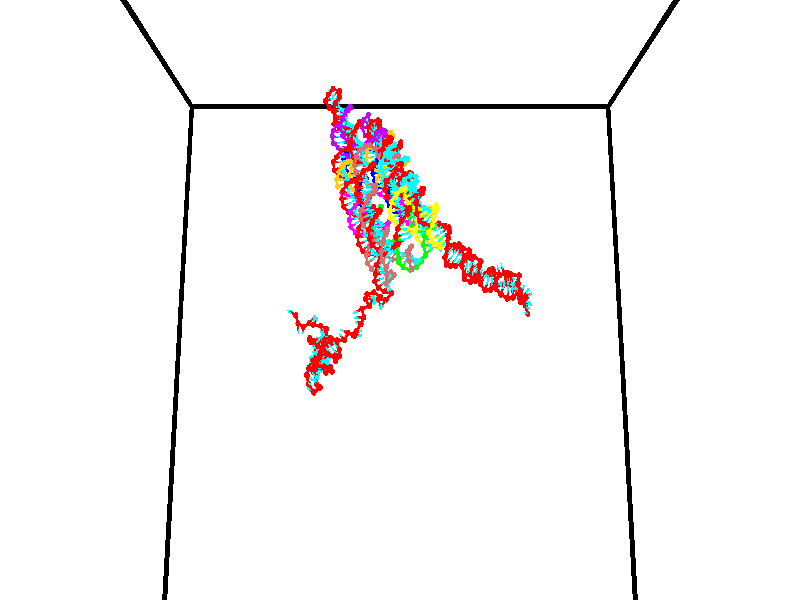 // switches for output
#declare DRAW_BASES = 1; // possible values are 0, 1; only relevant for DNA ribbons
#declare DRAW_BASES_TYPE = 3; // possible values are 1, 2, 3; only relevant for DNA ribbons
#declare DRAW_FOG = 0; // set to 1 to enable fog

#include "colors.inc"

#include "transforms.inc"
background { rgb <1, 1, 1>}

#default {
   normal{
       ripples 0.25
       frequency 0.20
       turbulence 0.2
       lambda 5
   }
	finish {
		phong 0.1
		phong_size 40.
	}
}

// original window dimensions: 1024x640


// camera settings

camera {
	sky <0, 0.179814, -0.983701>
	up <0, 0.179814, -0.983701>
	right 1.6 * <1, 0, 0>
	location <35, 94.9851, 44.8844>
	look_at <35, 29.7336, 32.9568>
	direction <0, -65.2515, -11.9276>
	angle 67.0682
}


# declare cpy_camera_pos = <35, 94.9851, 44.8844>;
# if (DRAW_FOG = 1)
fog {
	fog_type 2
	up vnormalize(cpy_camera_pos)
	color rgbt<1,1,1,0.3>
	distance 1e-5
	fog_alt 3e-3
	fog_offset 56
}
# end


// LIGHTS

# declare lum = 6;
global_settings {
	ambient_light rgb lum * <0.05, 0.05, 0.05>
	max_trace_level 15
}# declare cpy_direct_light_amount = 0.25;
light_source
{	1000 * <-1, -1.16352, -0.803886>,
	rgb lum * cpy_direct_light_amount
	parallel
}

light_source
{	1000 * <1, 1.16352, 0.803886>,
	rgb lum * cpy_direct_light_amount
	parallel
}

// strand 0

// nucleotide -1

// particle -1
sphere {
	<24.485600, 34.878956, 35.198708> 0.250000
	pigment { color rgbt <1,0,0,0> }
	no_shadow
}
cylinder {
	<24.139948, 34.804287, 35.011757>,  <23.932558, 34.759487, 34.899586>, 0.100000
	pigment { color rgbt <1,0,0,0> }
	no_shadow
}
cylinder {
	<24.139948, 34.804287, 35.011757>,  <24.485600, 34.878956, 35.198708>, 0.100000
	pigment { color rgbt <1,0,0,0> }
	no_shadow
}

// particle -1
sphere {
	<24.139948, 34.804287, 35.011757> 0.100000
	pigment { color rgbt <1,0,0,0> }
	no_shadow
}
sphere {
	0, 1
	scale<0.080000,0.200000,0.300000>
	matrix <0.144431, 0.797623, -0.585608,
		0.482103, -0.573543, -0.662287,
		-0.864128, -0.186669, -0.467374,
		23.880709, 34.748287, 34.871544>
	pigment { color rgbt <0,1,1,0> }
	no_shadow
}
cylinder {
	<24.692244, 34.658264, 35.844315>,  <24.485600, 34.878956, 35.198708>, 0.130000
	pigment { color rgbt <1,0,0,0> }
	no_shadow
}

// nucleotide -1

// particle -1
sphere {
	<24.692244, 34.658264, 35.844315> 0.250000
	pigment { color rgbt <1,0,0,0> }
	no_shadow
}
cylinder {
	<24.702642, 34.482647, 36.203548>,  <24.708881, 34.377277, 36.419090>, 0.100000
	pigment { color rgbt <1,0,0,0> }
	no_shadow
}
cylinder {
	<24.702642, 34.482647, 36.203548>,  <24.692244, 34.658264, 35.844315>, 0.100000
	pigment { color rgbt <1,0,0,0> }
	no_shadow
}

// particle -1
sphere {
	<24.702642, 34.482647, 36.203548> 0.100000
	pigment { color rgbt <1,0,0,0> }
	no_shadow
}
sphere {
	0, 1
	scale<0.080000,0.200000,0.300000>
	matrix <0.938908, -0.297695, -0.172712,
		0.343185, 0.847713, 0.404483,
		0.025998, -0.439044, 0.898089,
		24.710442, 34.350933, 36.472977>
	pigment { color rgbt <0,1,1,0> }
	no_shadow
}
cylinder {
	<25.282482, 34.974903, 36.218624>,  <24.692244, 34.658264, 35.844315>, 0.130000
	pigment { color rgbt <1,0,0,0> }
	no_shadow
}

// nucleotide -1

// particle -1
sphere {
	<25.282482, 34.974903, 36.218624> 0.250000
	pigment { color rgbt <1,0,0,0> }
	no_shadow
}
cylinder {
	<25.210405, 34.609367, 36.364189>,  <25.167158, 34.390045, 36.451530>, 0.100000
	pigment { color rgbt <1,0,0,0> }
	no_shadow
}
cylinder {
	<25.210405, 34.609367, 36.364189>,  <25.282482, 34.974903, 36.218624>, 0.100000
	pigment { color rgbt <1,0,0,0> }
	no_shadow
}

// particle -1
sphere {
	<25.210405, 34.609367, 36.364189> 0.100000
	pigment { color rgbt <1,0,0,0> }
	no_shadow
}
sphere {
	0, 1
	scale<0.080000,0.200000,0.300000>
	matrix <0.978148, -0.127465, 0.164253,
		-0.103714, 0.385560, 0.916835,
		-0.180194, -0.913836, 0.363915,
		25.156347, 34.335217, 36.473362>
	pigment { color rgbt <0,1,1,0> }
	no_shadow
}
cylinder {
	<25.851944, 34.932674, 35.893665>,  <25.282482, 34.974903, 36.218624>, 0.130000
	pigment { color rgbt <1,0,0,0> }
	no_shadow
}

// nucleotide -1

// particle -1
sphere {
	<25.851944, 34.932674, 35.893665> 0.250000
	pigment { color rgbt <1,0,0,0> }
	no_shadow
}
cylinder {
	<26.140446, 35.093395, 35.667976>,  <26.313547, 35.189827, 35.532562>, 0.100000
	pigment { color rgbt <1,0,0,0> }
	no_shadow
}
cylinder {
	<26.140446, 35.093395, 35.667976>,  <25.851944, 34.932674, 35.893665>, 0.100000
	pigment { color rgbt <1,0,0,0> }
	no_shadow
}

// particle -1
sphere {
	<26.140446, 35.093395, 35.667976> 0.100000
	pigment { color rgbt <1,0,0,0> }
	no_shadow
}
sphere {
	0, 1
	scale<0.080000,0.200000,0.300000>
	matrix <0.532701, -0.842413, 0.081049,
		-0.442744, -0.359020, -0.821634,
		0.721254, 0.401802, -0.564224,
		26.356821, 35.213936, 35.498711>
	pigment { color rgbt <0,1,1,0> }
	no_shadow
}
cylinder {
	<26.213785, 34.374058, 35.936012>,  <25.851944, 34.932674, 35.893665>, 0.130000
	pigment { color rgbt <1,0,0,0> }
	no_shadow
}

// nucleotide -1

// particle -1
sphere {
	<26.213785, 34.374058, 35.936012> 0.250000
	pigment { color rgbt <1,0,0,0> }
	no_shadow
}
cylinder {
	<26.418285, 34.639851, 35.717987>,  <26.540985, 34.799324, 35.587173>, 0.100000
	pigment { color rgbt <1,0,0,0> }
	no_shadow
}
cylinder {
	<26.418285, 34.639851, 35.717987>,  <26.213785, 34.374058, 35.936012>, 0.100000
	pigment { color rgbt <1,0,0,0> }
	no_shadow
}

// particle -1
sphere {
	<26.418285, 34.639851, 35.717987> 0.100000
	pigment { color rgbt <1,0,0,0> }
	no_shadow
}
sphere {
	0, 1
	scale<0.080000,0.200000,0.300000>
	matrix <0.638457, -0.718200, -0.276698,
		-0.575321, -0.206534, -0.791423,
		0.511252, 0.664479, -0.545058,
		26.571661, 34.839195, 35.554470>
	pigment { color rgbt <0,1,1,0> }
	no_shadow
}
cylinder {
	<26.946125, 34.490147, 36.031498>,  <26.213785, 34.374058, 35.936012>, 0.130000
	pigment { color rgbt <1,0,0,0> }
	no_shadow
}

// nucleotide -1

// particle -1
sphere {
	<26.946125, 34.490147, 36.031498> 0.250000
	pigment { color rgbt <1,0,0,0> }
	no_shadow
}
cylinder {
	<27.083733, 34.675053, 36.358414>,  <27.166298, 34.785995, 36.554562>, 0.100000
	pigment { color rgbt <1,0,0,0> }
	no_shadow
}
cylinder {
	<27.083733, 34.675053, 36.358414>,  <26.946125, 34.490147, 36.031498>, 0.100000
	pigment { color rgbt <1,0,0,0> }
	no_shadow
}

// particle -1
sphere {
	<27.083733, 34.675053, 36.358414> 0.100000
	pigment { color rgbt <1,0,0,0> }
	no_shadow
}
sphere {
	0, 1
	scale<0.080000,0.200000,0.300000>
	matrix <-0.002328, -0.869993, 0.493058,
		0.938959, -0.171525, -0.298220,
		0.344021, 0.462267, 0.817287,
		27.186939, 34.813732, 36.603600>
	pigment { color rgbt <0,1,1,0> }
	no_shadow
}
cylinder {
	<27.546190, 34.152813, 36.265182>,  <26.946125, 34.490147, 36.031498>, 0.130000
	pigment { color rgbt <1,0,0,0> }
	no_shadow
}

// nucleotide -1

// particle -1
sphere {
	<27.546190, 34.152813, 36.265182> 0.250000
	pigment { color rgbt <1,0,0,0> }
	no_shadow
}
cylinder {
	<27.360661, 34.348114, 36.560879>,  <27.249342, 34.465294, 36.738297>, 0.100000
	pigment { color rgbt <1,0,0,0> }
	no_shadow
}
cylinder {
	<27.360661, 34.348114, 36.560879>,  <27.546190, 34.152813, 36.265182>, 0.100000
	pigment { color rgbt <1,0,0,0> }
	no_shadow
}

// particle -1
sphere {
	<27.360661, 34.348114, 36.560879> 0.100000
	pigment { color rgbt <1,0,0,0> }
	no_shadow
}
sphere {
	0, 1
	scale<0.080000,0.200000,0.300000>
	matrix <-0.043227, -0.845905, 0.531579,
		0.884871, 0.214605, 0.413459,
		-0.463826, 0.488251, 0.739240,
		27.221512, 34.494591, 36.782650>
	pigment { color rgbt <0,1,1,0> }
	no_shadow
}
cylinder {
	<27.485817, 33.698509, 36.833378>,  <27.546190, 34.152813, 36.265182>, 0.130000
	pigment { color rgbt <1,0,0,0> }
	no_shadow
}

// nucleotide -1

// particle -1
sphere {
	<27.485817, 33.698509, 36.833378> 0.250000
	pigment { color rgbt <1,0,0,0> }
	no_shadow
}
cylinder {
	<27.277319, 34.009613, 36.973888>,  <27.152220, 34.196274, 37.058193>, 0.100000
	pigment { color rgbt <1,0,0,0> }
	no_shadow
}
cylinder {
	<27.277319, 34.009613, 36.973888>,  <27.485817, 33.698509, 36.833378>, 0.100000
	pigment { color rgbt <1,0,0,0> }
	no_shadow
}

// particle -1
sphere {
	<27.277319, 34.009613, 36.973888> 0.100000
	pigment { color rgbt <1,0,0,0> }
	no_shadow
}
sphere {
	0, 1
	scale<0.080000,0.200000,0.300000>
	matrix <-0.248974, -0.532295, 0.809119,
		0.816281, 0.334293, 0.471099,
		-0.521246, 0.777760, 0.351272,
		27.120945, 34.242943, 37.079269>
	pigment { color rgbt <0,1,1,0> }
	no_shadow
}
cylinder {
	<27.604410, 33.712105, 37.557098>,  <27.485817, 33.698509, 36.833378>, 0.130000
	pigment { color rgbt <1,0,0,0> }
	no_shadow
}

// nucleotide -1

// particle -1
sphere {
	<27.604410, 33.712105, 37.557098> 0.250000
	pigment { color rgbt <1,0,0,0> }
	no_shadow
}
cylinder {
	<27.282736, 33.942249, 37.497440>,  <27.089731, 34.080338, 37.461647>, 0.100000
	pigment { color rgbt <1,0,0,0> }
	no_shadow
}
cylinder {
	<27.282736, 33.942249, 37.497440>,  <27.604410, 33.712105, 37.557098>, 0.100000
	pigment { color rgbt <1,0,0,0> }
	no_shadow
}

// particle -1
sphere {
	<27.282736, 33.942249, 37.497440> 0.100000
	pigment { color rgbt <1,0,0,0> }
	no_shadow
}
sphere {
	0, 1
	scale<0.080000,0.200000,0.300000>
	matrix <-0.405747, -0.348049, 0.845122,
		0.434342, 0.740150, 0.513348,
		-0.804187, 0.575361, -0.149141,
		27.041479, 34.114857, 37.452698>
	pigment { color rgbt <0,1,1,0> }
	no_shadow
}
cylinder {
	<27.399704, 34.032497, 38.222115>,  <27.604410, 33.712105, 37.557098>, 0.130000
	pigment { color rgbt <1,0,0,0> }
	no_shadow
}

// nucleotide -1

// particle -1
sphere {
	<27.399704, 34.032497, 38.222115> 0.250000
	pigment { color rgbt <1,0,0,0> }
	no_shadow
}
cylinder {
	<27.063688, 33.999691, 38.007599>,  <26.862078, 33.980007, 37.878891>, 0.100000
	pigment { color rgbt <1,0,0,0> }
	no_shadow
}
cylinder {
	<27.063688, 33.999691, 38.007599>,  <27.399704, 34.032497, 38.222115>, 0.100000
	pigment { color rgbt <1,0,0,0> }
	no_shadow
}

// particle -1
sphere {
	<27.063688, 33.999691, 38.007599> 0.100000
	pigment { color rgbt <1,0,0,0> }
	no_shadow
}
sphere {
	0, 1
	scale<0.080000,0.200000,0.300000>
	matrix <-0.392204, -0.591183, 0.704755,
		-0.374845, 0.802357, 0.464451,
		-0.840040, -0.082014, -0.536289,
		26.811676, 33.975086, 37.846714>
	pigment { color rgbt <0,1,1,0> }
	no_shadow
}
cylinder {
	<26.977844, 34.092735, 38.712662>,  <27.399704, 34.032497, 38.222115>, 0.130000
	pigment { color rgbt <1,0,0,0> }
	no_shadow
}

// nucleotide -1

// particle -1
sphere {
	<26.977844, 34.092735, 38.712662> 0.250000
	pigment { color rgbt <1,0,0,0> }
	no_shadow
}
cylinder {
	<26.780729, 33.928356, 38.405861>,  <26.662460, 33.829731, 38.221783>, 0.100000
	pigment { color rgbt <1,0,0,0> }
	no_shadow
}
cylinder {
	<26.780729, 33.928356, 38.405861>,  <26.977844, 34.092735, 38.712662>, 0.100000
	pigment { color rgbt <1,0,0,0> }
	no_shadow
}

// particle -1
sphere {
	<26.780729, 33.928356, 38.405861> 0.100000
	pigment { color rgbt <1,0,0,0> }
	no_shadow
}
sphere {
	0, 1
	scale<0.080000,0.200000,0.300000>
	matrix <-0.383241, -0.688858, 0.615306,
		-0.781210, 0.597159, 0.181968,
		-0.492785, -0.410946, -0.766998,
		26.632895, 33.805073, 38.175762>
	pigment { color rgbt <0,1,1,0> }
	no_shadow
}
cylinder {
	<26.183634, 34.058205, 38.934475>,  <26.977844, 34.092735, 38.712662>, 0.130000
	pigment { color rgbt <1,0,0,0> }
	no_shadow
}

// nucleotide -1

// particle -1
sphere {
	<26.183634, 34.058205, 38.934475> 0.250000
	pigment { color rgbt <1,0,0,0> }
	no_shadow
}
cylinder {
	<26.285721, 33.802765, 38.644081>,  <26.346973, 33.649502, 38.469845>, 0.100000
	pigment { color rgbt <1,0,0,0> }
	no_shadow
}
cylinder {
	<26.285721, 33.802765, 38.644081>,  <26.183634, 34.058205, 38.934475>, 0.100000
	pigment { color rgbt <1,0,0,0> }
	no_shadow
}

// particle -1
sphere {
	<26.285721, 33.802765, 38.644081> 0.100000
	pigment { color rgbt <1,0,0,0> }
	no_shadow
}
sphere {
	0, 1
	scale<0.080000,0.200000,0.300000>
	matrix <-0.471273, -0.737779, 0.483305,
		-0.844255, 0.218789, -0.489249,
		0.255216, -0.638602, -0.725984,
		26.362286, 33.611183, 38.426285>
	pigment { color rgbt <0,1,1,0> }
	no_shadow
}
cylinder {
	<26.107977, 33.249546, 39.068367>,  <26.183634, 34.058205, 38.934475>, 0.130000
	pigment { color rgbt <1,0,0,0> }
	no_shadow
}

// nucleotide -1

// particle -1
sphere {
	<26.107977, 33.249546, 39.068367> 0.250000
	pigment { color rgbt <1,0,0,0> }
	no_shadow
}
cylinder {
	<25.815302, 32.984371, 39.131802>,  <25.639696, 32.825268, 39.169865>, 0.100000
	pigment { color rgbt <1,0,0,0> }
	no_shadow
}
cylinder {
	<25.815302, 32.984371, 39.131802>,  <26.107977, 33.249546, 39.068367>, 0.100000
	pigment { color rgbt <1,0,0,0> }
	no_shadow
}

// particle -1
sphere {
	<25.815302, 32.984371, 39.131802> 0.100000
	pigment { color rgbt <1,0,0,0> }
	no_shadow
}
sphere {
	0, 1
	scale<0.080000,0.200000,0.300000>
	matrix <-0.492437, 0.353218, -0.795451,
		0.471313, -0.660120, -0.584898,
		-0.731690, -0.662932, 0.158591,
		25.595795, 32.785492, 39.179379>
	pigment { color rgbt <0,1,1,0> }
	no_shadow
}
cylinder {
	<26.466854, 32.590141, 39.083652>,  <26.107977, 33.249546, 39.068367>, 0.130000
	pigment { color rgbt <1,0,0,0> }
	no_shadow
}

// nucleotide -1

// particle -1
sphere {
	<26.466854, 32.590141, 39.083652> 0.250000
	pigment { color rgbt <1,0,0,0> }
	no_shadow
}
cylinder {
	<26.142056, 32.686413, 38.870960>,  <25.947176, 32.744175, 38.743347>, 0.100000
	pigment { color rgbt <1,0,0,0> }
	no_shadow
}
cylinder {
	<26.142056, 32.686413, 38.870960>,  <26.466854, 32.590141, 39.083652>, 0.100000
	pigment { color rgbt <1,0,0,0> }
	no_shadow
}

// particle -1
sphere {
	<26.142056, 32.686413, 38.870960> 0.100000
	pigment { color rgbt <1,0,0,0> }
	no_shadow
}
sphere {
	0, 1
	scale<0.080000,0.200000,0.300000>
	matrix <0.519862, 0.712395, -0.471421,
		0.265337, -0.659217, -0.703584,
		-0.811998, 0.240681, -0.531726,
		25.898457, 32.758617, 38.711441>
	pigment { color rgbt <0,1,1,0> }
	no_shadow
}
cylinder {
	<26.649782, 32.670967, 38.355099>,  <26.466854, 32.590141, 39.083652>, 0.130000
	pigment { color rgbt <1,0,0,0> }
	no_shadow
}

// nucleotide -1

// particle -1
sphere {
	<26.649782, 32.670967, 38.355099> 0.250000
	pigment { color rgbt <1,0,0,0> }
	no_shadow
}
cylinder {
	<26.318642, 32.883591, 38.426773>,  <26.119957, 33.011166, 38.469776>, 0.100000
	pigment { color rgbt <1,0,0,0> }
	no_shadow
}
cylinder {
	<26.318642, 32.883591, 38.426773>,  <26.649782, 32.670967, 38.355099>, 0.100000
	pigment { color rgbt <1,0,0,0> }
	no_shadow
}

// particle -1
sphere {
	<26.318642, 32.883591, 38.426773> 0.100000
	pigment { color rgbt <1,0,0,0> }
	no_shadow
}
sphere {
	0, 1
	scale<0.080000,0.200000,0.300000>
	matrix <0.269194, 0.656706, -0.704466,
		-0.492137, -0.534958, -0.686747,
		-0.827850, 0.531562, 0.179182,
		26.070286, 33.043060, 38.480526>
	pigment { color rgbt <0,1,1,0> }
	no_shadow
}
cylinder {
	<26.324400, 32.708717, 37.730480>,  <26.649782, 32.670967, 38.355099>, 0.130000
	pigment { color rgbt <1,0,0,0> }
	no_shadow
}

// nucleotide -1

// particle -1
sphere {
	<26.324400, 32.708717, 37.730480> 0.250000
	pigment { color rgbt <1,0,0,0> }
	no_shadow
}
cylinder {
	<26.246965, 33.034134, 37.949814>,  <26.200504, 33.229385, 38.081413>, 0.100000
	pigment { color rgbt <1,0,0,0> }
	no_shadow
}
cylinder {
	<26.246965, 33.034134, 37.949814>,  <26.324400, 32.708717, 37.730480>, 0.100000
	pigment { color rgbt <1,0,0,0> }
	no_shadow
}

// particle -1
sphere {
	<26.246965, 33.034134, 37.949814> 0.100000
	pigment { color rgbt <1,0,0,0> }
	no_shadow
}
sphere {
	0, 1
	scale<0.080000,0.200000,0.300000>
	matrix <0.315915, 0.580831, -0.750222,
		-0.928828, 0.027996, -0.369451,
		-0.193586, 0.813542, 0.548337,
		26.188890, 33.278198, 38.114315>
	pigment { color rgbt <0,1,1,0> }
	no_shadow
}
cylinder {
	<25.831495, 33.227238, 37.284138>,  <26.324400, 32.708717, 37.730480>, 0.130000
	pigment { color rgbt <1,0,0,0> }
	no_shadow
}

// nucleotide -1

// particle -1
sphere {
	<25.831495, 33.227238, 37.284138> 0.250000
	pigment { color rgbt <1,0,0,0> }
	no_shadow
}
cylinder {
	<26.071598, 33.414551, 37.543491>,  <26.215660, 33.526939, 37.699104>, 0.100000
	pigment { color rgbt <1,0,0,0> }
	no_shadow
}
cylinder {
	<26.071598, 33.414551, 37.543491>,  <25.831495, 33.227238, 37.284138>, 0.100000
	pigment { color rgbt <1,0,0,0> }
	no_shadow
}

// particle -1
sphere {
	<26.071598, 33.414551, 37.543491> 0.100000
	pigment { color rgbt <1,0,0,0> }
	no_shadow
}
sphere {
	0, 1
	scale<0.080000,0.200000,0.300000>
	matrix <0.247060, 0.662466, -0.707178,
		-0.760692, 0.584679, 0.281956,
		0.600258, 0.468284, 0.648383,
		26.251675, 33.555035, 37.738007>
	pigment { color rgbt <0,1,1,0> }
	no_shadow
}
cylinder {
	<25.744637, 33.919907, 37.139057>,  <25.831495, 33.227238, 37.284138>, 0.130000
	pigment { color rgbt <1,0,0,0> }
	no_shadow
}

// nucleotide -1

// particle -1
sphere {
	<25.744637, 33.919907, 37.139057> 0.250000
	pigment { color rgbt <1,0,0,0> }
	no_shadow
}
cylinder {
	<26.084452, 33.946617, 37.348370>,  <26.288342, 33.962643, 37.473957>, 0.100000
	pigment { color rgbt <1,0,0,0> }
	no_shadow
}
cylinder {
	<26.084452, 33.946617, 37.348370>,  <25.744637, 33.919907, 37.139057>, 0.100000
	pigment { color rgbt <1,0,0,0> }
	no_shadow
}

// particle -1
sphere {
	<26.084452, 33.946617, 37.348370> 0.100000
	pigment { color rgbt <1,0,0,0> }
	no_shadow
}
sphere {
	0, 1
	scale<0.080000,0.200000,0.300000>
	matrix <0.257550, 0.813199, -0.521895,
		-0.460384, 0.578142, 0.673646,
		0.849537, 0.066775, 0.523285,
		26.339314, 33.966648, 37.505356>
	pigment { color rgbt <0,1,1,0> }
	no_shadow
}
cylinder {
	<25.915104, 34.656380, 37.090855>,  <25.744637, 33.919907, 37.139057>, 0.130000
	pigment { color rgbt <1,0,0,0> }
	no_shadow
}

// nucleotide -1

// particle -1
sphere {
	<25.915104, 34.656380, 37.090855> 0.250000
	pigment { color rgbt <1,0,0,0> }
	no_shadow
}
cylinder {
	<26.257076, 34.492184, 37.217724>,  <26.462259, 34.393665, 37.293846>, 0.100000
	pigment { color rgbt <1,0,0,0> }
	no_shadow
}
cylinder {
	<26.257076, 34.492184, 37.217724>,  <25.915104, 34.656380, 37.090855>, 0.100000
	pigment { color rgbt <1,0,0,0> }
	no_shadow
}

// particle -1
sphere {
	<26.257076, 34.492184, 37.217724> 0.100000
	pigment { color rgbt <1,0,0,0> }
	no_shadow
}
sphere {
	0, 1
	scale<0.080000,0.200000,0.300000>
	matrix <0.518519, 0.658137, -0.545889,
		0.015340, 0.631154, 0.775506,
		0.854929, -0.410488, 0.317169,
		26.513556, 34.369038, 37.312874>
	pigment { color rgbt <0,1,1,0> }
	no_shadow
}
cylinder {
	<26.318283, 35.208397, 37.387245>,  <25.915104, 34.656380, 37.090855>, 0.130000
	pigment { color rgbt <1,0,0,0> }
	no_shadow
}

// nucleotide -1

// particle -1
sphere {
	<26.318283, 35.208397, 37.387245> 0.250000
	pigment { color rgbt <1,0,0,0> }
	no_shadow
}
cylinder {
	<26.579531, 34.926861, 37.275497>,  <26.736280, 34.757938, 37.208447>, 0.100000
	pigment { color rgbt <1,0,0,0> }
	no_shadow
}
cylinder {
	<26.579531, 34.926861, 37.275497>,  <26.318283, 35.208397, 37.387245>, 0.100000
	pigment { color rgbt <1,0,0,0> }
	no_shadow
}

// particle -1
sphere {
	<26.579531, 34.926861, 37.275497> 0.100000
	pigment { color rgbt <1,0,0,0> }
	no_shadow
}
sphere {
	0, 1
	scale<0.080000,0.200000,0.300000>
	matrix <0.714256, 0.695127, -0.081470,
		0.251541, -0.146333, 0.956720,
		0.653120, -0.703836, -0.279372,
		26.775467, 34.715710, 37.191685>
	pigment { color rgbt <0,1,1,0> }
	no_shadow
}
cylinder {
	<26.824400, 35.243904, 37.850491>,  <26.318283, 35.208397, 37.387245>, 0.130000
	pigment { color rgbt <1,0,0,0> }
	no_shadow
}

// nucleotide -1

// particle -1
sphere {
	<26.824400, 35.243904, 37.850491> 0.250000
	pigment { color rgbt <1,0,0,0> }
	no_shadow
}
cylinder {
	<26.974396, 35.123489, 37.499775>,  <27.064394, 35.051239, 37.289345>, 0.100000
	pigment { color rgbt <1,0,0,0> }
	no_shadow
}
cylinder {
	<26.974396, 35.123489, 37.499775>,  <26.824400, 35.243904, 37.850491>, 0.100000
	pigment { color rgbt <1,0,0,0> }
	no_shadow
}

// particle -1
sphere {
	<26.974396, 35.123489, 37.499775> 0.100000
	pigment { color rgbt <1,0,0,0> }
	no_shadow
}
sphere {
	0, 1
	scale<0.080000,0.200000,0.300000>
	matrix <0.729704, 0.679196, 0.078889,
		0.571763, -0.669379, 0.474362,
		0.374991, -0.301038, -0.876788,
		27.086893, 35.033176, 37.236740>
	pigment { color rgbt <0,1,1,0> }
	no_shadow
}
cylinder {
	<27.534723, 35.085239, 37.955307>,  <26.824400, 35.243904, 37.850491>, 0.130000
	pigment { color rgbt <1,0,0,0> }
	no_shadow
}

// nucleotide -1

// particle -1
sphere {
	<27.534723, 35.085239, 37.955307> 0.250000
	pigment { color rgbt <1,0,0,0> }
	no_shadow
}
cylinder {
	<27.450670, 35.216255, 37.586838>,  <27.400238, 35.294865, 37.365757>, 0.100000
	pigment { color rgbt <1,0,0,0> }
	no_shadow
}
cylinder {
	<27.450670, 35.216255, 37.586838>,  <27.534723, 35.085239, 37.955307>, 0.100000
	pigment { color rgbt <1,0,0,0> }
	no_shadow
}

// particle -1
sphere {
	<27.450670, 35.216255, 37.586838> 0.100000
	pigment { color rgbt <1,0,0,0> }
	no_shadow
}
sphere {
	0, 1
	scale<0.080000,0.200000,0.300000>
	matrix <0.542876, 0.822698, 0.168684,
		0.813099, -0.464638, -0.350686,
		-0.210131, 0.327536, -0.921176,
		27.387630, 35.314514, 37.310486>
	pigment { color rgbt <0,1,1,0> }
	no_shadow
}
cylinder {
	<28.154352, 35.084698, 37.632481>,  <27.534723, 35.085239, 37.955307>, 0.130000
	pigment { color rgbt <1,0,0,0> }
	no_shadow
}

// nucleotide -1

// particle -1
sphere {
	<28.154352, 35.084698, 37.632481> 0.250000
	pigment { color rgbt <1,0,0,0> }
	no_shadow
}
cylinder {
	<27.948774, 35.355934, 37.422318>,  <27.825428, 35.518677, 37.296219>, 0.100000
	pigment { color rgbt <1,0,0,0> }
	no_shadow
}
cylinder {
	<27.948774, 35.355934, 37.422318>,  <28.154352, 35.084698, 37.632481>, 0.100000
	pigment { color rgbt <1,0,0,0> }
	no_shadow
}

// particle -1
sphere {
	<27.948774, 35.355934, 37.422318> 0.100000
	pigment { color rgbt <1,0,0,0> }
	no_shadow
}
sphere {
	0, 1
	scale<0.080000,0.200000,0.300000>
	matrix <0.707796, 0.681252, 0.186871,
		0.484651, -0.275839, -0.830076,
		-0.513945, 0.678092, -0.525407,
		27.794590, 35.559361, 37.264694>
	pigment { color rgbt <0,1,1,0> }
	no_shadow
}
cylinder {
	<28.722626, 35.512173, 37.483253>,  <28.154352, 35.084698, 37.632481>, 0.130000
	pigment { color rgbt <1,0,0,0> }
	no_shadow
}

// nucleotide -1

// particle -1
sphere {
	<28.722626, 35.512173, 37.483253> 0.250000
	pigment { color rgbt <1,0,0,0> }
	no_shadow
}
cylinder {
	<28.839237, 35.892513, 37.525009>,  <28.909204, 36.120716, 37.550060>, 0.100000
	pigment { color rgbt <1,0,0,0> }
	no_shadow
}
cylinder {
	<28.839237, 35.892513, 37.525009>,  <28.722626, 35.512173, 37.483253>, 0.100000
	pigment { color rgbt <1,0,0,0> }
	no_shadow
}

// particle -1
sphere {
	<28.839237, 35.892513, 37.525009> 0.100000
	pigment { color rgbt <1,0,0,0> }
	no_shadow
}
sphere {
	0, 1
	scale<0.080000,0.200000,0.300000>
	matrix <-0.464486, 0.045316, 0.884420,
		0.836220, -0.306320, 0.454867,
		0.291529, 0.950849, 0.104387,
		28.926697, 36.177769, 37.556324>
	pigment { color rgbt <0,1,1,0> }
	no_shadow
}
cylinder {
	<28.997684, 35.582611, 38.205528>,  <28.722626, 35.512173, 37.483253>, 0.130000
	pigment { color rgbt <1,0,0,0> }
	no_shadow
}

// nucleotide -1

// particle -1
sphere {
	<28.997684, 35.582611, 38.205528> 0.250000
	pigment { color rgbt <1,0,0,0> }
	no_shadow
}
cylinder {
	<28.858892, 35.925682, 38.053745>,  <28.775618, 36.131527, 37.962673>, 0.100000
	pigment { color rgbt <1,0,0,0> }
	no_shadow
}
cylinder {
	<28.858892, 35.925682, 38.053745>,  <28.997684, 35.582611, 38.205528>, 0.100000
	pigment { color rgbt <1,0,0,0> }
	no_shadow
}

// particle -1
sphere {
	<28.858892, 35.925682, 38.053745> 0.100000
	pigment { color rgbt <1,0,0,0> }
	no_shadow
}
sphere {
	0, 1
	scale<0.080000,0.200000,0.300000>
	matrix <-0.686951, 0.043039, 0.725428,
		0.638517, 0.512379, 0.574251,
		-0.346978, 0.857681, -0.379460,
		28.754799, 36.182987, 37.939907>
	pigment { color rgbt <0,1,1,0> }
	no_shadow
}
cylinder {
	<29.072258, 36.085800, 38.773945>,  <28.997684, 35.582611, 38.205528>, 0.130000
	pigment { color rgbt <1,0,0,0> }
	no_shadow
}

// nucleotide -1

// particle -1
sphere {
	<29.072258, 36.085800, 38.773945> 0.250000
	pigment { color rgbt <1,0,0,0> }
	no_shadow
}
cylinder {
	<28.793720, 36.244843, 38.534943>,  <28.626596, 36.340267, 38.391541>, 0.100000
	pigment { color rgbt <1,0,0,0> }
	no_shadow
}
cylinder {
	<28.793720, 36.244843, 38.534943>,  <29.072258, 36.085800, 38.773945>, 0.100000
	pigment { color rgbt <1,0,0,0> }
	no_shadow
}

// particle -1
sphere {
	<28.793720, 36.244843, 38.534943> 0.100000
	pigment { color rgbt <1,0,0,0> }
	no_shadow
}
sphere {
	0, 1
	scale<0.080000,0.200000,0.300000>
	matrix <-0.589699, 0.157573, 0.792102,
		0.409093, 0.903926, 0.124741,
		-0.696346, 0.397603, -0.597506,
		28.584816, 36.364124, 38.355690>
	pigment { color rgbt <0,1,1,0> }
	no_shadow
}
cylinder {
	<28.753836, 36.473396, 39.193920>,  <29.072258, 36.085800, 38.773945>, 0.130000
	pigment { color rgbt <1,0,0,0> }
	no_shadow
}

// nucleotide -1

// particle -1
sphere {
	<28.753836, 36.473396, 39.193920> 0.250000
	pigment { color rgbt <1,0,0,0> }
	no_shadow
}
cylinder {
	<28.505459, 36.480530, 38.880459>,  <28.356432, 36.484810, 38.692383>, 0.100000
	pigment { color rgbt <1,0,0,0> }
	no_shadow
}
cylinder {
	<28.505459, 36.480530, 38.880459>,  <28.753836, 36.473396, 39.193920>, 0.100000
	pigment { color rgbt <1,0,0,0> }
	no_shadow
}

// particle -1
sphere {
	<28.505459, 36.480530, 38.880459> 0.100000
	pigment { color rgbt <1,0,0,0> }
	no_shadow
}
sphere {
	0, 1
	scale<0.080000,0.200000,0.300000>
	matrix <-0.737804, 0.324323, 0.591996,
		0.264715, 0.945778, -0.188227,
		-0.620944, 0.017836, -0.783652,
		28.319176, 36.485882, 38.645363>
	pigment { color rgbt <0,1,1,0> }
	no_shadow
}
cylinder {
	<28.683186, 37.241764, 38.921104>,  <28.753836, 36.473396, 39.193920>, 0.130000
	pigment { color rgbt <1,0,0,0> }
	no_shadow
}

// nucleotide -1

// particle -1
sphere {
	<28.683186, 37.241764, 38.921104> 0.250000
	pigment { color rgbt <1,0,0,0> }
	no_shadow
}
cylinder {
	<28.364510, 37.000248, 38.910374>,  <28.173304, 36.855339, 38.903934>, 0.100000
	pigment { color rgbt <1,0,0,0> }
	no_shadow
}
cylinder {
	<28.364510, 37.000248, 38.910374>,  <28.683186, 37.241764, 38.921104>, 0.100000
	pigment { color rgbt <1,0,0,0> }
	no_shadow
}

// particle -1
sphere {
	<28.364510, 37.000248, 38.910374> 0.100000
	pigment { color rgbt <1,0,0,0> }
	no_shadow
}
sphere {
	0, 1
	scale<0.080000,0.200000,0.300000>
	matrix <-0.503124, 0.637955, 0.582993,
		-0.334894, 0.477960, -0.812034,
		-0.796688, -0.603795, -0.026826,
		28.125504, 36.819111, 38.902325>
	pigment { color rgbt <0,1,1,0> }
	no_shadow
}
cylinder {
	<28.069302, 37.677631, 38.746323>,  <28.683186, 37.241764, 38.921104>, 0.130000
	pigment { color rgbt <1,0,0,0> }
	no_shadow
}

// nucleotide -1

// particle -1
sphere {
	<28.069302, 37.677631, 38.746323> 0.250000
	pigment { color rgbt <1,0,0,0> }
	no_shadow
}
cylinder {
	<27.902212, 37.363094, 38.928387>,  <27.801958, 37.174370, 39.037624>, 0.100000
	pigment { color rgbt <1,0,0,0> }
	no_shadow
}
cylinder {
	<27.902212, 37.363094, 38.928387>,  <28.069302, 37.677631, 38.746323>, 0.100000
	pigment { color rgbt <1,0,0,0> }
	no_shadow
}

// particle -1
sphere {
	<27.902212, 37.363094, 38.928387> 0.100000
	pigment { color rgbt <1,0,0,0> }
	no_shadow
}
sphere {
	0, 1
	scale<0.080000,0.200000,0.300000>
	matrix <-0.419980, 0.611340, 0.670731,
		-0.805681, 0.089025, -0.585621,
		-0.417725, -0.786345, 0.455157,
		27.776894, 37.127190, 39.064934>
	pigment { color rgbt <0,1,1,0> }
	no_shadow
}
cylinder {
	<27.388130, 37.907600, 38.851254>,  <28.069302, 37.677631, 38.746323>, 0.130000
	pigment { color rgbt <1,0,0,0> }
	no_shadow
}

// nucleotide -1

// particle -1
sphere {
	<27.388130, 37.907600, 38.851254> 0.250000
	pigment { color rgbt <1,0,0,0> }
	no_shadow
}
cylinder {
	<27.478682, 37.594658, 39.083347>,  <27.533012, 37.406895, 39.222603>, 0.100000
	pigment { color rgbt <1,0,0,0> }
	no_shadow
}
cylinder {
	<27.478682, 37.594658, 39.083347>,  <27.388130, 37.907600, 38.851254>, 0.100000
	pigment { color rgbt <1,0,0,0> }
	no_shadow
}

// particle -1
sphere {
	<27.478682, 37.594658, 39.083347> 0.100000
	pigment { color rgbt <1,0,0,0> }
	no_shadow
}
sphere {
	0, 1
	scale<0.080000,0.200000,0.300000>
	matrix <-0.251839, 0.528435, 0.810761,
		-0.940920, -0.329665, -0.077402,
		0.226378, -0.782354, 0.580237,
		27.546595, 37.359951, 39.257420>
	pigment { color rgbt <0,1,1,0> }
	no_shadow
}
cylinder {
	<26.888239, 37.620239, 39.220028>,  <27.388130, 37.907600, 38.851254>, 0.130000
	pigment { color rgbt <1,0,0,0> }
	no_shadow
}

// nucleotide -1

// particle -1
sphere {
	<26.888239, 37.620239, 39.220028> 0.250000
	pigment { color rgbt <1,0,0,0> }
	no_shadow
}
cylinder {
	<27.213024, 37.594254, 39.452061>,  <27.407896, 37.578663, 39.591282>, 0.100000
	pigment { color rgbt <1,0,0,0> }
	no_shadow
}
cylinder {
	<27.213024, 37.594254, 39.452061>,  <26.888239, 37.620239, 39.220028>, 0.100000
	pigment { color rgbt <1,0,0,0> }
	no_shadow
}

// particle -1
sphere {
	<27.213024, 37.594254, 39.452061> 0.100000
	pigment { color rgbt <1,0,0,0> }
	no_shadow
}
sphere {
	0, 1
	scale<0.080000,0.200000,0.300000>
	matrix <-0.409800, 0.644251, 0.645758,
		-0.415668, -0.762050, 0.496487,
		0.811963, -0.064961, 0.580083,
		27.456614, 37.574764, 39.626087>
	pigment { color rgbt <0,1,1,0> }
	no_shadow
}
cylinder {
	<26.769501, 37.609299, 39.926731>,  <26.888239, 37.620239, 39.220028>, 0.130000
	pigment { color rgbt <1,0,0,0> }
	no_shadow
}

// nucleotide -1

// particle -1
sphere {
	<26.769501, 37.609299, 39.926731> 0.250000
	pigment { color rgbt <1,0,0,0> }
	no_shadow
}
cylinder {
	<27.144768, 37.744720, 39.955635>,  <27.369928, 37.825974, 39.972977>, 0.100000
	pigment { color rgbt <1,0,0,0> }
	no_shadow
}
cylinder {
	<27.144768, 37.744720, 39.955635>,  <26.769501, 37.609299, 39.926731>, 0.100000
	pigment { color rgbt <1,0,0,0> }
	no_shadow
}

// particle -1
sphere {
	<27.144768, 37.744720, 39.955635> 0.100000
	pigment { color rgbt <1,0,0,0> }
	no_shadow
}
sphere {
	0, 1
	scale<0.080000,0.200000,0.300000>
	matrix <-0.313512, 0.742394, 0.592082,
		0.146812, -0.578125, 0.802632,
		0.938166, 0.338559, 0.072257,
		27.426218, 37.846287, 39.977310>
	pigment { color rgbt <0,1,1,0> }
	no_shadow
}
cylinder {
	<27.053024, 37.423958, 40.619480>,  <26.769501, 37.609299, 39.926731>, 0.130000
	pigment { color rgbt <1,0,0,0> }
	no_shadow
}

// nucleotide -1

// particle -1
sphere {
	<27.053024, 37.423958, 40.619480> 0.250000
	pigment { color rgbt <1,0,0,0> }
	no_shadow
}
cylinder {
	<27.205721, 37.756073, 40.457050>,  <27.297338, 37.955341, 40.359592>, 0.100000
	pigment { color rgbt <1,0,0,0> }
	no_shadow
}
cylinder {
	<27.205721, 37.756073, 40.457050>,  <27.053024, 37.423958, 40.619480>, 0.100000
	pigment { color rgbt <1,0,0,0> }
	no_shadow
}

// particle -1
sphere {
	<27.205721, 37.756073, 40.457050> 0.100000
	pigment { color rgbt <1,0,0,0> }
	no_shadow
}
sphere {
	0, 1
	scale<0.080000,0.200000,0.300000>
	matrix <-0.440579, 0.549687, 0.709743,
		0.812504, -0.092031, 0.575646,
		0.381743, 0.830286, -0.406076,
		27.320244, 38.005157, 40.335228>
	pigment { color rgbt <0,1,1,0> }
	no_shadow
}
cylinder {
	<27.170496, 37.886513, 41.195755>,  <27.053024, 37.423958, 40.619480>, 0.130000
	pigment { color rgbt <1,0,0,0> }
	no_shadow
}

// nucleotide -1

// particle -1
sphere {
	<27.170496, 37.886513, 41.195755> 0.250000
	pigment { color rgbt <1,0,0,0> }
	no_shadow
}
cylinder {
	<27.219057, 38.170525, 40.918301>,  <27.248194, 38.340931, 40.751827>, 0.100000
	pigment { color rgbt <1,0,0,0> }
	no_shadow
}
cylinder {
	<27.219057, 38.170525, 40.918301>,  <27.170496, 37.886513, 41.195755>, 0.100000
	pigment { color rgbt <1,0,0,0> }
	no_shadow
}

// particle -1
sphere {
	<27.219057, 38.170525, 40.918301> 0.100000
	pigment { color rgbt <1,0,0,0> }
	no_shadow
}
sphere {
	0, 1
	scale<0.080000,0.200000,0.300000>
	matrix <-0.342585, 0.685832, 0.642082,
		0.931610, 0.159677, 0.326506,
		0.121403, 0.710026, -0.693631,
		27.255478, 38.383533, 40.710213>
	pigment { color rgbt <0,1,1,0> }
	no_shadow
}
cylinder {
	<27.548759, 38.480125, 41.464905>,  <27.170496, 37.886513, 41.195755>, 0.130000
	pigment { color rgbt <1,0,0,0> }
	no_shadow
}

// nucleotide -1

// particle -1
sphere {
	<27.548759, 38.480125, 41.464905> 0.250000
	pigment { color rgbt <1,0,0,0> }
	no_shadow
}
cylinder {
	<27.300020, 38.581047, 41.168350>,  <27.150776, 38.641598, 40.990417>, 0.100000
	pigment { color rgbt <1,0,0,0> }
	no_shadow
}
cylinder {
	<27.300020, 38.581047, 41.168350>,  <27.548759, 38.480125, 41.464905>, 0.100000
	pigment { color rgbt <1,0,0,0> }
	no_shadow
}

// particle -1
sphere {
	<27.300020, 38.581047, 41.168350> 0.100000
	pigment { color rgbt <1,0,0,0> }
	no_shadow
}
sphere {
	0, 1
	scale<0.080000,0.200000,0.300000>
	matrix <-0.392365, 0.718922, 0.573760,
		0.677755, 0.647685, -0.348068,
		-0.621850, 0.252299, -0.741382,
		27.113464, 38.656738, 40.945934>
	pigment { color rgbt <0,1,1,0> }
	no_shadow
}
cylinder {
	<27.016037, 38.695709, 41.853611>,  <27.548759, 38.480125, 41.464905>, 0.130000
	pigment { color rgbt <1,0,0,0> }
	no_shadow
}

// nucleotide -1

// particle -1
sphere {
	<27.016037, 38.695709, 41.853611> 0.250000
	pigment { color rgbt <1,0,0,0> }
	no_shadow
}
cylinder {
	<26.763311, 38.964283, 41.698696>,  <26.611675, 39.125427, 41.605747>, 0.100000
	pigment { color rgbt <1,0,0,0> }
	no_shadow
}
cylinder {
	<26.763311, 38.964283, 41.698696>,  <27.016037, 38.695709, 41.853611>, 0.100000
	pigment { color rgbt <1,0,0,0> }
	no_shadow
}

// particle -1
sphere {
	<26.763311, 38.964283, 41.698696> 0.100000
	pigment { color rgbt <1,0,0,0> }
	no_shadow
}
sphere {
	0, 1
	scale<0.080000,0.200000,0.300000>
	matrix <0.437993, -0.102972, -0.893061,
		-0.639509, -0.733879, -0.229022,
		-0.631816, 0.671431, -0.387286,
		26.573767, 39.165710, 41.582512>
	pigment { color rgbt <0,1,1,0> }
	no_shadow
}
cylinder {
	<26.488817, 38.535664, 41.214806>,  <27.016037, 38.695709, 41.853611>, 0.130000
	pigment { color rgbt <1,0,0,0> }
	no_shadow
}

// nucleotide -1

// particle -1
sphere {
	<26.488817, 38.535664, 41.214806> 0.250000
	pigment { color rgbt <1,0,0,0> }
	no_shadow
}
cylinder {
	<26.592707, 38.921925, 41.218025>,  <26.655041, 39.153679, 41.219959>, 0.100000
	pigment { color rgbt <1,0,0,0> }
	no_shadow
}
cylinder {
	<26.592707, 38.921925, 41.218025>,  <26.488817, 38.535664, 41.214806>, 0.100000
	pigment { color rgbt <1,0,0,0> }
	no_shadow
}

// particle -1
sphere {
	<26.592707, 38.921925, 41.218025> 0.100000
	pigment { color rgbt <1,0,0,0> }
	no_shadow
}
sphere {
	0, 1
	scale<0.080000,0.200000,0.300000>
	matrix <0.463441, -0.117322, -0.878327,
		-0.847211, 0.231853, -0.477993,
		0.259722, 0.965650, 0.008054,
		26.670624, 39.211620, 41.220440>
	pigment { color rgbt <0,1,1,0> }
	no_shadow
}
cylinder {
	<26.339373, 38.750305, 40.520672>,  <26.488817, 38.535664, 41.214806>, 0.130000
	pigment { color rgbt <1,0,0,0> }
	no_shadow
}

// nucleotide -1

// particle -1
sphere {
	<26.339373, 38.750305, 40.520672> 0.250000
	pigment { color rgbt <1,0,0,0> }
	no_shadow
}
cylinder {
	<26.593233, 39.000694, 40.701946>,  <26.745550, 39.150928, 40.810711>, 0.100000
	pigment { color rgbt <1,0,0,0> }
	no_shadow
}
cylinder {
	<26.593233, 39.000694, 40.701946>,  <26.339373, 38.750305, 40.520672>, 0.100000
	pigment { color rgbt <1,0,0,0> }
	no_shadow
}

// particle -1
sphere {
	<26.593233, 39.000694, 40.701946> 0.100000
	pigment { color rgbt <1,0,0,0> }
	no_shadow
}
sphere {
	0, 1
	scale<0.080000,0.200000,0.300000>
	matrix <0.650461, -0.116056, -0.750621,
		-0.417274, 0.771161, -0.480826,
		0.634652, 0.625973, 0.453183,
		26.783628, 39.188488, 40.837902>
	pigment { color rgbt <0,1,1,0> }
	no_shadow
}
cylinder {
	<26.596092, 39.267799, 40.026485>,  <26.339373, 38.750305, 40.520672>, 0.130000
	pigment { color rgbt <1,0,0,0> }
	no_shadow
}

// nucleotide -1

// particle -1
sphere {
	<26.596092, 39.267799, 40.026485> 0.250000
	pigment { color rgbt <1,0,0,0> }
	no_shadow
}
cylinder {
	<26.836046, 39.130497, 40.315571>,  <26.980019, 39.048115, 40.489021>, 0.100000
	pigment { color rgbt <1,0,0,0> }
	no_shadow
}
cylinder {
	<26.836046, 39.130497, 40.315571>,  <26.596092, 39.267799, 40.026485>, 0.100000
	pigment { color rgbt <1,0,0,0> }
	no_shadow
}

// particle -1
sphere {
	<26.836046, 39.130497, 40.315571> 0.100000
	pigment { color rgbt <1,0,0,0> }
	no_shadow
}
sphere {
	0, 1
	scale<0.080000,0.200000,0.300000>
	matrix <0.675618, -0.266532, -0.687387,
		0.428578, 0.900630, 0.072023,
		0.599884, -0.343259, 0.722712,
		27.016012, 39.027519, 40.532383>
	pigment { color rgbt <0,1,1,0> }
	no_shadow
}
cylinder {
	<27.327038, 39.362629, 39.830513>,  <26.596092, 39.267799, 40.026485>, 0.130000
	pigment { color rgbt <1,0,0,0> }
	no_shadow
}

// nucleotide -1

// particle -1
sphere {
	<27.327038, 39.362629, 39.830513> 0.250000
	pigment { color rgbt <1,0,0,0> }
	no_shadow
}
cylinder {
	<27.319672, 39.042210, 40.069839>,  <27.315252, 38.849957, 40.213436>, 0.100000
	pigment { color rgbt <1,0,0,0> }
	no_shadow
}
cylinder {
	<27.319672, 39.042210, 40.069839>,  <27.327038, 39.362629, 39.830513>, 0.100000
	pigment { color rgbt <1,0,0,0> }
	no_shadow
}

// particle -1
sphere {
	<27.319672, 39.042210, 40.069839> 0.100000
	pigment { color rgbt <1,0,0,0> }
	no_shadow
}
sphere {
	0, 1
	scale<0.080000,0.200000,0.300000>
	matrix <0.544021, -0.510109, -0.666205,
		0.838869, 0.313228, 0.445182,
		-0.018417, -0.801047, 0.598318,
		27.314146, 38.801895, 40.249336>
	pigment { color rgbt <0,1,1,0> }
	no_shadow
}
cylinder {
	<27.934277, 39.049461, 39.889355>,  <27.327038, 39.362629, 39.830513>, 0.130000
	pigment { color rgbt <1,0,0,0> }
	no_shadow
}

// nucleotide -1

// particle -1
sphere {
	<27.934277, 39.049461, 39.889355> 0.250000
	pigment { color rgbt <1,0,0,0> }
	no_shadow
}
cylinder {
	<27.750391, 38.716518, 40.013187>,  <27.640060, 38.516750, 40.087486>, 0.100000
	pigment { color rgbt <1,0,0,0> }
	no_shadow
}
cylinder {
	<27.750391, 38.716518, 40.013187>,  <27.934277, 39.049461, 39.889355>, 0.100000
	pigment { color rgbt <1,0,0,0> }
	no_shadow
}

// particle -1
sphere {
	<27.750391, 38.716518, 40.013187> 0.100000
	pigment { color rgbt <1,0,0,0> }
	no_shadow
}
sphere {
	0, 1
	scale<0.080000,0.200000,0.300000>
	matrix <0.599614, -0.548067, -0.583168,
		0.655077, -0.082462, 0.751049,
		-0.459714, -0.832359, 0.309581,
		27.612476, 38.466812, 40.106060>
	pigment { color rgbt <0,1,1,0> }
	no_shadow
}
cylinder {
	<28.488518, 38.478001, 39.869846>,  <27.934277, 39.049461, 39.889355>, 0.130000
	pigment { color rgbt <1,0,0,0> }
	no_shadow
}

// nucleotide -1

// particle -1
sphere {
	<28.488518, 38.478001, 39.869846> 0.250000
	pigment { color rgbt <1,0,0,0> }
	no_shadow
}
cylinder {
	<28.135822, 38.290054, 39.886665>,  <27.924206, 38.177288, 39.896755>, 0.100000
	pigment { color rgbt <1,0,0,0> }
	no_shadow
}
cylinder {
	<28.135822, 38.290054, 39.886665>,  <28.488518, 38.478001, 39.869846>, 0.100000
	pigment { color rgbt <1,0,0,0> }
	no_shadow
}

// particle -1
sphere {
	<28.135822, 38.290054, 39.886665> 0.100000
	pigment { color rgbt <1,0,0,0> }
	no_shadow
}
sphere {
	0, 1
	scale<0.080000,0.200000,0.300000>
	matrix <0.355522, -0.720453, -0.595442,
		0.310070, -0.510074, 0.802297,
		-0.881738, -0.469863, 0.042049,
		27.871302, 38.149094, 39.899281>
	pigment { color rgbt <0,1,1,0> }
	no_shadow
}
cylinder {
	<28.573238, 37.689354, 40.165104>,  <28.488518, 38.478001, 39.869846>, 0.130000
	pigment { color rgbt <1,0,0,0> }
	no_shadow
}

// nucleotide -1

// particle -1
sphere {
	<28.573238, 37.689354, 40.165104> 0.250000
	pigment { color rgbt <1,0,0,0> }
	no_shadow
}
cylinder {
	<28.299423, 37.810513, 39.899876>,  <28.135134, 37.883205, 39.740738>, 0.100000
	pigment { color rgbt <1,0,0,0> }
	no_shadow
}
cylinder {
	<28.299423, 37.810513, 39.899876>,  <28.573238, 37.689354, 40.165104>, 0.100000
	pigment { color rgbt <1,0,0,0> }
	no_shadow
}

// particle -1
sphere {
	<28.299423, 37.810513, 39.899876> 0.100000
	pigment { color rgbt <1,0,0,0> }
	no_shadow
}
sphere {
	0, 1
	scale<0.080000,0.200000,0.300000>
	matrix <0.323020, -0.689382, -0.648391,
		-0.653499, -0.658035, 0.374071,
		-0.684542, 0.302890, -0.663068,
		28.094061, 37.901379, 39.700954>
	pigment { color rgbt <0,1,1,0> }
	no_shadow
}
cylinder {
	<27.923615, 37.191425, 40.044006>,  <28.573238, 37.689354, 40.165104>, 0.130000
	pigment { color rgbt <1,0,0,0> }
	no_shadow
}

// nucleotide -1

// particle -1
sphere {
	<27.923615, 37.191425, 40.044006> 0.250000
	pigment { color rgbt <1,0,0,0> }
	no_shadow
}
cylinder {
	<28.019506, 37.379982, 39.704521>,  <28.077042, 37.493114, 39.500828>, 0.100000
	pigment { color rgbt <1,0,0,0> }
	no_shadow
}
cylinder {
	<28.019506, 37.379982, 39.704521>,  <27.923615, 37.191425, 40.044006>, 0.100000
	pigment { color rgbt <1,0,0,0> }
	no_shadow
}

// particle -1
sphere {
	<28.019506, 37.379982, 39.704521> 0.100000
	pigment { color rgbt <1,0,0,0> }
	no_shadow
}
sphere {
	0, 1
	scale<0.080000,0.200000,0.300000>
	matrix <0.233571, -0.876536, -0.420867,
		-0.942324, -0.097341, -0.320236,
		0.239730, 0.471391, -0.848717,
		28.091425, 37.521400, 39.449905>
	pigment { color rgbt <0,1,1,0> }
	no_shadow
}
cylinder {
	<27.824278, 36.489712, 40.142677>,  <27.923615, 37.191425, 40.044006>, 0.130000
	pigment { color rgbt <1,0,0,0> }
	no_shadow
}

// nucleotide -1

// particle -1
sphere {
	<27.824278, 36.489712, 40.142677> 0.250000
	pigment { color rgbt <1,0,0,0> }
	no_shadow
}
cylinder {
	<27.627527, 36.756664, 39.919014>,  <27.509476, 36.916836, 39.784817>, 0.100000
	pigment { color rgbt <1,0,0,0> }
	no_shadow
}
cylinder {
	<27.627527, 36.756664, 39.919014>,  <27.824278, 36.489712, 40.142677>, 0.100000
	pigment { color rgbt <1,0,0,0> }
	no_shadow
}

// particle -1
sphere {
	<27.627527, 36.756664, 39.919014> 0.100000
	pigment { color rgbt <1,0,0,0> }
	no_shadow
}
sphere {
	0, 1
	scale<0.080000,0.200000,0.300000>
	matrix <0.074698, -0.607505, -0.790796,
		-0.867454, -0.430744, 0.248966,
		-0.491878, 0.667382, -0.559158,
		27.479963, 36.956879, 39.751266>
	pigment { color rgbt <0,1,1,0> }
	no_shadow
}
cylinder {
	<27.357500, 36.080528, 39.772617>,  <27.824278, 36.489712, 40.142677>, 0.130000
	pigment { color rgbt <1,0,0,0> }
	no_shadow
}

// nucleotide -1

// particle -1
sphere {
	<27.357500, 36.080528, 39.772617> 0.250000
	pigment { color rgbt <1,0,0,0> }
	no_shadow
}
cylinder {
	<27.471073, 36.388149, 39.543552>,  <27.539217, 36.572720, 39.406113>, 0.100000
	pigment { color rgbt <1,0,0,0> }
	no_shadow
}
cylinder {
	<27.471073, 36.388149, 39.543552>,  <27.357500, 36.080528, 39.772617>, 0.100000
	pigment { color rgbt <1,0,0,0> }
	no_shadow
}

// particle -1
sphere {
	<27.471073, 36.388149, 39.543552> 0.100000
	pigment { color rgbt <1,0,0,0> }
	no_shadow
}
sphere {
	0, 1
	scale<0.080000,0.200000,0.300000>
	matrix <0.283324, -0.637868, -0.716137,
		-0.916030, 0.041083, -0.399001,
		0.283931, 0.769049, -0.572666,
		27.556252, 36.618862, 39.371754>
	pigment { color rgbt <0,1,1,0> }
	no_shadow
}
cylinder {
	<27.156157, 35.982422, 38.997696>,  <27.357500, 36.080528, 39.772617>, 0.130000
	pigment { color rgbt <1,0,0,0> }
	no_shadow
}

// nucleotide -1

// particle -1
sphere {
	<27.156157, 35.982422, 38.997696> 0.250000
	pigment { color rgbt <1,0,0,0> }
	no_shadow
}
cylinder {
	<27.461399, 36.240540, 38.983456>,  <27.644545, 36.395409, 38.974911>, 0.100000
	pigment { color rgbt <1,0,0,0> }
	no_shadow
}
cylinder {
	<27.461399, 36.240540, 38.983456>,  <27.156157, 35.982422, 38.997696>, 0.100000
	pigment { color rgbt <1,0,0,0> }
	no_shadow
}

// particle -1
sphere {
	<27.461399, 36.240540, 38.983456> 0.100000
	pigment { color rgbt <1,0,0,0> }
	no_shadow
}
sphere {
	0, 1
	scale<0.080000,0.200000,0.300000>
	matrix <0.413082, -0.529382, -0.741024,
		-0.497021, 0.550776, -0.670534,
		0.763107, 0.645290, -0.035598,
		27.690331, 36.434128, 38.972775>
	pigment { color rgbt <0,1,1,0> }
	no_shadow
}
cylinder {
	<27.216419, 35.772884, 38.303501>,  <27.156157, 35.982422, 38.997696>, 0.130000
	pigment { color rgbt <1,0,0,0> }
	no_shadow
}

// nucleotide -1

// particle -1
sphere {
	<27.216419, 35.772884, 38.303501> 0.250000
	pigment { color rgbt <1,0,0,0> }
	no_shadow
}
cylinder {
	<27.471043, 36.035995, 38.464558>,  <27.623817, 36.193863, 38.561192>, 0.100000
	pigment { color rgbt <1,0,0,0> }
	no_shadow
}
cylinder {
	<27.471043, 36.035995, 38.464558>,  <27.216419, 35.772884, 38.303501>, 0.100000
	pigment { color rgbt <1,0,0,0> }
	no_shadow
}

// particle -1
sphere {
	<27.471043, 36.035995, 38.464558> 0.100000
	pigment { color rgbt <1,0,0,0> }
	no_shadow
}
sphere {
	0, 1
	scale<0.080000,0.200000,0.300000>
	matrix <0.603199, -0.099314, -0.791383,
		-0.480565, 0.746637, -0.459990,
		0.636560, 0.657776, 0.402644,
		27.662010, 36.233330, 38.585350>
	pigment { color rgbt <0,1,1,0> }
	no_shadow
}
cylinder {
	<27.459787, 36.166908, 37.708282>,  <27.216419, 35.772884, 38.303501>, 0.130000
	pigment { color rgbt <1,0,0,0> }
	no_shadow
}

// nucleotide -1

// particle -1
sphere {
	<27.459787, 36.166908, 37.708282> 0.250000
	pigment { color rgbt <1,0,0,0> }
	no_shadow
}
cylinder {
	<27.712307, 36.235802, 38.010750>,  <27.863819, 36.277138, 38.192230>, 0.100000
	pigment { color rgbt <1,0,0,0> }
	no_shadow
}
cylinder {
	<27.712307, 36.235802, 38.010750>,  <27.459787, 36.166908, 37.708282>, 0.100000
	pigment { color rgbt <1,0,0,0> }
	no_shadow
}

// particle -1
sphere {
	<27.712307, 36.235802, 38.010750> 0.100000
	pigment { color rgbt <1,0,0,0> }
	no_shadow
}
sphere {
	0, 1
	scale<0.080000,0.200000,0.300000>
	matrix <0.701731, 0.288275, -0.651514,
		-0.330201, 0.941930, 0.061123,
		0.631301, 0.172238, 0.756170,
		27.901697, 36.287472, 38.237602>
	pigment { color rgbt <0,1,1,0> }
	no_shadow
}
cylinder {
	<27.707010, 36.861221, 37.530457>,  <27.459787, 36.166908, 37.708282>, 0.130000
	pigment { color rgbt <1,0,0,0> }
	no_shadow
}

// nucleotide -1

// particle -1
sphere {
	<27.707010, 36.861221, 37.530457> 0.250000
	pigment { color rgbt <1,0,0,0> }
	no_shadow
}
cylinder {
	<27.964069, 36.670227, 37.770126>,  <28.118305, 36.555630, 37.913929>, 0.100000
	pigment { color rgbt <1,0,0,0> }
	no_shadow
}
cylinder {
	<27.964069, 36.670227, 37.770126>,  <27.707010, 36.861221, 37.530457>, 0.100000
	pigment { color rgbt <1,0,0,0> }
	no_shadow
}

// particle -1
sphere {
	<27.964069, 36.670227, 37.770126> 0.100000
	pigment { color rgbt <1,0,0,0> }
	no_shadow
}
sphere {
	0, 1
	scale<0.080000,0.200000,0.300000>
	matrix <0.747881, 0.221145, -0.625915,
		0.166361, 0.850354, 0.499221,
		0.642650, -0.477485, 0.599174,
		28.156864, 36.526981, 37.949879>
	pigment { color rgbt <0,1,1,0> }
	no_shadow
}
cylinder {
	<28.289467, 37.281910, 37.415661>,  <27.707010, 36.861221, 37.530457>, 0.130000
	pigment { color rgbt <1,0,0,0> }
	no_shadow
}

// nucleotide -1

// particle -1
sphere {
	<28.289467, 37.281910, 37.415661> 0.250000
	pigment { color rgbt <1,0,0,0> }
	no_shadow
}
cylinder {
	<28.435320, 36.947140, 37.578926>,  <28.522833, 36.746277, 37.676884>, 0.100000
	pigment { color rgbt <1,0,0,0> }
	no_shadow
}
cylinder {
	<28.435320, 36.947140, 37.578926>,  <28.289467, 37.281910, 37.415661>, 0.100000
	pigment { color rgbt <1,0,0,0> }
	no_shadow
}

// particle -1
sphere {
	<28.435320, 36.947140, 37.578926> 0.100000
	pigment { color rgbt <1,0,0,0> }
	no_shadow
}
sphere {
	0, 1
	scale<0.080000,0.200000,0.300000>
	matrix <0.676509, -0.063086, -0.733727,
		0.639826, 0.543665, 0.543186,
		0.364634, -0.836928, 0.408159,
		28.544710, 36.696060, 37.701374>
	pigment { color rgbt <0,1,1,0> }
	no_shadow
}
cylinder {
	<28.989046, 37.386868, 37.641453>,  <28.289467, 37.281910, 37.415661>, 0.130000
	pigment { color rgbt <1,0,0,0> }
	no_shadow
}

// nucleotide -1

// particle -1
sphere {
	<28.989046, 37.386868, 37.641453> 0.250000
	pigment { color rgbt <1,0,0,0> }
	no_shadow
}
cylinder {
	<28.904741, 37.004917, 37.557739>,  <28.854158, 36.775749, 37.507511>, 0.100000
	pigment { color rgbt <1,0,0,0> }
	no_shadow
}
cylinder {
	<28.904741, 37.004917, 37.557739>,  <28.989046, 37.386868, 37.641453>, 0.100000
	pigment { color rgbt <1,0,0,0> }
	no_shadow
}

// particle -1
sphere {
	<28.904741, 37.004917, 37.557739> 0.100000
	pigment { color rgbt <1,0,0,0> }
	no_shadow
}
sphere {
	0, 1
	scale<0.080000,0.200000,0.300000>
	matrix <0.737709, -0.014897, -0.674955,
		0.641378, -0.296645, 0.707556,
		-0.210762, -0.954871, -0.209284,
		28.841513, 36.718456, 37.494953>
	pigment { color rgbt <0,1,1,0> }
	no_shadow
}
cylinder {
	<29.667843, 37.153168, 37.567070>,  <28.989046, 37.386868, 37.641453>, 0.130000
	pigment { color rgbt <1,0,0,0> }
	no_shadow
}

// nucleotide -1

// particle -1
sphere {
	<29.667843, 37.153168, 37.567070> 0.250000
	pigment { color rgbt <1,0,0,0> }
	no_shadow
}
cylinder {
	<29.424253, 36.939529, 37.332500>,  <29.278099, 36.811344, 37.191761>, 0.100000
	pigment { color rgbt <1,0,0,0> }
	no_shadow
}
cylinder {
	<29.424253, 36.939529, 37.332500>,  <29.667843, 37.153168, 37.567070>, 0.100000
	pigment { color rgbt <1,0,0,0> }
	no_shadow
}

// particle -1
sphere {
	<29.424253, 36.939529, 37.332500> 0.100000
	pigment { color rgbt <1,0,0,0> }
	no_shadow
}
sphere {
	0, 1
	scale<0.080000,0.200000,0.300000>
	matrix <0.661312, 0.066346, -0.747171,
		0.437970, -0.842815, 0.312802,
		-0.608974, -0.534098, -0.586421,
		29.241562, 36.779301, 37.156574>
	pigment { color rgbt <0,1,1,0> }
	no_shadow
}
cylinder {
	<29.960009, 37.058521, 36.984653>,  <29.667843, 37.153168, 37.567070>, 0.130000
	pigment { color rgbt <1,0,0,0> }
	no_shadow
}

// nucleotide -1

// particle -1
sphere {
	<29.960009, 37.058521, 36.984653> 0.250000
	pigment { color rgbt <1,0,0,0> }
	no_shadow
}
cylinder {
	<29.634203, 36.862385, 36.860634>,  <29.438719, 36.744701, 36.786221>, 0.100000
	pigment { color rgbt <1,0,0,0> }
	no_shadow
}
cylinder {
	<29.634203, 36.862385, 36.860634>,  <29.960009, 37.058521, 36.984653>, 0.100000
	pigment { color rgbt <1,0,0,0> }
	no_shadow
}

// particle -1
sphere {
	<29.634203, 36.862385, 36.860634> 0.100000
	pigment { color rgbt <1,0,0,0> }
	no_shadow
}
sphere {
	0, 1
	scale<0.080000,0.200000,0.300000>
	matrix <0.309300, 0.085109, -0.947149,
		0.490814, -0.867365, 0.082340,
		-0.814515, -0.490342, -0.310048,
		29.389849, 36.715282, 36.767620>
	pigment { color rgbt <0,1,1,0> }
	no_shadow
}
cylinder {
	<30.635567, 37.510101, 37.275703>,  <29.960009, 37.058521, 36.984653>, 0.130000
	pigment { color rgbt <1,0,0,0> }
	no_shadow
}

// nucleotide -1

// particle -1
sphere {
	<30.635567, 37.510101, 37.275703> 0.250000
	pigment { color rgbt <1,0,0,0> }
	no_shadow
}
cylinder {
	<30.935415, 37.773621, 37.301163>,  <31.115324, 37.931732, 37.316441>, 0.100000
	pigment { color rgbt <1,0,0,0> }
	no_shadow
}
cylinder {
	<30.935415, 37.773621, 37.301163>,  <30.635567, 37.510101, 37.275703>, 0.100000
	pigment { color rgbt <1,0,0,0> }
	no_shadow
}

// particle -1
sphere {
	<30.935415, 37.773621, 37.301163> 0.100000
	pigment { color rgbt <1,0,0,0> }
	no_shadow
}
sphere {
	0, 1
	scale<0.080000,0.200000,0.300000>
	matrix <-0.442522, 0.570383, -0.691980,
		-0.492182, 0.490556, 0.719105,
		0.749621, 0.658800, 0.063650,
		31.160301, 37.971260, 37.320259>
	pigment { color rgbt <0,1,1,0> }
	no_shadow
}
cylinder {
	<30.535576, 38.258194, 37.315079>,  <30.635567, 37.510101, 37.275703>, 0.130000
	pigment { color rgbt <1,0,0,0> }
	no_shadow
}

// nucleotide -1

// particle -1
sphere {
	<30.535576, 38.258194, 37.315079> 0.250000
	pigment { color rgbt <1,0,0,0> }
	no_shadow
}
cylinder {
	<30.896231, 38.211842, 37.148407>,  <31.112623, 38.184032, 37.048405>, 0.100000
	pigment { color rgbt <1,0,0,0> }
	no_shadow
}
cylinder {
	<30.896231, 38.211842, 37.148407>,  <30.535576, 38.258194, 37.315079>, 0.100000
	pigment { color rgbt <1,0,0,0> }
	no_shadow
}

// particle -1
sphere {
	<30.896231, 38.211842, 37.148407> 0.100000
	pigment { color rgbt <1,0,0,0> }
	no_shadow
}
sphere {
	0, 1
	scale<0.080000,0.200000,0.300000>
	matrix <-0.312807, 0.490607, -0.813300,
		0.298670, 0.863642, 0.406102,
		0.901636, -0.115877, -0.416683,
		31.166721, 38.177078, 37.023403>
	pigment { color rgbt <0,1,1,0> }
	no_shadow
}
cylinder {
	<30.889620, 38.890083, 37.110348>,  <30.535576, 38.258194, 37.315079>, 0.130000
	pigment { color rgbt <1,0,0,0> }
	no_shadow
}

// nucleotide -1

// particle -1
sphere {
	<30.889620, 38.890083, 37.110348> 0.250000
	pigment { color rgbt <1,0,0,0> }
	no_shadow
}
cylinder {
	<31.030342, 38.607201, 36.865044>,  <31.114775, 38.437469, 36.717861>, 0.100000
	pigment { color rgbt <1,0,0,0> }
	no_shadow
}
cylinder {
	<31.030342, 38.607201, 36.865044>,  <30.889620, 38.890083, 37.110348>, 0.100000
	pigment { color rgbt <1,0,0,0> }
	no_shadow
}

// particle -1
sphere {
	<31.030342, 38.607201, 36.865044> 0.100000
	pigment { color rgbt <1,0,0,0> }
	no_shadow
}
sphere {
	0, 1
	scale<0.080000,0.200000,0.300000>
	matrix <-0.212124, 0.577864, -0.788084,
		0.911722, 0.407339, 0.053280,
		0.351806, -0.707211, -0.613258,
		31.135883, 38.395039, 36.681065>
	pigment { color rgbt <0,1,1,0> }
	no_shadow
}
cylinder {
	<31.343021, 39.130966, 36.590584>,  <30.889620, 38.890083, 37.110348>, 0.130000
	pigment { color rgbt <1,0,0,0> }
	no_shadow
}

// nucleotide -1

// particle -1
sphere {
	<31.343021, 39.130966, 36.590584> 0.250000
	pigment { color rgbt <1,0,0,0> }
	no_shadow
}
cylinder {
	<31.145769, 38.811283, 36.453129>,  <31.027418, 38.619473, 36.370655>, 0.100000
	pigment { color rgbt <1,0,0,0> }
	no_shadow
}
cylinder {
	<31.145769, 38.811283, 36.453129>,  <31.343021, 39.130966, 36.590584>, 0.100000
	pigment { color rgbt <1,0,0,0> }
	no_shadow
}

// particle -1
sphere {
	<31.145769, 38.811283, 36.453129> 0.100000
	pigment { color rgbt <1,0,0,0> }
	no_shadow
}
sphere {
	0, 1
	scale<0.080000,0.200000,0.300000>
	matrix <-0.209655, 0.492540, -0.844659,
		0.844315, -0.344482, -0.410444,
		-0.493130, -0.799210, -0.343636,
		30.997829, 38.571522, 36.350037>
	pigment { color rgbt <0,1,1,0> }
	no_shadow
}
cylinder {
	<31.577541, 38.734261, 35.994320>,  <31.343021, 39.130966, 36.590584>, 0.130000
	pigment { color rgbt <1,0,0,0> }
	no_shadow
}

// nucleotide -1

// particle -1
sphere {
	<31.577541, 38.734261, 35.994320> 0.250000
	pigment { color rgbt <1,0,0,0> }
	no_shadow
}
cylinder {
	<31.181870, 38.675789, 35.999298>,  <30.944466, 38.640705, 36.002285>, 0.100000
	pigment { color rgbt <1,0,0,0> }
	no_shadow
}
cylinder {
	<31.181870, 38.675789, 35.999298>,  <31.577541, 38.734261, 35.994320>, 0.100000
	pigment { color rgbt <1,0,0,0> }
	no_shadow
}

// particle -1
sphere {
	<31.181870, 38.675789, 35.999298> 0.100000
	pigment { color rgbt <1,0,0,0> }
	no_shadow
}
sphere {
	0, 1
	scale<0.080000,0.200000,0.300000>
	matrix <-0.082607, 0.484861, -0.870681,
		0.121235, -0.862289, -0.491690,
		-0.989180, -0.146175, 0.012449,
		30.885115, 38.631935, 36.003033>
	pigment { color rgbt <0,1,1,0> }
	no_shadow
}
cylinder {
	<31.409527, 38.646103, 35.287422>,  <31.577541, 38.734261, 35.994320>, 0.130000
	pigment { color rgbt <1,0,0,0> }
	no_shadow
}

// nucleotide -1

// particle -1
sphere {
	<31.409527, 38.646103, 35.287422> 0.250000
	pigment { color rgbt <1,0,0,0> }
	no_shadow
}
cylinder {
	<31.067009, 38.746582, 35.467937>,  <30.861498, 38.806870, 35.576248>, 0.100000
	pigment { color rgbt <1,0,0,0> }
	no_shadow
}
cylinder {
	<31.067009, 38.746582, 35.467937>,  <31.409527, 38.646103, 35.287422>, 0.100000
	pigment { color rgbt <1,0,0,0> }
	no_shadow
}

// particle -1
sphere {
	<31.067009, 38.746582, 35.467937> 0.100000
	pigment { color rgbt <1,0,0,0> }
	no_shadow
}
sphere {
	0, 1
	scale<0.080000,0.200000,0.300000>
	matrix <-0.270586, 0.526075, -0.806243,
		-0.439935, -0.812494, -0.382506,
		-0.856295, 0.251194, 0.451288,
		30.810120, 38.821941, 35.603325>
	pigment { color rgbt <0,1,1,0> }
	no_shadow
}
cylinder {
	<32.079182, 38.383606, 35.015224>,  <31.409527, 38.646103, 35.287422>, 0.130000
	pigment { color rgbt <1,0,0,0> }
	no_shadow
}

// nucleotide -1

// particle -1
sphere {
	<32.079182, 38.383606, 35.015224> 0.250000
	pigment { color rgbt <1,0,0,0> }
	no_shadow
}
cylinder {
	<32.277100, 38.384552, 34.667622>,  <32.395851, 38.385120, 34.459061>, 0.100000
	pigment { color rgbt <1,0,0,0> }
	no_shadow
}
cylinder {
	<32.277100, 38.384552, 34.667622>,  <32.079182, 38.383606, 35.015224>, 0.100000
	pigment { color rgbt <1,0,0,0> }
	no_shadow
}

// particle -1
sphere {
	<32.277100, 38.384552, 34.667622> 0.100000
	pigment { color rgbt <1,0,0,0> }
	no_shadow
}
sphere {
	0, 1
	scale<0.080000,0.200000,0.300000>
	matrix <-0.114409, -0.991114, -0.067843,
		-0.861446, 0.132991, -0.490127,
		0.494794, 0.002368, -0.869007,
		32.425537, 38.385262, 34.406921>
	pigment { color rgbt <0,1,1,0> }
	no_shadow
}
cylinder {
	<31.691608, 38.096397, 34.432568>,  <32.079182, 38.383606, 35.015224>, 0.130000
	pigment { color rgbt <1,0,0,0> }
	no_shadow
}

// nucleotide -1

// particle -1
sphere {
	<31.691608, 38.096397, 34.432568> 0.250000
	pigment { color rgbt <1,0,0,0> }
	no_shadow
}
cylinder {
	<32.088043, 38.054733, 34.399345>,  <32.325905, 38.029736, 34.379410>, 0.100000
	pigment { color rgbt <1,0,0,0> }
	no_shadow
}
cylinder {
	<32.088043, 38.054733, 34.399345>,  <31.691608, 38.096397, 34.432568>, 0.100000
	pigment { color rgbt <1,0,0,0> }
	no_shadow
}

// particle -1
sphere {
	<32.088043, 38.054733, 34.399345> 0.100000
	pigment { color rgbt <1,0,0,0> }
	no_shadow
}
sphere {
	0, 1
	scale<0.080000,0.200000,0.300000>
	matrix <-0.105530, -0.994341, -0.012207,
		-0.081317, 0.020863, -0.996470,
		0.991086, -0.104165, -0.083059,
		32.385368, 38.023483, 34.374428>
	pigment { color rgbt <0,1,1,0> }
	no_shadow
}
cylinder {
	<31.789375, 37.541458, 33.904976>,  <31.691608, 38.096397, 34.432568>, 0.130000
	pigment { color rgbt <1,0,0,0> }
	no_shadow
}

// nucleotide -1

// particle -1
sphere {
	<31.789375, 37.541458, 33.904976> 0.250000
	pigment { color rgbt <1,0,0,0> }
	no_shadow
}
cylinder {
	<32.114941, 37.551628, 34.137150>,  <32.310280, 37.557732, 34.276455>, 0.100000
	pigment { color rgbt <1,0,0,0> }
	no_shadow
}
cylinder {
	<32.114941, 37.551628, 34.137150>,  <31.789375, 37.541458, 33.904976>, 0.100000
	pigment { color rgbt <1,0,0,0> }
	no_shadow
}

// particle -1
sphere {
	<32.114941, 37.551628, 34.137150> 0.100000
	pigment { color rgbt <1,0,0,0> }
	no_shadow
}
sphere {
	0, 1
	scale<0.080000,0.200000,0.300000>
	matrix <0.005129, -0.999317, 0.036582,
		0.580966, -0.026798, -0.813487,
		0.813912, 0.025425, 0.580432,
		32.359116, 37.559258, 34.311279>
	pigment { color rgbt <0,1,1,0> }
	no_shadow
}
cylinder {
	<32.463184, 37.202053, 33.699402>,  <31.789375, 37.541458, 33.904976>, 0.130000
	pigment { color rgbt <1,0,0,0> }
	no_shadow
}

// nucleotide -1

// particle -1
sphere {
	<32.463184, 37.202053, 33.699402> 0.250000
	pigment { color rgbt <1,0,0,0> }
	no_shadow
}
cylinder {
	<32.446514, 37.205070, 34.099045>,  <32.436512, 37.206882, 34.338829>, 0.100000
	pigment { color rgbt <1,0,0,0> }
	no_shadow
}
cylinder {
	<32.446514, 37.205070, 34.099045>,  <32.463184, 37.202053, 33.699402>, 0.100000
	pigment { color rgbt <1,0,0,0> }
	no_shadow
}

// particle -1
sphere {
	<32.446514, 37.205070, 34.099045> 0.100000
	pigment { color rgbt <1,0,0,0> }
	no_shadow
}
sphere {
	0, 1
	scale<0.080000,0.200000,0.300000>
	matrix <0.048557, -0.998775, 0.009568,
		0.997950, 0.048912, 0.041259,
		-0.041677, 0.007545, 0.999103,
		32.434010, 37.207333, 34.398777>
	pigment { color rgbt <0,1,1,0> }
	no_shadow
}
cylinder {
	<33.100014, 36.944824, 34.047600>,  <32.463184, 37.202053, 33.699402>, 0.130000
	pigment { color rgbt <1,0,0,0> }
	no_shadow
}

// nucleotide -1

// particle -1
sphere {
	<33.100014, 36.944824, 34.047600> 0.250000
	pigment { color rgbt <1,0,0,0> }
	no_shadow
}
cylinder {
	<32.765236, 36.860302, 34.249542>,  <32.564369, 36.809589, 34.370708>, 0.100000
	pigment { color rgbt <1,0,0,0> }
	no_shadow
}
cylinder {
	<32.765236, 36.860302, 34.249542>,  <33.100014, 36.944824, 34.047600>, 0.100000
	pigment { color rgbt <1,0,0,0> }
	no_shadow
}

// particle -1
sphere {
	<32.765236, 36.860302, 34.249542> 0.100000
	pigment { color rgbt <1,0,0,0> }
	no_shadow
}
sphere {
	0, 1
	scale<0.080000,0.200000,0.300000>
	matrix <0.166171, -0.977026, -0.133445,
		0.521452, -0.027794, 0.852828,
		-0.836944, -0.211301, 0.504853,
		32.514153, 36.796913, 34.400997>
	pigment { color rgbt <0,1,1,0> }
	no_shadow
}
cylinder {
	<32.881611, 36.193398, 34.037399>,  <33.100014, 36.944824, 34.047600>, 0.130000
	pigment { color rgbt <1,0,0,0> }
	no_shadow
}

// nucleotide -1

// particle -1
sphere {
	<32.881611, 36.193398, 34.037399> 0.250000
	pigment { color rgbt <1,0,0,0> }
	no_shadow
}
cylinder {
	<32.972481, 36.023647, 34.388008>,  <33.027004, 35.921795, 34.598373>, 0.100000
	pigment { color rgbt <1,0,0,0> }
	no_shadow
}
cylinder {
	<32.972481, 36.023647, 34.388008>,  <32.881611, 36.193398, 34.037399>, 0.100000
	pigment { color rgbt <1,0,0,0> }
	no_shadow
}

// particle -1
sphere {
	<32.972481, 36.023647, 34.388008> 0.100000
	pigment { color rgbt <1,0,0,0> }
	no_shadow
}
sphere {
	0, 1
	scale<0.080000,0.200000,0.300000>
	matrix <0.547412, -0.688757, -0.475346,
		0.805439, 0.587807, 0.075841,
		0.227176, -0.424378, 0.876524,
		33.040634, 35.896336, 34.650967>
	pigment { color rgbt <0,1,1,0> }
	no_shadow
}
cylinder {
	<33.629894, 35.938625, 34.051785>,  <32.881611, 36.193398, 34.037399>, 0.130000
	pigment { color rgbt <1,0,0,0> }
	no_shadow
}

// nucleotide -1

// particle -1
sphere {
	<33.629894, 35.938625, 34.051785> 0.250000
	pigment { color rgbt <1,0,0,0> }
	no_shadow
}
cylinder {
	<33.393551, 35.716301, 34.285694>,  <33.251743, 35.582905, 34.426041>, 0.100000
	pigment { color rgbt <1,0,0,0> }
	no_shadow
}
cylinder {
	<33.393551, 35.716301, 34.285694>,  <33.629894, 35.938625, 34.051785>, 0.100000
	pigment { color rgbt <1,0,0,0> }
	no_shadow
}

// particle -1
sphere {
	<33.393551, 35.716301, 34.285694> 0.100000
	pigment { color rgbt <1,0,0,0> }
	no_shadow
}
sphere {
	0, 1
	scale<0.080000,0.200000,0.300000>
	matrix <0.505551, -0.819947, -0.268526,
		0.628730, 0.136970, 0.765465,
		-0.590861, -0.555812, 0.584770,
		33.216293, 35.549557, 34.461124>
	pigment { color rgbt <0,1,1,0> }
	no_shadow
}
cylinder {
	<34.159660, 35.894447, 33.515274>,  <33.629894, 35.938625, 34.051785>, 0.130000
	pigment { color rgbt <1,0,0,0> }
	no_shadow
}

// nucleotide -1

// particle -1
sphere {
	<34.159660, 35.894447, 33.515274> 0.250000
	pigment { color rgbt <1,0,0,0> }
	no_shadow
}
cylinder {
	<34.047672, 36.270508, 33.437572>,  <33.980480, 36.496143, 33.390953>, 0.100000
	pigment { color rgbt <1,0,0,0> }
	no_shadow
}
cylinder {
	<34.047672, 36.270508, 33.437572>,  <34.159660, 35.894447, 33.515274>, 0.100000
	pigment { color rgbt <1,0,0,0> }
	no_shadow
}

// particle -1
sphere {
	<34.047672, 36.270508, 33.437572> 0.100000
	pigment { color rgbt <1,0,0,0> }
	no_shadow
}
sphere {
	0, 1
	scale<0.080000,0.200000,0.300000>
	matrix <-0.454421, -0.308024, -0.835837,
		-0.845647, -0.145735, 0.513461,
		-0.279970, 0.940150, -0.194255,
		33.963680, 36.552551, 33.379295>
	pigment { color rgbt <0,1,1,0> }
	no_shadow
}
cylinder {
	<33.436996, 35.903824, 33.362171>,  <34.159660, 35.894447, 33.515274>, 0.130000
	pigment { color rgbt <1,0,0,0> }
	no_shadow
}

// nucleotide -1

// particle -1
sphere {
	<33.436996, 35.903824, 33.362171> 0.250000
	pigment { color rgbt <1,0,0,0> }
	no_shadow
}
cylinder {
	<33.592754, 36.222492, 33.177261>,  <33.686207, 36.413692, 33.066315>, 0.100000
	pigment { color rgbt <1,0,0,0> }
	no_shadow
}
cylinder {
	<33.592754, 36.222492, 33.177261>,  <33.436996, 35.903824, 33.362171>, 0.100000
	pigment { color rgbt <1,0,0,0> }
	no_shadow
}

// particle -1
sphere {
	<33.592754, 36.222492, 33.177261> 0.100000
	pigment { color rgbt <1,0,0,0> }
	no_shadow
}
sphere {
	0, 1
	scale<0.080000,0.200000,0.300000>
	matrix <-0.590661, -0.169122, -0.788998,
		-0.706748, 0.580276, 0.404705,
		0.389393, 0.796666, -0.462273,
		33.709572, 36.461491, 33.038578>
	pigment { color rgbt <0,1,1,0> }
	no_shadow
}
cylinder {
	<32.825039, 36.178474, 33.102791>,  <33.436996, 35.903824, 33.362171>, 0.130000
	pigment { color rgbt <1,0,0,0> }
	no_shadow
}

// nucleotide -1

// particle -1
sphere {
	<32.825039, 36.178474, 33.102791> 0.250000
	pigment { color rgbt <1,0,0,0> }
	no_shadow
}
cylinder {
	<33.125397, 36.364845, 32.915573>,  <33.305611, 36.476669, 32.803242>, 0.100000
	pigment { color rgbt <1,0,0,0> }
	no_shadow
}
cylinder {
	<33.125397, 36.364845, 32.915573>,  <32.825039, 36.178474, 33.102791>, 0.100000
	pigment { color rgbt <1,0,0,0> }
	no_shadow
}

// particle -1
sphere {
	<33.125397, 36.364845, 32.915573> 0.100000
	pigment { color rgbt <1,0,0,0> }
	no_shadow
}
sphere {
	0, 1
	scale<0.080000,0.200000,0.300000>
	matrix <-0.446446, -0.164129, -0.879629,
		-0.486667, 0.869465, 0.084770,
		0.750894, 0.465931, -0.468046,
		33.350666, 36.504623, 32.775158>
	pigment { color rgbt <0,1,1,0> }
	no_shadow
}
cylinder {
	<32.504940, 36.609375, 32.642750>,  <32.825039, 36.178474, 33.102791>, 0.130000
	pigment { color rgbt <1,0,0,0> }
	no_shadow
}

// nucleotide -1

// particle -1
sphere {
	<32.504940, 36.609375, 32.642750> 0.250000
	pigment { color rgbt <1,0,0,0> }
	no_shadow
}
cylinder {
	<32.876461, 36.536629, 32.513599>,  <33.099373, 36.492981, 32.436108>, 0.100000
	pigment { color rgbt <1,0,0,0> }
	no_shadow
}
cylinder {
	<32.876461, 36.536629, 32.513599>,  <32.504940, 36.609375, 32.642750>, 0.100000
	pigment { color rgbt <1,0,0,0> }
	no_shadow
}

// particle -1
sphere {
	<32.876461, 36.536629, 32.513599> 0.100000
	pigment { color rgbt <1,0,0,0> }
	no_shadow
}
sphere {
	0, 1
	scale<0.080000,0.200000,0.300000>
	matrix <-0.342200, -0.086578, -0.935630,
		0.142202, 0.979505, -0.142648,
		0.928805, -0.181862, -0.322875,
		33.155102, 36.482071, 32.416737>
	pigment { color rgbt <0,1,1,0> }
	no_shadow
}
cylinder {
	<32.610161, 36.974087, 32.111923>,  <32.504940, 36.609375, 32.642750>, 0.130000
	pigment { color rgbt <1,0,0,0> }
	no_shadow
}

// nucleotide -1

// particle -1
sphere {
	<32.610161, 36.974087, 32.111923> 0.250000
	pigment { color rgbt <1,0,0,0> }
	no_shadow
}
cylinder {
	<32.897678, 36.707844, 32.031616>,  <33.070187, 36.548096, 31.983433>, 0.100000
	pigment { color rgbt <1,0,0,0> }
	no_shadow
}
cylinder {
	<32.897678, 36.707844, 32.031616>,  <32.610161, 36.974087, 32.111923>, 0.100000
	pigment { color rgbt <1,0,0,0> }
	no_shadow
}

// particle -1
sphere {
	<32.897678, 36.707844, 32.031616> 0.100000
	pigment { color rgbt <1,0,0,0> }
	no_shadow
}
sphere {
	0, 1
	scale<0.080000,0.200000,0.300000>
	matrix <-0.315447, -0.054907, -0.947353,
		0.619544, 0.744278, -0.249431,
		0.718790, -0.665609, -0.200763,
		33.113316, 36.508160, 31.971388>
	pigment { color rgbt <0,1,1,0> }
	no_shadow
}
cylinder {
	<32.661713, 37.107342, 31.406593>,  <32.610161, 36.974087, 32.111923>, 0.130000
	pigment { color rgbt <1,0,0,0> }
	no_shadow
}

// nucleotide -1

// particle -1
sphere {
	<32.661713, 37.107342, 31.406593> 0.250000
	pigment { color rgbt <1,0,0,0> }
	no_shadow
}
cylinder {
	<32.871605, 36.770737, 31.458004>,  <32.997540, 36.568775, 31.488852>, 0.100000
	pigment { color rgbt <1,0,0,0> }
	no_shadow
}
cylinder {
	<32.871605, 36.770737, 31.458004>,  <32.661713, 37.107342, 31.406593>, 0.100000
	pigment { color rgbt <1,0,0,0> }
	no_shadow
}

// particle -1
sphere {
	<32.871605, 36.770737, 31.458004> 0.100000
	pigment { color rgbt <1,0,0,0> }
	no_shadow
}
sphere {
	0, 1
	scale<0.080000,0.200000,0.300000>
	matrix <-0.284041, -0.315411, -0.905448,
		0.802481, 0.438611, -0.404529,
		0.524733, -0.841508, 0.128528,
		33.029026, 36.518284, 31.496563>
	pigment { color rgbt <0,1,1,0> }
	no_shadow
}
cylinder {
	<33.066841, 37.060146, 30.796186>,  <32.661713, 37.107342, 31.406593>, 0.130000
	pigment { color rgbt <1,0,0,0> }
	no_shadow
}

// nucleotide -1

// particle -1
sphere {
	<33.066841, 37.060146, 30.796186> 0.250000
	pigment { color rgbt <1,0,0,0> }
	no_shadow
}
cylinder {
	<32.996380, 36.702053, 30.959904>,  <32.954105, 36.487198, 31.058134>, 0.100000
	pigment { color rgbt <1,0,0,0> }
	no_shadow
}
cylinder {
	<32.996380, 36.702053, 30.959904>,  <33.066841, 37.060146, 30.796186>, 0.100000
	pigment { color rgbt <1,0,0,0> }
	no_shadow
}

// particle -1
sphere {
	<32.996380, 36.702053, 30.959904> 0.100000
	pigment { color rgbt <1,0,0,0> }
	no_shadow
}
sphere {
	0, 1
	scale<0.080000,0.200000,0.300000>
	matrix <-0.276717, -0.353993, -0.893373,
		0.944668, -0.270627, -0.185371,
		-0.176151, -0.895237, 0.409294,
		32.943535, 36.433483, 31.082691>
	pigment { color rgbt <0,1,1,0> }
	no_shadow
}
cylinder {
	<33.394215, 36.584274, 30.305796>,  <33.066841, 37.060146, 30.796186>, 0.130000
	pigment { color rgbt <1,0,0,0> }
	no_shadow
}

// nucleotide -1

// particle -1
sphere {
	<33.394215, 36.584274, 30.305796> 0.250000
	pigment { color rgbt <1,0,0,0> }
	no_shadow
}
cylinder {
	<33.136341, 36.364426, 30.518320>,  <32.981617, 36.232517, 30.645836>, 0.100000
	pigment { color rgbt <1,0,0,0> }
	no_shadow
}
cylinder {
	<33.136341, 36.364426, 30.518320>,  <33.394215, 36.584274, 30.305796>, 0.100000
	pigment { color rgbt <1,0,0,0> }
	no_shadow
}

// particle -1
sphere {
	<33.136341, 36.364426, 30.518320> 0.100000
	pigment { color rgbt <1,0,0,0> }
	no_shadow
}
sphere {
	0, 1
	scale<0.080000,0.200000,0.300000>
	matrix <-0.338399, -0.418036, -0.843049,
		0.685469, -0.723297, 0.083509,
		-0.644685, -0.549625, 0.531313,
		32.942936, 36.199539, 30.677713>
	pigment { color rgbt <0,1,1,0> }
	no_shadow
}
cylinder {
	<33.478477, 35.984756, 30.057728>,  <33.394215, 36.584274, 30.305796>, 0.130000
	pigment { color rgbt <1,0,0,0> }
	no_shadow
}

// nucleotide -1

// particle -1
sphere {
	<33.478477, 35.984756, 30.057728> 0.250000
	pigment { color rgbt <1,0,0,0> }
	no_shadow
}
cylinder {
	<33.113968, 36.001553, 30.221594>,  <32.895264, 36.011631, 30.319914>, 0.100000
	pigment { color rgbt <1,0,0,0> }
	no_shadow
}
cylinder {
	<33.113968, 36.001553, 30.221594>,  <33.478477, 35.984756, 30.057728>, 0.100000
	pigment { color rgbt <1,0,0,0> }
	no_shadow
}

// particle -1
sphere {
	<33.113968, 36.001553, 30.221594> 0.100000
	pigment { color rgbt <1,0,0,0> }
	no_shadow
}
sphere {
	0, 1
	scale<0.080000,0.200000,0.300000>
	matrix <-0.397645, -0.348384, -0.848827,
		0.107077, -0.936411, 0.334170,
		-0.911270, 0.041991, 0.409663,
		32.840588, 36.014149, 30.344492>
	pigment { color rgbt <0,1,1,0> }
	no_shadow
}
cylinder {
	<33.162220, 35.270645, 29.903109>,  <33.478477, 35.984756, 30.057728>, 0.130000
	pigment { color rgbt <1,0,0,0> }
	no_shadow
}

// nucleotide -1

// particle -1
sphere {
	<33.162220, 35.270645, 29.903109> 0.250000
	pigment { color rgbt <1,0,0,0> }
	no_shadow
}
cylinder {
	<32.857517, 35.502407, 30.019047>,  <32.674694, 35.641464, 30.088610>, 0.100000
	pigment { color rgbt <1,0,0,0> }
	no_shadow
}
cylinder {
	<32.857517, 35.502407, 30.019047>,  <33.162220, 35.270645, 29.903109>, 0.100000
	pigment { color rgbt <1,0,0,0> }
	no_shadow
}

// particle -1
sphere {
	<32.857517, 35.502407, 30.019047> 0.100000
	pigment { color rgbt <1,0,0,0> }
	no_shadow
}
sphere {
	0, 1
	scale<0.080000,0.200000,0.300000>
	matrix <-0.579280, -0.408821, -0.705195,
		-0.290097, -0.705093, 0.647061,
		-0.761760, 0.579405, 0.289848,
		32.628990, 35.676228, 30.106001>
	pigment { color rgbt <0,1,1,0> }
	no_shadow
}
cylinder {
	<32.560467, 34.822189, 29.998722>,  <33.162220, 35.270645, 29.903109>, 0.130000
	pigment { color rgbt <1,0,0,0> }
	no_shadow
}

// nucleotide -1

// particle -1
sphere {
	<32.560467, 34.822189, 29.998722> 0.250000
	pigment { color rgbt <1,0,0,0> }
	no_shadow
}
cylinder {
	<32.427582, 35.193783, 29.933449>,  <32.347851, 35.416737, 29.894285>, 0.100000
	pigment { color rgbt <1,0,0,0> }
	no_shadow
}
cylinder {
	<32.427582, 35.193783, 29.933449>,  <32.560467, 34.822189, 29.998722>, 0.100000
	pigment { color rgbt <1,0,0,0> }
	no_shadow
}

// particle -1
sphere {
	<32.427582, 35.193783, 29.933449> 0.100000
	pigment { color rgbt <1,0,0,0> }
	no_shadow
}
sphere {
	0, 1
	scale<0.080000,0.200000,0.300000>
	matrix <-0.641824, -0.349429, -0.682614,
		-0.691158, -0.122035, 0.712326,
		-0.332210, 0.928982, -0.163185,
		32.327919, 35.472477, 29.884493>
	pigment { color rgbt <0,1,1,0> }
	no_shadow
}
cylinder {
	<31.784590, 34.686222, 29.880630>,  <32.560467, 34.822189, 29.998722>, 0.130000
	pigment { color rgbt <1,0,0,0> }
	no_shadow
}

// nucleotide -1

// particle -1
sphere {
	<31.784590, 34.686222, 29.880630> 0.250000
	pigment { color rgbt <1,0,0,0> }
	no_shadow
}
cylinder {
	<31.878641, 35.049534, 29.742220>,  <31.935072, 35.267521, 29.659174>, 0.100000
	pigment { color rgbt <1,0,0,0> }
	no_shadow
}
cylinder {
	<31.878641, 35.049534, 29.742220>,  <31.784590, 34.686222, 29.880630>, 0.100000
	pigment { color rgbt <1,0,0,0> }
	no_shadow
}

// particle -1
sphere {
	<31.878641, 35.049534, 29.742220> 0.100000
	pigment { color rgbt <1,0,0,0> }
	no_shadow
}
sphere {
	0, 1
	scale<0.080000,0.200000,0.300000>
	matrix <-0.680026, -0.100638, -0.726248,
		-0.694463, 0.406071, 0.593993,
		0.235130, 0.908283, -0.346028,
		31.949181, 35.322018, 29.638411>
	pigment { color rgbt <0,1,1,0> }
	no_shadow
}
cylinder {
	<31.191881, 34.990971, 29.700186>,  <31.784590, 34.686222, 29.880630>, 0.130000
	pigment { color rgbt <1,0,0,0> }
	no_shadow
}

// nucleotide -1

// particle -1
sphere {
	<31.191881, 34.990971, 29.700186> 0.250000
	pigment { color rgbt <1,0,0,0> }
	no_shadow
}
cylinder {
	<31.436607, 35.230034, 29.492924>,  <31.583443, 35.373474, 29.368567>, 0.100000
	pigment { color rgbt <1,0,0,0> }
	no_shadow
}
cylinder {
	<31.436607, 35.230034, 29.492924>,  <31.191881, 34.990971, 29.700186>, 0.100000
	pigment { color rgbt <1,0,0,0> }
	no_shadow
}

// particle -1
sphere {
	<31.436607, 35.230034, 29.492924> 0.100000
	pigment { color rgbt <1,0,0,0> }
	no_shadow
}
sphere {
	0, 1
	scale<0.080000,0.200000,0.300000>
	matrix <-0.543576, -0.158207, -0.824315,
		-0.574636, 0.785985, 0.228081,
		0.611816, 0.597660, -0.518154,
		31.620152, 35.409332, 29.337477>
	pigment { color rgbt <0,1,1,0> }
	no_shadow
}
cylinder {
	<30.799492, 35.533092, 29.208128>,  <31.191881, 34.990971, 29.700186>, 0.130000
	pigment { color rgbt <1,0,0,0> }
	no_shadow
}

// nucleotide -1

// particle -1
sphere {
	<30.799492, 35.533092, 29.208128> 0.250000
	pigment { color rgbt <1,0,0,0> }
	no_shadow
}
cylinder {
	<31.166639, 35.490578, 29.055174>,  <31.386929, 35.465069, 28.963402>, 0.100000
	pigment { color rgbt <1,0,0,0> }
	no_shadow
}
cylinder {
	<31.166639, 35.490578, 29.055174>,  <30.799492, 35.533092, 29.208128>, 0.100000
	pigment { color rgbt <1,0,0,0> }
	no_shadow
}

// particle -1
sphere {
	<31.166639, 35.490578, 29.055174> 0.100000
	pigment { color rgbt <1,0,0,0> }
	no_shadow
}
sphere {
	0, 1
	scale<0.080000,0.200000,0.300000>
	matrix <-0.391598, -0.085860, -0.916122,
		0.064536, 0.990622, -0.120428,
		0.917870, -0.106282, -0.382385,
		31.442001, 35.458694, 28.940458>
	pigment { color rgbt <0,1,1,0> }
	no_shadow
}
cylinder {
	<30.718466, 35.995998, 28.669050>,  <30.799492, 35.533092, 29.208128>, 0.130000
	pigment { color rgbt <1,0,0,0> }
	no_shadow
}

// nucleotide -1

// particle -1
sphere {
	<30.718466, 35.995998, 28.669050> 0.250000
	pigment { color rgbt <1,0,0,0> }
	no_shadow
}
cylinder {
	<31.032721, 35.765366, 28.579311>,  <31.221273, 35.626987, 28.525469>, 0.100000
	pigment { color rgbt <1,0,0,0> }
	no_shadow
}
cylinder {
	<31.032721, 35.765366, 28.579311>,  <30.718466, 35.995998, 28.669050>, 0.100000
	pigment { color rgbt <1,0,0,0> }
	no_shadow
}

// particle -1
sphere {
	<31.032721, 35.765366, 28.579311> 0.100000
	pigment { color rgbt <1,0,0,0> }
	no_shadow
}
sphere {
	0, 1
	scale<0.080000,0.200000,0.300000>
	matrix <-0.302758, -0.042059, -0.952139,
		0.539546, 0.815959, -0.207607,
		0.785638, -0.576577, -0.224345,
		31.268412, 35.592392, 28.512009>
	pigment { color rgbt <0,1,1,0> }
	no_shadow
}
cylinder {
	<30.845989, 36.175613, 28.009224>,  <30.718466, 35.995998, 28.669050>, 0.130000
	pigment { color rgbt <1,0,0,0> }
	no_shadow
}

// nucleotide -1

// particle -1
sphere {
	<30.845989, 36.175613, 28.009224> 0.250000
	pigment { color rgbt <1,0,0,0> }
	no_shadow
}
cylinder {
	<31.072300, 35.846756, 28.034431>,  <31.208086, 35.649441, 28.049557>, 0.100000
	pigment { color rgbt <1,0,0,0> }
	no_shadow
}
cylinder {
	<31.072300, 35.846756, 28.034431>,  <30.845989, 36.175613, 28.009224>, 0.100000
	pigment { color rgbt <1,0,0,0> }
	no_shadow
}

// particle -1
sphere {
	<31.072300, 35.846756, 28.034431> 0.100000
	pigment { color rgbt <1,0,0,0> }
	no_shadow
}
sphere {
	0, 1
	scale<0.080000,0.200000,0.300000>
	matrix <-0.139724, -0.170916, -0.975328,
		0.812633, 0.543014, -0.211574,
		0.565778, -0.822146, 0.063020,
		31.242033, 35.600113, 28.053337>
	pigment { color rgbt <0,1,1,0> }
	no_shadow
}
cylinder {
	<31.192667, 36.193287, 27.348433>,  <30.845989, 36.175613, 28.009224>, 0.130000
	pigment { color rgbt <1,0,0,0> }
	no_shadow
}

// nucleotide -1

// particle -1
sphere {
	<31.192667, 36.193287, 27.348433> 0.250000
	pigment { color rgbt <1,0,0,0> }
	no_shadow
}
cylinder {
	<31.216272, 35.828312, 27.510410>,  <31.230434, 35.609329, 27.607597>, 0.100000
	pigment { color rgbt <1,0,0,0> }
	no_shadow
}
cylinder {
	<31.216272, 35.828312, 27.510410>,  <31.192667, 36.193287, 27.348433>, 0.100000
	pigment { color rgbt <1,0,0,0> }
	no_shadow
}

// particle -1
sphere {
	<31.216272, 35.828312, 27.510410> 0.100000
	pigment { color rgbt <1,0,0,0> }
	no_shadow
}
sphere {
	0, 1
	scale<0.080000,0.200000,0.300000>
	matrix <-0.118887, -0.409190, -0.904671,
		0.991153, 0.005244, -0.132623,
		0.059012, -0.912434, 0.404946,
		31.233976, 35.554581, 27.631895>
	pigment { color rgbt <0,1,1,0> }
	no_shadow
}
cylinder {
	<31.690437, 35.777065, 27.037426>,  <31.192667, 36.193287, 27.348433>, 0.130000
	pigment { color rgbt <1,0,0,0> }
	no_shadow
}

// nucleotide -1

// particle -1
sphere {
	<31.690437, 35.777065, 27.037426> 0.250000
	pigment { color rgbt <1,0,0,0> }
	no_shadow
}
cylinder {
	<31.426075, 35.515308, 27.184383>,  <31.267458, 35.358253, 27.272558>, 0.100000
	pigment { color rgbt <1,0,0,0> }
	no_shadow
}
cylinder {
	<31.426075, 35.515308, 27.184383>,  <31.690437, 35.777065, 27.037426>, 0.100000
	pigment { color rgbt <1,0,0,0> }
	no_shadow
}

// particle -1
sphere {
	<31.426075, 35.515308, 27.184383> 0.100000
	pigment { color rgbt <1,0,0,0> }
	no_shadow
}
sphere {
	0, 1
	scale<0.080000,0.200000,0.300000>
	matrix <-0.336762, -0.178896, -0.924439,
		0.670669, -0.734691, -0.102140,
		-0.660905, -0.654390, 0.367396,
		31.227804, 35.318993, 27.294601>
	pigment { color rgbt <0,1,1,0> }
	no_shadow
}
cylinder {
	<31.697414, 35.184689, 26.664297>,  <31.690437, 35.777065, 27.037426>, 0.130000
	pigment { color rgbt <1,0,0,0> }
	no_shadow
}

// nucleotide -1

// particle -1
sphere {
	<31.697414, 35.184689, 26.664297> 0.250000
	pigment { color rgbt <1,0,0,0> }
	no_shadow
}
cylinder {
	<31.333900, 35.126755, 26.820826>,  <31.115791, 35.091995, 26.914743>, 0.100000
	pigment { color rgbt <1,0,0,0> }
	no_shadow
}
cylinder {
	<31.333900, 35.126755, 26.820826>,  <31.697414, 35.184689, 26.664297>, 0.100000
	pigment { color rgbt <1,0,0,0> }
	no_shadow
}

// particle -1
sphere {
	<31.333900, 35.126755, 26.820826> 0.100000
	pigment { color rgbt <1,0,0,0> }
	no_shadow
}
sphere {
	0, 1
	scale<0.080000,0.200000,0.300000>
	matrix <-0.354103, -0.228410, -0.906885,
		0.220727, -0.962732, 0.156291,
		-0.908785, -0.144831, 0.391323,
		31.061264, 35.083305, 26.938223>
	pigment { color rgbt <0,1,1,0> }
	no_shadow
}
cylinder {
	<31.512865, 34.599941, 26.417150>,  <31.697414, 35.184689, 26.664297>, 0.130000
	pigment { color rgbt <1,0,0,0> }
	no_shadow
}

// nucleotide -1

// particle -1
sphere {
	<31.512865, 34.599941, 26.417150> 0.250000
	pigment { color rgbt <1,0,0,0> }
	no_shadow
}
cylinder {
	<31.167789, 34.752663, 26.549810>,  <30.960743, 34.844296, 26.629406>, 0.100000
	pigment { color rgbt <1,0,0,0> }
	no_shadow
}
cylinder {
	<31.167789, 34.752663, 26.549810>,  <31.512865, 34.599941, 26.417150>, 0.100000
	pigment { color rgbt <1,0,0,0> }
	no_shadow
}

// particle -1
sphere {
	<31.167789, 34.752663, 26.549810> 0.100000
	pigment { color rgbt <1,0,0,0> }
	no_shadow
}
sphere {
	0, 1
	scale<0.080000,0.200000,0.300000>
	matrix <-0.470595, -0.365869, -0.802920,
		-0.185214, -0.848745, 0.495305,
		-0.862692, 0.381800, 0.331651,
		30.908981, 34.867203, 26.649305>
	pigment { color rgbt <0,1,1,0> }
	no_shadow
}
cylinder {
	<31.054014, 34.056728, 26.255583>,  <31.512865, 34.599941, 26.417150>, 0.130000
	pigment { color rgbt <1,0,0,0> }
	no_shadow
}

// nucleotide -1

// particle -1
sphere {
	<31.054014, 34.056728, 26.255583> 0.250000
	pigment { color rgbt <1,0,0,0> }
	no_shadow
}
cylinder {
	<30.833851, 34.384617, 26.318966>,  <30.701754, 34.581348, 26.356995>, 0.100000
	pigment { color rgbt <1,0,0,0> }
	no_shadow
}
cylinder {
	<30.833851, 34.384617, 26.318966>,  <31.054014, 34.056728, 26.255583>, 0.100000
	pigment { color rgbt <1,0,0,0> }
	no_shadow
}

// particle -1
sphere {
	<30.833851, 34.384617, 26.318966> 0.100000
	pigment { color rgbt <1,0,0,0> }
	no_shadow
}
sphere {
	0, 1
	scale<0.080000,0.200000,0.300000>
	matrix <-0.508492, -0.178601, -0.842341,
		-0.662185, -0.544203, 0.515125,
		-0.550406, 0.819722, 0.158456,
		30.668730, 34.630535, 26.366503>
	pigment { color rgbt <0,1,1,0> }
	no_shadow
}
cylinder {
	<30.300331, 33.885658, 26.183027>,  <31.054014, 34.056728, 26.255583>, 0.130000
	pigment { color rgbt <1,0,0,0> }
	no_shadow
}

// nucleotide -1

// particle -1
sphere {
	<30.300331, 33.885658, 26.183027> 0.250000
	pigment { color rgbt <1,0,0,0> }
	no_shadow
}
cylinder {
	<30.329378, 34.278492, 26.113482>,  <30.346806, 34.514194, 26.071754>, 0.100000
	pigment { color rgbt <1,0,0,0> }
	no_shadow
}
cylinder {
	<30.329378, 34.278492, 26.113482>,  <30.300331, 33.885658, 26.183027>, 0.100000
	pigment { color rgbt <1,0,0,0> }
	no_shadow
}

// particle -1
sphere {
	<30.329378, 34.278492, 26.113482> 0.100000
	pigment { color rgbt <1,0,0,0> }
	no_shadow
}
sphere {
	0, 1
	scale<0.080000,0.200000,0.300000>
	matrix <-0.563040, -0.103523, -0.819920,
		-0.823233, 0.157433, 0.545437,
		0.072617, 0.982088, -0.173865,
		30.351164, 34.573120, 26.061321>
	pigment { color rgbt <0,1,1,0> }
	no_shadow
}
cylinder {
	<29.536888, 34.149891, 25.952091>,  <30.300331, 33.885658, 26.183027>, 0.130000
	pigment { color rgbt <1,0,0,0> }
	no_shadow
}

// nucleotide -1

// particle -1
sphere {
	<29.536888, 34.149891, 25.952091> 0.250000
	pigment { color rgbt <1,0,0,0> }
	no_shadow
}
cylinder {
	<29.802687, 34.417137, 25.818188>,  <29.962166, 34.577484, 25.737844>, 0.100000
	pigment { color rgbt <1,0,0,0> }
	no_shadow
}
cylinder {
	<29.802687, 34.417137, 25.818188>,  <29.536888, 34.149891, 25.952091>, 0.100000
	pigment { color rgbt <1,0,0,0> }
	no_shadow
}

// particle -1
sphere {
	<29.802687, 34.417137, 25.818188> 0.100000
	pigment { color rgbt <1,0,0,0> }
	no_shadow
}
sphere {
	0, 1
	scale<0.080000,0.200000,0.300000>
	matrix <-0.475759, 0.032775, -0.878965,
		-0.576278, 0.743336, 0.339641,
		0.664498, 0.668115, -0.334761,
		30.002035, 34.617573, 25.717760>
	pigment { color rgbt <0,1,1,0> }
	no_shadow
}
cylinder {
	<29.111961, 34.625561, 25.619833>,  <29.536888, 34.149891, 25.952091>, 0.130000
	pigment { color rgbt <1,0,0,0> }
	no_shadow
}

// nucleotide -1

// particle -1
sphere {
	<29.111961, 34.625561, 25.619833> 0.250000
	pigment { color rgbt <1,0,0,0> }
	no_shadow
}
cylinder {
	<29.479151, 34.686954, 25.473536>,  <29.699465, 34.723789, 25.385757>, 0.100000
	pigment { color rgbt <1,0,0,0> }
	no_shadow
}
cylinder {
	<29.479151, 34.686954, 25.473536>,  <29.111961, 34.625561, 25.619833>, 0.100000
	pigment { color rgbt <1,0,0,0> }
	no_shadow
}

// particle -1
sphere {
	<29.479151, 34.686954, 25.473536> 0.100000
	pigment { color rgbt <1,0,0,0> }
	no_shadow
}
sphere {
	0, 1
	scale<0.080000,0.200000,0.300000>
	matrix <-0.384129, 0.114234, -0.916185,
		-0.098839, 0.981526, 0.163822,
		0.917974, 0.153484, -0.365742,
		29.754543, 34.732998, 25.363813>
	pigment { color rgbt <0,1,1,0> }
	no_shadow
}
cylinder {
	<28.980453, 35.147987, 25.079168>,  <29.111961, 34.625561, 25.619833>, 0.130000
	pigment { color rgbt <1,0,0,0> }
	no_shadow
}

// nucleotide -1

// particle -1
sphere {
	<28.980453, 35.147987, 25.079168> 0.250000
	pigment { color rgbt <1,0,0,0> }
	no_shadow
}
cylinder {
	<29.330088, 34.975262, 24.990170>,  <29.539869, 34.871624, 24.936771>, 0.100000
	pigment { color rgbt <1,0,0,0> }
	no_shadow
}
cylinder {
	<29.330088, 34.975262, 24.990170>,  <28.980453, 35.147987, 25.079168>, 0.100000
	pigment { color rgbt <1,0,0,0> }
	no_shadow
}

// particle -1
sphere {
	<29.330088, 34.975262, 24.990170> 0.100000
	pigment { color rgbt <1,0,0,0> }
	no_shadow
}
sphere {
	0, 1
	scale<0.080000,0.200000,0.300000>
	matrix <-0.281865, -0.077817, -0.956293,
		0.395631, 0.898598, -0.189733,
		0.874087, -0.431818, -0.222496,
		29.592314, 34.845715, 24.923420>
	pigment { color rgbt <0,1,1,0> }
	no_shadow
}
cylinder {
	<29.089529, 35.416584, 24.469402>,  <28.980453, 35.147987, 25.079168>, 0.130000
	pigment { color rgbt <1,0,0,0> }
	no_shadow
}

// nucleotide -1

// particle -1
sphere {
	<29.089529, 35.416584, 24.469402> 0.250000
	pigment { color rgbt <1,0,0,0> }
	no_shadow
}
cylinder {
	<29.345396, 35.109394, 24.456497>,  <29.498917, 34.925079, 24.448755>, 0.100000
	pigment { color rgbt <1,0,0,0> }
	no_shadow
}
cylinder {
	<29.345396, 35.109394, 24.456497>,  <29.089529, 35.416584, 24.469402>, 0.100000
	pigment { color rgbt <1,0,0,0> }
	no_shadow
}

// particle -1
sphere {
	<29.345396, 35.109394, 24.456497> 0.100000
	pigment { color rgbt <1,0,0,0> }
	no_shadow
}
sphere {
	0, 1
	scale<0.080000,0.200000,0.300000>
	matrix <-0.199494, -0.125338, -0.971850,
		0.742314, 0.628095, -0.233381,
		0.639665, -0.767976, -0.032261,
		29.537296, 34.879002, 24.446819>
	pigment { color rgbt <0,1,1,0> }
	no_shadow
}
cylinder {
	<29.522457, 35.549580, 23.896711>,  <29.089529, 35.416584, 24.469402>, 0.130000
	pigment { color rgbt <1,0,0,0> }
	no_shadow
}

// nucleotide -1

// particle -1
sphere {
	<29.522457, 35.549580, 23.896711> 0.250000
	pigment { color rgbt <1,0,0,0> }
	no_shadow
}
cylinder {
	<29.523293, 35.156921, 23.973000>,  <29.523794, 34.921326, 24.018772>, 0.100000
	pigment { color rgbt <1,0,0,0> }
	no_shadow
}
cylinder {
	<29.523293, 35.156921, 23.973000>,  <29.522457, 35.549580, 23.896711>, 0.100000
	pigment { color rgbt <1,0,0,0> }
	no_shadow
}

// particle -1
sphere {
	<29.523293, 35.156921, 23.973000> 0.100000
	pigment { color rgbt <1,0,0,0> }
	no_shadow
}
sphere {
	0, 1
	scale<0.080000,0.200000,0.300000>
	matrix <-0.159905, -0.188593, -0.968949,
		0.987130, -0.028475, -0.157363,
		0.002087, -0.981642, 0.190719,
		29.523918, 34.862427, 24.030216>
	pigment { color rgbt <0,1,1,0> }
	no_shadow
}
cylinder {
	<30.009762, 35.175205, 23.458326>,  <29.522457, 35.549580, 23.896711>, 0.130000
	pigment { color rgbt <1,0,0,0> }
	no_shadow
}

// nucleotide -1

// particle -1
sphere {
	<30.009762, 35.175205, 23.458326> 0.250000
	pigment { color rgbt <1,0,0,0> }
	no_shadow
}
cylinder {
	<29.732199, 34.910320, 23.571440>,  <29.565660, 34.751389, 23.639307>, 0.100000
	pigment { color rgbt <1,0,0,0> }
	no_shadow
}
cylinder {
	<29.732199, 34.910320, 23.571440>,  <30.009762, 35.175205, 23.458326>, 0.100000
	pigment { color rgbt <1,0,0,0> }
	no_shadow
}

// particle -1
sphere {
	<29.732199, 34.910320, 23.571440> 0.100000
	pigment { color rgbt <1,0,0,0> }
	no_shadow
}
sphere {
	0, 1
	scale<0.080000,0.200000,0.300000>
	matrix <-0.182434, -0.218222, -0.958696,
		0.696571, -0.716834, 0.030616,
		-0.693907, -0.662214, 0.282782,
		29.524027, 34.711655, 23.656275>
	pigment { color rgbt <0,1,1,0> }
	no_shadow
}
cylinder {
	<30.291533, 34.519718, 23.247681>,  <30.009762, 35.175205, 23.458326>, 0.130000
	pigment { color rgbt <1,0,0,0> }
	no_shadow
}

// nucleotide -1

// particle -1
sphere {
	<30.291533, 34.519718, 23.247681> 0.250000
	pigment { color rgbt <1,0,0,0> }
	no_shadow
}
cylinder {
	<29.903048, 34.440395, 23.300474>,  <29.669956, 34.392799, 23.332150>, 0.100000
	pigment { color rgbt <1,0,0,0> }
	no_shadow
}
cylinder {
	<29.903048, 34.440395, 23.300474>,  <30.291533, 34.519718, 23.247681>, 0.100000
	pigment { color rgbt <1,0,0,0> }
	no_shadow
}

// particle -1
sphere {
	<29.903048, 34.440395, 23.300474> 0.100000
	pigment { color rgbt <1,0,0,0> }
	no_shadow
}
sphere {
	0, 1
	scale<0.080000,0.200000,0.300000>
	matrix <-0.037524, -0.419768, -0.906855,
		0.235241, -0.885702, 0.400243,
		-0.971212, -0.198310, 0.131982,
		29.611683, 34.380901, 23.340069>
	pigment { color rgbt <0,1,1,0> }
	no_shadow
}
cylinder {
	<30.171751, 33.757248, 22.966494>,  <30.291533, 34.519718, 23.247681>, 0.130000
	pigment { color rgbt <1,0,0,0> }
	no_shadow
}

// nucleotide -1

// particle -1
sphere {
	<30.171751, 33.757248, 22.966494> 0.250000
	pigment { color rgbt <1,0,0,0> }
	no_shadow
}
cylinder {
	<29.820711, 33.948761, 22.976181>,  <29.610086, 34.063667, 22.981995>, 0.100000
	pigment { color rgbt <1,0,0,0> }
	no_shadow
}
cylinder {
	<29.820711, 33.948761, 22.976181>,  <30.171751, 33.757248, 22.966494>, 0.100000
	pigment { color rgbt <1,0,0,0> }
	no_shadow
}

// particle -1
sphere {
	<29.820711, 33.948761, 22.976181> 0.100000
	pigment { color rgbt <1,0,0,0> }
	no_shadow
}
sphere {
	0, 1
	scale<0.080000,0.200000,0.300000>
	matrix <-0.248033, -0.410243, -0.877599,
		-0.410243, -0.776188, 0.478783,
		0.877599, -0.478783, -0.024221,
		29.557432, 34.092396, 22.983448>
	pigment { color rgbt <0,1,1,0> }
	no_shadow
}
cylinder {
	<29.797218, 33.248100, 22.753689>,  <30.171751, 33.757248, 22.966494>, 0.130000
	pigment { color rgbt <1,0,0,0> }
	no_shadow
}

// nucleotide -1

// particle -1
sphere {
	<29.797218, 33.248100, 22.753689> 0.250000
	pigment { color rgbt <1,0,0,0> }
	no_shadow
}
cylinder {
	<29.550814, 33.561951, 22.725704>,  <29.402971, 33.750259, 22.708914>, 0.100000
	pigment { color rgbt <1,0,0,0> }
	no_shadow
}
cylinder {
	<29.550814, 33.561951, 22.725704>,  <29.797218, 33.248100, 22.753689>, 0.100000
	pigment { color rgbt <1,0,0,0> }
	no_shadow
}

// particle -1
sphere {
	<29.550814, 33.561951, 22.725704> 0.100000
	pigment { color rgbt <1,0,0,0> }
	no_shadow
}
sphere {
	0, 1
	scale<0.080000,0.200000,0.300000>
	matrix <-0.358295, -0.358176, -0.862168,
		-0.701536, -0.506039, 0.501768,
		-0.616013, 0.784623, -0.069963,
		29.366011, 33.797337, 22.704716>
	pigment { color rgbt <0,1,1,0> }
	no_shadow
}
cylinder {
	<29.155024, 33.006741, 22.628550>,  <29.797218, 33.248100, 22.753689>, 0.130000
	pigment { color rgbt <1,0,0,0> }
	no_shadow
}

// nucleotide -1

// particle -1
sphere {
	<29.155024, 33.006741, 22.628550> 0.250000
	pigment { color rgbt <1,0,0,0> }
	no_shadow
}
cylinder {
	<29.141365, 33.370010, 22.461666>,  <29.133171, 33.587971, 22.361536>, 0.100000
	pigment { color rgbt <1,0,0,0> }
	no_shadow
}
cylinder {
	<29.141365, 33.370010, 22.461666>,  <29.155024, 33.006741, 22.628550>, 0.100000
	pigment { color rgbt <1,0,0,0> }
	no_shadow
}

// particle -1
sphere {
	<29.141365, 33.370010, 22.461666> 0.100000
	pigment { color rgbt <1,0,0,0> }
	no_shadow
}
sphere {
	0, 1
	scale<0.080000,0.200000,0.300000>
	matrix <-0.296736, -0.407838, -0.863490,
		-0.954349, 0.094317, 0.283412,
		-0.034145, 0.908170, -0.417207,
		29.131121, 33.642460, 22.336504>
	pigment { color rgbt <0,1,1,0> }
	no_shadow
}
cylinder {
	<28.406322, 33.098373, 22.297230>,  <29.155024, 33.006741, 22.628550>, 0.130000
	pigment { color rgbt <1,0,0,0> }
	no_shadow
}

// nucleotide -1

// particle -1
sphere {
	<28.406322, 33.098373, 22.297230> 0.250000
	pigment { color rgbt <1,0,0,0> }
	no_shadow
}
cylinder {
	<28.618982, 33.400223, 22.143402>,  <28.746578, 33.581333, 22.051105>, 0.100000
	pigment { color rgbt <1,0,0,0> }
	no_shadow
}
cylinder {
	<28.618982, 33.400223, 22.143402>,  <28.406322, 33.098373, 22.297230>, 0.100000
	pigment { color rgbt <1,0,0,0> }
	no_shadow
}

// particle -1
sphere {
	<28.618982, 33.400223, 22.143402> 0.100000
	pigment { color rgbt <1,0,0,0> }
	no_shadow
}
sphere {
	0, 1
	scale<0.080000,0.200000,0.300000>
	matrix <-0.365713, -0.205014, -0.907867,
		-0.763938, 0.623311, 0.166979,
		0.531651, 0.754621, -0.384571,
		28.778477, 33.626610, 22.028030>
	pigment { color rgbt <0,1,1,0> }
	no_shadow
}
cylinder {
	<27.970652, 33.573696, 21.911196>,  <28.406322, 33.098373, 22.297230>, 0.130000
	pigment { color rgbt <1,0,0,0> }
	no_shadow
}

// nucleotide -1

// particle -1
sphere {
	<27.970652, 33.573696, 21.911196> 0.250000
	pigment { color rgbt <1,0,0,0> }
	no_shadow
}
cylinder {
	<28.340553, 33.618088, 21.765585>,  <28.562494, 33.644722, 21.678219>, 0.100000
	pigment { color rgbt <1,0,0,0> }
	no_shadow
}
cylinder {
	<28.340553, 33.618088, 21.765585>,  <27.970652, 33.573696, 21.911196>, 0.100000
	pigment { color rgbt <1,0,0,0> }
	no_shadow
}

// particle -1
sphere {
	<28.340553, 33.618088, 21.765585> 0.100000
	pigment { color rgbt <1,0,0,0> }
	no_shadow
}
sphere {
	0, 1
	scale<0.080000,0.200000,0.300000>
	matrix <-0.365268, -0.009657, -0.930852,
		-0.106823, 0.993776, 0.031608,
		0.924753, 0.110982, -0.364026,
		28.617979, 33.651382, 21.656378>
	pigment { color rgbt <0,1,1,0> }
	no_shadow
}
cylinder {
	<27.880138, 33.946587, 21.272516>,  <27.970652, 33.573696, 21.911196>, 0.130000
	pigment { color rgbt <1,0,0,0> }
	no_shadow
}

// nucleotide -1

// particle -1
sphere {
	<27.880138, 33.946587, 21.272516> 0.250000
	pigment { color rgbt <1,0,0,0> }
	no_shadow
}
cylinder {
	<28.263397, 33.844101, 21.221434>,  <28.493353, 33.782608, 21.190784>, 0.100000
	pigment { color rgbt <1,0,0,0> }
	no_shadow
}
cylinder {
	<28.263397, 33.844101, 21.221434>,  <27.880138, 33.946587, 21.272516>, 0.100000
	pigment { color rgbt <1,0,0,0> }
	no_shadow
}

// particle -1
sphere {
	<28.263397, 33.844101, 21.221434> 0.100000
	pigment { color rgbt <1,0,0,0> }
	no_shadow
}
sphere {
	0, 1
	scale<0.080000,0.200000,0.300000>
	matrix <-0.075616, 0.203748, -0.976099,
		0.276115, 0.944902, 0.175846,
		0.958146, -0.256219, -0.127707,
		28.550840, 33.767235, 21.183121>
	pigment { color rgbt <0,1,1,0> }
	no_shadow
}
cylinder {
	<28.278578, 34.536404, 21.070877>,  <27.880138, 33.946587, 21.272516>, 0.130000
	pigment { color rgbt <1,0,0,0> }
	no_shadow
}

// nucleotide -1

// particle -1
sphere {
	<28.278578, 34.536404, 21.070877> 0.250000
	pigment { color rgbt <1,0,0,0> }
	no_shadow
}
cylinder {
	<28.469334, 34.216011, 20.926096>,  <28.583788, 34.023777, 20.839228>, 0.100000
	pigment { color rgbt <1,0,0,0> }
	no_shadow
}
cylinder {
	<28.469334, 34.216011, 20.926096>,  <28.278578, 34.536404, 21.070877>, 0.100000
	pigment { color rgbt <1,0,0,0> }
	no_shadow
}

// particle -1
sphere {
	<28.469334, 34.216011, 20.926096> 0.100000
	pigment { color rgbt <1,0,0,0> }
	no_shadow
}
sphere {
	0, 1
	scale<0.080000,0.200000,0.300000>
	matrix <0.101836, 0.459372, -0.882387,
		0.873043, 0.383943, 0.300639,
		0.476892, -0.800978, -0.361952,
		28.612402, 33.975719, 20.817511>
	pigment { color rgbt <0,1,1,0> }
	no_shadow
}
cylinder {
	<28.782042, 34.888115, 20.613531>,  <28.278578, 34.536404, 21.070877>, 0.130000
	pigment { color rgbt <1,0,0,0> }
	no_shadow
}

// nucleotide -1

// particle -1
sphere {
	<28.782042, 34.888115, 20.613531> 0.250000
	pigment { color rgbt <1,0,0,0> }
	no_shadow
}
cylinder {
	<28.780590, 34.500244, 20.515783>,  <28.779718, 34.267521, 20.457134>, 0.100000
	pigment { color rgbt <1,0,0,0> }
	no_shadow
}
cylinder {
	<28.780590, 34.500244, 20.515783>,  <28.782042, 34.888115, 20.613531>, 0.100000
	pigment { color rgbt <1,0,0,0> }
	no_shadow
}

// particle -1
sphere {
	<28.780590, 34.500244, 20.515783> 0.100000
	pigment { color rgbt <1,0,0,0> }
	no_shadow
}
sphere {
	0, 1
	scale<0.080000,0.200000,0.300000>
	matrix <0.277426, 0.233803, -0.931864,
		0.960740, -0.071176, 0.268165,
		-0.003629, -0.969675, -0.244370,
		28.779501, 34.209343, 20.442472>
	pigment { color rgbt <0,1,1,0> }
	no_shadow
}
cylinder {
	<29.404371, 34.688053, 20.342550>,  <28.782042, 34.888115, 20.613531>, 0.130000
	pigment { color rgbt <1,0,0,0> }
	no_shadow
}

// nucleotide -1

// particle -1
sphere {
	<29.404371, 34.688053, 20.342550> 0.250000
	pigment { color rgbt <1,0,0,0> }
	no_shadow
}
cylinder {
	<29.135674, 34.429741, 20.197378>,  <28.974455, 34.274754, 20.110275>, 0.100000
	pigment { color rgbt <1,0,0,0> }
	no_shadow
}
cylinder {
	<29.135674, 34.429741, 20.197378>,  <29.404371, 34.688053, 20.342550>, 0.100000
	pigment { color rgbt <1,0,0,0> }
	no_shadow
}

// particle -1
sphere {
	<29.135674, 34.429741, 20.197378> 0.100000
	pigment { color rgbt <1,0,0,0> }
	no_shadow
}
sphere {
	0, 1
	scale<0.080000,0.200000,0.300000>
	matrix <0.251210, 0.262315, -0.931710,
		0.696887, -0.717045, -0.013982,
		-0.671746, -0.645784, -0.362932,
		28.934149, 34.236004, 20.088499>
	pigment { color rgbt <0,1,1,0> }
	no_shadow
}
cylinder {
	<29.649141, 34.618839, 19.771742>,  <29.404371, 34.688053, 20.342550>, 0.130000
	pigment { color rgbt <1,0,0,0> }
	no_shadow
}

// nucleotide -1

// particle -1
sphere {
	<29.649141, 34.618839, 19.771742> 0.250000
	pigment { color rgbt <1,0,0,0> }
	no_shadow
}
cylinder {
	<29.290482, 34.465717, 19.682760>,  <29.075287, 34.373844, 19.629372>, 0.100000
	pigment { color rgbt <1,0,0,0> }
	no_shadow
}
cylinder {
	<29.290482, 34.465717, 19.682760>,  <29.649141, 34.618839, 19.771742>, 0.100000
	pigment { color rgbt <1,0,0,0> }
	no_shadow
}

// particle -1
sphere {
	<29.290482, 34.465717, 19.682760> 0.100000
	pigment { color rgbt <1,0,0,0> }
	no_shadow
}
sphere {
	0, 1
	scale<0.080000,0.200000,0.300000>
	matrix <0.165395, 0.176461, -0.970312,
		0.410691, -0.906821, -0.094910,
		-0.896647, -0.382801, -0.222455,
		29.021486, 34.350876, 19.616024>
	pigment { color rgbt <0,1,1,0> }
	no_shadow
}
cylinder {
	<29.756262, 34.103806, 19.240355>,  <29.649141, 34.618839, 19.771742>, 0.130000
	pigment { color rgbt <1,0,0,0> }
	no_shadow
}

// nucleotide -1

// particle -1
sphere {
	<29.756262, 34.103806, 19.240355> 0.250000
	pigment { color rgbt <1,0,0,0> }
	no_shadow
}
cylinder {
	<29.364136, 34.180458, 19.221344>,  <29.128860, 34.226448, 19.209938>, 0.100000
	pigment { color rgbt <1,0,0,0> }
	no_shadow
}
cylinder {
	<29.364136, 34.180458, 19.221344>,  <29.756262, 34.103806, 19.240355>, 0.100000
	pigment { color rgbt <1,0,0,0> }
	no_shadow
}

// particle -1
sphere {
	<29.364136, 34.180458, 19.221344> 0.100000
	pigment { color rgbt <1,0,0,0> }
	no_shadow
}
sphere {
	0, 1
	scale<0.080000,0.200000,0.300000>
	matrix <0.049748, 0.006802, -0.998739,
		-0.191064, -0.981444, -0.016201,
		-0.980316, 0.191629, -0.047526,
		29.070042, 34.237946, 19.207087>
	pigment { color rgbt <0,1,1,0> }
	no_shadow
}
cylinder {
	<29.481615, 33.659561, 18.704815>,  <29.756262, 34.103806, 19.240355>, 0.130000
	pigment { color rgbt <1,0,0,0> }
	no_shadow
}

// nucleotide -1

// particle -1
sphere {
	<29.481615, 33.659561, 18.704815> 0.250000
	pigment { color rgbt <1,0,0,0> }
	no_shadow
}
cylinder {
	<29.182013, 33.924244, 18.718296>,  <29.002251, 34.083054, 18.726385>, 0.100000
	pigment { color rgbt <1,0,0,0> }
	no_shadow
}
cylinder {
	<29.182013, 33.924244, 18.718296>,  <29.481615, 33.659561, 18.704815>, 0.100000
	pigment { color rgbt <1,0,0,0> }
	no_shadow
}

// particle -1
sphere {
	<29.182013, 33.924244, 18.718296> 0.100000
	pigment { color rgbt <1,0,0,0> }
	no_shadow
}
sphere {
	0, 1
	scale<0.080000,0.200000,0.300000>
	matrix <-0.102812, -0.065822, -0.992521,
		-0.654536, -0.746871, 0.117333,
		-0.749007, 0.661704, 0.033704,
		28.957310, 34.122757, 18.728407>
	pigment { color rgbt <0,1,1,0> }
	no_shadow
}
cylinder {
	<29.024813, 33.313587, 18.363127>,  <29.481615, 33.659561, 18.704815>, 0.130000
	pigment { color rgbt <1,0,0,0> }
	no_shadow
}

// nucleotide -1

// particle -1
sphere {
	<29.024813, 33.313587, 18.363127> 0.250000
	pigment { color rgbt <1,0,0,0> }
	no_shadow
}
cylinder {
	<28.922369, 33.698196, 18.323380>,  <28.860903, 33.928963, 18.299530>, 0.100000
	pigment { color rgbt <1,0,0,0> }
	no_shadow
}
cylinder {
	<28.922369, 33.698196, 18.323380>,  <29.024813, 33.313587, 18.363127>, 0.100000
	pigment { color rgbt <1,0,0,0> }
	no_shadow
}

// particle -1
sphere {
	<28.922369, 33.698196, 18.323380> 0.100000
	pigment { color rgbt <1,0,0,0> }
	no_shadow
}
sphere {
	0, 1
	scale<0.080000,0.200000,0.300000>
	matrix <-0.061588, -0.118820, -0.991004,
		-0.964684, -0.247687, 0.089649,
		-0.256111, 0.961526, -0.099369,
		28.845535, 33.986656, 18.293570>
	pigment { color rgbt <0,1,1,0> }
	no_shadow
}
cylinder {
	<28.398834, 33.356159, 17.914381>,  <29.024813, 33.313587, 18.363127>, 0.130000
	pigment { color rgbt <1,0,0,0> }
	no_shadow
}

// nucleotide -1

// particle -1
sphere {
	<28.398834, 33.356159, 17.914381> 0.250000
	pigment { color rgbt <1,0,0,0> }
	no_shadow
}
cylinder {
	<28.546879, 33.727692, 17.921175>,  <28.635706, 33.950611, 17.925251>, 0.100000
	pigment { color rgbt <1,0,0,0> }
	no_shadow
}
cylinder {
	<28.546879, 33.727692, 17.921175>,  <28.398834, 33.356159, 17.914381>, 0.100000
	pigment { color rgbt <1,0,0,0> }
	no_shadow
}

// particle -1
sphere {
	<28.546879, 33.727692, 17.921175> 0.100000
	pigment { color rgbt <1,0,0,0> }
	no_shadow
}
sphere {
	0, 1
	scale<0.080000,0.200000,0.300000>
	matrix <-0.178011, 0.088851, -0.980009,
		-0.911773, 0.359689, 0.198227,
		0.370111, 0.928833, 0.016983,
		28.657911, 34.006340, 17.926270>
	pigment { color rgbt <0,1,1,0> }
	no_shadow
}
cylinder {
	<27.876488, 33.957844, 17.699568>,  <28.398834, 33.356159, 17.914381>, 0.130000
	pigment { color rgbt <1,0,0,0> }
	no_shadow
}

// nucleotide -1

// particle -1
sphere {
	<27.876488, 33.957844, 17.699568> 0.250000
	pigment { color rgbt <1,0,0,0> }
	no_shadow
}
cylinder {
	<28.266752, 34.011719, 17.630352>,  <28.500912, 34.044044, 17.588821>, 0.100000
	pigment { color rgbt <1,0,0,0> }
	no_shadow
}
cylinder {
	<28.266752, 34.011719, 17.630352>,  <27.876488, 33.957844, 17.699568>, 0.100000
	pigment { color rgbt <1,0,0,0> }
	no_shadow
}

// particle -1
sphere {
	<28.266752, 34.011719, 17.630352> 0.100000
	pigment { color rgbt <1,0,0,0> }
	no_shadow
}
sphere {
	0, 1
	scale<0.080000,0.200000,0.300000>
	matrix <-0.173042, -0.011785, -0.984844,
		-0.134686, 0.990818, 0.011808,
		0.975662, 0.134688, -0.173041,
		28.559450, 34.052124, 17.578440>
	pigment { color rgbt <0,1,1,0> }
	no_shadow
}
cylinder {
	<28.165911, 34.618504, 17.492487>,  <27.876488, 33.957844, 17.699568>, 0.130000
	pigment { color rgbt <1,0,0,0> }
	no_shadow
}

// nucleotide -1

// particle -1
sphere {
	<28.165911, 34.618504, 17.492487> 0.250000
	pigment { color rgbt <1,0,0,0> }
	no_shadow
}
cylinder {
	<28.364120, 34.305641, 17.341389>,  <28.483047, 34.117924, 17.250731>, 0.100000
	pigment { color rgbt <1,0,0,0> }
	no_shadow
}
cylinder {
	<28.364120, 34.305641, 17.341389>,  <28.165911, 34.618504, 17.492487>, 0.100000
	pigment { color rgbt <1,0,0,0> }
	no_shadow
}

// particle -1
sphere {
	<28.364120, 34.305641, 17.341389> 0.100000
	pigment { color rgbt <1,0,0,0> }
	no_shadow
}
sphere {
	0, 1
	scale<0.080000,0.200000,0.300000>
	matrix <-0.530778, 0.071577, -0.844483,
		0.687552, 0.618962, -0.379681,
		0.495526, -0.782152, -0.377744,
		28.512779, 34.070995, 17.228065>
	pigment { color rgbt <0,1,1,0> }
	no_shadow
}
cylinder {
	<28.126343, 35.252319, 17.056938>,  <28.165911, 34.618504, 17.492487>, 0.130000
	pigment { color rgbt <1,0,0,0> }
	no_shadow
}

// nucleotide -1

// particle -1
sphere {
	<28.126343, 35.252319, 17.056938> 0.250000
	pigment { color rgbt <1,0,0,0> }
	no_shadow
}
cylinder {
	<28.275093, 35.612934, 16.968456>,  <28.364344, 35.829304, 16.915367>, 0.100000
	pigment { color rgbt <1,0,0,0> }
	no_shadow
}
cylinder {
	<28.275093, 35.612934, 16.968456>,  <28.126343, 35.252319, 17.056938>, 0.100000
	pigment { color rgbt <1,0,0,0> }
	no_shadow
}

// particle -1
sphere {
	<28.275093, 35.612934, 16.968456> 0.100000
	pigment { color rgbt <1,0,0,0> }
	no_shadow
}
sphere {
	0, 1
	scale<0.080000,0.200000,0.300000>
	matrix <-0.747029, 0.149187, -0.647836,
		-0.551049, 0.406164, 0.728956,
		0.371878, 0.901540, -0.221207,
		28.386656, 35.883396, 16.902094>
	pigment { color rgbt <0,1,1,0> }
	no_shadow
}
cylinder {
	<27.554802, 35.647079, 16.964275>,  <28.126343, 35.252319, 17.056938>, 0.130000
	pigment { color rgbt <1,0,0,0> }
	no_shadow
}

// nucleotide -1

// particle -1
sphere {
	<27.554802, 35.647079, 16.964275> 0.250000
	pigment { color rgbt <1,0,0,0> }
	no_shadow
}
cylinder {
	<27.848988, 35.853298, 16.788410>,  <28.025499, 35.977028, 16.682890>, 0.100000
	pigment { color rgbt <1,0,0,0> }
	no_shadow
}
cylinder {
	<27.848988, 35.853298, 16.788410>,  <27.554802, 35.647079, 16.964275>, 0.100000
	pigment { color rgbt <1,0,0,0> }
	no_shadow
}

// particle -1
sphere {
	<27.848988, 35.853298, 16.788410> 0.100000
	pigment { color rgbt <1,0,0,0> }
	no_shadow
}
sphere {
	0, 1
	scale<0.080000,0.200000,0.300000>
	matrix <-0.514144, 0.002006, -0.857701,
		-0.441301, 0.856860, 0.266539,
		0.735465, 0.515544, -0.439665,
		28.069628, 36.007961, 16.656511>
	pigment { color rgbt <0,1,1,0> }
	no_shadow
}
cylinder {
	<27.210178, 36.188107, 16.560297>,  <27.554802, 35.647079, 16.964275>, 0.130000
	pigment { color rgbt <1,0,0,0> }
	no_shadow
}

// nucleotide -1

// particle -1
sphere {
	<27.210178, 36.188107, 16.560297> 0.250000
	pigment { color rgbt <1,0,0,0> }
	no_shadow
}
cylinder {
	<27.579851, 36.124142, 16.421549>,  <27.801655, 36.085762, 16.338301>, 0.100000
	pigment { color rgbt <1,0,0,0> }
	no_shadow
}
cylinder {
	<27.579851, 36.124142, 16.421549>,  <27.210178, 36.188107, 16.560297>, 0.100000
	pigment { color rgbt <1,0,0,0> }
	no_shadow
}

// particle -1
sphere {
	<27.579851, 36.124142, 16.421549> 0.100000
	pigment { color rgbt <1,0,0,0> }
	no_shadow
}
sphere {
	0, 1
	scale<0.080000,0.200000,0.300000>
	matrix <-0.335951, 0.091770, -0.937398,
		0.181736, 0.982856, 0.031088,
		0.924180, -0.159915, -0.346869,
		27.857105, 36.076168, 16.317488>
	pigment { color rgbt <0,1,1,0> }
	no_shadow
}
cylinder {
	<27.577496, 36.745838, 16.234299>,  <27.210178, 36.188107, 16.560297>, 0.130000
	pigment { color rgbt <1,0,0,0> }
	no_shadow
}

// nucleotide -1

// particle -1
sphere {
	<27.577496, 36.745838, 16.234299> 0.250000
	pigment { color rgbt <1,0,0,0> }
	no_shadow
}
cylinder {
	<27.661741, 36.398884, 16.053951>,  <27.712288, 36.190712, 15.945743>, 0.100000
	pigment { color rgbt <1,0,0,0> }
	no_shadow
}
cylinder {
	<27.661741, 36.398884, 16.053951>,  <27.577496, 36.745838, 16.234299>, 0.100000
	pigment { color rgbt <1,0,0,0> }
	no_shadow
}

// particle -1
sphere {
	<27.661741, 36.398884, 16.053951> 0.100000
	pigment { color rgbt <1,0,0,0> }
	no_shadow
}
sphere {
	0, 1
	scale<0.080000,0.200000,0.300000>
	matrix <-0.386024, 0.349938, -0.853539,
		0.898124, 0.353814, -0.261130,
		0.210615, -0.867386, -0.450868,
		27.724926, 36.138668, 15.918691>
	pigment { color rgbt <0,1,1,0> }
	no_shadow
}
cylinder {
	<28.069693, 36.741409, 15.687851>,  <27.577496, 36.745838, 16.234299>, 0.130000
	pigment { color rgbt <1,0,0,0> }
	no_shadow
}

// nucleotide -1

// particle -1
sphere {
	<28.069693, 36.741409, 15.687851> 0.250000
	pigment { color rgbt <1,0,0,0> }
	no_shadow
}
cylinder {
	<27.857273, 36.414700, 15.597642>,  <27.729820, 36.218674, 15.543516>, 0.100000
	pigment { color rgbt <1,0,0,0> }
	no_shadow
}
cylinder {
	<27.857273, 36.414700, 15.597642>,  <28.069693, 36.741409, 15.687851>, 0.100000
	pigment { color rgbt <1,0,0,0> }
	no_shadow
}

// particle -1
sphere {
	<27.857273, 36.414700, 15.597642> 0.100000
	pigment { color rgbt <1,0,0,0> }
	no_shadow
}
sphere {
	0, 1
	scale<0.080000,0.200000,0.300000>
	matrix <-0.181482, 0.369615, -0.911290,
		0.827677, -0.443013, -0.344515,
		-0.531051, -0.816777, -0.225523,
		27.697958, 36.169666, 15.529985>
	pigment { color rgbt <0,1,1,0> }
	no_shadow
}
cylinder {
	<28.563894, 36.161316, 15.638787>,  <28.069693, 36.741409, 15.687851>, 0.130000
	pigment { color rgbt <1,0,0,0> }
	no_shadow
}

// nucleotide -1

// particle -1
sphere {
	<28.563894, 36.161316, 15.638787> 0.250000
	pigment { color rgbt <1,0,0,0> }
	no_shadow
}
cylinder {
	<28.301634, 36.284744, 15.914441>,  <28.144278, 36.358803, 16.079834>, 0.100000
	pigment { color rgbt <1,0,0,0> }
	no_shadow
}
cylinder {
	<28.301634, 36.284744, 15.914441>,  <28.563894, 36.161316, 15.638787>, 0.100000
	pigment { color rgbt <1,0,0,0> }
	no_shadow
}

// particle -1
sphere {
	<28.301634, 36.284744, 15.914441> 0.100000
	pigment { color rgbt <1,0,0,0> }
	no_shadow
}
sphere {
	0, 1
	scale<0.080000,0.200000,0.300000>
	matrix <0.710378, -0.057235, 0.701490,
		0.255902, 0.949478, -0.181676,
		-0.655651, 0.308571, 0.689134,
		28.104939, 36.377316, 16.121181>
	pigment { color rgbt <0,1,1,0> }
	no_shadow
}
cylinder {
	<28.790304, 36.817936, 15.975474>,  <28.563894, 36.161316, 15.638787>, 0.130000
	pigment { color rgbt <1,0,0,0> }
	no_shadow
}

// nucleotide -1

// particle -1
sphere {
	<28.790304, 36.817936, 15.975474> 0.250000
	pigment { color rgbt <1,0,0,0> }
	no_shadow
}
cylinder {
	<28.573200, 36.577724, 16.210346>,  <28.442938, 36.433598, 16.351269>, 0.100000
	pigment { color rgbt <1,0,0,0> }
	no_shadow
}
cylinder {
	<28.573200, 36.577724, 16.210346>,  <28.790304, 36.817936, 15.975474>, 0.100000
	pigment { color rgbt <1,0,0,0> }
	no_shadow
}

// particle -1
sphere {
	<28.573200, 36.577724, 16.210346> 0.100000
	pigment { color rgbt <1,0,0,0> }
	no_shadow
}
sphere {
	0, 1
	scale<0.080000,0.200000,0.300000>
	matrix <0.739354, -0.009953, 0.673244,
		-0.398456, 0.799544, 0.449403,
		-0.542761, -0.600525, 0.587180,
		28.410372, 36.397568, 16.386499>
	pigment { color rgbt <0,1,1,0> }
	no_shadow
}
cylinder {
	<28.822321, 37.118561, 16.638618>,  <28.790304, 36.817936, 15.975474>, 0.130000
	pigment { color rgbt <1,0,0,0> }
	no_shadow
}

// nucleotide -1

// particle -1
sphere {
	<28.822321, 37.118561, 16.638618> 0.250000
	pigment { color rgbt <1,0,0,0> }
	no_shadow
}
cylinder {
	<28.712543, 36.739456, 16.703644>,  <28.646677, 36.511993, 16.742659>, 0.100000
	pigment { color rgbt <1,0,0,0> }
	no_shadow
}
cylinder {
	<28.712543, 36.739456, 16.703644>,  <28.822321, 37.118561, 16.638618>, 0.100000
	pigment { color rgbt <1,0,0,0> }
	no_shadow
}

// particle -1
sphere {
	<28.712543, 36.739456, 16.703644> 0.100000
	pigment { color rgbt <1,0,0,0> }
	no_shadow
}
sphere {
	0, 1
	scale<0.080000,0.200000,0.300000>
	matrix <0.497204, 0.004840, 0.867620,
		-0.823085, 0.318938, 0.469904,
		-0.274443, -0.947763, 0.162561,
		28.630211, 36.455128, 16.752413>
	pigment { color rgbt <0,1,1,0> }
	no_shadow
}
cylinder {
	<28.384186, 37.168495, 17.204134>,  <28.822321, 37.118561, 16.638618>, 0.130000
	pigment { color rgbt <1,0,0,0> }
	no_shadow
}

// nucleotide -1

// particle -1
sphere {
	<28.384186, 37.168495, 17.204134> 0.250000
	pigment { color rgbt <1,0,0,0> }
	no_shadow
}
cylinder {
	<28.483433, 36.781231, 17.190901>,  <28.542982, 36.548870, 17.182961>, 0.100000
	pigment { color rgbt <1,0,0,0> }
	no_shadow
}
cylinder {
	<28.483433, 36.781231, 17.190901>,  <28.384186, 37.168495, 17.204134>, 0.100000
	pigment { color rgbt <1,0,0,0> }
	no_shadow
}

// particle -1
sphere {
	<28.483433, 36.781231, 17.190901> 0.100000
	pigment { color rgbt <1,0,0,0> }
	no_shadow
}
sphere {
	0, 1
	scale<0.080000,0.200000,0.300000>
	matrix <0.241482, 0.028740, 0.969980,
		-0.938149, -0.248659, 0.240925,
		0.248119, -0.968165, -0.033084,
		28.557869, 36.490780, 17.180975>
	pigment { color rgbt <0,1,1,0> }
	no_shadow
}
cylinder {
	<28.164471, 36.843445, 17.849577>,  <28.384186, 37.168495, 17.204134>, 0.130000
	pigment { color rgbt <1,0,0,0> }
	no_shadow
}

// nucleotide -1

// particle -1
sphere {
	<28.164471, 36.843445, 17.849577> 0.250000
	pigment { color rgbt <1,0,0,0> }
	no_shadow
}
cylinder {
	<28.449928, 36.624401, 17.674835>,  <28.621202, 36.492977, 17.569990>, 0.100000
	pigment { color rgbt <1,0,0,0> }
	no_shadow
}
cylinder {
	<28.449928, 36.624401, 17.674835>,  <28.164471, 36.843445, 17.849577>, 0.100000
	pigment { color rgbt <1,0,0,0> }
	no_shadow
}

// particle -1
sphere {
	<28.449928, 36.624401, 17.674835> 0.100000
	pigment { color rgbt <1,0,0,0> }
	no_shadow
}
sphere {
	0, 1
	scale<0.080000,0.200000,0.300000>
	matrix <0.517194, -0.008725, 0.855824,
		-0.472465, -0.836692, 0.276991,
		0.713644, -0.547605, -0.436854,
		28.664022, 36.460121, 17.543779>
	pigment { color rgbt <0,1,1,0> }
	no_shadow
}
cylinder {
	<28.289654, 36.278839, 18.298943>,  <28.164471, 36.843445, 17.849577>, 0.130000
	pigment { color rgbt <1,0,0,0> }
	no_shadow
}

// nucleotide -1

// particle -1
sphere {
	<28.289654, 36.278839, 18.298943> 0.250000
	pigment { color rgbt <1,0,0,0> }
	no_shadow
}
cylinder {
	<28.614798, 36.273655, 18.066017>,  <28.809883, 36.270546, 17.926262>, 0.100000
	pigment { color rgbt <1,0,0,0> }
	no_shadow
}
cylinder {
	<28.614798, 36.273655, 18.066017>,  <28.289654, 36.278839, 18.298943>, 0.100000
	pigment { color rgbt <1,0,0,0> }
	no_shadow
}

// particle -1
sphere {
	<28.614798, 36.273655, 18.066017> 0.100000
	pigment { color rgbt <1,0,0,0> }
	no_shadow
}
sphere {
	0, 1
	scale<0.080000,0.200000,0.300000>
	matrix <0.580550, 0.098894, 0.808196,
		0.047110, -0.995013, 0.087913,
		0.812860, -0.012964, -0.582314,
		28.858656, 36.269768, 17.891323>
	pigment { color rgbt <0,1,1,0> }
	no_shadow
}
cylinder {
	<28.738201, 35.782055, 18.614437>,  <28.289654, 36.278839, 18.298943>, 0.130000
	pigment { color rgbt <1,0,0,0> }
	no_shadow
}

// nucleotide -1

// particle -1
sphere {
	<28.738201, 35.782055, 18.614437> 0.250000
	pigment { color rgbt <1,0,0,0> }
	no_shadow
}
cylinder {
	<28.944983, 36.034737, 18.383368>,  <29.069052, 36.186348, 18.244726>, 0.100000
	pigment { color rgbt <1,0,0,0> }
	no_shadow
}
cylinder {
	<28.944983, 36.034737, 18.383368>,  <28.738201, 35.782055, 18.614437>, 0.100000
	pigment { color rgbt <1,0,0,0> }
	no_shadow
}

// particle -1
sphere {
	<28.944983, 36.034737, 18.383368> 0.100000
	pigment { color rgbt <1,0,0,0> }
	no_shadow
}
sphere {
	0, 1
	scale<0.080000,0.200000,0.300000>
	matrix <0.584633, 0.232383, 0.777304,
		0.625270, -0.739557, -0.249186,
		0.516954, 0.631707, -0.577672,
		29.100069, 36.224247, 18.210066>
	pigment { color rgbt <0,1,1,0> }
	no_shadow
}
cylinder {
	<29.347795, 35.629852, 18.814468>,  <28.738201, 35.782055, 18.614437>, 0.130000
	pigment { color rgbt <1,0,0,0> }
	no_shadow
}

// nucleotide -1

// particle -1
sphere {
	<29.347795, 35.629852, 18.814468> 0.250000
	pigment { color rgbt <1,0,0,0> }
	no_shadow
}
cylinder {
	<29.377069, 35.995510, 18.654978>,  <29.394634, 36.214905, 18.559282>, 0.100000
	pigment { color rgbt <1,0,0,0> }
	no_shadow
}
cylinder {
	<29.377069, 35.995510, 18.654978>,  <29.347795, 35.629852, 18.814468>, 0.100000
	pigment { color rgbt <1,0,0,0> }
	no_shadow
}

// particle -1
sphere {
	<29.377069, 35.995510, 18.654978> 0.100000
	pigment { color rgbt <1,0,0,0> }
	no_shadow
}
sphere {
	0, 1
	scale<0.080000,0.200000,0.300000>
	matrix <0.611852, 0.274567, 0.741789,
		0.787580, -0.298248, -0.539227,
		0.073183, 0.914145, -0.398727,
		29.399025, 36.269753, 18.535360>
	pigment { color rgbt <0,1,1,0> }
	no_shadow
}
cylinder {
	<30.100803, 35.754066, 18.877073>,  <29.347795, 35.629852, 18.814468>, 0.130000
	pigment { color rgbt <1,0,0,0> }
	no_shadow
}

// nucleotide -1

// particle -1
sphere {
	<30.100803, 35.754066, 18.877073> 0.250000
	pigment { color rgbt <1,0,0,0> }
	no_shadow
}
cylinder {
	<29.887152, 36.090466, 18.842600>,  <29.758961, 36.292305, 18.821917>, 0.100000
	pigment { color rgbt <1,0,0,0> }
	no_shadow
}
cylinder {
	<29.887152, 36.090466, 18.842600>,  <30.100803, 35.754066, 18.877073>, 0.100000
	pigment { color rgbt <1,0,0,0> }
	no_shadow
}

// particle -1
sphere {
	<29.887152, 36.090466, 18.842600> 0.100000
	pigment { color rgbt <1,0,0,0> }
	no_shadow
}
sphere {
	0, 1
	scale<0.080000,0.200000,0.300000>
	matrix <0.558329, 0.427465, 0.711015,
		0.634803, 0.331655, -0.697875,
		-0.534129, 0.840999, -0.086184,
		29.726913, 36.342766, 18.816744>
	pigment { color rgbt <0,1,1,0> }
	no_shadow
}
cylinder {
	<30.588831, 36.228489, 18.880245>,  <30.100803, 35.754066, 18.877073>, 0.130000
	pigment { color rgbt <1,0,0,0> }
	no_shadow
}

// nucleotide -1

// particle -1
sphere {
	<30.588831, 36.228489, 18.880245> 0.250000
	pigment { color rgbt <1,0,0,0> }
	no_shadow
}
cylinder {
	<30.276081, 36.457771, 18.978312>,  <30.088430, 36.595341, 19.037151>, 0.100000
	pigment { color rgbt <1,0,0,0> }
	no_shadow
}
cylinder {
	<30.276081, 36.457771, 18.978312>,  <30.588831, 36.228489, 18.880245>, 0.100000
	pigment { color rgbt <1,0,0,0> }
	no_shadow
}

// particle -1
sphere {
	<30.276081, 36.457771, 18.978312> 0.100000
	pigment { color rgbt <1,0,0,0> }
	no_shadow
}
sphere {
	0, 1
	scale<0.080000,0.200000,0.300000>
	matrix <0.509040, 0.359933, 0.781874,
		0.359933, 0.736126, -0.573207,
		-0.781874, 0.573207, 0.245166,
		30.041519, 36.629734, 19.051861>
	pigment { color rgbt <0,1,1,0> }
	no_shadow
}
cylinder {
	<30.838261, 36.990810, 18.861717>,  <30.588831, 36.228489, 18.880245>, 0.130000
	pigment { color rgbt <1,0,0,0> }
	no_shadow
}

// nucleotide -1

// particle -1
sphere {
	<30.838261, 36.990810, 18.861717> 0.250000
	pigment { color rgbt <1,0,0,0> }
	no_shadow
}
cylinder {
	<30.532446, 36.971882, 19.118855>,  <30.348957, 36.960526, 19.273136>, 0.100000
	pigment { color rgbt <1,0,0,0> }
	no_shadow
}
cylinder {
	<30.532446, 36.971882, 19.118855>,  <30.838261, 36.990810, 18.861717>, 0.100000
	pigment { color rgbt <1,0,0,0> }
	no_shadow
}

// particle -1
sphere {
	<30.532446, 36.971882, 19.118855> 0.100000
	pigment { color rgbt <1,0,0,0> }
	no_shadow
}
sphere {
	0, 1
	scale<0.080000,0.200000,0.300000>
	matrix <0.595099, 0.331386, 0.732148,
		-0.247674, 0.942308, -0.225196,
		-0.764535, -0.047320, 0.642843,
		30.303085, 36.957687, 19.311707>
	pigment { color rgbt <0,1,1,0> }
	no_shadow
}
cylinder {
	<30.910746, 37.518749, 19.305109>,  <30.838261, 36.990810, 18.861717>, 0.130000
	pigment { color rgbt <1,0,0,0> }
	no_shadow
}

// nucleotide -1

// particle -1
sphere {
	<30.910746, 37.518749, 19.305109> 0.250000
	pigment { color rgbt <1,0,0,0> }
	no_shadow
}
cylinder {
	<30.628761, 37.333336, 19.519833>,  <30.459570, 37.222088, 19.648666>, 0.100000
	pigment { color rgbt <1,0,0,0> }
	no_shadow
}
cylinder {
	<30.628761, 37.333336, 19.519833>,  <30.910746, 37.518749, 19.305109>, 0.100000
	pigment { color rgbt <1,0,0,0> }
	no_shadow
}

// particle -1
sphere {
	<30.628761, 37.333336, 19.519833> 0.100000
	pigment { color rgbt <1,0,0,0> }
	no_shadow
}
sphere {
	0, 1
	scale<0.080000,0.200000,0.300000>
	matrix <0.393583, 0.373960, 0.839789,
		-0.590017, 0.803299, -0.081188,
		-0.704963, -0.463536, 0.536808,
		30.417273, 37.194275, 19.680876>
	pigment { color rgbt <0,1,1,0> }
	no_shadow
}
cylinder {
	<30.668694, 38.041664, 19.757343>,  <30.910746, 37.518749, 19.305109>, 0.130000
	pigment { color rgbt <1,0,0,0> }
	no_shadow
}

// nucleotide -1

// particle -1
sphere {
	<30.668694, 38.041664, 19.757343> 0.250000
	pigment { color rgbt <1,0,0,0> }
	no_shadow
}
cylinder {
	<30.575926, 37.699631, 19.942835>,  <30.520266, 37.494411, 20.054131>, 0.100000
	pigment { color rgbt <1,0,0,0> }
	no_shadow
}
cylinder {
	<30.575926, 37.699631, 19.942835>,  <30.668694, 38.041664, 19.757343>, 0.100000
	pigment { color rgbt <1,0,0,0> }
	no_shadow
}

// particle -1
sphere {
	<30.575926, 37.699631, 19.942835> 0.100000
	pigment { color rgbt <1,0,0,0> }
	no_shadow
}
sphere {
	0, 1
	scale<0.080000,0.200000,0.300000>
	matrix <0.326137, 0.380781, 0.865240,
		-0.916432, 0.351905, 0.190564,
		-0.231919, -0.855084, 0.463729,
		30.506350, 37.443104, 20.081953>
	pigment { color rgbt <0,1,1,0> }
	no_shadow
}
cylinder {
	<30.289497, 38.208187, 20.377357>,  <30.668694, 38.041664, 19.757343>, 0.130000
	pigment { color rgbt <1,0,0,0> }
	no_shadow
}

// nucleotide -1

// particle -1
sphere {
	<30.289497, 38.208187, 20.377357> 0.250000
	pigment { color rgbt <1,0,0,0> }
	no_shadow
}
cylinder {
	<30.440651, 37.844540, 20.447441>,  <30.531343, 37.626350, 20.489491>, 0.100000
	pigment { color rgbt <1,0,0,0> }
	no_shadow
}
cylinder {
	<30.440651, 37.844540, 20.447441>,  <30.289497, 38.208187, 20.377357>, 0.100000
	pigment { color rgbt <1,0,0,0> }
	no_shadow
}

// particle -1
sphere {
	<30.440651, 37.844540, 20.447441> 0.100000
	pigment { color rgbt <1,0,0,0> }
	no_shadow
}
sphere {
	0, 1
	scale<0.080000,0.200000,0.300000>
	matrix <0.265259, 0.287618, 0.920279,
		-0.887040, -0.301285, 0.349840,
		0.377886, -0.909123, 0.175210,
		30.554016, 37.571804, 20.500004>
	pigment { color rgbt <0,1,1,0> }
	no_shadow
}
cylinder {
	<30.065973, 38.067783, 21.076841>,  <30.289497, 38.208187, 20.377357>, 0.130000
	pigment { color rgbt <1,0,0,0> }
	no_shadow
}

// nucleotide -1

// particle -1
sphere {
	<30.065973, 38.067783, 21.076841> 0.250000
	pigment { color rgbt <1,0,0,0> }
	no_shadow
}
cylinder {
	<30.365513, 37.807907, 21.024492>,  <30.545237, 37.651981, 20.993082>, 0.100000
	pigment { color rgbt <1,0,0,0> }
	no_shadow
}
cylinder {
	<30.365513, 37.807907, 21.024492>,  <30.065973, 38.067783, 21.076841>, 0.100000
	pigment { color rgbt <1,0,0,0> }
	no_shadow
}

// particle -1
sphere {
	<30.365513, 37.807907, 21.024492> 0.100000
	pigment { color rgbt <1,0,0,0> }
	no_shadow
}
sphere {
	0, 1
	scale<0.080000,0.200000,0.300000>
	matrix <0.261120, 0.107738, 0.959275,
		-0.609132, -0.752525, 0.250326,
		0.748848, -0.649691, -0.130873,
		30.590168, 37.612999, 20.985229>
	pigment { color rgbt <0,1,1,0> }
	no_shadow
}
cylinder {
	<30.012974, 37.690029, 21.669037>,  <30.065973, 38.067783, 21.076841>, 0.130000
	pigment { color rgbt <1,0,0,0> }
	no_shadow
}

// nucleotide -1

// particle -1
sphere {
	<30.012974, 37.690029, 21.669037> 0.250000
	pigment { color rgbt <1,0,0,0> }
	no_shadow
}
cylinder {
	<30.376778, 37.625168, 21.515936>,  <30.595060, 37.586250, 21.424074>, 0.100000
	pigment { color rgbt <1,0,0,0> }
	no_shadow
}
cylinder {
	<30.376778, 37.625168, 21.515936>,  <30.012974, 37.690029, 21.669037>, 0.100000
	pigment { color rgbt <1,0,0,0> }
	no_shadow
}

// particle -1
sphere {
	<30.376778, 37.625168, 21.515936> 0.100000
	pigment { color rgbt <1,0,0,0> }
	no_shadow
}
sphere {
	0, 1
	scale<0.080000,0.200000,0.300000>
	matrix <0.402344, 0.112003, 0.908611,
		-0.104464, -0.980389, 0.167108,
		0.909509, -0.162152, -0.382754,
		30.649630, 37.576523, 21.401110>
	pigment { color rgbt <0,1,1,0> }
	no_shadow
}
cylinder {
	<30.284874, 37.239006, 22.077898>,  <30.012974, 37.690029, 21.669037>, 0.130000
	pigment { color rgbt <1,0,0,0> }
	no_shadow
}

// nucleotide -1

// particle -1
sphere {
	<30.284874, 37.239006, 22.077898> 0.250000
	pigment { color rgbt <1,0,0,0> }
	no_shadow
}
cylinder {
	<30.604115, 37.412251, 21.910351>,  <30.795658, 37.516197, 21.809822>, 0.100000
	pigment { color rgbt <1,0,0,0> }
	no_shadow
}
cylinder {
	<30.604115, 37.412251, 21.910351>,  <30.284874, 37.239006, 22.077898>, 0.100000
	pigment { color rgbt <1,0,0,0> }
	no_shadow
}

// particle -1
sphere {
	<30.604115, 37.412251, 21.910351> 0.100000
	pigment { color rgbt <1,0,0,0> }
	no_shadow
}
sphere {
	0, 1
	scale<0.080000,0.200000,0.300000>
	matrix <0.410114, 0.118803, 0.904264,
		0.441408, -0.893478, -0.082808,
		0.798101, 0.433110, -0.418868,
		30.843546, 37.542183, 21.784691>
	pigment { color rgbt <0,1,1,0> }
	no_shadow
}
cylinder {
	<30.794157, 36.915398, 22.385880>,  <30.284874, 37.239006, 22.077898>, 0.130000
	pigment { color rgbt <1,0,0,0> }
	no_shadow
}

// nucleotide -1

// particle -1
sphere {
	<30.794157, 36.915398, 22.385880> 0.250000
	pigment { color rgbt <1,0,0,0> }
	no_shadow
}
cylinder {
	<30.944958, 37.251385, 22.229767>,  <31.035439, 37.452976, 22.136099>, 0.100000
	pigment { color rgbt <1,0,0,0> }
	no_shadow
}
cylinder {
	<30.944958, 37.251385, 22.229767>,  <30.794157, 36.915398, 22.385880>, 0.100000
	pigment { color rgbt <1,0,0,0> }
	no_shadow
}

// particle -1
sphere {
	<30.944958, 37.251385, 22.229767> 0.100000
	pigment { color rgbt <1,0,0,0> }
	no_shadow
}
sphere {
	0, 1
	scale<0.080000,0.200000,0.300000>
	matrix <0.493200, 0.174609, 0.852212,
		0.783979, -0.513775, -0.348444,
		0.377004, 0.839969, -0.390284,
		31.058060, 37.503376, 22.112682>
	pigment { color rgbt <0,1,1,0> }
	no_shadow
}
cylinder {
	<31.445776, 36.830612, 22.615665>,  <30.794157, 36.915398, 22.385880>, 0.130000
	pigment { color rgbt <1,0,0,0> }
	no_shadow
}

// nucleotide -1

// particle -1
sphere {
	<31.445776, 36.830612, 22.615665> 0.250000
	pigment { color rgbt <1,0,0,0> }
	no_shadow
}
cylinder {
	<31.386297, 37.217148, 22.531693>,  <31.350609, 37.449070, 22.481308>, 0.100000
	pigment { color rgbt <1,0,0,0> }
	no_shadow
}
cylinder {
	<31.386297, 37.217148, 22.531693>,  <31.445776, 36.830612, 22.615665>, 0.100000
	pigment { color rgbt <1,0,0,0> }
	no_shadow
}

// particle -1
sphere {
	<31.386297, 37.217148, 22.531693> 0.100000
	pigment { color rgbt <1,0,0,0> }
	no_shadow
}
sphere {
	0, 1
	scale<0.080000,0.200000,0.300000>
	matrix <0.281366, 0.244863, 0.927834,
		0.948009, 0.078900, -0.308307,
		-0.148699, 0.966342, -0.209932,
		31.341688, 37.507050, 22.468712>
	pigment { color rgbt <0,1,1,0> }
	no_shadow
}
cylinder {
	<32.030937, 37.188732, 22.869522>,  <31.445776, 36.830612, 22.615665>, 0.130000
	pigment { color rgbt <1,0,0,0> }
	no_shadow
}

// nucleotide -1

// particle -1
sphere {
	<32.030937, 37.188732, 22.869522> 0.250000
	pigment { color rgbt <1,0,0,0> }
	no_shadow
}
cylinder {
	<31.759392, 37.479538, 22.828344>,  <31.596464, 37.654022, 22.803638>, 0.100000
	pigment { color rgbt <1,0,0,0> }
	no_shadow
}
cylinder {
	<31.759392, 37.479538, 22.828344>,  <32.030937, 37.188732, 22.869522>, 0.100000
	pigment { color rgbt <1,0,0,0> }
	no_shadow
}

// particle -1
sphere {
	<31.759392, 37.479538, 22.828344> 0.100000
	pigment { color rgbt <1,0,0,0> }
	no_shadow
}
sphere {
	0, 1
	scale<0.080000,0.200000,0.300000>
	matrix <0.227295, 0.341383, 0.912028,
		0.698199, 0.595743, -0.396999,
		-0.678863, 0.727013, -0.102944,
		31.555733, 37.697643, 22.797461>
	pigment { color rgbt <0,1,1,0> }
	no_shadow
}
cylinder {
	<32.424431, 37.770645, 22.936668>,  <32.030937, 37.188732, 22.869522>, 0.130000
	pigment { color rgbt <1,0,0,0> }
	no_shadow
}

// nucleotide -1

// particle -1
sphere {
	<32.424431, 37.770645, 22.936668> 0.250000
	pigment { color rgbt <1,0,0,0> }
	no_shadow
}
cylinder {
	<32.038544, 37.839317, 23.016510>,  <31.807011, 37.880520, 23.064415>, 0.100000
	pigment { color rgbt <1,0,0,0> }
	no_shadow
}
cylinder {
	<32.038544, 37.839317, 23.016510>,  <32.424431, 37.770645, 22.936668>, 0.100000
	pigment { color rgbt <1,0,0,0> }
	no_shadow
}

// particle -1
sphere {
	<32.038544, 37.839317, 23.016510> 0.100000
	pigment { color rgbt <1,0,0,0> }
	no_shadow
}
sphere {
	0, 1
	scale<0.080000,0.200000,0.300000>
	matrix <0.254443, 0.413199, 0.874372,
		0.067635, 0.894311, -0.442303,
		-0.964720, 0.171680, 0.199604,
		31.749128, 37.890820, 23.076391>
	pigment { color rgbt <0,1,1,0> }
	no_shadow
}
cylinder {
	<32.362396, 38.457752, 23.198118>,  <32.424431, 37.770645, 22.936668>, 0.130000
	pigment { color rgbt <1,0,0,0> }
	no_shadow
}

// nucleotide -1

// particle -1
sphere {
	<32.362396, 38.457752, 23.198118> 0.250000
	pigment { color rgbt <1,0,0,0> }
	no_shadow
}
cylinder {
	<32.023346, 38.294071, 23.333225>,  <31.819916, 38.195862, 23.414289>, 0.100000
	pigment { color rgbt <1,0,0,0> }
	no_shadow
}
cylinder {
	<32.023346, 38.294071, 23.333225>,  <32.362396, 38.457752, 23.198118>, 0.100000
	pigment { color rgbt <1,0,0,0> }
	no_shadow
}

// particle -1
sphere {
	<32.023346, 38.294071, 23.333225> 0.100000
	pigment { color rgbt <1,0,0,0> }
	no_shadow
}
sphere {
	0, 1
	scale<0.080000,0.200000,0.300000>
	matrix <0.165716, 0.400577, 0.901153,
		-0.504054, 0.819813, -0.271728,
		-0.847625, -0.409199, 0.337769,
		31.769058, 38.171310, 23.434555>
	pigment { color rgbt <0,1,1,0> }
	no_shadow
}
cylinder {
	<32.104164, 38.956848, 23.697187>,  <32.362396, 38.457752, 23.198118>, 0.130000
	pigment { color rgbt <1,0,0,0> }
	no_shadow
}

// nucleotide -1

// particle -1
sphere {
	<32.104164, 38.956848, 23.697187> 0.250000
	pigment { color rgbt <1,0,0,0> }
	no_shadow
}
cylinder {
	<31.871716, 38.639820, 23.771072>,  <31.732244, 38.449604, 23.815403>, 0.100000
	pigment { color rgbt <1,0,0,0> }
	no_shadow
}
cylinder {
	<31.871716, 38.639820, 23.771072>,  <32.104164, 38.956848, 23.697187>, 0.100000
	pigment { color rgbt <1,0,0,0> }
	no_shadow
}

// particle -1
sphere {
	<31.871716, 38.639820, 23.771072> 0.100000
	pigment { color rgbt <1,0,0,0> }
	no_shadow
}
sphere {
	0, 1
	scale<0.080000,0.200000,0.300000>
	matrix <0.094152, 0.159973, 0.982621,
		-0.808349, 0.588418, -0.018342,
		-0.581126, -0.792574, 0.184714,
		31.697378, 38.402046, 23.826487>
	pigment { color rgbt <0,1,1,0> }
	no_shadow
}
cylinder {
	<31.429678, 39.101055, 24.041252>,  <32.104164, 38.956848, 23.697187>, 0.130000
	pigment { color rgbt <1,0,0,0> }
	no_shadow
}

// nucleotide -1

// particle -1
sphere {
	<31.429678, 39.101055, 24.041252> 0.250000
	pigment { color rgbt <1,0,0,0> }
	no_shadow
}
cylinder {
	<31.502054, 38.725544, 24.158527>,  <31.545481, 38.500237, 24.228891>, 0.100000
	pigment { color rgbt <1,0,0,0> }
	no_shadow
}
cylinder {
	<31.502054, 38.725544, 24.158527>,  <31.429678, 39.101055, 24.041252>, 0.100000
	pigment { color rgbt <1,0,0,0> }
	no_shadow
}

// particle -1
sphere {
	<31.502054, 38.725544, 24.158527> 0.100000
	pigment { color rgbt <1,0,0,0> }
	no_shadow
}
sphere {
	0, 1
	scale<0.080000,0.200000,0.300000>
	matrix <-0.136940, 0.271156, 0.952744,
		-0.973914, -0.212539, -0.079493,
		0.180941, -0.938777, 0.293187,
		31.556337, 38.443913, 24.246483>
	pigment { color rgbt <0,1,1,0> }
	no_shadow
}
cylinder {
	<30.942810, 39.031487, 24.581785>,  <31.429678, 39.101055, 24.041252>, 0.130000
	pigment { color rgbt <1,0,0,0> }
	no_shadow
}

// nucleotide -1

// particle -1
sphere {
	<30.942810, 39.031487, 24.581785> 0.250000
	pigment { color rgbt <1,0,0,0> }
	no_shadow
}
cylinder {
	<31.231264, 38.756336, 24.614737>,  <31.404337, 38.591244, 24.634508>, 0.100000
	pigment { color rgbt <1,0,0,0> }
	no_shadow
}
cylinder {
	<31.231264, 38.756336, 24.614737>,  <30.942810, 39.031487, 24.581785>, 0.100000
	pigment { color rgbt <1,0,0,0> }
	no_shadow
}

// particle -1
sphere {
	<31.231264, 38.756336, 24.614737> 0.100000
	pigment { color rgbt <1,0,0,0> }
	no_shadow
}
sphere {
	0, 1
	scale<0.080000,0.200000,0.300000>
	matrix <0.011550, 0.130829, 0.991338,
		-0.692698, -0.713937, 0.102290,
		0.721135, -0.687879, 0.082379,
		31.447605, 38.549973, 24.639450>
	pigment { color rgbt <0,1,1,0> }
	no_shadow
}
cylinder {
	<30.804443, 38.880047, 25.328131>,  <30.942810, 39.031487, 24.581785>, 0.130000
	pigment { color rgbt <1,0,0,0> }
	no_shadow
}

// nucleotide -1

// particle -1
sphere {
	<30.804443, 38.880047, 25.328131> 0.250000
	pigment { color rgbt <1,0,0,0> }
	no_shadow
}
cylinder {
	<31.126959, 38.650532, 25.270618>,  <31.320467, 38.512825, 25.236111>, 0.100000
	pigment { color rgbt <1,0,0,0> }
	no_shadow
}
cylinder {
	<31.126959, 38.650532, 25.270618>,  <30.804443, 38.880047, 25.328131>, 0.100000
	pigment { color rgbt <1,0,0,0> }
	no_shadow
}

// particle -1
sphere {
	<31.126959, 38.650532, 25.270618> 0.100000
	pigment { color rgbt <1,0,0,0> }
	no_shadow
}
sphere {
	0, 1
	scale<0.080000,0.200000,0.300000>
	matrix <0.014508, -0.223811, 0.974525,
		-0.591346, -0.787833, -0.172131,
		0.806287, -0.573784, -0.143780,
		31.368845, 38.478397, 25.227484>
	pigment { color rgbt <0,1,1,0> }
	no_shadow
}
cylinder {
	<30.719162, 38.207489, 25.696314>,  <30.804443, 38.880047, 25.328131>, 0.130000
	pigment { color rgbt <1,0,0,0> }
	no_shadow
}

// nucleotide -1

// particle -1
sphere {
	<30.719162, 38.207489, 25.696314> 0.250000
	pigment { color rgbt <1,0,0,0> }
	no_shadow
}
cylinder {
	<31.114498, 38.259750, 25.665041>,  <31.351700, 38.291107, 25.646278>, 0.100000
	pigment { color rgbt <1,0,0,0> }
	no_shadow
}
cylinder {
	<31.114498, 38.259750, 25.665041>,  <30.719162, 38.207489, 25.696314>, 0.100000
	pigment { color rgbt <1,0,0,0> }
	no_shadow
}

// particle -1
sphere {
	<31.114498, 38.259750, 25.665041> 0.100000
	pigment { color rgbt <1,0,0,0> }
	no_shadow
}
sphere {
	0, 1
	scale<0.080000,0.200000,0.300000>
	matrix <0.105529, -0.217683, 0.970298,
		0.109753, -0.967235, -0.228932,
		0.988341, 0.130652, -0.078180,
		31.411001, 38.298946, 25.641586>
	pigment { color rgbt <0,1,1,0> }
	no_shadow
}
cylinder {
	<30.997875, 37.714794, 26.074562>,  <30.719162, 38.207489, 25.696314>, 0.130000
	pigment { color rgbt <1,0,0,0> }
	no_shadow
}

// nucleotide -1

// particle -1
sphere {
	<30.997875, 37.714794, 26.074562> 0.250000
	pigment { color rgbt <1,0,0,0> }
	no_shadow
}
cylinder {
	<31.299068, 37.973289, 26.024942>,  <31.479784, 38.128387, 25.995171>, 0.100000
	pigment { color rgbt <1,0,0,0> }
	no_shadow
}
cylinder {
	<31.299068, 37.973289, 26.024942>,  <30.997875, 37.714794, 26.074562>, 0.100000
	pigment { color rgbt <1,0,0,0> }
	no_shadow
}

// particle -1
sphere {
	<31.299068, 37.973289, 26.024942> 0.100000
	pigment { color rgbt <1,0,0,0> }
	no_shadow
}
sphere {
	0, 1
	scale<0.080000,0.200000,0.300000>
	matrix <0.179268, -0.020075, 0.983595,
		0.633149, -0.762870, -0.130967,
		0.752985, 0.646240, -0.124047,
		31.524963, 38.167160, 25.987728>
	pigment { color rgbt <0,1,1,0> }
	no_shadow
}
cylinder {
	<31.576559, 37.490082, 26.474585>,  <30.997875, 37.714794, 26.074562>, 0.130000
	pigment { color rgbt <1,0,0,0> }
	no_shadow
}

// nucleotide -1

// particle -1
sphere {
	<31.576559, 37.490082, 26.474585> 0.250000
	pigment { color rgbt <1,0,0,0> }
	no_shadow
}
cylinder {
	<31.693277, 37.867188, 26.410013>,  <31.763308, 38.093449, 26.371271>, 0.100000
	pigment { color rgbt <1,0,0,0> }
	no_shadow
}
cylinder {
	<31.693277, 37.867188, 26.410013>,  <31.576559, 37.490082, 26.474585>, 0.100000
	pigment { color rgbt <1,0,0,0> }
	no_shadow
}

// particle -1
sphere {
	<31.693277, 37.867188, 26.410013> 0.100000
	pigment { color rgbt <1,0,0,0> }
	no_shadow
}
sphere {
	0, 1
	scale<0.080000,0.200000,0.300000>
	matrix <0.336431, 0.056824, 0.939992,
		0.895360, -0.328594, -0.300593,
		0.291795, 0.942760, -0.161427,
		31.780815, 38.150017, 26.361586>
	pigment { color rgbt <0,1,1,0> }
	no_shadow
}
cylinder {
	<32.359894, 37.574108, 26.568417>,  <31.576559, 37.490082, 26.474585>, 0.130000
	pigment { color rgbt <1,0,0,0> }
	no_shadow
}

// nucleotide -1

// particle -1
sphere {
	<32.359894, 37.574108, 26.568417> 0.250000
	pigment { color rgbt <1,0,0,0> }
	no_shadow
}
cylinder {
	<32.181782, 37.926670, 26.631474>,  <32.074913, 38.138206, 26.669308>, 0.100000
	pigment { color rgbt <1,0,0,0> }
	no_shadow
}
cylinder {
	<32.181782, 37.926670, 26.631474>,  <32.359894, 37.574108, 26.568417>, 0.100000
	pigment { color rgbt <1,0,0,0> }
	no_shadow
}

// particle -1
sphere {
	<32.181782, 37.926670, 26.631474> 0.100000
	pigment { color rgbt <1,0,0,0> }
	no_shadow
}
sphere {
	0, 1
	scale<0.080000,0.200000,0.300000>
	matrix <0.437884, 0.060791, 0.896974,
		0.781013, 0.468434, -0.413023,
		-0.445281, 0.881405, 0.157641,
		32.048199, 38.191090, 26.678766>
	pigment { color rgbt <0,1,1,0> }
	no_shadow
}
cylinder {
	<32.730824, 37.897476, 27.000383>,  <32.359894, 37.574108, 26.568417>, 0.130000
	pigment { color rgbt <1,0,0,0> }
	no_shadow
}

// nucleotide -1

// particle -1
sphere {
	<32.730824, 37.897476, 27.000383> 0.250000
	pigment { color rgbt <1,0,0,0> }
	no_shadow
}
cylinder {
	<32.441555, 38.158501, 27.090881>,  <32.267994, 38.315113, 27.145180>, 0.100000
	pigment { color rgbt <1,0,0,0> }
	no_shadow
}
cylinder {
	<32.441555, 38.158501, 27.090881>,  <32.730824, 37.897476, 27.000383>, 0.100000
	pigment { color rgbt <1,0,0,0> }
	no_shadow
}

// particle -1
sphere {
	<32.441555, 38.158501, 27.090881> 0.100000
	pigment { color rgbt <1,0,0,0> }
	no_shadow
}
sphere {
	0, 1
	scale<0.080000,0.200000,0.300000>
	matrix <0.484660, 0.246091, 0.839371,
		0.492061, 0.716664, -0.494235,
		-0.723174, 0.652558, 0.226246,
		32.224602, 38.354267, 27.158754>
	pigment { color rgbt <0,1,1,0> }
	no_shadow
}
cylinder {
	<33.086025, 38.487984, 27.159702>,  <32.730824, 37.897476, 27.000383>, 0.130000
	pigment { color rgbt <1,0,0,0> }
	no_shadow
}

// nucleotide -1

// particle -1
sphere {
	<33.086025, 38.487984, 27.159702> 0.250000
	pigment { color rgbt <1,0,0,0> }
	no_shadow
}
cylinder {
	<32.729160, 38.526039, 27.336336>,  <32.515041, 38.548874, 27.442316>, 0.100000
	pigment { color rgbt <1,0,0,0> }
	no_shadow
}
cylinder {
	<32.729160, 38.526039, 27.336336>,  <33.086025, 38.487984, 27.159702>, 0.100000
	pigment { color rgbt <1,0,0,0> }
	no_shadow
}

// particle -1
sphere {
	<32.729160, 38.526039, 27.336336> 0.100000
	pigment { color rgbt <1,0,0,0> }
	no_shadow
}
sphere {
	0, 1
	scale<0.080000,0.200000,0.300000>
	matrix <0.444404, 0.360091, 0.820268,
		-0.080969, 0.928053, -0.363541,
		-0.892160, 0.095143, 0.441587,
		32.461514, 38.554581, 27.468813>
	pigment { color rgbt <0,1,1,0> }
	no_shadow
}
cylinder {
	<32.994408, 39.150440, 27.524799>,  <33.086025, 38.487984, 27.159702>, 0.130000
	pigment { color rgbt <1,0,0,0> }
	no_shadow
}

// nucleotide -1

// particle -1
sphere {
	<32.994408, 39.150440, 27.524799> 0.250000
	pigment { color rgbt <1,0,0,0> }
	no_shadow
}
cylinder {
	<32.692482, 38.947739, 27.691389>,  <32.511326, 38.826118, 27.791344>, 0.100000
	pigment { color rgbt <1,0,0,0> }
	no_shadow
}
cylinder {
	<32.692482, 38.947739, 27.691389>,  <32.994408, 39.150440, 27.524799>, 0.100000
	pigment { color rgbt <1,0,0,0> }
	no_shadow
}

// particle -1
sphere {
	<32.692482, 38.947739, 27.691389> 0.100000
	pigment { color rgbt <1,0,0,0> }
	no_shadow
}
sphere {
	0, 1
	scale<0.080000,0.200000,0.300000>
	matrix <0.300016, 0.297901, 0.906226,
		-0.583301, 0.808984, -0.072827,
		-0.754818, -0.506754, 0.416474,
		32.466038, 38.795712, 27.816332>
	pigment { color rgbt <0,1,1,0> }
	no_shadow
}
cylinder {
	<32.705204, 39.523640, 27.964785>,  <32.994408, 39.150440, 27.524799>, 0.130000
	pigment { color rgbt <1,0,0,0> }
	no_shadow
}

// nucleotide -1

// particle -1
sphere {
	<32.705204, 39.523640, 27.964785> 0.250000
	pigment { color rgbt <1,0,0,0> }
	no_shadow
}
cylinder {
	<32.540592, 39.195148, 28.122890>,  <32.441826, 38.998055, 28.217754>, 0.100000
	pigment { color rgbt <1,0,0,0> }
	no_shadow
}
cylinder {
	<32.540592, 39.195148, 28.122890>,  <32.705204, 39.523640, 27.964785>, 0.100000
	pigment { color rgbt <1,0,0,0> }
	no_shadow
}

// particle -1
sphere {
	<32.540592, 39.195148, 28.122890> 0.100000
	pigment { color rgbt <1,0,0,0> }
	no_shadow
}
sphere {
	0, 1
	scale<0.080000,0.200000,0.300000>
	matrix <0.116429, 0.382769, 0.916478,
		-0.903929, 0.423178, -0.061907,
		-0.411529, -0.821224, 0.395266,
		32.417133, 38.948780, 28.241470>
	pigment { color rgbt <0,1,1,0> }
	no_shadow
}
cylinder {
	<32.367657, 39.815426, 28.485342>,  <32.705204, 39.523640, 27.964785>, 0.130000
	pigment { color rgbt <1,0,0,0> }
	no_shadow
}

// nucleotide -1

// particle -1
sphere {
	<32.367657, 39.815426, 28.485342> 0.250000
	pigment { color rgbt <1,0,0,0> }
	no_shadow
}
cylinder {
	<32.405319, 39.423477, 28.555748>,  <32.427917, 39.188309, 28.597992>, 0.100000
	pigment { color rgbt <1,0,0,0> }
	no_shadow
}
cylinder {
	<32.405319, 39.423477, 28.555748>,  <32.367657, 39.815426, 28.485342>, 0.100000
	pigment { color rgbt <1,0,0,0> }
	no_shadow
}

// particle -1
sphere {
	<32.405319, 39.423477, 28.555748> 0.100000
	pigment { color rgbt <1,0,0,0> }
	no_shadow
}
sphere {
	0, 1
	scale<0.080000,0.200000,0.300000>
	matrix <0.131015, 0.187459, 0.973496,
		-0.986899, -0.068603, 0.146029,
		0.094160, -0.979874, 0.176015,
		32.433567, 39.129517, 28.608553>
	pigment { color rgbt <0,1,1,0> }
	no_shadow
}
cylinder {
	<32.029869, 39.601326, 29.090229>,  <32.367657, 39.815426, 28.485342>, 0.130000
	pigment { color rgbt <1,0,0,0> }
	no_shadow
}

// nucleotide -1

// particle -1
sphere {
	<32.029869, 39.601326, 29.090229> 0.250000
	pigment { color rgbt <1,0,0,0> }
	no_shadow
}
cylinder {
	<32.306309, 39.314194, 29.056513>,  <32.472172, 39.141914, 29.036283>, 0.100000
	pigment { color rgbt <1,0,0,0> }
	no_shadow
}
cylinder {
	<32.306309, 39.314194, 29.056513>,  <32.029869, 39.601326, 29.090229>, 0.100000
	pigment { color rgbt <1,0,0,0> }
	no_shadow
}

// particle -1
sphere {
	<32.306309, 39.314194, 29.056513> 0.100000
	pigment { color rgbt <1,0,0,0> }
	no_shadow
}
sphere {
	0, 1
	scale<0.080000,0.200000,0.300000>
	matrix <0.318193, 0.197464, 0.927233,
		-0.648952, -0.667628, 0.364875,
		0.691096, -0.717831, -0.084289,
		32.513638, 39.098843, 29.031225>
	pigment { color rgbt <0,1,1,0> }
	no_shadow
}
cylinder {
	<32.071087, 39.280827, 29.767702>,  <32.029869, 39.601326, 29.090229>, 0.130000
	pigment { color rgbt <1,0,0,0> }
	no_shadow
}

// nucleotide -1

// particle -1
sphere {
	<32.071087, 39.280827, 29.767702> 0.250000
	pigment { color rgbt <1,0,0,0> }
	no_shadow
}
cylinder {
	<32.398785, 39.134686, 29.590908>,  <32.595406, 39.047001, 29.484831>, 0.100000
	pigment { color rgbt <1,0,0,0> }
	no_shadow
}
cylinder {
	<32.398785, 39.134686, 29.590908>,  <32.071087, 39.280827, 29.767702>, 0.100000
	pigment { color rgbt <1,0,0,0> }
	no_shadow
}

// particle -1
sphere {
	<32.398785, 39.134686, 29.590908> 0.100000
	pigment { color rgbt <1,0,0,0> }
	no_shadow
}
sphere {
	0, 1
	scale<0.080000,0.200000,0.300000>
	matrix <0.466481, -0.023671, 0.884214,
		-0.333510, -0.930569, 0.151037,
		0.819247, -0.365350, -0.441987,
		32.644558, 39.025082, 29.458311>
	pigment { color rgbt <0,1,1,0> }
	no_shadow
}
cylinder {
	<32.305794, 38.628124, 30.113424>,  <32.071087, 39.280827, 29.767702>, 0.130000
	pigment { color rgbt <1,0,0,0> }
	no_shadow
}

// nucleotide -1

// particle -1
sphere {
	<32.305794, 38.628124, 30.113424> 0.250000
	pigment { color rgbt <1,0,0,0> }
	no_shadow
}
cylinder {
	<32.597996, 38.839638, 29.940565>,  <32.773315, 38.966545, 29.836849>, 0.100000
	pigment { color rgbt <1,0,0,0> }
	no_shadow
}
cylinder {
	<32.597996, 38.839638, 29.940565>,  <32.305794, 38.628124, 30.113424>, 0.100000
	pigment { color rgbt <1,0,0,0> }
	no_shadow
}

// particle -1
sphere {
	<32.597996, 38.839638, 29.940565> 0.100000
	pigment { color rgbt <1,0,0,0> }
	no_shadow
}
sphere {
	0, 1
	scale<0.080000,0.200000,0.300000>
	matrix <0.491325, 0.032549, 0.870368,
		0.474301, -0.848133, -0.236027,
		0.730506, 0.528782, -0.432148,
		32.817146, 38.998272, 29.810921>
	pigment { color rgbt <0,1,1,0> }
	no_shadow
}
cylinder {
	<32.922798, 38.347691, 30.426929>,  <32.305794, 38.628124, 30.113424>, 0.130000
	pigment { color rgbt <1,0,0,0> }
	no_shadow
}

// nucleotide -1

// particle -1
sphere {
	<32.922798, 38.347691, 30.426929> 0.250000
	pigment { color rgbt <1,0,0,0> }
	no_shadow
}
cylinder {
	<33.084042, 38.661442, 30.238354>,  <33.180786, 38.849693, 30.125208>, 0.100000
	pigment { color rgbt <1,0,0,0> }
	no_shadow
}
cylinder {
	<33.084042, 38.661442, 30.238354>,  <32.922798, 38.347691, 30.426929>, 0.100000
	pigment { color rgbt <1,0,0,0> }
	no_shadow
}

// particle -1
sphere {
	<33.084042, 38.661442, 30.238354> 0.100000
	pigment { color rgbt <1,0,0,0> }
	no_shadow
}
sphere {
	0, 1
	scale<0.080000,0.200000,0.300000>
	matrix <0.743131, 0.020092, 0.668845,
		0.534100, -0.619957, -0.574797,
		0.403106, 0.784379, -0.471440,
		33.204975, 38.896755, 30.096922>
	pigment { color rgbt <0,1,1,0> }
	no_shadow
}
cylinder {
	<33.636795, 38.160000, 30.326097>,  <32.922798, 38.347691, 30.426929>, 0.130000
	pigment { color rgbt <1,0,0,0> }
	no_shadow
}

// nucleotide -1

// particle -1
sphere {
	<33.636795, 38.160000, 30.326097> 0.250000
	pigment { color rgbt <1,0,0,0> }
	no_shadow
}
cylinder {
	<33.610020, 38.558895, 30.313221>,  <33.593956, 38.798233, 30.305494>, 0.100000
	pigment { color rgbt <1,0,0,0> }
	no_shadow
}
cylinder {
	<33.610020, 38.558895, 30.313221>,  <33.636795, 38.160000, 30.326097>, 0.100000
	pigment { color rgbt <1,0,0,0> }
	no_shadow
}

// particle -1
sphere {
	<33.610020, 38.558895, 30.313221> 0.100000
	pigment { color rgbt <1,0,0,0> }
	no_shadow
}
sphere {
	0, 1
	scale<0.080000,0.200000,0.300000>
	matrix <0.706793, 0.070165, 0.703932,
		0.704246, 0.024367, -0.709537,
		-0.066938, 0.997238, -0.032191,
		33.589939, 38.858067, 30.303564>
	pigment { color rgbt <0,1,1,0> }
	no_shadow
}
cylinder {
	<34.343643, 38.403389, 30.252079>,  <33.636795, 38.160000, 30.326097>, 0.130000
	pigment { color rgbt <1,0,0,0> }
	no_shadow
}

// nucleotide -1

// particle -1
sphere {
	<34.343643, 38.403389, 30.252079> 0.250000
	pigment { color rgbt <1,0,0,0> }
	no_shadow
}
cylinder {
	<34.140297, 38.712345, 30.404387>,  <34.018291, 38.897717, 30.495771>, 0.100000
	pigment { color rgbt <1,0,0,0> }
	no_shadow
}
cylinder {
	<34.140297, 38.712345, 30.404387>,  <34.343643, 38.403389, 30.252079>, 0.100000
	pigment { color rgbt <1,0,0,0> }
	no_shadow
}

// particle -1
sphere {
	<34.140297, 38.712345, 30.404387> 0.100000
	pigment { color rgbt <1,0,0,0> }
	no_shadow
}
sphere {
	0, 1
	scale<0.080000,0.200000,0.300000>
	matrix <0.745621, 0.173581, 0.643365,
		0.430832, 0.610974, -0.664150,
		-0.508363, 0.772386, 0.380771,
		33.987789, 38.944061, 30.518618>
	pigment { color rgbt <0,1,1,0> }
	no_shadow
}
cylinder {
	<34.646545, 39.067131, 30.175390>,  <34.343643, 38.403389, 30.252079>, 0.130000
	pigment { color rgbt <1,0,0,0> }
	no_shadow
}

// nucleotide -1

// particle -1
sphere {
	<34.646545, 39.067131, 30.175390> 0.250000
	pigment { color rgbt <1,0,0,0> }
	no_shadow
}
cylinder {
	<34.419415, 39.083134, 30.504261>,  <34.283134, 39.092735, 30.701584>, 0.100000
	pigment { color rgbt <1,0,0,0> }
	no_shadow
}
cylinder {
	<34.419415, 39.083134, 30.504261>,  <34.646545, 39.067131, 30.175390>, 0.100000
	pigment { color rgbt <1,0,0,0> }
	no_shadow
}

// particle -1
sphere {
	<34.419415, 39.083134, 30.504261> 0.100000
	pigment { color rgbt <1,0,0,0> }
	no_shadow
}
sphere {
	0, 1
	scale<0.080000,0.200000,0.300000>
	matrix <0.780913, 0.342015, 0.522686,
		-0.260285, 0.938843, -0.225447,
		-0.567827, 0.040007, 0.822175,
		34.249065, 39.095135, 30.750914>
	pigment { color rgbt <0,1,1,0> }
	no_shadow
}
cylinder {
	<34.814827, 39.714760, 30.301785>,  <34.646545, 39.067131, 30.175390>, 0.130000
	pigment { color rgbt <1,0,0,0> }
	no_shadow
}

// nucleotide -1

// particle -1
sphere {
	<34.814827, 39.714760, 30.301785> 0.250000
	pigment { color rgbt <1,0,0,0> }
	no_shadow
}
cylinder {
	<35.127403, 39.925995, 30.168831>,  <35.314949, 40.052734, 30.089058>, 0.100000
	pigment { color rgbt <1,0,0,0> }
	no_shadow
}
cylinder {
	<35.127403, 39.925995, 30.168831>,  <34.814827, 39.714760, 30.301785>, 0.100000
	pigment { color rgbt <1,0,0,0> }
	no_shadow
}

// particle -1
sphere {
	<35.127403, 39.925995, 30.168831> 0.100000
	pigment { color rgbt <1,0,0,0> }
	no_shadow
}
sphere {
	0, 1
	scale<0.080000,0.200000,0.300000>
	matrix <-0.384419, -0.012151, -0.923079,
		-0.491505, 0.849103, 0.193511,
		0.781438, 0.528087, -0.332384,
		35.361835, 40.084419, 30.069117>
	pigment { color rgbt <0,1,1,0> }
	no_shadow
}
cylinder {
	<34.607231, 40.328991, 29.880169>,  <34.814827, 39.714760, 30.301785>, 0.130000
	pigment { color rgbt <1,0,0,0> }
	no_shadow
}

// nucleotide -1

// particle -1
sphere {
	<34.607231, 40.328991, 29.880169> 0.250000
	pigment { color rgbt <1,0,0,0> }
	no_shadow
}
cylinder {
	<34.973743, 40.236626, 29.749264>,  <35.193653, 40.181206, 29.670721>, 0.100000
	pigment { color rgbt <1,0,0,0> }
	no_shadow
}
cylinder {
	<34.973743, 40.236626, 29.749264>,  <34.607231, 40.328991, 29.880169>, 0.100000
	pigment { color rgbt <1,0,0,0> }
	no_shadow
}

// particle -1
sphere {
	<34.973743, 40.236626, 29.749264> 0.100000
	pigment { color rgbt <1,0,0,0> }
	no_shadow
}
sphere {
	0, 1
	scale<0.080000,0.200000,0.300000>
	matrix <-0.325607, 0.046369, -0.944368,
		0.233243, 0.971869, -0.032700,
		0.916285, -0.230915, -0.327262,
		35.248631, 40.167351, 29.651085>
	pigment { color rgbt <0,1,1,0> }
	no_shadow
}
cylinder {
	<34.788853, 40.894585, 29.392683>,  <34.607231, 40.328991, 29.880169>, 0.130000
	pigment { color rgbt <1,0,0,0> }
	no_shadow
}

// nucleotide -1

// particle -1
sphere {
	<34.788853, 40.894585, 29.392683> 0.250000
	pigment { color rgbt <1,0,0,0> }
	no_shadow
}
cylinder {
	<34.989948, 40.555809, 29.323469>,  <35.110607, 40.352543, 29.281940>, 0.100000
	pigment { color rgbt <1,0,0,0> }
	no_shadow
}
cylinder {
	<34.989948, 40.555809, 29.323469>,  <34.788853, 40.894585, 29.392683>, 0.100000
	pigment { color rgbt <1,0,0,0> }
	no_shadow
}

// particle -1
sphere {
	<34.989948, 40.555809, 29.323469> 0.100000
	pigment { color rgbt <1,0,0,0> }
	no_shadow
}
sphere {
	0, 1
	scale<0.080000,0.200000,0.300000>
	matrix <-0.071223, 0.158907, -0.984721,
		0.861500, 0.507381, 0.019566,
		0.502738, -0.846944, -0.173035,
		35.140770, 40.301727, 29.271559>
	pigment { color rgbt <0,1,1,0> }
	no_shadow
}
cylinder {
	<35.153164, 41.135052, 28.803593>,  <34.788853, 40.894585, 29.392683>, 0.130000
	pigment { color rgbt <1,0,0,0> }
	no_shadow
}

// nucleotide -1

// particle -1
sphere {
	<35.153164, 41.135052, 28.803593> 0.250000
	pigment { color rgbt <1,0,0,0> }
	no_shadow
}
cylinder {
	<35.211227, 40.739361, 28.811237>,  <35.246067, 40.501945, 28.815825>, 0.100000
	pigment { color rgbt <1,0,0,0> }
	no_shadow
}
cylinder {
	<35.211227, 40.739361, 28.811237>,  <35.153164, 41.135052, 28.803593>, 0.100000
	pigment { color rgbt <1,0,0,0> }
	no_shadow
}

// particle -1
sphere {
	<35.211227, 40.739361, 28.811237> 0.100000
	pigment { color rgbt <1,0,0,0> }
	no_shadow
}
sphere {
	0, 1
	scale<0.080000,0.200000,0.300000>
	matrix <0.118430, -0.001804, -0.992961,
		0.982294, 0.146402, 0.116892,
		0.145161, -0.989223, 0.019111,
		35.254776, 40.442593, 28.816971>
	pigment { color rgbt <0,1,1,0> }
	no_shadow
}
cylinder {
	<35.680271, 40.929592, 28.242899>,  <35.153164, 41.135052, 28.803593>, 0.130000
	pigment { color rgbt <1,0,0,0> }
	no_shadow
}

// nucleotide -1

// particle -1
sphere {
	<35.680271, 40.929592, 28.242899> 0.250000
	pigment { color rgbt <1,0,0,0> }
	no_shadow
}
cylinder {
	<35.451752, 40.607498, 28.306412>,  <35.314640, 40.414242, 28.344519>, 0.100000
	pigment { color rgbt <1,0,0,0> }
	no_shadow
}
cylinder {
	<35.451752, 40.607498, 28.306412>,  <35.680271, 40.929592, 28.242899>, 0.100000
	pigment { color rgbt <1,0,0,0> }
	no_shadow
}

// particle -1
sphere {
	<35.451752, 40.607498, 28.306412> 0.100000
	pigment { color rgbt <1,0,0,0> }
	no_shadow
}
sphere {
	0, 1
	scale<0.080000,0.200000,0.300000>
	matrix <-0.089453, -0.131220, -0.987309,
		0.815855, -0.578249, 0.002934,
		-0.571295, -0.805239, 0.158782,
		35.280361, 40.365925, 28.354046>
	pigment { color rgbt <0,1,1,0> }
	no_shadow
}
cylinder {
	<35.923973, 40.596252, 27.726152>,  <35.680271, 40.929592, 28.242899>, 0.130000
	pigment { color rgbt <1,0,0,0> }
	no_shadow
}

// nucleotide -1

// particle -1
sphere {
	<35.923973, 40.596252, 27.726152> 0.250000
	pigment { color rgbt <1,0,0,0> }
	no_shadow
}
cylinder {
	<35.601665, 40.392056, 27.846245>,  <35.408283, 40.269535, 27.918301>, 0.100000
	pigment { color rgbt <1,0,0,0> }
	no_shadow
}
cylinder {
	<35.601665, 40.392056, 27.846245>,  <35.923973, 40.596252, 27.726152>, 0.100000
	pigment { color rgbt <1,0,0,0> }
	no_shadow
}

// particle -1
sphere {
	<35.601665, 40.392056, 27.846245> 0.100000
	pigment { color rgbt <1,0,0,0> }
	no_shadow
}
sphere {
	0, 1
	scale<0.080000,0.200000,0.300000>
	matrix <-0.206501, -0.232950, -0.950311,
		0.555067, -0.827726, 0.082285,
		-0.805766, -0.510495, 0.300229,
		35.359936, 40.238907, 27.936314>
	pigment { color rgbt <0,1,1,0> }
	no_shadow
}
cylinder {
	<35.918491, 39.942978, 27.400322>,  <35.923973, 40.596252, 27.726152>, 0.130000
	pigment { color rgbt <1,0,0,0> }
	no_shadow
}

// nucleotide -1

// particle -1
sphere {
	<35.918491, 39.942978, 27.400322> 0.250000
	pigment { color rgbt <1,0,0,0> }
	no_shadow
}
cylinder {
	<35.539207, 40.037193, 27.485565>,  <35.311638, 40.093723, 27.536711>, 0.100000
	pigment { color rgbt <1,0,0,0> }
	no_shadow
}
cylinder {
	<35.539207, 40.037193, 27.485565>,  <35.918491, 39.942978, 27.400322>, 0.100000
	pigment { color rgbt <1,0,0,0> }
	no_shadow
}

// particle -1
sphere {
	<35.539207, 40.037193, 27.485565> 0.100000
	pigment { color rgbt <1,0,0,0> }
	no_shadow
}
sphere {
	0, 1
	scale<0.080000,0.200000,0.300000>
	matrix <-0.267675, -0.231341, -0.935324,
		-0.171000, -0.943931, 0.282408,
		-0.948214, 0.235534, 0.213108,
		35.254742, 40.107853, 27.549498>
	pigment { color rgbt <0,1,1,0> }
	no_shadow
}
cylinder {
	<35.476067, 39.325733, 27.223269>,  <35.918491, 39.942978, 27.400322>, 0.130000
	pigment { color rgbt <1,0,0,0> }
	no_shadow
}

// nucleotide -1

// particle -1
sphere {
	<35.476067, 39.325733, 27.223269> 0.250000
	pigment { color rgbt <1,0,0,0> }
	no_shadow
}
cylinder {
	<35.210423, 39.623726, 27.248426>,  <35.051037, 39.802521, 27.263521>, 0.100000
	pigment { color rgbt <1,0,0,0> }
	no_shadow
}
cylinder {
	<35.210423, 39.623726, 27.248426>,  <35.476067, 39.325733, 27.223269>, 0.100000
	pigment { color rgbt <1,0,0,0> }
	no_shadow
}

// particle -1
sphere {
	<35.210423, 39.623726, 27.248426> 0.100000
	pigment { color rgbt <1,0,0,0> }
	no_shadow
}
sphere {
	0, 1
	scale<0.080000,0.200000,0.300000>
	matrix <-0.388449, -0.271946, -0.880428,
		-0.638802, -0.609132, 0.469991,
		-0.664109, 0.744986, 0.062897,
		35.011189, 39.847221, 27.267296>
	pigment { color rgbt <0,1,1,0> }
	no_shadow
}
cylinder {
	<34.802864, 39.018280, 27.187580>,  <35.476067, 39.325733, 27.223269>, 0.130000
	pigment { color rgbt <1,0,0,0> }
	no_shadow
}

// nucleotide -1

// particle -1
sphere {
	<34.802864, 39.018280, 27.187580> 0.250000
	pigment { color rgbt <1,0,0,0> }
	no_shadow
}
cylinder {
	<34.762592, 39.396141, 27.062689>,  <34.738430, 39.622860, 26.987753>, 0.100000
	pigment { color rgbt <1,0,0,0> }
	no_shadow
}
cylinder {
	<34.762592, 39.396141, 27.062689>,  <34.802864, 39.018280, 27.187580>, 0.100000
	pigment { color rgbt <1,0,0,0> }
	no_shadow
}

// particle -1
sphere {
	<34.762592, 39.396141, 27.062689> 0.100000
	pigment { color rgbt <1,0,0,0> }
	no_shadow
}
sphere {
	0, 1
	scale<0.080000,0.200000,0.300000>
	matrix <-0.330646, -0.327758, -0.885013,
		-0.938369, 0.014133, 0.345346,
		-0.100682, 0.944656, -0.312230,
		34.732388, 39.679539, 26.969019>
	pigment { color rgbt <0,1,1,0> }
	no_shadow
}
cylinder {
	<34.240196, 39.015087, 26.888998>,  <34.802864, 39.018280, 27.187580>, 0.130000
	pigment { color rgbt <1,0,0,0> }
	no_shadow
}

// nucleotide -1

// particle -1
sphere {
	<34.240196, 39.015087, 26.888998> 0.250000
	pigment { color rgbt <1,0,0,0> }
	no_shadow
}
cylinder {
	<34.411068, 39.334076, 26.718565>,  <34.513592, 39.525471, 26.616304>, 0.100000
	pigment { color rgbt <1,0,0,0> }
	no_shadow
}
cylinder {
	<34.411068, 39.334076, 26.718565>,  <34.240196, 39.015087, 26.888998>, 0.100000
	pigment { color rgbt <1,0,0,0> }
	no_shadow
}

// particle -1
sphere {
	<34.411068, 39.334076, 26.718565> 0.100000
	pigment { color rgbt <1,0,0,0> }
	no_shadow
}
sphere {
	0, 1
	scale<0.080000,0.200000,0.300000>
	matrix <-0.275050, -0.334294, -0.901440,
		-0.861314, 0.502274, 0.076541,
		0.427182, 0.797476, -0.426083,
		34.539223, 39.573318, 26.590740>
	pigment { color rgbt <0,1,1,0> }
	no_shadow
}
cylinder {
	<33.719437, 39.202991, 26.252247>,  <34.240196, 39.015087, 26.888998>, 0.130000
	pigment { color rgbt <1,0,0,0> }
	no_shadow
}

// nucleotide -1

// particle -1
sphere {
	<33.719437, 39.202991, 26.252247> 0.250000
	pigment { color rgbt <1,0,0,0> }
	no_shadow
}
cylinder {
	<34.060211, 39.401913, 26.186646>,  <34.264675, 39.521267, 26.147284>, 0.100000
	pigment { color rgbt <1,0,0,0> }
	no_shadow
}
cylinder {
	<34.060211, 39.401913, 26.186646>,  <33.719437, 39.202991, 26.252247>, 0.100000
	pigment { color rgbt <1,0,0,0> }
	no_shadow
}

// particle -1
sphere {
	<34.060211, 39.401913, 26.186646> 0.100000
	pigment { color rgbt <1,0,0,0> }
	no_shadow
}
sphere {
	0, 1
	scale<0.080000,0.200000,0.300000>
	matrix <-0.087027, -0.174379, -0.980825,
		-0.516367, 0.849871, -0.105280,
		0.851934, 0.497304, -0.164005,
		34.315792, 39.551105, 26.137444>
	pigment { color rgbt <0,1,1,0> }
	no_shadow
}
cylinder {
	<33.565765, 39.779171, 25.819508>,  <33.719437, 39.202991, 26.252247>, 0.130000
	pigment { color rgbt <1,0,0,0> }
	no_shadow
}

// nucleotide -1

// particle -1
sphere {
	<33.565765, 39.779171, 25.819508> 0.250000
	pigment { color rgbt <1,0,0,0> }
	no_shadow
}
cylinder {
	<33.943424, 39.657330, 25.769211>,  <34.170017, 39.584225, 25.739033>, 0.100000
	pigment { color rgbt <1,0,0,0> }
	no_shadow
}
cylinder {
	<33.943424, 39.657330, 25.769211>,  <33.565765, 39.779171, 25.819508>, 0.100000
	pigment { color rgbt <1,0,0,0> }
	no_shadow
}

// particle -1
sphere {
	<33.943424, 39.657330, 25.769211> 0.100000
	pigment { color rgbt <1,0,0,0> }
	no_shadow
}
sphere {
	0, 1
	scale<0.080000,0.200000,0.300000>
	matrix <-0.180607, -0.159145, -0.970595,
		0.275631, 0.939091, -0.205269,
		0.944144, -0.304599, -0.125741,
		34.226669, 39.565948, 25.731489>
	pigment { color rgbt <0,1,1,0> }
	no_shadow
}
cylinder {
	<33.671074, 40.098804, 25.232124>,  <33.565765, 39.779171, 25.819508>, 0.130000
	pigment { color rgbt <1,0,0,0> }
	no_shadow
}

// nucleotide -1

// particle -1
sphere {
	<33.671074, 40.098804, 25.232124> 0.250000
	pigment { color rgbt <1,0,0,0> }
	no_shadow
}
cylinder {
	<33.944801, 39.811611, 25.283051>,  <34.109035, 39.639294, 25.313606>, 0.100000
	pigment { color rgbt <1,0,0,0> }
	no_shadow
}
cylinder {
	<33.944801, 39.811611, 25.283051>,  <33.671074, 40.098804, 25.232124>, 0.100000
	pigment { color rgbt <1,0,0,0> }
	no_shadow
}

// particle -1
sphere {
	<33.944801, 39.811611, 25.283051> 0.100000
	pigment { color rgbt <1,0,0,0> }
	no_shadow
}
sphere {
	0, 1
	scale<0.080000,0.200000,0.300000>
	matrix <0.115821, -0.065357, -0.991118,
		0.719928, 0.692984, 0.038433,
		0.684317, -0.717984, 0.127314,
		34.150097, 39.596214, 25.321245>
	pigment { color rgbt <0,1,1,0> }
	no_shadow
}
cylinder {
	<34.304470, 40.307125, 24.863422>,  <33.671074, 40.098804, 25.232124>, 0.130000
	pigment { color rgbt <1,0,0,0> }
	no_shadow
}

// nucleotide -1

// particle -1
sphere {
	<34.304470, 40.307125, 24.863422> 0.250000
	pigment { color rgbt <1,0,0,0> }
	no_shadow
}
cylinder {
	<34.331264, 39.910397, 24.906889>,  <34.347343, 39.672359, 24.932968>, 0.100000
	pigment { color rgbt <1,0,0,0> }
	no_shadow
}
cylinder {
	<34.331264, 39.910397, 24.906889>,  <34.304470, 40.307125, 24.863422>, 0.100000
	pigment { color rgbt <1,0,0,0> }
	no_shadow
}

// particle -1
sphere {
	<34.331264, 39.910397, 24.906889> 0.100000
	pigment { color rgbt <1,0,0,0> }
	no_shadow
}
sphere {
	0, 1
	scale<0.080000,0.200000,0.300000>
	matrix <0.368069, -0.076664, -0.926633,
		0.927382, 0.102071, 0.359922,
		0.066989, -0.991819, 0.108666,
		34.351360, 39.612850, 24.939489>
	pigment { color rgbt <0,1,1,0> }
	no_shadow
}
cylinder {
	<34.614262, 40.095024, 24.270891>,  <34.304470, 40.307125, 24.863422>, 0.130000
	pigment { color rgbt <1,0,0,0> }
	no_shadow
}

// nucleotide -1

// particle -1
sphere {
	<34.614262, 40.095024, 24.270891> 0.250000
	pigment { color rgbt <1,0,0,0> }
	no_shadow
}
cylinder {
	<34.500584, 39.732796, 24.396866>,  <34.432377, 39.515461, 24.472450>, 0.100000
	pigment { color rgbt <1,0,0,0> }
	no_shadow
}
cylinder {
	<34.500584, 39.732796, 24.396866>,  <34.614262, 40.095024, 24.270891>, 0.100000
	pigment { color rgbt <1,0,0,0> }
	no_shadow
}

// particle -1
sphere {
	<34.500584, 39.732796, 24.396866> 0.100000
	pigment { color rgbt <1,0,0,0> }
	no_shadow
}
sphere {
	0, 1
	scale<0.080000,0.200000,0.300000>
	matrix <0.108935, -0.356851, -0.927788,
		0.952559, -0.229361, 0.200062,
		-0.284190, -0.905567, 0.314936,
		34.415325, 39.461124, 24.491346>
	pigment { color rgbt <0,1,1,0> }
	no_shadow
}
cylinder {
	<35.182831, 39.472969, 24.123381>,  <34.614262, 40.095024, 24.270891>, 0.130000
	pigment { color rgbt <1,0,0,0> }
	no_shadow
}

// nucleotide -1

// particle -1
sphere {
	<35.182831, 39.472969, 24.123381> 0.250000
	pigment { color rgbt <1,0,0,0> }
	no_shadow
}
cylinder {
	<34.812450, 39.321911, 24.124136>,  <34.590221, 39.231277, 24.124588>, 0.100000
	pigment { color rgbt <1,0,0,0> }
	no_shadow
}
cylinder {
	<34.812450, 39.321911, 24.124136>,  <35.182831, 39.472969, 24.123381>, 0.100000
	pigment { color rgbt <1,0,0,0> }
	no_shadow
}

// particle -1
sphere {
	<34.812450, 39.321911, 24.124136> 0.100000
	pigment { color rgbt <1,0,0,0> }
	no_shadow
}
sphere {
	0, 1
	scale<0.080000,0.200000,0.300000>
	matrix <0.104865, -0.261911, -0.959378,
		0.362800, -0.888136, 0.282118,
		-0.925948, -0.377647, 0.001887,
		34.534664, 39.208618, 24.124702>
	pigment { color rgbt <0,1,1,0> }
	no_shadow
}
cylinder {
	<35.168625, 39.245358, 23.499332>,  <35.182831, 39.472969, 24.123381>, 0.130000
	pigment { color rgbt <1,0,0,0> }
	no_shadow
}

// nucleotide -1

// particle -1
sphere {
	<35.168625, 39.245358, 23.499332> 0.250000
	pigment { color rgbt <1,0,0,0> }
	no_shadow
}
cylinder {
	<34.797955, 39.139286, 23.605875>,  <34.575550, 39.075645, 23.669802>, 0.100000
	pigment { color rgbt <1,0,0,0> }
	no_shadow
}
cylinder {
	<34.797955, 39.139286, 23.605875>,  <35.168625, 39.245358, 23.499332>, 0.100000
	pigment { color rgbt <1,0,0,0> }
	no_shadow
}

// particle -1
sphere {
	<34.797955, 39.139286, 23.605875> 0.100000
	pigment { color rgbt <1,0,0,0> }
	no_shadow
}
sphere {
	0, 1
	scale<0.080000,0.200000,0.300000>
	matrix <-0.185592, -0.293410, -0.937799,
		0.326834, -0.918473, 0.222682,
		-0.926680, -0.265176, 0.266358,
		34.519951, 39.059734, 23.685781>
	pigment { color rgbt <0,1,1,0> }
	no_shadow
}
cylinder {
	<35.065586, 38.604816, 23.218451>,  <35.168625, 39.245358, 23.499332>, 0.130000
	pigment { color rgbt <1,0,0,0> }
	no_shadow
}

// nucleotide -1

// particle -1
sphere {
	<35.065586, 38.604816, 23.218451> 0.250000
	pigment { color rgbt <1,0,0,0> }
	no_shadow
}
cylinder {
	<34.688347, 38.730335, 23.262463>,  <34.462006, 38.805645, 23.288870>, 0.100000
	pigment { color rgbt <1,0,0,0> }
	no_shadow
}
cylinder {
	<34.688347, 38.730335, 23.262463>,  <35.065586, 38.604816, 23.218451>, 0.100000
	pigment { color rgbt <1,0,0,0> }
	no_shadow
}

// particle -1
sphere {
	<34.688347, 38.730335, 23.262463> 0.100000
	pigment { color rgbt <1,0,0,0> }
	no_shadow
}
sphere {
	0, 1
	scale<0.080000,0.200000,0.300000>
	matrix <-0.187094, -0.227186, -0.955710,
		-0.274907, -0.921908, 0.272968,
		-0.943092, 0.313802, 0.110028,
		34.405418, 38.824474, 23.295471>
	pigment { color rgbt <0,1,1,0> }
	no_shadow
}
cylinder {
	<34.603664, 38.024410, 23.198980>,  <35.065586, 38.604816, 23.218451>, 0.130000
	pigment { color rgbt <1,0,0,0> }
	no_shadow
}

// nucleotide -1

// particle -1
sphere {
	<34.603664, 38.024410, 23.198980> 0.250000
	pigment { color rgbt <1,0,0,0> }
	no_shadow
}
cylinder {
	<34.401596, 38.351208, 23.087753>,  <34.280357, 38.547287, 23.021017>, 0.100000
	pigment { color rgbt <1,0,0,0> }
	no_shadow
}
cylinder {
	<34.401596, 38.351208, 23.087753>,  <34.603664, 38.024410, 23.198980>, 0.100000
	pigment { color rgbt <1,0,0,0> }
	no_shadow
}

// particle -1
sphere {
	<34.401596, 38.351208, 23.087753> 0.100000
	pigment { color rgbt <1,0,0,0> }
	no_shadow
}
sphere {
	0, 1
	scale<0.080000,0.200000,0.300000>
	matrix <-0.184793, -0.417129, -0.889862,
		-0.843005, -0.398145, 0.361695,
		-0.505167, 0.816997, -0.278068,
		34.250046, 38.596306, 23.004333>
	pigment { color rgbt <0,1,1,0> }
	no_shadow
}
cylinder {
	<33.920128, 37.833416, 22.953932>,  <34.603664, 38.024410, 23.198980>, 0.130000
	pigment { color rgbt <1,0,0,0> }
	no_shadow
}

// nucleotide -1

// particle -1
sphere {
	<33.920128, 37.833416, 22.953932> 0.250000
	pigment { color rgbt <1,0,0,0> }
	no_shadow
}
cylinder {
	<33.986794, 38.196865, 22.800764>,  <34.026794, 38.414936, 22.708864>, 0.100000
	pigment { color rgbt <1,0,0,0> }
	no_shadow
}
cylinder {
	<33.986794, 38.196865, 22.800764>,  <33.920128, 37.833416, 22.953932>, 0.100000
	pigment { color rgbt <1,0,0,0> }
	no_shadow
}

// particle -1
sphere {
	<33.986794, 38.196865, 22.800764> 0.100000
	pigment { color rgbt <1,0,0,0> }
	no_shadow
}
sphere {
	0, 1
	scale<0.080000,0.200000,0.300000>
	matrix <-0.308794, -0.320716, -0.895426,
		-0.936412, 0.267482, 0.227124,
		0.166668, 0.908623, -0.382919,
		34.036793, 38.469452, 22.685888>
	pigment { color rgbt <0,1,1,0> }
	no_shadow
}
cylinder {
	<33.270741, 38.200218, 22.664354>,  <33.920128, 37.833416, 22.953932>, 0.130000
	pigment { color rgbt <1,0,0,0> }
	no_shadow
}

// nucleotide -1

// particle -1
sphere {
	<33.270741, 38.200218, 22.664354> 0.250000
	pigment { color rgbt <1,0,0,0> }
	no_shadow
}
cylinder {
	<33.638363, 38.236675, 22.510977>,  <33.858936, 38.258549, 22.418951>, 0.100000
	pigment { color rgbt <1,0,0,0> }
	no_shadow
}
cylinder {
	<33.638363, 38.236675, 22.510977>,  <33.270741, 38.200218, 22.664354>, 0.100000
	pigment { color rgbt <1,0,0,0> }
	no_shadow
}

// particle -1
sphere {
	<33.638363, 38.236675, 22.510977> 0.100000
	pigment { color rgbt <1,0,0,0> }
	no_shadow
}
sphere {
	0, 1
	scale<0.080000,0.200000,0.300000>
	matrix <-0.299527, -0.470816, -0.829829,
		-0.256164, 0.877511, -0.405406,
		0.919056, 0.091142, -0.383444,
		33.914078, 38.264019, 22.395943>
	pigment { color rgbt <0,1,1,0> }
	no_shadow
}
cylinder {
	<33.294857, 38.620899, 21.994530>,  <33.270741, 38.200218, 22.664354>, 0.130000
	pigment { color rgbt <1,0,0,0> }
	no_shadow
}

// nucleotide -1

// particle -1
sphere {
	<33.294857, 38.620899, 21.994530> 0.250000
	pigment { color rgbt <1,0,0,0> }
	no_shadow
}
cylinder {
	<33.606228, 38.369858, 21.999613>,  <33.793049, 38.219231, 22.002663>, 0.100000
	pigment { color rgbt <1,0,0,0> }
	no_shadow
}
cylinder {
	<33.606228, 38.369858, 21.999613>,  <33.294857, 38.620899, 21.994530>, 0.100000
	pigment { color rgbt <1,0,0,0> }
	no_shadow
}

// particle -1
sphere {
	<33.606228, 38.369858, 21.999613> 0.100000
	pigment { color rgbt <1,0,0,0> }
	no_shadow
}
sphere {
	0, 1
	scale<0.080000,0.200000,0.300000>
	matrix <-0.419687, -0.535384, -0.732958,
		0.466811, 0.565222, -0.680155,
		0.778428, -0.627605, 0.012707,
		33.839756, 38.181576, 22.003426>
	pigment { color rgbt <0,1,1,0> }
	no_shadow
}
cylinder {
	<33.455101, 38.482037, 21.291845>,  <33.294857, 38.620899, 21.994530>, 0.130000
	pigment { color rgbt <1,0,0,0> }
	no_shadow
}

// nucleotide -1

// particle -1
sphere {
	<33.455101, 38.482037, 21.291845> 0.250000
	pigment { color rgbt <1,0,0,0> }
	no_shadow
}
cylinder {
	<33.657791, 38.173809, 21.446478>,  <33.779408, 37.988873, 21.539257>, 0.100000
	pigment { color rgbt <1,0,0,0> }
	no_shadow
}
cylinder {
	<33.657791, 38.173809, 21.446478>,  <33.455101, 38.482037, 21.291845>, 0.100000
	pigment { color rgbt <1,0,0,0> }
	no_shadow
}

// particle -1
sphere {
	<33.657791, 38.173809, 21.446478> 0.100000
	pigment { color rgbt <1,0,0,0> }
	no_shadow
}
sphere {
	0, 1
	scale<0.080000,0.200000,0.300000>
	matrix <-0.358694, -0.596209, -0.718243,
		0.783942, 0.225289, -0.578516,
		0.506729, -0.770571, 0.386583,
		33.809811, 37.942638, 21.562452>
	pigment { color rgbt <0,1,1,0> }
	no_shadow
}
cylinder {
	<33.938347, 38.122894, 20.754379>,  <33.455101, 38.482037, 21.291845>, 0.130000
	pigment { color rgbt <1,0,0,0> }
	no_shadow
}

// nucleotide -1

// particle -1
sphere {
	<33.938347, 38.122894, 20.754379> 0.250000
	pigment { color rgbt <1,0,0,0> }
	no_shadow
}
cylinder {
	<33.829380, 37.857971, 21.033562>,  <33.764000, 37.699017, 21.201071>, 0.100000
	pigment { color rgbt <1,0,0,0> }
	no_shadow
}
cylinder {
	<33.829380, 37.857971, 21.033562>,  <33.938347, 38.122894, 20.754379>, 0.100000
	pigment { color rgbt <1,0,0,0> }
	no_shadow
}

// particle -1
sphere {
	<33.829380, 37.857971, 21.033562> 0.100000
	pigment { color rgbt <1,0,0,0> }
	no_shadow
}
sphere {
	0, 1
	scale<0.080000,0.200000,0.300000>
	matrix <-0.334707, -0.614855, -0.714090,
		0.902086, -0.428143, -0.054179,
		-0.272420, -0.662305, 0.697954,
		33.747654, 37.659279, 21.242949>
	pigment { color rgbt <0,1,1,0> }
	no_shadow
}
cylinder {
	<34.131138, 37.355976, 20.491348>,  <33.938347, 38.122894, 20.754379>, 0.130000
	pigment { color rgbt <1,0,0,0> }
	no_shadow
}

// nucleotide -1

// particle -1
sphere {
	<34.131138, 37.355976, 20.491348> 0.250000
	pigment { color rgbt <1,0,0,0> }
	no_shadow
}
cylinder {
	<33.873505, 37.332527, 20.796431>,  <33.718925, 37.318459, 20.979481>, 0.100000
	pigment { color rgbt <1,0,0,0> }
	no_shadow
}
cylinder {
	<33.873505, 37.332527, 20.796431>,  <34.131138, 37.355976, 20.491348>, 0.100000
	pigment { color rgbt <1,0,0,0> }
	no_shadow
}

// particle -1
sphere {
	<33.873505, 37.332527, 20.796431> 0.100000
	pigment { color rgbt <1,0,0,0> }
	no_shadow
}
sphere {
	0, 1
	scale<0.080000,0.200000,0.300000>
	matrix <-0.552161, -0.654420, -0.516578,
		0.529414, -0.753855, 0.389131,
		-0.644081, -0.058620, 0.762708,
		33.680279, 37.314941, 21.025244>
	pigment { color rgbt <0,1,1,0> }
	no_shadow
}
cylinder {
	<34.015003, 36.651257, 20.439631>,  <34.131138, 37.355976, 20.491348>, 0.130000
	pigment { color rgbt <1,0,0,0> }
	no_shadow
}

// nucleotide -1

// particle -1
sphere {
	<34.015003, 36.651257, 20.439631> 0.250000
	pigment { color rgbt <1,0,0,0> }
	no_shadow
}
cylinder {
	<33.715530, 36.790085, 20.665556>,  <33.535847, 36.873383, 20.801111>, 0.100000
	pigment { color rgbt <1,0,0,0> }
	no_shadow
}
cylinder {
	<33.715530, 36.790085, 20.665556>,  <34.015003, 36.651257, 20.439631>, 0.100000
	pigment { color rgbt <1,0,0,0> }
	no_shadow
}

// particle -1
sphere {
	<33.715530, 36.790085, 20.665556> 0.100000
	pigment { color rgbt <1,0,0,0> }
	no_shadow
}
sphere {
	0, 1
	scale<0.080000,0.200000,0.300000>
	matrix <-0.624200, -0.656011, -0.424293,
		0.223266, -0.670219, 0.707785,
		-0.748683, 0.347069, 0.564816,
		33.490925, 36.894207, 20.835001>
	pigment { color rgbt <0,1,1,0> }
	no_shadow
}
cylinder {
	<33.833363, 36.097633, 20.841501>,  <34.015003, 36.651257, 20.439631>, 0.130000
	pigment { color rgbt <1,0,0,0> }
	no_shadow
}

// nucleotide -1

// particle -1
sphere {
	<33.833363, 36.097633, 20.841501> 0.250000
	pigment { color rgbt <1,0,0,0> }
	no_shadow
}
cylinder {
	<33.538498, 36.361370, 20.782372>,  <33.361580, 36.519611, 20.746893>, 0.100000
	pigment { color rgbt <1,0,0,0> }
	no_shadow
}
cylinder {
	<33.538498, 36.361370, 20.782372>,  <33.833363, 36.097633, 20.841501>, 0.100000
	pigment { color rgbt <1,0,0,0> }
	no_shadow
}

// particle -1
sphere {
	<33.538498, 36.361370, 20.782372> 0.100000
	pigment { color rgbt <1,0,0,0> }
	no_shadow
}
sphere {
	0, 1
	scale<0.080000,0.200000,0.300000>
	matrix <-0.525000, -0.696599, -0.489004,
		-0.425397, -0.282869, 0.859664,
		-0.737165, 0.659345, -0.147825,
		33.317348, 36.559174, 20.738024>
	pigment { color rgbt <0,1,1,0> }
	no_shadow
}
cylinder {
	<33.238869, 35.684078, 21.014799>,  <33.833363, 36.097633, 20.841501>, 0.130000
	pigment { color rgbt <1,0,0,0> }
	no_shadow
}

// nucleotide -1

// particle -1
sphere {
	<33.238869, 35.684078, 21.014799> 0.250000
	pigment { color rgbt <1,0,0,0> }
	no_shadow
}
cylinder {
	<33.124111, 36.002293, 20.801329>,  <33.055256, 36.193222, 20.673246>, 0.100000
	pigment { color rgbt <1,0,0,0> }
	no_shadow
}
cylinder {
	<33.124111, 36.002293, 20.801329>,  <33.238869, 35.684078, 21.014799>, 0.100000
	pigment { color rgbt <1,0,0,0> }
	no_shadow
}

// particle -1
sphere {
	<33.124111, 36.002293, 20.801329> 0.100000
	pigment { color rgbt <1,0,0,0> }
	no_shadow
}
sphere {
	0, 1
	scale<0.080000,0.200000,0.300000>
	matrix <-0.600170, -0.583472, -0.547134,
		-0.746651, 0.163326, 0.644854,
		-0.286893, 0.795540, -0.533674,
		33.038044, 36.240955, 20.641226>
	pigment { color rgbt <0,1,1,0> }
	no_shadow
}
cylinder {
	<32.539761, 35.571201, 20.840857>,  <33.238869, 35.684078, 21.014799>, 0.130000
	pigment { color rgbt <1,0,0,0> }
	no_shadow
}

// nucleotide -1

// particle -1
sphere {
	<32.539761, 35.571201, 20.840857> 0.250000
	pigment { color rgbt <1,0,0,0> }
	no_shadow
}
cylinder {
	<32.628380, 35.873672, 20.594570>,  <32.681549, 36.055157, 20.446798>, 0.100000
	pigment { color rgbt <1,0,0,0> }
	no_shadow
}
cylinder {
	<32.628380, 35.873672, 20.594570>,  <32.539761, 35.571201, 20.840857>, 0.100000
	pigment { color rgbt <1,0,0,0> }
	no_shadow
}

// particle -1
sphere {
	<32.628380, 35.873672, 20.594570> 0.100000
	pigment { color rgbt <1,0,0,0> }
	no_shadow
}
sphere {
	0, 1
	scale<0.080000,0.200000,0.300000>
	matrix <-0.476677, -0.466849, -0.744870,
		-0.850703, 0.458521, 0.257026,
		0.221546, 0.756182, -0.615716,
		32.694843, 36.100529, 20.409855>
	pigment { color rgbt <0,1,1,0> }
	no_shadow
}
cylinder {
	<31.835234, 35.819054, 20.433157>,  <32.539761, 35.571201, 20.840857>, 0.130000
	pigment { color rgbt <1,0,0,0> }
	no_shadow
}

// nucleotide -1

// particle -1
sphere {
	<31.835234, 35.819054, 20.433157> 0.250000
	pigment { color rgbt <1,0,0,0> }
	no_shadow
}
cylinder {
	<32.170273, 35.889366, 20.226263>,  <32.371296, 35.931553, 20.102127>, 0.100000
	pigment { color rgbt <1,0,0,0> }
	no_shadow
}
cylinder {
	<32.170273, 35.889366, 20.226263>,  <31.835234, 35.819054, 20.433157>, 0.100000
	pigment { color rgbt <1,0,0,0> }
	no_shadow
}

// particle -1
sphere {
	<32.170273, 35.889366, 20.226263> 0.100000
	pigment { color rgbt <1,0,0,0> }
	no_shadow
}
sphere {
	0, 1
	scale<0.080000,0.200000,0.300000>
	matrix <-0.417795, -0.403887, -0.813832,
		-0.351960, 0.897762, -0.264855,
		0.837599, 0.175781, -0.517233,
		32.421551, 35.942101, 20.071093>
	pigment { color rgbt <0,1,1,0> }
	no_shadow
}
cylinder {
	<31.665295, 36.186760, 19.726282>,  <31.835234, 35.819054, 20.433157>, 0.130000
	pigment { color rgbt <1,0,0,0> }
	no_shadow
}

// nucleotide -1

// particle -1
sphere {
	<31.665295, 36.186760, 19.726282> 0.250000
	pigment { color rgbt <1,0,0,0> }
	no_shadow
}
cylinder {
	<32.020496, 36.007660, 19.684397>,  <32.233620, 35.900200, 19.659266>, 0.100000
	pigment { color rgbt <1,0,0,0> }
	no_shadow
}
cylinder {
	<32.020496, 36.007660, 19.684397>,  <31.665295, 36.186760, 19.726282>, 0.100000
	pigment { color rgbt <1,0,0,0> }
	no_shadow
}

// particle -1
sphere {
	<32.020496, 36.007660, 19.684397> 0.100000
	pigment { color rgbt <1,0,0,0> }
	no_shadow
}
sphere {
	0, 1
	scale<0.080000,0.200000,0.300000>
	matrix <-0.313372, -0.422622, -0.850405,
		0.336515, 0.787979, -0.515604,
		0.888006, -0.447750, -0.104712,
		32.286900, 35.873337, 19.652983>
	pigment { color rgbt <0,1,1,0> }
	no_shadow
}
cylinder {
	<31.713137, 36.255310, 18.965275>,  <31.665295, 36.186760, 19.726282>, 0.130000
	pigment { color rgbt <1,0,0,0> }
	no_shadow
}

// nucleotide -1

// particle -1
sphere {
	<31.713137, 36.255310, 18.965275> 0.250000
	pigment { color rgbt <1,0,0,0> }
	no_shadow
}
cylinder {
	<31.987072, 35.990494, 19.087061>,  <32.151432, 35.831604, 19.160131>, 0.100000
	pigment { color rgbt <1,0,0,0> }
	no_shadow
}
cylinder {
	<31.987072, 35.990494, 19.087061>,  <31.713137, 36.255310, 18.965275>, 0.100000
	pigment { color rgbt <1,0,0,0> }
	no_shadow
}

// particle -1
sphere {
	<31.987072, 35.990494, 19.087061> 0.100000
	pigment { color rgbt <1,0,0,0> }
	no_shadow
}
sphere {
	0, 1
	scale<0.080000,0.200000,0.300000>
	matrix <-0.151315, -0.537914, -0.829308,
		0.712812, 0.521872, -0.468560,
		0.684837, -0.662041, 0.304464,
		32.192524, 35.791882, 19.178400>
	pigment { color rgbt <0,1,1,0> }
	no_shadow
}
cylinder {
	<32.034718, 35.982468, 18.373611>,  <31.713137, 36.255310, 18.965275>, 0.130000
	pigment { color rgbt <1,0,0,0> }
	no_shadow
}

// nucleotide -1

// particle -1
sphere {
	<32.034718, 35.982468, 18.373611> 0.250000
	pigment { color rgbt <1,0,0,0> }
	no_shadow
}
cylinder {
	<32.175888, 35.712212, 18.632519>,  <32.260590, 35.550060, 18.787863>, 0.100000
	pigment { color rgbt <1,0,0,0> }
	no_shadow
}
cylinder {
	<32.175888, 35.712212, 18.632519>,  <32.034718, 35.982468, 18.373611>, 0.100000
	pigment { color rgbt <1,0,0,0> }
	no_shadow
}

// particle -1
sphere {
	<32.175888, 35.712212, 18.632519> 0.100000
	pigment { color rgbt <1,0,0,0> }
	no_shadow
}
sphere {
	0, 1
	scale<0.080000,0.200000,0.300000>
	matrix <-0.015470, -0.695902, -0.717970,
		0.935522, 0.243380, -0.256057,
		0.352930, -0.675638, 0.647266,
		32.281769, 35.509521, 18.826698>
	pigment { color rgbt <0,1,1,0> }
	no_shadow
}
cylinder {
	<32.696415, 35.606720, 18.079552>,  <32.034718, 35.982468, 18.373611>, 0.130000
	pigment { color rgbt <1,0,0,0> }
	no_shadow
}

// nucleotide -1

// particle -1
sphere {
	<32.696415, 35.606720, 18.079552> 0.250000
	pigment { color rgbt <1,0,0,0> }
	no_shadow
}
cylinder {
	<32.492973, 35.386288, 18.344166>,  <32.370907, 35.254028, 18.502934>, 0.100000
	pigment { color rgbt <1,0,0,0> }
	no_shadow
}
cylinder {
	<32.492973, 35.386288, 18.344166>,  <32.696415, 35.606720, 18.079552>, 0.100000
	pigment { color rgbt <1,0,0,0> }
	no_shadow
}

// particle -1
sphere {
	<32.492973, 35.386288, 18.344166> 0.100000
	pigment { color rgbt <1,0,0,0> }
	no_shadow
}
sphere {
	0, 1
	scale<0.080000,0.200000,0.300000>
	matrix <-0.020491, -0.760369, -0.649168,
		0.860757, -0.343725, 0.375434,
		-0.508603, -0.551083, 0.661536,
		32.340393, 35.220963, 18.542627>
	pigment { color rgbt <0,1,1,0> }
	no_shadow
}
cylinder {
	<32.875248, 34.958935, 17.903133>,  <32.696415, 35.606720, 18.079552>, 0.130000
	pigment { color rgbt <1,0,0,0> }
	no_shadow
}

// nucleotide -1

// particle -1
sphere {
	<32.875248, 34.958935, 17.903133> 0.250000
	pigment { color rgbt <1,0,0,0> }
	no_shadow
}
cylinder {
	<32.567966, 34.883671, 18.147905>,  <32.383598, 34.838512, 18.294769>, 0.100000
	pigment { color rgbt <1,0,0,0> }
	no_shadow
}
cylinder {
	<32.567966, 34.883671, 18.147905>,  <32.875248, 34.958935, 17.903133>, 0.100000
	pigment { color rgbt <1,0,0,0> }
	no_shadow
}

// particle -1
sphere {
	<32.567966, 34.883671, 18.147905> 0.100000
	pigment { color rgbt <1,0,0,0> }
	no_shadow
}
sphere {
	0, 1
	scale<0.080000,0.200000,0.300000>
	matrix <-0.299088, -0.739638, -0.602895,
		0.566050, -0.646167, 0.511915,
		-0.768202, -0.188161, 0.611932,
		32.337505, 34.827221, 18.331486>
	pigment { color rgbt <0,1,1,0> }
	no_shadow
}
cylinder {
	<32.845425, 34.216995, 18.022041>,  <32.875248, 34.958935, 17.903133>, 0.130000
	pigment { color rgbt <1,0,0,0> }
	no_shadow
}

// nucleotide -1

// particle -1
sphere {
	<32.845425, 34.216995, 18.022041> 0.250000
	pigment { color rgbt <1,0,0,0> }
	no_shadow
}
cylinder {
	<32.484230, 34.340073, 18.142006>,  <32.267513, 34.413918, 18.213985>, 0.100000
	pigment { color rgbt <1,0,0,0> }
	no_shadow
}
cylinder {
	<32.484230, 34.340073, 18.142006>,  <32.845425, 34.216995, 18.022041>, 0.100000
	pigment { color rgbt <1,0,0,0> }
	no_shadow
}

// particle -1
sphere {
	<32.484230, 34.340073, 18.142006> 0.100000
	pigment { color rgbt <1,0,0,0> }
	no_shadow
}
sphere {
	0, 1
	scale<0.080000,0.200000,0.300000>
	matrix <-0.412342, -0.816800, -0.403499,
		0.120815, -0.488019, 0.864431,
		-0.902983, 0.307693, 0.299913,
		32.213337, 34.432381, 18.231979>
	pigment { color rgbt <0,1,1,0> }
	no_shadow
}
cylinder {
	<32.506226, 33.599934, 18.332588>,  <32.845425, 34.216995, 18.022041>, 0.130000
	pigment { color rgbt <1,0,0,0> }
	no_shadow
}

// nucleotide -1

// particle -1
sphere {
	<32.506226, 33.599934, 18.332588> 0.250000
	pigment { color rgbt <1,0,0,0> }
	no_shadow
}
cylinder {
	<32.231926, 33.858101, 18.198021>,  <32.067345, 34.013000, 18.117281>, 0.100000
	pigment { color rgbt <1,0,0,0> }
	no_shadow
}
cylinder {
	<32.231926, 33.858101, 18.198021>,  <32.506226, 33.599934, 18.332588>, 0.100000
	pigment { color rgbt <1,0,0,0> }
	no_shadow
}

// particle -1
sphere {
	<32.231926, 33.858101, 18.198021> 0.100000
	pigment { color rgbt <1,0,0,0> }
	no_shadow
}
sphere {
	0, 1
	scale<0.080000,0.200000,0.300000>
	matrix <-0.532233, -0.759958, -0.373083,
		-0.496459, -0.076790, 0.864657,
		-0.685752, 0.645420, -0.336418,
		32.026199, 34.051727, 18.097095>
	pigment { color rgbt <0,1,1,0> }
	no_shadow
}
cylinder {
	<31.843706, 33.275505, 18.445259>,  <32.506226, 33.599934, 18.332588>, 0.130000
	pigment { color rgbt <1,0,0,0> }
	no_shadow
}

// nucleotide -1

// particle -1
sphere {
	<31.843706, 33.275505, 18.445259> 0.250000
	pigment { color rgbt <1,0,0,0> }
	no_shadow
}
cylinder {
	<31.781008, 33.557182, 18.168264>,  <31.743389, 33.726189, 18.002068>, 0.100000
	pigment { color rgbt <1,0,0,0> }
	no_shadow
}
cylinder {
	<31.781008, 33.557182, 18.168264>,  <31.843706, 33.275505, 18.445259>, 0.100000
	pigment { color rgbt <1,0,0,0> }
	no_shadow
}

// particle -1
sphere {
	<31.781008, 33.557182, 18.168264> 0.100000
	pigment { color rgbt <1,0,0,0> }
	no_shadow
}
sphere {
	0, 1
	scale<0.080000,0.200000,0.300000>
	matrix <-0.422696, -0.681524, -0.597372,
		-0.892614, 0.199075, 0.404488,
		-0.156747, 0.704197, -0.692486,
		31.733984, 33.768440, 17.960518>
	pigment { color rgbt <0,1,1,0> }
	no_shadow
}
cylinder {
	<32.421265, 32.747227, 18.466978>,  <31.843706, 33.275505, 18.445259>, 0.130000
	pigment { color rgbt <1,0,0,0> }
	no_shadow
}

// nucleotide -1

// particle -1
sphere {
	<32.421265, 32.747227, 18.466978> 0.250000
	pigment { color rgbt <1,0,0,0> }
	no_shadow
}
cylinder {
	<32.715336, 32.484188, 18.401144>,  <32.891777, 32.326366, 18.361643>, 0.100000
	pigment { color rgbt <1,0,0,0> }
	no_shadow
}
cylinder {
	<32.715336, 32.484188, 18.401144>,  <32.421265, 32.747227, 18.466978>, 0.100000
	pigment { color rgbt <1,0,0,0> }
	no_shadow
}

// particle -1
sphere {
	<32.715336, 32.484188, 18.401144> 0.100000
	pigment { color rgbt <1,0,0,0> }
	no_shadow
}
sphere {
	0, 1
	scale<0.080000,0.200000,0.300000>
	matrix <0.455860, 0.299899, 0.838005,
		-0.501709, -0.691107, 0.520249,
		0.735173, -0.657596, -0.164586,
		32.935886, 32.286911, 18.351768>
	pigment { color rgbt <0,1,1,0> }
	no_shadow
}
cylinder {
	<32.471962, 32.349796, 19.106089>,  <32.421265, 32.747227, 18.466978>, 0.130000
	pigment { color rgbt <1,0,0,0> }
	no_shadow
}

// nucleotide -1

// particle -1
sphere {
	<32.471962, 32.349796, 19.106089> 0.250000
	pigment { color rgbt <1,0,0,0> }
	no_shadow
}
cylinder {
	<32.816978, 32.337406, 18.904076>,  <33.023991, 32.329971, 18.782867>, 0.100000
	pigment { color rgbt <1,0,0,0> }
	no_shadow
}
cylinder {
	<32.816978, 32.337406, 18.904076>,  <32.471962, 32.349796, 19.106089>, 0.100000
	pigment { color rgbt <1,0,0,0> }
	no_shadow
}

// particle -1
sphere {
	<32.816978, 32.337406, 18.904076> 0.100000
	pigment { color rgbt <1,0,0,0> }
	no_shadow
}
sphere {
	0, 1
	scale<0.080000,0.200000,0.300000>
	matrix <0.444493, 0.523269, 0.727059,
		0.241744, -0.851604, 0.465113,
		0.862546, -0.030977, -0.505030,
		33.075741, 32.328114, 18.752567>
	pigment { color rgbt <0,1,1,0> }
	no_shadow
}
cylinder {
	<32.945629, 32.340271, 19.622110>,  <32.471962, 32.349796, 19.106089>, 0.130000
	pigment { color rgbt <1,0,0,0> }
	no_shadow
}

// nucleotide -1

// particle -1
sphere {
	<32.945629, 32.340271, 19.622110> 0.250000
	pigment { color rgbt <1,0,0,0> }
	no_shadow
}
cylinder {
	<33.182625, 32.442112, 19.316395>,  <33.324821, 32.503216, 19.132965>, 0.100000
	pigment { color rgbt <1,0,0,0> }
	no_shadow
}
cylinder {
	<33.182625, 32.442112, 19.316395>,  <32.945629, 32.340271, 19.622110>, 0.100000
	pigment { color rgbt <1,0,0,0> }
	no_shadow
}

// particle -1
sphere {
	<33.182625, 32.442112, 19.316395> 0.100000
	pigment { color rgbt <1,0,0,0> }
	no_shadow
}
sphere {
	0, 1
	scale<0.080000,0.200000,0.300000>
	matrix <0.529827, 0.591520, 0.607772,
		0.606835, -0.765037, 0.215569,
		0.592481, 0.254604, -0.764292,
		33.360371, 32.518490, 19.087107>
	pigment { color rgbt <0,1,1,0> }
	no_shadow
}
cylinder {
	<33.556782, 32.329002, 19.911247>,  <32.945629, 32.340271, 19.622110>, 0.130000
	pigment { color rgbt <1,0,0,0> }
	no_shadow
}

// nucleotide -1

// particle -1
sphere {
	<33.556782, 32.329002, 19.911247> 0.250000
	pigment { color rgbt <1,0,0,0> }
	no_shadow
}
cylinder {
	<33.616161, 32.555195, 19.586731>,  <33.651791, 32.690910, 19.392021>, 0.100000
	pigment { color rgbt <1,0,0,0> }
	no_shadow
}
cylinder {
	<33.616161, 32.555195, 19.586731>,  <33.556782, 32.329002, 19.911247>, 0.100000
	pigment { color rgbt <1,0,0,0> }
	no_shadow
}

// particle -1
sphere {
	<33.616161, 32.555195, 19.586731> 0.100000
	pigment { color rgbt <1,0,0,0> }
	no_shadow
}
sphere {
	0, 1
	scale<0.080000,0.200000,0.300000>
	matrix <0.601551, 0.599512, 0.527942,
		0.784920, -0.566404, -0.251171,
		0.148448, 0.565485, -0.811289,
		33.660694, 32.724842, 19.343344>
	pigment { color rgbt <0,1,1,0> }
	no_shadow
}
cylinder {
	<34.253544, 32.527279, 19.962872>,  <33.556782, 32.329002, 19.911247>, 0.130000
	pigment { color rgbt <1,0,0,0> }
	no_shadow
}

// nucleotide -1

// particle -1
sphere {
	<34.253544, 32.527279, 19.962872> 0.250000
	pigment { color rgbt <1,0,0,0> }
	no_shadow
}
cylinder {
	<34.110722, 32.785431, 19.692762>,  <34.025028, 32.940323, 19.530697>, 0.100000
	pigment { color rgbt <1,0,0,0> }
	no_shadow
}
cylinder {
	<34.110722, 32.785431, 19.692762>,  <34.253544, 32.527279, 19.962872>, 0.100000
	pigment { color rgbt <1,0,0,0> }
	no_shadow
}

// particle -1
sphere {
	<34.110722, 32.785431, 19.692762> 0.100000
	pigment { color rgbt <1,0,0,0> }
	no_shadow
}
sphere {
	0, 1
	scale<0.080000,0.200000,0.300000>
	matrix <0.654508, 0.688638, 0.312083,
		0.666433, -0.330543, -0.668288,
		-0.357052, 0.645383, -0.675274,
		34.003605, 32.979046, 19.490181>
	pigment { color rgbt <0,1,1,0> }
	no_shadow
}
cylinder {
	<34.817966, 32.792274, 19.577003>,  <34.253544, 32.527279, 19.962872>, 0.130000
	pigment { color rgbt <1,0,0,0> }
	no_shadow
}

// nucleotide -1

// particle -1
sphere {
	<34.817966, 32.792274, 19.577003> 0.250000
	pigment { color rgbt <1,0,0,0> }
	no_shadow
}
cylinder {
	<34.533195, 33.072971, 19.566252>,  <34.362331, 33.241390, 19.559801>, 0.100000
	pigment { color rgbt <1,0,0,0> }
	no_shadow
}
cylinder {
	<34.533195, 33.072971, 19.566252>,  <34.817966, 32.792274, 19.577003>, 0.100000
	pigment { color rgbt <1,0,0,0> }
	no_shadow
}

// particle -1
sphere {
	<34.533195, 33.072971, 19.566252> 0.100000
	pigment { color rgbt <1,0,0,0> }
	no_shadow
}
sphere {
	0, 1
	scale<0.080000,0.200000,0.300000>
	matrix <0.636722, 0.661164, 0.396796,
		0.296221, 0.265374, -0.917513,
		-0.711926, 0.701740, -0.026881,
		34.319618, 33.283493, 19.558187>
	pigment { color rgbt <0,1,1,0> }
	no_shadow
}
cylinder {
	<35.094955, 33.437595, 19.587093>,  <34.817966, 32.792274, 19.577003>, 0.130000
	pigment { color rgbt <1,0,0,0> }
	no_shadow
}

// nucleotide -1

// particle -1
sphere {
	<35.094955, 33.437595, 19.587093> 0.250000
	pigment { color rgbt <1,0,0,0> }
	no_shadow
}
cylinder {
	<34.738823, 33.557827, 19.723892>,  <34.525143, 33.629967, 19.805971>, 0.100000
	pigment { color rgbt <1,0,0,0> }
	no_shadow
}
cylinder {
	<34.738823, 33.557827, 19.723892>,  <35.094955, 33.437595, 19.587093>, 0.100000
	pigment { color rgbt <1,0,0,0> }
	no_shadow
}

// particle -1
sphere {
	<34.738823, 33.557827, 19.723892> 0.100000
	pigment { color rgbt <1,0,0,0> }
	no_shadow
}
sphere {
	0, 1
	scale<0.080000,0.200000,0.300000>
	matrix <0.448204, 0.710808, 0.542093,
		-0.080150, 0.635926, -0.767577,
		-0.890331, 0.300582, 0.341996,
		34.471725, 33.648003, 19.826490>
	pigment { color rgbt <0,1,1,0> }
	no_shadow
}
cylinder {
	<35.099277, 34.247620, 19.540426>,  <35.094955, 33.437595, 19.587093>, 0.130000
	pigment { color rgbt <1,0,0,0> }
	no_shadow
}

// nucleotide -1

// particle -1
sphere {
	<35.099277, 34.247620, 19.540426> 0.250000
	pigment { color rgbt <1,0,0,0> }
	no_shadow
}
cylinder {
	<34.812256, 34.145897, 19.799793>,  <34.640041, 34.084866, 19.955414>, 0.100000
	pigment { color rgbt <1,0,0,0> }
	no_shadow
}
cylinder {
	<34.812256, 34.145897, 19.799793>,  <35.099277, 34.247620, 19.540426>, 0.100000
	pigment { color rgbt <1,0,0,0> }
	no_shadow
}

// particle -1
sphere {
	<34.812256, 34.145897, 19.799793> 0.100000
	pigment { color rgbt <1,0,0,0> }
	no_shadow
}
sphere {
	0, 1
	scale<0.080000,0.200000,0.300000>
	matrix <0.297226, 0.730139, 0.615268,
		-0.629900, 0.634214, -0.448328,
		-0.717553, -0.254302, 0.648419,
		34.596989, 34.069607, 19.994320>
	pigment { color rgbt <0,1,1,0> }
	no_shadow
}
cylinder {
	<35.008621, 34.863682, 19.901798>,  <35.099277, 34.247620, 19.540426>, 0.130000
	pigment { color rgbt <1,0,0,0> }
	no_shadow
}

// nucleotide -1

// particle -1
sphere {
	<35.008621, 34.863682, 19.901798> 0.250000
	pigment { color rgbt <1,0,0,0> }
	no_shadow
}
cylinder {
	<34.826237, 34.621304, 20.162546>,  <34.716808, 34.475876, 20.318995>, 0.100000
	pigment { color rgbt <1,0,0,0> }
	no_shadow
}
cylinder {
	<34.826237, 34.621304, 20.162546>,  <35.008621, 34.863682, 19.901798>, 0.100000
	pigment { color rgbt <1,0,0,0> }
	no_shadow
}

// particle -1
sphere {
	<34.826237, 34.621304, 20.162546> 0.100000
	pigment { color rgbt <1,0,0,0> }
	no_shadow
}
sphere {
	0, 1
	scale<0.080000,0.200000,0.300000>
	matrix <0.333856, 0.562503, 0.756393,
		-0.825011, 0.562514, -0.054179,
		-0.455958, -0.605944, 0.651870,
		34.689449, 34.439522, 20.358107>
	pigment { color rgbt <0,1,1,0> }
	no_shadow
}
cylinder {
	<34.617092, 35.312614, 20.359999>,  <35.008621, 34.863682, 19.901798>, 0.130000
	pigment { color rgbt <1,0,0,0> }
	no_shadow
}

// nucleotide -1

// particle -1
sphere {
	<34.617092, 35.312614, 20.359999> 0.250000
	pigment { color rgbt <1,0,0,0> }
	no_shadow
}
cylinder {
	<34.677227, 34.969559, 20.556713>,  <34.713306, 34.763725, 20.674742>, 0.100000
	pigment { color rgbt <1,0,0,0> }
	no_shadow
}
cylinder {
	<34.677227, 34.969559, 20.556713>,  <34.617092, 35.312614, 20.359999>, 0.100000
	pigment { color rgbt <1,0,0,0> }
	no_shadow
}

// particle -1
sphere {
	<34.677227, 34.969559, 20.556713> 0.100000
	pigment { color rgbt <1,0,0,0> }
	no_shadow
}
sphere {
	0, 1
	scale<0.080000,0.200000,0.300000>
	matrix <-0.023114, 0.494255, 0.869010,
		-0.988365, -0.142008, 0.054479,
		0.150333, -0.857640, 0.491787,
		34.722328, 34.712265, 20.704248>
	pigment { color rgbt <0,1,1,0> }
	no_shadow
}
cylinder {
	<34.085457, 35.265240, 20.949759>,  <34.617092, 35.312614, 20.359999>, 0.130000
	pigment { color rgbt <1,0,0,0> }
	no_shadow
}

// nucleotide -1

// particle -1
sphere {
	<34.085457, 35.265240, 20.949759> 0.250000
	pigment { color rgbt <1,0,0,0> }
	no_shadow
}
cylinder {
	<34.378689, 35.005955, 21.032141>,  <34.554626, 34.850384, 21.081570>, 0.100000
	pigment { color rgbt <1,0,0,0> }
	no_shadow
}
cylinder {
	<34.378689, 35.005955, 21.032141>,  <34.085457, 35.265240, 20.949759>, 0.100000
	pigment { color rgbt <1,0,0,0> }
	no_shadow
}

// particle -1
sphere {
	<34.378689, 35.005955, 21.032141> 0.100000
	pigment { color rgbt <1,0,0,0> }
	no_shadow
}
sphere {
	0, 1
	scale<0.080000,0.200000,0.300000>
	matrix <0.152049, 0.451331, 0.879308,
		-0.662934, -0.613284, 0.429420,
		0.733076, -0.648216, 0.205953,
		34.598610, 34.811489, 21.093927>
	pigment { color rgbt <0,1,1,0> }
	no_shadow
}
cylinder {
	<33.935551, 35.119663, 21.660971>,  <34.085457, 35.265240, 20.949759>, 0.130000
	pigment { color rgbt <1,0,0,0> }
	no_shadow
}

// nucleotide -1

// particle -1
sphere {
	<33.935551, 35.119663, 21.660971> 0.250000
	pigment { color rgbt <1,0,0,0> }
	no_shadow
}
cylinder {
	<34.319431, 35.017887, 21.613260>,  <34.549759, 34.956821, 21.584635>, 0.100000
	pigment { color rgbt <1,0,0,0> }
	no_shadow
}
cylinder {
	<34.319431, 35.017887, 21.613260>,  <33.935551, 35.119663, 21.660971>, 0.100000
	pigment { color rgbt <1,0,0,0> }
	no_shadow
}

// particle -1
sphere {
	<34.319431, 35.017887, 21.613260> 0.100000
	pigment { color rgbt <1,0,0,0> }
	no_shadow
}
sphere {
	0, 1
	scale<0.080000,0.200000,0.300000>
	matrix <0.201262, 0.326140, 0.923648,
		-0.196110, -0.910436, 0.364207,
		0.959705, -0.254438, -0.119277,
		34.607342, 34.941555, 21.577477>
	pigment { color rgbt <0,1,1,0> }
	no_shadow
}
cylinder {
	<34.120754, 34.638695, 22.243477>,  <33.935551, 35.119663, 21.660971>, 0.130000
	pigment { color rgbt <1,0,0,0> }
	no_shadow
}

// nucleotide -1

// particle -1
sphere {
	<34.120754, 34.638695, 22.243477> 0.250000
	pigment { color rgbt <1,0,0,0> }
	no_shadow
}
cylinder {
	<34.458225, 34.800510, 22.102306>,  <34.660709, 34.897602, 22.017605>, 0.100000
	pigment { color rgbt <1,0,0,0> }
	no_shadow
}
cylinder {
	<34.458225, 34.800510, 22.102306>,  <34.120754, 34.638695, 22.243477>, 0.100000
	pigment { color rgbt <1,0,0,0> }
	no_shadow
}

// particle -1
sphere {
	<34.458225, 34.800510, 22.102306> 0.100000
	pigment { color rgbt <1,0,0,0> }
	no_shadow
}
sphere {
	0, 1
	scale<0.080000,0.200000,0.300000>
	matrix <0.215692, 0.346582, 0.912884,
		0.491617, -0.846302, 0.205146,
		0.843676, 0.404541, -0.352927,
		34.711327, 34.921871, 21.996428>
	pigment { color rgbt <0,1,1,0> }
	no_shadow
}
cylinder {
	<34.641548, 34.530552, 22.820986>,  <34.120754, 34.638695, 22.243477>, 0.130000
	pigment { color rgbt <1,0,0,0> }
	no_shadow
}

// nucleotide -1

// particle -1
sphere {
	<34.641548, 34.530552, 22.820986> 0.250000
	pigment { color rgbt <1,0,0,0> }
	no_shadow
}
cylinder {
	<34.827065, 34.789349, 22.578896>,  <34.938374, 34.944626, 22.433641>, 0.100000
	pigment { color rgbt <1,0,0,0> }
	no_shadow
}
cylinder {
	<34.827065, 34.789349, 22.578896>,  <34.641548, 34.530552, 22.820986>, 0.100000
	pigment { color rgbt <1,0,0,0> }
	no_shadow
}

// particle -1
sphere {
	<34.827065, 34.789349, 22.578896> 0.100000
	pigment { color rgbt <1,0,0,0> }
	no_shadow
}
sphere {
	0, 1
	scale<0.080000,0.200000,0.300000>
	matrix <0.191041, 0.594032, 0.781428,
		0.865101, -0.478042, 0.151906,
		0.463792, 0.646994, -0.605224,
		34.966202, 34.983448, 22.397329>
	pigment { color rgbt <0,1,1,0> }
	no_shadow
}
cylinder {
	<35.279655, 34.581009, 23.143570>,  <34.641548, 34.530552, 22.820986>, 0.130000
	pigment { color rgbt <1,0,0,0> }
	no_shadow
}

// nucleotide -1

// particle -1
sphere {
	<35.279655, 34.581009, 23.143570> 0.250000
	pigment { color rgbt <1,0,0,0> }
	no_shadow
}
cylinder {
	<35.231655, 34.917400, 22.932533>,  <35.202854, 35.119236, 22.805910>, 0.100000
	pigment { color rgbt <1,0,0,0> }
	no_shadow
}
cylinder {
	<35.231655, 34.917400, 22.932533>,  <35.279655, 34.581009, 23.143570>, 0.100000
	pigment { color rgbt <1,0,0,0> }
	no_shadow
}

// particle -1
sphere {
	<35.231655, 34.917400, 22.932533> 0.100000
	pigment { color rgbt <1,0,0,0> }
	no_shadow
}
sphere {
	0, 1
	scale<0.080000,0.200000,0.300000>
	matrix <0.382181, 0.529611, 0.757265,
		0.916262, -0.110760, -0.384962,
		-0.120005, 0.840978, -0.527593,
		35.195652, 35.169693, 22.774256>
	pigment { color rgbt <0,1,1,0> }
	no_shadow
}
cylinder {
	<35.909943, 34.940544, 23.243872>,  <35.279655, 34.581009, 23.143570>, 0.130000
	pigment { color rgbt <1,0,0,0> }
	no_shadow
}

// nucleotide -1

// particle -1
sphere {
	<35.909943, 34.940544, 23.243872> 0.250000
	pigment { color rgbt <1,0,0,0> }
	no_shadow
}
cylinder {
	<35.633038, 35.209278, 23.138491>,  <35.466892, 35.370518, 23.075262>, 0.100000
	pigment { color rgbt <1,0,0,0> }
	no_shadow
}
cylinder {
	<35.633038, 35.209278, 23.138491>,  <35.909943, 34.940544, 23.243872>, 0.100000
	pigment { color rgbt <1,0,0,0> }
	no_shadow
}

// particle -1
sphere {
	<35.633038, 35.209278, 23.138491> 0.100000
	pigment { color rgbt <1,0,0,0> }
	no_shadow
}
sphere {
	0, 1
	scale<0.080000,0.200000,0.300000>
	matrix <0.337344, 0.624004, 0.704853,
		0.637939, 0.399072, -0.658616,
		-0.692266, 0.671833, -0.263453,
		35.425358, 35.410828, 23.059454>
	pigment { color rgbt <0,1,1,0> }
	no_shadow
}
cylinder {
	<36.257397, 35.619270, 23.203907>,  <35.909943, 34.940544, 23.243872>, 0.130000
	pigment { color rgbt <1,0,0,0> }
	no_shadow
}

// nucleotide -1

// particle -1
sphere {
	<36.257397, 35.619270, 23.203907> 0.250000
	pigment { color rgbt <1,0,0,0> }
	no_shadow
}
cylinder {
	<35.870857, 35.696060, 23.272392>,  <35.638931, 35.742134, 23.313482>, 0.100000
	pigment { color rgbt <1,0,0,0> }
	no_shadow
}
cylinder {
	<35.870857, 35.696060, 23.272392>,  <36.257397, 35.619270, 23.203907>, 0.100000
	pigment { color rgbt <1,0,0,0> }
	no_shadow
}

// particle -1
sphere {
	<35.870857, 35.696060, 23.272392> 0.100000
	pigment { color rgbt <1,0,0,0> }
	no_shadow
}
sphere {
	0, 1
	scale<0.080000,0.200000,0.300000>
	matrix <0.257171, 0.735030, 0.627371,
		-0.005408, 0.650291, -0.759666,
		-0.966351, 0.191971, 0.171211,
		35.580952, 35.753651, 23.323755>
	pigment { color rgbt <0,1,1,0> }
	no_shadow
}
cylinder {
	<36.215561, 36.351768, 23.267670>,  <36.257397, 35.619270, 23.203907>, 0.130000
	pigment { color rgbt <1,0,0,0> }
	no_shadow
}

// nucleotide -1

// particle -1
sphere {
	<36.215561, 36.351768, 23.267670> 0.250000
	pigment { color rgbt <1,0,0,0> }
	no_shadow
}
cylinder {
	<35.862022, 36.259995, 23.430723>,  <35.649899, 36.204929, 23.528555>, 0.100000
	pigment { color rgbt <1,0,0,0> }
	no_shadow
}
cylinder {
	<35.862022, 36.259995, 23.430723>,  <36.215561, 36.351768, 23.267670>, 0.100000
	pigment { color rgbt <1,0,0,0> }
	no_shadow
}

// particle -1
sphere {
	<35.862022, 36.259995, 23.430723> 0.100000
	pigment { color rgbt <1,0,0,0> }
	no_shadow
}
sphere {
	0, 1
	scale<0.080000,0.200000,0.300000>
	matrix <0.102955, 0.754654, 0.647995,
		-0.456298, 0.614699, -0.643380,
		-0.883851, -0.229440, 0.407633,
		35.596867, 36.191162, 23.553013>
	pigment { color rgbt <0,1,1,0> }
	no_shadow
}
cylinder {
	<35.918243, 36.901104, 23.379944>,  <36.215561, 36.351768, 23.267670>, 0.130000
	pigment { color rgbt <1,0,0,0> }
	no_shadow
}

// nucleotide -1

// particle -1
sphere {
	<35.918243, 36.901104, 23.379944> 0.250000
	pigment { color rgbt <1,0,0,0> }
	no_shadow
}
cylinder {
	<35.666988, 36.713036, 23.627939>,  <35.516235, 36.600197, 23.776737>, 0.100000
	pigment { color rgbt <1,0,0,0> }
	no_shadow
}
cylinder {
	<35.666988, 36.713036, 23.627939>,  <35.918243, 36.901104, 23.379944>, 0.100000
	pigment { color rgbt <1,0,0,0> }
	no_shadow
}

// particle -1
sphere {
	<35.666988, 36.713036, 23.627939> 0.100000
	pigment { color rgbt <1,0,0,0> }
	no_shadow
}
sphere {
	0, 1
	scale<0.080000,0.200000,0.300000>
	matrix <-0.089684, 0.835233, 0.542533,
		-0.772916, 0.285182, -0.566808,
		-0.628138, -0.470167, 0.619989,
		35.478546, 36.571987, 23.813936>
	pigment { color rgbt <0,1,1,0> }
	no_shadow
}
cylinder {
	<35.406921, 37.465137, 23.664827>,  <35.918243, 36.901104, 23.379944>, 0.130000
	pigment { color rgbt <1,0,0,0> }
	no_shadow
}

// nucleotide -1

// particle -1
sphere {
	<35.406921, 37.465137, 23.664827> 0.250000
	pigment { color rgbt <1,0,0,0> }
	no_shadow
}
cylinder {
	<35.355961, 37.158737, 23.916864>,  <35.325382, 36.974899, 24.068087>, 0.100000
	pigment { color rgbt <1,0,0,0> }
	no_shadow
}
cylinder {
	<35.355961, 37.158737, 23.916864>,  <35.406921, 37.465137, 23.664827>, 0.100000
	pigment { color rgbt <1,0,0,0> }
	no_shadow
}

// particle -1
sphere {
	<35.355961, 37.158737, 23.916864> 0.100000
	pigment { color rgbt <1,0,0,0> }
	no_shadow
}
sphere {
	0, 1
	scale<0.080000,0.200000,0.300000>
	matrix <0.086793, 0.624223, 0.776410,
		-0.988046, 0.153607, -0.013046,
		-0.127406, -0.765996, 0.630093,
		35.317738, 36.928940, 24.105892>
	pigment { color rgbt <0,1,1,0> }
	no_shadow
}
cylinder {
	<34.986813, 37.718849, 24.175575>,  <35.406921, 37.465137, 23.664827>, 0.130000
	pigment { color rgbt <1,0,0,0> }
	no_shadow
}

// nucleotide -1

// particle -1
sphere {
	<34.986813, 37.718849, 24.175575> 0.250000
	pigment { color rgbt <1,0,0,0> }
	no_shadow
}
cylinder {
	<35.195522, 37.413532, 24.327963>,  <35.320747, 37.230343, 24.419395>, 0.100000
	pigment { color rgbt <1,0,0,0> }
	no_shadow
}
cylinder {
	<35.195522, 37.413532, 24.327963>,  <34.986813, 37.718849, 24.175575>, 0.100000
	pigment { color rgbt <1,0,0,0> }
	no_shadow
}

// particle -1
sphere {
	<35.195522, 37.413532, 24.327963> 0.100000
	pigment { color rgbt <1,0,0,0> }
	no_shadow
}
sphere {
	0, 1
	scale<0.080000,0.200000,0.300000>
	matrix <0.211996, 0.548585, 0.808772,
		-0.826321, -0.341235, 0.448054,
		0.521777, -0.763290, 0.380967,
		35.352055, 37.184544, 24.442253>
	pigment { color rgbt <0,1,1,0> }
	no_shadow
}
cylinder {
	<34.787544, 37.781590, 24.834261>,  <34.986813, 37.718849, 24.175575>, 0.130000
	pigment { color rgbt <1,0,0,0> }
	no_shadow
}

// nucleotide -1

// particle -1
sphere {
	<34.787544, 37.781590, 24.834261> 0.250000
	pigment { color rgbt <1,0,0,0> }
	no_shadow
}
cylinder {
	<35.137497, 37.595512, 24.780346>,  <35.347469, 37.483864, 24.747997>, 0.100000
	pigment { color rgbt <1,0,0,0> }
	no_shadow
}
cylinder {
	<35.137497, 37.595512, 24.780346>,  <34.787544, 37.781590, 24.834261>, 0.100000
	pigment { color rgbt <1,0,0,0> }
	no_shadow
}

// particle -1
sphere {
	<35.137497, 37.595512, 24.780346> 0.100000
	pigment { color rgbt <1,0,0,0> }
	no_shadow
}
sphere {
	0, 1
	scale<0.080000,0.200000,0.300000>
	matrix <0.425653, 0.605743, 0.672231,
		-0.231074, -0.645497, 0.727968,
		0.874885, -0.465197, -0.134786,
		35.399963, 37.455952, 24.739910>
	pigment { color rgbt <0,1,1,0> }
	no_shadow
}
cylinder {
	<35.012760, 37.684887, 25.489628>,  <34.787544, 37.781590, 24.834261>, 0.130000
	pigment { color rgbt <1,0,0,0> }
	no_shadow
}

// nucleotide -1

// particle -1
sphere {
	<35.012760, 37.684887, 25.489628> 0.250000
	pigment { color rgbt <1,0,0,0> }
	no_shadow
}
cylinder {
	<35.346840, 37.651405, 25.272211>,  <35.547287, 37.631317, 25.141760>, 0.100000
	pigment { color rgbt <1,0,0,0> }
	no_shadow
}
cylinder {
	<35.346840, 37.651405, 25.272211>,  <35.012760, 37.684887, 25.489628>, 0.100000
	pigment { color rgbt <1,0,0,0> }
	no_shadow
}

// particle -1
sphere {
	<35.346840, 37.651405, 25.272211> 0.100000
	pigment { color rgbt <1,0,0,0> }
	no_shadow
}
sphere {
	0, 1
	scale<0.080000,0.200000,0.300000>
	matrix <0.480136, 0.592931, 0.646454,
		0.268171, -0.800891, 0.535405,
		0.835197, -0.083707, -0.543543,
		35.597401, 37.626293, 25.109148>
	pigment { color rgbt <0,1,1,0> }
	no_shadow
}
cylinder {
	<35.583153, 37.682602, 25.881014>,  <35.012760, 37.684887, 25.489628>, 0.130000
	pigment { color rgbt <1,0,0,0> }
	no_shadow
}

// nucleotide -1

// particle -1
sphere {
	<35.583153, 37.682602, 25.881014> 0.250000
	pigment { color rgbt <1,0,0,0> }
	no_shadow
}
cylinder {
	<35.734070, 37.810875, 25.533495>,  <35.824619, 37.887836, 25.324984>, 0.100000
	pigment { color rgbt <1,0,0,0> }
	no_shadow
}
cylinder {
	<35.734070, 37.810875, 25.533495>,  <35.583153, 37.682602, 25.881014>, 0.100000
	pigment { color rgbt <1,0,0,0> }
	no_shadow
}

// particle -1
sphere {
	<35.734070, 37.810875, 25.533495> 0.100000
	pigment { color rgbt <1,0,0,0> }
	no_shadow
}
sphere {
	0, 1
	scale<0.080000,0.200000,0.300000>
	matrix <0.458302, 0.750549, 0.476062,
		0.804740, -0.577789, 0.136212,
		0.377297, 0.320680, -0.868799,
		35.847260, 37.907078, 25.272856>
	pigment { color rgbt <0,1,1,0> }
	no_shadow
}
cylinder {
	<36.285419, 37.731438, 25.994884>,  <35.583153, 37.682602, 25.881014>, 0.130000
	pigment { color rgbt <1,0,0,0> }
	no_shadow
}

// nucleotide -1

// particle -1
sphere {
	<36.285419, 37.731438, 25.994884> 0.250000
	pigment { color rgbt <1,0,0,0> }
	no_shadow
}
cylinder {
	<36.198193, 37.961044, 25.679174>,  <36.145855, 38.098808, 25.489748>, 0.100000
	pigment { color rgbt <1,0,0,0> }
	no_shadow
}
cylinder {
	<36.198193, 37.961044, 25.679174>,  <36.285419, 37.731438, 25.994884>, 0.100000
	pigment { color rgbt <1,0,0,0> }
	no_shadow
}

// particle -1
sphere {
	<36.198193, 37.961044, 25.679174> 0.100000
	pigment { color rgbt <1,0,0,0> }
	no_shadow
}
sphere {
	0, 1
	scale<0.080000,0.200000,0.300000>
	matrix <0.482100, 0.766531, 0.424276,
		0.848544, -0.287988, -0.443888,
		-0.218068, 0.574015, -0.789274,
		36.132771, 38.133247, 25.442392>
	pigment { color rgbt <0,1,1,0> }
	no_shadow
}
cylinder {
	<36.854687, 38.213161, 25.878428>,  <36.285419, 37.731438, 25.994884>, 0.130000
	pigment { color rgbt <1,0,0,0> }
	no_shadow
}

// nucleotide -1

// particle -1
sphere {
	<36.854687, 38.213161, 25.878428> 0.250000
	pigment { color rgbt <1,0,0,0> }
	no_shadow
}
cylinder {
	<36.582672, 38.412075, 25.662928>,  <36.419464, 38.531425, 25.533628>, 0.100000
	pigment { color rgbt <1,0,0,0> }
	no_shadow
}
cylinder {
	<36.582672, 38.412075, 25.662928>,  <36.854687, 38.213161, 25.878428>, 0.100000
	pigment { color rgbt <1,0,0,0> }
	no_shadow
}

// particle -1
sphere {
	<36.582672, 38.412075, 25.662928> 0.100000
	pigment { color rgbt <1,0,0,0> }
	no_shadow
}
sphere {
	0, 1
	scale<0.080000,0.200000,0.300000>
	matrix <0.262779, 0.851314, 0.454104,
		0.684465, 0.167237, -0.709605,
		-0.680040, 0.497288, -0.538749,
		36.378662, 38.561260, 25.501303>
	pigment { color rgbt <0,1,1,0> }
	no_shadow
}
cylinder {
	<37.143211, 38.811226, 25.426304>,  <36.854687, 38.213161, 25.878428>, 0.130000
	pigment { color rgbt <1,0,0,0> }
	no_shadow
}

// nucleotide -1

// particle -1
sphere {
	<37.143211, 38.811226, 25.426304> 0.250000
	pigment { color rgbt <1,0,0,0> }
	no_shadow
}
cylinder {
	<36.790825, 38.870663, 25.606001>,  <36.579391, 38.906322, 25.713820>, 0.100000
	pigment { color rgbt <1,0,0,0> }
	no_shadow
}
cylinder {
	<36.790825, 38.870663, 25.606001>,  <37.143211, 38.811226, 25.426304>, 0.100000
	pigment { color rgbt <1,0,0,0> }
	no_shadow
}

// particle -1
sphere {
	<36.790825, 38.870663, 25.606001> 0.100000
	pigment { color rgbt <1,0,0,0> }
	no_shadow
}
sphere {
	0, 1
	scale<0.080000,0.200000,0.300000>
	matrix <0.425138, 0.665372, 0.613627,
		-0.207735, 0.731575, -0.649341,
		-0.880967, 0.148588, 0.449241,
		36.526535, 38.915237, 25.740774>
	pigment { color rgbt <0,1,1,0> }
	no_shadow
}
cylinder {
	<37.270679, 39.481789, 25.696894>,  <37.143211, 38.811226, 25.426304>, 0.130000
	pigment { color rgbt <1,0,0,0> }
	no_shadow
}

// nucleotide -1

// particle -1
sphere {
	<37.270679, 39.481789, 25.696894> 0.250000
	pigment { color rgbt <1,0,0,0> }
	no_shadow
}
cylinder {
	<36.951004, 39.350899, 25.898579>,  <36.759201, 39.272366, 26.019590>, 0.100000
	pigment { color rgbt <1,0,0,0> }
	no_shadow
}
cylinder {
	<36.951004, 39.350899, 25.898579>,  <37.270679, 39.481789, 25.696894>, 0.100000
	pigment { color rgbt <1,0,0,0> }
	no_shadow
}

// particle -1
sphere {
	<36.951004, 39.350899, 25.898579> 0.100000
	pigment { color rgbt <1,0,0,0> }
	no_shadow
}
sphere {
	0, 1
	scale<0.080000,0.200000,0.300000>
	matrix <0.396666, 0.343147, 0.851414,
		-0.451619, 0.880441, -0.144440,
		-0.799185, -0.327221, 0.504213,
		36.711250, 39.252731, 26.049843>
	pigment { color rgbt <0,1,1,0> }
	no_shadow
}
cylinder {
	<37.174923, 39.990456, 26.183817>,  <37.270679, 39.481789, 25.696894>, 0.130000
	pigment { color rgbt <1,0,0,0> }
	no_shadow
}

// nucleotide -1

// particle -1
sphere {
	<37.174923, 39.990456, 26.183817> 0.250000
	pigment { color rgbt <1,0,0,0> }
	no_shadow
}
cylinder {
	<36.979412, 39.672756, 26.328192>,  <36.862106, 39.482136, 26.414816>, 0.100000
	pigment { color rgbt <1,0,0,0> }
	no_shadow
}
cylinder {
	<36.979412, 39.672756, 26.328192>,  <37.174923, 39.990456, 26.183817>, 0.100000
	pigment { color rgbt <1,0,0,0> }
	no_shadow
}

// particle -1
sphere {
	<36.979412, 39.672756, 26.328192> 0.100000
	pigment { color rgbt <1,0,0,0> }
	no_shadow
}
sphere {
	0, 1
	scale<0.080000,0.200000,0.300000>
	matrix <0.252317, 0.267343, 0.929980,
		-0.835125, 0.545622, 0.069731,
		-0.488776, -0.794244, 0.360935,
		36.832779, 39.434483, 26.436472>
	pigment { color rgbt <0,1,1,0> }
	no_shadow
}
cylinder {
	<36.509113, 40.128914, 26.474108>,  <37.174923, 39.990456, 26.183817>, 0.130000
	pigment { color rgbt <1,0,0,0> }
	no_shadow
}

// nucleotide -1

// particle -1
sphere {
	<36.509113, 40.128914, 26.474108> 0.250000
	pigment { color rgbt <1,0,0,0> }
	no_shadow
}
cylinder {
	<36.669044, 39.812401, 26.659151>,  <36.765003, 39.622494, 26.770178>, 0.100000
	pigment { color rgbt <1,0,0,0> }
	no_shadow
}
cylinder {
	<36.669044, 39.812401, 26.659151>,  <36.509113, 40.128914, 26.474108>, 0.100000
	pigment { color rgbt <1,0,0,0> }
	no_shadow
}

// particle -1
sphere {
	<36.669044, 39.812401, 26.659151> 0.100000
	pigment { color rgbt <1,0,0,0> }
	no_shadow
}
sphere {
	0, 1
	scale<0.080000,0.200000,0.300000>
	matrix <0.176123, 0.561628, 0.808428,
		-0.899510, -0.241756, 0.363918,
		0.399829, -0.791283, 0.462610,
		36.788994, 39.575016, 26.797934>
	pigment { color rgbt <0,1,1,0> }
	no_shadow
}
cylinder {
	<36.514793, 40.292175, 27.144394>,  <36.509113, 40.128914, 26.474108>, 0.130000
	pigment { color rgbt <1,0,0,0> }
	no_shadow
}

// nucleotide -1

// particle -1
sphere {
	<36.514793, 40.292175, 27.144394> 0.250000
	pigment { color rgbt <1,0,0,0> }
	no_shadow
}
cylinder {
	<36.766975, 39.982567, 27.167774>,  <36.918285, 39.796803, 27.181803>, 0.100000
	pigment { color rgbt <1,0,0,0> }
	no_shadow
}
cylinder {
	<36.766975, 39.982567, 27.167774>,  <36.514793, 40.292175, 27.144394>, 0.100000
	pigment { color rgbt <1,0,0,0> }
	no_shadow
}

// particle -1
sphere {
	<36.766975, 39.982567, 27.167774> 0.100000
	pigment { color rgbt <1,0,0,0> }
	no_shadow
}
sphere {
	0, 1
	scale<0.080000,0.200000,0.300000>
	matrix <0.375607, 0.370101, 0.849673,
		-0.679299, -0.513725, 0.524060,
		0.630454, -0.774023, 0.058451,
		36.956112, 39.750359, 27.185310>
	pigment { color rgbt <0,1,1,0> }
	no_shadow
}
cylinder {
	<36.569054, 40.042336, 27.913061>,  <36.514793, 40.292175, 27.144394>, 0.130000
	pigment { color rgbt <1,0,0,0> }
	no_shadow
}

// nucleotide -1

// particle -1
sphere {
	<36.569054, 40.042336, 27.913061> 0.250000
	pigment { color rgbt <1,0,0,0> }
	no_shadow
}
cylinder {
	<36.893547, 39.870350, 27.754549>,  <37.088242, 39.767159, 27.659443>, 0.100000
	pigment { color rgbt <1,0,0,0> }
	no_shadow
}
cylinder {
	<36.893547, 39.870350, 27.754549>,  <36.569054, 40.042336, 27.913061>, 0.100000
	pigment { color rgbt <1,0,0,0> }
	no_shadow
}

// particle -1
sphere {
	<36.893547, 39.870350, 27.754549> 0.100000
	pigment { color rgbt <1,0,0,0> }
	no_shadow
}
sphere {
	0, 1
	scale<0.080000,0.200000,0.300000>
	matrix <0.489108, 0.127574, 0.862843,
		-0.320436, -0.893788, 0.313791,
		0.811230, -0.429963, -0.396279,
		37.136917, 39.741360, 27.635666>
	pigment { color rgbt <0,1,1,0> }
	no_shadow
}
cylinder {
	<36.841789, 39.502926, 28.378548>,  <36.569054, 40.042336, 27.913061>, 0.130000
	pigment { color rgbt <1,0,0,0> }
	no_shadow
}

// nucleotide -1

// particle -1
sphere {
	<36.841789, 39.502926, 28.378548> 0.250000
	pigment { color rgbt <1,0,0,0> }
	no_shadow
}
cylinder {
	<37.161148, 39.627552, 28.172449>,  <37.352764, 39.702328, 28.048790>, 0.100000
	pigment { color rgbt <1,0,0,0> }
	no_shadow
}
cylinder {
	<37.161148, 39.627552, 28.172449>,  <36.841789, 39.502926, 28.378548>, 0.100000
	pigment { color rgbt <1,0,0,0> }
	no_shadow
}

// particle -1
sphere {
	<37.161148, 39.627552, 28.172449> 0.100000
	pigment { color rgbt <1,0,0,0> }
	no_shadow
}
sphere {
	0, 1
	scale<0.080000,0.200000,0.300000>
	matrix <0.561686, -0.077072, 0.823753,
		0.216944, -0.947093, -0.236538,
		0.798401, 0.311568, -0.515249,
		37.400669, 39.721024, 28.017874>
	pigment { color rgbt <0,1,1,0> }
	no_shadow
}
cylinder {
	<37.308144, 39.054070, 28.460657>,  <36.841789, 39.502926, 28.378548>, 0.130000
	pigment { color rgbt <1,0,0,0> }
	no_shadow
}

// nucleotide -1

// particle -1
sphere {
	<37.308144, 39.054070, 28.460657> 0.250000
	pigment { color rgbt <1,0,0,0> }
	no_shadow
}
cylinder {
	<37.531097, 39.365059, 28.344141>,  <37.664871, 39.551655, 28.274231>, 0.100000
	pigment { color rgbt <1,0,0,0> }
	no_shadow
}
cylinder {
	<37.531097, 39.365059, 28.344141>,  <37.308144, 39.054070, 28.460657>, 0.100000
	pigment { color rgbt <1,0,0,0> }
	no_shadow
}

// particle -1
sphere {
	<37.531097, 39.365059, 28.344141> 0.100000
	pigment { color rgbt <1,0,0,0> }
	no_shadow
}
sphere {
	0, 1
	scale<0.080000,0.200000,0.300000>
	matrix <0.621159, -0.157711, 0.767651,
		0.550893, -0.608815, -0.570843,
		0.557386, 0.777478, -0.291289,
		37.698315, 39.598301, 28.256754>
	pigment { color rgbt <0,1,1,0> }
	no_shadow
}
cylinder {
	<38.004738, 38.858150, 28.553974>,  <37.308144, 39.054070, 28.460657>, 0.130000
	pigment { color rgbt <1,0,0,0> }
	no_shadow
}

// nucleotide -1

// particle -1
sphere {
	<38.004738, 38.858150, 28.553974> 0.250000
	pigment { color rgbt <1,0,0,0> }
	no_shadow
}
cylinder {
	<38.042763, 39.254036, 28.511208>,  <38.065578, 39.491566, 28.485548>, 0.100000
	pigment { color rgbt <1,0,0,0> }
	no_shadow
}
cylinder {
	<38.042763, 39.254036, 28.511208>,  <38.004738, 38.858150, 28.553974>, 0.100000
	pigment { color rgbt <1,0,0,0> }
	no_shadow
}

// particle -1
sphere {
	<38.042763, 39.254036, 28.511208> 0.100000
	pigment { color rgbt <1,0,0,0> }
	no_shadow
}
sphere {
	0, 1
	scale<0.080000,0.200000,0.300000>
	matrix <0.680595, 0.013763, 0.732531,
		0.726467, -0.142404, -0.672285,
		0.095063, 0.989713, -0.106918,
		38.071281, 39.550949, 28.479132>
	pigment { color rgbt <0,1,1,0> }
	no_shadow
}
cylinder {
	<38.721981, 39.040546, 28.440508>,  <38.004738, 38.858150, 28.553974>, 0.130000
	pigment { color rgbt <1,0,0,0> }
	no_shadow
}

// nucleotide -1

// particle -1
sphere {
	<38.721981, 39.040546, 28.440508> 0.250000
	pigment { color rgbt <1,0,0,0> }
	no_shadow
}
cylinder {
	<38.551632, 39.368305, 28.593990>,  <38.449425, 39.564960, 28.686079>, 0.100000
	pigment { color rgbt <1,0,0,0> }
	no_shadow
}
cylinder {
	<38.551632, 39.368305, 28.593990>,  <38.721981, 39.040546, 28.440508>, 0.100000
	pigment { color rgbt <1,0,0,0> }
	no_shadow
}

// particle -1
sphere {
	<38.551632, 39.368305, 28.593990> 0.100000
	pigment { color rgbt <1,0,0,0> }
	no_shadow
}
sphere {
	0, 1
	scale<0.080000,0.200000,0.300000>
	matrix <0.707006, 0.036734, 0.706253,
		0.564604, 0.572053, -0.594960,
		-0.425869, 0.819394, 0.383705,
		38.423870, 39.614124, 28.709103>
	pigment { color rgbt <0,1,1,0> }
	no_shadow
}
cylinder {
	<39.257500, 39.381584, 28.710926>,  <38.721981, 39.040546, 28.440508>, 0.130000
	pigment { color rgbt <1,0,0,0> }
	no_shadow
}

// nucleotide -1

// particle -1
sphere {
	<39.257500, 39.381584, 28.710926> 0.250000
	pigment { color rgbt <1,0,0,0> }
	no_shadow
}
cylinder {
	<38.962822, 39.584366, 28.889933>,  <38.786015, 39.706036, 28.997337>, 0.100000
	pigment { color rgbt <1,0,0,0> }
	no_shadow
}
cylinder {
	<38.962822, 39.584366, 28.889933>,  <39.257500, 39.381584, 28.710926>, 0.100000
	pigment { color rgbt <1,0,0,0> }
	no_shadow
}

// particle -1
sphere {
	<38.962822, 39.584366, 28.889933> 0.100000
	pigment { color rgbt <1,0,0,0> }
	no_shadow
}
sphere {
	0, 1
	scale<0.080000,0.200000,0.300000>
	matrix <0.575286, 0.122018, 0.808800,
		0.355423, 0.853290, -0.381536,
		-0.736696, 0.506958, 0.447518,
		38.741814, 39.736454, 29.024187>
	pigment { color rgbt <0,1,1,0> }
	no_shadow
}
cylinder {
	<39.609554, 40.010742, 29.030987>,  <39.257500, 39.381584, 28.710926>, 0.130000
	pigment { color rgbt <1,0,0,0> }
	no_shadow
}

// nucleotide -1

// particle -1
sphere {
	<39.609554, 40.010742, 29.030987> 0.250000
	pigment { color rgbt <1,0,0,0> }
	no_shadow
}
cylinder {
	<39.259892, 39.991547, 29.224293>,  <39.050095, 39.980030, 29.340277>, 0.100000
	pigment { color rgbt <1,0,0,0> }
	no_shadow
}
cylinder {
	<39.259892, 39.991547, 29.224293>,  <39.609554, 40.010742, 29.030987>, 0.100000
	pigment { color rgbt <1,0,0,0> }
	no_shadow
}

// particle -1
sphere {
	<39.259892, 39.991547, 29.224293> 0.100000
	pigment { color rgbt <1,0,0,0> }
	no_shadow
}
sphere {
	0, 1
	scale<0.080000,0.200000,0.300000>
	matrix <0.451679, 0.285256, 0.845349,
		-0.178419, 0.957250, -0.227684,
		-0.874159, -0.047986, 0.483264,
		38.997643, 39.977150, 29.369272>
	pigment { color rgbt <0,1,1,0> }
	no_shadow
}
cylinder {
	<39.637329, 40.591835, 29.517023>,  <39.609554, 40.010742, 29.030987>, 0.130000
	pigment { color rgbt <1,0,0,0> }
	no_shadow
}

// nucleotide -1

// particle -1
sphere {
	<39.637329, 40.591835, 29.517023> 0.250000
	pigment { color rgbt <1,0,0,0> }
	no_shadow
}
cylinder {
	<39.355690, 40.352791, 29.670439>,  <39.186707, 40.209366, 29.762487>, 0.100000
	pigment { color rgbt <1,0,0,0> }
	no_shadow
}
cylinder {
	<39.355690, 40.352791, 29.670439>,  <39.637329, 40.591835, 29.517023>, 0.100000
	pigment { color rgbt <1,0,0,0> }
	no_shadow
}

// particle -1
sphere {
	<39.355690, 40.352791, 29.670439> 0.100000
	pigment { color rgbt <1,0,0,0> }
	no_shadow
}
sphere {
	0, 1
	scale<0.080000,0.200000,0.300000>
	matrix <0.439712, 0.057175, 0.896317,
		-0.557578, 0.799745, 0.222520,
		-0.704102, -0.597611, 0.383537,
		39.144459, 40.173508, 29.785500>
	pigment { color rgbt <0,1,1,0> }
	no_shadow
}
cylinder {
	<39.474480, 40.823391, 30.144985>,  <39.637329, 40.591835, 29.517023>, 0.130000
	pigment { color rgbt <1,0,0,0> }
	no_shadow
}

// nucleotide -1

// particle -1
sphere {
	<39.474480, 40.823391, 30.144985> 0.250000
	pigment { color rgbt <1,0,0,0> }
	no_shadow
}
cylinder {
	<39.357559, 40.445011, 30.201174>,  <39.287407, 40.217983, 30.234886>, 0.100000
	pigment { color rgbt <1,0,0,0> }
	no_shadow
}
cylinder {
	<39.357559, 40.445011, 30.201174>,  <39.474480, 40.823391, 30.144985>, 0.100000
	pigment { color rgbt <1,0,0,0> }
	no_shadow
}

// particle -1
sphere {
	<39.357559, 40.445011, 30.201174> 0.100000
	pigment { color rgbt <1,0,0,0> }
	no_shadow
}
sphere {
	0, 1
	scale<0.080000,0.200000,0.300000>
	matrix <0.544828, -0.044004, 0.837392,
		-0.785953, 0.321304, 0.528245,
		-0.292302, -0.945953, 0.140470,
		39.269867, 40.161224, 30.243315>
	pigment { color rgbt <0,1,1,0> }
	no_shadow
}
cylinder {
	<39.349590, 40.758888, 30.963114>,  <39.474480, 40.823391, 30.144985>, 0.130000
	pigment { color rgbt <1,0,0,0> }
	no_shadow
}

// nucleotide -1

// particle -1
sphere {
	<39.349590, 40.758888, 30.963114> 0.250000
	pigment { color rgbt <1,0,0,0> }
	no_shadow
}
cylinder {
	<39.380283, 40.387806, 30.816978>,  <39.398697, 40.165157, 30.729298>, 0.100000
	pigment { color rgbt <1,0,0,0> }
	no_shadow
}
cylinder {
	<39.380283, 40.387806, 30.816978>,  <39.349590, 40.758888, 30.963114>, 0.100000
	pigment { color rgbt <1,0,0,0> }
	no_shadow
}

// particle -1
sphere {
	<39.380283, 40.387806, 30.816978> 0.100000
	pigment { color rgbt <1,0,0,0> }
	no_shadow
}
sphere {
	0, 1
	scale<0.080000,0.200000,0.300000>
	matrix <0.479608, -0.286898, 0.829256,
		-0.874122, -0.238848, 0.422922,
		0.076731, -0.927707, -0.365337,
		39.403301, 40.109493, 30.707376>
	pigment { color rgbt <0,1,1,0> }
	no_shadow
}
cylinder {
	<39.181374, 40.334656, 31.525833>,  <39.349590, 40.758888, 30.963114>, 0.130000
	pigment { color rgbt <1,0,0,0> }
	no_shadow
}

// nucleotide -1

// particle -1
sphere {
	<39.181374, 40.334656, 31.525833> 0.250000
	pigment { color rgbt <1,0,0,0> }
	no_shadow
}
cylinder {
	<39.401428, 40.116451, 31.272923>,  <39.533459, 39.985527, 31.121176>, 0.100000
	pigment { color rgbt <1,0,0,0> }
	no_shadow
}
cylinder {
	<39.401428, 40.116451, 31.272923>,  <39.181374, 40.334656, 31.525833>, 0.100000
	pigment { color rgbt <1,0,0,0> }
	no_shadow
}

// particle -1
sphere {
	<39.401428, 40.116451, 31.272923> 0.100000
	pigment { color rgbt <1,0,0,0> }
	no_shadow
}
sphere {
	0, 1
	scale<0.080000,0.200000,0.300000>
	matrix <0.538518, -0.346929, 0.767879,
		-0.638240, -0.762928, 0.102909,
		0.550134, -0.545510, -0.632275,
		39.566467, 39.952797, 31.083241>
	pigment { color rgbt <0,1,1,0> }
	no_shadow
}
cylinder {
	<39.336765, 39.715710, 31.970621>,  <39.181374, 40.334656, 31.525833>, 0.130000
	pigment { color rgbt <1,0,0,0> }
	no_shadow
}

// nucleotide -1

// particle -1
sphere {
	<39.336765, 39.715710, 31.970621> 0.250000
	pigment { color rgbt <1,0,0,0> }
	no_shadow
}
cylinder {
	<39.593994, 39.725658, 31.664461>,  <39.748333, 39.731628, 31.480766>, 0.100000
	pigment { color rgbt <1,0,0,0> }
	no_shadow
}
cylinder {
	<39.593994, 39.725658, 31.664461>,  <39.336765, 39.715710, 31.970621>, 0.100000
	pigment { color rgbt <1,0,0,0> }
	no_shadow
}

// particle -1
sphere {
	<39.593994, 39.725658, 31.664461> 0.100000
	pigment { color rgbt <1,0,0,0> }
	no_shadow
}
sphere {
	0, 1
	scale<0.080000,0.200000,0.300000>
	matrix <0.762010, -0.120130, 0.636325,
		-0.076119, -0.992447, -0.096208,
		0.643076, 0.024875, -0.765398,
		39.786919, 39.733120, 31.434841>
	pigment { color rgbt <0,1,1,0> }
	no_shadow
}
cylinder {
	<39.801006, 39.117580, 31.960562>,  <39.336765, 39.715710, 31.970621>, 0.130000
	pigment { color rgbt <1,0,0,0> }
	no_shadow
}

// nucleotide -1

// particle -1
sphere {
	<39.801006, 39.117580, 31.960562> 0.250000
	pigment { color rgbt <1,0,0,0> }
	no_shadow
}
cylinder {
	<40.007416, 39.376961, 31.736692>,  <40.131260, 39.532589, 31.602371>, 0.100000
	pigment { color rgbt <1,0,0,0> }
	no_shadow
}
cylinder {
	<40.007416, 39.376961, 31.736692>,  <39.801006, 39.117580, 31.960562>, 0.100000
	pigment { color rgbt <1,0,0,0> }
	no_shadow
}

// particle -1
sphere {
	<40.007416, 39.376961, 31.736692> 0.100000
	pigment { color rgbt <1,0,0,0> }
	no_shadow
}
sphere {
	0, 1
	scale<0.080000,0.200000,0.300000>
	matrix <0.837473, -0.244717, 0.488623,
		0.179884, -0.720853, -0.669337,
		0.516023, 0.648448, -0.559675,
		40.162224, 39.571495, 31.568790>
	pigment { color rgbt <0,1,1,0> }
	no_shadow
}
cylinder {
	<40.289078, 38.666065, 31.834953>,  <39.801006, 39.117580, 31.960562>, 0.130000
	pigment { color rgbt <1,0,0,0> }
	no_shadow
}

// nucleotide -1

// particle -1
sphere {
	<40.289078, 38.666065, 31.834953> 0.250000
	pigment { color rgbt <1,0,0,0> }
	no_shadow
}
cylinder {
	<40.455433, 39.009899, 31.716192>,  <40.555244, 39.216202, 31.644936>, 0.100000
	pigment { color rgbt <1,0,0,0> }
	no_shadow
}
cylinder {
	<40.455433, 39.009899, 31.716192>,  <40.289078, 38.666065, 31.834953>, 0.100000
	pigment { color rgbt <1,0,0,0> }
	no_shadow
}

// particle -1
sphere {
	<40.455433, 39.009899, 31.716192> 0.100000
	pigment { color rgbt <1,0,0,0> }
	no_shadow
}
sphere {
	0, 1
	scale<0.080000,0.200000,0.300000>
	matrix <0.838281, -0.235766, 0.491629,
		0.352598, -0.453349, -0.818627,
		0.415884, 0.859587, -0.296903,
		40.580196, 39.267776, 31.627121>
	pigment { color rgbt <0,1,1,0> }
	no_shadow
}
cylinder {
	<40.995037, 38.602200, 31.428127>,  <40.289078, 38.666065, 31.834953>, 0.130000
	pigment { color rgbt <1,0,0,0> }
	no_shadow
}

// nucleotide -1

// particle -1
sphere {
	<40.995037, 38.602200, 31.428127> 0.250000
	pigment { color rgbt <1,0,0,0> }
	no_shadow
}
cylinder {
	<40.961784, 38.941757, 31.636921>,  <40.941833, 39.145493, 31.762197>, 0.100000
	pigment { color rgbt <1,0,0,0> }
	no_shadow
}
cylinder {
	<40.961784, 38.941757, 31.636921>,  <40.995037, 38.602200, 31.428127>, 0.100000
	pigment { color rgbt <1,0,0,0> }
	no_shadow
}

// particle -1
sphere {
	<40.961784, 38.941757, 31.636921> 0.100000
	pigment { color rgbt <1,0,0,0> }
	no_shadow
}
sphere {
	0, 1
	scale<0.080000,0.200000,0.300000>
	matrix <0.863047, -0.200553, 0.463604,
		0.498237, 0.489035, -0.715965,
		-0.083130, 0.848896, 0.521982,
		40.936844, 39.196426, 31.793516>
	pigment { color rgbt <0,1,1,0> }
	no_shadow
}
cylinder {
	<41.465008, 38.993542, 31.122646>,  <40.995037, 38.602200, 31.428127>, 0.130000
	pigment { color rgbt <1,0,0,0> }
	no_shadow
}

// nucleotide -1

// particle -1
sphere {
	<41.465008, 38.993542, 31.122646> 0.250000
	pigment { color rgbt <1,0,0,0> }
	no_shadow
}
cylinder {
	<41.407272, 39.135799, 31.492010>,  <41.372631, 39.221153, 31.713629>, 0.100000
	pigment { color rgbt <1,0,0,0> }
	no_shadow
}
cylinder {
	<41.407272, 39.135799, 31.492010>,  <41.465008, 38.993542, 31.122646>, 0.100000
	pigment { color rgbt <1,0,0,0> }
	no_shadow
}

// particle -1
sphere {
	<41.407272, 39.135799, 31.492010> 0.100000
	pigment { color rgbt <1,0,0,0> }
	no_shadow
}
sphere {
	0, 1
	scale<0.080000,0.200000,0.300000>
	matrix <0.972092, -0.123449, 0.199495,
		0.184943, 0.926433, -0.327898,
		-0.144340, 0.355642, 0.923409,
		41.363972, 39.242493, 31.769033>
	pigment { color rgbt <0,1,1,0> }
	no_shadow
}
cylinder {
	<42.011337, 39.419510, 31.273794>,  <41.465008, 38.993542, 31.122646>, 0.130000
	pigment { color rgbt <1,0,0,0> }
	no_shadow
}

// nucleotide -1

// particle -1
sphere {
	<42.011337, 39.419510, 31.273794> 0.250000
	pigment { color rgbt <1,0,0,0> }
	no_shadow
}
cylinder {
	<41.846649, 39.400089, 31.637802>,  <41.747837, 39.388439, 31.856207>, 0.100000
	pigment { color rgbt <1,0,0,0> }
	no_shadow
}
cylinder {
	<41.846649, 39.400089, 31.637802>,  <42.011337, 39.419510, 31.273794>, 0.100000
	pigment { color rgbt <1,0,0,0> }
	no_shadow
}

// particle -1
sphere {
	<41.846649, 39.400089, 31.637802> 0.100000
	pigment { color rgbt <1,0,0,0> }
	no_shadow
}
sphere {
	0, 1
	scale<0.080000,0.200000,0.300000>
	matrix <0.909169, 0.046558, 0.413816,
		-0.062459, 0.997735, 0.024968,
		-0.411716, -0.048547, 0.910018,
		41.723133, 39.385525, 31.910807>
	pigment { color rgbt <0,1,1,0> }
	no_shadow
}
cylinder {
	<42.610882, 39.646278, 31.670660>,  <42.011337, 39.419510, 31.273794>, 0.130000
	pigment { color rgbt <1,0,0,0> }
	no_shadow
}

// nucleotide -1

// particle -1
sphere {
	<42.610882, 39.646278, 31.670660> 0.250000
	pigment { color rgbt <1,0,0,0> }
	no_shadow
}
cylinder {
	<42.329887, 39.507721, 31.919344>,  <42.161289, 39.424587, 32.068554>, 0.100000
	pigment { color rgbt <1,0,0,0> }
	no_shadow
}
cylinder {
	<42.329887, 39.507721, 31.919344>,  <42.610882, 39.646278, 31.670660>, 0.100000
	pigment { color rgbt <1,0,0,0> }
	no_shadow
}

// particle -1
sphere {
	<42.329887, 39.507721, 31.919344> 0.100000
	pigment { color rgbt <1,0,0,0> }
	no_shadow
}
sphere {
	0, 1
	scale<0.080000,0.200000,0.300000>
	matrix <0.648357, 0.048769, 0.759773,
		-0.293499, 0.936821, 0.190325,
		-0.702490, -0.346392, 0.621708,
		42.119141, 39.403805, 32.105858>
	pigment { color rgbt <0,1,1,0> }
	no_shadow
}
cylinder {
	<42.406536, 40.210632, 32.176880>,  <42.610882, 39.646278, 31.670660>, 0.130000
	pigment { color rgbt <1,0,0,0> }
	no_shadow
}

// nucleotide -1

// particle -1
sphere {
	<42.406536, 40.210632, 32.176880> 0.250000
	pigment { color rgbt <1,0,0,0> }
	no_shadow
}
cylinder {
	<42.363220, 39.842724, 32.327770>,  <42.337231, 39.621979, 32.418304>, 0.100000
	pigment { color rgbt <1,0,0,0> }
	no_shadow
}
cylinder {
	<42.363220, 39.842724, 32.327770>,  <42.406536, 40.210632, 32.176880>, 0.100000
	pigment { color rgbt <1,0,0,0> }
	no_shadow
}

// particle -1
sphere {
	<42.363220, 39.842724, 32.327770> 0.100000
	pigment { color rgbt <1,0,0,0> }
	no_shadow
}
sphere {
	0, 1
	scale<0.080000,0.200000,0.300000>
	matrix <0.682257, 0.207234, 0.701128,
		-0.723049, 0.333291, 0.605076,
		-0.108287, -0.919767, 0.377230,
		42.330734, 39.566795, 32.440941>
	pigment { color rgbt <0,1,1,0> }
	no_shadow
}
cylinder {
	<42.260952, 40.293568, 32.928211>,  <42.406536, 40.210632, 32.176880>, 0.130000
	pigment { color rgbt <1,0,0,0> }
	no_shadow
}

// nucleotide -1

// particle -1
sphere {
	<42.260952, 40.293568, 32.928211> 0.250000
	pigment { color rgbt <1,0,0,0> }
	no_shadow
}
cylinder {
	<42.410191, 39.930325, 32.852165>,  <42.499733, 39.712379, 32.806538>, 0.100000
	pigment { color rgbt <1,0,0,0> }
	no_shadow
}
cylinder {
	<42.410191, 39.930325, 32.852165>,  <42.260952, 40.293568, 32.928211>, 0.100000
	pigment { color rgbt <1,0,0,0> }
	no_shadow
}

// particle -1
sphere {
	<42.410191, 39.930325, 32.852165> 0.100000
	pigment { color rgbt <1,0,0,0> }
	no_shadow
}
sphere {
	0, 1
	scale<0.080000,0.200000,0.300000>
	matrix <0.835350, 0.239632, 0.494739,
		-0.403719, -0.343394, 0.847993,
		0.373097, -0.908106, -0.190111,
		42.522121, 39.657894, 32.795132>
	pigment { color rgbt <0,1,1,0> }
	no_shadow
}
cylinder {
	<42.490166, 39.924721, 33.576416>,  <42.260952, 40.293568, 32.928211>, 0.130000
	pigment { color rgbt <1,0,0,0> }
	no_shadow
}

// nucleotide -1

// particle -1
sphere {
	<42.490166, 39.924721, 33.576416> 0.250000
	pigment { color rgbt <1,0,0,0> }
	no_shadow
}
cylinder {
	<42.700718, 39.786465, 33.265686>,  <42.827049, 39.703510, 33.079250>, 0.100000
	pigment { color rgbt <1,0,0,0> }
	no_shadow
}
cylinder {
	<42.700718, 39.786465, 33.265686>,  <42.490166, 39.924721, 33.576416>, 0.100000
	pigment { color rgbt <1,0,0,0> }
	no_shadow
}

// particle -1
sphere {
	<42.700718, 39.786465, 33.265686> 0.100000
	pigment { color rgbt <1,0,0,0> }
	no_shadow
}
sphere {
	0, 1
	scale<0.080000,0.200000,0.300000>
	matrix <0.850102, 0.230860, 0.473319,
		0.015737, -0.909524, 0.415353,
		0.526383, -0.345643, -0.776821,
		42.858631, 39.682770, 33.032639>
	pigment { color rgbt <0,1,1,0> }
	no_shadow
}
cylinder {
	<42.959595, 39.562328, 33.981983>,  <42.490166, 39.924721, 33.576416>, 0.130000
	pigment { color rgbt <1,0,0,0> }
	no_shadow
}

// nucleotide -1

// particle -1
sphere {
	<42.959595, 39.562328, 33.981983> 0.250000
	pigment { color rgbt <1,0,0,0> }
	no_shadow
}
cylinder {
	<43.091160, 39.612019, 33.607521>,  <43.170097, 39.641830, 33.382843>, 0.100000
	pigment { color rgbt <1,0,0,0> }
	no_shadow
}
cylinder {
	<43.091160, 39.612019, 33.607521>,  <42.959595, 39.562328, 33.981983>, 0.100000
	pigment { color rgbt <1,0,0,0> }
	no_shadow
}

// particle -1
sphere {
	<43.091160, 39.612019, 33.607521> 0.100000
	pigment { color rgbt <1,0,0,0> }
	no_shadow
}
sphere {
	0, 1
	scale<0.080000,0.200000,0.300000>
	matrix <0.941921, 0.028052, 0.334660,
		0.067833, -0.991858, -0.107780,
		0.328911, 0.124221, -0.936155,
		43.189835, 39.649284, 33.326675>
	pigment { color rgbt <0,1,1,0> }
	no_shadow
}
cylinder {
	<43.550804, 39.099384, 33.856110>,  <42.959595, 39.562328, 33.981983>, 0.130000
	pigment { color rgbt <1,0,0,0> }
	no_shadow
}

// nucleotide -1

// particle -1
sphere {
	<43.550804, 39.099384, 33.856110> 0.250000
	pigment { color rgbt <1,0,0,0> }
	no_shadow
}
cylinder {
	<43.567066, 39.407532, 33.601589>,  <43.576824, 39.592419, 33.448875>, 0.100000
	pigment { color rgbt <1,0,0,0> }
	no_shadow
}
cylinder {
	<43.567066, 39.407532, 33.601589>,  <43.550804, 39.099384, 33.856110>, 0.100000
	pigment { color rgbt <1,0,0,0> }
	no_shadow
}

// particle -1
sphere {
	<43.567066, 39.407532, 33.601589> 0.100000
	pigment { color rgbt <1,0,0,0> }
	no_shadow
}
sphere {
	0, 1
	scale<0.080000,0.200000,0.300000>
	matrix <0.946521, 0.174306, 0.271507,
		0.320071, -0.613312, -0.722083,
		0.040655, 0.770368, -0.636303,
		43.579262, 39.638641, 33.410698>
	pigment { color rgbt <0,1,1,0> }
	no_shadow
}
cylinder {
	<44.052238, 38.945801, 33.345551>,  <43.550804, 39.099384, 33.856110>, 0.130000
	pigment { color rgbt <1,0,0,0> }
	no_shadow
}

// nucleotide -1

// particle -1
sphere {
	<44.052238, 38.945801, 33.345551> 0.250000
	pigment { color rgbt <1,0,0,0> }
	no_shadow
}
cylinder {
	<43.981228, 39.336143, 33.396450>,  <43.938622, 39.570347, 33.426991>, 0.100000
	pigment { color rgbt <1,0,0,0> }
	no_shadow
}
cylinder {
	<43.981228, 39.336143, 33.396450>,  <44.052238, 38.945801, 33.345551>, 0.100000
	pigment { color rgbt <1,0,0,0> }
	no_shadow
}

// particle -1
sphere {
	<43.981228, 39.336143, 33.396450> 0.100000
	pigment { color rgbt <1,0,0,0> }
	no_shadow
}
sphere {
	0, 1
	scale<0.080000,0.200000,0.300000>
	matrix <0.954574, 0.139312, 0.263401,
		0.239313, 0.168233, -0.956257,
		-0.177531, 0.975853, 0.127251,
		43.927967, 39.628899, 33.434624>
	pigment { color rgbt <0,1,1,0> }
	no_shadow
}
cylinder {
	<44.726959, 39.177280, 33.477306>,  <44.052238, 38.945801, 33.345551>, 0.130000
	pigment { color rgbt <1,0,0,0> }
	no_shadow
}

// nucleotide -1

// particle -1
sphere {
	<44.726959, 39.177280, 33.477306> 0.250000
	pigment { color rgbt <1,0,0,0> }
	no_shadow
}
cylinder {
	<44.533951, 39.526268, 33.508205>,  <44.418144, 39.735661, 33.526745>, 0.100000
	pigment { color rgbt <1,0,0,0> }
	no_shadow
}
cylinder {
	<44.533951, 39.526268, 33.508205>,  <44.726959, 39.177280, 33.477306>, 0.100000
	pigment { color rgbt <1,0,0,0> }
	no_shadow
}

// particle -1
sphere {
	<44.533951, 39.526268, 33.508205> 0.100000
	pigment { color rgbt <1,0,0,0> }
	no_shadow
}
sphere {
	0, 1
	scale<0.080000,0.200000,0.300000>
	matrix <0.870702, 0.468218, 0.150501,
		0.095139, 0.139880, -0.985587,
		-0.482522, 0.872471, 0.077248,
		44.389194, 39.788010, 33.531380>
	pigment { color rgbt <0,1,1,0> }
	no_shadow
}
cylinder {
	<44.981518, 39.630554, 33.047874>,  <44.726959, 39.177280, 33.477306>, 0.130000
	pigment { color rgbt <1,0,0,0> }
	no_shadow
}

// nucleotide -1

// particle -1
sphere {
	<44.981518, 39.630554, 33.047874> 0.250000
	pigment { color rgbt <1,0,0,0> }
	no_shadow
}
cylinder {
	<44.818142, 39.885040, 33.309685>,  <44.720116, 40.037731, 33.466770>, 0.100000
	pigment { color rgbt <1,0,0,0> }
	no_shadow
}
cylinder {
	<44.818142, 39.885040, 33.309685>,  <44.981518, 39.630554, 33.047874>, 0.100000
	pigment { color rgbt <1,0,0,0> }
	no_shadow
}

// particle -1
sphere {
	<44.818142, 39.885040, 33.309685> 0.100000
	pigment { color rgbt <1,0,0,0> }
	no_shadow
}
sphere {
	0, 1
	scale<0.080000,0.200000,0.300000>
	matrix <0.827863, 0.560234, -0.027953,
		-0.384473, 0.530442, -0.755521,
		-0.408441, 0.636215, 0.654528,
		44.695610, 40.075905, 33.506042>
	pigment { color rgbt <0,1,1,0> }
	no_shadow
}
cylinder {
	<44.934498, 40.348160, 32.774040>,  <44.981518, 39.630554, 33.047874>, 0.130000
	pigment { color rgbt <1,0,0,0> }
	no_shadow
}

// nucleotide -1

// particle -1
sphere {
	<44.934498, 40.348160, 32.774040> 0.250000
	pigment { color rgbt <1,0,0,0> }
	no_shadow
}
cylinder {
	<44.946373, 40.371983, 33.173153>,  <44.953499, 40.386276, 33.412621>, 0.100000
	pigment { color rgbt <1,0,0,0> }
	no_shadow
}
cylinder {
	<44.946373, 40.371983, 33.173153>,  <44.934498, 40.348160, 32.774040>, 0.100000
	pigment { color rgbt <1,0,0,0> }
	no_shadow
}

// particle -1
sphere {
	<44.946373, 40.371983, 33.173153> 0.100000
	pigment { color rgbt <1,0,0,0> }
	no_shadow
}
sphere {
	0, 1
	scale<0.080000,0.200000,0.300000>
	matrix <0.840954, 0.538081, -0.057138,
		-0.540291, 0.840786, -0.034112,
		0.029686, 0.059558, 0.997783,
		44.955280, 40.389851, 33.472488>
	pigment { color rgbt <0,1,1,0> }
	no_shadow
}
cylinder {
	<45.119629, 41.146519, 33.085999>,  <44.934498, 40.348160, 32.774040>, 0.130000
	pigment { color rgbt <1,0,0,0> }
	no_shadow
}

// nucleotide -1

// particle -1
sphere {
	<45.119629, 41.146519, 33.085999> 0.250000
	pigment { color rgbt <1,0,0,0> }
	no_shadow
}
cylinder {
	<45.205902, 40.870022, 33.361870>,  <45.257664, 40.704124, 33.527393>, 0.100000
	pigment { color rgbt <1,0,0,0> }
	no_shadow
}
cylinder {
	<45.205902, 40.870022, 33.361870>,  <45.119629, 41.146519, 33.085999>, 0.100000
	pigment { color rgbt <1,0,0,0> }
	no_shadow
}

// particle -1
sphere {
	<45.205902, 40.870022, 33.361870> 0.100000
	pigment { color rgbt <1,0,0,0> }
	no_shadow
}
sphere {
	0, 1
	scale<0.080000,0.200000,0.300000>
	matrix <0.888561, 0.431810, 0.154916,
		-0.404897, 0.579412, 0.707347,
		0.215680, -0.691246, 0.689682,
		45.270607, 40.662647, 33.568775>
	pigment { color rgbt <0,1,1,0> }
	no_shadow
}
cylinder {
	<45.809040, 41.399181, 33.202175>,  <45.119629, 41.146519, 33.085999>, 0.130000
	pigment { color rgbt <1,0,0,0> }
	no_shadow
}

// nucleotide -1

// particle -1
sphere {
	<45.809040, 41.399181, 33.202175> 0.250000
	pigment { color rgbt <1,0,0,0> }
	no_shadow
}
cylinder {
	<45.701904, 41.114014, 33.461407>,  <45.637623, 40.942913, 33.616947>, 0.100000
	pigment { color rgbt <1,0,0,0> }
	no_shadow
}
cylinder {
	<45.701904, 41.114014, 33.461407>,  <45.809040, 41.399181, 33.202175>, 0.100000
	pigment { color rgbt <1,0,0,0> }
	no_shadow
}

// particle -1
sphere {
	<45.701904, 41.114014, 33.461407> 0.100000
	pigment { color rgbt <1,0,0,0> }
	no_shadow
}
sphere {
	0, 1
	scale<0.080000,0.200000,0.300000>
	matrix <0.786585, 0.226634, 0.574387,
		-0.556370, 0.663609, 0.500075,
		-0.267835, -0.712924, 0.648078,
		45.621555, 40.900135, 33.655830>
	pigment { color rgbt <0,1,1,0> }
	no_shadow
}
cylinder {
	<45.615105, 41.750359, 33.917831>,  <45.809040, 41.399181, 33.202175>, 0.130000
	pigment { color rgbt <1,0,0,0> }
	no_shadow
}

// nucleotide -1

// particle -1
sphere {
	<45.615105, 41.750359, 33.917831> 0.250000
	pigment { color rgbt <1,0,0,0> }
	no_shadow
}
cylinder {
	<45.766907, 41.380623, 33.901989>,  <45.857986, 41.158779, 33.892483>, 0.100000
	pigment { color rgbt <1,0,0,0> }
	no_shadow
}
cylinder {
	<45.766907, 41.380623, 33.901989>,  <45.615105, 41.750359, 33.917831>, 0.100000
	pigment { color rgbt <1,0,0,0> }
	no_shadow
}

// particle -1
sphere {
	<45.766907, 41.380623, 33.901989> 0.100000
	pigment { color rgbt <1,0,0,0> }
	no_shadow
}
sphere {
	0, 1
	scale<0.080000,0.200000,0.300000>
	matrix <0.767662, 0.290703, 0.571128,
		-0.516404, -0.247151, 0.819905,
		0.379503, -0.924342, -0.039608,
		45.880756, 41.103321, 33.890106>
	pigment { color rgbt <0,1,1,0> }
	no_shadow
}
cylinder {
	<45.878559, 41.518745, 34.678600>,  <45.615105, 41.750359, 33.917831>, 0.130000
	pigment { color rgbt <1,0,0,0> }
	no_shadow
}

// nucleotide -1

// particle -1
sphere {
	<45.878559, 41.518745, 34.678600> 0.250000
	pigment { color rgbt <1,0,0,0> }
	no_shadow
}
cylinder {
	<46.057800, 41.345470, 34.365791>,  <46.165344, 41.241505, 34.178108>, 0.100000
	pigment { color rgbt <1,0,0,0> }
	no_shadow
}
cylinder {
	<46.057800, 41.345470, 34.365791>,  <45.878559, 41.518745, 34.678600>, 0.100000
	pigment { color rgbt <1,0,0,0> }
	no_shadow
}

// particle -1
sphere {
	<46.057800, 41.345470, 34.365791> 0.100000
	pigment { color rgbt <1,0,0,0> }
	no_shadow
}
sphere {
	0, 1
	scale<0.080000,0.200000,0.300000>
	matrix <0.893943, 0.225390, 0.387383,
		0.008450, -0.872667, 0.488243,
		0.448102, -0.433188, -0.782019,
		46.192230, 41.215515, 34.131187>
	pigment { color rgbt <0,1,1,0> }
	no_shadow
}
cylinder {
	<46.212250, 40.902164, 34.844097>,  <45.878559, 41.518745, 34.678600>, 0.130000
	pigment { color rgbt <1,0,0,0> }
	no_shadow
}

// nucleotide -1

// particle -1
sphere {
	<46.212250, 40.902164, 34.844097> 0.250000
	pigment { color rgbt <1,0,0,0> }
	no_shadow
}
cylinder {
	<46.399967, 41.124775, 34.569859>,  <46.512596, 41.258343, 34.405315>, 0.100000
	pigment { color rgbt <1,0,0,0> }
	no_shadow
}
cylinder {
	<46.399967, 41.124775, 34.569859>,  <46.212250, 40.902164, 34.844097>, 0.100000
	pigment { color rgbt <1,0,0,0> }
	no_shadow
}

// particle -1
sphere {
	<46.399967, 41.124775, 34.569859> 0.100000
	pigment { color rgbt <1,0,0,0> }
	no_shadow
}
sphere {
	0, 1
	scale<0.080000,0.200000,0.300000>
	matrix <0.879370, -0.223796, 0.420266,
		0.080456, -0.800120, -0.594420,
		0.469292, 0.556528, -0.685596,
		46.540756, 41.291733, 34.364182>
	pigment { color rgbt <0,1,1,0> }
	no_shadow
}
cylinder {
	<46.612759, 40.423660, 34.673817>,  <46.212250, 40.902164, 34.844097>, 0.130000
	pigment { color rgbt <1,0,0,0> }
	no_shadow
}

// nucleotide -1

// particle -1
sphere {
	<46.612759, 40.423660, 34.673817> 0.250000
	pigment { color rgbt <1,0,0,0> }
	no_shadow
}
cylinder {
	<46.742931, 40.799492, 34.631336>,  <46.821033, 41.024994, 34.605846>, 0.100000
	pigment { color rgbt <1,0,0,0> }
	no_shadow
}
cylinder {
	<46.742931, 40.799492, 34.631336>,  <46.612759, 40.423660, 34.673817>, 0.100000
	pigment { color rgbt <1,0,0,0> }
	no_shadow
}

// particle -1
sphere {
	<46.742931, 40.799492, 34.631336> 0.100000
	pigment { color rgbt <1,0,0,0> }
	no_shadow
}
sphere {
	0, 1
	scale<0.080000,0.200000,0.300000>
	matrix <0.723888, -0.175297, 0.667276,
		0.608344, -0.294029, -0.737200,
		0.325428, 0.939584, -0.106203,
		46.840561, 41.081367, 34.599476>
	pigment { color rgbt <0,1,1,0> }
	no_shadow
}
cylinder {
	<46.189137, 39.851711, 34.984669>,  <46.612759, 40.423660, 34.673817>, 0.130000
	pigment { color rgbt <1,0,0,0> }
	no_shadow
}

// nucleotide -1

// particle -1
sphere {
	<46.189137, 39.851711, 34.984669> 0.250000
	pigment { color rgbt <1,0,0,0> }
	no_shadow
}
cylinder {
	<46.587357, 39.832539, 35.017139>,  <46.826286, 39.821037, 35.036621>, 0.100000
	pigment { color rgbt <1,0,0,0> }
	no_shadow
}
cylinder {
	<46.587357, 39.832539, 35.017139>,  <46.189137, 39.851711, 34.984669>, 0.100000
	pigment { color rgbt <1,0,0,0> }
	no_shadow
}

// particle -1
sphere {
	<46.587357, 39.832539, 35.017139> 0.100000
	pigment { color rgbt <1,0,0,0> }
	no_shadow
}
sphere {
	0, 1
	scale<0.080000,0.200000,0.300000>
	matrix <-0.039496, 0.569857, 0.820794,
		-0.085600, -0.820345, 0.565427,
		0.995547, -0.047928, 0.081180,
		46.886021, 39.818161, 35.041492>
	pigment { color rgbt <0,1,1,0> }
	no_shadow
}
cylinder {
	<45.997631, 39.855896, 34.232189>,  <46.189137, 39.851711, 34.984669>, 0.130000
	pigment { color rgbt <1,0,0,0> }
	no_shadow
}

// nucleotide -1

// particle -1
sphere {
	<45.997631, 39.855896, 34.232189> 0.250000
	pigment { color rgbt <1,0,0,0> }
	no_shadow
}
cylinder {
	<45.869068, 40.222221, 34.135864>,  <45.791931, 40.442017, 34.078072>, 0.100000
	pigment { color rgbt <1,0,0,0> }
	no_shadow
}
cylinder {
	<45.869068, 40.222221, 34.135864>,  <45.997631, 39.855896, 34.232189>, 0.100000
	pigment { color rgbt <1,0,0,0> }
	no_shadow
}

// particle -1
sphere {
	<45.869068, 40.222221, 34.135864> 0.100000
	pigment { color rgbt <1,0,0,0> }
	no_shadow
}
sphere {
	0, 1
	scale<0.080000,0.200000,0.300000>
	matrix <-0.945395, -0.295816, 0.136825,
		0.054071, 0.271636, 0.960880,
		-0.321410, 0.915809, -0.240809,
		45.772644, 40.496964, 34.063622>
	pigment { color rgbt <0,1,1,0> }
	no_shadow
}
cylinder {
	<45.481174, 39.920303, 34.613949>,  <45.997631, 39.855896, 34.232189>, 0.130000
	pigment { color rgbt <1,0,0,0> }
	no_shadow
}

// nucleotide -1

// particle -1
sphere {
	<45.481174, 39.920303, 34.613949> 0.250000
	pigment { color rgbt <1,0,0,0> }
	no_shadow
}
cylinder {
	<45.416309, 40.163883, 34.303364>,  <45.377392, 40.310032, 34.117012>, 0.100000
	pigment { color rgbt <1,0,0,0> }
	no_shadow
}
cylinder {
	<45.416309, 40.163883, 34.303364>,  <45.481174, 39.920303, 34.613949>, 0.100000
	pigment { color rgbt <1,0,0,0> }
	no_shadow
}

// particle -1
sphere {
	<45.416309, 40.163883, 34.303364> 0.100000
	pigment { color rgbt <1,0,0,0> }
	no_shadow
}
sphere {
	0, 1
	scale<0.080000,0.200000,0.300000>
	matrix <-0.948012, -0.314493, -0.048653,
		-0.273818, 0.728202, 0.628287,
		-0.162162, 0.608946, -0.776459,
		45.367661, 40.346565, 34.070427>
	pigment { color rgbt <0,1,1,0> }
	no_shadow
}
cylinder {
	<44.889725, 40.340725, 34.776268>,  <45.481174, 39.920303, 34.613949>, 0.130000
	pigment { color rgbt <1,0,0,0> }
	no_shadow
}

// nucleotide -1

// particle -1
sphere {
	<44.889725, 40.340725, 34.776268> 0.250000
	pigment { color rgbt <1,0,0,0> }
	no_shadow
}
cylinder {
	<44.922676, 40.364326, 34.378326>,  <44.942448, 40.378487, 34.139561>, 0.100000
	pigment { color rgbt <1,0,0,0> }
	no_shadow
}
cylinder {
	<44.922676, 40.364326, 34.378326>,  <44.889725, 40.340725, 34.776268>, 0.100000
	pigment { color rgbt <1,0,0,0> }
	no_shadow
}

// particle -1
sphere {
	<44.922676, 40.364326, 34.378326> 0.100000
	pigment { color rgbt <1,0,0,0> }
	no_shadow
}
sphere {
	0, 1
	scale<0.080000,0.200000,0.300000>
	matrix <-0.964171, -0.247862, -0.094541,
		-0.252165, 0.966997, 0.036469,
		0.082381, 0.059002, -0.994853,
		44.947392, 40.382027, 34.079872>
	pigment { color rgbt <0,1,1,0> }
	no_shadow
}
cylinder {
	<44.251453, 40.639336, 34.533321>,  <44.889725, 40.340725, 34.776268>, 0.130000
	pigment { color rgbt <1,0,0,0> }
	no_shadow
}

// nucleotide -1

// particle -1
sphere {
	<44.251453, 40.639336, 34.533321> 0.250000
	pigment { color rgbt <1,0,0,0> }
	no_shadow
}
cylinder {
	<44.407986, 40.507179, 34.189762>,  <44.501904, 40.427887, 33.983627>, 0.100000
	pigment { color rgbt <1,0,0,0> }
	no_shadow
}
cylinder {
	<44.407986, 40.507179, 34.189762>,  <44.251453, 40.639336, 34.533321>, 0.100000
	pigment { color rgbt <1,0,0,0> }
	no_shadow
}

// particle -1
sphere {
	<44.407986, 40.507179, 34.189762> 0.100000
	pigment { color rgbt <1,0,0,0> }
	no_shadow
}
sphere {
	0, 1
	scale<0.080000,0.200000,0.300000>
	matrix <-0.908426, -0.287826, -0.303179,
		-0.147047, 0.898888, -0.412768,
		0.391330, -0.330388, -0.858897,
		44.525383, 40.408062, 33.932095>
	pigment { color rgbt <0,1,1,0> }
	no_shadow
}
cylinder {
	<43.779034, 40.670036, 34.049702>,  <44.251453, 40.639336, 34.533321>, 0.130000
	pigment { color rgbt <1,0,0,0> }
	no_shadow
}

// nucleotide -1

// particle -1
sphere {
	<43.779034, 40.670036, 34.049702> 0.250000
	pigment { color rgbt <1,0,0,0> }
	no_shadow
}
cylinder {
	<44.024757, 40.424789, 33.851017>,  <44.172192, 40.277641, 33.731808>, 0.100000
	pigment { color rgbt <1,0,0,0> }
	no_shadow
}
cylinder {
	<44.024757, 40.424789, 33.851017>,  <43.779034, 40.670036, 34.049702>, 0.100000
	pigment { color rgbt <1,0,0,0> }
	no_shadow
}

// particle -1
sphere {
	<44.024757, 40.424789, 33.851017> 0.100000
	pigment { color rgbt <1,0,0,0> }
	no_shadow
}
sphere {
	0, 1
	scale<0.080000,0.200000,0.300000>
	matrix <-0.769483, -0.326089, -0.549147,
		0.174717, 0.719553, -0.672099,
		0.614305, -0.613114, -0.496711,
		44.209049, 40.240856, 33.702003>
	pigment { color rgbt <0,1,1,0> }
	no_shadow
}
cylinder {
	<43.785725, 40.946358, 33.373749>,  <43.779034, 40.670036, 34.049702>, 0.130000
	pigment { color rgbt <1,0,0,0> }
	no_shadow
}

// nucleotide -1

// particle -1
sphere {
	<43.785725, 40.946358, 33.373749> 0.250000
	pigment { color rgbt <1,0,0,0> }
	no_shadow
}
cylinder {
	<43.852028, 40.551941, 33.380035>,  <43.891811, 40.315292, 33.383808>, 0.100000
	pigment { color rgbt <1,0,0,0> }
	no_shadow
}
cylinder {
	<43.852028, 40.551941, 33.380035>,  <43.785725, 40.946358, 33.373749>, 0.100000
	pigment { color rgbt <1,0,0,0> }
	no_shadow
}

// particle -1
sphere {
	<43.852028, 40.551941, 33.380035> 0.100000
	pigment { color rgbt <1,0,0,0> }
	no_shadow
}
sphere {
	0, 1
	scale<0.080000,0.200000,0.300000>
	matrix <-0.837272, -0.149138, -0.526055,
		0.521055, 0.074040, -0.850306,
		0.165762, -0.986041, 0.015717,
		43.901756, 40.256130, 33.384750>
	pigment { color rgbt <0,1,1,0> }
	no_shadow
}
cylinder {
	<43.569939, 40.720345, 32.704273>,  <43.785725, 40.946358, 33.373749>, 0.130000
	pigment { color rgbt <1,0,0,0> }
	no_shadow
}

// nucleotide -1

// particle -1
sphere {
	<43.569939, 40.720345, 32.704273> 0.250000
	pigment { color rgbt <1,0,0,0> }
	no_shadow
}
cylinder {
	<43.568501, 40.395920, 32.938251>,  <43.567638, 40.201263, 33.078640>, 0.100000
	pigment { color rgbt <1,0,0,0> }
	no_shadow
}
cylinder {
	<43.568501, 40.395920, 32.938251>,  <43.569939, 40.720345, 32.704273>, 0.100000
	pigment { color rgbt <1,0,0,0> }
	no_shadow
}

// particle -1
sphere {
	<43.568501, 40.395920, 32.938251> 0.100000
	pigment { color rgbt <1,0,0,0> }
	no_shadow
}
sphere {
	0, 1
	scale<0.080000,0.200000,0.300000>
	matrix <-0.906899, -0.243818, -0.343638,
		0.421333, -0.531724, -0.734676,
		-0.003593, -0.811063, 0.584949,
		43.567421, 40.152599, 33.113735>
	pigment { color rgbt <0,1,1,0> }
	no_shadow
}
cylinder {
	<43.340317, 40.069466, 32.481987>,  <43.569939, 40.720345, 32.704273>, 0.130000
	pigment { color rgbt <1,0,0,0> }
	no_shadow
}

// nucleotide -1

// particle -1
sphere {
	<43.340317, 40.069466, 32.481987> 0.250000
	pigment { color rgbt <1,0,0,0> }
	no_shadow
}
cylinder {
	<43.259922, 40.086376, 32.873459>,  <43.211685, 40.096523, 33.108341>, 0.100000
	pigment { color rgbt <1,0,0,0> }
	no_shadow
}
cylinder {
	<43.259922, 40.086376, 32.873459>,  <43.340317, 40.069466, 32.481987>, 0.100000
	pigment { color rgbt <1,0,0,0> }
	no_shadow
}

// particle -1
sphere {
	<43.259922, 40.086376, 32.873459> 0.100000
	pigment { color rgbt <1,0,0,0> }
	no_shadow
}
sphere {
	0, 1
	scale<0.080000,0.200000,0.300000>
	matrix <-0.933047, -0.312568, -0.178116,
		0.298375, -0.948954, 0.102263,
		-0.200989, 0.042271, 0.978681,
		43.199627, 40.099060, 33.167065>
	pigment { color rgbt <0,1,1,0> }
	no_shadow
}
cylinder {
	<43.689671, 39.485783, 32.265530>,  <43.340317, 40.069466, 32.481987>, 0.130000
	pigment { color rgbt <1,0,0,0> }
	no_shadow
}

// nucleotide -1

// particle -1
sphere {
	<43.689671, 39.485783, 32.265530> 0.250000
	pigment { color rgbt <1,0,0,0> }
	no_shadow
}
cylinder {
	<43.530003, 39.446972, 32.630222>,  <43.434200, 39.423687, 32.849037>, 0.100000
	pigment { color rgbt <1,0,0,0> }
	no_shadow
}
cylinder {
	<43.530003, 39.446972, 32.630222>,  <43.689671, 39.485783, 32.265530>, 0.100000
	pigment { color rgbt <1,0,0,0> }
	no_shadow
}

// particle -1
sphere {
	<43.530003, 39.446972, 32.630222> 0.100000
	pigment { color rgbt <1,0,0,0> }
	no_shadow
}
sphere {
	0, 1
	scale<0.080000,0.200000,0.300000>
	matrix <-0.840631, -0.358278, -0.406173,
		0.366061, -0.928560, 0.061451,
		-0.399173, -0.097026, 0.911727,
		43.410252, 39.417866, 32.903740>
	pigment { color rgbt <0,1,1,0> }
	no_shadow
}
cylinder {
	<43.453487, 38.850883, 32.295059>,  <43.689671, 39.485783, 32.265530>, 0.130000
	pigment { color rgbt <1,0,0,0> }
	no_shadow
}

// nucleotide -1

// particle -1
sphere {
	<43.453487, 38.850883, 32.295059> 0.250000
	pigment { color rgbt <1,0,0,0> }
	no_shadow
}
cylinder {
	<43.260342, 39.089462, 32.551525>,  <43.144455, 39.232609, 32.705406>, 0.100000
	pigment { color rgbt <1,0,0,0> }
	no_shadow
}
cylinder {
	<43.260342, 39.089462, 32.551525>,  <43.453487, 38.850883, 32.295059>, 0.100000
	pigment { color rgbt <1,0,0,0> }
	no_shadow
}

// particle -1
sphere {
	<43.260342, 39.089462, 32.551525> 0.100000
	pigment { color rgbt <1,0,0,0> }
	no_shadow
}
sphere {
	0, 1
	scale<0.080000,0.200000,0.300000>
	matrix <-0.856066, -0.167366, -0.489018,
		-0.184368, -0.785005, 0.591419,
		-0.482865, 0.596453, 0.641159,
		43.115482, 39.268398, 32.743874>
	pigment { color rgbt <0,1,1,0> }
	no_shadow
}
cylinder {
	<42.946308, 38.444843, 32.637394>,  <43.453487, 38.850883, 32.295059>, 0.130000
	pigment { color rgbt <1,0,0,0> }
	no_shadow
}

// nucleotide -1

// particle -1
sphere {
	<42.946308, 38.444843, 32.637394> 0.250000
	pigment { color rgbt <1,0,0,0> }
	no_shadow
}
cylinder {
	<42.829826, 38.827011, 32.656849>,  <42.759937, 39.056313, 32.668522>, 0.100000
	pigment { color rgbt <1,0,0,0> }
	no_shadow
}
cylinder {
	<42.829826, 38.827011, 32.656849>,  <42.946308, 38.444843, 32.637394>, 0.100000
	pigment { color rgbt <1,0,0,0> }
	no_shadow
}

// particle -1
sphere {
	<42.829826, 38.827011, 32.656849> 0.100000
	pigment { color rgbt <1,0,0,0> }
	no_shadow
}
sphere {
	0, 1
	scale<0.080000,0.200000,0.300000>
	matrix <-0.846966, -0.233837, -0.477460,
		-0.444803, -0.180235, 0.877306,
		-0.291202, 0.955424, 0.048641,
		42.742466, 39.113640, 32.671440>
	pigment { color rgbt <0,1,1,0> }
	no_shadow
}
cylinder {
	<42.227352, 38.451111, 32.983978>,  <42.946308, 38.444843, 32.637394>, 0.130000
	pigment { color rgbt <1,0,0,0> }
	no_shadow
}

// nucleotide -1

// particle -1
sphere {
	<42.227352, 38.451111, 32.983978> 0.250000
	pigment { color rgbt <1,0,0,0> }
	no_shadow
}
cylinder {
	<42.303421, 38.770798, 32.755913>,  <42.349060, 38.962608, 32.619072>, 0.100000
	pigment { color rgbt <1,0,0,0> }
	no_shadow
}
cylinder {
	<42.303421, 38.770798, 32.755913>,  <42.227352, 38.451111, 32.983978>, 0.100000
	pigment { color rgbt <1,0,0,0> }
	no_shadow
}

// particle -1
sphere {
	<42.303421, 38.770798, 32.755913> 0.100000
	pigment { color rgbt <1,0,0,0> }
	no_shadow
}
sphere {
	0, 1
	scale<0.080000,0.200000,0.300000>
	matrix <-0.941757, -0.015572, -0.335933,
		-0.277361, 0.600844, 0.749704,
		0.190169, 0.799214, -0.570168,
		42.360470, 39.010563, 32.584862>
	pigment { color rgbt <0,1,1,0> }
	no_shadow
}
cylinder {
	<41.692898, 38.861732, 33.147995>,  <42.227352, 38.451111, 32.983978>, 0.130000
	pigment { color rgbt <1,0,0,0> }
	no_shadow
}

// nucleotide -1

// particle -1
sphere {
	<41.692898, 38.861732, 33.147995> 0.250000
	pigment { color rgbt <1,0,0,0> }
	no_shadow
}
cylinder {
	<41.804890, 38.988865, 32.785648>,  <41.872086, 39.065144, 32.568241>, 0.100000
	pigment { color rgbt <1,0,0,0> }
	no_shadow
}
cylinder {
	<41.804890, 38.988865, 32.785648>,  <41.692898, 38.861732, 33.147995>, 0.100000
	pigment { color rgbt <1,0,0,0> }
	no_shadow
}

// particle -1
sphere {
	<41.804890, 38.988865, 32.785648> 0.100000
	pigment { color rgbt <1,0,0,0> }
	no_shadow
}
sphere {
	0, 1
	scale<0.080000,0.200000,0.300000>
	matrix <-0.959982, 0.085967, -0.266540,
		-0.006841, 0.944241, 0.329183,
		0.279977, 0.317834, -0.905867,
		41.888882, 39.084213, 32.513889>
	pigment { color rgbt <0,1,1,0> }
	no_shadow
}
cylinder {
	<41.089130, 39.163055, 32.987556>,  <41.692898, 38.861732, 33.147995>, 0.130000
	pigment { color rgbt <1,0,0,0> }
	no_shadow
}

// nucleotide -1

// particle -1
sphere {
	<41.089130, 39.163055, 32.987556> 0.250000
	pigment { color rgbt <1,0,0,0> }
	no_shadow
}
cylinder {
	<41.308292, 39.241009, 32.662148>,  <41.439789, 39.287781, 32.466904>, 0.100000
	pigment { color rgbt <1,0,0,0> }
	no_shadow
}
cylinder {
	<41.308292, 39.241009, 32.662148>,  <41.089130, 39.163055, 32.987556>, 0.100000
	pigment { color rgbt <1,0,0,0> }
	no_shadow
}

// particle -1
sphere {
	<41.308292, 39.241009, 32.662148> 0.100000
	pigment { color rgbt <1,0,0,0> }
	no_shadow
}
sphere {
	0, 1
	scale<0.080000,0.200000,0.300000>
	matrix <-0.825565, 0.282980, -0.488227,
		0.135062, 0.939118, 0.315937,
		0.547906, 0.194885, -0.813522,
		41.472664, 39.299473, 32.418091>
	pigment { color rgbt <0,1,1,0> }
	no_shadow
}
cylinder {
	<40.998508, 39.905003, 32.792988>,  <41.089130, 39.163055, 32.987556>, 0.130000
	pigment { color rgbt <1,0,0,0> }
	no_shadow
}

// nucleotide -1

// particle -1
sphere {
	<40.998508, 39.905003, 32.792988> 0.250000
	pigment { color rgbt <1,0,0,0> }
	no_shadow
}
cylinder {
	<41.121605, 39.718964, 32.460968>,  <41.195461, 39.607342, 32.261757>, 0.100000
	pigment { color rgbt <1,0,0,0> }
	no_shadow
}
cylinder {
	<41.121605, 39.718964, 32.460968>,  <40.998508, 39.905003, 32.792988>, 0.100000
	pigment { color rgbt <1,0,0,0> }
	no_shadow
}

// particle -1
sphere {
	<41.121605, 39.718964, 32.460968> 0.100000
	pigment { color rgbt <1,0,0,0> }
	no_shadow
}
sphere {
	0, 1
	scale<0.080000,0.200000,0.300000>
	matrix <-0.806926, 0.334673, -0.486688,
		0.504152, 0.819562, -0.272305,
		0.307737, -0.465094, -0.830051,
		41.213924, 39.579433, 32.211952>
	pigment { color rgbt <0,1,1,0> }
	no_shadow
}
cylinder {
	<40.754581, 40.306427, 32.204872>,  <40.998508, 39.905003, 32.792988>, 0.130000
	pigment { color rgbt <1,0,0,0> }
	no_shadow
}

// nucleotide -1

// particle -1
sphere {
	<40.754581, 40.306427, 32.204872> 0.250000
	pigment { color rgbt <1,0,0,0> }
	no_shadow
}
cylinder {
	<40.882450, 39.982368, 32.008312>,  <40.959171, 39.787933, 31.890375>, 0.100000
	pigment { color rgbt <1,0,0,0> }
	no_shadow
}
cylinder {
	<40.882450, 39.982368, 32.008312>,  <40.754581, 40.306427, 32.204872>, 0.100000
	pigment { color rgbt <1,0,0,0> }
	no_shadow
}

// particle -1
sphere {
	<40.882450, 39.982368, 32.008312> 0.100000
	pigment { color rgbt <1,0,0,0> }
	no_shadow
}
sphere {
	0, 1
	scale<0.080000,0.200000,0.300000>
	matrix <-0.568809, 0.250694, -0.783331,
		0.757803, 0.529924, -0.380677,
		0.319673, -0.810144, -0.491402,
		40.978352, 39.739326, 31.860891>
	pigment { color rgbt <0,1,1,0> }
	no_shadow
}
cylinder {
	<41.019852, 40.454884, 31.528078>,  <40.754581, 40.306427, 32.204872>, 0.130000
	pigment { color rgbt <1,0,0,0> }
	no_shadow
}

// nucleotide -1

// particle -1
sphere {
	<41.019852, 40.454884, 31.528078> 0.250000
	pigment { color rgbt <1,0,0,0> }
	no_shadow
}
cylinder {
	<40.867062, 40.085762, 31.548191>,  <40.775387, 39.864288, 31.560259>, 0.100000
	pigment { color rgbt <1,0,0,0> }
	no_shadow
}
cylinder {
	<40.867062, 40.085762, 31.548191>,  <41.019852, 40.454884, 31.528078>, 0.100000
	pigment { color rgbt <1,0,0,0> }
	no_shadow
}

// particle -1
sphere {
	<40.867062, 40.085762, 31.548191> 0.100000
	pigment { color rgbt <1,0,0,0> }
	no_shadow
}
sphere {
	0, 1
	scale<0.080000,0.200000,0.300000>
	matrix <-0.551944, 0.184148, -0.813294,
		0.741251, -0.338411, -0.579676,
		-0.381974, -0.922804, 0.050284,
		40.752468, 39.808922, 31.563276>
	pigment { color rgbt <0,1,1,0> }
	no_shadow
}
cylinder {
	<40.699718, 40.470970, 30.957594>,  <41.019852, 40.454884, 31.528078>, 0.130000
	pigment { color rgbt <1,0,0,0> }
	no_shadow
}

// nucleotide -1

// particle -1
sphere {
	<40.699718, 40.470970, 30.957594> 0.250000
	pigment { color rgbt <1,0,0,0> }
	no_shadow
}
cylinder {
	<40.561813, 40.132610, 31.120365>,  <40.479069, 39.929596, 31.218027>, 0.100000
	pigment { color rgbt <1,0,0,0> }
	no_shadow
}
cylinder {
	<40.561813, 40.132610, 31.120365>,  <40.699718, 40.470970, 30.957594>, 0.100000
	pigment { color rgbt <1,0,0,0> }
	no_shadow
}

// particle -1
sphere {
	<40.561813, 40.132610, 31.120365> 0.100000
	pigment { color rgbt <1,0,0,0> }
	no_shadow
}
sphere {
	0, 1
	scale<0.080000,0.200000,0.300000>
	matrix <-0.615259, -0.123766, -0.778549,
		0.708939, -0.518781, -0.477778,
		-0.344764, -0.845901, 0.406927,
		40.458385, 39.878841, 31.242443>
	pigment { color rgbt <0,1,1,0> }
	no_shadow
}
cylinder {
	<40.570339, 39.912964, 30.399181>,  <40.699718, 40.470970, 30.957594>, 0.130000
	pigment { color rgbt <1,0,0,0> }
	no_shadow
}

// nucleotide -1

// particle -1
sphere {
	<40.570339, 39.912964, 30.399181> 0.250000
	pigment { color rgbt <1,0,0,0> }
	no_shadow
}
cylinder {
	<40.336926, 39.846470, 30.717138>,  <40.196877, 39.806576, 30.907913>, 0.100000
	pigment { color rgbt <1,0,0,0> }
	no_shadow
}
cylinder {
	<40.336926, 39.846470, 30.717138>,  <40.570339, 39.912964, 30.399181>, 0.100000
	pigment { color rgbt <1,0,0,0> }
	no_shadow
}

// particle -1
sphere {
	<40.336926, 39.846470, 30.717138> 0.100000
	pigment { color rgbt <1,0,0,0> }
	no_shadow
}
sphere {
	0, 1
	scale<0.080000,0.200000,0.300000>
	matrix <-0.764340, -0.218269, -0.606748,
		0.274362, -0.961626, 0.000308,
		-0.583533, -0.166233, 0.794894,
		40.161865, 39.796600, 30.955606>
	pigment { color rgbt <0,1,1,0> }
	no_shadow
}
cylinder {
	<40.224426, 39.225910, 30.260103>,  <40.570339, 39.912964, 30.399181>, 0.130000
	pigment { color rgbt <1,0,0,0> }
	no_shadow
}

// nucleotide -1

// particle -1
sphere {
	<40.224426, 39.225910, 30.260103> 0.250000
	pigment { color rgbt <1,0,0,0> }
	no_shadow
}
cylinder {
	<40.002800, 39.428051, 30.524717>,  <39.869823, 39.549335, 30.683487>, 0.100000
	pigment { color rgbt <1,0,0,0> }
	no_shadow
}
cylinder {
	<40.002800, 39.428051, 30.524717>,  <40.224426, 39.225910, 30.260103>, 0.100000
	pigment { color rgbt <1,0,0,0> }
	no_shadow
}

// particle -1
sphere {
	<40.002800, 39.428051, 30.524717> 0.100000
	pigment { color rgbt <1,0,0,0> }
	no_shadow
}
sphere {
	0, 1
	scale<0.080000,0.200000,0.300000>
	matrix <-0.774129, -0.020520, -0.632695,
		-0.306158, -0.862670, 0.402576,
		-0.554067, 0.505351, 0.661536,
		39.836578, 39.579655, 30.723179>
	pigment { color rgbt <0,1,1,0> }
	no_shadow
}
cylinder {
	<39.641678, 38.856804, 30.125906>,  <40.224426, 39.225910, 30.260103>, 0.130000
	pigment { color rgbt <1,0,0,0> }
	no_shadow
}

// nucleotide -1

// particle -1
sphere {
	<39.641678, 38.856804, 30.125906> 0.250000
	pigment { color rgbt <1,0,0,0> }
	no_shadow
}
cylinder {
	<39.553379, 39.205265, 30.301344>,  <39.500401, 39.414341, 30.406607>, 0.100000
	pigment { color rgbt <1,0,0,0> }
	no_shadow
}
cylinder {
	<39.553379, 39.205265, 30.301344>,  <39.641678, 38.856804, 30.125906>, 0.100000
	pigment { color rgbt <1,0,0,0> }
	no_shadow
}

// particle -1
sphere {
	<39.553379, 39.205265, 30.301344> 0.100000
	pigment { color rgbt <1,0,0,0> }
	no_shadow
}
sphere {
	0, 1
	scale<0.080000,0.200000,0.300000>
	matrix <-0.734390, 0.147459, -0.662516,
		-0.641827, -0.468349, 0.607213,
		-0.220749, 0.871152, 0.438594,
		39.487156, 39.466610, 30.432922>
	pigment { color rgbt <0,1,1,0> }
	no_shadow
}
cylinder {
	<40.033756, 38.248886, 30.089964>,  <39.641678, 38.856804, 30.125906>, 0.130000
	pigment { color rgbt <1,0,0,0> }
	no_shadow
}

// nucleotide -1

// particle -1
sphere {
	<40.033756, 38.248886, 30.089964> 0.250000
	pigment { color rgbt <1,0,0,0> }
	no_shadow
}
cylinder {
	<40.426853, 38.287556, 30.026888>,  <40.662712, 38.310757, 29.989042>, 0.100000
	pigment { color rgbt <1,0,0,0> }
	no_shadow
}
cylinder {
	<40.426853, 38.287556, 30.026888>,  <40.033756, 38.248886, 30.089964>, 0.100000
	pigment { color rgbt <1,0,0,0> }
	no_shadow
}

// particle -1
sphere {
	<40.426853, 38.287556, 30.026888> 0.100000
	pigment { color rgbt <1,0,0,0> }
	no_shadow
}
sphere {
	0, 1
	scale<0.080000,0.200000,0.300000>
	matrix <0.180784, -0.321811, 0.929384,
		0.039103, -0.941855, -0.333735,
		0.982745, 0.096676, -0.157688,
		40.721676, 38.316559, 29.979582>
	pigment { color rgbt <0,1,1,0> }
	no_shadow
}
cylinder {
	<40.402618, 37.625755, 30.240618>,  <40.033756, 38.248886, 30.089964>, 0.130000
	pigment { color rgbt <1,0,0,0> }
	no_shadow
}

// nucleotide -1

// particle -1
sphere {
	<40.402618, 37.625755, 30.240618> 0.250000
	pigment { color rgbt <1,0,0,0> }
	no_shadow
}
cylinder {
	<40.637890, 37.944588, 30.295341>,  <40.779053, 38.135887, 30.328175>, 0.100000
	pigment { color rgbt <1,0,0,0> }
	no_shadow
}
cylinder {
	<40.637890, 37.944588, 30.295341>,  <40.402618, 37.625755, 30.240618>, 0.100000
	pigment { color rgbt <1,0,0,0> }
	no_shadow
}

// particle -1
sphere {
	<40.637890, 37.944588, 30.295341> 0.100000
	pigment { color rgbt <1,0,0,0> }
	no_shadow
}
sphere {
	0, 1
	scale<0.080000,0.200000,0.300000>
	matrix <0.311261, -0.379244, 0.871373,
		0.746435, -0.469938, -0.471162,
		0.588176, 0.797078, 0.136808,
		40.814342, 38.183712, 30.336384>
	pigment { color rgbt <0,1,1,0> }
	no_shadow
}
cylinder {
	<41.170895, 37.622913, 30.112350>,  <40.402618, 37.625755, 30.240618>, 0.130000
	pigment { color rgbt <1,0,0,0> }
	no_shadow
}

// nucleotide -1

// particle -1
sphere {
	<41.170895, 37.622913, 30.112350> 0.250000
	pigment { color rgbt <1,0,0,0> }
	no_shadow
}
cylinder {
	<41.069347, 37.866684, 30.412790>,  <41.008419, 38.012947, 30.593054>, 0.100000
	pigment { color rgbt <1,0,0,0> }
	no_shadow
}
cylinder {
	<41.069347, 37.866684, 30.412790>,  <41.170895, 37.622913, 30.112350>, 0.100000
	pigment { color rgbt <1,0,0,0> }
	no_shadow
}

// particle -1
sphere {
	<41.069347, 37.866684, 30.412790> 0.100000
	pigment { color rgbt <1,0,0,0> }
	no_shadow
}
sphere {
	0, 1
	scale<0.080000,0.200000,0.300000>
	matrix <0.513474, -0.573170, 0.638608,
		0.819693, 0.547791, -0.167417,
		-0.253866, 0.609427, 0.751100,
		40.993187, 38.049511, 30.638121>
	pigment { color rgbt <0,1,1,0> }
	no_shadow
}
cylinder {
	<41.745014, 37.954983, 30.366072>,  <41.170895, 37.622913, 30.112350>, 0.130000
	pigment { color rgbt <1,0,0,0> }
	no_shadow
}

// nucleotide -1

// particle -1
sphere {
	<41.745014, 37.954983, 30.366072> 0.250000
	pigment { color rgbt <1,0,0,0> }
	no_shadow
}
cylinder {
	<41.466892, 37.876144, 30.642536>,  <41.300018, 37.828842, 30.808414>, 0.100000
	pigment { color rgbt <1,0,0,0> }
	no_shadow
}
cylinder {
	<41.466892, 37.876144, 30.642536>,  <41.745014, 37.954983, 30.366072>, 0.100000
	pigment { color rgbt <1,0,0,0> }
	no_shadow
}

// particle -1
sphere {
	<41.466892, 37.876144, 30.642536> 0.100000
	pigment { color rgbt <1,0,0,0> }
	no_shadow
}
sphere {
	0, 1
	scale<0.080000,0.200000,0.300000>
	matrix <0.694867, -0.430030, 0.576397,
		0.183612, 0.881037, 0.435960,
		-0.695303, -0.197101, 0.691162,
		41.258301, 37.817013, 30.849884>
	pigment { color rgbt <0,1,1,0> }
	no_shadow
}
cylinder {
	<41.982876, 38.127136, 31.064566>,  <41.745014, 37.954983, 30.366072>, 0.130000
	pigment { color rgbt <1,0,0,0> }
	no_shadow
}

// nucleotide -1

// particle -1
sphere {
	<41.982876, 38.127136, 31.064566> 0.250000
	pigment { color rgbt <1,0,0,0> }
	no_shadow
}
cylinder {
	<41.756958, 37.799507, 31.104837>,  <41.621407, 37.602932, 31.129000>, 0.100000
	pigment { color rgbt <1,0,0,0> }
	no_shadow
}
cylinder {
	<41.756958, 37.799507, 31.104837>,  <41.982876, 38.127136, 31.064566>, 0.100000
	pigment { color rgbt <1,0,0,0> }
	no_shadow
}

// particle -1
sphere {
	<41.756958, 37.799507, 31.104837> 0.100000
	pigment { color rgbt <1,0,0,0> }
	no_shadow
}
sphere {
	0, 1
	scale<0.080000,0.200000,0.300000>
	matrix <0.687562, -0.399585, 0.606293,
		-0.456367, 0.411651, 0.788843,
		-0.564790, -0.819070, 0.100678,
		41.587521, 37.553787, 31.135040>
	pigment { color rgbt <0,1,1,0> }
	no_shadow
}
cylinder {
	<41.976891, 38.033825, 31.798180>,  <41.982876, 38.127136, 31.064566>, 0.130000
	pigment { color rgbt <1,0,0,0> }
	no_shadow
}

// nucleotide -1

// particle -1
sphere {
	<41.976891, 38.033825, 31.798180> 0.250000
	pigment { color rgbt <1,0,0,0> }
	no_shadow
}
cylinder {
	<41.947372, 37.702400, 31.576174>,  <41.929661, 37.503548, 31.442970>, 0.100000
	pigment { color rgbt <1,0,0,0> }
	no_shadow
}
cylinder {
	<41.947372, 37.702400, 31.576174>,  <41.976891, 38.033825, 31.798180>, 0.100000
	pigment { color rgbt <1,0,0,0> }
	no_shadow
}

// particle -1
sphere {
	<41.947372, 37.702400, 31.576174> 0.100000
	pigment { color rgbt <1,0,0,0> }
	no_shadow
}
sphere {
	0, 1
	scale<0.080000,0.200000,0.300000>
	matrix <0.862995, -0.331969, 0.380835,
		-0.499793, -0.450871, 0.739542,
		-0.073797, -0.828560, -0.555016,
		41.925232, 37.453831, 31.409670>
	pigment { color rgbt <0,1,1,0> }
	no_shadow
}
cylinder {
	<41.879307, 37.362514, 32.261246>,  <41.976891, 38.033825, 31.798180>, 0.130000
	pigment { color rgbt <1,0,0,0> }
	no_shadow
}

// nucleotide -1

// particle -1
sphere {
	<41.879307, 37.362514, 32.261246> 0.250000
	pigment { color rgbt <1,0,0,0> }
	no_shadow
}
cylinder {
	<42.055756, 37.321278, 31.904644>,  <42.161625, 37.296535, 31.690681>, 0.100000
	pigment { color rgbt <1,0,0,0> }
	no_shadow
}
cylinder {
	<42.055756, 37.321278, 31.904644>,  <41.879307, 37.362514, 32.261246>, 0.100000
	pigment { color rgbt <1,0,0,0> }
	no_shadow
}

// particle -1
sphere {
	<42.055756, 37.321278, 31.904644> 0.100000
	pigment { color rgbt <1,0,0,0> }
	no_shadow
}
sphere {
	0, 1
	scale<0.080000,0.200000,0.300000>
	matrix <0.862031, -0.227647, 0.452858,
		-0.249637, -0.968271, -0.011547,
		0.441118, -0.103096, -0.891508,
		42.188091, 37.290348, 31.637192>
	pigment { color rgbt <0,1,1,0> }
	no_shadow
}
cylinder {
	<42.165916, 36.649193, 32.258457>,  <41.879307, 37.362514, 32.261246>, 0.130000
	pigment { color rgbt <1,0,0,0> }
	no_shadow
}

// nucleotide -1

// particle -1
sphere {
	<42.165916, 36.649193, 32.258457> 0.250000
	pigment { color rgbt <1,0,0,0> }
	no_shadow
}
cylinder {
	<42.379921, 36.865788, 31.999056>,  <42.508324, 36.995747, 31.843416>, 0.100000
	pigment { color rgbt <1,0,0,0> }
	no_shadow
}
cylinder {
	<42.379921, 36.865788, 31.999056>,  <42.165916, 36.649193, 32.258457>, 0.100000
	pigment { color rgbt <1,0,0,0> }
	no_shadow
}

// particle -1
sphere {
	<42.379921, 36.865788, 31.999056> 0.100000
	pigment { color rgbt <1,0,0,0> }
	no_shadow
}
sphere {
	0, 1
	scale<0.080000,0.200000,0.300000>
	matrix <0.767384, 0.009608, 0.641116,
		0.353388, -0.840653, -0.410390,
		0.535013, 0.541489, -0.648499,
		42.540424, 37.028233, 31.804506>
	pigment { color rgbt <0,1,1,0> }
	no_shadow
}
cylinder {
	<42.777206, 36.301563, 32.018215>,  <42.165916, 36.649193, 32.258457>, 0.130000
	pigment { color rgbt <1,0,0,0> }
	no_shadow
}

// nucleotide -1

// particle -1
sphere {
	<42.777206, 36.301563, 32.018215> 0.250000
	pigment { color rgbt <1,0,0,0> }
	no_shadow
}
cylinder {
	<42.886864, 36.680717, 31.953274>,  <42.952656, 36.908211, 31.914309>, 0.100000
	pigment { color rgbt <1,0,0,0> }
	no_shadow
}
cylinder {
	<42.886864, 36.680717, 31.953274>,  <42.777206, 36.301563, 32.018215>, 0.100000
	pigment { color rgbt <1,0,0,0> }
	no_shadow
}

// particle -1
sphere {
	<42.886864, 36.680717, 31.953274> 0.100000
	pigment { color rgbt <1,0,0,0> }
	no_shadow
}
sphere {
	0, 1
	scale<0.080000,0.200000,0.300000>
	matrix <0.792020, -0.126773, 0.597188,
		0.545483, -0.292304, -0.785498,
		0.274140, 0.947886, -0.162358,
		42.969105, 36.965084, 31.904566>
	pigment { color rgbt <0,1,1,0> }
	no_shadow
}
cylinder {
	<43.468693, 36.260807, 31.950787>,  <42.777206, 36.301563, 32.018215>, 0.130000
	pigment { color rgbt <1,0,0,0> }
	no_shadow
}

// nucleotide -1

// particle -1
sphere {
	<43.468693, 36.260807, 31.950787> 0.250000
	pigment { color rgbt <1,0,0,0> }
	no_shadow
}
cylinder {
	<43.371490, 36.635441, 32.051785>,  <43.313171, 36.860222, 32.112385>, 0.100000
	pigment { color rgbt <1,0,0,0> }
	no_shadow
}
cylinder {
	<43.371490, 36.635441, 32.051785>,  <43.468693, 36.260807, 31.950787>, 0.100000
	pigment { color rgbt <1,0,0,0> }
	no_shadow
}

// particle -1
sphere {
	<43.371490, 36.635441, 32.051785> 0.100000
	pigment { color rgbt <1,0,0,0> }
	no_shadow
}
sphere {
	0, 1
	scale<0.080000,0.200000,0.300000>
	matrix <0.734000, 0.007361, 0.679109,
		0.634187, 0.350356, -0.689244,
		-0.243004, 0.936588, 0.252493,
		43.298588, 36.916416, 32.127533>
	pigment { color rgbt <0,1,1,0> }
	no_shadow
}
cylinder {
	<44.179981, 36.114410, 31.691109>,  <43.468693, 36.260807, 31.950787>, 0.130000
	pigment { color rgbt <1,0,0,0> }
	no_shadow
}

// nucleotide -1

// particle -1
sphere {
	<44.179981, 36.114410, 31.691109> 0.250000
	pigment { color rgbt <1,0,0,0> }
	no_shadow
}
cylinder {
	<44.516434, 35.913391, 31.771048>,  <44.718307, 35.792782, 31.819012>, 0.100000
	pigment { color rgbt <1,0,0,0> }
	no_shadow
}
cylinder {
	<44.516434, 35.913391, 31.771048>,  <44.179981, 36.114410, 31.691109>, 0.100000
	pigment { color rgbt <1,0,0,0> }
	no_shadow
}

// particle -1
sphere {
	<44.516434, 35.913391, 31.771048> 0.100000
	pigment { color rgbt <1,0,0,0> }
	no_shadow
}
sphere {
	0, 1
	scale<0.080000,0.200000,0.300000>
	matrix <-0.307747, -0.140893, 0.940979,
		-0.444728, -0.852993, -0.273167,
		0.841136, -0.502546, 0.199847,
		44.768776, 35.762627, 31.831001>
	pigment { color rgbt <0,1,1,0> }
	no_shadow
}
cylinder {
	<44.946159, 36.210705, 32.058628>,  <44.179981, 36.114410, 31.691109>, 0.130000
	pigment { color rgbt <1,0,0,0> }
	no_shadow
}

// nucleotide -1

// particle -1
sphere {
	<44.946159, 36.210705, 32.058628> 0.250000
	pigment { color rgbt <1,0,0,0> }
	no_shadow
}
cylinder {
	<44.871326, 36.094456, 31.683279>,  <44.826427, 36.024708, 31.458071>, 0.100000
	pigment { color rgbt <1,0,0,0> }
	no_shadow
}
cylinder {
	<44.871326, 36.094456, 31.683279>,  <44.946159, 36.210705, 32.058628>, 0.100000
	pigment { color rgbt <1,0,0,0> }
	no_shadow
}

// particle -1
sphere {
	<44.871326, 36.094456, 31.683279> 0.100000
	pigment { color rgbt <1,0,0,0> }
	no_shadow
}
sphere {
	0, 1
	scale<0.080000,0.200000,0.300000>
	matrix <0.959269, 0.151778, -0.238257,
		0.211667, -0.944723, 0.250391,
		-0.187083, -0.290624, -0.938370,
		44.815201, 36.007267, 31.401768>
	pigment { color rgbt <0,1,1,0> }
	no_shadow
}
cylinder {
	<45.463211, 35.722141, 31.766535>,  <44.946159, 36.210705, 32.058628>, 0.130000
	pigment { color rgbt <1,0,0,0> }
	no_shadow
}

// nucleotide -1

// particle -1
sphere {
	<45.463211, 35.722141, 31.766535> 0.250000
	pigment { color rgbt <1,0,0,0> }
	no_shadow
}
cylinder {
	<45.302753, 35.940849, 31.472561>,  <45.206478, 36.072075, 31.296177>, 0.100000
	pigment { color rgbt <1,0,0,0> }
	no_shadow
}
cylinder {
	<45.302753, 35.940849, 31.472561>,  <45.463211, 35.722141, 31.766535>, 0.100000
	pigment { color rgbt <1,0,0,0> }
	no_shadow
}

// particle -1
sphere {
	<45.302753, 35.940849, 31.472561> 0.100000
	pigment { color rgbt <1,0,0,0> }
	no_shadow
}
sphere {
	0, 1
	scale<0.080000,0.200000,0.300000>
	matrix <0.910648, 0.151320, -0.384477,
		-0.099010, -0.823496, -0.558616,
		-0.401145, 0.546769, -0.734933,
		45.182411, 36.104881, 31.252081>
	pigment { color rgbt <0,1,1,0> }
	no_shadow
}
cylinder {
	<45.830193, 35.030582, 32.053303>,  <45.463211, 35.722141, 31.766535>, 0.130000
	pigment { color rgbt <1,0,0,0> }
	no_shadow
}

// nucleotide -1

// particle -1
sphere {
	<45.830193, 35.030582, 32.053303> 0.250000
	pigment { color rgbt <1,0,0,0> }
	no_shadow
}
cylinder {
	<46.184124, 34.892822, 31.927788>,  <46.396484, 34.810165, 31.852478>, 0.100000
	pigment { color rgbt <1,0,0,0> }
	no_shadow
}
cylinder {
	<46.184124, 34.892822, 31.927788>,  <45.830193, 35.030582, 32.053303>, 0.100000
	pigment { color rgbt <1,0,0,0> }
	no_shadow
}

// particle -1
sphere {
	<46.184124, 34.892822, 31.927788> 0.100000
	pigment { color rgbt <1,0,0,0> }
	no_shadow
}
sphere {
	0, 1
	scale<0.080000,0.200000,0.300000>
	matrix <0.437236, 0.381182, 0.814570,
		-0.160926, -0.857957, 0.487866,
		0.884832, -0.344398, -0.313788,
		46.449574, 34.789501, 31.833651>
	pigment { color rgbt <0,1,1,0> }
	no_shadow
}
cylinder {
	<46.042351, 34.518318, 32.486122>,  <45.830193, 35.030582, 32.053303>, 0.130000
	pigment { color rgbt <1,0,0,0> }
	no_shadow
}

// nucleotide -1

// particle -1
sphere {
	<46.042351, 34.518318, 32.486122> 0.250000
	pigment { color rgbt <1,0,0,0> }
	no_shadow
}
cylinder {
	<46.292328, 34.778950, 32.314125>,  <46.442314, 34.935329, 32.210926>, 0.100000
	pigment { color rgbt <1,0,0,0> }
	no_shadow
}
cylinder {
	<46.292328, 34.778950, 32.314125>,  <46.042351, 34.518318, 32.486122>, 0.100000
	pigment { color rgbt <1,0,0,0> }
	no_shadow
}

// particle -1
sphere {
	<46.292328, 34.778950, 32.314125> 0.100000
	pigment { color rgbt <1,0,0,0> }
	no_shadow
}
sphere {
	0, 1
	scale<0.080000,0.200000,0.300000>
	matrix <0.219011, 0.382352, 0.897687,
		0.749322, -0.655174, 0.096244,
		0.624940, 0.651578, -0.429995,
		46.479809, 34.974422, 32.185127>
	pigment { color rgbt <0,1,1,0> }
	no_shadow
}
cylinder {
	<46.661751, 34.397335, 32.872383>,  <46.042351, 34.518318, 32.486122>, 0.130000
	pigment { color rgbt <1,0,0,0> }
	no_shadow
}

// nucleotide -1

// particle -1
sphere {
	<46.661751, 34.397335, 32.872383> 0.250000
	pigment { color rgbt <1,0,0,0> }
	no_shadow
}
cylinder {
	<46.616978, 34.761311, 32.712646>,  <46.590115, 34.979698, 32.616802>, 0.100000
	pigment { color rgbt <1,0,0,0> }
	no_shadow
}
cylinder {
	<46.616978, 34.761311, 32.712646>,  <46.661751, 34.397335, 32.872383>, 0.100000
	pigment { color rgbt <1,0,0,0> }
	no_shadow
}

// particle -1
sphere {
	<46.616978, 34.761311, 32.712646> 0.100000
	pigment { color rgbt <1,0,0,0> }
	no_shadow
}
sphere {
	0, 1
	scale<0.080000,0.200000,0.300000>
	matrix <0.310246, 0.413783, 0.855880,
		0.944044, -0.028096, -0.328621,
		-0.111930, 0.909942, -0.399346,
		46.583397, 35.034294, 32.592842>
	pigment { color rgbt <0,1,1,0> }
	no_shadow
}
cylinder {
	<47.177494, 34.884163, 33.028728>,  <46.661751, 34.397335, 32.872383>, 0.130000
	pigment { color rgbt <1,0,0,0> }
	no_shadow
}

// nucleotide -1

// particle -1
sphere {
	<47.177494, 34.884163, 33.028728> 0.250000
	pigment { color rgbt <1,0,0,0> }
	no_shadow
}
cylinder {
	<46.863617, 35.131344, 33.009193>,  <46.675289, 35.279652, 32.997471>, 0.100000
	pigment { color rgbt <1,0,0,0> }
	no_shadow
}
cylinder {
	<46.863617, 35.131344, 33.009193>,  <47.177494, 34.884163, 33.028728>, 0.100000
	pigment { color rgbt <1,0,0,0> }
	no_shadow
}

// particle -1
sphere {
	<46.863617, 35.131344, 33.009193> 0.100000
	pigment { color rgbt <1,0,0,0> }
	no_shadow
}
sphere {
	0, 1
	scale<0.080000,0.200000,0.300000>
	matrix <0.239905, 0.375397, 0.895278,
		0.571577, 0.690803, -0.442822,
		-0.784695, 0.617955, -0.048841,
		46.628208, 35.316730, 32.994541>
	pigment { color rgbt <0,1,1,0> }
	no_shadow
}
cylinder {
	<47.061840, 34.876114, 33.713665>,  <47.177494, 34.884163, 33.028728>, 0.130000
	pigment { color rgbt <1,0,0,0> }
	no_shadow
}

// nucleotide -1

// particle -1
sphere {
	<47.061840, 34.876114, 33.713665> 0.250000
	pigment { color rgbt <1,0,0,0> }
	no_shadow
}
cylinder {
	<47.233692, 34.524040, 33.632984>,  <47.336803, 34.312794, 33.584576>, 0.100000
	pigment { color rgbt <1,0,0,0> }
	no_shadow
}
cylinder {
	<47.233692, 34.524040, 33.632984>,  <47.061840, 34.876114, 33.713665>, 0.100000
	pigment { color rgbt <1,0,0,0> }
	no_shadow
}

// particle -1
sphere {
	<47.233692, 34.524040, 33.632984> 0.100000
	pigment { color rgbt <1,0,0,0> }
	no_shadow
}
sphere {
	0, 1
	scale<0.080000,0.200000,0.300000>
	matrix <0.764894, 0.236006, 0.599365,
		-0.479950, -0.411792, 0.774646,
		0.429634, -0.880187, -0.201706,
		47.362583, 34.259983, 33.572472>
	pigment { color rgbt <0,1,1,0> }
	no_shadow
}
cylinder {
	<47.435543, 35.553528, 33.956425>,  <47.061840, 34.876114, 33.713665>, 0.130000
	pigment { color rgbt <1,0,0,0> }
	no_shadow
}

// nucleotide -1

// particle -1
sphere {
	<47.435543, 35.553528, 33.956425> 0.250000
	pigment { color rgbt <1,0,0,0> }
	no_shadow
}
cylinder {
	<47.734680, 35.627117, 34.211575>,  <47.914162, 35.671272, 34.364666>, 0.100000
	pigment { color rgbt <1,0,0,0> }
	no_shadow
}
cylinder {
	<47.734680, 35.627117, 34.211575>,  <47.435543, 35.553528, 33.956425>, 0.100000
	pigment { color rgbt <1,0,0,0> }
	no_shadow
}

// particle -1
sphere {
	<47.734680, 35.627117, 34.211575> 0.100000
	pigment { color rgbt <1,0,0,0> }
	no_shadow
}
sphere {
	0, 1
	scale<0.080000,0.200000,0.300000>
	matrix <-0.503526, -0.469000, 0.725604,
		0.432658, -0.863824, -0.258100,
		0.747842, 0.183978, 0.637874,
		47.959034, 35.682312, 34.402935>
	pigment { color rgbt <0,1,1,0> }
	no_shadow
}
cylinder {
	<47.656319, 34.864605, 34.352974>,  <47.435543, 35.553528, 33.956425>, 0.130000
	pigment { color rgbt <1,0,0,0> }
	no_shadow
}

// nucleotide -1

// particle -1
sphere {
	<47.656319, 34.864605, 34.352974> 0.250000
	pigment { color rgbt <1,0,0,0> }
	no_shadow
}
cylinder {
	<47.742695, 35.203499, 34.547115>,  <47.794521, 35.406834, 34.663601>, 0.100000
	pigment { color rgbt <1,0,0,0> }
	no_shadow
}
cylinder {
	<47.742695, 35.203499, 34.547115>,  <47.656319, 34.864605, 34.352974>, 0.100000
	pigment { color rgbt <1,0,0,0> }
	no_shadow
}

// particle -1
sphere {
	<47.742695, 35.203499, 34.547115> 0.100000
	pigment { color rgbt <1,0,0,0> }
	no_shadow
}
sphere {
	0, 1
	scale<0.080000,0.200000,0.300000>
	matrix <-0.414848, -0.370373, 0.831098,
		0.883895, -0.380815, 0.271494,
		0.215941, 0.847233, 0.485351,
		47.807476, 35.457668, 34.692722>
	pigment { color rgbt <0,1,1,0> }
	no_shadow
}
cylinder {
	<47.932114, 34.683598, 35.034721>,  <47.656319, 34.864605, 34.352974>, 0.130000
	pigment { color rgbt <1,0,0,0> }
	no_shadow
}

// nucleotide -1

// particle -1
sphere {
	<47.932114, 34.683598, 35.034721> 0.250000
	pigment { color rgbt <1,0,0,0> }
	no_shadow
}
cylinder {
	<47.756599, 35.042126, 35.060276>,  <47.651291, 35.257244, 35.075607>, 0.100000
	pigment { color rgbt <1,0,0,0> }
	no_shadow
}
cylinder {
	<47.756599, 35.042126, 35.060276>,  <47.932114, 34.683598, 35.034721>, 0.100000
	pigment { color rgbt <1,0,0,0> }
	no_shadow
}

// particle -1
sphere {
	<47.756599, 35.042126, 35.060276> 0.100000
	pigment { color rgbt <1,0,0,0> }
	no_shadow
}
sphere {
	0, 1
	scale<0.080000,0.200000,0.300000>
	matrix <-0.484661, -0.295930, 0.823122,
		0.756686, 0.330207, 0.564260,
		-0.438782, 0.896320, 0.063888,
		47.624966, 35.311020, 35.079441>
	pigment { color rgbt <0,1,1,0> }
	no_shadow
}
// strand 1

// nucleotide -1

// particle -1
sphere {
	<32.876736, 32.339085, 25.064560> 0.250000
	pigment { color rgbt <0,1,0,0> }
	no_shadow
}
cylinder {
	<32.548050, 32.536228, 25.179018>,  <32.350838, 32.654514, 25.247692>, 0.100000
	pigment { color rgbt <0,1,0,0> }
	no_shadow
}
cylinder {
	<32.548050, 32.536228, 25.179018>,  <32.876736, 32.339085, 25.064560>, 0.100000
	pigment { color rgbt <0,1,0,0> }
	no_shadow
}

// particle -1
sphere {
	<32.548050, 32.536228, 25.179018> 0.100000
	pigment { color rgbt <0,1,0,0> }
	no_shadow
}
sphere {
	0, 1
	scale<0.080000,0.200000,0.300000>
	matrix <0.559243, 0.600704, 0.571316,
		0.109690, 0.629482, -0.769234,
		-0.821715, 0.492856, 0.286143,
		32.301537, 32.684086, 25.264860>
	pigment { color rgbt <0,1,1,0> }
	no_shadow
}
cylinder {
	<33.033379, 33.079586, 25.123564>,  <32.876736, 32.339085, 25.064560>, 0.130000
	pigment { color rgbt <0,1,0,0> }
	no_shadow
}

// nucleotide -1

// particle -1
sphere {
	<33.033379, 33.079586, 25.123564> 0.250000
	pigment { color rgbt <0,1,0,0> }
	no_shadow
}
cylinder {
	<32.700348, 33.052933, 25.343521>,  <32.500530, 33.036942, 25.475496>, 0.100000
	pigment { color rgbt <0,1,0,0> }
	no_shadow
}
cylinder {
	<32.700348, 33.052933, 25.343521>,  <33.033379, 33.079586, 25.123564>, 0.100000
	pigment { color rgbt <0,1,0,0> }
	no_shadow
}

// particle -1
sphere {
	<32.700348, 33.052933, 25.343521> 0.100000
	pigment { color rgbt <0,1,0,0> }
	no_shadow
}
sphere {
	0, 1
	scale<0.080000,0.200000,0.300000>
	matrix <0.420298, 0.570622, 0.705507,
		-0.360794, 0.818505, -0.447076,
		-0.832573, -0.066638, 0.549893,
		32.450577, 33.032940, 25.508490>
	pigment { color rgbt <0,1,1,0> }
	no_shadow
}
cylinder {
	<32.886311, 33.749542, 25.395233>,  <33.033379, 33.079586, 25.123564>, 0.130000
	pigment { color rgbt <0,1,0,0> }
	no_shadow
}

// nucleotide -1

// particle -1
sphere {
	<32.886311, 33.749542, 25.395233> 0.250000
	pigment { color rgbt <0,1,0,0> }
	no_shadow
}
cylinder {
	<32.686024, 33.500042, 25.635307>,  <32.565849, 33.350342, 25.779352>, 0.100000
	pigment { color rgbt <0,1,0,0> }
	no_shadow
}
cylinder {
	<32.686024, 33.500042, 25.635307>,  <32.886311, 33.749542, 25.395233>, 0.100000
	pigment { color rgbt <0,1,0,0> }
	no_shadow
}

// particle -1
sphere {
	<32.686024, 33.500042, 25.635307> 0.100000
	pigment { color rgbt <0,1,0,0> }
	no_shadow
}
sphere {
	0, 1
	scale<0.080000,0.200000,0.300000>
	matrix <0.329989, 0.503456, 0.798523,
		-0.800242, 0.597890, -0.046261,
		-0.500720, -0.623746, 0.600183,
		32.535809, 33.312920, 25.815363>
	pigment { color rgbt <0,1,1,0> }
	no_shadow
}
cylinder {
	<32.539356, 34.165554, 25.959476>,  <32.886311, 33.749542, 25.395233>, 0.130000
	pigment { color rgbt <0,1,0,0> }
	no_shadow
}

// nucleotide -1

// particle -1
sphere {
	<32.539356, 34.165554, 25.959476> 0.250000
	pigment { color rgbt <0,1,0,0> }
	no_shadow
}
cylinder {
	<32.531147, 33.794308, 26.108171>,  <32.526222, 33.571560, 26.197388>, 0.100000
	pigment { color rgbt <0,1,0,0> }
	no_shadow
}
cylinder {
	<32.531147, 33.794308, 26.108171>,  <32.539356, 34.165554, 25.959476>, 0.100000
	pigment { color rgbt <0,1,0,0> }
	no_shadow
}

// particle -1
sphere {
	<32.531147, 33.794308, 26.108171> 0.100000
	pigment { color rgbt <0,1,0,0> }
	no_shadow
}
sphere {
	0, 1
	scale<0.080000,0.200000,0.300000>
	matrix <0.210379, 0.359479, 0.909129,
		-0.977404, 0.096867, 0.187877,
		-0.020527, -0.928112, 0.371735,
		32.524990, 33.515873, 26.219692>
	pigment { color rgbt <0,1,1,0> }
	no_shadow
}
cylinder {
	<32.107555, 34.152603, 26.556784>,  <32.539356, 34.165554, 25.959476>, 0.130000
	pigment { color rgbt <0,1,0,0> }
	no_shadow
}

// nucleotide -1

// particle -1
sphere {
	<32.107555, 34.152603, 26.556784> 0.250000
	pigment { color rgbt <0,1,0,0> }
	no_shadow
}
cylinder {
	<32.362183, 33.845737, 26.588362>,  <32.514957, 33.661617, 26.607307>, 0.100000
	pigment { color rgbt <0,1,0,0> }
	no_shadow
}
cylinder {
	<32.362183, 33.845737, 26.588362>,  <32.107555, 34.152603, 26.556784>, 0.100000
	pigment { color rgbt <0,1,0,0> }
	no_shadow
}

// particle -1
sphere {
	<32.362183, 33.845737, 26.588362> 0.100000
	pigment { color rgbt <0,1,0,0> }
	no_shadow
}
sphere {
	0, 1
	scale<0.080000,0.200000,0.300000>
	matrix <0.173018, 0.241812, 0.954773,
		-0.751561, -0.594120, 0.286664,
		0.636569, -0.767169, 0.078943,
		32.553154, 33.615585, 26.612045>
	pigment { color rgbt <0,1,1,0> }
	no_shadow
}
cylinder {
	<31.985262, 33.955357, 27.268053>,  <32.107555, 34.152603, 26.556784>, 0.130000
	pigment { color rgbt <0,1,0,0> }
	no_shadow
}

// nucleotide -1

// particle -1
sphere {
	<31.985262, 33.955357, 27.268053> 0.250000
	pigment { color rgbt <0,1,0,0> }
	no_shadow
}
cylinder {
	<32.318867, 33.762863, 27.160101>,  <32.519032, 33.647366, 27.095329>, 0.100000
	pigment { color rgbt <0,1,0,0> }
	no_shadow
}
cylinder {
	<32.318867, 33.762863, 27.160101>,  <31.985262, 33.955357, 27.268053>, 0.100000
	pigment { color rgbt <0,1,0,0> }
	no_shadow
}

// particle -1
sphere {
	<32.318867, 33.762863, 27.160101> 0.100000
	pigment { color rgbt <0,1,0,0> }
	no_shadow
}
sphere {
	0, 1
	scale<0.080000,0.200000,0.300000>
	matrix <0.358304, 0.100430, 0.928187,
		-0.419573, -0.870819, 0.256188,
		0.834012, -0.481236, -0.269880,
		32.569069, 33.618492, 27.079136>
	pigment { color rgbt <0,1,1,0> }
	no_shadow
}
cylinder {
	<32.185467, 33.264652, 27.752205>,  <31.985262, 33.955357, 27.268053>, 0.130000
	pigment { color rgbt <0,1,0,0> }
	no_shadow
}

// nucleotide -1

// particle -1
sphere {
	<32.185467, 33.264652, 27.752205> 0.250000
	pigment { color rgbt <0,1,0,0> }
	no_shadow
}
cylinder {
	<32.520615, 33.392296, 27.575054>,  <32.721703, 33.468884, 27.468763>, 0.100000
	pigment { color rgbt <0,1,0,0> }
	no_shadow
}
cylinder {
	<32.520615, 33.392296, 27.575054>,  <32.185467, 33.264652, 27.752205>, 0.100000
	pigment { color rgbt <0,1,0,0> }
	no_shadow
}

// particle -1
sphere {
	<32.520615, 33.392296, 27.575054> 0.100000
	pigment { color rgbt <0,1,0,0> }
	no_shadow
}
sphere {
	0, 1
	scale<0.080000,0.200000,0.300000>
	matrix <0.457198, 0.033017, 0.888752,
		0.298230, -0.947143, -0.118232,
		0.837872, 0.319107, -0.442878,
		32.771976, 33.488029, 27.442190>
	pigment { color rgbt <0,1,1,0> }
	no_shadow
}
cylinder {
	<32.632339, 33.081177, 28.206188>,  <32.185467, 33.264652, 27.752205>, 0.130000
	pigment { color rgbt <0,1,0,0> }
	no_shadow
}

// nucleotide -1

// particle -1
sphere {
	<32.632339, 33.081177, 28.206188> 0.250000
	pigment { color rgbt <0,1,0,0> }
	no_shadow
}
cylinder {
	<32.835331, 33.347038, 27.986845>,  <32.957127, 33.506554, 27.855240>, 0.100000
	pigment { color rgbt <0,1,0,0> }
	no_shadow
}
cylinder {
	<32.835331, 33.347038, 27.986845>,  <32.632339, 33.081177, 28.206188>, 0.100000
	pigment { color rgbt <0,1,0,0> }
	no_shadow
}

// particle -1
sphere {
	<32.835331, 33.347038, 27.986845> 0.100000
	pigment { color rgbt <0,1,0,0> }
	no_shadow
}
sphere {
	0, 1
	scale<0.080000,0.200000,0.300000>
	matrix <0.485007, 0.305670, 0.819350,
		0.712201, -0.681762, -0.167240,
		0.507481, 0.664655, -0.548358,
		32.987576, 33.546436, 27.822338>
	pigment { color rgbt <0,1,1,0> }
	no_shadow
}
cylinder {
	<33.418774, 32.918655, 28.394749>,  <32.632339, 33.081177, 28.206188>, 0.130000
	pigment { color rgbt <0,1,0,0> }
	no_shadow
}

// nucleotide -1

// particle -1
sphere {
	<33.418774, 32.918655, 28.394749> 0.250000
	pigment { color rgbt <0,1,0,0> }
	no_shadow
}
cylinder {
	<33.373470, 33.291706, 28.257702>,  <33.346291, 33.515537, 28.175474>, 0.100000
	pigment { color rgbt <0,1,0,0> }
	no_shadow
}
cylinder {
	<33.373470, 33.291706, 28.257702>,  <33.418774, 32.918655, 28.394749>, 0.100000
	pigment { color rgbt <0,1,0,0> }
	no_shadow
}

// particle -1
sphere {
	<33.373470, 33.291706, 28.257702> 0.100000
	pigment { color rgbt <0,1,0,0> }
	no_shadow
}
sphere {
	0, 1
	scale<0.080000,0.200000,0.300000>
	matrix <0.510774, 0.350433, 0.785052,
		0.852222, -0.086089, -0.516049,
		-0.113257, 0.932623, -0.342619,
		33.339493, 33.571491, 28.154917>
	pigment { color rgbt <0,1,1,0> }
	no_shadow
}
cylinder {
	<34.139053, 33.146378, 28.418615>,  <33.418774, 32.918655, 28.394749>, 0.130000
	pigment { color rgbt <0,1,0,0> }
	no_shadow
}

// nucleotide -1

// particle -1
sphere {
	<34.139053, 33.146378, 28.418615> 0.250000
	pigment { color rgbt <0,1,0,0> }
	no_shadow
}
cylinder {
	<33.906094, 33.471531, 28.420797>,  <33.766319, 33.666622, 28.422106>, 0.100000
	pigment { color rgbt <0,1,0,0> }
	no_shadow
}
cylinder {
	<33.906094, 33.471531, 28.420797>,  <34.139053, 33.146378, 28.418615>, 0.100000
	pigment { color rgbt <0,1,0,0> }
	no_shadow
}

// particle -1
sphere {
	<33.906094, 33.471531, 28.420797> 0.100000
	pigment { color rgbt <0,1,0,0> }
	no_shadow
}
sphere {
	0, 1
	scale<0.080000,0.200000,0.300000>
	matrix <0.398310, 0.279513, 0.873626,
		0.708632, 0.510971, -0.486569,
		-0.582399, 0.812885, 0.005453,
		33.731373, 33.715397, 28.422434>
	pigment { color rgbt <0,1,1,0> }
	no_shadow
}
cylinder {
	<34.490173, 33.682240, 28.717920>,  <34.139053, 33.146378, 28.418615>, 0.130000
	pigment { color rgbt <0,1,0,0> }
	no_shadow
}

// nucleotide -1

// particle -1
sphere {
	<34.490173, 33.682240, 28.717920> 0.250000
	pigment { color rgbt <0,1,0,0> }
	no_shadow
}
cylinder {
	<34.138680, 33.870789, 28.747950>,  <33.927784, 33.983917, 28.765966>, 0.100000
	pigment { color rgbt <0,1,0,0> }
	no_shadow
}
cylinder {
	<34.138680, 33.870789, 28.747950>,  <34.490173, 33.682240, 28.717920>, 0.100000
	pigment { color rgbt <0,1,0,0> }
	no_shadow
}

// particle -1
sphere {
	<34.138680, 33.870789, 28.747950> 0.100000
	pigment { color rgbt <0,1,0,0> }
	no_shadow
}
sphere {
	0, 1
	scale<0.080000,0.200000,0.300000>
	matrix <0.278756, 0.379121, 0.882362,
		0.387463, 0.796285, -0.464545,
		-0.878731, 0.471377, 0.075074,
		33.875061, 34.012203, 28.770472>
	pigment { color rgbt <0,1,1,0> }
	no_shadow
}
cylinder {
	<34.823105, 34.312298, 28.481131>,  <34.490173, 33.682240, 28.717920>, 0.130000
	pigment { color rgbt <0,1,0,0> }
	no_shadow
}

// nucleotide -1

// particle -1
sphere {
	<34.823105, 34.312298, 28.481131> 0.250000
	pigment { color rgbt <0,1,0,0> }
	no_shadow
}
cylinder {
	<34.475155, 34.367661, 28.670515>,  <34.266384, 34.400879, 28.784145>, 0.100000
	pigment { color rgbt <0,1,0,0> }
	no_shadow
}
cylinder {
	<34.475155, 34.367661, 28.670515>,  <34.823105, 34.312298, 28.481131>, 0.100000
	pigment { color rgbt <0,1,0,0> }
	no_shadow
}

// particle -1
sphere {
	<34.475155, 34.367661, 28.670515> 0.100000
	pigment { color rgbt <0,1,0,0> }
	no_shadow
}
sphere {
	0, 1
	scale<0.080000,0.200000,0.300000>
	matrix <0.483978, 0.424950, 0.764972,
		-0.095318, 0.894573, -0.436640,
		-0.869873, 0.138409, 0.473459,
		34.214191, 34.409184, 28.812553>
	pigment { color rgbt <0,1,1,0> }
	no_shadow
}
cylinder {
	<34.635498, 35.023964, 28.501484>,  <34.823105, 34.312298, 28.481131>, 0.130000
	pigment { color rgbt <0,1,0,0> }
	no_shadow
}

// nucleotide -1

// particle -1
sphere {
	<34.635498, 35.023964, 28.501484> 0.250000
	pigment { color rgbt <0,1,0,0> }
	no_shadow
}
cylinder {
	<34.441555, 34.883282, 28.821787>,  <34.325188, 34.798870, 29.013969>, 0.100000
	pigment { color rgbt <0,1,0,0> }
	no_shadow
}
cylinder {
	<34.441555, 34.883282, 28.821787>,  <34.635498, 35.023964, 28.501484>, 0.100000
	pigment { color rgbt <0,1,0,0> }
	no_shadow
}

// particle -1
sphere {
	<34.441555, 34.883282, 28.821787> 0.100000
	pigment { color rgbt <0,1,0,0> }
	no_shadow
}
sphere {
	0, 1
	scale<0.080000,0.200000,0.300000>
	matrix <0.455504, 0.680050, 0.574499,
		-0.746612, 0.643298, -0.169522,
		-0.484857, -0.351710, 0.800758,
		34.296097, 34.777767, 29.062014>
	pigment { color rgbt <0,1,1,0> }
	no_shadow
}
cylinder {
	<34.466408, 35.698936, 28.921366>,  <34.635498, 35.023964, 28.501484>, 0.130000
	pigment { color rgbt <0,1,0,0> }
	no_shadow
}

// nucleotide -1

// particle -1
sphere {
	<34.466408, 35.698936, 28.921366> 0.250000
	pigment { color rgbt <0,1,0,0> }
	no_shadow
}
cylinder {
	<34.467140, 35.374386, 29.155172>,  <34.467579, 35.179657, 29.295456>, 0.100000
	pigment { color rgbt <0,1,0,0> }
	no_shadow
}
cylinder {
	<34.467140, 35.374386, 29.155172>,  <34.466408, 35.698936, 28.921366>, 0.100000
	pigment { color rgbt <0,1,0,0> }
	no_shadow
}

// particle -1
sphere {
	<34.467140, 35.374386, 29.155172> 0.100000
	pigment { color rgbt <0,1,0,0> }
	no_shadow
}
sphere {
	0, 1
	scale<0.080000,0.200000,0.300000>
	matrix <0.570913, 0.480745, 0.665540,
		-0.821009, 0.332491, 0.464106,
		0.001831, -0.811378, 0.584519,
		34.467690, 35.130974, 29.330528>
	pigment { color rgbt <0,1,1,0> }
	no_shadow
}
cylinder {
	<34.678852, 35.964436, 29.475304>,  <34.466408, 35.698936, 28.921366>, 0.130000
	pigment { color rgbt <0,1,0,0> }
	no_shadow
}

// nucleotide -1

// particle -1
sphere {
	<34.678852, 35.964436, 29.475304> 0.250000
	pigment { color rgbt <0,1,0,0> }
	no_shadow
}
cylinder {
	<34.699589, 35.583889, 29.596771>,  <34.712029, 35.355560, 29.669653>, 0.100000
	pigment { color rgbt <0,1,0,0> }
	no_shadow
}
cylinder {
	<34.699589, 35.583889, 29.596771>,  <34.678852, 35.964436, 29.475304>, 0.100000
	pigment { color rgbt <0,1,0,0> }
	no_shadow
}

// particle -1
sphere {
	<34.699589, 35.583889, 29.596771> 0.100000
	pigment { color rgbt <0,1,0,0> }
	no_shadow
}
sphere {
	0, 1
	scale<0.080000,0.200000,0.300000>
	matrix <0.641179, 0.264835, 0.720244,
		-0.765638, 0.157369, 0.623725,
		0.051840, -0.951366, 0.303670,
		34.715141, 35.298481, 29.687872>
	pigment { color rgbt <0,1,1,0> }
	no_shadow
}
cylinder {
	<34.729641, 36.048393, 30.104988>,  <34.678852, 35.964436, 29.475304>, 0.130000
	pigment { color rgbt <0,1,0,0> }
	no_shadow
}

// nucleotide -1

// particle -1
sphere {
	<34.729641, 36.048393, 30.104988> 0.250000
	pigment { color rgbt <0,1,0,0> }
	no_shadow
}
cylinder {
	<34.864040, 35.677147, 30.040857>,  <34.944679, 35.454399, 30.002378>, 0.100000
	pigment { color rgbt <0,1,0,0> }
	no_shadow
}
cylinder {
	<34.864040, 35.677147, 30.040857>,  <34.729641, 36.048393, 30.104988>, 0.100000
	pigment { color rgbt <0,1,0,0> }
	no_shadow
}

// particle -1
sphere {
	<34.864040, 35.677147, 30.040857> 0.100000
	pigment { color rgbt <0,1,0,0> }
	no_shadow
}
sphere {
	0, 1
	scale<0.080000,0.200000,0.300000>
	matrix <0.711267, 0.138446, 0.689153,
		-0.617419, -0.345586, 0.706657,
		0.335995, -0.928118, -0.160325,
		34.964840, 35.398712, 29.992760>
	pigment { color rgbt <0,1,1,0> }
	no_shadow
}
cylinder {
	<34.825474, 35.693104, 30.815350>,  <34.729641, 36.048393, 30.104988>, 0.130000
	pigment { color rgbt <0,1,0,0> }
	no_shadow
}

// nucleotide -1

// particle -1
sphere {
	<34.825474, 35.693104, 30.815350> 0.250000
	pigment { color rgbt <0,1,0,0> }
	no_shadow
}
cylinder {
	<35.078865, 35.533176, 30.550365>,  <35.230900, 35.437222, 30.391375>, 0.100000
	pigment { color rgbt <0,1,0,0> }
	no_shadow
}
cylinder {
	<35.078865, 35.533176, 30.550365>,  <34.825474, 35.693104, 30.815350>, 0.100000
	pigment { color rgbt <0,1,0,0> }
	no_shadow
}

// particle -1
sphere {
	<35.078865, 35.533176, 30.550365> 0.100000
	pigment { color rgbt <0,1,0,0> }
	no_shadow
}
sphere {
	0, 1
	scale<0.080000,0.200000,0.300000>
	matrix <0.763830, 0.186395, 0.617916,
		-0.123574, -0.897443, 0.423468,
		0.633477, -0.399816, -0.662461,
		35.268909, 35.413231, 30.351627>
	pigment { color rgbt <0,1,1,0> }
	no_shadow
}
cylinder {
	<35.303326, 35.237144, 31.158306>,  <34.825474, 35.693104, 30.815350>, 0.130000
	pigment { color rgbt <0,1,0,0> }
	no_shadow
}

// nucleotide -1

// particle -1
sphere {
	<35.303326, 35.237144, 31.158306> 0.250000
	pigment { color rgbt <0,1,0,0> }
	no_shadow
}
cylinder {
	<35.482559, 35.339943, 30.815805>,  <35.590099, 35.401623, 30.610304>, 0.100000
	pigment { color rgbt <0,1,0,0> }
	no_shadow
}
cylinder {
	<35.482559, 35.339943, 30.815805>,  <35.303326, 35.237144, 31.158306>, 0.100000
	pigment { color rgbt <0,1,0,0> }
	no_shadow
}

// particle -1
sphere {
	<35.482559, 35.339943, 30.815805> 0.100000
	pigment { color rgbt <0,1,0,0> }
	no_shadow
}
sphere {
	0, 1
	scale<0.080000,0.200000,0.300000>
	matrix <0.836750, 0.216647, 0.502905,
		0.314750, -0.941815, -0.117967,
		0.448086, 0.256998, -0.856254,
		35.616985, 35.417042, 30.558929>
	pigment { color rgbt <0,1,1,0> }
	no_shadow
}
cylinder {
	<36.026085, 35.286995, 31.379313>,  <35.303326, 35.237144, 31.158306>, 0.130000
	pigment { color rgbt <0,1,0,0> }
	no_shadow
}

// nucleotide -1

// particle -1
sphere {
	<36.026085, 35.286995, 31.379313> 0.250000
	pigment { color rgbt <0,1,0,0> }
	no_shadow
}
cylinder {
	<36.036942, 35.478706, 31.028416>,  <36.043453, 35.593735, 30.817879>, 0.100000
	pigment { color rgbt <0,1,0,0> }
	no_shadow
}
cylinder {
	<36.036942, 35.478706, 31.028416>,  <36.026085, 35.286995, 31.379313>, 0.100000
	pigment { color rgbt <0,1,0,0> }
	no_shadow
}

// particle -1
sphere {
	<36.036942, 35.478706, 31.028416> 0.100000
	pigment { color rgbt <0,1,0,0> }
	no_shadow
}
sphere {
	0, 1
	scale<0.080000,0.200000,0.300000>
	matrix <0.705751, 0.612305, 0.356368,
		0.707940, -0.628785, -0.321637,
		0.027139, 0.479283, -0.877241,
		36.045082, 35.622490, 30.765244>
	pigment { color rgbt <0,1,1,0> }
	no_shadow
}
cylinder {
	<36.726452, 35.257000, 31.115385>,  <36.026085, 35.286995, 31.379313>, 0.130000
	pigment { color rgbt <0,1,0,0> }
	no_shadow
}

// nucleotide -1

// particle -1
sphere {
	<36.726452, 35.257000, 31.115385> 0.250000
	pigment { color rgbt <0,1,0,0> }
	no_shadow
}
cylinder {
	<36.562389, 35.582241, 30.950155>,  <36.463951, 35.777386, 30.851017>, 0.100000
	pigment { color rgbt <0,1,0,0> }
	no_shadow
}
cylinder {
	<36.562389, 35.582241, 30.950155>,  <36.726452, 35.257000, 31.115385>, 0.100000
	pigment { color rgbt <0,1,0,0> }
	no_shadow
}

// particle -1
sphere {
	<36.562389, 35.582241, 30.950155> 0.100000
	pigment { color rgbt <0,1,0,0> }
	no_shadow
}
sphere {
	0, 1
	scale<0.080000,0.200000,0.300000>
	matrix <0.856754, 0.498780, 0.131113,
		0.312641, -0.300125, -0.901211,
		-0.410156, 0.813107, -0.413072,
		36.439342, 35.826172, 30.826233>
	pigment { color rgbt <0,1,1,0> }
	no_shadow
}
cylinder {
	<37.196850, 35.624359, 30.672823>,  <36.726452, 35.257000, 31.115385>, 0.130000
	pigment { color rgbt <0,1,0,0> }
	no_shadow
}

// nucleotide -1

// particle -1
sphere {
	<37.196850, 35.624359, 30.672823> 0.250000
	pigment { color rgbt <0,1,0,0> }
	no_shadow
}
cylinder {
	<36.917862, 35.904785, 30.732204>,  <36.750469, 36.073040, 30.767834>, 0.100000
	pigment { color rgbt <0,1,0,0> }
	no_shadow
}
cylinder {
	<36.917862, 35.904785, 30.732204>,  <37.196850, 35.624359, 30.672823>, 0.100000
	pigment { color rgbt <0,1,0,0> }
	no_shadow
}

// particle -1
sphere {
	<36.917862, 35.904785, 30.732204> 0.100000
	pigment { color rgbt <0,1,0,0> }
	no_shadow
}
sphere {
	0, 1
	scale<0.080000,0.200000,0.300000>
	matrix <0.716610, 0.682805, 0.142294,
		-0.001607, 0.205629, -0.978629,
		-0.697472, 0.701067, 0.148453,
		36.708622, 36.115105, 30.776741>
	pigment { color rgbt <0,1,1,0> }
	no_shadow
}
cylinder {
	<37.550774, 36.166397, 30.342278>,  <37.196850, 35.624359, 30.672823>, 0.130000
	pigment { color rgbt <0,1,0,0> }
	no_shadow
}

// nucleotide -1

// particle -1
sphere {
	<37.550774, 36.166397, 30.342278> 0.250000
	pigment { color rgbt <0,1,0,0> }
	no_shadow
}
cylinder {
	<37.264904, 36.303234, 30.586313>,  <37.093380, 36.385338, 30.732735>, 0.100000
	pigment { color rgbt <0,1,0,0> }
	no_shadow
}
cylinder {
	<37.264904, 36.303234, 30.586313>,  <37.550774, 36.166397, 30.342278>, 0.100000
	pigment { color rgbt <0,1,0,0> }
	no_shadow
}

// particle -1
sphere {
	<37.264904, 36.303234, 30.586313> 0.100000
	pigment { color rgbt <0,1,0,0> }
	no_shadow
}
sphere {
	0, 1
	scale<0.080000,0.200000,0.300000>
	matrix <0.572770, 0.786862, 0.229746,
		-0.401460, 0.513634, -0.758294,
		-0.714678, 0.342094, 0.610088,
		37.050499, 36.405861, 30.769339>
	pigment { color rgbt <0,1,1,0> }
	no_shadow
}
cylinder {
	<37.549000, 36.971783, 30.448874>,  <37.550774, 36.166397, 30.342278>, 0.130000
	pigment { color rgbt <0,1,0,0> }
	no_shadow
}

// nucleotide -1

// particle -1
sphere {
	<37.549000, 36.971783, 30.448874> 0.250000
	pigment { color rgbt <0,1,0,0> }
	no_shadow
}
cylinder {
	<37.862183, 37.031639, 30.207350>,  <38.050091, 37.067551, 30.062435>, 0.100000
	pigment { color rgbt <0,1,0,0> }
	no_shadow
}
cylinder {
	<37.862183, 37.031639, 30.207350>,  <37.549000, 36.971783, 30.448874>, 0.100000
	pigment { color rgbt <0,1,0,0> }
	no_shadow
}

// particle -1
sphere {
	<37.862183, 37.031639, 30.207350> 0.100000
	pigment { color rgbt <0,1,0,0> }
	no_shadow
}
sphere {
	0, 1
	scale<0.080000,0.200000,0.300000>
	matrix <-0.448770, -0.536309, -0.714828,
		-0.430794, 0.830651, -0.352754,
		0.782957, 0.149638, -0.603810,
		38.097069, 37.076530, 30.026207>
	pigment { color rgbt <0,1,1,0> }
	no_shadow
}
cylinder {
	<37.304180, 37.209824, 29.756498>,  <37.549000, 36.971783, 30.448874>, 0.130000
	pigment { color rgbt <0,1,0,0> }
	no_shadow
}

// nucleotide -1

// particle -1
sphere {
	<37.304180, 37.209824, 29.756498> 0.250000
	pigment { color rgbt <0,1,0,0> }
	no_shadow
}
cylinder {
	<37.661800, 37.043621, 29.689535>,  <37.876373, 36.943901, 29.649357>, 0.100000
	pigment { color rgbt <0,1,0,0> }
	no_shadow
}
cylinder {
	<37.661800, 37.043621, 29.689535>,  <37.304180, 37.209824, 29.756498>, 0.100000
	pigment { color rgbt <0,1,0,0> }
	no_shadow
}

// particle -1
sphere {
	<37.661800, 37.043621, 29.689535> 0.100000
	pigment { color rgbt <0,1,0,0> }
	no_shadow
}
sphere {
	0, 1
	scale<0.080000,0.200000,0.300000>
	matrix <-0.385982, -0.524874, -0.758634,
		0.227347, 0.742875, -0.629643,
		0.894053, -0.415504, -0.167408,
		37.930016, 36.918968, 29.639313>
	pigment { color rgbt <0,1,1,0> }
	no_shadow
}
cylinder {
	<37.407772, 37.355816, 29.035614>,  <37.304180, 37.209824, 29.756498>, 0.130000
	pigment { color rgbt <0,1,0,0> }
	no_shadow
}

// nucleotide -1

// particle -1
sphere {
	<37.407772, 37.355816, 29.035614> 0.250000
	pigment { color rgbt <0,1,0,0> }
	no_shadow
}
cylinder {
	<37.660870, 37.057064, 29.117392>,  <37.812729, 36.877811, 29.166458>, 0.100000
	pigment { color rgbt <0,1,0,0> }
	no_shadow
}
cylinder {
	<37.660870, 37.057064, 29.117392>,  <37.407772, 37.355816, 29.035614>, 0.100000
	pigment { color rgbt <0,1,0,0> }
	no_shadow
}

// particle -1
sphere {
	<37.660870, 37.057064, 29.117392> 0.100000
	pigment { color rgbt <0,1,0,0> }
	no_shadow
}
sphere {
	0, 1
	scale<0.080000,0.200000,0.300000>
	matrix <-0.319392, -0.492233, -0.809750,
		0.705423, 0.447069, -0.550008,
		0.632746, -0.746884, 0.204442,
		37.850693, 36.833000, 29.178724>
	pigment { color rgbt <0,1,1,0> }
	no_shadow
}
cylinder {
	<37.784027, 37.273739, 28.393734>,  <37.407772, 37.355816, 29.035614>, 0.130000
	pigment { color rgbt <0,1,0,0> }
	no_shadow
}

// nucleotide -1

// particle -1
sphere {
	<37.784027, 37.273739, 28.393734> 0.250000
	pigment { color rgbt <0,1,0,0> }
	no_shadow
}
cylinder {
	<37.777119, 36.938839, 28.612352>,  <37.772972, 36.737900, 28.743523>, 0.100000
	pigment { color rgbt <0,1,0,0> }
	no_shadow
}
cylinder {
	<37.777119, 36.938839, 28.612352>,  <37.784027, 37.273739, 28.393734>, 0.100000
	pigment { color rgbt <0,1,0,0> }
	no_shadow
}

// particle -1
sphere {
	<37.777119, 36.938839, 28.612352> 0.100000
	pigment { color rgbt <0,1,0,0> }
	no_shadow
}
sphere {
	0, 1
	scale<0.080000,0.200000,0.300000>
	matrix <-0.208264, -0.531625, -0.820975,
		0.977920, -0.128006, -0.165187,
		-0.017272, -0.837251, 0.546546,
		37.771938, 36.687664, 28.776316>
	pigment { color rgbt <0,1,1,0> }
	no_shadow
}
cylinder {
	<38.114075, 36.877213, 27.949806>,  <37.784027, 37.273739, 28.393734>, 0.130000
	pigment { color rgbt <0,1,0,0> }
	no_shadow
}

// nucleotide -1

// particle -1
sphere {
	<38.114075, 36.877213, 27.949806> 0.250000
	pigment { color rgbt <0,1,0,0> }
	no_shadow
}
cylinder {
	<37.946079, 36.633499, 28.218843>,  <37.845284, 36.487270, 28.380266>, 0.100000
	pigment { color rgbt <0,1,0,0> }
	no_shadow
}
cylinder {
	<37.946079, 36.633499, 28.218843>,  <38.114075, 36.877213, 27.949806>, 0.100000
	pigment { color rgbt <0,1,0,0> }
	no_shadow
}

// particle -1
sphere {
	<37.946079, 36.633499, 28.218843> 0.100000
	pigment { color rgbt <0,1,0,0> }
	no_shadow
}
sphere {
	0, 1
	scale<0.080000,0.200000,0.300000>
	matrix <-0.126974, -0.694387, -0.708311,
		0.898603, -0.382884, 0.214271,
		-0.419988, -0.609284, 0.672594,
		37.820084, 36.450714, 28.420622>
	pigment { color rgbt <0,1,1,0> }
	no_shadow
}
cylinder {
	<38.466568, 36.232124, 27.897278>,  <38.114075, 36.877213, 27.949806>, 0.130000
	pigment { color rgbt <0,1,0,0> }
	no_shadow
}

// nucleotide -1

// particle -1
sphere {
	<38.466568, 36.232124, 27.897278> 0.250000
	pigment { color rgbt <0,1,0,0> }
	no_shadow
}
cylinder {
	<38.097816, 36.174519, 28.041172>,  <37.876568, 36.139957, 28.127508>, 0.100000
	pigment { color rgbt <0,1,0,0> }
	no_shadow
}
cylinder {
	<38.097816, 36.174519, 28.041172>,  <38.466568, 36.232124, 27.897278>, 0.100000
	pigment { color rgbt <0,1,0,0> }
	no_shadow
}

// particle -1
sphere {
	<38.097816, 36.174519, 28.041172> 0.100000
	pigment { color rgbt <0,1,0,0> }
	no_shadow
}
sphere {
	0, 1
	scale<0.080000,0.200000,0.300000>
	matrix <-0.174309, -0.675014, -0.716919,
		0.346069, -0.723614, 0.597176,
		-0.921874, -0.144011, 0.359734,
		37.821255, 36.131317, 28.149092>
	pigment { color rgbt <0,1,1,0> }
	no_shadow
}
cylinder {
	<38.453682, 35.496490, 27.787888>,  <38.466568, 36.232124, 27.897278>, 0.130000
	pigment { color rgbt <0,1,0,0> }
	no_shadow
}

// nucleotide -1

// particle -1
sphere {
	<38.453682, 35.496490, 27.787888> 0.250000
	pigment { color rgbt <0,1,0,0> }
	no_shadow
}
cylinder {
	<38.076756, 35.609917, 27.859018>,  <37.850597, 35.677971, 27.901697>, 0.100000
	pigment { color rgbt <0,1,0,0> }
	no_shadow
}
cylinder {
	<38.076756, 35.609917, 27.859018>,  <38.453682, 35.496490, 27.787888>, 0.100000
	pigment { color rgbt <0,1,0,0> }
	no_shadow
}

// particle -1
sphere {
	<38.076756, 35.609917, 27.859018> 0.100000
	pigment { color rgbt <0,1,0,0> }
	no_shadow
}
sphere {
	0, 1
	scale<0.080000,0.200000,0.300000>
	matrix <-0.332913, -0.739039, -0.585654,
		-0.034651, -0.611074, 0.790815,
		-0.942321, 0.283566, 0.177826,
		37.794060, 35.694988, 27.912367>
	pigment { color rgbt <0,1,1,0> }
	no_shadow
}
cylinder {
	<38.134224, 34.914413, 27.782404>,  <38.453682, 35.496490, 27.787888>, 0.130000
	pigment { color rgbt <0,1,0,0> }
	no_shadow
}

// nucleotide -1

// particle -1
sphere {
	<38.134224, 34.914413, 27.782404> 0.250000
	pigment { color rgbt <0,1,0,0> }
	no_shadow
}
cylinder {
	<37.848431, 35.182270, 27.701317>,  <37.676952, 35.342983, 27.652664>, 0.100000
	pigment { color rgbt <0,1,0,0> }
	no_shadow
}
cylinder {
	<37.848431, 35.182270, 27.701317>,  <38.134224, 34.914413, 27.782404>, 0.100000
	pigment { color rgbt <0,1,0,0> }
	no_shadow
}

// particle -1
sphere {
	<37.848431, 35.182270, 27.701317> 0.100000
	pigment { color rgbt <0,1,0,0> }
	no_shadow
}
sphere {
	0, 1
	scale<0.080000,0.200000,0.300000>
	matrix <-0.387673, -0.620108, -0.682038,
		-0.582422, -0.408721, 0.702660,
		-0.714489, 0.669636, -0.202715,
		37.634083, 35.383160, 27.640501>
	pigment { color rgbt <0,1,1,0> }
	no_shadow
}
cylinder {
	<37.437229, 34.672489, 27.992470>,  <38.134224, 34.914413, 27.782404>, 0.130000
	pigment { color rgbt <0,1,0,0> }
	no_shadow
}

// nucleotide -1

// particle -1
sphere {
	<37.437229, 34.672489, 27.992470> 0.250000
	pigment { color rgbt <0,1,0,0> }
	no_shadow
}
cylinder {
	<37.377945, 34.948086, 27.708689>,  <37.342373, 35.113445, 27.538420>, 0.100000
	pigment { color rgbt <0,1,0,0> }
	no_shadow
}
cylinder {
	<37.377945, 34.948086, 27.708689>,  <37.437229, 34.672489, 27.992470>, 0.100000
	pigment { color rgbt <0,1,0,0> }
	no_shadow
}

// particle -1
sphere {
	<37.377945, 34.948086, 27.708689> 0.100000
	pigment { color rgbt <0,1,0,0> }
	no_shadow
}
sphere {
	0, 1
	scale<0.080000,0.200000,0.300000>
	matrix <-0.339460, -0.709233, -0.617864,
		-0.928870, 0.149255, 0.339004,
		-0.148213, 0.688993, -0.709451,
		37.333481, 35.154785, 27.495853>
	pigment { color rgbt <0,1,1,0> }
	no_shadow
}
cylinder {
	<36.827553, 34.596413, 27.733377>,  <37.437229, 34.672489, 27.992470>, 0.130000
	pigment { color rgbt <0,1,0,0> }
	no_shadow
}

// nucleotide -1

// particle -1
sphere {
	<36.827553, 34.596413, 27.733377> 0.250000
	pigment { color rgbt <0,1,0,0> }
	no_shadow
}
cylinder {
	<36.959740, 34.842716, 27.447262>,  <37.039051, 34.990498, 27.275593>, 0.100000
	pigment { color rgbt <0,1,0,0> }
	no_shadow
}
cylinder {
	<36.959740, 34.842716, 27.447262>,  <36.827553, 34.596413, 27.733377>, 0.100000
	pigment { color rgbt <0,1,0,0> }
	no_shadow
}

// particle -1
sphere {
	<36.959740, 34.842716, 27.447262> 0.100000
	pigment { color rgbt <0,1,0,0> }
	no_shadow
}
sphere {
	0, 1
	scale<0.080000,0.200000,0.300000>
	matrix <-0.496174, -0.531348, -0.686644,
		-0.802872, 0.581820, 0.129929,
		0.330466, 0.615755, -0.715289,
		37.058880, 35.027443, 27.232676>
	pigment { color rgbt <0,1,1,0> }
	no_shadow
}
cylinder {
	<36.151543, 34.796585, 27.318434>,  <36.827553, 34.596413, 27.733377>, 0.130000
	pigment { color rgbt <0,1,0,0> }
	no_shadow
}

// nucleotide -1

// particle -1
sphere {
	<36.151543, 34.796585, 27.318434> 0.250000
	pigment { color rgbt <0,1,0,0> }
	no_shadow
}
cylinder {
	<36.497917, 34.852757, 27.126421>,  <36.705742, 34.886459, 27.011213>, 0.100000
	pigment { color rgbt <0,1,0,0> }
	no_shadow
}
cylinder {
	<36.497917, 34.852757, 27.126421>,  <36.151543, 34.796585, 27.318434>, 0.100000
	pigment { color rgbt <0,1,0,0> }
	no_shadow
}

// particle -1
sphere {
	<36.497917, 34.852757, 27.126421> 0.100000
	pigment { color rgbt <0,1,0,0> }
	no_shadow
}
sphere {
	0, 1
	scale<0.080000,0.200000,0.300000>
	matrix <-0.393508, -0.401114, -0.827199,
		-0.308710, 0.905200, -0.292081,
		0.865939, 0.140428, -0.480031,
		36.757698, 34.894886, 26.982412>
	pigment { color rgbt <0,1,1,0> }
	no_shadow
}
cylinder {
	<35.975178, 35.083969, 26.726368>,  <36.151543, 34.796585, 27.318434>, 0.130000
	pigment { color rgbt <0,1,0,0> }
	no_shadow
}

// nucleotide -1

// particle -1
sphere {
	<35.975178, 35.083969, 26.726368> 0.250000
	pigment { color rgbt <0,1,0,0> }
	no_shadow
}
cylinder {
	<36.330742, 34.913311, 26.659662>,  <36.544079, 34.810917, 26.619638>, 0.100000
	pigment { color rgbt <0,1,0,0> }
	no_shadow
}
cylinder {
	<36.330742, 34.913311, 26.659662>,  <35.975178, 35.083969, 26.726368>, 0.100000
	pigment { color rgbt <0,1,0,0> }
	no_shadow
}

// particle -1
sphere {
	<36.330742, 34.913311, 26.659662> 0.100000
	pigment { color rgbt <0,1,0,0> }
	no_shadow
}
sphere {
	0, 1
	scale<0.080000,0.200000,0.300000>
	matrix <-0.376817, -0.474027, -0.795806,
		0.260477, 0.770240, -0.582136,
		0.888910, -0.426647, -0.166766,
		36.597416, 34.785316, 26.609632>
	pigment { color rgbt <0,1,1,0> }
	no_shadow
}
cylinder {
	<36.026028, 35.073059, 26.037458>,  <35.975178, 35.083969, 26.726368>, 0.130000
	pigment { color rgbt <0,1,0,0> }
	no_shadow
}

// nucleotide -1

// particle -1
sphere {
	<36.026028, 35.073059, 26.037458> 0.250000
	pigment { color rgbt <0,1,0,0> }
	no_shadow
}
cylinder {
	<36.292168, 34.798996, 26.156029>,  <36.451851, 34.634560, 26.227171>, 0.100000
	pigment { color rgbt <0,1,0,0> }
	no_shadow
}
cylinder {
	<36.292168, 34.798996, 26.156029>,  <36.026028, 35.073059, 26.037458>, 0.100000
	pigment { color rgbt <0,1,0,0> }
	no_shadow
}

// particle -1
sphere {
	<36.292168, 34.798996, 26.156029> 0.100000
	pigment { color rgbt <0,1,0,0> }
	no_shadow
}
sphere {
	0, 1
	scale<0.080000,0.200000,0.300000>
	matrix <-0.371136, -0.648107, -0.664993,
		0.647741, 0.332439, -0.685504,
		0.665349, -0.685158, 0.296426,
		36.491772, 34.593449, 26.244957>
	pigment { color rgbt <0,1,1,0> }
	no_shadow
}
cylinder {
	<36.271564, 34.776154, 25.452101>,  <36.026028, 35.073059, 26.037458>, 0.130000
	pigment { color rgbt <0,1,0,0> }
	no_shadow
}

// nucleotide -1

// particle -1
sphere {
	<36.271564, 34.776154, 25.452101> 0.250000
	pigment { color rgbt <0,1,0,0> }
	no_shadow
}
cylinder {
	<36.338409, 34.488918, 25.722336>,  <36.378517, 34.316578, 25.884478>, 0.100000
	pigment { color rgbt <0,1,0,0> }
	no_shadow
}
cylinder {
	<36.338409, 34.488918, 25.722336>,  <36.271564, 34.776154, 25.452101>, 0.100000
	pigment { color rgbt <0,1,0,0> }
	no_shadow
}

// particle -1
sphere {
	<36.338409, 34.488918, 25.722336> 0.100000
	pigment { color rgbt <0,1,0,0> }
	no_shadow
}
sphere {
	0, 1
	scale<0.080000,0.200000,0.300000>
	matrix <-0.270625, -0.692316, -0.668924,
		0.948068, -0.071043, -0.310031,
		0.167117, -0.718088, 0.675589,
		36.388546, 34.273491, 25.925013>
	pigment { color rgbt <0,1,1,0> }
	no_shadow
}
cylinder {
	<36.515747, 34.246986, 25.088259>,  <36.271564, 34.776154, 25.452101>, 0.130000
	pigment { color rgbt <0,1,0,0> }
	no_shadow
}

// nucleotide -1

// particle -1
sphere {
	<36.515747, 34.246986, 25.088259> 0.250000
	pigment { color rgbt <0,1,0,0> }
	no_shadow
}
cylinder {
	<36.405006, 34.074326, 25.431662>,  <36.338562, 33.970730, 25.637703>, 0.100000
	pigment { color rgbt <0,1,0,0> }
	no_shadow
}
cylinder {
	<36.405006, 34.074326, 25.431662>,  <36.515747, 34.246986, 25.088259>, 0.100000
	pigment { color rgbt <0,1,0,0> }
	no_shadow
}

// particle -1
sphere {
	<36.405006, 34.074326, 25.431662> 0.100000
	pigment { color rgbt <0,1,0,0> }
	no_shadow
}
sphere {
	0, 1
	scale<0.080000,0.200000,0.300000>
	matrix <-0.476459, -0.714200, -0.512743,
		0.834469, -0.550997, -0.007934,
		-0.276854, -0.431648, 0.858505,
		36.321949, 33.944832, 25.689213>
	pigment { color rgbt <0,1,1,0> }
	no_shadow
}
cylinder {
	<36.738388, 33.614418, 24.993248>,  <36.515747, 34.246986, 25.088259>, 0.130000
	pigment { color rgbt <0,1,0,0> }
	no_shadow
}

// nucleotide -1

// particle -1
sphere {
	<36.738388, 33.614418, 24.993248> 0.250000
	pigment { color rgbt <0,1,0,0> }
	no_shadow
}
cylinder {
	<36.448231, 33.625999, 25.268335>,  <36.274136, 33.632946, 25.433388>, 0.100000
	pigment { color rgbt <0,1,0,0> }
	no_shadow
}
cylinder {
	<36.448231, 33.625999, 25.268335>,  <36.738388, 33.614418, 24.993248>, 0.100000
	pigment { color rgbt <0,1,0,0> }
	no_shadow
}

// particle -1
sphere {
	<36.448231, 33.625999, 25.268335> 0.100000
	pigment { color rgbt <0,1,0,0> }
	no_shadow
}
sphere {
	0, 1
	scale<0.080000,0.200000,0.300000>
	matrix <-0.474204, -0.745215, -0.468813,
		0.498927, -0.666196, 0.554306,
		-0.725398, 0.028950, 0.687720,
		36.230610, 33.634686, 25.474651>
	pigment { color rgbt <0,1,1,0> }
	no_shadow
}
cylinder {
	<36.586666, 32.908459, 25.151781>,  <36.738388, 33.614418, 24.993248>, 0.130000
	pigment { color rgbt <0,1,0,0> }
	no_shadow
}

// nucleotide -1

// particle -1
sphere {
	<36.586666, 32.908459, 25.151781> 0.250000
	pigment { color rgbt <0,1,0,0> }
	no_shadow
}
cylinder {
	<36.257000, 33.109325, 25.256533>,  <36.059200, 33.229847, 25.319384>, 0.100000
	pigment { color rgbt <0,1,0,0> }
	no_shadow
}
cylinder {
	<36.257000, 33.109325, 25.256533>,  <36.586666, 32.908459, 25.151781>, 0.100000
	pigment { color rgbt <0,1,0,0> }
	no_shadow
}

// particle -1
sphere {
	<36.257000, 33.109325, 25.256533> 0.100000
	pigment { color rgbt <0,1,0,0> }
	no_shadow
}
sphere {
	0, 1
	scale<0.080000,0.200000,0.300000>
	matrix <-0.532875, -0.530959, -0.658883,
		-0.191822, -0.682577, 0.705190,
		-0.824165, 0.502166, 0.261879,
		36.009750, 33.259975, 25.335096>
	pigment { color rgbt <0,1,1,0> }
	no_shadow
}
cylinder {
	<36.089611, 32.463318, 25.082483>,  <36.586666, 32.908459, 25.151781>, 0.130000
	pigment { color rgbt <0,1,0,0> }
	no_shadow
}

// nucleotide -1

// particle -1
sphere {
	<36.089611, 32.463318, 25.082483> 0.250000
	pigment { color rgbt <0,1,0,0> }
	no_shadow
}
cylinder {
	<35.909283, 32.820271, 25.090721>,  <35.801086, 33.034443, 25.095663>, 0.100000
	pigment { color rgbt <0,1,0,0> }
	no_shadow
}
cylinder {
	<35.909283, 32.820271, 25.090721>,  <36.089611, 32.463318, 25.082483>, 0.100000
	pigment { color rgbt <0,1,0,0> }
	no_shadow
}

// particle -1
sphere {
	<35.909283, 32.820271, 25.090721> 0.100000
	pigment { color rgbt <0,1,0,0> }
	no_shadow
}
sphere {
	0, 1
	scale<0.080000,0.200000,0.300000>
	matrix <-0.534483, -0.251391, -0.806927,
		-0.714907, -0.374784, 0.590293,
		-0.450817, 0.892379, 0.020594,
		35.774036, 33.087982, 25.096899>
	pigment { color rgbt <0,1,1,0> }
	no_shadow
}
// strand 2

// nucleotide -1

// particle -1
sphere {
	<35.029003, 32.489876, 25.698322> 0.250000
	pigment { color rgbt <0,0,1,0> }
	no_shadow
}
cylinder {
	<35.117893, 32.751225, 25.408846>,  <35.171227, 32.908031, 25.235161>, 0.100000
	pigment { color rgbt <0,0,1,0> }
	no_shadow
}
cylinder {
	<35.117893, 32.751225, 25.408846>,  <35.029003, 32.489876, 25.698322>, 0.100000
	pigment { color rgbt <0,0,1,0> }
	no_shadow
}

// particle -1
sphere {
	<35.117893, 32.751225, 25.408846> 0.100000
	pigment { color rgbt <0,0,1,0> }
	no_shadow
}
sphere {
	0, 1
	scale<0.080000,0.200000,0.300000>
	matrix <-0.593966, -0.497895, -0.631906,
		-0.773189, 0.570273, 0.277433,
		0.222227, 0.653368, -0.723689,
		35.184563, 32.947235, 25.191740>
	pigment { color rgbt <0,1,1,0> }
	no_shadow
}
cylinder {
	<34.377594, 32.931057, 25.514793>,  <35.029003, 32.489876, 25.698322>, 0.130000
	pigment { color rgbt <0,0,1,0> }
	no_shadow
}

// nucleotide -1

// particle -1
sphere {
	<34.377594, 32.931057, 25.514793> 0.250000
	pigment { color rgbt <0,0,1,0> }
	no_shadow
}
cylinder {
	<34.614182, 32.948433, 25.192732>,  <34.756134, 32.958858, 24.999495>, 0.100000
	pigment { color rgbt <0,0,1,0> }
	no_shadow
}
cylinder {
	<34.614182, 32.948433, 25.192732>,  <34.377594, 32.931057, 25.514793>, 0.100000
	pigment { color rgbt <0,0,1,0> }
	no_shadow
}

// particle -1
sphere {
	<34.614182, 32.948433, 25.192732> 0.100000
	pigment { color rgbt <0,0,1,0> }
	no_shadow
}
sphere {
	0, 1
	scale<0.080000,0.200000,0.300000>
	matrix <-0.675452, -0.518657, -0.524176,
		-0.440369, 0.853878, -0.277429,
		0.591473, 0.043441, -0.805154,
		34.791622, 32.961464, 24.951185>
	pigment { color rgbt <0,1,1,0> }
	no_shadow
}
cylinder {
	<33.877151, 32.877613, 25.044641>,  <34.377594, 32.931057, 25.514793>, 0.130000
	pigment { color rgbt <0,0,1,0> }
	no_shadow
}

// nucleotide -1

// particle -1
sphere {
	<33.877151, 32.877613, 25.044641> 0.250000
	pigment { color rgbt <0,0,1,0> }
	no_shadow
}
cylinder {
	<34.200607, 32.870068, 24.809441>,  <34.394680, 32.865540, 24.668320>, 0.100000
	pigment { color rgbt <0,0,1,0> }
	no_shadow
}
cylinder {
	<34.200607, 32.870068, 24.809441>,  <33.877151, 32.877613, 25.044641>, 0.100000
	pigment { color rgbt <0,0,1,0> }
	no_shadow
}

// particle -1
sphere {
	<34.200607, 32.870068, 24.809441> 0.100000
	pigment { color rgbt <0,0,1,0> }
	no_shadow
}
sphere {
	0, 1
	scale<0.080000,0.200000,0.300000>
	matrix <-0.559076, -0.335770, -0.758085,
		-0.183135, 0.941755, -0.282061,
		0.808638, -0.018862, -0.588004,
		34.443199, 32.864410, 24.633039>
	pigment { color rgbt <0,1,1,0> }
	no_shadow
}
cylinder {
	<33.618286, 33.139786, 24.532022>,  <33.877151, 32.877613, 25.044641>, 0.130000
	pigment { color rgbt <0,0,1,0> }
	no_shadow
}

// nucleotide -1

// particle -1
sphere {
	<33.618286, 33.139786, 24.532022> 0.250000
	pigment { color rgbt <0,0,1,0> }
	no_shadow
}
cylinder {
	<33.950108, 32.957306, 24.403194>,  <34.149200, 32.847816, 24.325897>, 0.100000
	pigment { color rgbt <0,0,1,0> }
	no_shadow
}
cylinder {
	<33.950108, 32.957306, 24.403194>,  <33.618286, 33.139786, 24.532022>, 0.100000
	pigment { color rgbt <0,0,1,0> }
	no_shadow
}

// particle -1
sphere {
	<33.950108, 32.957306, 24.403194> 0.100000
	pigment { color rgbt <0,0,1,0> }
	no_shadow
}
sphere {
	0, 1
	scale<0.080000,0.200000,0.300000>
	matrix <-0.487055, -0.308926, -0.816910,
		0.273178, 0.834533, -0.478464,
		0.829549, -0.456200, -0.322072,
		34.198971, 32.820446, 24.306574>
	pigment { color rgbt <0,1,1,0> }
	no_shadow
}
cylinder {
	<33.651176, 33.405182, 23.875242>,  <33.618286, 33.139786, 24.532022>, 0.130000
	pigment { color rgbt <0,0,1,0> }
	no_shadow
}

// nucleotide -1

// particle -1
sphere {
	<33.651176, 33.405182, 23.875242> 0.250000
	pigment { color rgbt <0,0,1,0> }
	no_shadow
}
cylinder {
	<33.874313, 33.073353, 23.885223>,  <34.008194, 32.874256, 23.891212>, 0.100000
	pigment { color rgbt <0,0,1,0> }
	no_shadow
}
cylinder {
	<33.874313, 33.073353, 23.885223>,  <33.651176, 33.405182, 23.875242>, 0.100000
	pigment { color rgbt <0,0,1,0> }
	no_shadow
}

// particle -1
sphere {
	<33.874313, 33.073353, 23.885223> 0.100000
	pigment { color rgbt <0,0,1,0> }
	no_shadow
}
sphere {
	0, 1
	scale<0.080000,0.200000,0.300000>
	matrix <-0.495526, -0.357028, -0.791824,
		0.665785, 0.429346, -0.610240,
		0.557839, -0.829574, 0.024952,
		34.041664, 32.824482, 23.892710>
	pigment { color rgbt <0,1,1,0> }
	no_shadow
}
cylinder {
	<33.912819, 33.321529, 23.232744>,  <33.651176, 33.405182, 23.875242>, 0.130000
	pigment { color rgbt <0,0,1,0> }
	no_shadow
}

// nucleotide -1

// particle -1
sphere {
	<33.912819, 33.321529, 23.232744> 0.250000
	pigment { color rgbt <0,0,1,0> }
	no_shadow
}
cylinder {
	<33.892170, 32.949085, 23.377171>,  <33.879780, 32.725620, 23.463827>, 0.100000
	pigment { color rgbt <0,0,1,0> }
	no_shadow
}
cylinder {
	<33.892170, 32.949085, 23.377171>,  <33.912819, 33.321529, 23.232744>, 0.100000
	pigment { color rgbt <0,0,1,0> }
	no_shadow
}

// particle -1
sphere {
	<33.892170, 32.949085, 23.377171> 0.100000
	pigment { color rgbt <0,0,1,0> }
	no_shadow
}
sphere {
	0, 1
	scale<0.080000,0.200000,0.300000>
	matrix <-0.416452, -0.308540, -0.855202,
		0.907691, -0.194515, -0.371835,
		-0.051624, -0.931111, 0.361066,
		33.876682, 32.669750, 23.485491>
	pigment { color rgbt <0,1,1,0> }
	no_shadow
}
cylinder {
	<34.112755, 32.971104, 22.601746>,  <33.912819, 33.321529, 23.232744>, 0.130000
	pigment { color rgbt <0,0,1,0> }
	no_shadow
}

// nucleotide -1

// particle -1
sphere {
	<34.112755, 32.971104, 22.601746> 0.250000
	pigment { color rgbt <0,0,1,0> }
	no_shadow
}
cylinder {
	<33.956501, 32.699223, 22.850069>,  <33.862747, 32.536095, 22.999063>, 0.100000
	pigment { color rgbt <0,0,1,0> }
	no_shadow
}
cylinder {
	<33.956501, 32.699223, 22.850069>,  <34.112755, 32.971104, 22.601746>, 0.100000
	pigment { color rgbt <0,0,1,0> }
	no_shadow
}

// particle -1
sphere {
	<33.956501, 32.699223, 22.850069> 0.100000
	pigment { color rgbt <0,0,1,0> }
	no_shadow
}
sphere {
	0, 1
	scale<0.080000,0.200000,0.300000>
	matrix <-0.235268, -0.578279, -0.781180,
		0.889974, -0.451212, 0.065983,
		-0.390635, -0.679706, 0.620809,
		33.839310, 32.495312, 23.036312>
	pigment { color rgbt <0,1,1,0> }
	no_shadow
}
cylinder {
	<34.308430, 32.274975, 22.288427>,  <34.112755, 32.971104, 22.601746>, 0.130000
	pigment { color rgbt <0,0,1,0> }
	no_shadow
}

// nucleotide -1

// particle -1
sphere {
	<34.308430, 32.274975, 22.288427> 0.250000
	pigment { color rgbt <0,0,1,0> }
	no_shadow
}
cylinder {
	<34.017651, 32.192276, 22.550360>,  <33.843182, 32.142654, 22.707520>, 0.100000
	pigment { color rgbt <0,0,1,0> }
	no_shadow
}
cylinder {
	<34.017651, 32.192276, 22.550360>,  <34.308430, 32.274975, 22.288427>, 0.100000
	pigment { color rgbt <0,0,1,0> }
	no_shadow
}

// particle -1
sphere {
	<34.017651, 32.192276, 22.550360> 0.100000
	pigment { color rgbt <0,0,1,0> }
	no_shadow
}
sphere {
	0, 1
	scale<0.080000,0.200000,0.300000>
	matrix <-0.261776, -0.798153, -0.542609,
		0.634838, -0.565868, 0.526094,
		-0.726948, -0.206750, 0.654829,
		33.799564, 32.130253, 22.746809>
	pigment { color rgbt <0,1,1,0> }
	no_shadow
}
cylinder {
	<34.298531, 31.639332, 22.535789>,  <34.308430, 32.274975, 22.288427>, 0.130000
	pigment { color rgbt <0,0,1,0> }
	no_shadow
}

// nucleotide -1

// particle -1
sphere {
	<34.298531, 31.639332, 22.535789> 0.250000
	pigment { color rgbt <0,0,1,0> }
	no_shadow
}
cylinder {
	<33.913414, 31.720602, 22.607077>,  <33.682346, 31.769363, 22.649849>, 0.100000
	pigment { color rgbt <0,0,1,0> }
	no_shadow
}
cylinder {
	<33.913414, 31.720602, 22.607077>,  <34.298531, 31.639332, 22.535789>, 0.100000
	pigment { color rgbt <0,0,1,0> }
	no_shadow
}

// particle -1
sphere {
	<33.913414, 31.720602, 22.607077> 0.100000
	pigment { color rgbt <0,0,1,0> }
	no_shadow
}
sphere {
	0, 1
	scale<0.080000,0.200000,0.300000>
	matrix <-0.267184, -0.814775, -0.514543,
		0.040666, -0.543012, 0.838739,
		-0.962787, 0.203173, 0.178218,
		33.624577, 31.781553, 22.660542>
	pigment { color rgbt <0,1,1,0> }
	no_shadow
}
cylinder {
	<34.057476, 31.015642, 22.598005>,  <34.298531, 31.639332, 22.535789>, 0.130000
	pigment { color rgbt <0,0,1,0> }
	no_shadow
}

// nucleotide -1

// particle -1
sphere {
	<34.057476, 31.015642, 22.598005> 0.250000
	pigment { color rgbt <0,0,1,0> }
	no_shadow
}
cylinder {
	<33.726742, 31.223423, 22.511744>,  <33.528301, 31.348091, 22.459988>, 0.100000
	pigment { color rgbt <0,0,1,0> }
	no_shadow
}
cylinder {
	<33.726742, 31.223423, 22.511744>,  <34.057476, 31.015642, 22.598005>, 0.100000
	pigment { color rgbt <0,0,1,0> }
	no_shadow
}

// particle -1
sphere {
	<33.726742, 31.223423, 22.511744> 0.100000
	pigment { color rgbt <0,0,1,0> }
	no_shadow
}
sphere {
	0, 1
	scale<0.080000,0.200000,0.300000>
	matrix <-0.244547, -0.677314, -0.693861,
		-0.506493, -0.520974, 0.687060,
		-0.826839, 0.519454, -0.215652,
		33.478691, 31.379259, 22.447048>
	pigment { color rgbt <0,1,1,0> }
	no_shadow
}
cylinder {
	<33.362888, 30.519037, 22.565151>,  <34.057476, 31.015642, 22.598005>, 0.130000
	pigment { color rgbt <0,0,1,0> }
	no_shadow
}

// nucleotide -1

// particle -1
sphere {
	<33.362888, 30.519037, 22.565151> 0.250000
	pigment { color rgbt <0,0,1,0> }
	no_shadow
}
cylinder {
	<33.295052, 30.848822, 22.349186>,  <33.254349, 31.046692, 22.219606>, 0.100000
	pigment { color rgbt <0,0,1,0> }
	no_shadow
}
cylinder {
	<33.295052, 30.848822, 22.349186>,  <33.362888, 30.519037, 22.565151>, 0.100000
	pigment { color rgbt <0,0,1,0> }
	no_shadow
}

// particle -1
sphere {
	<33.295052, 30.848822, 22.349186> 0.100000
	pigment { color rgbt <0,0,1,0> }
	no_shadow
}
sphere {
	0, 1
	scale<0.080000,0.200000,0.300000>
	matrix <-0.384360, -0.559798, -0.734094,
		-0.907473, 0.083026, 0.411825,
		-0.169590, 0.824459, -0.539913,
		33.244175, 31.096159, 22.187212>
	pigment { color rgbt <0,1,1,0> }
	no_shadow
}
cylinder {
	<32.722656, 30.416723, 22.323597>,  <33.362888, 30.519037, 22.565151>, 0.130000
	pigment { color rgbt <0,0,1,0> }
	no_shadow
}

// nucleotide -1

// particle -1
sphere {
	<32.722656, 30.416723, 22.323597> 0.250000
	pigment { color rgbt <0,0,1,0> }
	no_shadow
}
cylinder {
	<32.876114, 30.698233, 22.084425>,  <32.968189, 30.867138, 21.940922>, 0.100000
	pigment { color rgbt <0,0,1,0> }
	no_shadow
}
cylinder {
	<32.876114, 30.698233, 22.084425>,  <32.722656, 30.416723, 22.323597>, 0.100000
	pigment { color rgbt <0,0,1,0> }
	no_shadow
}

// particle -1
sphere {
	<32.876114, 30.698233, 22.084425> 0.100000
	pigment { color rgbt <0,0,1,0> }
	no_shadow
}
sphere {
	0, 1
	scale<0.080000,0.200000,0.300000>
	matrix <-0.449245, -0.423464, -0.786674,
		-0.806841, 0.570422, 0.153705,
		0.383648, 0.703773, -0.597928,
		32.991207, 30.909365, 21.905046>
	pigment { color rgbt <0,1,1,0> }
	no_shadow
}
cylinder {
	<32.151951, 30.589050, 21.785364>,  <32.722656, 30.416723, 22.323597>, 0.130000
	pigment { color rgbt <0,0,1,0> }
	no_shadow
}

// nucleotide -1

// particle -1
sphere {
	<32.151951, 30.589050, 21.785364> 0.250000
	pigment { color rgbt <0,0,1,0> }
	no_shadow
}
cylinder {
	<32.486298, 30.723059, 21.611429>,  <32.686905, 30.803463, 21.507069>, 0.100000
	pigment { color rgbt <0,0,1,0> }
	no_shadow
}
cylinder {
	<32.486298, 30.723059, 21.611429>,  <32.151951, 30.589050, 21.785364>, 0.100000
	pigment { color rgbt <0,0,1,0> }
	no_shadow
}

// particle -1
sphere {
	<32.486298, 30.723059, 21.611429> 0.100000
	pigment { color rgbt <0,0,1,0> }
	no_shadow
}
sphere {
	0, 1
	scale<0.080000,0.200000,0.300000>
	matrix <-0.330048, -0.326251, -0.885793,
		-0.438624, 0.883924, -0.162130,
		0.835869, 0.335020, -0.434839,
		32.737057, 30.823565, 21.480978>
	pigment { color rgbt <0,1,1,0> }
	no_shadow
}
cylinder {
	<31.964417, 31.138390, 21.320555>,  <32.151951, 30.589050, 21.785364>, 0.130000
	pigment { color rgbt <0,0,1,0> }
	no_shadow
}

// nucleotide -1

// particle -1
sphere {
	<31.964417, 31.138390, 21.320555> 0.250000
	pigment { color rgbt <0,0,1,0> }
	no_shadow
}
cylinder {
	<32.302464, 30.958002, 21.205730>,  <32.505291, 30.849770, 21.136837>, 0.100000
	pigment { color rgbt <0,0,1,0> }
	no_shadow
}
cylinder {
	<32.302464, 30.958002, 21.205730>,  <31.964417, 31.138390, 21.320555>, 0.100000
	pigment { color rgbt <0,0,1,0> }
	no_shadow
}

// particle -1
sphere {
	<32.302464, 30.958002, 21.205730> 0.100000
	pigment { color rgbt <0,0,1,0> }
	no_shadow
}
sphere {
	0, 1
	scale<0.080000,0.200000,0.300000>
	matrix <-0.369440, -0.104583, -0.923351,
		0.386382, 0.886391, -0.254991,
		0.845117, -0.450970, -0.287059,
		32.556000, 30.822712, 21.119614>
	pigment { color rgbt <0,1,1,0> }
	no_shadow
}
cylinder {
	<31.963863, 31.341299, 20.664419>,  <31.964417, 31.138390, 21.320555>, 0.130000
	pigment { color rgbt <0,0,1,0> }
	no_shadow
}

// nucleotide -1

// particle -1
sphere {
	<31.963863, 31.341299, 20.664419> 0.250000
	pigment { color rgbt <0,0,1,0> }
	no_shadow
}
cylinder {
	<32.232784, 31.045301, 20.656246>,  <32.394138, 30.867702, 20.651342>, 0.100000
	pigment { color rgbt <0,0,1,0> }
	no_shadow
}
cylinder {
	<32.232784, 31.045301, 20.656246>,  <31.963863, 31.341299, 20.664419>, 0.100000
	pigment { color rgbt <0,0,1,0> }
	no_shadow
}

// particle -1
sphere {
	<32.232784, 31.045301, 20.656246> 0.100000
	pigment { color rgbt <0,0,1,0> }
	no_shadow
}
sphere {
	0, 1
	scale<0.080000,0.200000,0.300000>
	matrix <-0.182313, -0.138759, -0.973400,
		0.717477, 0.658143, -0.228198,
		0.672301, -0.739996, -0.020432,
		32.434475, 30.823303, 20.650116>
	pigment { color rgbt <0,1,1,0> }
	no_shadow
}
cylinder {
	<32.449234, 31.438211, 20.082150>,  <31.963863, 31.341299, 20.664419>, 0.130000
	pigment { color rgbt <0,0,1,0> }
	no_shadow
}

// nucleotide -1

// particle -1
sphere {
	<32.449234, 31.438211, 20.082150> 0.250000
	pigment { color rgbt <0,0,1,0> }
	no_shadow
}
cylinder {
	<32.459366, 31.048716, 20.172653>,  <32.465443, 30.815018, 20.226955>, 0.100000
	pigment { color rgbt <0,0,1,0> }
	no_shadow
}
cylinder {
	<32.459366, 31.048716, 20.172653>,  <32.449234, 31.438211, 20.082150>, 0.100000
	pigment { color rgbt <0,0,1,0> }
	no_shadow
}

// particle -1
sphere {
	<32.459366, 31.048716, 20.172653> 0.100000
	pigment { color rgbt <0,0,1,0> }
	no_shadow
}
sphere {
	0, 1
	scale<0.080000,0.200000,0.300000>
	matrix <-0.306684, -0.222985, -0.925323,
		0.951474, -0.045955, -0.304277,
		0.025326, -0.973738, 0.226258,
		32.466965, 30.756594, 20.240530>
	pigment { color rgbt <0,1,1,0> }
	no_shadow
}
cylinder {
	<32.856258, 31.124025, 19.522522>,  <32.449234, 31.438211, 20.082150>, 0.130000
	pigment { color rgbt <0,0,1,0> }
	no_shadow
}

// nucleotide -1

// particle -1
sphere {
	<32.856258, 31.124025, 19.522522> 0.250000
	pigment { color rgbt <0,0,1,0> }
	no_shadow
}
cylinder {
	<32.645714, 30.833654, 19.699598>,  <32.519386, 30.659431, 19.805843>, 0.100000
	pigment { color rgbt <0,0,1,0> }
	no_shadow
}
cylinder {
	<32.645714, 30.833654, 19.699598>,  <32.856258, 31.124025, 19.522522>, 0.100000
	pigment { color rgbt <0,0,1,0> }
	no_shadow
}

// particle -1
sphere {
	<32.645714, 30.833654, 19.699598> 0.100000
	pigment { color rgbt <0,0,1,0> }
	no_shadow
}
sphere {
	0, 1
	scale<0.080000,0.200000,0.300000>
	matrix <-0.222981, -0.384577, -0.895757,
		0.820503, -0.570201, 0.040558,
		-0.526359, -0.725928, 0.442691,
		32.487804, 30.615875, 19.832405>
	pigment { color rgbt <0,1,1,0> }
	no_shadow
}
cylinder {
	<33.045582, 30.654022, 19.141325>,  <32.856258, 31.124025, 19.522522>, 0.130000
	pigment { color rgbt <0,0,1,0> }
	no_shadow
}

// nucleotide -1

// particle -1
sphere {
	<33.045582, 30.654022, 19.141325> 0.250000
	pigment { color rgbt <0,0,1,0> }
	no_shadow
}
cylinder {
	<32.719002, 30.495441, 19.309248>,  <32.523052, 30.400293, 19.410002>, 0.100000
	pigment { color rgbt <0,0,1,0> }
	no_shadow
}
cylinder {
	<32.719002, 30.495441, 19.309248>,  <33.045582, 30.654022, 19.141325>, 0.100000
	pigment { color rgbt <0,0,1,0> }
	no_shadow
}

// particle -1
sphere {
	<32.719002, 30.495441, 19.309248> 0.100000
	pigment { color rgbt <0,0,1,0> }
	no_shadow
}
sphere {
	0, 1
	scale<0.080000,0.200000,0.300000>
	matrix <-0.288433, -0.349819, -0.891310,
		0.500216, -0.848795, 0.171260,
		-0.816450, -0.396450, 0.419806,
		32.474068, 30.376507, 19.435190>
	pigment { color rgbt <0,1,1,0> }
	no_shadow
}
cylinder {
	<33.058945, 30.037590, 18.882433>,  <33.045582, 30.654022, 19.141325>, 0.130000
	pigment { color rgbt <0,0,1,0> }
	no_shadow
}

// nucleotide -1

// particle -1
sphere {
	<33.058945, 30.037590, 18.882433> 0.250000
	pigment { color rgbt <0,0,1,0> }
	no_shadow
}
cylinder {
	<32.683422, 30.103037, 19.003679>,  <32.458111, 30.142305, 19.076427>, 0.100000
	pigment { color rgbt <0,0,1,0> }
	no_shadow
}
cylinder {
	<32.683422, 30.103037, 19.003679>,  <33.058945, 30.037590, 18.882433>, 0.100000
	pigment { color rgbt <0,0,1,0> }
	no_shadow
}

// particle -1
sphere {
	<32.683422, 30.103037, 19.003679> 0.100000
	pigment { color rgbt <0,0,1,0> }
	no_shadow
}
sphere {
	0, 1
	scale<0.080000,0.200000,0.300000>
	matrix <-0.343875, -0.394085, -0.852319,
		-0.020001, -0.904393, 0.426232,
		-0.938803, 0.163617, 0.303116,
		32.401783, 30.152122, 19.094614>
	pigment { color rgbt <0,1,1,0> }
	no_shadow
}
cylinder {
	<32.700394, 29.485764, 18.734331>,  <33.058945, 30.037590, 18.882433>, 0.130000
	pigment { color rgbt <0,0,1,0> }
	no_shadow
}

// nucleotide -1

// particle -1
sphere {
	<32.700394, 29.485764, 18.734331> 0.250000
	pigment { color rgbt <0,0,1,0> }
	no_shadow
}
cylinder {
	<32.415989, 29.758112, 18.804625>,  <32.245346, 29.921520, 18.846802>, 0.100000
	pigment { color rgbt <0,0,1,0> }
	no_shadow
}
cylinder {
	<32.415989, 29.758112, 18.804625>,  <32.700394, 29.485764, 18.734331>, 0.100000
	pigment { color rgbt <0,0,1,0> }
	no_shadow
}

// particle -1
sphere {
	<32.415989, 29.758112, 18.804625> 0.100000
	pigment { color rgbt <0,0,1,0> }
	no_shadow
}
sphere {
	0, 1
	scale<0.080000,0.200000,0.300000>
	matrix <-0.507550, -0.323944, -0.798407,
		-0.486685, -0.656867, 0.575903,
		-0.711007, 0.680872, 0.175734,
		32.202686, 29.962374, 18.857346>
	pigment { color rgbt <0,1,1,0> }
	no_shadow
}
cylinder {
	<32.153641, 29.160824, 18.503241>,  <32.700394, 29.485764, 18.734331>, 0.130000
	pigment { color rgbt <0,0,1,0> }
	no_shadow
}

// nucleotide -1

// particle -1
sphere {
	<32.153641, 29.160824, 18.503241> 0.250000
	pigment { color rgbt <0,0,1,0> }
	no_shadow
}
cylinder {
	<32.009686, 29.534002, 18.507143>,  <31.923313, 29.757910, 18.509485>, 0.100000
	pigment { color rgbt <0,0,1,0> }
	no_shadow
}
cylinder {
	<32.009686, 29.534002, 18.507143>,  <32.153641, 29.160824, 18.503241>, 0.100000
	pigment { color rgbt <0,0,1,0> }
	no_shadow
}

// particle -1
sphere {
	<32.009686, 29.534002, 18.507143> 0.100000
	pigment { color rgbt <0,0,1,0> }
	no_shadow
}
sphere {
	0, 1
	scale<0.080000,0.200000,0.300000>
	matrix <-0.526142, -0.194302, -0.827902,
		-0.770492, -0.303081, 0.560789,
		-0.359884, 0.932946, 0.009755,
		31.901720, 29.813887, 18.510069>
	pigment { color rgbt <0,1,1,0> }
	no_shadow
}
cylinder {
	<31.488894, 29.108648, 18.361050>,  <32.153641, 29.160824, 18.503241>, 0.130000
	pigment { color rgbt <0,0,1,0> }
	no_shadow
}

// nucleotide -1

// particle -1
sphere {
	<31.488894, 29.108648, 18.361050> 0.250000
	pigment { color rgbt <0,0,1,0> }
	no_shadow
}
cylinder {
	<31.557287, 29.489901, 18.261204>,  <31.598324, 29.718653, 18.201296>, 0.100000
	pigment { color rgbt <0,0,1,0> }
	no_shadow
}
cylinder {
	<31.557287, 29.489901, 18.261204>,  <31.488894, 29.108648, 18.361050>, 0.100000
	pigment { color rgbt <0,0,1,0> }
	no_shadow
}

// particle -1
sphere {
	<31.557287, 29.489901, 18.261204> 0.100000
	pigment { color rgbt <0,0,1,0> }
	no_shadow
}
sphere {
	0, 1
	scale<0.080000,0.200000,0.300000>
	matrix <-0.678826, -0.069660, -0.730988,
		-0.714115, 0.294432, 0.635098,
		0.170986, 0.953130, -0.249614,
		31.608583, 29.775839, 18.186319>
	pigment { color rgbt <0,1,1,0> }
	no_shadow
}
cylinder {
	<30.878361, 29.269320, 18.386326>,  <31.488894, 29.108648, 18.361050>, 0.130000
	pigment { color rgbt <0,0,1,0> }
	no_shadow
}

// nucleotide -1

// particle -1
sphere {
	<30.878361, 29.269320, 18.386326> 0.250000
	pigment { color rgbt <0,0,1,0> }
	no_shadow
}
cylinder {
	<31.104332, 29.490980, 18.141777>,  <31.239914, 29.623976, 17.995049>, 0.100000
	pigment { color rgbt <0,0,1,0> }
	no_shadow
}
cylinder {
	<31.104332, 29.490980, 18.141777>,  <30.878361, 29.269320, 18.386326>, 0.100000
	pigment { color rgbt <0,0,1,0> }
	no_shadow
}

// particle -1
sphere {
	<31.104332, 29.490980, 18.141777> 0.100000
	pigment { color rgbt <0,0,1,0> }
	no_shadow
}
sphere {
	0, 1
	scale<0.080000,0.200000,0.300000>
	matrix <-0.706556, -0.057822, -0.705290,
		-0.426189, 0.830405, 0.358874,
		0.564926, 0.554152, -0.611371,
		31.273809, 29.657227, 17.958366>
	pigment { color rgbt <0,1,1,0> }
	no_shadow
}
cylinder {
	<30.175190, 29.457787, 18.193754>,  <30.878361, 29.269320, 18.386326>, 0.130000
	pigment { color rgbt <0,0,1,0> }
	no_shadow
}

// nucleotide -1

// particle -1
sphere {
	<30.175190, 29.457787, 18.193754> 0.250000
	pigment { color rgbt <0,0,1,0> }
	no_shadow
}
cylinder {
	<29.954380, 29.745527, 18.025087>,  <29.821894, 29.918171, 17.923887>, 0.100000
	pigment { color rgbt <0,0,1,0> }
	no_shadow
}
cylinder {
	<29.954380, 29.745527, 18.025087>,  <30.175190, 29.457787, 18.193754>, 0.100000
	pigment { color rgbt <0,0,1,0> }
	no_shadow
}

// particle -1
sphere {
	<29.954380, 29.745527, 18.025087> 0.100000
	pigment { color rgbt <0,0,1,0> }
	no_shadow
}
sphere {
	0, 1
	scale<0.080000,0.200000,0.300000>
	matrix <0.023913, 0.519153, 0.854347,
		0.833484, 0.461537, -0.303788,
		-0.552025, 0.719349, -0.421669,
		29.788773, 29.961332, 17.898586>
	pigment { color rgbt <0,1,1,0> }
	no_shadow
}
cylinder {
	<30.522612, 30.079582, 18.193649>,  <30.175190, 29.457787, 18.193754>, 0.130000
	pigment { color rgbt <0,0,1,0> }
	no_shadow
}

// nucleotide -1

// particle -1
sphere {
	<30.522612, 30.079582, 18.193649> 0.250000
	pigment { color rgbt <0,0,1,0> }
	no_shadow
}
cylinder {
	<30.125717, 30.092064, 18.241812>,  <29.887581, 30.099552, 18.270708>, 0.100000
	pigment { color rgbt <0,0,1,0> }
	no_shadow
}
cylinder {
	<30.125717, 30.092064, 18.241812>,  <30.522612, 30.079582, 18.193649>, 0.100000
	pigment { color rgbt <0,0,1,0> }
	no_shadow
}

// particle -1
sphere {
	<30.125717, 30.092064, 18.241812> 0.100000
	pigment { color rgbt <0,0,1,0> }
	no_shadow
}
sphere {
	0, 1
	scale<0.080000,0.200000,0.300000>
	matrix <0.121537, 0.449073, 0.885190,
		-0.026449, 0.892950, -0.449378,
		-0.992234, 0.031204, 0.120404,
		29.828047, 30.101425, 18.277933>
	pigment { color rgbt <0,1,1,0> }
	no_shadow
}
cylinder {
	<30.381977, 30.701260, 18.129461>,  <30.522612, 30.079582, 18.193649>, 0.130000
	pigment { color rgbt <0,0,1,0> }
	no_shadow
}

// nucleotide -1

// particle -1
sphere {
	<30.381977, 30.701260, 18.129461> 0.250000
	pigment { color rgbt <0,0,1,0> }
	no_shadow
}
cylinder {
	<30.113039, 30.507004, 18.352926>,  <29.951675, 30.390450, 18.487005>, 0.100000
	pigment { color rgbt <0,0,1,0> }
	no_shadow
}
cylinder {
	<30.113039, 30.507004, 18.352926>,  <30.381977, 30.701260, 18.129461>, 0.100000
	pigment { color rgbt <0,0,1,0> }
	no_shadow
}

// particle -1
sphere {
	<30.113039, 30.507004, 18.352926> 0.100000
	pigment { color rgbt <0,0,1,0> }
	no_shadow
}
sphere {
	0, 1
	scale<0.080000,0.200000,0.300000>
	matrix <-0.045711, 0.780508, 0.623473,
		-0.738823, 0.393653, -0.546971,
		-0.672347, -0.485639, 0.558663,
		29.911335, 30.361313, 18.520525>
	pigment { color rgbt <0,1,1,0> }
	no_shadow
}
cylinder {
	<30.024179, 31.220512, 18.401752>,  <30.381977, 30.701260, 18.129461>, 0.130000
	pigment { color rgbt <0,0,1,0> }
	no_shadow
}

// nucleotide -1

// particle -1
sphere {
	<30.024179, 31.220512, 18.401752> 0.250000
	pigment { color rgbt <0,0,1,0> }
	no_shadow
}
cylinder {
	<29.853254, 30.942762, 18.633354>,  <29.750698, 30.776112, 18.772314>, 0.100000
	pigment { color rgbt <0,0,1,0> }
	no_shadow
}
cylinder {
	<29.853254, 30.942762, 18.633354>,  <30.024179, 31.220512, 18.401752>, 0.100000
	pigment { color rgbt <0,0,1,0> }
	no_shadow
}

// particle -1
sphere {
	<29.853254, 30.942762, 18.633354> 0.100000
	pigment { color rgbt <0,0,1,0> }
	no_shadow
}
sphere {
	0, 1
	scale<0.080000,0.200000,0.300000>
	matrix <-0.243293, 0.705108, 0.666056,
		-0.870753, 0.143748, -0.470240,
		-0.427314, -0.694376, 0.579002,
		29.725060, 30.734449, 18.807055>
	pigment { color rgbt <0,1,1,0> }
	no_shadow
}
cylinder {
	<29.369297, 31.583281, 18.673286>,  <30.024179, 31.220512, 18.401752>, 0.130000
	pigment { color rgbt <0,0,1,0> }
	no_shadow
}

// nucleotide -1

// particle -1
sphere {
	<29.369297, 31.583281, 18.673286> 0.250000
	pigment { color rgbt <0,0,1,0> }
	no_shadow
}
cylinder {
	<29.445141, 31.279755, 18.922525>,  <29.490646, 31.097639, 19.072069>, 0.100000
	pigment { color rgbt <0,0,1,0> }
	no_shadow
}
cylinder {
	<29.445141, 31.279755, 18.922525>,  <29.369297, 31.583281, 18.673286>, 0.100000
	pigment { color rgbt <0,0,1,0> }
	no_shadow
}

// particle -1
sphere {
	<29.445141, 31.279755, 18.922525> 0.100000
	pigment { color rgbt <0,0,1,0> }
	no_shadow
}
sphere {
	0, 1
	scale<0.080000,0.200000,0.300000>
	matrix <-0.033008, 0.629323, 0.776442,
		-0.981305, -0.167787, 0.094277,
		0.189608, -0.758815, 0.623096,
		29.502024, 31.052111, 19.109455>
	pigment { color rgbt <0,1,1,0> }
	no_shadow
}
cylinder {
	<28.947584, 31.708649, 19.252733>,  <29.369297, 31.583281, 18.673286>, 0.130000
	pigment { color rgbt <0,0,1,0> }
	no_shadow
}

// nucleotide -1

// particle -1
sphere {
	<28.947584, 31.708649, 19.252733> 0.250000
	pigment { color rgbt <0,0,1,0> }
	no_shadow
}
cylinder {
	<29.208881, 31.449547, 19.409544>,  <29.365660, 31.294085, 19.503632>, 0.100000
	pigment { color rgbt <0,0,1,0> }
	no_shadow
}
cylinder {
	<29.208881, 31.449547, 19.409544>,  <28.947584, 31.708649, 19.252733>, 0.100000
	pigment { color rgbt <0,0,1,0> }
	no_shadow
}

// particle -1
sphere {
	<29.208881, 31.449547, 19.409544> 0.100000
	pigment { color rgbt <0,0,1,0> }
	no_shadow
}
sphere {
	0, 1
	scale<0.080000,0.200000,0.300000>
	matrix <-0.029868, 0.495320, 0.868197,
		-0.756559, -0.578852, 0.304217,
		0.653242, -0.647756, 0.392028,
		29.404854, 31.255220, 19.527153>
	pigment { color rgbt <0,1,1,0> }
	no_shadow
}
cylinder {
	<28.729918, 31.522556, 19.997210>,  <28.947584, 31.708649, 19.252733>, 0.130000
	pigment { color rgbt <0,0,1,0> }
	no_shadow
}

// nucleotide -1

// particle -1
sphere {
	<28.729918, 31.522556, 19.997210> 0.250000
	pigment { color rgbt <0,0,1,0> }
	no_shadow
}
cylinder {
	<29.105946, 31.386520, 19.987360>,  <29.331562, 31.304899, 19.981451>, 0.100000
	pigment { color rgbt <0,0,1,0> }
	no_shadow
}
cylinder {
	<29.105946, 31.386520, 19.987360>,  <28.729918, 31.522556, 19.997210>, 0.100000
	pigment { color rgbt <0,0,1,0> }
	no_shadow
}

// particle -1
sphere {
	<29.105946, 31.386520, 19.987360> 0.100000
	pigment { color rgbt <0,0,1,0> }
	no_shadow
}
sphere {
	0, 1
	scale<0.080000,0.200000,0.300000>
	matrix <0.150654, 0.349475, 0.924754,
		-0.305895, -0.873044, 0.379767,
		0.940070, -0.340091, -0.024624,
		29.387966, 31.284492, 19.979973>
	pigment { color rgbt <0,1,1,0> }
	no_shadow
}
cylinder {
	<28.837498, 31.037609, 20.615067>,  <28.729918, 31.522556, 19.997210>, 0.130000
	pigment { color rgbt <0,0,1,0> }
	no_shadow
}

// nucleotide -1

// particle -1
sphere {
	<28.837498, 31.037609, 20.615067> 0.250000
	pigment { color rgbt <0,0,1,0> }
	no_shadow
}
cylinder {
	<29.191256, 31.185820, 20.501537>,  <29.403511, 31.274746, 20.433420>, 0.100000
	pigment { color rgbt <0,0,1,0> }
	no_shadow
}
cylinder {
	<29.191256, 31.185820, 20.501537>,  <28.837498, 31.037609, 20.615067>, 0.100000
	pigment { color rgbt <0,0,1,0> }
	no_shadow
}

// particle -1
sphere {
	<29.191256, 31.185820, 20.501537> 0.100000
	pigment { color rgbt <0,0,1,0> }
	no_shadow
}
sphere {
	0, 1
	scale<0.080000,0.200000,0.300000>
	matrix <0.220886, 0.203420, 0.953850,
		0.411162, -0.906273, 0.098059,
		0.884395, 0.370527, -0.283822,
		29.456573, 31.296978, 20.416391>
	pigment { color rgbt <0,1,1,0> }
	no_shadow
}
cylinder {
	<29.327810, 30.840487, 21.176083>,  <28.837498, 31.037609, 20.615067>, 0.130000
	pigment { color rgbt <0,0,1,0> }
	no_shadow
}

// nucleotide -1

// particle -1
sphere {
	<29.327810, 30.840487, 21.176083> 0.250000
	pigment { color rgbt <0,0,1,0> }
	no_shadow
}
cylinder {
	<29.490774, 31.146439, 20.976492>,  <29.588552, 31.330009, 20.856737>, 0.100000
	pigment { color rgbt <0,0,1,0> }
	no_shadow
}
cylinder {
	<29.490774, 31.146439, 20.976492>,  <29.327810, 30.840487, 21.176083>, 0.100000
	pigment { color rgbt <0,0,1,0> }
	no_shadow
}

// particle -1
sphere {
	<29.490774, 31.146439, 20.976492> 0.100000
	pigment { color rgbt <0,0,1,0> }
	no_shadow
}
sphere {
	0, 1
	scale<0.080000,0.200000,0.300000>
	matrix <0.388336, 0.349420, 0.852702,
		0.826567, -0.541169, -0.154674,
		0.407410, 0.764880, -0.498975,
		29.612997, 31.375902, 20.826799>
	pigment { color rgbt <0,1,1,0> }
	no_shadow
}
cylinder {
	<29.957163, 30.823593, 21.445877>,  <29.327810, 30.840487, 21.176083>, 0.130000
	pigment { color rgbt <0,0,1,0> }
	no_shadow
}

// nucleotide -1

// particle -1
sphere {
	<29.957163, 30.823593, 21.445877> 0.250000
	pigment { color rgbt <0,0,1,0> }
	no_shadow
}
cylinder {
	<29.980917, 31.176107, 21.258343>,  <29.995169, 31.387617, 21.145823>, 0.100000
	pigment { color rgbt <0,0,1,0> }
	no_shadow
}
cylinder {
	<29.980917, 31.176107, 21.258343>,  <29.957163, 30.823593, 21.445877>, 0.100000
	pigment { color rgbt <0,0,1,0> }
	no_shadow
}

// particle -1
sphere {
	<29.980917, 31.176107, 21.258343> 0.100000
	pigment { color rgbt <0,0,1,0> }
	no_shadow
}
sphere {
	0, 1
	scale<0.080000,0.200000,0.300000>
	matrix <0.440647, 0.398285, 0.804487,
		0.895714, -0.254364, -0.364685,
		0.059384, 0.881288, -0.468834,
		29.998732, 31.440495, 21.117693>
	pigment { color rgbt <0,1,1,0> }
	no_shadow
}
cylinder {
	<30.654596, 30.930660, 21.473618>,  <29.957163, 30.823593, 21.445877>, 0.130000
	pigment { color rgbt <0,0,1,0> }
	no_shadow
}

// nucleotide -1

// particle -1
sphere {
	<30.654596, 30.930660, 21.473618> 0.250000
	pigment { color rgbt <0,0,1,0> }
	no_shadow
}
cylinder {
	<30.440426, 31.266424, 21.436295>,  <30.311924, 31.467882, 21.413900>, 0.100000
	pigment { color rgbt <0,0,1,0> }
	no_shadow
}
cylinder {
	<30.440426, 31.266424, 21.436295>,  <30.654596, 30.930660, 21.473618>, 0.100000
	pigment { color rgbt <0,0,1,0> }
	no_shadow
}

// particle -1
sphere {
	<30.440426, 31.266424, 21.436295> 0.100000
	pigment { color rgbt <0,0,1,0> }
	no_shadow
}
sphere {
	0, 1
	scale<0.080000,0.200000,0.300000>
	matrix <0.417177, 0.358913, 0.834952,
		0.734358, 0.408130, -0.542354,
		-0.535427, 0.839412, -0.093308,
		30.279799, 31.518248, 21.408302>
	pigment { color rgbt <0,1,1,0> }
	no_shadow
}
cylinder {
	<31.141891, 31.335705, 21.613186>,  <30.654596, 30.930660, 21.473618>, 0.130000
	pigment { color rgbt <0,0,1,0> }
	no_shadow
}

// nucleotide -1

// particle -1
sphere {
	<31.141891, 31.335705, 21.613186> 0.250000
	pigment { color rgbt <0,0,1,0> }
	no_shadow
}
cylinder {
	<30.790735, 31.521410, 21.660128>,  <30.580042, 31.632833, 21.688293>, 0.100000
	pigment { color rgbt <0,0,1,0> }
	no_shadow
}
cylinder {
	<30.790735, 31.521410, 21.660128>,  <31.141891, 31.335705, 21.613186>, 0.100000
	pigment { color rgbt <0,0,1,0> }
	no_shadow
}

// particle -1
sphere {
	<30.790735, 31.521410, 21.660128> 0.100000
	pigment { color rgbt <0,0,1,0> }
	no_shadow
}
sphere {
	0, 1
	scale<0.080000,0.200000,0.300000>
	matrix <0.277385, 0.293247, 0.914912,
		0.390346, 0.835743, -0.386218,
		-0.877888, 0.464263, 0.117354,
		30.527369, 31.660688, 21.695333>
	pigment { color rgbt <0,1,1,0> }
	no_shadow
}
cylinder {
	<31.360582, 31.877810, 22.070244>,  <31.141891, 31.335705, 21.613186>, 0.130000
	pigment { color rgbt <0,0,1,0> }
	no_shadow
}

// nucleotide -1

// particle -1
sphere {
	<31.360582, 31.877810, 22.070244> 0.250000
	pigment { color rgbt <0,0,1,0> }
	no_shadow
}
cylinder {
	<30.963142, 31.914907, 22.096029>,  <30.724678, 31.937166, 22.111500>, 0.100000
	pigment { color rgbt <0,0,1,0> }
	no_shadow
}
cylinder {
	<30.963142, 31.914907, 22.096029>,  <31.360582, 31.877810, 22.070244>, 0.100000
	pigment { color rgbt <0,0,1,0> }
	no_shadow
}

// particle -1
sphere {
	<30.963142, 31.914907, 22.096029> 0.100000
	pigment { color rgbt <0,0,1,0> }
	no_shadow
}
sphere {
	0, 1
	scale<0.080000,0.200000,0.300000>
	matrix <0.102621, 0.502892, 0.858236,
		0.047178, 0.859359, -0.509192,
		-0.993601, 0.092743, 0.064463,
		30.665062, 31.942730, 22.115368>
	pigment { color rgbt <0,1,1,0> }
	no_shadow
}
cylinder {
	<31.183922, 32.617344, 22.290909>,  <31.360582, 31.877810, 22.070244>, 0.130000
	pigment { color rgbt <0,0,1,0> }
	no_shadow
}

// nucleotide -1

// particle -1
sphere {
	<31.183922, 32.617344, 22.290909> 0.250000
	pigment { color rgbt <0,0,1,0> }
	no_shadow
}
cylinder {
	<30.899633, 32.356758, 22.397089>,  <30.729061, 32.200405, 22.460796>, 0.100000
	pigment { color rgbt <0,0,1,0> }
	no_shadow
}
cylinder {
	<30.899633, 32.356758, 22.397089>,  <31.183922, 32.617344, 22.290909>, 0.100000
	pigment { color rgbt <0,0,1,0> }
	no_shadow
}

// particle -1
sphere {
	<30.899633, 32.356758, 22.397089> 0.100000
	pigment { color rgbt <0,0,1,0> }
	no_shadow
}
sphere {
	0, 1
	scale<0.080000,0.200000,0.300000>
	matrix <0.200865, 0.173702, 0.964096,
		-0.674188, 0.738523, 0.007403,
		-0.710721, -0.651469, 0.265450,
		30.686417, 32.161316, 22.476725>
	pigment { color rgbt <0,1,1,0> }
	no_shadow
}
cylinder {
	<30.737825, 32.978115, 22.802538>,  <31.183922, 32.617344, 22.290909>, 0.130000
	pigment { color rgbt <0,0,1,0> }
	no_shadow
}

// nucleotide -1

// particle -1
sphere {
	<30.737825, 32.978115, 22.802538> 0.250000
	pigment { color rgbt <0,0,1,0> }
	no_shadow
}
cylinder {
	<30.745790, 32.581638, 22.854919>,  <30.750570, 32.343754, 22.886349>, 0.100000
	pigment { color rgbt <0,0,1,0> }
	no_shadow
}
cylinder {
	<30.745790, 32.581638, 22.854919>,  <30.737825, 32.978115, 22.802538>, 0.100000
	pigment { color rgbt <0,0,1,0> }
	no_shadow
}

// particle -1
sphere {
	<30.745790, 32.581638, 22.854919> 0.100000
	pigment { color rgbt <0,0,1,0> }
	no_shadow
}
sphere {
	0, 1
	scale<0.080000,0.200000,0.300000>
	matrix <0.206210, 0.132233, 0.969532,
		-0.978305, 0.007698, 0.207026,
		0.019912, -0.991189, 0.130952,
		30.751764, 32.284283, 22.894205>
	pigment { color rgbt <0,1,1,0> }
	no_shadow
}
cylinder {
	<30.504620, 32.976349, 23.425093>,  <30.737825, 32.978115, 22.802538>, 0.130000
	pigment { color rgbt <0,0,1,0> }
	no_shadow
}

// nucleotide -1

// particle -1
sphere {
	<30.504620, 32.976349, 23.425093> 0.250000
	pigment { color rgbt <0,0,1,0> }
	no_shadow
}
cylinder {
	<30.676487, 32.619728, 23.367794>,  <30.779608, 32.405754, 23.333414>, 0.100000
	pigment { color rgbt <0,0,1,0> }
	no_shadow
}
cylinder {
	<30.676487, 32.619728, 23.367794>,  <30.504620, 32.976349, 23.425093>, 0.100000
	pigment { color rgbt <0,0,1,0> }
	no_shadow
}

// particle -1
sphere {
	<30.676487, 32.619728, 23.367794> 0.100000
	pigment { color rgbt <0,0,1,0> }
	no_shadow
}
sphere {
	0, 1
	scale<0.080000,0.200000,0.300000>
	matrix <0.345094, 0.015531, 0.938440,
		-0.834442, -0.452654, 0.314342,
		0.429671, -0.891551, -0.143248,
		30.805387, 32.352264, 23.324820>
	pigment { color rgbt <0,1,1,0> }
	no_shadow
}
cylinder {
	<30.545023, 32.724094, 24.056263>,  <30.504620, 32.976349, 23.425093>, 0.130000
	pigment { color rgbt <0,0,1,0> }
	no_shadow
}

// nucleotide -1

// particle -1
sphere {
	<30.545023, 32.724094, 24.056263> 0.250000
	pigment { color rgbt <0,0,1,0> }
	no_shadow
}
cylinder {
	<30.821983, 32.502979, 23.870787>,  <30.988159, 32.370312, 23.759501>, 0.100000
	pigment { color rgbt <0,0,1,0> }
	no_shadow
}
cylinder {
	<30.821983, 32.502979, 23.870787>,  <30.545023, 32.724094, 24.056263>, 0.100000
	pigment { color rgbt <0,0,1,0> }
	no_shadow
}

// particle -1
sphere {
	<30.821983, 32.502979, 23.870787> 0.100000
	pigment { color rgbt <0,0,1,0> }
	no_shadow
}
sphere {
	0, 1
	scale<0.080000,0.200000,0.300000>
	matrix <0.435242, -0.192559, 0.879480,
		-0.575455, -0.810768, 0.107269,
		0.692399, -0.552789, -0.463690,
		31.029703, 32.337143, 23.731680>
	pigment { color rgbt <0,1,1,0> }
	no_shadow
}
cylinder {
	<30.516844, 32.228672, 24.539722>,  <30.545023, 32.724094, 24.056263>, 0.130000
	pigment { color rgbt <0,0,1,0> }
	no_shadow
}

// nucleotide -1

// particle -1
sphere {
	<30.516844, 32.228672, 24.539722> 0.250000
	pigment { color rgbt <0,0,1,0> }
	no_shadow
}
cylinder {
	<30.851555, 32.224476, 24.320747>,  <31.052382, 32.221958, 24.189362>, 0.100000
	pigment { color rgbt <0,0,1,0> }
	no_shadow
}
cylinder {
	<30.851555, 32.224476, 24.320747>,  <30.516844, 32.228672, 24.539722>, 0.100000
	pigment { color rgbt <0,0,1,0> }
	no_shadow
}

// particle -1
sphere {
	<30.851555, 32.224476, 24.320747> 0.100000
	pigment { color rgbt <0,0,1,0> }
	no_shadow
}
sphere {
	0, 1
	scale<0.080000,0.200000,0.300000>
	matrix <0.546798, -0.036029, 0.836489,
		-0.028465, -0.999296, -0.024435,
		0.836781, -0.010449, -0.547438,
		31.102589, 32.221329, 24.156515>
	pigment { color rgbt <0,1,1,0> }
	no_shadow
}
cylinder {
	<30.967680, 31.685322, 24.853628>,  <30.516844, 32.228672, 24.539722>, 0.130000
	pigment { color rgbt <0,0,1,0> }
	no_shadow
}

// nucleotide -1

// particle -1
sphere {
	<30.967680, 31.685322, 24.853628> 0.250000
	pigment { color rgbt <0,0,1,0> }
	no_shadow
}
cylinder {
	<31.215563, 31.929045, 24.655756>,  <31.364292, 32.075279, 24.537033>, 0.100000
	pigment { color rgbt <0,0,1,0> }
	no_shadow
}
cylinder {
	<31.215563, 31.929045, 24.655756>,  <30.967680, 31.685322, 24.853628>, 0.100000
	pigment { color rgbt <0,0,1,0> }
	no_shadow
}

// particle -1
sphere {
	<31.215563, 31.929045, 24.655756> 0.100000
	pigment { color rgbt <0,0,1,0> }
	no_shadow
}
sphere {
	0, 1
	scale<0.080000,0.200000,0.300000>
	matrix <0.563946, 0.092647, 0.820598,
		0.545826, -0.787504, -0.286201,
		0.619709, 0.609306, -0.494680,
		31.401476, 32.111835, 24.507353>
	pigment { color rgbt <0,1,1,0> }
	no_shadow
}
cylinder {
	<31.683819, 31.544977, 25.124870>,  <30.967680, 31.685322, 24.853628>, 0.130000
	pigment { color rgbt <0,0,1,0> }
	no_shadow
}

// nucleotide -1

// particle -1
sphere {
	<31.683819, 31.544977, 25.124870> 0.250000
	pigment { color rgbt <0,0,1,0> }
	no_shadow
}
cylinder {
	<31.702801, 31.906820, 24.955433>,  <31.714190, 32.123928, 24.853771>, 0.100000
	pigment { color rgbt <0,0,1,0> }
	no_shadow
}
cylinder {
	<31.702801, 31.906820, 24.955433>,  <31.683819, 31.544977, 25.124870>, 0.100000
	pigment { color rgbt <0,0,1,0> }
	no_shadow
}

// particle -1
sphere {
	<31.702801, 31.906820, 24.955433> 0.100000
	pigment { color rgbt <0,0,1,0> }
	no_shadow
}
sphere {
	0, 1
	scale<0.080000,0.200000,0.300000>
	matrix <0.569778, 0.323797, 0.755320,
		0.820427, -0.277199, -0.500059,
		0.047456, 0.904608, -0.423594,
		31.717037, 32.178204, 24.828354>
	pigment { color rgbt <0,1,1,0> }
	no_shadow
}
cylinder {
	<32.401573, 31.768686, 25.269327>,  <31.683819, 31.544977, 25.124870>, 0.130000
	pigment { color rgbt <0,0,1,0> }
	no_shadow
}

// nucleotide -1

// particle -1
sphere {
	<32.401573, 31.768686, 25.269327> 0.250000
	pigment { color rgbt <0,0,1,0> }
	no_shadow
}
cylinder {
	<32.202721, 32.101463, 25.170752>,  <32.083408, 32.301128, 25.111607>, 0.100000
	pigment { color rgbt <0,0,1,0> }
	no_shadow
}
cylinder {
	<32.202721, 32.101463, 25.170752>,  <32.401573, 31.768686, 25.269327>, 0.100000
	pigment { color rgbt <0,0,1,0> }
	no_shadow
}

// particle -1
sphere {
	<32.202721, 32.101463, 25.170752> 0.100000
	pigment { color rgbt <0,0,1,0> }
	no_shadow
}
sphere {
	0, 1
	scale<0.080000,0.200000,0.300000>
	matrix <0.516427, 0.511934, 0.686460,
		0.697256, 0.213992, -0.684136,
		-0.497130, 0.831944, -0.246438,
		32.053581, 32.351048, 25.096821>
	pigment { color rgbt <0,1,1,0> }
	no_shadow
}
// strand 3

// nucleotide -1

// particle -1
sphere {
	<37.809708, 34.332512, 26.393982> 0.250000
	pigment { color rgbt <1,1,0,0> }
	no_shadow
}
cylinder {
	<37.431496, 34.445873, 26.458046>,  <37.204567, 34.513889, 26.496485>, 0.100000
	pigment { color rgbt <1,1,0,0> }
	no_shadow
}
cylinder {
	<37.431496, 34.445873, 26.458046>,  <37.809708, 34.332512, 26.393982>, 0.100000
	pigment { color rgbt <1,1,0,0> }
	no_shadow
}

// particle -1
sphere {
	<37.431496, 34.445873, 26.458046> 0.100000
	pigment { color rgbt <1,1,0,0> }
	no_shadow
}
sphere {
	0, 1
	scale<0.080000,0.200000,0.300000>
	matrix <0.323775, 0.767704, 0.552992,
		0.033767, 0.574727, -0.817648,
		-0.945531, 0.283407, 0.160160,
		37.147835, 34.530895, 26.506094>
	pigment { color rgbt <0,1,1,0> }
	no_shadow
}
cylinder {
	<37.811150, 35.058353, 26.258816>,  <37.809708, 34.332512, 26.393982>, 0.130000
	pigment { color rgbt <1,1,0,0> }
	no_shadow
}

// nucleotide -1

// particle -1
sphere {
	<37.811150, 35.058353, 26.258816> 0.250000
	pigment { color rgbt <1,1,0,0> }
	no_shadow
}
cylinder {
	<37.485603, 35.018753, 26.487841>,  <37.290276, 34.994991, 26.625256>, 0.100000
	pigment { color rgbt <1,1,0,0> }
	no_shadow
}
cylinder {
	<37.485603, 35.018753, 26.487841>,  <37.811150, 35.058353, 26.258816>, 0.100000
	pigment { color rgbt <1,1,0,0> }
	no_shadow
}

// particle -1
sphere {
	<37.485603, 35.018753, 26.487841> 0.100000
	pigment { color rgbt <1,1,0,0> }
	no_shadow
}
sphere {
	0, 1
	scale<0.080000,0.200000,0.300000>
	matrix <0.265389, 0.813263, 0.517853,
		-0.516912, 0.573412, -0.635610,
		-0.813862, -0.099000, 0.572563,
		37.241444, 34.989052, 26.659609>
	pigment { color rgbt <0,1,1,0> }
	no_shadow
}
cylinder {
	<37.500053, 35.759556, 26.302513>,  <37.811150, 35.058353, 26.258816>, 0.130000
	pigment { color rgbt <1,1,0,0> }
	no_shadow
}

// nucleotide -1

// particle -1
sphere {
	<37.500053, 35.759556, 26.302513> 0.250000
	pigment { color rgbt <1,1,0,0> }
	no_shadow
}
cylinder {
	<37.336327, 35.536469, 26.591347>,  <37.238091, 35.402615, 26.764647>, 0.100000
	pigment { color rgbt <1,1,0,0> }
	no_shadow
}
cylinder {
	<37.336327, 35.536469, 26.591347>,  <37.500053, 35.759556, 26.302513>, 0.100000
	pigment { color rgbt <1,1,0,0> }
	no_shadow
}

// particle -1
sphere {
	<37.336327, 35.536469, 26.591347> 0.100000
	pigment { color rgbt <1,1,0,0> }
	no_shadow
}
sphere {
	0, 1
	scale<0.080000,0.200000,0.300000>
	matrix <0.334061, 0.644856, 0.687433,
		-0.849037, 0.522598, -0.077637,
		-0.409316, -0.557721, 0.722086,
		37.213531, 35.369152, 26.807972>
	pigment { color rgbt <0,1,1,0> }
	no_shadow
}
cylinder {
	<37.048813, 36.157333, 26.692057>,  <37.500053, 35.759556, 26.302513>, 0.130000
	pigment { color rgbt <1,1,0,0> }
	no_shadow
}

// nucleotide -1

// particle -1
sphere {
	<37.048813, 36.157333, 26.692057> 0.250000
	pigment { color rgbt <1,1,0,0> }
	no_shadow
}
cylinder {
	<37.165100, 35.864189, 26.938114>,  <37.234871, 35.688305, 27.085749>, 0.100000
	pigment { color rgbt <1,1,0,0> }
	no_shadow
}
cylinder {
	<37.165100, 35.864189, 26.938114>,  <37.048813, 36.157333, 26.692057>, 0.100000
	pigment { color rgbt <1,1,0,0> }
	no_shadow
}

// particle -1
sphere {
	<37.165100, 35.864189, 26.938114> 0.100000
	pigment { color rgbt <1,1,0,0> }
	no_shadow
}
sphere {
	0, 1
	scale<0.080000,0.200000,0.300000>
	matrix <0.109273, 0.664137, 0.739582,
		-0.950550, -0.147788, 0.273155,
		0.290714, -0.732858, 0.615146,
		37.252316, 35.644333, 27.122658>
	pigment { color rgbt <0,1,1,0> }
	no_shadow
}
cylinder {
	<36.691746, 36.232327, 27.279919>,  <37.048813, 36.157333, 26.692057>, 0.130000
	pigment { color rgbt <1,1,0,0> }
	no_shadow
}

// nucleotide -1

// particle -1
sphere {
	<36.691746, 36.232327, 27.279919> 0.250000
	pigment { color rgbt <1,1,0,0> }
	no_shadow
}
cylinder {
	<36.995480, 35.994732, 27.386190>,  <37.177719, 35.852177, 27.449953>, 0.100000
	pigment { color rgbt <1,1,0,0> }
	no_shadow
}
cylinder {
	<36.995480, 35.994732, 27.386190>,  <36.691746, 36.232327, 27.279919>, 0.100000
	pigment { color rgbt <1,1,0,0> }
	no_shadow
}

// particle -1
sphere {
	<36.995480, 35.994732, 27.386190> 0.100000
	pigment { color rgbt <1,1,0,0> }
	no_shadow
}
sphere {
	0, 1
	scale<0.080000,0.200000,0.300000>
	matrix <0.219724, 0.618380, 0.754538,
		-0.612478, -0.514572, 0.600072,
		0.759337, -0.593988, 0.265680,
		37.223282, 35.816536, 27.465895>
	pigment { color rgbt <0,1,1,0> }
	no_shadow
}
cylinder {
	<36.582077, 36.138199, 28.048166>,  <36.691746, 36.232327, 27.279919>, 0.130000
	pigment { color rgbt <1,1,0,0> }
	no_shadow
}

// nucleotide -1

// particle -1
sphere {
	<36.582077, 36.138199, 28.048166> 0.250000
	pigment { color rgbt <1,1,0,0> }
	no_shadow
}
cylinder {
	<36.939510, 35.959881, 28.027105>,  <37.153969, 35.852890, 28.014469>, 0.100000
	pigment { color rgbt <1,1,0,0> }
	no_shadow
}
cylinder {
	<36.939510, 35.959881, 28.027105>,  <36.582077, 36.138199, 28.048166>, 0.100000
	pigment { color rgbt <1,1,0,0> }
	no_shadow
}

// particle -1
sphere {
	<36.939510, 35.959881, 28.027105> 0.100000
	pigment { color rgbt <1,1,0,0> }
	no_shadow
}
sphere {
	0, 1
	scale<0.080000,0.200000,0.300000>
	matrix <0.281475, 0.465078, 0.839330,
		-0.349683, -0.764832, 0.541067,
		0.893585, -0.445796, -0.052651,
		37.207584, 35.826141, 28.011311>
	pigment { color rgbt <0,1,1,0> }
	no_shadow
}
cylinder {
	<36.709347, 35.866566, 28.744192>,  <36.582077, 36.138199, 28.048166>, 0.130000
	pigment { color rgbt <1,1,0,0> }
	no_shadow
}

// nucleotide -1

// particle -1
sphere {
	<36.709347, 35.866566, 28.744192> 0.250000
	pigment { color rgbt <1,1,0,0> }
	no_shadow
}
cylinder {
	<37.060444, 35.917458, 28.559423>,  <37.271103, 35.947994, 28.448563>, 0.100000
	pigment { color rgbt <1,1,0,0> }
	no_shadow
}
cylinder {
	<37.060444, 35.917458, 28.559423>,  <36.709347, 35.866566, 28.744192>, 0.100000
	pigment { color rgbt <1,1,0,0> }
	no_shadow
}

// particle -1
sphere {
	<37.060444, 35.917458, 28.559423> 0.100000
	pigment { color rgbt <1,1,0,0> }
	no_shadow
}
sphere {
	0, 1
	scale<0.080000,0.200000,0.300000>
	matrix <0.380770, 0.399943, 0.833703,
		0.290813, -0.907667, 0.302604,
		0.877748, 0.127229, -0.461921,
		37.323769, 35.955627, 28.420847>
	pigment { color rgbt <0,1,1,0> }
	no_shadow
}
cylinder {
	<37.231133, 35.601810, 29.215996>,  <36.709347, 35.866566, 28.744192>, 0.130000
	pigment { color rgbt <1,1,0,0> }
	no_shadow
}

// nucleotide -1

// particle -1
sphere {
	<37.231133, 35.601810, 29.215996> 0.250000
	pigment { color rgbt <1,1,0,0> }
	no_shadow
}
cylinder {
	<37.428150, 35.860210, 28.982729>,  <37.546360, 36.015251, 28.842770>, 0.100000
	pigment { color rgbt <1,1,0,0> }
	no_shadow
}
cylinder {
	<37.428150, 35.860210, 28.982729>,  <37.231133, 35.601810, 29.215996>, 0.100000
	pigment { color rgbt <1,1,0,0> }
	no_shadow
}

// particle -1
sphere {
	<37.428150, 35.860210, 28.982729> 0.100000
	pigment { color rgbt <1,1,0,0> }
	no_shadow
}
sphere {
	0, 1
	scale<0.080000,0.200000,0.300000>
	matrix <0.507154, 0.331493, 0.795555,
		0.707247, -0.687598, -0.164350,
		0.492541, 0.646004, -0.583166,
		37.575912, 36.054012, 28.807779>
	pigment { color rgbt <0,1,1,0> }
	no_shadow
}
cylinder {
	<37.910423, 35.581562, 29.434315>,  <37.231133, 35.601810, 29.215996>, 0.130000
	pigment { color rgbt <1,1,0,0> }
	no_shadow
}

// nucleotide -1

// particle -1
sphere {
	<37.910423, 35.581562, 29.434315> 0.250000
	pigment { color rgbt <1,1,0,0> }
	no_shadow
}
cylinder {
	<37.869255, 35.920029, 29.225163>,  <37.844555, 36.123108, 29.099670>, 0.100000
	pigment { color rgbt <1,1,0,0> }
	no_shadow
}
cylinder {
	<37.869255, 35.920029, 29.225163>,  <37.910423, 35.581562, 29.434315>, 0.100000
	pigment { color rgbt <1,1,0,0> }
	no_shadow
}

// particle -1
sphere {
	<37.869255, 35.920029, 29.225163> 0.100000
	pigment { color rgbt <1,1,0,0> }
	no_shadow
}
sphere {
	0, 1
	scale<0.080000,0.200000,0.300000>
	matrix <0.636913, 0.459839, 0.618781,
		0.764035, -0.269342, -0.586264,
		-0.102923, 0.846170, -0.522880,
		37.838379, 36.173882, 29.068298>
	pigment { color rgbt <0,1,1,0> }
	no_shadow
}
cylinder {
	<38.608910, 35.833748, 29.442730>,  <37.910423, 35.581562, 29.434315>, 0.130000
	pigment { color rgbt <1,1,0,0> }
	no_shadow
}

// nucleotide -1

// particle -1
sphere {
	<38.608910, 35.833748, 29.442730> 0.250000
	pigment { color rgbt <1,1,0,0> }
	no_shadow
}
cylinder {
	<38.377380, 36.146114, 29.348814>,  <38.238461, 36.333534, 29.292465>, 0.100000
	pigment { color rgbt <1,1,0,0> }
	no_shadow
}
cylinder {
	<38.377380, 36.146114, 29.348814>,  <38.608910, 35.833748, 29.442730>, 0.100000
	pigment { color rgbt <1,1,0,0> }
	no_shadow
}

// particle -1
sphere {
	<38.377380, 36.146114, 29.348814> 0.100000
	pigment { color rgbt <1,1,0,0> }
	no_shadow
}
sphere {
	0, 1
	scale<0.080000,0.200000,0.300000>
	matrix <0.398663, 0.522168, 0.753929,
		0.711356, 0.342792, -0.613568,
		-0.578827, 0.780918, -0.234789,
		38.203732, 36.380390, 29.278378>
	pigment { color rgbt <0,1,1,0> }
	no_shadow
}
cylinder {
	<39.063953, 36.401962, 29.433319>,  <38.608910, 35.833748, 29.442730>, 0.130000
	pigment { color rgbt <1,1,0,0> }
	no_shadow
}

// nucleotide -1

// particle -1
sphere {
	<39.063953, 36.401962, 29.433319> 0.250000
	pigment { color rgbt <1,1,0,0> }
	no_shadow
}
cylinder {
	<38.704971, 36.567982, 29.493073>,  <38.489582, 36.667595, 29.528925>, 0.100000
	pigment { color rgbt <1,1,0,0> }
	no_shadow
}
cylinder {
	<38.704971, 36.567982, 29.493073>,  <39.063953, 36.401962, 29.433319>, 0.100000
	pigment { color rgbt <1,1,0,0> }
	no_shadow
}

// particle -1
sphere {
	<38.704971, 36.567982, 29.493073> 0.100000
	pigment { color rgbt <1,1,0,0> }
	no_shadow
}
sphere {
	0, 1
	scale<0.080000,0.200000,0.300000>
	matrix <0.422519, 0.711532, 0.561427,
		0.126727, 0.566972, -0.813931,
		-0.897451, 0.415049, 0.149386,
		38.435738, 36.692497, 29.537888>
	pigment { color rgbt <0,1,1,0> }
	no_shadow
}
cylinder {
	<39.139961, 37.183258, 29.322807>,  <39.063953, 36.401962, 29.433319>, 0.130000
	pigment { color rgbt <1,1,0,0> }
	no_shadow
}

// nucleotide -1

// particle -1
sphere {
	<39.139961, 37.183258, 29.322807> 0.250000
	pigment { color rgbt <1,1,0,0> }
	no_shadow
}
cylinder {
	<38.817516, 37.122906, 29.551685>,  <38.624050, 37.086693, 29.689013>, 0.100000
	pigment { color rgbt <1,1,0,0> }
	no_shadow
}
cylinder {
	<38.817516, 37.122906, 29.551685>,  <39.139961, 37.183258, 29.322807>, 0.100000
	pigment { color rgbt <1,1,0,0> }
	no_shadow
}

// particle -1
sphere {
	<38.817516, 37.122906, 29.551685> 0.100000
	pigment { color rgbt <1,1,0,0> }
	no_shadow
}
sphere {
	0, 1
	scale<0.080000,0.200000,0.300000>
	matrix <0.231216, 0.809769, 0.539271,
		-0.544716, 0.567016, -0.617882,
		-0.806117, -0.150885, 0.572197,
		38.575680, 37.077641, 29.723345>
	pigment { color rgbt <0,1,1,0> }
	no_shadow
}
cylinder {
	<38.872871, 37.906704, 29.395369>,  <39.139961, 37.183258, 29.322807>, 0.130000
	pigment { color rgbt <1,1,0,0> }
	no_shadow
}

// nucleotide -1

// particle -1
sphere {
	<38.872871, 37.906704, 29.395369> 0.250000
	pigment { color rgbt <1,1,0,0> }
	no_shadow
}
cylinder {
	<38.798470, 37.606262, 29.648746>,  <38.753830, 37.425999, 29.800774>, 0.100000
	pigment { color rgbt <1,1,0,0> }
	no_shadow
}
cylinder {
	<38.798470, 37.606262, 29.648746>,  <38.872871, 37.906704, 29.395369>, 0.100000
	pigment { color rgbt <1,1,0,0> }
	no_shadow
}

// particle -1
sphere {
	<38.798470, 37.606262, 29.648746> 0.100000
	pigment { color rgbt <1,1,0,0> }
	no_shadow
}
sphere {
	0, 1
	scale<0.080000,0.200000,0.300000>
	matrix <0.379717, 0.539655, 0.751390,
		-0.906211, 0.380289, 0.184829,
		-0.186002, -0.751101, 0.633444,
		38.742668, 37.380932, 29.838779>
	pigment { color rgbt <0,1,1,0> }
	no_shadow
}
cylinder {
	<38.808681, 38.183105, 30.040327>,  <38.872871, 37.906704, 29.395369>, 0.130000
	pigment { color rgbt <1,1,0,0> }
	no_shadow
}

// nucleotide -1

// particle -1
sphere {
	<38.808681, 38.183105, 30.040327> 0.250000
	pigment { color rgbt <1,1,0,0> }
	no_shadow
}
cylinder {
	<38.915852, 37.804291, 30.111137>,  <38.980156, 37.577003, 30.153624>, 0.100000
	pigment { color rgbt <1,1,0,0> }
	no_shadow
}
cylinder {
	<38.915852, 37.804291, 30.111137>,  <38.808681, 38.183105, 30.040327>, 0.100000
	pigment { color rgbt <1,1,0,0> }
	no_shadow
}

// particle -1
sphere {
	<38.915852, 37.804291, 30.111137> 0.100000
	pigment { color rgbt <1,1,0,0> }
	no_shadow
}
sphere {
	0, 1
	scale<0.080000,0.200000,0.300000>
	matrix <0.628126, 0.311029, 0.713246,
		-0.730529, -0.079904, 0.678191,
		0.267928, -0.947036, 0.177026,
		38.996231, 37.520180, 30.164246>
	pigment { color rgbt <0,1,1,0> }
	no_shadow
}
cylinder {
	<38.943939, 38.908489, 30.265327>,  <38.808681, 38.183105, 30.040327>, 0.130000
	pigment { color rgbt <1,1,0,0> }
	no_shadow
}

// nucleotide -1

// particle -1
sphere {
	<38.943939, 38.908489, 30.265327> 0.250000
	pigment { color rgbt <1,1,0,0> }
	no_shadow
}
cylinder {
	<39.060352, 39.291035, 30.275673>,  <39.130199, 39.520561, 30.281879>, 0.100000
	pigment { color rgbt <1,1,0,0> }
	no_shadow
}
cylinder {
	<39.060352, 39.291035, 30.275673>,  <38.943939, 38.908489, 30.265327>, 0.100000
	pigment { color rgbt <1,1,0,0> }
	no_shadow
}

// particle -1
sphere {
	<39.060352, 39.291035, 30.275673> 0.100000
	pigment { color rgbt <1,1,0,0> }
	no_shadow
}
sphere {
	0, 1
	scale<0.080000,0.200000,0.300000>
	matrix <-0.723400, 0.237670, -0.648233,
		-0.626093, 0.169948, 0.761003,
		0.291034, 0.956363, 0.025863,
		39.147663, 39.577942, 30.283432>
	pigment { color rgbt <0,1,1,0> }
	no_shadow
}
cylinder {
	<38.253551, 39.302982, 30.207594>,  <38.943939, 38.908489, 30.265327>, 0.130000
	pigment { color rgbt <1,1,0,0> }
	no_shadow
}

// nucleotide -1

// particle -1
sphere {
	<38.253551, 39.302982, 30.207594> 0.250000
	pigment { color rgbt <1,1,0,0> }
	no_shadow
}
cylinder {
	<38.539051, 39.557919, 30.091415>,  <38.710350, 39.710880, 30.021708>, 0.100000
	pigment { color rgbt <1,1,0,0> }
	no_shadow
}
cylinder {
	<38.539051, 39.557919, 30.091415>,  <38.253551, 39.302982, 30.207594>, 0.100000
	pigment { color rgbt <1,1,0,0> }
	no_shadow
}

// particle -1
sphere {
	<38.539051, 39.557919, 30.091415> 0.100000
	pigment { color rgbt <1,1,0,0> }
	no_shadow
}
sphere {
	0, 1
	scale<0.080000,0.200000,0.300000>
	matrix <-0.618218, 0.378362, -0.688947,
		-0.329203, 0.671293, 0.664072,
		0.713745, 0.637345, -0.290448,
		38.753174, 39.749123, 30.004282>
	pigment { color rgbt <0,1,1,0> }
	no_shadow
}
cylinder {
	<37.910412, 39.884033, 30.094168>,  <38.253551, 39.302982, 30.207594>, 0.130000
	pigment { color rgbt <1,1,0,0> }
	no_shadow
}

// nucleotide -1

// particle -1
sphere {
	<37.910412, 39.884033, 30.094168> 0.250000
	pigment { color rgbt <1,1,0,0> }
	no_shadow
}
cylinder {
	<38.236675, 39.902920, 29.863525>,  <38.432434, 39.914253, 29.725140>, 0.100000
	pigment { color rgbt <1,1,0,0> }
	no_shadow
}
cylinder {
	<38.236675, 39.902920, 29.863525>,  <37.910412, 39.884033, 30.094168>, 0.100000
	pigment { color rgbt <1,1,0,0> }
	no_shadow
}

// particle -1
sphere {
	<38.236675, 39.902920, 29.863525> 0.100000
	pigment { color rgbt <1,1,0,0> }
	no_shadow
}
sphere {
	0, 1
	scale<0.080000,0.200000,0.300000>
	matrix <-0.551051, 0.366949, -0.749461,
		0.176194, 0.929042, 0.325326,
		0.815658, 0.047221, -0.576604,
		38.481373, 39.917088, 29.690544>
	pigment { color rgbt <0,1,1,0> }
	no_shadow
}
cylinder {
	<37.667213, 40.311008, 29.533262>,  <37.910412, 39.884033, 30.094168>, 0.130000
	pigment { color rgbt <1,1,0,0> }
	no_shadow
}

// nucleotide -1

// particle -1
sphere {
	<37.667213, 40.311008, 29.533262> 0.250000
	pigment { color rgbt <1,1,0,0> }
	no_shadow
}
cylinder {
	<38.017513, 40.177567, 29.393675>,  <38.227692, 40.097500, 29.309923>, 0.100000
	pigment { color rgbt <1,1,0,0> }
	no_shadow
}
cylinder {
	<38.017513, 40.177567, 29.393675>,  <37.667213, 40.311008, 29.533262>, 0.100000
	pigment { color rgbt <1,1,0,0> }
	no_shadow
}

// particle -1
sphere {
	<38.017513, 40.177567, 29.393675> 0.100000
	pigment { color rgbt <1,1,0,0> }
	no_shadow
}
sphere {
	0, 1
	scale<0.080000,0.200000,0.300000>
	matrix <-0.330132, 0.113594, -0.937075,
		0.352253, 0.935844, -0.010655,
		0.875745, -0.333605, -0.348966,
		38.280235, 40.077484, 29.288984>
	pigment { color rgbt <0,1,1,0> }
	no_shadow
}
cylinder {
	<38.041695, 40.785110, 29.062450>,  <37.667213, 40.311008, 29.533262>, 0.130000
	pigment { color rgbt <1,1,0,0> }
	no_shadow
}

// nucleotide -1

// particle -1
sphere {
	<38.041695, 40.785110, 29.062450> 0.250000
	pigment { color rgbt <1,1,0,0> }
	no_shadow
}
cylinder {
	<38.133499, 40.406193, 28.973055>,  <38.188583, 40.178841, 28.919418>, 0.100000
	pigment { color rgbt <1,1,0,0> }
	no_shadow
}
cylinder {
	<38.133499, 40.406193, 28.973055>,  <38.041695, 40.785110, 29.062450>, 0.100000
	pigment { color rgbt <1,1,0,0> }
	no_shadow
}

// particle -1
sphere {
	<38.133499, 40.406193, 28.973055> 0.100000
	pigment { color rgbt <1,1,0,0> }
	no_shadow
}
sphere {
	0, 1
	scale<0.080000,0.200000,0.300000>
	matrix <-0.330353, 0.140169, -0.933391,
		0.915527, 0.288058, -0.280772,
		0.229515, -0.947299, -0.223490,
		38.202354, 40.122002, 28.906008>
	pigment { color rgbt <0,1,1,0> }
	no_shadow
}
cylinder {
	<38.175823, 40.859554, 28.381094>,  <38.041695, 40.785110, 29.062450>, 0.130000
	pigment { color rgbt <1,1,0,0> }
	no_shadow
}

// nucleotide -1

// particle -1
sphere {
	<38.175823, 40.859554, 28.381094> 0.250000
	pigment { color rgbt <1,1,0,0> }
	no_shadow
}
cylinder {
	<38.154514, 40.460567, 28.399916>,  <38.141727, 40.221176, 28.411209>, 0.100000
	pigment { color rgbt <1,1,0,0> }
	no_shadow
}
cylinder {
	<38.154514, 40.460567, 28.399916>,  <38.175823, 40.859554, 28.381094>, 0.100000
	pigment { color rgbt <1,1,0,0> }
	no_shadow
}

// particle -1
sphere {
	<38.154514, 40.460567, 28.399916> 0.100000
	pigment { color rgbt <1,1,0,0> }
	no_shadow
}
sphere {
	0, 1
	scale<0.080000,0.200000,0.300000>
	matrix <-0.467738, -0.016706, -0.883709,
		0.882260, -0.069090, -0.465665,
		-0.053276, -0.997470, 0.047056,
		38.138531, 40.161327, 28.414032>
	pigment { color rgbt <0,1,1,0> }
	no_shadow
}
cylinder {
	<38.444691, 40.534637, 27.760859>,  <38.175823, 40.859554, 28.381094>, 0.130000
	pigment { color rgbt <1,1,0,0> }
	no_shadow
}

// nucleotide -1

// particle -1
sphere {
	<38.444691, 40.534637, 27.760859> 0.250000
	pigment { color rgbt <1,1,0,0> }
	no_shadow
}
cylinder {
	<38.214062, 40.244297, 27.910902>,  <38.075684, 40.070091, 28.000929>, 0.100000
	pigment { color rgbt <1,1,0,0> }
	no_shadow
}
cylinder {
	<38.214062, 40.244297, 27.910902>,  <38.444691, 40.534637, 27.760859>, 0.100000
	pigment { color rgbt <1,1,0,0> }
	no_shadow
}

// particle -1
sphere {
	<38.214062, 40.244297, 27.910902> 0.100000
	pigment { color rgbt <1,1,0,0> }
	no_shadow
}
sphere {
	0, 1
	scale<0.080000,0.200000,0.300000>
	matrix <-0.380394, -0.167840, -0.909467,
		0.723098, -0.667059, -0.179339,
		-0.576567, -0.725853, 0.375109,
		38.041092, 40.026543, 28.023436>
	pigment { color rgbt <0,1,1,0> }
	no_shadow
}
cylinder {
	<38.449940, 39.944160, 27.220007>,  <38.444691, 40.534637, 27.760859>, 0.130000
	pigment { color rgbt <1,1,0,0> }
	no_shadow
}

// nucleotide -1

// particle -1
sphere {
	<38.449940, 39.944160, 27.220007> 0.250000
	pigment { color rgbt <1,1,0,0> }
	no_shadow
}
cylinder {
	<38.132019, 39.867294, 27.450266>,  <37.941269, 39.821175, 27.588421>, 0.100000
	pigment { color rgbt <1,1,0,0> }
	no_shadow
}
cylinder {
	<38.132019, 39.867294, 27.450266>,  <38.449940, 39.944160, 27.220007>, 0.100000
	pigment { color rgbt <1,1,0,0> }
	no_shadow
}

// particle -1
sphere {
	<38.132019, 39.867294, 27.450266> 0.100000
	pigment { color rgbt <1,1,0,0> }
	no_shadow
}
sphere {
	0, 1
	scale<0.080000,0.200000,0.300000>
	matrix <-0.529366, -0.244307, -0.812457,
		0.296764, -0.950466, 0.092446,
		-0.794797, -0.192170, 0.575645,
		37.893581, 39.809643, 27.622959>
	pigment { color rgbt <0,1,1,0> }
	no_shadow
}
cylinder {
	<38.285896, 39.272400, 27.224825>,  <38.449940, 39.944160, 27.220007>, 0.130000
	pigment { color rgbt <1,1,0,0> }
	no_shadow
}

// nucleotide -1

// particle -1
sphere {
	<38.285896, 39.272400, 27.224825> 0.250000
	pigment { color rgbt <1,1,0,0> }
	no_shadow
}
cylinder {
	<37.937119, 39.445747, 27.315964>,  <37.727852, 39.549755, 27.370647>, 0.100000
	pigment { color rgbt <1,1,0,0> }
	no_shadow
}
cylinder {
	<37.937119, 39.445747, 27.315964>,  <38.285896, 39.272400, 27.224825>, 0.100000
	pigment { color rgbt <1,1,0,0> }
	no_shadow
}

// particle -1
sphere {
	<37.937119, 39.445747, 27.315964> 0.100000
	pigment { color rgbt <1,1,0,0> }
	no_shadow
}
sphere {
	0, 1
	scale<0.080000,0.200000,0.300000>
	matrix <-0.433833, -0.468127, -0.769835,
		-0.226958, -0.770098, 0.596187,
		-0.871940, 0.433366, 0.227849,
		37.675537, 39.575756, 27.384317>
	pigment { color rgbt <0,1,1,0> }
	no_shadow
}
cylinder {
	<37.817757, 38.747341, 27.034813>,  <38.285896, 39.272400, 27.224825>, 0.130000
	pigment { color rgbt <1,1,0,0> }
	no_shadow
}

// nucleotide -1

// particle -1
sphere {
	<37.817757, 38.747341, 27.034813> 0.250000
	pigment { color rgbt <1,1,0,0> }
	no_shadow
}
cylinder {
	<37.548866, 39.037704, 27.093010>,  <37.387531, 39.211922, 27.127928>, 0.100000
	pigment { color rgbt <1,1,0,0> }
	no_shadow
}
cylinder {
	<37.548866, 39.037704, 27.093010>,  <37.817757, 38.747341, 27.034813>, 0.100000
	pigment { color rgbt <1,1,0,0> }
	no_shadow
}

// particle -1
sphere {
	<37.548866, 39.037704, 27.093010> 0.100000
	pigment { color rgbt <1,1,0,0> }
	no_shadow
}
sphere {
	0, 1
	scale<0.080000,0.200000,0.300000>
	matrix <-0.577394, -0.391042, -0.716730,
		-0.463390, -0.565809, 0.682004,
		-0.672225, 0.725911, 0.145490,
		37.347198, 39.255478, 27.136658>
	pigment { color rgbt <0,1,1,0> }
	no_shadow
}
cylinder {
	<37.168571, 38.360966, 27.125540>,  <37.817757, 38.747341, 27.034813>, 0.130000
	pigment { color rgbt <1,1,0,0> }
	no_shadow
}

// nucleotide -1

// particle -1
sphere {
	<37.168571, 38.360966, 27.125540> 0.250000
	pigment { color rgbt <1,1,0,0> }
	no_shadow
}
cylinder {
	<37.073116, 38.737610, 27.030525>,  <37.015842, 38.963596, 26.973516>, 0.100000
	pigment { color rgbt <1,1,0,0> }
	no_shadow
}
cylinder {
	<37.073116, 38.737610, 27.030525>,  <37.168571, 38.360966, 27.125540>, 0.100000
	pigment { color rgbt <1,1,0,0> }
	no_shadow
}

// particle -1
sphere {
	<37.073116, 38.737610, 27.030525> 0.100000
	pigment { color rgbt <1,1,0,0> }
	no_shadow
}
sphere {
	0, 1
	scale<0.080000,0.200000,0.300000>
	matrix <-0.597450, -0.335189, -0.728493,
		-0.765575, -0.031929, 0.642553,
		-0.238637, 0.941610, -0.237537,
		37.001526, 39.020092, 26.959265>
	pigment { color rgbt <0,1,1,0> }
	no_shadow
}
cylinder {
	<36.400898, 38.335148, 26.977636>,  <37.168571, 38.360966, 27.125540>, 0.130000
	pigment { color rgbt <1,1,0,0> }
	no_shadow
}

// nucleotide -1

// particle -1
sphere {
	<36.400898, 38.335148, 26.977636> 0.250000
	pigment { color rgbt <1,1,0,0> }
	no_shadow
}
cylinder {
	<36.527031, 38.676979, 26.812584>,  <36.602711, 38.882076, 26.713552>, 0.100000
	pigment { color rgbt <1,1,0,0> }
	no_shadow
}
cylinder {
	<36.527031, 38.676979, 26.812584>,  <36.400898, 38.335148, 26.977636>, 0.100000
	pigment { color rgbt <1,1,0,0> }
	no_shadow
}

// particle -1
sphere {
	<36.527031, 38.676979, 26.812584> 0.100000
	pigment { color rgbt <1,1,0,0> }
	no_shadow
}
sphere {
	0, 1
	scale<0.080000,0.200000,0.300000>
	matrix <-0.719312, -0.068380, -0.691313,
		-0.618995, 0.514806, 0.593144,
		0.315333, 0.854576, -0.412633,
		36.621632, 38.933353, 26.688793>
	pigment { color rgbt <0,1,1,0> }
	no_shadow
}
cylinder {
	<35.786816, 38.642895, 26.667305>,  <36.400898, 38.335148, 26.977636>, 0.130000
	pigment { color rgbt <1,1,0,0> }
	no_shadow
}

// nucleotide -1

// particle -1
sphere {
	<35.786816, 38.642895, 26.667305> 0.250000
	pigment { color rgbt <1,1,0,0> }
	no_shadow
}
cylinder {
	<36.090485, 38.835541, 26.492165>,  <36.272686, 38.951130, 26.387081>, 0.100000
	pigment { color rgbt <1,1,0,0> }
	no_shadow
}
cylinder {
	<36.090485, 38.835541, 26.492165>,  <35.786816, 38.642895, 26.667305>, 0.100000
	pigment { color rgbt <1,1,0,0> }
	no_shadow
}

// particle -1
sphere {
	<36.090485, 38.835541, 26.492165> 0.100000
	pigment { color rgbt <1,1,0,0> }
	no_shadow
}
sphere {
	0, 1
	scale<0.080000,0.200000,0.300000>
	matrix <-0.528935, 0.064445, -0.846212,
		-0.379330, 0.874011, 0.303667,
		0.759168, 0.481614, -0.437849,
		36.318233, 38.980026, 26.360809>
	pigment { color rgbt <0,1,1,0> }
	no_shadow
}
cylinder {
	<35.509800, 39.349312, 26.297373>,  <35.786816, 38.642895, 26.667305>, 0.130000
	pigment { color rgbt <1,1,0,0> }
	no_shadow
}

// nucleotide -1

// particle -1
sphere {
	<35.509800, 39.349312, 26.297373> 0.250000
	pigment { color rgbt <1,1,0,0> }
	no_shadow
}
cylinder {
	<35.825165, 39.166054, 26.133175>,  <36.014385, 39.056099, 26.034657>, 0.100000
	pigment { color rgbt <1,1,0,0> }
	no_shadow
}
cylinder {
	<35.825165, 39.166054, 26.133175>,  <35.509800, 39.349312, 26.297373>, 0.100000
	pigment { color rgbt <1,1,0,0> }
	no_shadow
}

// particle -1
sphere {
	<35.825165, 39.166054, 26.133175> 0.100000
	pigment { color rgbt <1,1,0,0> }
	no_shadow
}
sphere {
	0, 1
	scale<0.080000,0.200000,0.300000>
	matrix <-0.547552, -0.218562, -0.807723,
		0.280336, 0.861588, -0.423176,
		0.788415, -0.458145, -0.410494,
		36.061687, 39.028610, 26.010027>
	pigment { color rgbt <0,1,1,0> }
	no_shadow
}
cylinder {
	<35.467102, 39.376591, 25.579880>,  <35.509800, 39.349312, 26.297373>, 0.130000
	pigment { color rgbt <1,1,0,0> }
	no_shadow
}

// nucleotide -1

// particle -1
sphere {
	<35.467102, 39.376591, 25.579880> 0.250000
	pigment { color rgbt <1,1,0,0> }
	no_shadow
}
cylinder {
	<35.076908, 39.443367, 25.637226>,  <34.842793, 39.483433, 25.671635>, 0.100000
	pigment { color rgbt <1,1,0,0> }
	no_shadow
}
cylinder {
	<35.076908, 39.443367, 25.637226>,  <35.467102, 39.376591, 25.579880>, 0.100000
	pigment { color rgbt <1,1,0,0> }
	no_shadow
}

// particle -1
sphere {
	<35.076908, 39.443367, 25.637226> 0.100000
	pigment { color rgbt <1,1,0,0> }
	no_shadow
}
sphere {
	0, 1
	scale<0.080000,0.200000,0.300000>
	matrix <0.188740, 0.299761, 0.935158,
		0.113142, 0.939294, -0.323922,
		-0.975488, 0.166943, 0.143367,
		34.784264, 39.493450, 25.680237>
	pigment { color rgbt <0,1,1,0> }
	no_shadow
}
cylinder {
	<35.487354, 40.035221, 25.849350>,  <35.467102, 39.376591, 25.579880>, 0.130000
	pigment { color rgbt <1,1,0,0> }
	no_shadow
}

// nucleotide -1

// particle -1
sphere {
	<35.487354, 40.035221, 25.849350> 0.250000
	pigment { color rgbt <1,1,0,0> }
	no_shadow
}
cylinder {
	<35.116566, 39.918152, 25.943218>,  <34.894093, 39.847912, 25.999538>, 0.100000
	pigment { color rgbt <1,1,0,0> }
	no_shadow
}
cylinder {
	<35.116566, 39.918152, 25.943218>,  <35.487354, 40.035221, 25.849350>, 0.100000
	pigment { color rgbt <1,1,0,0> }
	no_shadow
}

// particle -1
sphere {
	<35.116566, 39.918152, 25.943218> 0.100000
	pigment { color rgbt <1,1,0,0> }
	no_shadow
}
sphere {
	0, 1
	scale<0.080000,0.200000,0.300000>
	matrix <0.115098, 0.373497, 0.920463,
		-0.357042, 0.880252, -0.312535,
		-0.926970, -0.292672, 0.234669,
		34.838474, 39.830349, 26.013618>
	pigment { color rgbt <0,1,1,0> }
	no_shadow
}
cylinder {
	<35.143459, 40.574894, 26.146603>,  <35.487354, 40.035221, 25.849350>, 0.130000
	pigment { color rgbt <1,1,0,0> }
	no_shadow
}

// nucleotide -1

// particle -1
sphere {
	<35.143459, 40.574894, 26.146603> 0.250000
	pigment { color rgbt <1,1,0,0> }
	no_shadow
}
cylinder {
	<34.922817, 40.270519, 26.283247>,  <34.790432, 40.087894, 26.365232>, 0.100000
	pigment { color rgbt <1,1,0,0> }
	no_shadow
}
cylinder {
	<34.922817, 40.270519, 26.283247>,  <35.143459, 40.574894, 26.146603>, 0.100000
	pigment { color rgbt <1,1,0,0> }
	no_shadow
}

// particle -1
sphere {
	<34.922817, 40.270519, 26.283247> 0.100000
	pigment { color rgbt <1,1,0,0> }
	no_shadow
}
sphere {
	0, 1
	scale<0.080000,0.200000,0.300000>
	matrix <0.110121, 0.339530, 0.934127,
		-0.826801, 0.552892, -0.103492,
		-0.551610, -0.760940, 0.341609,
		34.757336, 40.042236, 26.385729>
	pigment { color rgbt <0,1,1,0> }
	no_shadow
}
cylinder {
	<34.676029, 40.929390, 26.616758>,  <35.143459, 40.574894, 26.146603>, 0.130000
	pigment { color rgbt <1,1,0,0> }
	no_shadow
}

// nucleotide -1

// particle -1
sphere {
	<34.676029, 40.929390, 26.616758> 0.250000
	pigment { color rgbt <1,1,0,0> }
	no_shadow
}
cylinder {
	<34.712467, 40.548267, 26.732594>,  <34.734329, 40.319595, 26.802095>, 0.100000
	pigment { color rgbt <1,1,0,0> }
	no_shadow
}
cylinder {
	<34.712467, 40.548267, 26.732594>,  <34.676029, 40.929390, 26.616758>, 0.100000
	pigment { color rgbt <1,1,0,0> }
	no_shadow
}

// particle -1
sphere {
	<34.712467, 40.548267, 26.732594> 0.100000
	pigment { color rgbt <1,1,0,0> }
	no_shadow
}
sphere {
	0, 1
	scale<0.080000,0.200000,0.300000>
	matrix <0.040822, 0.294125, 0.954895,
		-0.995005, -0.075165, 0.065690,
		0.091096, -0.952807, 0.289588,
		34.739796, 40.262424, 26.819469>
	pigment { color rgbt <0,1,1,0> }
	no_shadow
}
cylinder {
	<34.215576, 40.864353, 27.240145>,  <34.676029, 40.929390, 26.616758>, 0.130000
	pigment { color rgbt <1,1,0,0> }
	no_shadow
}

// nucleotide -1

// particle -1
sphere {
	<34.215576, 40.864353, 27.240145> 0.250000
	pigment { color rgbt <1,1,0,0> }
	no_shadow
}
cylinder {
	<34.462051, 40.549850, 27.258547>,  <34.609936, 40.361149, 27.269588>, 0.100000
	pigment { color rgbt <1,1,0,0> }
	no_shadow
}
cylinder {
	<34.462051, 40.549850, 27.258547>,  <34.215576, 40.864353, 27.240145>, 0.100000
	pigment { color rgbt <1,1,0,0> }
	no_shadow
}

// particle -1
sphere {
	<34.462051, 40.549850, 27.258547> 0.100000
	pigment { color rgbt <1,1,0,0> }
	no_shadow
}
sphere {
	0, 1
	scale<0.080000,0.200000,0.300000>
	matrix <0.215392, 0.224409, 0.950393,
		-0.757576, -0.575710, 0.307630,
		0.616186, -0.786256, 0.046004,
		34.646908, 40.313972, 27.272348>
	pigment { color rgbt <0,1,1,0> }
	no_shadow
}
cylinder {
	<34.056412, 40.502296, 27.835390>,  <34.215576, 40.864353, 27.240145>, 0.130000
	pigment { color rgbt <1,1,0,0> }
	no_shadow
}

// nucleotide -1

// particle -1
sphere {
	<34.056412, 40.502296, 27.835390> 0.250000
	pigment { color rgbt <1,1,0,0> }
	no_shadow
}
cylinder {
	<34.421928, 40.362297, 27.752947>,  <34.641239, 40.278297, 27.703482>, 0.100000
	pigment { color rgbt <1,1,0,0> }
	no_shadow
}
cylinder {
	<34.421928, 40.362297, 27.752947>,  <34.056412, 40.502296, 27.835390>, 0.100000
	pigment { color rgbt <1,1,0,0> }
	no_shadow
}

// particle -1
sphere {
	<34.421928, 40.362297, 27.752947> 0.100000
	pigment { color rgbt <1,1,0,0> }
	no_shadow
}
sphere {
	0, 1
	scale<0.080000,0.200000,0.300000>
	matrix <0.237766, 0.049525, 0.970059,
		-0.329315, -0.935439, 0.128474,
		0.913793, -0.350002, -0.206106,
		34.696068, 40.257298, 27.691114>
	pigment { color rgbt <0,1,1,0> }
	no_shadow
}
cylinder {
	<34.092743, 39.922356, 28.251116>,  <34.056412, 40.502296, 27.835390>, 0.130000
	pigment { color rgbt <1,1,0,0> }
	no_shadow
}

// nucleotide -1

// particle -1
sphere {
	<34.092743, 39.922356, 28.251116> 0.250000
	pigment { color rgbt <1,1,0,0> }
	no_shadow
}
cylinder {
	<34.470066, 40.004272, 28.146635>,  <34.696461, 40.053425, 28.083946>, 0.100000
	pigment { color rgbt <1,1,0,0> }
	no_shadow
}
cylinder {
	<34.470066, 40.004272, 28.146635>,  <34.092743, 39.922356, 28.251116>, 0.100000
	pigment { color rgbt <1,1,0,0> }
	no_shadow
}

// particle -1
sphere {
	<34.470066, 40.004272, 28.146635> 0.100000
	pigment { color rgbt <1,1,0,0> }
	no_shadow
}
sphere {
	0, 1
	scale<0.080000,0.200000,0.300000>
	matrix <0.294396, -0.152801, 0.943389,
		0.153291, -0.966804, -0.204430,
		0.943310, 0.204797, -0.261201,
		34.753059, 40.065712, 28.068275>
	pigment { color rgbt <0,1,1,0> }
	no_shadow
}
cylinder {
	<34.535534, 39.346264, 28.423742>,  <34.092743, 39.922356, 28.251116>, 0.130000
	pigment { color rgbt <1,1,0,0> }
	no_shadow
}

// nucleotide -1

// particle -1
sphere {
	<34.535534, 39.346264, 28.423742> 0.250000
	pigment { color rgbt <1,1,0,0> }
	no_shadow
}
cylinder {
	<34.774799, 39.665951, 28.400263>,  <34.918358, 39.857765, 28.386175>, 0.100000
	pigment { color rgbt <1,1,0,0> }
	no_shadow
}
cylinder {
	<34.774799, 39.665951, 28.400263>,  <34.535534, 39.346264, 28.423742>, 0.100000
	pigment { color rgbt <1,1,0,0> }
	no_shadow
}

// particle -1
sphere {
	<34.774799, 39.665951, 28.400263> 0.100000
	pigment { color rgbt <1,1,0,0> }
	no_shadow
}
sphere {
	0, 1
	scale<0.080000,0.200000,0.300000>
	matrix <0.348423, -0.193411, 0.917166,
		0.721666, -0.569067, -0.394158,
		0.598164, 0.799221, -0.058698,
		34.954250, 39.905716, 28.382654>
	pigment { color rgbt <0,1,1,0> }
	no_shadow
}
cylinder {
	<35.145935, 39.156422, 28.818237>,  <34.535534, 39.346264, 28.423742>, 0.130000
	pigment { color rgbt <1,1,0,0> }
	no_shadow
}

// nucleotide -1

// particle -1
sphere {
	<35.145935, 39.156422, 28.818237> 0.250000
	pigment { color rgbt <1,1,0,0> }
	no_shadow
}
cylinder {
	<35.185993, 39.554401, 28.815279>,  <35.210030, 39.793190, 28.813503>, 0.100000
	pigment { color rgbt <1,1,0,0> }
	no_shadow
}
cylinder {
	<35.185993, 39.554401, 28.815279>,  <35.145935, 39.156422, 28.818237>, 0.100000
	pigment { color rgbt <1,1,0,0> }
	no_shadow
}

// particle -1
sphere {
	<35.185993, 39.554401, 28.815279> 0.100000
	pigment { color rgbt <1,1,0,0> }
	no_shadow
}
sphere {
	0, 1
	scale<0.080000,0.200000,0.300000>
	matrix <0.402645, -0.033728, 0.914735,
		0.909862, -0.094584, -0.403987,
		0.100145, 0.994945, -0.007396,
		35.216038, 39.852886, 28.813061>
	pigment { color rgbt <0,1,1,0> }
	no_shadow
}
cylinder {
	<35.839180, 39.262421, 29.014709>,  <35.145935, 39.156422, 28.818237>, 0.130000
	pigment { color rgbt <1,1,0,0> }
	no_shadow
}

// nucleotide -1

// particle -1
sphere {
	<35.839180, 39.262421, 29.014709> 0.250000
	pigment { color rgbt <1,1,0,0> }
	no_shadow
}
cylinder {
	<35.637951, 39.600250, 29.088039>,  <35.517212, 39.802948, 29.132036>, 0.100000
	pigment { color rgbt <1,1,0,0> }
	no_shadow
}
cylinder {
	<35.637951, 39.600250, 29.088039>,  <35.839180, 39.262421, 29.014709>, 0.100000
	pigment { color rgbt <1,1,0,0> }
	no_shadow
}

// particle -1
sphere {
	<35.637951, 39.600250, 29.088039> 0.100000
	pigment { color rgbt <1,1,0,0> }
	no_shadow
}
sphere {
	0, 1
	scale<0.080000,0.200000,0.300000>
	matrix <0.446241, 0.072188, 0.891996,
		0.740126, 0.530545, -0.413201,
		-0.503073, 0.844577, 0.183323,
		35.487030, 39.853622, 29.143036>
	pigment { color rgbt <0,1,1,0> }
	no_shadow
}
cylinder {
	<36.368999, 39.665127, 29.221809>,  <35.839180, 39.262421, 29.014709>, 0.130000
	pigment { color rgbt <1,1,0,0> }
	no_shadow
}

// nucleotide -1

// particle -1
sphere {
	<36.368999, 39.665127, 29.221809> 0.250000
	pigment { color rgbt <1,1,0,0> }
	no_shadow
}
cylinder {
	<36.032089, 39.826744, 29.364536>,  <35.829945, 39.923714, 29.450172>, 0.100000
	pigment { color rgbt <1,1,0,0> }
	no_shadow
}
cylinder {
	<36.032089, 39.826744, 29.364536>,  <36.368999, 39.665127, 29.221809>, 0.100000
	pigment { color rgbt <1,1,0,0> }
	no_shadow
}

// particle -1
sphere {
	<36.032089, 39.826744, 29.364536> 0.100000
	pigment { color rgbt <1,1,0,0> }
	no_shadow
}
sphere {
	0, 1
	scale<0.080000,0.200000,0.300000>
	matrix <0.466403, 0.214375, 0.858203,
		0.270258, 0.889265, -0.369010,
		-0.842276, 0.404044, 0.356819,
		35.779408, 39.947956, 29.471582>
	pigment { color rgbt <0,1,1,0> }
	no_shadow
}
cylinder {
	<36.465115, 40.434792, 29.413120>,  <36.368999, 39.665127, 29.221809>, 0.130000
	pigment { color rgbt <1,1,0,0> }
	no_shadow
}

// nucleotide -1

// particle -1
sphere {
	<36.465115, 40.434792, 29.413120> 0.250000
	pigment { color rgbt <1,1,0,0> }
	no_shadow
}
cylinder {
	<36.169754, 40.277409, 29.632195>,  <35.992538, 40.182980, 29.763639>, 0.100000
	pigment { color rgbt <1,1,0,0> }
	no_shadow
}
cylinder {
	<36.169754, 40.277409, 29.632195>,  <36.465115, 40.434792, 29.413120>, 0.100000
	pigment { color rgbt <1,1,0,0> }
	no_shadow
}

// particle -1
sphere {
	<36.169754, 40.277409, 29.632195> 0.100000
	pigment { color rgbt <1,1,0,0> }
	no_shadow
}
sphere {
	0, 1
	scale<0.080000,0.200000,0.300000>
	matrix <0.401940, 0.395350, 0.825920,
		-0.541489, 0.829995, -0.133781,
		-0.738400, -0.393455, 0.547686,
		35.948235, 40.159370, 29.796499>
	pigment { color rgbt <0,1,1,0> }
	no_shadow
}
// strand 4

// nucleotide -1

// particle -1
sphere {
	<34.480728, 39.321060, 21.861759> 0.250000
	pigment { color rgbt <0,1,1,0> }
	no_shadow
}
cylinder {
	<34.192574, 39.082996, 22.004211>,  <34.019680, 38.940159, 22.089682>, 0.100000
	pigment { color rgbt <0,1,1,0> }
	no_shadow
}
cylinder {
	<34.192574, 39.082996, 22.004211>,  <34.480728, 39.321060, 21.861759>, 0.100000
	pigment { color rgbt <0,1,1,0> }
	no_shadow
}

// particle -1
sphere {
	<34.192574, 39.082996, 22.004211> 0.100000
	pigment { color rgbt <0,1,1,0> }
	no_shadow
}
sphere {
	0, 1
	scale<0.080000,0.200000,0.300000>
	matrix <0.347092, 0.135192, 0.928036,
		-0.600477, 0.792153, 0.109185,
		-0.720385, -0.595162, 0.356129,
		33.976460, 38.904449, 22.111050>
	pigment { color rgbt <0,1,1,0> }
	no_shadow
}
cylinder {
	<34.002850, 39.677139, 22.314486>,  <34.480728, 39.321060, 21.861759>, 0.130000
	pigment { color rgbt <0,1,1,0> }
	no_shadow
}

// nucleotide -1

// particle -1
sphere {
	<34.002850, 39.677139, 22.314486> 0.250000
	pigment { color rgbt <0,1,1,0> }
	no_shadow
}
cylinder {
	<33.996883, 39.292118, 22.422758>,  <33.993301, 39.061104, 22.487722>, 0.100000
	pigment { color rgbt <0,1,1,0> }
	no_shadow
}
cylinder {
	<33.996883, 39.292118, 22.422758>,  <34.002850, 39.677139, 22.314486>, 0.100000
	pigment { color rgbt <0,1,1,0> }
	no_shadow
}

// particle -1
sphere {
	<33.996883, 39.292118, 22.422758> 0.100000
	pigment { color rgbt <0,1,1,0> }
	no_shadow
}
sphere {
	0, 1
	scale<0.080000,0.200000,0.300000>
	matrix <0.095229, 0.268113, 0.958669,
		-0.995344, 0.040080, 0.087662,
		-0.014920, -0.962553, 0.270681,
		33.992409, 39.003353, 22.503962>
	pigment { color rgbt <0,1,1,0> }
	no_shadow
}
cylinder {
	<33.579506, 39.713512, 22.814837>,  <34.002850, 39.677139, 22.314486>, 0.130000
	pigment { color rgbt <0,1,1,0> }
	no_shadow
}

// nucleotide -1

// particle -1
sphere {
	<33.579506, 39.713512, 22.814837> 0.250000
	pigment { color rgbt <0,1,1,0> }
	no_shadow
}
cylinder {
	<33.758488, 39.359055, 22.863039>,  <33.865879, 39.146378, 22.891960>, 0.100000
	pigment { color rgbt <0,1,1,0> }
	no_shadow
}
cylinder {
	<33.758488, 39.359055, 22.863039>,  <33.579506, 39.713512, 22.814837>, 0.100000
	pigment { color rgbt <0,1,1,0> }
	no_shadow
}

// particle -1
sphere {
	<33.758488, 39.359055, 22.863039> 0.100000
	pigment { color rgbt <0,1,1,0> }
	no_shadow
}
sphere {
	0, 1
	scale<0.080000,0.200000,0.300000>
	matrix <0.197468, 0.229322, 0.953109,
		-0.872232, -0.402680, 0.277598,
		0.447458, -0.886149, 0.120506,
		33.892727, 39.093208, 22.899191>
	pigment { color rgbt <0,1,1,0> }
	no_shadow
}
cylinder {
	<33.191818, 39.290020, 23.444510>,  <33.579506, 39.713512, 22.814837>, 0.130000
	pigment { color rgbt <0,1,1,0> }
	no_shadow
}

// nucleotide -1

// particle -1
sphere {
	<33.191818, 39.290020, 23.444510> 0.250000
	pigment { color rgbt <0,1,1,0> }
	no_shadow
}
cylinder {
	<33.561096, 39.144360, 23.395346>,  <33.782661, 39.056961, 23.365847>, 0.100000
	pigment { color rgbt <0,1,1,0> }
	no_shadow
}
cylinder {
	<33.561096, 39.144360, 23.395346>,  <33.191818, 39.290020, 23.444510>, 0.100000
	pigment { color rgbt <0,1,1,0> }
	no_shadow
}

// particle -1
sphere {
	<33.561096, 39.144360, 23.395346> 0.100000
	pigment { color rgbt <0,1,1,0> }
	no_shadow
}
sphere {
	0, 1
	scale<0.080000,0.200000,0.300000>
	matrix <0.128673, -0.008497, 0.991651,
		-0.362160, -0.931299, 0.039012,
		0.923192, -0.364156, -0.122910,
		33.838055, 39.035114, 23.358473>
	pigment { color rgbt <0,1,1,0> }
	no_shadow
}
cylinder {
	<33.252464, 38.844913, 23.907751>,  <33.191818, 39.290020, 23.444510>, 0.130000
	pigment { color rgbt <0,1,1,0> }
	no_shadow
}

// nucleotide -1

// particle -1
sphere {
	<33.252464, 38.844913, 23.907751> 0.250000
	pigment { color rgbt <0,1,1,0> }
	no_shadow
}
cylinder {
	<33.645908, 38.892117, 23.853210>,  <33.881973, 38.920441, 23.820486>, 0.100000
	pigment { color rgbt <0,1,1,0> }
	no_shadow
}
cylinder {
	<33.645908, 38.892117, 23.853210>,  <33.252464, 38.844913, 23.907751>, 0.100000
	pigment { color rgbt <0,1,1,0> }
	no_shadow
}

// particle -1
sphere {
	<33.645908, 38.892117, 23.853210> 0.100000
	pigment { color rgbt <0,1,1,0> }
	no_shadow
}
sphere {
	0, 1
	scale<0.080000,0.200000,0.300000>
	matrix <0.134399, 0.024367, 0.990628,
		0.120229, -0.992713, 0.008107,
		0.983606, 0.118013, -0.136349,
		33.940990, 38.927521, 23.812305>
	pigment { color rgbt <0,1,1,0> }
	no_shadow
}
cylinder {
	<33.563019, 38.518055, 24.468309>,  <33.252464, 38.844913, 23.907751>, 0.130000
	pigment { color rgbt <0,1,1,0> }
	no_shadow
}

// nucleotide -1

// particle -1
sphere {
	<33.563019, 38.518055, 24.468309> 0.250000
	pigment { color rgbt <0,1,1,0> }
	no_shadow
}
cylinder {
	<33.868252, 38.741760, 24.338743>,  <34.051392, 38.875984, 24.261003>, 0.100000
	pigment { color rgbt <0,1,1,0> }
	no_shadow
}
cylinder {
	<33.868252, 38.741760, 24.338743>,  <33.563019, 38.518055, 24.468309>, 0.100000
	pigment { color rgbt <0,1,1,0> }
	no_shadow
}

// particle -1
sphere {
	<33.868252, 38.741760, 24.338743> 0.100000
	pigment { color rgbt <0,1,1,0> }
	no_shadow
}
sphere {
	0, 1
	scale<0.080000,0.200000,0.300000>
	matrix <0.398611, -0.012755, 0.917031,
		0.508733, -0.828890, -0.232663,
		0.763086, 0.559266, -0.323916,
		34.097179, 38.909538, 24.241568>
	pigment { color rgbt <0,1,1,0> }
	no_shadow
}
cylinder {
	<34.029102, 38.255863, 24.836699>,  <33.563019, 38.518055, 24.468309>, 0.130000
	pigment { color rgbt <0,1,1,0> }
	no_shadow
}

// nucleotide -1

// particle -1
sphere {
	<34.029102, 38.255863, 24.836699> 0.250000
	pigment { color rgbt <0,1,1,0> }
	no_shadow
}
cylinder {
	<34.142059, 38.628113, 24.743574>,  <34.209831, 38.851463, 24.687700>, 0.100000
	pigment { color rgbt <0,1,1,0> }
	no_shadow
}
cylinder {
	<34.142059, 38.628113, 24.743574>,  <34.029102, 38.255863, 24.836699>, 0.100000
	pigment { color rgbt <0,1,1,0> }
	no_shadow
}

// particle -1
sphere {
	<34.142059, 38.628113, 24.743574> 0.100000
	pigment { color rgbt <0,1,1,0> }
	no_shadow
}
sphere {
	0, 1
	scale<0.080000,0.200000,0.300000>
	matrix <0.245214, 0.164600, 0.955394,
		0.927430, -0.326881, -0.181720,
		0.282389, 0.930621, -0.232811,
		34.226776, 38.907299, 24.673731>
	pigment { color rgbt <0,1,1,0> }
	no_shadow
}
cylinder {
	<34.497627, 38.331825, 25.256712>,  <34.029102, 38.255863, 24.836699>, 0.130000
	pigment { color rgbt <0,1,1,0> }
	no_shadow
}

// nucleotide -1

// particle -1
sphere {
	<34.497627, 38.331825, 25.256712> 0.250000
	pigment { color rgbt <0,1,1,0> }
	no_shadow
}
cylinder {
	<34.464474, 38.714573, 25.145329>,  <34.444580, 38.944221, 25.078499>, 0.100000
	pigment { color rgbt <0,1,1,0> }
	no_shadow
}
cylinder {
	<34.464474, 38.714573, 25.145329>,  <34.497627, 38.331825, 25.256712>, 0.100000
	pigment { color rgbt <0,1,1,0> }
	no_shadow
}

// particle -1
sphere {
	<34.464474, 38.714573, 25.145329> 0.100000
	pigment { color rgbt <0,1,1,0> }
	no_shadow
}
sphere {
	0, 1
	scale<0.080000,0.200000,0.300000>
	matrix <0.251271, 0.290459, 0.923307,
		0.964361, 0.006560, -0.264508,
		-0.082886, 0.956865, -0.278459,
		34.439610, 39.001633, 25.061790>
	pigment { color rgbt <0,1,1,0> }
	no_shadow
}
cylinder {
	<35.120148, 38.762875, 25.483871>,  <34.497627, 38.331825, 25.256712>, 0.130000
	pigment { color rgbt <0,1,1,0> }
	no_shadow
}

// nucleotide -1

// particle -1
sphere {
	<35.120148, 38.762875, 25.483871> 0.250000
	pigment { color rgbt <0,1,1,0> }
	no_shadow
}
cylinder {
	<34.802628, 39.001785, 25.438017>,  <34.612118, 39.145134, 25.410503>, 0.100000
	pigment { color rgbt <0,1,1,0> }
	no_shadow
}
cylinder {
	<34.802628, 39.001785, 25.438017>,  <35.120148, 38.762875, 25.483871>, 0.100000
	pigment { color rgbt <0,1,1,0> }
	no_shadow
}

// particle -1
sphere {
	<34.802628, 39.001785, 25.438017> 0.100000
	pigment { color rgbt <0,1,1,0> }
	no_shadow
}
sphere {
	0, 1
	scale<0.080000,0.200000,0.300000>
	matrix <0.186157, 0.418061, 0.889140,
		0.578991, 0.684457, -0.443043,
		-0.793798, 0.597280, -0.114637,
		34.564487, 39.180969, 25.403625>
	pigment { color rgbt <0,1,1,0> }
	no_shadow
}
cylinder {
	<35.414291, 38.914059, 24.719749>,  <35.120148, 38.762875, 25.483871>, 0.130000
	pigment { color rgbt <0,1,1,0> }
	no_shadow
}

// nucleotide -1

// particle -1
sphere {
	<35.414291, 38.914059, 24.719749> 0.250000
	pigment { color rgbt <0,1,1,0> }
	no_shadow
}
cylinder {
	<35.737507, 38.834202, 24.941456>,  <35.931438, 38.786289, 25.074480>, 0.100000
	pigment { color rgbt <0,1,1,0> }
	no_shadow
}
cylinder {
	<35.737507, 38.834202, 24.941456>,  <35.414291, 38.914059, 24.719749>, 0.100000
	pigment { color rgbt <0,1,1,0> }
	no_shadow
}

// particle -1
sphere {
	<35.737507, 38.834202, 24.941456> 0.100000
	pigment { color rgbt <0,1,1,0> }
	no_shadow
}
sphere {
	0, 1
	scale<0.080000,0.200000,0.300000>
	matrix <0.137830, -0.850654, -0.507336,
		0.572774, 0.486344, -0.659848,
		0.808043, -0.199642, 0.554266,
		35.979919, 38.774311, 25.107735>
	pigment { color rgbt <0,1,1,0> }
	no_shadow
}
cylinder {
	<36.055435, 38.754791, 24.255638>,  <35.414291, 38.914059, 24.719749>, 0.130000
	pigment { color rgbt <0,1,1,0> }
	no_shadow
}

// nucleotide -1

// particle -1
sphere {
	<36.055435, 38.754791, 24.255638> 0.250000
	pigment { color rgbt <0,1,1,0> }
	no_shadow
}
cylinder {
	<36.093567, 38.578995, 24.612907>,  <36.116447, 38.473518, 24.827269>, 0.100000
	pigment { color rgbt <0,1,1,0> }
	no_shadow
}
cylinder {
	<36.093567, 38.578995, 24.612907>,  <36.055435, 38.754791, 24.255638>, 0.100000
	pigment { color rgbt <0,1,1,0> }
	no_shadow
}

// particle -1
sphere {
	<36.093567, 38.578995, 24.612907> 0.100000
	pigment { color rgbt <0,1,1,0> }
	no_shadow
}
sphere {
	0, 1
	scale<0.080000,0.200000,0.300000>
	matrix <-0.044652, -0.898246, -0.437219,
		0.994444, 0.001797, -0.105252,
		0.095328, -0.439489, 0.893175,
		36.122166, 38.447147, 24.880859>
	pigment { color rgbt <0,1,1,0> }
	no_shadow
}
cylinder {
	<36.580719, 38.180984, 24.202805>,  <36.055435, 38.754791, 24.255638>, 0.130000
	pigment { color rgbt <0,1,1,0> }
	no_shadow
}

// nucleotide -1

// particle -1
sphere {
	<36.580719, 38.180984, 24.202805> 0.250000
	pigment { color rgbt <0,1,1,0> }
	no_shadow
}
cylinder {
	<36.347836, 38.108963, 24.519945>,  <36.208103, 38.065750, 24.710230>, 0.100000
	pigment { color rgbt <0,1,1,0> }
	no_shadow
}
cylinder {
	<36.347836, 38.108963, 24.519945>,  <36.580719, 38.180984, 24.202805>, 0.100000
	pigment { color rgbt <0,1,1,0> }
	no_shadow
}

// particle -1
sphere {
	<36.347836, 38.108963, 24.519945> 0.100000
	pigment { color rgbt <0,1,1,0> }
	no_shadow
}
sphere {
	0, 1
	scale<0.080000,0.200000,0.300000>
	matrix <-0.149233, -0.934936, -0.321907,
		0.799225, -0.305738, 0.517460,
		-0.582211, -0.180054, 0.792850,
		36.173172, 38.054947, 24.757801>
	pigment { color rgbt <0,1,1,0> }
	no_shadow
}
cylinder {
	<36.633018, 37.504257, 24.363939>,  <36.580719, 38.180984, 24.202805>, 0.130000
	pigment { color rgbt <0,1,1,0> }
	no_shadow
}

// nucleotide -1

// particle -1
sphere {
	<36.633018, 37.504257, 24.363939> 0.250000
	pigment { color rgbt <0,1,1,0> }
	no_shadow
}
cylinder {
	<36.325455, 37.517792, 24.619322>,  <36.140915, 37.525913, 24.772551>, 0.100000
	pigment { color rgbt <0,1,1,0> }
	no_shadow
}
cylinder {
	<36.325455, 37.517792, 24.619322>,  <36.633018, 37.504257, 24.363939>, 0.100000
	pigment { color rgbt <0,1,1,0> }
	no_shadow
}

// particle -1
sphere {
	<36.325455, 37.517792, 24.619322> 0.100000
	pigment { color rgbt <0,1,1,0> }
	no_shadow
}
sphere {
	0, 1
	scale<0.080000,0.200000,0.300000>
	matrix <-0.269646, -0.922606, -0.275842,
		0.579709, -0.384256, 0.718529,
		-0.768914, 0.033841, 0.638456,
		36.094780, 37.527943, 24.810858>
	pigment { color rgbt <0,1,1,0> }
	no_shadow
}
cylinder {
	<36.448563, 36.777702, 24.722456>,  <36.633018, 37.504257, 24.363939>, 0.130000
	pigment { color rgbt <0,1,1,0> }
	no_shadow
}

// nucleotide -1

// particle -1
sphere {
	<36.448563, 36.777702, 24.722456> 0.250000
	pigment { color rgbt <0,1,1,0> }
	no_shadow
}
cylinder {
	<36.108150, 36.985832, 24.750784>,  <35.903904, 37.110710, 24.767780>, 0.100000
	pigment { color rgbt <0,1,1,0> }
	no_shadow
}
cylinder {
	<36.108150, 36.985832, 24.750784>,  <36.448563, 36.777702, 24.722456>, 0.100000
	pigment { color rgbt <0,1,1,0> }
	no_shadow
}

// particle -1
sphere {
	<36.108150, 36.985832, 24.750784> 0.100000
	pigment { color rgbt <0,1,1,0> }
	no_shadow
}
sphere {
	0, 1
	scale<0.080000,0.200000,0.300000>
	matrix <-0.503520, -0.770275, -0.391336,
		-0.149073, -0.368696, 0.917519,
		-0.851026, 0.520326, 0.070819,
		35.852844, 37.141930, 24.772030>
	pigment { color rgbt <0,1,1,0> }
	no_shadow
}
cylinder {
	<36.041771, 36.334152, 25.106003>,  <36.448563, 36.777702, 24.722456>, 0.130000
	pigment { color rgbt <0,1,1,0> }
	no_shadow
}

// nucleotide -1

// particle -1
sphere {
	<36.041771, 36.334152, 25.106003> 0.250000
	pigment { color rgbt <0,1,1,0> }
	no_shadow
}
cylinder {
	<35.835575, 36.584728, 24.872131>,  <35.711857, 36.735073, 24.731808>, 0.100000
	pigment { color rgbt <0,1,1,0> }
	no_shadow
}
cylinder {
	<35.835575, 36.584728, 24.872131>,  <36.041771, 36.334152, 25.106003>, 0.100000
	pigment { color rgbt <0,1,1,0> }
	no_shadow
}

// particle -1
sphere {
	<35.835575, 36.584728, 24.872131> 0.100000
	pigment { color rgbt <0,1,1,0> }
	no_shadow
}
sphere {
	0, 1
	scale<0.080000,0.200000,0.300000>
	matrix <-0.463451, -0.777733, -0.424671,
		-0.720755, 0.052058, 0.691233,
		-0.515487, 0.626436, -0.584681,
		35.680927, 36.772659, 24.696728>
	pigment { color rgbt <0,1,1,0> }
	no_shadow
}
cylinder {
	<35.479637, 36.020916, 24.989071>,  <36.041771, 36.334152, 25.106003>, 0.130000
	pigment { color rgbt <0,1,1,0> }
	no_shadow
}

// nucleotide -1

// particle -1
sphere {
	<35.479637, 36.020916, 24.989071> 0.250000
	pigment { color rgbt <0,1,1,0> }
	no_shadow
}
cylinder {
	<35.411781, 36.299934, 24.710606>,  <35.371067, 36.467346, 24.543526>, 0.100000
	pigment { color rgbt <0,1,1,0> }
	no_shadow
}
cylinder {
	<35.411781, 36.299934, 24.710606>,  <35.479637, 36.020916, 24.989071>, 0.100000
	pigment { color rgbt <0,1,1,0> }
	no_shadow
}

// particle -1
sphere {
	<35.411781, 36.299934, 24.710606> 0.100000
	pigment { color rgbt <0,1,1,0> }
	no_shadow
}
sphere {
	0, 1
	scale<0.080000,0.200000,0.300000>
	matrix <-0.406244, -0.693090, -0.595476,
		-0.897879, 0.181795, 0.400953,
		-0.169642, 0.697550, -0.696165,
		35.360889, 36.509201, 24.501757>
	pigment { color rgbt <0,1,1,0> }
	no_shadow
}
cylinder {
	<34.856125, 35.795216, 24.641611>,  <35.479637, 36.020916, 24.989071>, 0.130000
	pigment { color rgbt <0,1,1,0> }
	no_shadow
}

// nucleotide -1

// particle -1
sphere {
	<34.856125, 35.795216, 24.641611> 0.250000
	pigment { color rgbt <0,1,1,0> }
	no_shadow
}
cylinder {
	<35.031113, 36.037708, 24.375946>,  <35.136105, 36.183205, 24.216547>, 0.100000
	pigment { color rgbt <0,1,1,0> }
	no_shadow
}
cylinder {
	<35.031113, 36.037708, 24.375946>,  <34.856125, 35.795216, 24.641611>, 0.100000
	pigment { color rgbt <0,1,1,0> }
	no_shadow
}

// particle -1
sphere {
	<35.031113, 36.037708, 24.375946> 0.100000
	pigment { color rgbt <0,1,1,0> }
	no_shadow
}
sphere {
	0, 1
	scale<0.080000,0.200000,0.300000>
	matrix <-0.301210, -0.597130, -0.743443,
		-0.847287, 0.525284, -0.078623,
		0.437467, 0.606228, -0.664162,
		35.162354, 36.219578, 24.176697>
	pigment { color rgbt <0,1,1,0> }
	no_shadow
}
cylinder {
	<34.386204, 35.897369, 24.055799>,  <34.856125, 35.795216, 24.641611>, 0.130000
	pigment { color rgbt <0,1,1,0> }
	no_shadow
}

// nucleotide -1

// particle -1
sphere {
	<34.386204, 35.897369, 24.055799> 0.250000
	pigment { color rgbt <0,1,1,0> }
	no_shadow
}
cylinder {
	<34.747208, 35.981632, 23.905552>,  <34.963810, 36.032192, 23.815403>, 0.100000
	pigment { color rgbt <0,1,1,0> }
	no_shadow
}
cylinder {
	<34.747208, 35.981632, 23.905552>,  <34.386204, 35.897369, 24.055799>, 0.100000
	pigment { color rgbt <0,1,1,0> }
	no_shadow
}

// particle -1
sphere {
	<34.747208, 35.981632, 23.905552> 0.100000
	pigment { color rgbt <0,1,1,0> }
	no_shadow
}
sphere {
	0, 1
	scale<0.080000,0.200000,0.300000>
	matrix <-0.252827, -0.446901, -0.858113,
		-0.348636, 0.869426, -0.350074,
		0.902514, 0.210661, -0.375620,
		35.017963, 36.044830, 23.792866>
	pigment { color rgbt <0,1,1,0> }
	no_shadow
}
cylinder {
	<34.326229, 36.044655, 23.423904>,  <34.386204, 35.897369, 24.055799>, 0.130000
	pigment { color rgbt <0,1,1,0> }
	no_shadow
}

// nucleotide -1

// particle -1
sphere {
	<34.326229, 36.044655, 23.423904> 0.250000
	pigment { color rgbt <0,1,1,0> }
	no_shadow
}
cylinder {
	<34.715897, 35.965549, 23.380299>,  <34.949696, 35.918087, 23.354136>, 0.100000
	pigment { color rgbt <0,1,1,0> }
	no_shadow
}
cylinder {
	<34.715897, 35.965549, 23.380299>,  <34.326229, 36.044655, 23.423904>, 0.100000
	pigment { color rgbt <0,1,1,0> }
	no_shadow
}

// particle -1
sphere {
	<34.715897, 35.965549, 23.380299> 0.100000
	pigment { color rgbt <0,1,1,0> }
	no_shadow
}
sphere {
	0, 1
	scale<0.080000,0.200000,0.300000>
	matrix <-0.166810, -0.304824, -0.937687,
		0.152207, 0.931651, -0.329939,
		0.974170, -0.197759, -0.109012,
		35.008148, 35.906223, 23.347595>
	pigment { color rgbt <0,1,1,0> }
	no_shadow
}
cylinder {
	<34.520153, 36.330879, 22.750643>,  <34.326229, 36.044655, 23.423904>, 0.130000
	pigment { color rgbt <0,1,1,0> }
	no_shadow
}

// nucleotide -1

// particle -1
sphere {
	<34.520153, 36.330879, 22.750643> 0.250000
	pigment { color rgbt <0,1,1,0> }
	no_shadow
}
cylinder {
	<34.789349, 36.047707, 22.836363>,  <34.950867, 35.877804, 22.887794>, 0.100000
	pigment { color rgbt <0,1,1,0> }
	no_shadow
}
cylinder {
	<34.789349, 36.047707, 22.836363>,  <34.520153, 36.330879, 22.750643>, 0.100000
	pigment { color rgbt <0,1,1,0> }
	no_shadow
}

// particle -1
sphere {
	<34.789349, 36.047707, 22.836363> 0.100000
	pigment { color rgbt <0,1,1,0> }
	no_shadow
}
sphere {
	0, 1
	scale<0.080000,0.200000,0.300000>
	matrix <-0.110562, -0.382759, -0.917209,
		0.731344, 0.593576, -0.335862,
		0.672987, -0.707929, 0.214302,
		34.991245, 35.835327, 22.900654>
	pigment { color rgbt <0,1,1,0> }
	no_shadow
}
cylinder {
	<35.019451, 36.254738, 22.086575>,  <34.520153, 36.330879, 22.750643>, 0.130000
	pigment { color rgbt <0,1,1,0> }
	no_shadow
}

// nucleotide -1

// particle -1
sphere {
	<35.019451, 36.254738, 22.086575> 0.250000
	pigment { color rgbt <0,1,1,0> }
	no_shadow
}
cylinder {
	<35.092335, 35.926964, 22.303953>,  <35.136063, 35.730301, 22.434380>, 0.100000
	pigment { color rgbt <0,1,1,0> }
	no_shadow
}
cylinder {
	<35.092335, 35.926964, 22.303953>,  <35.019451, 36.254738, 22.086575>, 0.100000
	pigment { color rgbt <0,1,1,0> }
	no_shadow
}

// particle -1
sphere {
	<35.092335, 35.926964, 22.303953> 0.100000
	pigment { color rgbt <0,1,1,0> }
	no_shadow
}
sphere {
	0, 1
	scale<0.080000,0.200000,0.300000>
	matrix <-0.155206, -0.569737, -0.807038,
		0.970933, 0.062701, -0.230990,
		0.182206, -0.819431, 0.543445,
		35.146996, 35.681133, 22.466988>
	pigment { color rgbt <0,1,1,0> }
	no_shadow
}
cylinder {
	<35.482655, 35.958652, 21.721035>,  <35.019451, 36.254738, 22.086575>, 0.130000
	pigment { color rgbt <0,1,1,0> }
	no_shadow
}

// nucleotide -1

// particle -1
sphere {
	<35.482655, 35.958652, 21.721035> 0.250000
	pigment { color rgbt <0,1,1,0> }
	no_shadow
}
cylinder {
	<35.291595, 35.677177, 21.931437>,  <35.176960, 35.508293, 22.057678>, 0.100000
	pigment { color rgbt <0,1,1,0> }
	no_shadow
}
cylinder {
	<35.291595, 35.677177, 21.931437>,  <35.482655, 35.958652, 21.721035>, 0.100000
	pigment { color rgbt <0,1,1,0> }
	no_shadow
}

// particle -1
sphere {
	<35.291595, 35.677177, 21.931437> 0.100000
	pigment { color rgbt <0,1,1,0> }
	no_shadow
}
sphere {
	0, 1
	scale<0.080000,0.200000,0.300000>
	matrix <-0.038564, -0.581348, -0.812741,
		0.877705, -0.408489, 0.250543,
		-0.477648, -0.703684, 0.526004,
		35.148300, 35.466072, 22.089237>
	pigment { color rgbt <0,1,1,0> }
	no_shadow
}
cylinder {
	<35.832405, 35.384602, 21.562128>,  <35.482655, 35.958652, 21.721035>, 0.130000
	pigment { color rgbt <0,1,1,0> }
	no_shadow
}

// nucleotide -1

// particle -1
sphere {
	<35.832405, 35.384602, 21.562128> 0.250000
	pigment { color rgbt <0,1,1,0> }
	no_shadow
}
cylinder {
	<35.485073, 35.231277, 21.688032>,  <35.276672, 35.139282, 21.763575>, 0.100000
	pigment { color rgbt <0,1,1,0> }
	no_shadow
}
cylinder {
	<35.485073, 35.231277, 21.688032>,  <35.832405, 35.384602, 21.562128>, 0.100000
	pigment { color rgbt <0,1,1,0> }
	no_shadow
}

// particle -1
sphere {
	<35.485073, 35.231277, 21.688032> 0.100000
	pigment { color rgbt <0,1,1,0> }
	no_shadow
}
sphere {
	0, 1
	scale<0.080000,0.200000,0.300000>
	matrix <-0.085948, -0.508724, -0.856629,
		0.488482, -0.770890, 0.408796,
		-0.868331, -0.383313, 0.314759,
		35.224575, 35.116283, 21.782459>
	pigment { color rgbt <0,1,1,0> }
	no_shadow
}
// strand 5

// nucleotide -1

// particle -1
sphere {
	<28.828827, 33.687962, 24.055740> 0.250000
	pigment { color rgbt <1,0,1,0> }
	no_shadow
}
cylinder {
	<29.032234, 34.008842, 23.930597>,  <29.154278, 34.201370, 23.855513>, 0.100000
	pigment { color rgbt <1,0,1,0> }
	no_shadow
}
cylinder {
	<29.032234, 34.008842, 23.930597>,  <28.828827, 33.687962, 24.055740>, 0.100000
	pigment { color rgbt <1,0,1,0> }
	no_shadow
}

// particle -1
sphere {
	<29.032234, 34.008842, 23.930597> 0.100000
	pigment { color rgbt <1,0,1,0> }
	no_shadow
}
sphere {
	0, 1
	scale<0.080000,0.200000,0.300000>
	matrix <0.458318, 0.055420, 0.887059,
		0.728940, -0.594473, -0.339482,
		0.508518, 0.802204, -0.312856,
		29.184790, 34.249504, 23.836740>
	pigment { color rgbt <0,1,1,0> }
	no_shadow
}
cylinder {
	<29.524178, 33.603050, 24.326502>,  <28.828827, 33.687962, 24.055740>, 0.130000
	pigment { color rgbt <1,0,1,0> }
	no_shadow
}

// nucleotide -1

// particle -1
sphere {
	<29.524178, 33.603050, 24.326502> 0.250000
	pigment { color rgbt <1,0,1,0> }
	no_shadow
}
cylinder {
	<29.566452, 33.985107, 24.215841>,  <29.591816, 34.214340, 24.149445>, 0.100000
	pigment { color rgbt <1,0,1,0> }
	no_shadow
}
cylinder {
	<29.566452, 33.985107, 24.215841>,  <29.524178, 33.603050, 24.326502>, 0.100000
	pigment { color rgbt <1,0,1,0> }
	no_shadow
}

// particle -1
sphere {
	<29.566452, 33.985107, 24.215841> 0.100000
	pigment { color rgbt <1,0,1,0> }
	no_shadow
}
sphere {
	0, 1
	scale<0.080000,0.200000,0.300000>
	matrix <0.513738, 0.185759, 0.837596,
		0.851413, -0.230646, -0.471061,
		0.105685, 0.955142, -0.276650,
		29.598158, 34.271648, 24.132847>
	pigment { color rgbt <0,1,1,0> }
	no_shadow
}
cylinder {
	<30.307192, 33.785885, 24.523376>,  <29.524178, 33.603050, 24.326502>, 0.130000
	pigment { color rgbt <1,0,1,0> }
	no_shadow
}

// nucleotide -1

// particle -1
sphere {
	<30.307192, 33.785885, 24.523376> 0.250000
	pigment { color rgbt <1,0,1,0> }
	no_shadow
}
cylinder {
	<30.091436, 34.119789, 24.479137>,  <29.961983, 34.320133, 24.452595>, 0.100000
	pigment { color rgbt <1,0,1,0> }
	no_shadow
}
cylinder {
	<30.091436, 34.119789, 24.479137>,  <30.307192, 33.785885, 24.523376>, 0.100000
	pigment { color rgbt <1,0,1,0> }
	no_shadow
}

// particle -1
sphere {
	<30.091436, 34.119789, 24.479137> 0.100000
	pigment { color rgbt <1,0,1,0> }
	no_shadow
}
sphere {
	0, 1
	scale<0.080000,0.200000,0.300000>
	matrix <0.390765, 0.364485, 0.845254,
		0.745896, 0.412703, -0.522795,
		-0.539390, 0.834762, -0.110598,
		29.929619, 34.370216, 24.445959>
	pigment { color rgbt <0,1,1,0> }
	no_shadow
}
cylinder {
	<30.730494, 34.370010, 24.584803>,  <30.307192, 33.785885, 24.523376>, 0.130000
	pigment { color rgbt <1,0,1,0> }
	no_shadow
}

// nucleotide -1

// particle -1
sphere {
	<30.730494, 34.370010, 24.584803> 0.250000
	pigment { color rgbt <1,0,1,0> }
	no_shadow
}
cylinder {
	<30.375938, 34.516640, 24.697895>,  <30.163206, 34.604618, 24.765751>, 0.100000
	pigment { color rgbt <1,0,1,0> }
	no_shadow
}
cylinder {
	<30.375938, 34.516640, 24.697895>,  <30.730494, 34.370010, 24.584803>, 0.100000
	pigment { color rgbt <1,0,1,0> }
	no_shadow
}

// particle -1
sphere {
	<30.375938, 34.516640, 24.697895> 0.100000
	pigment { color rgbt <1,0,1,0> }
	no_shadow
}
sphere {
	0, 1
	scale<0.080000,0.200000,0.300000>
	matrix <0.413770, 0.353417, 0.838982,
		0.207631, 0.860649, -0.464943,
		-0.886388, 0.366578, 0.282731,
		30.110022, 34.626614, 24.782715>
	pigment { color rgbt <0,1,1,0> }
	no_shadow
}
cylinder {
	<30.969015, 35.046810, 24.961025>,  <30.730494, 34.370010, 24.584803>, 0.130000
	pigment { color rgbt <1,0,1,0> }
	no_shadow
}

// nucleotide -1

// particle -1
sphere {
	<30.969015, 35.046810, 24.961025> 0.250000
	pigment { color rgbt <1,0,1,0> }
	no_shadow
}
cylinder {
	<30.597446, 34.935337, 25.058544>,  <30.374506, 34.868454, 25.117056>, 0.100000
	pigment { color rgbt <1,0,1,0> }
	no_shadow
}
cylinder {
	<30.597446, 34.935337, 25.058544>,  <30.969015, 35.046810, 24.961025>, 0.100000
	pigment { color rgbt <1,0,1,0> }
	no_shadow
}

// particle -1
sphere {
	<30.597446, 34.935337, 25.058544> 0.100000
	pigment { color rgbt <1,0,1,0> }
	no_shadow
}
sphere {
	0, 1
	scale<0.080000,0.200000,0.300000>
	matrix <0.191810, 0.201025, 0.960624,
		-0.316723, 0.939107, -0.133282,
		-0.928922, -0.278687, 0.243799,
		30.318769, 34.851730, 25.131683>
	pigment { color rgbt <0,1,1,0> }
	no_shadow
}
cylinder {
	<30.779644, 35.589333, 25.410603>,  <30.969015, 35.046810, 24.961025>, 0.130000
	pigment { color rgbt <1,0,1,0> }
	no_shadow
}

// nucleotide -1

// particle -1
sphere {
	<30.779644, 35.589333, 25.410603> 0.250000
	pigment { color rgbt <1,0,1,0> }
	no_shadow
}
cylinder {
	<30.554457, 35.273560, 25.508467>,  <30.419344, 35.084095, 25.567184>, 0.100000
	pigment { color rgbt <1,0,1,0> }
	no_shadow
}
cylinder {
	<30.554457, 35.273560, 25.508467>,  <30.779644, 35.589333, 25.410603>, 0.100000
	pigment { color rgbt <1,0,1,0> }
	no_shadow
}

// particle -1
sphere {
	<30.554457, 35.273560, 25.508467> 0.100000
	pigment { color rgbt <1,0,1,0> }
	no_shadow
}
sphere {
	0, 1
	scale<0.080000,0.200000,0.300000>
	matrix <0.199523, 0.157455, 0.967160,
		-0.802032, 0.593297, 0.068869,
		-0.562969, -0.789435, 0.244660,
		30.385567, 35.036728, 25.581865>
	pigment { color rgbt <0,1,1,0> }
	no_shadow
}
cylinder {
	<30.405916, 35.835480, 25.925274>,  <30.779644, 35.589333, 25.410603>, 0.130000
	pigment { color rgbt <1,0,1,0> }
	no_shadow
}

// nucleotide -1

// particle -1
sphere {
	<30.405916, 35.835480, 25.925274> 0.250000
	pigment { color rgbt <1,0,1,0> }
	no_shadow
}
cylinder {
	<30.404015, 35.438755, 25.976309>,  <30.402874, 35.200718, 26.006929>, 0.100000
	pigment { color rgbt <1,0,1,0> }
	no_shadow
}
cylinder {
	<30.404015, 35.438755, 25.976309>,  <30.405916, 35.835480, 25.925274>, 0.100000
	pigment { color rgbt <1,0,1,0> }
	no_shadow
}

// particle -1
sphere {
	<30.404015, 35.438755, 25.976309> 0.100000
	pigment { color rgbt <1,0,1,0> }
	no_shadow
}
sphere {
	0, 1
	scale<0.080000,0.200000,0.300000>
	matrix <0.276652, 0.121306, 0.953283,
		-0.960959, 0.039829, 0.273811,
		-0.004754, -0.991816, 0.127589,
		30.402588, 35.141209, 26.014585>
	pigment { color rgbt <0,1,1,0> }
	no_shadow
}
cylinder {
	<29.943769, 35.727875, 26.413103>,  <30.405916, 35.835480, 25.925274>, 0.130000
	pigment { color rgbt <1,0,1,0> }
	no_shadow
}

// nucleotide -1

// particle -1
sphere {
	<29.943769, 35.727875, 26.413103> 0.250000
	pigment { color rgbt <1,0,1,0> }
	no_shadow
}
cylinder {
	<30.168436, 35.397064, 26.403690>,  <30.303236, 35.198578, 26.398043>, 0.100000
	pigment { color rgbt <1,0,1,0> }
	no_shadow
}
cylinder {
	<30.168436, 35.397064, 26.403690>,  <29.943769, 35.727875, 26.413103>, 0.100000
	pigment { color rgbt <1,0,1,0> }
	no_shadow
}

// particle -1
sphere {
	<30.168436, 35.397064, 26.403690> 0.100000
	pigment { color rgbt <1,0,1,0> }
	no_shadow
}
sphere {
	0, 1
	scale<0.080000,0.200000,0.300000>
	matrix <0.157006, 0.078618, 0.984463,
		-0.812331, -0.556633, 0.174006,
		0.561665, -0.827030, -0.023531,
		30.336935, 35.148956, 26.396631>
	pigment { color rgbt <0,1,1,0> }
	no_shadow
}
cylinder {
	<29.829527, 35.475109, 27.069487>,  <29.943769, 35.727875, 26.413103>, 0.130000
	pigment { color rgbt <1,0,1,0> }
	no_shadow
}

// nucleotide -1

// particle -1
sphere {
	<29.829527, 35.475109, 27.069487> 0.250000
	pigment { color rgbt <1,0,1,0> }
	no_shadow
}
cylinder {
	<30.152552, 35.286087, 26.928331>,  <30.346367, 35.172672, 26.843637>, 0.100000
	pigment { color rgbt <1,0,1,0> }
	no_shadow
}
cylinder {
	<30.152552, 35.286087, 26.928331>,  <29.829527, 35.475109, 27.069487>, 0.100000
	pigment { color rgbt <1,0,1,0> }
	no_shadow
}

// particle -1
sphere {
	<30.152552, 35.286087, 26.928331> 0.100000
	pigment { color rgbt <1,0,1,0> }
	no_shadow
}
sphere {
	0, 1
	scale<0.080000,0.200000,0.300000>
	matrix <0.271995, -0.232503, 0.933789,
		-0.523317, -0.850077, -0.059227,
		0.807563, -0.472558, -0.352889,
		30.394821, 35.144321, 26.822464>
	pigment { color rgbt <0,1,1,0> }
	no_shadow
}
cylinder {
	<29.916540, 34.849754, 27.481033>,  <29.829527, 35.475109, 27.069487>, 0.130000
	pigment { color rgbt <1,0,1,0> }
	no_shadow
}

// nucleotide -1

// particle -1
sphere {
	<29.916540, 34.849754, 27.481033> 0.250000
	pigment { color rgbt <1,0,1,0> }
	no_shadow
}
cylinder {
	<30.271299, 34.928711, 27.313967>,  <30.484156, 34.976086, 27.213726>, 0.100000
	pigment { color rgbt <1,0,1,0> }
	no_shadow
}
cylinder {
	<30.271299, 34.928711, 27.313967>,  <29.916540, 34.849754, 27.481033>, 0.100000
	pigment { color rgbt <1,0,1,0> }
	no_shadow
}

// particle -1
sphere {
	<30.271299, 34.928711, 27.313967> 0.100000
	pigment { color rgbt <1,0,1,0> }
	no_shadow
}
sphere {
	0, 1
	scale<0.080000,0.200000,0.300000>
	matrix <0.428355, -0.012850, 0.903519,
		0.172978, -0.980241, -0.095949,
		0.886899, 0.197389, -0.417668,
		30.537369, 34.987926, 27.188665>
	pigment { color rgbt <0,1,1,0> }
	no_shadow
}
cylinder {
	<30.357548, 34.539761, 27.915888>,  <29.916540, 34.849754, 27.481033>, 0.130000
	pigment { color rgbt <1,0,1,0> }
	no_shadow
}

// nucleotide -1

// particle -1
sphere {
	<30.357548, 34.539761, 27.915888> 0.250000
	pigment { color rgbt <1,0,1,0> }
	no_shadow
}
cylinder {
	<30.613052, 34.762440, 27.703449>,  <30.766356, 34.896049, 27.575985>, 0.100000
	pigment { color rgbt <1,0,1,0> }
	no_shadow
}
cylinder {
	<30.613052, 34.762440, 27.703449>,  <30.357548, 34.539761, 27.915888>, 0.100000
	pigment { color rgbt <1,0,1,0> }
	no_shadow
}

// particle -1
sphere {
	<30.613052, 34.762440, 27.703449> 0.100000
	pigment { color rgbt <1,0,1,0> }
	no_shadow
}
sphere {
	0, 1
	scale<0.080000,0.200000,0.300000>
	matrix <0.590531, 0.087756, 0.802229,
		0.493210, -0.826063, -0.272695,
		0.638762, 0.556703, -0.531099,
		30.804682, 34.929451, 27.544119>
	pigment { color rgbt <0,1,1,0> }
	no_shadow
}
cylinder {
	<31.047070, 34.328972, 28.119579>,  <30.357548, 34.539761, 27.915888>, 0.130000
	pigment { color rgbt <1,0,1,0> }
	no_shadow
}

// nucleotide -1

// particle -1
sphere {
	<31.047070, 34.328972, 28.119579> 0.250000
	pigment { color rgbt <1,0,1,0> }
	no_shadow
}
cylinder {
	<31.110058, 34.695492, 27.972284>,  <31.147850, 34.915405, 27.883907>, 0.100000
	pigment { color rgbt <1,0,1,0> }
	no_shadow
}
cylinder {
	<31.110058, 34.695492, 27.972284>,  <31.047070, 34.328972, 28.119579>, 0.100000
	pigment { color rgbt <1,0,1,0> }
	no_shadow
}

// particle -1
sphere {
	<31.110058, 34.695492, 27.972284> 0.100000
	pigment { color rgbt <1,0,1,0> }
	no_shadow
}
sphere {
	0, 1
	scale<0.080000,0.200000,0.300000>
	matrix <0.416207, 0.276572, 0.866187,
		0.895531, -0.289661, -0.337819,
		0.157469, 0.916299, -0.368238,
		31.157299, 34.970383, 27.861813>
	pigment { color rgbt <0,1,1,0> }
	no_shadow
}
cylinder {
	<31.718615, 34.422001, 28.207308>,  <31.047070, 34.328972, 28.119579>, 0.130000
	pigment { color rgbt <1,0,1,0> }
	no_shadow
}

// nucleotide -1

// particle -1
sphere {
	<31.718615, 34.422001, 28.207308> 0.250000
	pigment { color rgbt <1,0,1,0> }
	no_shadow
}
cylinder {
	<31.555868, 34.782356, 28.146830>,  <31.458220, 34.998569, 28.110542>, 0.100000
	pigment { color rgbt <1,0,1,0> }
	no_shadow
}
cylinder {
	<31.555868, 34.782356, 28.146830>,  <31.718615, 34.422001, 28.207308>, 0.100000
	pigment { color rgbt <1,0,1,0> }
	no_shadow
}

// particle -1
sphere {
	<31.555868, 34.782356, 28.146830> 0.100000
	pigment { color rgbt <1,0,1,0> }
	no_shadow
}
sphere {
	0, 1
	scale<0.080000,0.200000,0.300000>
	matrix <0.589193, 0.385292, 0.710212,
		0.698077, 0.199877, -0.687559,
		-0.406866, 0.900888, -0.151198,
		31.433809, 35.052624, 28.101471>
	pigment { color rgbt <0,1,1,0> }
	no_shadow
}
cylinder {
	<32.185261, 34.814869, 28.101324>,  <31.718615, 34.422001, 28.207308>, 0.130000
	pigment { color rgbt <1,0,1,0> }
	no_shadow
}

// nucleotide -1

// particle -1
sphere {
	<32.185261, 34.814869, 28.101324> 0.250000
	pigment { color rgbt <1,0,1,0> }
	no_shadow
}
cylinder {
	<31.923901, 35.086163, 28.235828>,  <31.767086, 35.248940, 28.316530>, 0.100000
	pigment { color rgbt <1,0,1,0> }
	no_shadow
}
cylinder {
	<31.923901, 35.086163, 28.235828>,  <32.185261, 34.814869, 28.101324>, 0.100000
	pigment { color rgbt <1,0,1,0> }
	no_shadow
}

// particle -1
sphere {
	<31.923901, 35.086163, 28.235828> 0.100000
	pigment { color rgbt <1,0,1,0> }
	no_shadow
}
sphere {
	0, 1
	scale<0.080000,0.200000,0.300000>
	matrix <0.548756, 0.118366, 0.827560,
		0.521479, 0.725249, -0.449526,
		-0.653396, 0.678235, 0.336260,
		31.727882, 35.289635, 28.336706>
	pigment { color rgbt <0,1,1,0> }
	no_shadow
}
cylinder {
	<32.923740, 34.781342, 28.154793>,  <32.185261, 34.814869, 28.101324>, 0.130000
	pigment { color rgbt <1,0,1,0> }
	no_shadow
}

// nucleotide -1

// particle -1
sphere {
	<32.923740, 34.781342, 28.154793> 0.250000
	pigment { color rgbt <1,0,1,0> }
	no_shadow
}
cylinder {
	<33.167526, 34.478191, 28.247887>,  <33.313797, 34.296299, 28.303743>, 0.100000
	pigment { color rgbt <1,0,1,0> }
	no_shadow
}
cylinder {
	<33.167526, 34.478191, 28.247887>,  <32.923740, 34.781342, 28.154793>, 0.100000
	pigment { color rgbt <1,0,1,0> }
	no_shadow
}

// particle -1
sphere {
	<33.167526, 34.478191, 28.247887> 0.100000
	pigment { color rgbt <1,0,1,0> }
	no_shadow
}
sphere {
	0, 1
	scale<0.080000,0.200000,0.300000>
	matrix <-0.123759, -0.380907, -0.916293,
		0.783091, 0.529649, -0.325946,
		0.609469, -0.757880, 0.232736,
		33.350368, 34.250828, 28.317707>
	pigment { color rgbt <0,1,1,0> }
	no_shadow
}
cylinder {
	<33.363819, 34.814682, 27.697081>,  <32.923740, 34.781342, 28.154793>, 0.130000
	pigment { color rgbt <1,0,1,0> }
	no_shadow
}

// nucleotide -1

// particle -1
sphere {
	<33.363819, 34.814682, 27.697081> 0.250000
	pigment { color rgbt <1,0,1,0> }
	no_shadow
}
cylinder {
	<33.366844, 34.430992, 27.810097>,  <33.368660, 34.200779, 27.877907>, 0.100000
	pigment { color rgbt <1,0,1,0> }
	no_shadow
}
cylinder {
	<33.366844, 34.430992, 27.810097>,  <33.363819, 34.814682, 27.697081>, 0.100000
	pigment { color rgbt <1,0,1,0> }
	no_shadow
}

// particle -1
sphere {
	<33.366844, 34.430992, 27.810097> 0.100000
	pigment { color rgbt <1,0,1,0> }
	no_shadow
}
sphere {
	0, 1
	scale<0.080000,0.200000,0.300000>
	matrix <-0.216449, -0.277422, -0.936049,
		0.976265, -0.054076, -0.209721,
		0.007563, -0.959225, 0.282542,
		33.369114, 34.143223, 27.894859>
	pigment { color rgbt <0,1,1,0> }
	no_shadow
}
cylinder {
	<33.716873, 34.424774, 27.210142>,  <33.363819, 34.814682, 27.697081>, 0.130000
	pigment { color rgbt <1,0,1,0> }
	no_shadow
}

// nucleotide -1

// particle -1
sphere {
	<33.716873, 34.424774, 27.210142> 0.250000
	pigment { color rgbt <1,0,1,0> }
	no_shadow
}
cylinder {
	<33.478550, 34.158173, 27.389381>,  <33.335556, 33.998211, 27.496925>, 0.100000
	pigment { color rgbt <1,0,1,0> }
	no_shadow
}
cylinder {
	<33.478550, 34.158173, 27.389381>,  <33.716873, 34.424774, 27.210142>, 0.100000
	pigment { color rgbt <1,0,1,0> }
	no_shadow
}

// particle -1
sphere {
	<33.478550, 34.158173, 27.389381> 0.100000
	pigment { color rgbt <1,0,1,0> }
	no_shadow
}
sphere {
	0, 1
	scale<0.080000,0.200000,0.300000>
	matrix <-0.227313, -0.395181, -0.890034,
		0.770289, -0.632145, 0.083946,
		-0.595805, -0.666502, 0.448098,
		33.299809, 33.958221, 27.523811>
	pigment { color rgbt <0,1,1,0> }
	no_shadow
}
cylinder {
	<33.814949, 33.916065, 26.756014>,  <33.716873, 34.424774, 27.210142>, 0.130000
	pigment { color rgbt <1,0,1,0> }
	no_shadow
}

// nucleotide -1

// particle -1
sphere {
	<33.814949, 33.916065, 26.756014> 0.250000
	pigment { color rgbt <1,0,1,0> }
	no_shadow
}
cylinder {
	<33.513031, 33.793900, 26.988222>,  <33.331879, 33.720600, 27.127546>, 0.100000
	pigment { color rgbt <1,0,1,0> }
	no_shadow
}
cylinder {
	<33.513031, 33.793900, 26.988222>,  <33.814949, 33.916065, 26.756014>, 0.100000
	pigment { color rgbt <1,0,1,0> }
	no_shadow
}

// particle -1
sphere {
	<33.513031, 33.793900, 26.988222> 0.100000
	pigment { color rgbt <1,0,1,0> }
	no_shadow
}
sphere {
	0, 1
	scale<0.080000,0.200000,0.300000>
	matrix <-0.392641, -0.498583, -0.772818,
		0.525464, -0.811258, 0.256414,
		-0.754798, -0.305410, 0.580521,
		33.286591, 33.702278, 27.162378>
	pigment { color rgbt <0,1,1,0> }
	no_shadow
}
cylinder {
	<33.685711, 33.183521, 26.683226>,  <33.814949, 33.916065, 26.756014>, 0.130000
	pigment { color rgbt <1,0,1,0> }
	no_shadow
}

// nucleotide -1

// particle -1
sphere {
	<33.685711, 33.183521, 26.683226> 0.250000
	pigment { color rgbt <1,0,1,0> }
	no_shadow
}
cylinder {
	<33.330700, 33.300037, 26.826027>,  <33.117695, 33.369946, 26.911709>, 0.100000
	pigment { color rgbt <1,0,1,0> }
	no_shadow
}
cylinder {
	<33.330700, 33.300037, 26.826027>,  <33.685711, 33.183521, 26.683226>, 0.100000
	pigment { color rgbt <1,0,1,0> }
	no_shadow
}

// particle -1
sphere {
	<33.330700, 33.300037, 26.826027> 0.100000
	pigment { color rgbt <1,0,1,0> }
	no_shadow
}
sphere {
	0, 1
	scale<0.080000,0.200000,0.300000>
	matrix <-0.460756, -0.556965, -0.691009,
		-0.002445, -0.777779, 0.628533,
		-0.887524, 0.291289, 0.357005,
		33.064442, 33.387424, 26.933128>
	pigment { color rgbt <0,1,1,0> }
	no_shadow
}
cylinder {
	<33.301929, 32.572697, 26.731678>,  <33.685711, 33.183521, 26.683226>, 0.130000
	pigment { color rgbt <1,0,1,0> }
	no_shadow
}

// nucleotide -1

// particle -1
sphere {
	<33.301929, 32.572697, 26.731678> 0.250000
	pigment { color rgbt <1,0,1,0> }
	no_shadow
}
cylinder {
	<33.088669, 32.907089, 26.679697>,  <32.960712, 33.107723, 26.648508>, 0.100000
	pigment { color rgbt <1,0,1,0> }
	no_shadow
}
cylinder {
	<33.088669, 32.907089, 26.679697>,  <33.301929, 32.572697, 26.731678>, 0.100000
	pigment { color rgbt <1,0,1,0> }
	no_shadow
}

// particle -1
sphere {
	<33.088669, 32.907089, 26.679697> 0.100000
	pigment { color rgbt <1,0,1,0> }
	no_shadow
}
sphere {
	0, 1
	scale<0.080000,0.200000,0.300000>
	matrix <-0.471914, -0.421355, -0.774440,
		-0.702172, -0.351567, 0.619157,
		-0.533152, 0.835979, -0.129954,
		32.928722, 33.157883, 26.640711>
	pigment { color rgbt <0,1,1,0> }
	no_shadow
}
cylinder {
	<32.716034, 32.322826, 26.664633>,  <33.301929, 32.572697, 26.731678>, 0.130000
	pigment { color rgbt <1,0,1,0> }
	no_shadow
}

// nucleotide -1

// particle -1
sphere {
	<32.716034, 32.322826, 26.664633> 0.250000
	pigment { color rgbt <1,0,1,0> }
	no_shadow
}
cylinder {
	<32.680817, 32.692719, 26.516514>,  <32.659687, 32.914654, 26.427643>, 0.100000
	pigment { color rgbt <1,0,1,0> }
	no_shadow
}
cylinder {
	<32.680817, 32.692719, 26.516514>,  <32.716034, 32.322826, 26.664633>, 0.100000
	pigment { color rgbt <1,0,1,0> }
	no_shadow
}

// particle -1
sphere {
	<32.680817, 32.692719, 26.516514> 0.100000
	pigment { color rgbt <1,0,1,0> }
	no_shadow
}
sphere {
	0, 1
	scale<0.080000,0.200000,0.300000>
	matrix <-0.578356, -0.350118, -0.736832,
		-0.811020, 0.149291, 0.565649,
		-0.088042, 0.924732, -0.370296,
		32.654404, 32.970139, 26.405426>
	pigment { color rgbt <0,1,1,0> }
	no_shadow
}
cylinder {
	<31.947735, 32.409470, 26.563719>,  <32.716034, 32.322826, 26.664633>, 0.130000
	pigment { color rgbt <1,0,1,0> }
	no_shadow
}

// nucleotide -1

// particle -1
sphere {
	<31.947735, 32.409470, 26.563719> 0.250000
	pigment { color rgbt <1,0,1,0> }
	no_shadow
}
cylinder {
	<32.143478, 32.671402, 26.333338>,  <32.260925, 32.828560, 26.195108>, 0.100000
	pigment { color rgbt <1,0,1,0> }
	no_shadow
}
cylinder {
	<32.143478, 32.671402, 26.333338>,  <31.947735, 32.409470, 26.563719>, 0.100000
	pigment { color rgbt <1,0,1,0> }
	no_shadow
}

// particle -1
sphere {
	<32.143478, 32.671402, 26.333338> 0.100000
	pigment { color rgbt <1,0,1,0> }
	no_shadow
}
sphere {
	0, 1
	scale<0.080000,0.200000,0.300000>
	matrix <-0.583357, -0.245125, -0.774344,
		-0.648245, 0.714920, 0.262045,
		0.489360, 0.654831, -0.575954,
		32.290287, 32.867851, 26.160551>
	pigment { color rgbt <0,1,1,0> }
	no_shadow
}
cylinder {
	<31.415129, 32.701160, 26.156137>,  <31.947735, 32.409470, 26.563719>, 0.130000
	pigment { color rgbt <1,0,1,0> }
	no_shadow
}

// nucleotide -1

// particle -1
sphere {
	<31.415129, 32.701160, 26.156137> 0.250000
	pigment { color rgbt <1,0,1,0> }
	no_shadow
}
cylinder {
	<31.736507, 32.825069, 25.952759>,  <31.929335, 32.899414, 25.830732>, 0.100000
	pigment { color rgbt <1,0,1,0> }
	no_shadow
}
cylinder {
	<31.736507, 32.825069, 25.952759>,  <31.415129, 32.701160, 26.156137>, 0.100000
	pigment { color rgbt <1,0,1,0> }
	no_shadow
}

// particle -1
sphere {
	<31.736507, 32.825069, 25.952759> 0.100000
	pigment { color rgbt <1,0,1,0> }
	no_shadow
}
sphere {
	0, 1
	scale<0.080000,0.200000,0.300000>
	matrix <-0.462113, -0.214002, -0.860613,
		-0.375399, 0.926416, -0.028791,
		0.803447, 0.309769, -0.508445,
		31.977541, 32.917999, 25.800226>
	pigment { color rgbt <0,1,1,0> }
	no_shadow
}
cylinder {
	<31.152588, 33.140026, 25.593204>,  <31.415129, 32.701160, 26.156137>, 0.130000
	pigment { color rgbt <1,0,1,0> }
	no_shadow
}

// nucleotide -1

// particle -1
sphere {
	<31.152588, 33.140026, 25.593204> 0.250000
	pigment { color rgbt <1,0,1,0> }
	no_shadow
}
cylinder {
	<31.515120, 32.982594, 25.531677>,  <31.732639, 32.888134, 25.494761>, 0.100000
	pigment { color rgbt <1,0,1,0> }
	no_shadow
}
cylinder {
	<31.515120, 32.982594, 25.531677>,  <31.152588, 33.140026, 25.593204>, 0.100000
	pigment { color rgbt <1,0,1,0> }
	no_shadow
}

// particle -1
sphere {
	<31.515120, 32.982594, 25.531677> 0.100000
	pigment { color rgbt <1,0,1,0> }
	no_shadow
}
sphere {
	0, 1
	scale<0.080000,0.200000,0.300000>
	matrix <-0.288459, -0.310242, -0.905837,
		0.308796, 0.865359, -0.394713,
		0.906331, -0.393577, -0.153819,
		31.787020, 32.864521, 25.485531>
	pigment { color rgbt <0,1,1,0> }
	no_shadow
}
cylinder {
	<31.276299, 33.362305, 24.968319>,  <31.152588, 33.140026, 25.593204>, 0.130000
	pigment { color rgbt <1,0,1,0> }
	no_shadow
}

// nucleotide -1

// particle -1
sphere {
	<31.276299, 33.362305, 24.968319> 0.250000
	pigment { color rgbt <1,0,1,0> }
	no_shadow
}
cylinder {
	<31.507267, 33.039639, 25.018719>,  <31.645847, 32.846039, 25.048958>, 0.100000
	pigment { color rgbt <1,0,1,0> }
	no_shadow
}
cylinder {
	<31.507267, 33.039639, 25.018719>,  <31.276299, 33.362305, 24.968319>, 0.100000
	pigment { color rgbt <1,0,1,0> }
	no_shadow
}

// particle -1
sphere {
	<31.507267, 33.039639, 25.018719> 0.100000
	pigment { color rgbt <1,0,1,0> }
	no_shadow
}
sphere {
	0, 1
	scale<0.080000,0.200000,0.300000>
	matrix <-0.178973, -0.275631, -0.944456,
		0.796589, 0.522797, -0.303527,
		0.577420, -0.806666, 0.125998,
		31.680492, 32.797638, 25.056519>
	pigment { color rgbt <0,1,1,0> }
	no_shadow
}
cylinder {
	<31.734116, 33.361076, 24.376900>,  <31.276299, 33.362305, 24.968319>, 0.130000
	pigment { color rgbt <1,0,1,0> }
	no_shadow
}

// nucleotide -1

// particle -1
sphere {
	<31.734116, 33.361076, 24.376900> 0.250000
	pigment { color rgbt <1,0,1,0> }
	no_shadow
}
cylinder {
	<31.723564, 32.981754, 24.503405>,  <31.717234, 32.754162, 24.579308>, 0.100000
	pigment { color rgbt <1,0,1,0> }
	no_shadow
}
cylinder {
	<31.723564, 32.981754, 24.503405>,  <31.734116, 33.361076, 24.376900>, 0.100000
	pigment { color rgbt <1,0,1,0> }
	no_shadow
}

// particle -1
sphere {
	<31.723564, 32.981754, 24.503405> 0.100000
	pigment { color rgbt <1,0,1,0> }
	no_shadow
}
sphere {
	0, 1
	scale<0.080000,0.200000,0.300000>
	matrix <-0.362671, -0.285739, -0.887031,
		0.931544, -0.138099, -0.336385,
		-0.026380, -0.948305, 0.316263,
		31.715651, 32.697262, 24.598284>
	pigment { color rgbt <0,1,1,0> }
	no_shadow
}
cylinder {
	<32.094810, 32.965839, 23.861750>,  <31.734116, 33.361076, 24.376900>, 0.130000
	pigment { color rgbt <1,0,1,0> }
	no_shadow
}

// nucleotide -1

// particle -1
sphere {
	<32.094810, 32.965839, 23.861750> 0.250000
	pigment { color rgbt <1,0,1,0> }
	no_shadow
}
cylinder {
	<31.882853, 32.687759, 24.056034>,  <31.755678, 32.520912, 24.172606>, 0.100000
	pigment { color rgbt <1,0,1,0> }
	no_shadow
}
cylinder {
	<31.882853, 32.687759, 24.056034>,  <32.094810, 32.965839, 23.861750>, 0.100000
	pigment { color rgbt <1,0,1,0> }
	no_shadow
}

// particle -1
sphere {
	<31.882853, 32.687759, 24.056034> 0.100000
	pigment { color rgbt <1,0,1,0> }
	no_shadow
}
sphere {
	0, 1
	scale<0.080000,0.200000,0.300000>
	matrix <-0.391731, -0.307325, -0.867236,
		0.752172, -0.649809, -0.109481,
		-0.529891, -0.695198, 0.485711,
		31.723885, 32.479198, 24.201748>
	pigment { color rgbt <0,1,1,0> }
	no_shadow
}
cylinder {
	<32.241745, 32.269367, 23.496368>,  <32.094810, 32.965839, 23.861750>, 0.130000
	pigment { color rgbt <1,0,1,0> }
	no_shadow
}

// nucleotide -1

// particle -1
sphere {
	<32.241745, 32.269367, 23.496368> 0.250000
	pigment { color rgbt <1,0,1,0> }
	no_shadow
}
cylinder {
	<31.894531, 32.253235, 23.694313>,  <31.686203, 32.243557, 23.813080>, 0.100000
	pigment { color rgbt <1,0,1,0> }
	no_shadow
}
cylinder {
	<31.894531, 32.253235, 23.694313>,  <32.241745, 32.269367, 23.496368>, 0.100000
	pigment { color rgbt <1,0,1,0> }
	no_shadow
}

// particle -1
sphere {
	<31.894531, 32.253235, 23.694313> 0.100000
	pigment { color rgbt <1,0,1,0> }
	no_shadow
}
sphere {
	0, 1
	scale<0.080000,0.200000,0.300000>
	matrix <-0.470511, -0.251437, -0.845813,
		0.158539, -0.967033, 0.199280,
		-0.868035, -0.040331, 0.494862,
		31.634121, 32.241135, 23.842772>
	pigment { color rgbt <0,1,1,0> }
	no_shadow
}
cylinder {
	<32.829357, 31.876650, 23.571417>,  <32.241745, 32.269367, 23.496368>, 0.130000
	pigment { color rgbt <1,0,1,0> }
	no_shadow
}

// nucleotide -1

// particle -1
sphere {
	<32.829357, 31.876650, 23.571417> 0.250000
	pigment { color rgbt <1,0,1,0> }
	no_shadow
}
cylinder {
	<33.125381, 31.944693, 23.311148>,  <33.302994, 31.985519, 23.154985>, 0.100000
	pigment { color rgbt <1,0,1,0> }
	no_shadow
}
cylinder {
	<33.125381, 31.944693, 23.311148>,  <32.829357, 31.876650, 23.571417>, 0.100000
	pigment { color rgbt <1,0,1,0> }
	no_shadow
}

// particle -1
sphere {
	<33.125381, 31.944693, 23.311148> 0.100000
	pigment { color rgbt <1,0,1,0> }
	no_shadow
}
sphere {
	0, 1
	scale<0.080000,0.200000,0.300000>
	matrix <0.492276, 0.522178, 0.696415,
		0.458232, -0.835700, 0.302704,
		0.740059, 0.170106, -0.650674,
		33.347401, 31.995726, 23.115946>
	pigment { color rgbt <0,1,1,0> }
	no_shadow
}
cylinder {
	<33.381798, 31.568409, 23.775009>,  <32.829357, 31.876650, 23.571417>, 0.130000
	pigment { color rgbt <1,0,1,0> }
	no_shadow
}

// nucleotide -1

// particle -1
sphere {
	<33.381798, 31.568409, 23.775009> 0.250000
	pigment { color rgbt <1,0,1,0> }
	no_shadow
}
cylinder {
	<33.520706, 31.852751, 23.530359>,  <33.604050, 32.023357, 23.383570>, 0.100000
	pigment { color rgbt <1,0,1,0> }
	no_shadow
}
cylinder {
	<33.520706, 31.852751, 23.530359>,  <33.381798, 31.568409, 23.775009>, 0.100000
	pigment { color rgbt <1,0,1,0> }
	no_shadow
}

// particle -1
sphere {
	<33.520706, 31.852751, 23.530359> 0.100000
	pigment { color rgbt <1,0,1,0> }
	no_shadow
}
sphere {
	0, 1
	scale<0.080000,0.200000,0.300000>
	matrix <0.578519, 0.350918, 0.736323,
		0.738051, -0.609540, -0.289381,
		0.347269, 0.710856, -0.611627,
		33.624886, 32.066010, 23.346870>
	pigment { color rgbt <0,1,1,0> }
	no_shadow
}
cylinder {
	<34.021835, 31.433676, 23.865868>,  <33.381798, 31.568409, 23.775009>, 0.130000
	pigment { color rgbt <1,0,1,0> }
	no_shadow
}

// nucleotide -1

// particle -1
sphere {
	<34.021835, 31.433676, 23.865868> 0.250000
	pigment { color rgbt <1,0,1,0> }
	no_shadow
}
cylinder {
	<34.001629, 31.814171, 23.744150>,  <33.989506, 32.042469, 23.671120>, 0.100000
	pigment { color rgbt <1,0,1,0> }
	no_shadow
}
cylinder {
	<34.001629, 31.814171, 23.744150>,  <34.021835, 31.433676, 23.865868>, 0.100000
	pigment { color rgbt <1,0,1,0> }
	no_shadow
}

// particle -1
sphere {
	<34.001629, 31.814171, 23.744150> 0.100000
	pigment { color rgbt <1,0,1,0> }
	no_shadow
}
sphere {
	0, 1
	scale<0.080000,0.200000,0.300000>
	matrix <0.596317, 0.273137, 0.754853,
		0.801158, -0.143327, -0.581036,
		-0.050512, 0.951238, -0.304295,
		33.986477, 32.099541, 23.652863>
	pigment { color rgbt <0,1,1,0> }
	no_shadow
}
cylinder {
	<34.661114, 31.705946, 24.024004>,  <34.021835, 31.433676, 23.865868>, 0.130000
	pigment { color rgbt <1,0,1,0> }
	no_shadow
}

// nucleotide -1

// particle -1
sphere {
	<34.661114, 31.705946, 24.024004> 0.250000
	pigment { color rgbt <1,0,1,0> }
	no_shadow
}
cylinder {
	<34.484211, 32.057884, 23.954390>,  <34.378071, 32.269047, 23.912621>, 0.100000
	pigment { color rgbt <1,0,1,0> }
	no_shadow
}
cylinder {
	<34.484211, 32.057884, 23.954390>,  <34.661114, 31.705946, 24.024004>, 0.100000
	pigment { color rgbt <1,0,1,0> }
	no_shadow
}

// particle -1
sphere {
	<34.484211, 32.057884, 23.954390> 0.100000
	pigment { color rgbt <1,0,1,0> }
	no_shadow
}
sphere {
	0, 1
	scale<0.080000,0.200000,0.300000>
	matrix <0.667784, 0.452558, 0.590979,
		0.598729, 0.145144, -0.787691,
		-0.442253, 0.879843, -0.174035,
		34.351536, 32.321838, 23.902180>
	pigment { color rgbt <0,1,1,0> }
	no_shadow
}
cylinder {
	<35.158825, 32.169270, 23.746344>,  <34.661114, 31.705946, 24.024004>, 0.130000
	pigment { color rgbt <1,0,1,0> }
	no_shadow
}

// nucleotide -1

// particle -1
sphere {
	<35.158825, 32.169270, 23.746344> 0.250000
	pigment { color rgbt <1,0,1,0> }
	no_shadow
}
cylinder {
	<34.880157, 32.408672, 23.904549>,  <34.712955, 32.552315, 23.999472>, 0.100000
	pigment { color rgbt <1,0,1,0> }
	no_shadow
}
cylinder {
	<34.880157, 32.408672, 23.904549>,  <35.158825, 32.169270, 23.746344>, 0.100000
	pigment { color rgbt <1,0,1,0> }
	no_shadow
}

// particle -1
sphere {
	<34.880157, 32.408672, 23.904549> 0.100000
	pigment { color rgbt <1,0,1,0> }
	no_shadow
}
sphere {
	0, 1
	scale<0.080000,0.200000,0.300000>
	matrix <0.700134, 0.447056, 0.556735,
		0.156394, 0.664775, -0.730489,
		-0.696673, 0.598511, 0.395515,
		34.671154, 32.588226, 24.023203>
	pigment { color rgbt <0,1,1,0> }
	no_shadow
}
cylinder {
	<35.480709, 32.854557, 23.809391>,  <35.158825, 32.169270, 23.746344>, 0.130000
	pigment { color rgbt <1,0,1,0> }
	no_shadow
}

// nucleotide -1

// particle -1
sphere {
	<35.480709, 32.854557, 23.809391> 0.250000
	pigment { color rgbt <1,0,1,0> }
	no_shadow
}
cylinder {
	<35.165794, 32.860802, 24.055948>,  <34.976845, 32.864548, 24.203882>, 0.100000
	pigment { color rgbt <1,0,1,0> }
	no_shadow
}
cylinder {
	<35.165794, 32.860802, 24.055948>,  <35.480709, 32.854557, 23.809391>, 0.100000
	pigment { color rgbt <1,0,1,0> }
	no_shadow
}

// particle -1
sphere {
	<35.165794, 32.860802, 24.055948> 0.100000
	pigment { color rgbt <1,0,1,0> }
	no_shadow
}
sphere {
	0, 1
	scale<0.080000,0.200000,0.300000>
	matrix <0.528675, 0.531555, 0.661779,
		-0.317312, 0.846880, -0.426740,
		-0.787284, 0.015616, 0.616393,
		34.929607, 32.865486, 24.240866>
	pigment { color rgbt <0,1,1,0> }
	no_shadow
}
cylinder {
	<35.459652, 33.441444, 23.963123>,  <35.480709, 32.854557, 23.809391>, 0.130000
	pigment { color rgbt <1,0,1,0> }
	no_shadow
}

// nucleotide -1

// particle -1
sphere {
	<35.459652, 33.441444, 23.963123> 0.250000
	pigment { color rgbt <1,0,1,0> }
	no_shadow
}
cylinder {
	<35.248173, 33.276360, 24.259811>,  <35.121284, 33.177307, 24.437824>, 0.100000
	pigment { color rgbt <1,0,1,0> }
	no_shadow
}
cylinder {
	<35.248173, 33.276360, 24.259811>,  <35.459652, 33.441444, 23.963123>, 0.100000
	pigment { color rgbt <1,0,1,0> }
	no_shadow
}

// particle -1
sphere {
	<35.248173, 33.276360, 24.259811> 0.100000
	pigment { color rgbt <1,0,1,0> }
	no_shadow
}
sphere {
	0, 1
	scale<0.080000,0.200000,0.300000>
	matrix <0.558133, 0.489324, 0.670112,
		-0.639506, 0.768263, -0.028355,
		-0.528697, -0.412715, 0.741719,
		35.089565, 33.152546, 24.482327>
	pigment { color rgbt <0,1,1,0> }
	no_shadow
}
cylinder {
	<35.229801, 33.937225, 24.383036>,  <35.459652, 33.441444, 23.963123>, 0.130000
	pigment { color rgbt <1,0,1,0> }
	no_shadow
}

// nucleotide -1

// particle -1
sphere {
	<35.229801, 33.937225, 24.383036> 0.250000
	pigment { color rgbt <1,0,1,0> }
	no_shadow
}
cylinder {
	<35.254341, 33.619209, 24.624414>,  <35.269066, 33.428398, 24.769241>, 0.100000
	pigment { color rgbt <1,0,1,0> }
	no_shadow
}
cylinder {
	<35.254341, 33.619209, 24.624414>,  <35.229801, 33.937225, 24.383036>, 0.100000
	pigment { color rgbt <1,0,1,0> }
	no_shadow
}

// particle -1
sphere {
	<35.254341, 33.619209, 24.624414> 0.100000
	pigment { color rgbt <1,0,1,0> }
	no_shadow
}
sphere {
	0, 1
	scale<0.080000,0.200000,0.300000>
	matrix <0.525412, 0.539764, 0.657721,
		-0.848633, 0.276707, 0.450838,
		0.061350, -0.795040, 0.603447,
		35.272747, 33.380699, 24.805449>
	pigment { color rgbt <0,1,1,0> }
	no_shadow
}
cylinder {
	<35.179295, 34.218445, 25.084375>,  <35.229801, 33.937225, 24.383036>, 0.130000
	pigment { color rgbt <1,0,1,0> }
	no_shadow
}

// nucleotide -1

// particle -1
sphere {
	<35.179295, 34.218445, 25.084375> 0.250000
	pigment { color rgbt <1,0,1,0> }
	no_shadow
}
cylinder {
	<35.330872, 33.850571, 25.125521>,  <35.421818, 33.629845, 25.150208>, 0.100000
	pigment { color rgbt <1,0,1,0> }
	no_shadow
}
cylinder {
	<35.330872, 33.850571, 25.125521>,  <35.179295, 34.218445, 25.084375>, 0.100000
	pigment { color rgbt <1,0,1,0> }
	no_shadow
}

// particle -1
sphere {
	<35.330872, 33.850571, 25.125521> 0.100000
	pigment { color rgbt <1,0,1,0> }
	no_shadow
}
sphere {
	0, 1
	scale<0.080000,0.200000,0.300000>
	matrix <0.553796, 0.314418, 0.771007,
		-0.741426, -0.235203, 0.628464,
		0.378944, -0.919685, 0.102863,
		35.444553, 33.574665, 25.156380>
	pigment { color rgbt <0,1,1,0> }
	no_shadow
}
cylinder {
	<35.002136, 33.874638, 25.797810>,  <35.179295, 34.218445, 25.084375>, 0.130000
	pigment { color rgbt <1,0,1,0> }
	no_shadow
}

// nucleotide -1

// particle -1
sphere {
	<35.002136, 33.874638, 25.797810> 0.250000
	pigment { color rgbt <1,0,1,0> }
	no_shadow
}
cylinder {
	<35.318783, 33.670628, 25.663216>,  <35.508770, 33.548222, 25.582460>, 0.100000
	pigment { color rgbt <1,0,1,0> }
	no_shadow
}
cylinder {
	<35.318783, 33.670628, 25.663216>,  <35.002136, 33.874638, 25.797810>, 0.100000
	pigment { color rgbt <1,0,1,0> }
	no_shadow
}

// particle -1
sphere {
	<35.318783, 33.670628, 25.663216> 0.100000
	pigment { color rgbt <1,0,1,0> }
	no_shadow
}
sphere {
	0, 1
	scale<0.080000,0.200000,0.300000>
	matrix <0.486387, 0.192677, 0.852234,
		-0.369824, -0.838304, 0.400594,
		0.791617, -0.510021, -0.336483,
		35.556267, 33.517620, 25.562271>
	pigment { color rgbt <0,1,1,0> }
	no_shadow
}
cylinder {
	<35.276466, 33.390053, 26.369160>,  <35.002136, 33.874638, 25.797810>, 0.130000
	pigment { color rgbt <1,0,1,0> }
	no_shadow
}

// nucleotide -1

// particle -1
sphere {
	<35.276466, 33.390053, 26.369160> 0.250000
	pigment { color rgbt <1,0,1,0> }
	no_shadow
}
cylinder {
	<35.569214, 33.474262, 26.109917>,  <35.744862, 33.524788, 25.954370>, 0.100000
	pigment { color rgbt <1,0,1,0> }
	no_shadow
}
cylinder {
	<35.569214, 33.474262, 26.109917>,  <35.276466, 33.390053, 26.369160>, 0.100000
	pigment { color rgbt <1,0,1,0> }
	no_shadow
}

// particle -1
sphere {
	<35.569214, 33.474262, 26.109917> 0.100000
	pigment { color rgbt <1,0,1,0> }
	no_shadow
}
sphere {
	0, 1
	scale<0.080000,0.200000,0.300000>
	matrix <0.539728, 0.401523, 0.739914,
		0.416015, -0.891320, 0.180223,
		0.731864, 0.210544, -0.648110,
		35.788776, 33.537422, 25.915485>
	pigment { color rgbt <0,1,1,0> }
	no_shadow
}
cylinder {
	<35.834309, 33.490475, 26.782024>,  <35.276466, 33.390053, 26.369160>, 0.130000
	pigment { color rgbt <1,0,1,0> }
	no_shadow
}

// nucleotide -1

// particle -1
sphere {
	<35.834309, 33.490475, 26.782024> 0.250000
	pigment { color rgbt <1,0,1,0> }
	no_shadow
}
cylinder {
	<35.991062, 33.634640, 26.443432>,  <36.085114, 33.721138, 26.240276>, 0.100000
	pigment { color rgbt <1,0,1,0> }
	no_shadow
}
cylinder {
	<35.991062, 33.634640, 26.443432>,  <35.834309, 33.490475, 26.782024>, 0.100000
	pigment { color rgbt <1,0,1,0> }
	no_shadow
}

// particle -1
sphere {
	<35.991062, 33.634640, 26.443432> 0.100000
	pigment { color rgbt <1,0,1,0> }
	no_shadow
}
sphere {
	0, 1
	scale<0.080000,0.200000,0.300000>
	matrix <0.639930, 0.554255, 0.532250,
		0.660996, -0.750269, -0.013435,
		0.391885, 0.360412, -0.846481,
		36.108627, 33.742764, 26.189487>
	pigment { color rgbt <0,1,1,0> }
	no_shadow
}
cylinder {
	<36.565136, 33.386284, 26.798817>,  <35.834309, 33.490475, 26.782024>, 0.130000
	pigment { color rgbt <1,0,1,0> }
	no_shadow
}

// nucleotide -1

// particle -1
sphere {
	<36.565136, 33.386284, 26.798817> 0.250000
	pigment { color rgbt <1,0,1,0> }
	no_shadow
}
cylinder {
	<36.515102, 33.687874, 26.540861>,  <36.485085, 33.868828, 26.386087>, 0.100000
	pigment { color rgbt <1,0,1,0> }
	no_shadow
}
cylinder {
	<36.515102, 33.687874, 26.540861>,  <36.565136, 33.386284, 26.798817>, 0.100000
	pigment { color rgbt <1,0,1,0> }
	no_shadow
}

// particle -1
sphere {
	<36.515102, 33.687874, 26.540861> 0.100000
	pigment { color rgbt <1,0,1,0> }
	no_shadow
}
sphere {
	0, 1
	scale<0.080000,0.200000,0.300000>
	matrix <0.565737, 0.588167, 0.577928,
		0.815044, -0.292550, -0.500118,
		-0.125081, 0.753972, -0.644888,
		36.477577, 33.914066, 26.347395>
	pigment { color rgbt <0,1,1,0> }
	no_shadow
}
cylinder {
	<37.293232, 33.634769, 26.633556>,  <36.565136, 33.386284, 26.798817>, 0.130000
	pigment { color rgbt <1,0,1,0> }
	no_shadow
}

// nucleotide -1

// particle -1
sphere {
	<37.293232, 33.634769, 26.633556> 0.250000
	pigment { color rgbt <1,0,1,0> }
	no_shadow
}
cylinder {
	<37.043533, 33.923580, 26.514235>,  <36.893715, 34.096867, 26.442642>, 0.100000
	pigment { color rgbt <1,0,1,0> }
	no_shadow
}
cylinder {
	<37.043533, 33.923580, 26.514235>,  <37.293232, 33.634769, 26.633556>, 0.100000
	pigment { color rgbt <1,0,1,0> }
	no_shadow
}

// particle -1
sphere {
	<37.043533, 33.923580, 26.514235> 0.100000
	pigment { color rgbt <1,0,1,0> }
	no_shadow
}
sphere {
	0, 1
	scale<0.080000,0.200000,0.300000>
	matrix <0.572628, 0.682640, 0.453983,
		0.531423, 0.112583, -0.839592,
		-0.624250, 0.722031, -0.298302,
		36.856258, 34.140190, 26.424744>
	pigment { color rgbt <0,1,1,0> }
	no_shadow
}
// strand 6

// nucleotide -1

// particle -1
sphere {
	<35.817726, 34.642555, 21.424856> 0.250000
	pigment { color rgbt <1,0.6,0,0> }
	no_shadow
}
cylinder {
	<35.428970, 34.727097, 21.466351>,  <35.195717, 34.777821, 21.491247>, 0.100000
	pigment { color rgbt <1,0.6,0,0> }
	no_shadow
}
cylinder {
	<35.428970, 34.727097, 21.466351>,  <35.817726, 34.642555, 21.424856>, 0.100000
	pigment { color rgbt <1,0.6,0,0> }
	no_shadow
}

// particle -1
sphere {
	<35.428970, 34.727097, 21.466351> 0.100000
	pigment { color rgbt <1,0.6,0,0> }
	no_shadow
}
sphere {
	0, 1
	scale<0.080000,0.200000,0.300000>
	matrix <-0.209695, -0.576759, -0.789542,
		-0.107040, -0.789101, 0.604865,
		-0.971890, 0.211350, 0.103734,
		35.137402, 34.790501, 21.497471>
	pigment { color rgbt <0,1,1,0> }
	no_shadow
}
cylinder {
	<35.507820, 33.983604, 21.461027>,  <35.817726, 34.642555, 21.424856>, 0.130000
	pigment { color rgbt <1,0.6,0,0> }
	no_shadow
}

// nucleotide -1

// particle -1
sphere {
	<35.507820, 33.983604, 21.461027> 0.250000
	pigment { color rgbt <1,0.6,0,0> }
	no_shadow
}
cylinder {
	<35.230453, 34.247684, 21.345577>,  <35.064034, 34.406132, 21.276308>, 0.100000
	pigment { color rgbt <1,0.6,0,0> }
	no_shadow
}
cylinder {
	<35.230453, 34.247684, 21.345577>,  <35.507820, 33.983604, 21.461027>, 0.100000
	pigment { color rgbt <1,0.6,0,0> }
	no_shadow
}

// particle -1
sphere {
	<35.230453, 34.247684, 21.345577> 0.100000
	pigment { color rgbt <1,0.6,0,0> }
	no_shadow
}
sphere {
	0, 1
	scale<0.080000,0.200000,0.300000>
	matrix <-0.299917, -0.628680, -0.717504,
		-0.655157, -0.410960, 0.633941,
		-0.693411, 0.660207, -0.288630,
		35.022430, 34.445747, 21.258989>
	pigment { color rgbt <0,1,1,0> }
	no_shadow
}
cylinder {
	<34.975094, 33.616459, 21.233822>,  <35.507820, 33.983604, 21.461027>, 0.130000
	pigment { color rgbt <1,0.6,0,0> }
	no_shadow
}

// nucleotide -1

// particle -1
sphere {
	<34.975094, 33.616459, 21.233822> 0.250000
	pigment { color rgbt <1,0.6,0,0> }
	no_shadow
}
cylinder {
	<34.859211, 33.965969, 21.077572>,  <34.789680, 34.175674, 20.983822>, 0.100000
	pigment { color rgbt <1,0.6,0,0> }
	no_shadow
}
cylinder {
	<34.859211, 33.965969, 21.077572>,  <34.975094, 33.616459, 21.233822>, 0.100000
	pigment { color rgbt <1,0.6,0,0> }
	no_shadow
}

// particle -1
sphere {
	<34.859211, 33.965969, 21.077572> 0.100000
	pigment { color rgbt <1,0.6,0,0> }
	no_shadow
}
sphere {
	0, 1
	scale<0.080000,0.200000,0.300000>
	matrix <-0.324444, -0.473619, -0.818792,
		-0.900446, -0.110478, 0.420703,
		-0.289712, 0.873773, -0.390625,
		34.772297, 34.228100, 20.960384>
	pigment { color rgbt <0,1,1,0> }
	no_shadow
}
cylinder {
	<34.282757, 33.547932, 21.198330>,  <34.975094, 33.616459, 21.233822>, 0.130000
	pigment { color rgbt <1,0.6,0,0> }
	no_shadow
}

// nucleotide -1

// particle -1
sphere {
	<34.282757, 33.547932, 21.198330> 0.250000
	pigment { color rgbt <1,0.6,0,0> }
	no_shadow
}
cylinder {
	<34.391457, 33.818390, 20.924404>,  <34.456676, 33.980667, 20.760048>, 0.100000
	pigment { color rgbt <1,0.6,0,0> }
	no_shadow
}
cylinder {
	<34.391457, 33.818390, 20.924404>,  <34.282757, 33.547932, 21.198330>, 0.100000
	pigment { color rgbt <1,0.6,0,0> }
	no_shadow
}

// particle -1
sphere {
	<34.391457, 33.818390, 20.924404> 0.100000
	pigment { color rgbt <1,0.6,0,0> }
	no_shadow
}
sphere {
	0, 1
	scale<0.080000,0.200000,0.300000>
	matrix <-0.469182, -0.528215, -0.707713,
		-0.840249, 0.513627, 0.173692,
		0.271754, 0.676148, -0.684816,
		34.472984, 34.021233, 20.718960>
	pigment { color rgbt <0,1,1,0> }
	no_shadow
}
cylinder {
	<33.645626, 33.716644, 20.741375>,  <34.282757, 33.547932, 21.198330>, 0.130000
	pigment { color rgbt <1,0.6,0,0> }
	no_shadow
}

// nucleotide -1

// particle -1
sphere {
	<33.645626, 33.716644, 20.741375> 0.250000
	pigment { color rgbt <1,0.6,0,0> }
	no_shadow
}
cylinder {
	<33.947895, 33.844852, 20.512907>,  <34.129257, 33.921776, 20.375826>, 0.100000
	pigment { color rgbt <1,0.6,0,0> }
	no_shadow
}
cylinder {
	<33.947895, 33.844852, 20.512907>,  <33.645626, 33.716644, 20.741375>, 0.100000
	pigment { color rgbt <1,0.6,0,0> }
	no_shadow
}

// particle -1
sphere {
	<33.947895, 33.844852, 20.512907> 0.100000
	pigment { color rgbt <1,0.6,0,0> }
	no_shadow
}
sphere {
	0, 1
	scale<0.080000,0.200000,0.300000>
	matrix <-0.352895, -0.535407, -0.767336,
		-0.551751, 0.781415, -0.291482,
		0.755670, 0.320516, -0.571168,
		34.174595, 33.941006, 20.341557>
	pigment { color rgbt <0,1,1,0> }
	no_shadow
}
cylinder {
	<33.324211, 34.003269, 20.204250>,  <33.645626, 33.716644, 20.741375>, 0.130000
	pigment { color rgbt <1,0.6,0,0> }
	no_shadow
}

// nucleotide -1

// particle -1
sphere {
	<33.324211, 34.003269, 20.204250> 0.250000
	pigment { color rgbt <1,0.6,0,0> }
	no_shadow
}
cylinder {
	<33.690186, 33.905602, 20.075712>,  <33.909771, 33.847000, 19.998589>, 0.100000
	pigment { color rgbt <1,0.6,0,0> }
	no_shadow
}
cylinder {
	<33.690186, 33.905602, 20.075712>,  <33.324211, 34.003269, 20.204250>, 0.100000
	pigment { color rgbt <1,0.6,0,0> }
	no_shadow
}

// particle -1
sphere {
	<33.690186, 33.905602, 20.075712> 0.100000
	pigment { color rgbt <1,0.6,0,0> }
	no_shadow
}
sphere {
	0, 1
	scale<0.080000,0.200000,0.300000>
	matrix <-0.403480, -0.534878, -0.742368,
		0.009386, 0.808879, -0.587901,
		0.914940, -0.244174, -0.321346,
		33.964668, 33.832348, 19.979309>
	pigment { color rgbt <0,1,1,0> }
	no_shadow
}
cylinder {
	<33.260635, 34.086922, 19.457872>,  <33.324211, 34.003269, 20.204250>, 0.130000
	pigment { color rgbt <1,0.6,0,0> }
	no_shadow
}

// nucleotide -1

// particle -1
sphere {
	<33.260635, 34.086922, 19.457872> 0.250000
	pigment { color rgbt <1,0.6,0,0> }
	no_shadow
}
cylinder {
	<33.572208, 33.843296, 19.517624>,  <33.759151, 33.697121, 19.553474>, 0.100000
	pigment { color rgbt <1,0.6,0,0> }
	no_shadow
}
cylinder {
	<33.572208, 33.843296, 19.517624>,  <33.260635, 34.086922, 19.457872>, 0.100000
	pigment { color rgbt <1,0.6,0,0> }
	no_shadow
}

// particle -1
sphere {
	<33.572208, 33.843296, 19.517624> 0.100000
	pigment { color rgbt <1,0.6,0,0> }
	no_shadow
}
sphere {
	0, 1
	scale<0.080000,0.200000,0.300000>
	matrix <-0.335889, -0.606349, -0.720777,
		0.529572, 0.511260, -0.676880,
		0.778930, -0.609060, 0.149379,
		33.805889, 33.660580, 19.562437>
	pigment { color rgbt <0,1,1,0> }
	no_shadow
}
cylinder {
	<33.593204, 33.929607, 18.779976>,  <33.260635, 34.086922, 19.457872>, 0.130000
	pigment { color rgbt <1,0.6,0,0> }
	no_shadow
}

// nucleotide -1

// particle -1
sphere {
	<33.593204, 33.929607, 18.779976> 0.250000
	pigment { color rgbt <1,0.6,0,0> }
	no_shadow
}
cylinder {
	<33.719170, 33.624699, 19.006172>,  <33.794750, 33.441753, 19.141890>, 0.100000
	pigment { color rgbt <1,0.6,0,0> }
	no_shadow
}
cylinder {
	<33.719170, 33.624699, 19.006172>,  <33.593204, 33.929607, 18.779976>, 0.100000
	pigment { color rgbt <1,0.6,0,0> }
	no_shadow
}

// particle -1
sphere {
	<33.719170, 33.624699, 19.006172> 0.100000
	pigment { color rgbt <1,0.6,0,0> }
	no_shadow
}
sphere {
	0, 1
	scale<0.080000,0.200000,0.300000>
	matrix <-0.229514, -0.639280, -0.733924,
		0.920952, 0.101335, -0.376269,
		0.314913, -0.762268, 0.565489,
		33.813644, 33.396019, 19.175819>
	pigment { color rgbt <0,1,1,0> }
	no_shadow
}
cylinder {
	<33.906189, 33.518867, 18.348976>,  <33.593204, 33.929607, 18.779976>, 0.130000
	pigment { color rgbt <1,0.6,0,0> }
	no_shadow
}

// nucleotide -1

// particle -1
sphere {
	<33.906189, 33.518867, 18.348976> 0.250000
	pigment { color rgbt <1,0.6,0,0> }
	no_shadow
}
cylinder {
	<33.831478, 33.266361, 18.650074>,  <33.786652, 33.114857, 18.830732>, 0.100000
	pigment { color rgbt <1,0.6,0,0> }
	no_shadow
}
cylinder {
	<33.831478, 33.266361, 18.650074>,  <33.906189, 33.518867, 18.348976>, 0.100000
	pigment { color rgbt <1,0.6,0,0> }
	no_shadow
}

// particle -1
sphere {
	<33.831478, 33.266361, 18.650074> 0.100000
	pigment { color rgbt <1,0.6,0,0> }
	no_shadow
}
sphere {
	0, 1
	scale<0.080000,0.200000,0.300000>
	matrix <-0.203085, -0.724865, -0.658276,
		0.961183, -0.275819, 0.007186,
		-0.186773, -0.631264, 0.752743,
		33.775448, 33.076981, 18.875896>
	pigment { color rgbt <0,1,1,0> }
	no_shadow
}
cylinder {
	<34.013042, 32.951141, 18.048262>,  <33.906189, 33.518867, 18.348976>, 0.130000
	pigment { color rgbt <1,0.6,0,0> }
	no_shadow
}

// nucleotide -1

// particle -1
sphere {
	<34.013042, 32.951141, 18.048262> 0.250000
	pigment { color rgbt <1,0.6,0,0> }
	no_shadow
}
cylinder {
	<33.827694, 32.821453, 18.378151>,  <33.716484, 32.743641, 18.576084>, 0.100000
	pigment { color rgbt <1,0.6,0,0> }
	no_shadow
}
cylinder {
	<33.827694, 32.821453, 18.378151>,  <34.013042, 32.951141, 18.048262>, 0.100000
	pigment { color rgbt <1,0.6,0,0> }
	no_shadow
}

// particle -1
sphere {
	<33.827694, 32.821453, 18.378151> 0.100000
	pigment { color rgbt <1,0.6,0,0> }
	no_shadow
}
sphere {
	0, 1
	scale<0.080000,0.200000,0.300000>
	matrix <-0.261974, -0.838952, -0.477001,
		0.846554, -0.437086, 0.303813,
		-0.463375, -0.324216, 0.824723,
		33.688683, 32.724190, 18.625568>
	pigment { color rgbt <0,1,1,0> }
	no_shadow
}
cylinder {
	<34.238918, 32.252251, 18.062155>,  <34.013042, 32.951141, 18.048262>, 0.130000
	pigment { color rgbt <1,0.6,0,0> }
	no_shadow
}

// nucleotide -1

// particle -1
sphere {
	<34.238918, 32.252251, 18.062155> 0.250000
	pigment { color rgbt <1,0.6,0,0> }
	no_shadow
}
cylinder {
	<33.886978, 32.283680, 18.249640>,  <33.675816, 32.302540, 18.362129>, 0.100000
	pigment { color rgbt <1,0.6,0,0> }
	no_shadow
}
cylinder {
	<33.886978, 32.283680, 18.249640>,  <34.238918, 32.252251, 18.062155>, 0.100000
	pigment { color rgbt <1,0.6,0,0> }
	no_shadow
}

// particle -1
sphere {
	<33.886978, 32.283680, 18.249640> 0.100000
	pigment { color rgbt <1,0.6,0,0> }
	no_shadow
}
sphere {
	0, 1
	scale<0.080000,0.200000,0.300000>
	matrix <-0.346887, -0.780321, -0.520354,
		0.324858, -0.620423, 0.713823,
		-0.879850, 0.078575, 0.468710,
		33.623024, 32.307251, 18.390253>
	pigment { color rgbt <0,1,1,0> }
	no_shadow
}
cylinder {
	<33.938934, 31.478321, 18.093061>,  <34.238918, 32.252251, 18.062155>, 0.130000
	pigment { color rgbt <1,0.6,0,0> }
	no_shadow
}

// nucleotide -1

// particle -1
sphere {
	<33.938934, 31.478321, 18.093061> 0.250000
	pigment { color rgbt <1,0.6,0,0> }
	no_shadow
}
cylinder {
	<33.647232, 31.729153, 18.202579>,  <33.472210, 31.879652, 18.268290>, 0.100000
	pigment { color rgbt <1,0.6,0,0> }
	no_shadow
}
cylinder {
	<33.647232, 31.729153, 18.202579>,  <33.938934, 31.478321, 18.093061>, 0.100000
	pigment { color rgbt <1,0.6,0,0> }
	no_shadow
}

// particle -1
sphere {
	<33.647232, 31.729153, 18.202579> 0.100000
	pigment { color rgbt <1,0.6,0,0> }
	no_shadow
}
sphere {
	0, 1
	scale<0.080000,0.200000,0.300000>
	matrix <-0.676119, -0.598903, -0.429160,
		-0.105140, -0.498084, 0.860731,
		-0.729252, 0.627078, 0.273795,
		33.428455, 31.917276, 18.284718>
	pigment { color rgbt <0,1,1,0> }
	no_shadow
}
cylinder {
	<33.220776, 31.122007, 18.321127>,  <33.938934, 31.478321, 18.093061>, 0.130000
	pigment { color rgbt <1,0.6,0,0> }
	no_shadow
}

// nucleotide -1

// particle -1
sphere {
	<33.220776, 31.122007, 18.321127> 0.250000
	pigment { color rgbt <1,0.6,0,0> }
	no_shadow
}
cylinder {
	<33.166927, 31.480541, 18.152149>,  <33.134617, 31.695662, 18.050762>, 0.100000
	pigment { color rgbt <1,0.6,0,0> }
	no_shadow
}
cylinder {
	<33.166927, 31.480541, 18.152149>,  <33.220776, 31.122007, 18.321127>, 0.100000
	pigment { color rgbt <1,0.6,0,0> }
	no_shadow
}

// particle -1
sphere {
	<33.166927, 31.480541, 18.152149> 0.100000
	pigment { color rgbt <1,0.6,0,0> }
	no_shadow
}
sphere {
	0, 1
	scale<0.080000,0.200000,0.300000>
	matrix <-0.653676, -0.400737, -0.641964,
		-0.744704, 0.189717, 0.639862,
		-0.134625, 0.896335, -0.422444,
		33.126541, 31.749441, 18.025415>
	pigment { color rgbt <0,1,1,0> }
	no_shadow
}
cylinder {
	<32.810192, 30.966339, 17.836626>,  <33.220776, 31.122007, 18.321127>, 0.130000
	pigment { color rgbt <1,0.6,0,0> }
	no_shadow
}

// nucleotide -1

// particle -1
sphere {
	<32.810192, 30.966339, 17.836626> 0.250000
	pigment { color rgbt <1,0.6,0,0> }
	no_shadow
}
cylinder {
	<32.838249, 31.364079, 17.804749>,  <32.855083, 31.602722, 17.785622>, 0.100000
	pigment { color rgbt <1,0.6,0,0> }
	no_shadow
}
cylinder {
	<32.838249, 31.364079, 17.804749>,  <32.810192, 30.966339, 17.836626>, 0.100000
	pigment { color rgbt <1,0.6,0,0> }
	no_shadow
}

// particle -1
sphere {
	<32.838249, 31.364079, 17.804749> 0.100000
	pigment { color rgbt <1,0.6,0,0> }
	no_shadow
}
sphere {
	0, 1
	scale<0.080000,0.200000,0.300000>
	matrix <-0.719898, -0.004848, -0.694063,
		-0.690527, 0.106054, 0.715489,
		0.070139, 0.994349, -0.079696,
		32.859291, 31.662384, 17.780840>
	pigment { color rgbt <0,1,1,0> }
	no_shadow
}
cylinder {
	<32.076000, 30.971167, 17.921766>,  <32.810192, 30.966339, 17.836626>, 0.130000
	pigment { color rgbt <1,0.6,0,0> }
	no_shadow
}

// nucleotide -1

// particle -1
sphere {
	<32.076000, 30.971167, 17.921766> 0.250000
	pigment { color rgbt <1,0.6,0,0> }
	no_shadow
}
cylinder {
	<31.909410, 30.614326, 17.991854>,  <31.809456, 30.400223, 18.033905>, 0.100000
	pigment { color rgbt <1,0.6,0,0> }
	no_shadow
}
cylinder {
	<31.909410, 30.614326, 17.991854>,  <32.076000, 30.971167, 17.921766>, 0.100000
	pigment { color rgbt <1,0.6,0,0> }
	no_shadow
}

// particle -1
sphere {
	<31.909410, 30.614326, 17.991854> 0.100000
	pigment { color rgbt <1,0.6,0,0> }
	no_shadow
}
sphere {
	0, 1
	scale<0.080000,0.200000,0.300000>
	matrix <0.109884, 0.141920, 0.983760,
		-0.902481, 0.428969, 0.038921,
		-0.416479, -0.892101, 0.175217,
		31.784468, 30.346697, 18.044418>
	pigment { color rgbt <0,1,1,0> }
	no_shadow
}
cylinder {
	<31.561537, 31.053186, 18.442215>,  <32.076000, 30.971167, 17.921766>, 0.130000
	pigment { color rgbt <1,0.6,0,0> }
	no_shadow
}

// nucleotide -1

// particle -1
sphere {
	<31.561537, 31.053186, 18.442215> 0.250000
	pigment { color rgbt <1,0.6,0,0> }
	no_shadow
}
cylinder {
	<31.652010, 30.664955, 18.475252>,  <31.706293, 30.432016, 18.495073>, 0.100000
	pigment { color rgbt <1,0.6,0,0> }
	no_shadow
}
cylinder {
	<31.652010, 30.664955, 18.475252>,  <31.561537, 31.053186, 18.442215>, 0.100000
	pigment { color rgbt <1,0.6,0,0> }
	no_shadow
}

// particle -1
sphere {
	<31.652010, 30.664955, 18.475252> 0.100000
	pigment { color rgbt <1,0.6,0,0> }
	no_shadow
}
sphere {
	0, 1
	scale<0.080000,0.200000,0.300000>
	matrix <0.150441, 0.118577, 0.981482,
		-0.962398, -0.209569, 0.172834,
		0.226183, -0.970577, 0.082591,
		31.719864, 30.373781, 18.500029>
	pigment { color rgbt <0,1,1,0> }
	no_shadow
}
cylinder {
	<31.292744, 30.878874, 19.082441>,  <31.561537, 31.053186, 18.442215>, 0.130000
	pigment { color rgbt <1,0.6,0,0> }
	no_shadow
}

// nucleotide -1

// particle -1
sphere {
	<31.292744, 30.878874, 19.082441> 0.250000
	pigment { color rgbt <1,0.6,0,0> }
	no_shadow
}
cylinder {
	<31.540525, 30.572823, 19.012178>,  <31.689196, 30.389193, 18.970020>, 0.100000
	pigment { color rgbt <1,0.6,0,0> }
	no_shadow
}
cylinder {
	<31.540525, 30.572823, 19.012178>,  <31.292744, 30.878874, 19.082441>, 0.100000
	pigment { color rgbt <1,0.6,0,0> }
	no_shadow
}

// particle -1
sphere {
	<31.540525, 30.572823, 19.012178> 0.100000
	pigment { color rgbt <1,0.6,0,0> }
	no_shadow
}
sphere {
	0, 1
	scale<0.080000,0.200000,0.300000>
	matrix <0.170104, -0.087616, 0.981523,
		-0.766381, -0.637890, 0.075877,
		0.619456, -0.765128, -0.175655,
		31.726362, 30.343285, 18.959482>
	pigment { color rgbt <0,1,1,0> }
	no_shadow
}
cylinder {
	<31.182755, 30.360189, 19.564590>,  <31.292744, 30.878874, 19.082441>, 0.130000
	pigment { color rgbt <1,0.6,0,0> }
	no_shadow
}

// nucleotide -1

// particle -1
sphere {
	<31.182755, 30.360189, 19.564590> 0.250000
	pigment { color rgbt <1,0.6,0,0> }
	no_shadow
}
cylinder {
	<31.557922, 30.287951, 19.446138>,  <31.783024, 30.244608, 19.375067>, 0.100000
	pigment { color rgbt <1,0.6,0,0> }
	no_shadow
}
cylinder {
	<31.557922, 30.287951, 19.446138>,  <31.182755, 30.360189, 19.564590>, 0.100000
	pigment { color rgbt <1,0.6,0,0> }
	no_shadow
}

// particle -1
sphere {
	<31.557922, 30.287951, 19.446138> 0.100000
	pigment { color rgbt <1,0.6,0,0> }
	no_shadow
}
sphere {
	0, 1
	scale<0.080000,0.200000,0.300000>
	matrix <0.292849, -0.045189, 0.955090,
		-0.185869, -0.982518, 0.010505,
		0.937919, -0.180598, -0.296129,
		31.839298, 30.233772, 19.357300>
	pigment { color rgbt <0,1,1,0> }
	no_shadow
}
cylinder {
	<31.449434, 29.849054, 20.011290>,  <31.182755, 30.360189, 19.564590>, 0.130000
	pigment { color rgbt <1,0.6,0,0> }
	no_shadow
}

// nucleotide -1

// particle -1
sphere {
	<31.449434, 29.849054, 20.011290> 0.250000
	pigment { color rgbt <1,0.6,0,0> }
	no_shadow
}
cylinder {
	<31.760174, 30.036480, 19.843025>,  <31.946617, 30.148935, 19.742067>, 0.100000
	pigment { color rgbt <1,0.6,0,0> }
	no_shadow
}
cylinder {
	<31.760174, 30.036480, 19.843025>,  <31.449434, 29.849054, 20.011290>, 0.100000
	pigment { color rgbt <1,0.6,0,0> }
	no_shadow
}

// particle -1
sphere {
	<31.760174, 30.036480, 19.843025> 0.100000
	pigment { color rgbt <1,0.6,0,0> }
	no_shadow
}
sphere {
	0, 1
	scale<0.080000,0.200000,0.300000>
	matrix <0.487235, -0.024110, 0.872938,
		0.398886, -0.883100, -0.247031,
		0.776848, 0.468565, -0.420660,
		31.993229, 30.177050, 19.716827>
	pigment { color rgbt <0,1,1,0> }
	no_shadow
}
cylinder {
	<31.965673, 29.531601, 20.381638>,  <31.449434, 29.849054, 20.011290>, 0.130000
	pigment { color rgbt <1,0.6,0,0> }
	no_shadow
}

// nucleotide -1

// particle -1
sphere {
	<31.965673, 29.531601, 20.381638> 0.250000
	pigment { color rgbt <1,0.6,0,0> }
	no_shadow
}
cylinder {
	<32.138298, 29.844913, 20.202652>,  <32.241875, 30.032902, 20.095261>, 0.100000
	pigment { color rgbt <1,0.6,0,0> }
	no_shadow
}
cylinder {
	<32.138298, 29.844913, 20.202652>,  <31.965673, 29.531601, 20.381638>, 0.100000
	pigment { color rgbt <1,0.6,0,0> }
	no_shadow
}

// particle -1
sphere {
	<32.138298, 29.844913, 20.202652> 0.100000
	pigment { color rgbt <1,0.6,0,0> }
	no_shadow
}
sphere {
	0, 1
	scale<0.080000,0.200000,0.300000>
	matrix <0.450616, 0.242525, 0.859143,
		0.781473, -0.572407, -0.248295,
		0.431562, 0.783283, -0.447462,
		32.267765, 30.079899, 20.068413>
	pigment { color rgbt <0,1,1,0> }
	no_shadow
}
cylinder {
	<32.638729, 29.524574, 20.608850>,  <31.965673, 29.531601, 20.381638>, 0.130000
	pigment { color rgbt <1,0.6,0,0> }
	no_shadow
}

// nucleotide -1

// particle -1
sphere {
	<32.638729, 29.524574, 20.608850> 0.250000
	pigment { color rgbt <1,0.6,0,0> }
	no_shadow
}
cylinder {
	<32.559246, 29.896254, 20.484203>,  <32.511555, 30.119261, 20.409414>, 0.100000
	pigment { color rgbt <1,0.6,0,0> }
	no_shadow
}
cylinder {
	<32.559246, 29.896254, 20.484203>,  <32.638729, 29.524574, 20.608850>, 0.100000
	pigment { color rgbt <1,0.6,0,0> }
	no_shadow
}

// particle -1
sphere {
	<32.559246, 29.896254, 20.484203> 0.100000
	pigment { color rgbt <1,0.6,0,0> }
	no_shadow
}
sphere {
	0, 1
	scale<0.080000,0.200000,0.300000>
	matrix <0.472170, 0.369393, 0.800378,
		0.858819, 0.011906, -0.512141,
		-0.198710, 0.929197, -0.311620,
		32.499634, 30.175013, 20.390717>
	pigment { color rgbt <0,1,1,0> }
	no_shadow
}
cylinder {
	<33.360077, 29.900190, 20.619856>,  <32.638729, 29.524574, 20.608850>, 0.130000
	pigment { color rgbt <1,0.6,0,0> }
	no_shadow
}

// nucleotide -1

// particle -1
sphere {
	<33.360077, 29.900190, 20.619856> 0.250000
	pigment { color rgbt <1,0.6,0,0> }
	no_shadow
}
cylinder {
	<33.086674, 30.191303, 20.642315>,  <32.922630, 30.365971, 20.655790>, 0.100000
	pigment { color rgbt <1,0.6,0,0> }
	no_shadow
}
cylinder {
	<33.086674, 30.191303, 20.642315>,  <33.360077, 29.900190, 20.619856>, 0.100000
	pigment { color rgbt <1,0.6,0,0> }
	no_shadow
}

// particle -1
sphere {
	<33.086674, 30.191303, 20.642315> 0.100000
	pigment { color rgbt <1,0.6,0,0> }
	no_shadow
}
sphere {
	0, 1
	scale<0.080000,0.200000,0.300000>
	matrix <0.563258, 0.476939, 0.674737,
		0.464281, 0.492813, -0.735920,
		-0.683508, 0.727780, 0.056147,
		32.881622, 30.409637, 20.659159>
	pigment { color rgbt <0,1,1,0> }
	no_shadow
}
cylinder {
	<33.737873, 30.562141, 20.730911>,  <33.360077, 29.900190, 20.619856>, 0.130000
	pigment { color rgbt <1,0.6,0,0> }
	no_shadow
}

// nucleotide -1

// particle -1
sphere {
	<33.737873, 30.562141, 20.730911> 0.250000
	pigment { color rgbt <1,0.6,0,0> }
	no_shadow
}
cylinder {
	<33.362804, 30.641245, 20.845217>,  <33.137764, 30.688707, 20.913801>, 0.100000
	pigment { color rgbt <1,0.6,0,0> }
	no_shadow
}
cylinder {
	<33.362804, 30.641245, 20.845217>,  <33.737873, 30.562141, 20.730911>, 0.100000
	pigment { color rgbt <1,0.6,0,0> }
	no_shadow
}

// particle -1
sphere {
	<33.362804, 30.641245, 20.845217> 0.100000
	pigment { color rgbt <1,0.6,0,0> }
	no_shadow
}
sphere {
	0, 1
	scale<0.080000,0.200000,0.300000>
	matrix <0.347518, 0.536087, 0.769313,
		-0.001057, 0.820672, -0.571399,
		-0.937673, 0.197758, 0.285765,
		33.081501, 30.700573, 20.930946>
	pigment { color rgbt <0,1,1,0> }
	no_shadow
}
cylinder {
	<33.761578, 31.253250, 20.851591>,  <33.737873, 30.562141, 20.730911>, 0.130000
	pigment { color rgbt <1,0.6,0,0> }
	no_shadow
}

// nucleotide -1

// particle -1
sphere {
	<33.761578, 31.253250, 20.851591> 0.250000
	pigment { color rgbt <1,0.6,0,0> }
	no_shadow
}
cylinder {
	<33.469021, 31.093929, 21.073013>,  <33.293488, 30.998337, 21.205866>, 0.100000
	pigment { color rgbt <1,0.6,0,0> }
	no_shadow
}
cylinder {
	<33.469021, 31.093929, 21.073013>,  <33.761578, 31.253250, 20.851591>, 0.100000
	pigment { color rgbt <1,0.6,0,0> }
	no_shadow
}

// particle -1
sphere {
	<33.469021, 31.093929, 21.073013> 0.100000
	pigment { color rgbt <1,0.6,0,0> }
	no_shadow
}
sphere {
	0, 1
	scale<0.080000,0.200000,0.300000>
	matrix <0.270079, 0.576170, 0.771418,
		-0.626197, 0.713712, -0.313834,
		-0.731392, -0.398300, 0.553555,
		33.249603, 30.974440, 21.239080>
	pigment { color rgbt <0,1,1,0> }
	no_shadow
}
cylinder {
	<33.431717, 31.837246, 21.100157>,  <33.761578, 31.253250, 20.851591>, 0.130000
	pigment { color rgbt <1,0.6,0,0> }
	no_shadow
}

// nucleotide -1

// particle -1
sphere {
	<33.431717, 31.837246, 21.100157> 0.250000
	pigment { color rgbt <1,0.6,0,0> }
	no_shadow
}
cylinder {
	<33.297020, 31.545279, 21.338089>,  <33.216202, 31.370098, 21.480848>, 0.100000
	pigment { color rgbt <1,0.6,0,0> }
	no_shadow
}
cylinder {
	<33.297020, 31.545279, 21.338089>,  <33.431717, 31.837246, 21.100157>, 0.100000
	pigment { color rgbt <1,0.6,0,0> }
	no_shadow
}

// particle -1
sphere {
	<33.297020, 31.545279, 21.338089> 0.100000
	pigment { color rgbt <1,0.6,0,0> }
	no_shadow
}
sphere {
	0, 1
	scale<0.080000,0.200000,0.300000>
	matrix <0.118329, 0.593914, 0.795779,
		-0.934133, 0.338356, -0.113623,
		-0.336739, -0.729919, 0.594832,
		33.195999, 31.326303, 21.516539>
	pigment { color rgbt <0,1,1,0> }
	no_shadow
}
cylinder {
	<32.949272, 32.217102, 21.593531>,  <33.431717, 31.837246, 21.100157>, 0.130000
	pigment { color rgbt <1,0.6,0,0> }
	no_shadow
}

// nucleotide -1

// particle -1
sphere {
	<32.949272, 32.217102, 21.593531> 0.250000
	pigment { color rgbt <1,0.6,0,0> }
	no_shadow
}
cylinder {
	<33.038864, 31.870621, 21.772205>,  <33.092621, 31.662733, 21.879410>, 0.100000
	pigment { color rgbt <1,0.6,0,0> }
	no_shadow
}
cylinder {
	<33.038864, 31.870621, 21.772205>,  <32.949272, 32.217102, 21.593531>, 0.100000
	pigment { color rgbt <1,0.6,0,0> }
	no_shadow
}

// particle -1
sphere {
	<33.038864, 31.870621, 21.772205> 0.100000
	pigment { color rgbt <1,0.6,0,0> }
	no_shadow
}
sphere {
	0, 1
	scale<0.080000,0.200000,0.300000>
	matrix <0.327273, 0.498566, 0.802698,
		-0.918000, -0.033602, 0.395154,
		0.223983, -0.866200, 0.446687,
		33.106060, 31.610762, 21.906212>
	pigment { color rgbt <0,1,1,0> }
	no_shadow
}
cylinder {
	<32.483131, 32.069107, 22.108953>,  <32.949272, 32.217102, 21.593531>, 0.130000
	pigment { color rgbt <1,0.6,0,0> }
	no_shadow
}

// nucleotide -1

// particle -1
sphere {
	<32.483131, 32.069107, 22.108953> 0.250000
	pigment { color rgbt <1,0.6,0,0> }
	no_shadow
}
cylinder {
	<32.810783, 31.868540, 22.220388>,  <33.007374, 31.748199, 22.287251>, 0.100000
	pigment { color rgbt <1,0.6,0,0> }
	no_shadow
}
cylinder {
	<32.810783, 31.868540, 22.220388>,  <32.483131, 32.069107, 22.108953>, 0.100000
	pigment { color rgbt <1,0.6,0,0> }
	no_shadow
}

// particle -1
sphere {
	<32.810783, 31.868540, 22.220388> 0.100000
	pigment { color rgbt <1,0.6,0,0> }
	no_shadow
}
sphere {
	0, 1
	scale<0.080000,0.200000,0.300000>
	matrix <0.019431, 0.509653, 0.860161,
		-0.573281, -0.699169, 0.427214,
		0.819128, -0.501415, 0.278589,
		33.056522, 31.718115, 22.303965>
	pigment { color rgbt <0,1,1,0> }
	no_shadow
}
cylinder {
	<32.354424, 31.995136, 22.830309>,  <32.483131, 32.069107, 22.108953>, 0.130000
	pigment { color rgbt <1,0.6,0,0> }
	no_shadow
}

// nucleotide -1

// particle -1
sphere {
	<32.354424, 31.995136, 22.830309> 0.250000
	pigment { color rgbt <1,0.6,0,0> }
	no_shadow
}
cylinder {
	<32.745396, 31.922045, 22.787899>,  <32.979980, 31.878189, 22.762453>, 0.100000
	pigment { color rgbt <1,0.6,0,0> }
	no_shadow
}
cylinder {
	<32.745396, 31.922045, 22.787899>,  <32.354424, 31.995136, 22.830309>, 0.100000
	pigment { color rgbt <1,0.6,0,0> }
	no_shadow
}

// particle -1
sphere {
	<32.745396, 31.922045, 22.787899> 0.100000
	pigment { color rgbt <1,0.6,0,0> }
	no_shadow
}
sphere {
	0, 1
	scale<0.080000,0.200000,0.300000>
	matrix <0.186003, 0.506375, 0.842014,
		-0.100172, -0.842730, 0.528935,
		0.977430, -0.182729, -0.106026,
		33.038624, 31.867226, 22.756092>
	pigment { color rgbt <0,1,1,0> }
	no_shadow
}
cylinder {
	<31.831781, 31.536146, 23.202406>,  <32.354424, 31.995136, 22.830309>, 0.130000
	pigment { color rgbt <1,0.6,0,0> }
	no_shadow
}

// nucleotide -1

// particle -1
sphere {
	<31.831781, 31.536146, 23.202406> 0.250000
	pigment { color rgbt <1,0.6,0,0> }
	no_shadow
}
cylinder {
	<31.548431, 31.750326, 23.386362>,  <31.378422, 31.878834, 23.496737>, 0.100000
	pigment { color rgbt <1,0.6,0,0> }
	no_shadow
}
cylinder {
	<31.548431, 31.750326, 23.386362>,  <31.831781, 31.536146, 23.202406>, 0.100000
	pigment { color rgbt <1,0.6,0,0> }
	no_shadow
}

// particle -1
sphere {
	<31.548431, 31.750326, 23.386362> 0.100000
	pigment { color rgbt <1,0.6,0,0> }
	no_shadow
}
sphere {
	0, 1
	scale<0.080000,0.200000,0.300000>
	matrix <-0.612928, -0.143525, -0.776994,
		-0.350036, -0.832282, 0.429862,
		-0.708375, 0.535450, 0.459890,
		31.335918, 31.910961, 23.524328>
	pigment { color rgbt <0,1,1,0> }
	no_shadow
}
cylinder {
	<31.323175, 31.155003, 23.238415>,  <31.831781, 31.536146, 23.202406>, 0.130000
	pigment { color rgbt <1,0.6,0,0> }
	no_shadow
}

// nucleotide -1

// particle -1
sphere {
	<31.323175, 31.155003, 23.238415> 0.250000
	pigment { color rgbt <1,0.6,0,0> }
	no_shadow
}
cylinder {
	<31.159254, 31.519140, 23.261503>,  <31.060902, 31.737623, 23.275356>, 0.100000
	pigment { color rgbt <1,0.6,0,0> }
	no_shadow
}
cylinder {
	<31.159254, 31.519140, 23.261503>,  <31.323175, 31.155003, 23.238415>, 0.100000
	pigment { color rgbt <1,0.6,0,0> }
	no_shadow
}

// particle -1
sphere {
	<31.159254, 31.519140, 23.261503> 0.100000
	pigment { color rgbt <1,0.6,0,0> }
	no_shadow
}
sphere {
	0, 1
	scale<0.080000,0.200000,0.300000>
	matrix <-0.548878, -0.195556, -0.812706,
		-0.728555, -0.364731, 0.579809,
		-0.409804, 0.910345, 0.057720,
		31.036312, 31.792244, 23.278820>
	pigment { color rgbt <0,1,1,0> }
	no_shadow
}
cylinder {
	<30.477545, 31.058086, 23.188379>,  <31.323175, 31.155003, 23.238415>, 0.130000
	pigment { color rgbt <1,0.6,0,0> }
	no_shadow
}

// nucleotide -1

// particle -1
sphere {
	<30.477545, 31.058086, 23.188379> 0.250000
	pigment { color rgbt <1,0.6,0,0> }
	no_shadow
}
cylinder {
	<30.575771, 31.428827, 23.074789>,  <30.634708, 31.651272, 23.006636>, 0.100000
	pigment { color rgbt <1,0.6,0,0> }
	no_shadow
}
cylinder {
	<30.575771, 31.428827, 23.074789>,  <30.477545, 31.058086, 23.188379>, 0.100000
	pigment { color rgbt <1,0.6,0,0> }
	no_shadow
}

// particle -1
sphere {
	<30.575771, 31.428827, 23.074789> 0.100000
	pigment { color rgbt <1,0.6,0,0> }
	no_shadow
}
sphere {
	0, 1
	scale<0.080000,0.200000,0.300000>
	matrix <-0.425817, -0.160032, -0.890545,
		-0.870848, 0.339611, 0.355370,
		0.245568, 0.926852, -0.283975,
		30.649443, 31.706882, 22.989597>
	pigment { color rgbt <0,1,1,0> }
	no_shadow
}
cylinder {
	<29.774408, 31.333652, 22.905754>,  <30.477545, 31.058086, 23.188379>, 0.130000
	pigment { color rgbt <1,0.6,0,0> }
	no_shadow
}

// nucleotide -1

// particle -1
sphere {
	<29.774408, 31.333652, 22.905754> 0.250000
	pigment { color rgbt <1,0.6,0,0> }
	no_shadow
}
cylinder {
	<30.049004, 31.591003, 22.770227>,  <30.213760, 31.745415, 22.688911>, 0.100000
	pigment { color rgbt <1,0.6,0,0> }
	no_shadow
}
cylinder {
	<30.049004, 31.591003, 22.770227>,  <29.774408, 31.333652, 22.905754>, 0.100000
	pigment { color rgbt <1,0.6,0,0> }
	no_shadow
}

// particle -1
sphere {
	<30.049004, 31.591003, 22.770227> 0.100000
	pigment { color rgbt <1,0.6,0,0> }
	no_shadow
}
sphere {
	0, 1
	scale<0.080000,0.200000,0.300000>
	matrix <-0.327093, -0.142919, -0.934122,
		-0.649416, 0.752091, 0.112331,
		0.686490, 0.643377, -0.338818,
		30.254951, 31.784016, 22.668583>
	pigment { color rgbt <0,1,1,0> }
	no_shadow
}
cylinder {
	<29.430908, 31.771545, 22.488323>,  <29.774408, 31.333652, 22.905754>, 0.130000
	pigment { color rgbt <1,0.6,0,0> }
	no_shadow
}

// nucleotide -1

// particle -1
sphere {
	<29.430908, 31.771545, 22.488323> 0.250000
	pigment { color rgbt <1,0.6,0,0> }
	no_shadow
}
cylinder {
	<29.804308, 31.847479, 22.366642>,  <30.028349, 31.893040, 22.293634>, 0.100000
	pigment { color rgbt <1,0.6,0,0> }
	no_shadow
}
cylinder {
	<29.804308, 31.847479, 22.366642>,  <29.430908, 31.771545, 22.488323>, 0.100000
	pigment { color rgbt <1,0.6,0,0> }
	no_shadow
}

// particle -1
sphere {
	<29.804308, 31.847479, 22.366642> 0.100000
	pigment { color rgbt <1,0.6,0,0> }
	no_shadow
}
sphere {
	0, 1
	scale<0.080000,0.200000,0.300000>
	matrix <-0.302812, -0.037005, -0.952332,
		-0.192041, 0.981119, 0.022939,
		0.933501, 0.189833, -0.304201,
		30.084358, 31.904428, 22.275381>
	pigment { color rgbt <0,1,1,0> }
	no_shadow
}
cylinder {
	<29.410982, 32.273609, 21.893610>,  <29.430908, 31.771545, 22.488323>, 0.130000
	pigment { color rgbt <1,0.6,0,0> }
	no_shadow
}

// nucleotide -1

// particle -1
sphere {
	<29.410982, 32.273609, 21.893610> 0.250000
	pigment { color rgbt <1,0.6,0,0> }
	no_shadow
}
cylinder {
	<29.762064, 32.089317, 21.840900>,  <29.972713, 31.978743, 21.809275>, 0.100000
	pigment { color rgbt <1,0.6,0,0> }
	no_shadow
}
cylinder {
	<29.762064, 32.089317, 21.840900>,  <29.410982, 32.273609, 21.893610>, 0.100000
	pigment { color rgbt <1,0.6,0,0> }
	no_shadow
}

// particle -1
sphere {
	<29.762064, 32.089317, 21.840900> 0.100000
	pigment { color rgbt <1,0.6,0,0> }
	no_shadow
}
sphere {
	0, 1
	scale<0.080000,0.200000,0.300000>
	matrix <-0.133989, 0.028064, -0.990585,
		0.460086, 0.887099, -0.037100,
		0.877706, -0.460726, -0.131773,
		30.025375, 31.951099, 21.801369>
	pigment { color rgbt <0,1,1,0> }
	no_shadow
}
cylinder {
	<29.757820, 32.718586, 21.384836>,  <29.410982, 32.273609, 21.893610>, 0.130000
	pigment { color rgbt <1,0.6,0,0> }
	no_shadow
}

// nucleotide -1

// particle -1
sphere {
	<29.757820, 32.718586, 21.384836> 0.250000
	pigment { color rgbt <1,0.6,0,0> }
	no_shadow
}
cylinder {
	<29.911507, 32.349300, 21.387789>,  <30.003719, 32.127728, 21.389561>, 0.100000
	pigment { color rgbt <1,0.6,0,0> }
	no_shadow
}
cylinder {
	<29.911507, 32.349300, 21.387789>,  <29.757820, 32.718586, 21.384836>, 0.100000
	pigment { color rgbt <1,0.6,0,0> }
	no_shadow
}

// particle -1
sphere {
	<29.911507, 32.349300, 21.387789> 0.100000
	pigment { color rgbt <1,0.6,0,0> }
	no_shadow
}
sphere {
	0, 1
	scale<0.080000,0.200000,0.300000>
	matrix <0.006719, -0.005197, -0.999964,
		0.923219, 0.384252, 0.004207,
		0.384217, -0.923214, 0.007380,
		30.026772, 32.072338, 21.390003>
	pigment { color rgbt <0,1,1,0> }
	no_shadow
}
cylinder {
	<29.734810, 33.275047, 21.003132>,  <29.757820, 32.718586, 21.384836>, 0.130000
	pigment { color rgbt <1,0.6,0,0> }
	no_shadow
}

// nucleotide -1

// particle -1
sphere {
	<29.734810, 33.275047, 21.003132> 0.250000
	pigment { color rgbt <1,0.6,0,0> }
	no_shadow
}
cylinder {
	<29.377653, 33.446861, 21.057167>,  <29.163359, 33.549950, 21.089588>, 0.100000
	pigment { color rgbt <1,0.6,0,0> }
	no_shadow
}
cylinder {
	<29.377653, 33.446861, 21.057167>,  <29.734810, 33.275047, 21.003132>, 0.100000
	pigment { color rgbt <1,0.6,0,0> }
	no_shadow
}

// particle -1
sphere {
	<29.377653, 33.446861, 21.057167> 0.100000
	pigment { color rgbt <1,0.6,0,0> }
	no_shadow
}
sphere {
	0, 1
	scale<0.080000,0.200000,0.300000>
	matrix <0.238926, 0.197665, 0.950707,
		0.381656, 0.881153, -0.279119,
		-0.892890, 0.429532, 0.135090,
		29.109787, 33.575722, 21.097694>
	pigment { color rgbt <0,1,1,0> }
	no_shadow
}
cylinder {
	<29.759878, 33.968216, 21.210440>,  <29.734810, 33.275047, 21.003132>, 0.130000
	pigment { color rgbt <1,0.6,0,0> }
	no_shadow
}

// nucleotide -1

// particle -1
sphere {
	<29.759878, 33.968216, 21.210440> 0.250000
	pigment { color rgbt <1,0.6,0,0> }
	no_shadow
}
cylinder {
	<29.402407, 33.854446, 21.349257>,  <29.187923, 33.786182, 21.432547>, 0.100000
	pigment { color rgbt <1,0.6,0,0> }
	no_shadow
}
cylinder {
	<29.402407, 33.854446, 21.349257>,  <29.759878, 33.968216, 21.210440>, 0.100000
	pigment { color rgbt <1,0.6,0,0> }
	no_shadow
}

// particle -1
sphere {
	<29.402407, 33.854446, 21.349257> 0.100000
	pigment { color rgbt <1,0.6,0,0> }
	no_shadow
}
sphere {
	0, 1
	scale<0.080000,0.200000,0.300000>
	matrix <0.284963, 0.237672, 0.928606,
		-0.346603, 0.928770, -0.131352,
		-0.893679, -0.284427, 0.347043,
		29.134302, 33.769119, 21.453369>
	pigment { color rgbt <0,1,1,0> }
	no_shadow
}
cylinder {
	<29.428055, 34.575268, 21.488815>,  <29.759878, 33.968216, 21.210440>, 0.130000
	pigment { color rgbt <1,0.6,0,0> }
	no_shadow
}

// nucleotide -1

// particle -1
sphere {
	<29.428055, 34.575268, 21.488815> 0.250000
	pigment { color rgbt <1,0.6,0,0> }
	no_shadow
}
cylinder {
	<29.233446, 34.267300, 21.653992>,  <29.116682, 34.082520, 21.753098>, 0.100000
	pigment { color rgbt <1,0.6,0,0> }
	no_shadow
}
cylinder {
	<29.233446, 34.267300, 21.653992>,  <29.428055, 34.575268, 21.488815>, 0.100000
	pigment { color rgbt <1,0.6,0,0> }
	no_shadow
}

// particle -1
sphere {
	<29.233446, 34.267300, 21.653992> 0.100000
	pigment { color rgbt <1,0.6,0,0> }
	no_shadow
}
sphere {
	0, 1
	scale<0.080000,0.200000,0.300000>
	matrix <0.117851, 0.410498, 0.904213,
		-0.865684, 0.488584, -0.108980,
		-0.486521, -0.769920, 0.412942,
		29.087490, 34.036324, 21.777874>
	pigment { color rgbt <0,1,1,0> }
	no_shadow
}
cylinder {
	<28.987514, 34.855034, 21.937794>,  <29.428055, 34.575268, 21.488815>, 0.130000
	pigment { color rgbt <1,0.6,0,0> }
	no_shadow
}

// nucleotide -1

// particle -1
sphere {
	<28.987514, 34.855034, 21.937794> 0.250000
	pigment { color rgbt <1,0.6,0,0> }
	no_shadow
}
cylinder {
	<29.011251, 34.484058, 22.085484>,  <29.025494, 34.261471, 22.174097>, 0.100000
	pigment { color rgbt <1,0.6,0,0> }
	no_shadow
}
cylinder {
	<29.011251, 34.484058, 22.085484>,  <28.987514, 34.855034, 21.937794>, 0.100000
	pigment { color rgbt <1,0.6,0,0> }
	no_shadow
}

// particle -1
sphere {
	<29.011251, 34.484058, 22.085484> 0.100000
	pigment { color rgbt <1,0.6,0,0> }
	no_shadow
}
sphere {
	0, 1
	scale<0.080000,0.200000,0.300000>
	matrix <0.099480, 0.373530, 0.922268,
		-0.993268, -0.018000, 0.114428,
		0.059343, -0.927443, 0.369225,
		29.029055, 34.205826, 22.196251>
	pigment { color rgbt <0,1,1,0> }
	no_shadow
}
cylinder {
	<28.583443, 34.798424, 22.564491>,  <28.987514, 34.855034, 21.937794>, 0.130000
	pigment { color rgbt <1,0.6,0,0> }
	no_shadow
}

// nucleotide -1

// particle -1
sphere {
	<28.583443, 34.798424, 22.564491> 0.250000
	pigment { color rgbt <1,0.6,0,0> }
	no_shadow
}
cylinder {
	<28.855970, 34.507099, 22.593798>,  <29.019487, 34.332306, 22.611382>, 0.100000
	pigment { color rgbt <1,0.6,0,0> }
	no_shadow
}
cylinder {
	<28.855970, 34.507099, 22.593798>,  <28.583443, 34.798424, 22.564491>, 0.100000
	pigment { color rgbt <1,0.6,0,0> }
	no_shadow
}

// particle -1
sphere {
	<28.855970, 34.507099, 22.593798> 0.100000
	pigment { color rgbt <1,0.6,0,0> }
	no_shadow
}
sphere {
	0, 1
	scale<0.080000,0.200000,0.300000>
	matrix <0.102017, 0.193593, 0.975764,
		-0.724842, -0.657332, 0.206199,
		0.681320, -0.728310, 0.073265,
		29.060366, 34.288605, 22.615778>
	pigment { color rgbt <0,1,1,0> }
	no_shadow
}
cylinder {
	<28.349819, 34.560833, 23.097473>,  <28.583443, 34.798424, 22.564491>, 0.130000
	pigment { color rgbt <1,0.6,0,0> }
	no_shadow
}

// nucleotide -1

// particle -1
sphere {
	<28.349819, 34.560833, 23.097473> 0.250000
	pigment { color rgbt <1,0.6,0,0> }
	no_shadow
}
cylinder {
	<28.724613, 34.423935, 23.069384>,  <28.949490, 34.341797, 23.052530>, 0.100000
	pigment { color rgbt <1,0.6,0,0> }
	no_shadow
}
cylinder {
	<28.724613, 34.423935, 23.069384>,  <28.349819, 34.560833, 23.097473>, 0.100000
	pigment { color rgbt <1,0.6,0,0> }
	no_shadow
}

// particle -1
sphere {
	<28.724613, 34.423935, 23.069384> 0.100000
	pigment { color rgbt <1,0.6,0,0> }
	no_shadow
}
sphere {
	0, 1
	scale<0.080000,0.200000,0.300000>
	matrix <0.053929, -0.056907, 0.996922,
		-0.345189, -0.937885, -0.034864,
		0.936983, -0.342246, -0.070223,
		29.005709, 34.321262, 23.048317>
	pigment { color rgbt <0,1,1,0> }
	no_shadow
}
cylinder {
	<28.414419, 34.093681, 23.619192>,  <28.349819, 34.560833, 23.097473>, 0.130000
	pigment { color rgbt <1,0.6,0,0> }
	no_shadow
}

// nucleotide -1

// particle -1
sphere {
	<28.414419, 34.093681, 23.619192> 0.250000
	pigment { color rgbt <1,0.6,0,0> }
	no_shadow
}
cylinder {
	<28.790495, 34.168175, 23.505095>,  <29.016140, 34.212872, 23.436636>, 0.100000
	pigment { color rgbt <1,0.6,0,0> }
	no_shadow
}
cylinder {
	<28.790495, 34.168175, 23.505095>,  <28.414419, 34.093681, 23.619192>, 0.100000
	pigment { color rgbt <1,0.6,0,0> }
	no_shadow
}

// particle -1
sphere {
	<28.790495, 34.168175, 23.505095> 0.100000
	pigment { color rgbt <1,0.6,0,0> }
	no_shadow
}
sphere {
	0, 1
	scale<0.080000,0.200000,0.300000>
	matrix <0.278266, 0.063168, 0.958425,
		0.196507, -0.980473, 0.007567,
		0.940188, 0.186231, -0.285245,
		29.072552, 34.224045, 23.419521>
	pigment { color rgbt <0,1,1,0> }
	no_shadow
}
// strand 7

// nucleotide -1

// particle -1
sphere {
	<31.638338, 34.745472, 17.170111> 0.250000
	pigment { color rgbt <0.56,0,1,0> }
	no_shadow
}
cylinder {
	<31.663897, 34.422623, 17.404879>,  <31.679232, 34.228912, 17.545740>, 0.100000
	pigment { color rgbt <0.56,0,1,0> }
	no_shadow
}
cylinder {
	<31.663897, 34.422623, 17.404879>,  <31.638338, 34.745472, 17.170111>, 0.100000
	pigment { color rgbt <0.56,0,1,0> }
	no_shadow
}

// particle -1
sphere {
	<31.663897, 34.422623, 17.404879> 0.100000
	pigment { color rgbt <0.56,0,1,0> }
	no_shadow
}
sphere {
	0, 1
	scale<0.080000,0.200000,0.300000>
	matrix <-0.106935, 0.579200, 0.808142,
		-0.992211, -0.114399, -0.049301,
		0.063896, -0.807119, 0.586922,
		31.683065, 34.180489, 17.580956>
	pigment { color rgbt <0,1,1,0> }
	no_shadow
}
cylinder {
	<31.162741, 34.912937, 17.731113>,  <31.638338, 34.745472, 17.170111>, 0.130000
	pigment { color rgbt <0.56,0,1,0> }
	no_shadow
}

// nucleotide -1

// particle -1
sphere {
	<31.162741, 34.912937, 17.731113> 0.250000
	pigment { color rgbt <0.56,0,1,0> }
	no_shadow
}
cylinder {
	<31.427515, 34.634216, 17.841606>,  <31.586380, 34.466984, 17.907902>, 0.100000
	pigment { color rgbt <0.56,0,1,0> }
	no_shadow
}
cylinder {
	<31.427515, 34.634216, 17.841606>,  <31.162741, 34.912937, 17.731113>, 0.100000
	pigment { color rgbt <0.56,0,1,0> }
	no_shadow
}

// particle -1
sphere {
	<31.427515, 34.634216, 17.841606> 0.100000
	pigment { color rgbt <0.56,0,1,0> }
	no_shadow
}
sphere {
	0, 1
	scale<0.080000,0.200000,0.300000>
	matrix <0.215289, 0.529735, 0.820385,
		-0.717978, -0.483573, 0.500665,
		0.661935, -0.696806, 0.276230,
		31.626095, 34.425175, 17.924475>
	pigment { color rgbt <0,1,1,0> }
	no_shadow
}
cylinder {
	<30.980173, 34.823418, 18.382812>,  <31.162741, 34.912937, 17.731113>, 0.130000
	pigment { color rgbt <0.56,0,1,0> }
	no_shadow
}

// nucleotide -1

// particle -1
sphere {
	<30.980173, 34.823418, 18.382812> 0.250000
	pigment { color rgbt <0.56,0,1,0> }
	no_shadow
}
cylinder {
	<31.359850, 34.702698, 18.347137>,  <31.587656, 34.630264, 18.325731>, 0.100000
	pigment { color rgbt <0.56,0,1,0> }
	no_shadow
}
cylinder {
	<31.359850, 34.702698, 18.347137>,  <30.980173, 34.823418, 18.382812>, 0.100000
	pigment { color rgbt <0.56,0,1,0> }
	no_shadow
}

// particle -1
sphere {
	<31.359850, 34.702698, 18.347137> 0.100000
	pigment { color rgbt <0.56,0,1,0> }
	no_shadow
}
sphere {
	0, 1
	scale<0.080000,0.200000,0.300000>
	matrix <0.278084, 0.671667, 0.686682,
		-0.147336, -0.676594, 0.721466,
		0.949190, -0.301802, -0.089189,
		31.644608, 34.612156, 18.320381>
	pigment { color rgbt <0,1,1,0> }
	no_shadow
}
cylinder {
	<31.307741, 34.692432, 19.104519>,  <30.980173, 34.823418, 18.382812>, 0.130000
	pigment { color rgbt <0.56,0,1,0> }
	no_shadow
}

// nucleotide -1

// particle -1
sphere {
	<31.307741, 34.692432, 19.104519> 0.250000
	pigment { color rgbt <0.56,0,1,0> }
	no_shadow
}
cylinder {
	<31.615339, 34.748627, 18.855068>,  <31.799898, 34.782345, 18.705399>, 0.100000
	pigment { color rgbt <0.56,0,1,0> }
	no_shadow
}
cylinder {
	<31.615339, 34.748627, 18.855068>,  <31.307741, 34.692432, 19.104519>, 0.100000
	pigment { color rgbt <0.56,0,1,0> }
	no_shadow
}

// particle -1
sphere {
	<31.615339, 34.748627, 18.855068> 0.100000
	pigment { color rgbt <0.56,0,1,0> }
	no_shadow
}
sphere {
	0, 1
	scale<0.080000,0.200000,0.300000>
	matrix <0.517656, 0.435536, 0.736437,
		0.375071, -0.889141, 0.262202,
		0.768995, 0.140485, -0.623626,
		31.846037, 34.790771, 18.667980>
	pigment { color rgbt <0,1,1,0> }
	no_shadow
}
cylinder {
	<31.943880, 34.268742, 19.395681>,  <31.307741, 34.692432, 19.104519>, 0.130000
	pigment { color rgbt <0.56,0,1,0> }
	no_shadow
}

// nucleotide -1

// particle -1
sphere {
	<31.943880, 34.268742, 19.395681> 0.250000
	pigment { color rgbt <0.56,0,1,0> }
	no_shadow
}
cylinder {
	<32.057449, 34.555305, 19.140764>,  <32.125591, 34.727245, 18.987814>, 0.100000
	pigment { color rgbt <0.56,0,1,0> }
	no_shadow
}
cylinder {
	<32.057449, 34.555305, 19.140764>,  <31.943880, 34.268742, 19.395681>, 0.100000
	pigment { color rgbt <0.56,0,1,0> }
	no_shadow
}

// particle -1
sphere {
	<32.057449, 34.555305, 19.140764> 0.100000
	pigment { color rgbt <0.56,0,1,0> }
	no_shadow
}
sphere {
	0, 1
	scale<0.080000,0.200000,0.300000>
	matrix <0.560645, 0.415150, 0.716469,
		0.777859, -0.560717, -0.283782,
		0.283924, 0.716412, -0.637291,
		32.142628, 34.770229, 18.949577>
	pigment { color rgbt <0,1,1,0> }
	no_shadow
}
cylinder {
	<32.563751, 34.500031, 19.639467>,  <31.943880, 34.268742, 19.395681>, 0.130000
	pigment { color rgbt <0.56,0,1,0> }
	no_shadow
}

// nucleotide -1

// particle -1
sphere {
	<32.563751, 34.500031, 19.639467> 0.250000
	pigment { color rgbt <0.56,0,1,0> }
	no_shadow
}
cylinder {
	<32.481216, 34.810783, 19.401514>,  <32.431698, 34.997234, 19.258741>, 0.100000
	pigment { color rgbt <0.56,0,1,0> }
	no_shadow
}
cylinder {
	<32.481216, 34.810783, 19.401514>,  <32.563751, 34.500031, 19.639467>, 0.100000
	pigment { color rgbt <0.56,0,1,0> }
	no_shadow
}

// particle -1
sphere {
	<32.481216, 34.810783, 19.401514> 0.100000
	pigment { color rgbt <0.56,0,1,0> }
	no_shadow
}
sphere {
	0, 1
	scale<0.080000,0.200000,0.300000>
	matrix <0.444878, 0.615977, 0.650120,
		0.871499, -0.130510, -0.472712,
		-0.206333, 0.776878, -0.594884,
		32.419315, 35.043846, 19.223049>
	pigment { color rgbt <0,1,1,0> }
	no_shadow
}
cylinder {
	<33.111279, 34.947296, 19.544939>,  <32.563751, 34.500031, 19.639467>, 0.130000
	pigment { color rgbt <0.56,0,1,0> }
	no_shadow
}

// nucleotide -1

// particle -1
sphere {
	<33.111279, 34.947296, 19.544939> 0.250000
	pigment { color rgbt <0.56,0,1,0> }
	no_shadow
}
cylinder {
	<32.825405, 35.202023, 19.429220>,  <32.653881, 35.354858, 19.359789>, 0.100000
	pigment { color rgbt <0.56,0,1,0> }
	no_shadow
}
cylinder {
	<32.825405, 35.202023, 19.429220>,  <33.111279, 34.947296, 19.544939>, 0.100000
	pigment { color rgbt <0.56,0,1,0> }
	no_shadow
}

// particle -1
sphere {
	<32.825405, 35.202023, 19.429220> 0.100000
	pigment { color rgbt <0.56,0,1,0> }
	no_shadow
}
sphere {
	0, 1
	scale<0.080000,0.200000,0.300000>
	matrix <0.410269, 0.716655, 0.563989,
		0.566483, 0.284385, -0.773448,
		-0.714686, 0.636812, -0.289298,
		32.611000, 35.393066, 19.342430>
	pigment { color rgbt <0,1,1,0> }
	no_shadow
}
cylinder {
	<33.475956, 35.466167, 19.377010>,  <33.111279, 34.947296, 19.544939>, 0.130000
	pigment { color rgbt <0.56,0,1,0> }
	no_shadow
}

// nucleotide -1

// particle -1
sphere {
	<33.475956, 35.466167, 19.377010> 0.250000
	pigment { color rgbt <0.56,0,1,0> }
	no_shadow
}
cylinder {
	<33.105656, 35.585270, 19.470238>,  <32.883476, 35.656731, 19.526175>, 0.100000
	pigment { color rgbt <0.56,0,1,0> }
	no_shadow
}
cylinder {
	<33.105656, 35.585270, 19.470238>,  <33.475956, 35.466167, 19.377010>, 0.100000
	pigment { color rgbt <0.56,0,1,0> }
	no_shadow
}

// particle -1
sphere {
	<33.105656, 35.585270, 19.470238> 0.100000
	pigment { color rgbt <0.56,0,1,0> }
	no_shadow
}
sphere {
	0, 1
	scale<0.080000,0.200000,0.300000>
	matrix <0.377642, 0.696929, 0.609653,
		0.019096, 0.652405, -0.757630,
		-0.925755, 0.297754, 0.233067,
		32.827930, 35.674595, 19.540157>
	pigment { color rgbt <0,1,1,0> }
	no_shadow
}
cylinder {
	<33.468662, 36.184319, 19.340708>,  <33.475956, 35.466167, 19.377010>, 0.130000
	pigment { color rgbt <0.56,0,1,0> }
	no_shadow
}

// nucleotide -1

// particle -1
sphere {
	<33.468662, 36.184319, 19.340708> 0.250000
	pigment { color rgbt <0.56,0,1,0> }
	no_shadow
}
cylinder {
	<33.140812, 36.121494, 19.561087>,  <32.944103, 36.083797, 19.693314>, 0.100000
	pigment { color rgbt <0.56,0,1,0> }
	no_shadow
}
cylinder {
	<33.140812, 36.121494, 19.561087>,  <33.468662, 36.184319, 19.340708>, 0.100000
	pigment { color rgbt <0.56,0,1,0> }
	no_shadow
}

// particle -1
sphere {
	<33.140812, 36.121494, 19.561087> 0.100000
	pigment { color rgbt <0.56,0,1,0> }
	no_shadow
}
sphere {
	0, 1
	scale<0.080000,0.200000,0.300000>
	matrix <0.260627, 0.754183, 0.602729,
		-0.510182, 0.637604, -0.577213,
		-0.819627, -0.157064, 0.550947,
		32.894924, 36.074375, 19.726370>
	pigment { color rgbt <0,1,1,0> }
	no_shadow
}
cylinder {
	<33.105503, 36.811329, 19.483299>,  <33.468662, 36.184319, 19.340708>, 0.130000
	pigment { color rgbt <0.56,0,1,0> }
	no_shadow
}

// nucleotide -1

// particle -1
sphere {
	<33.105503, 36.811329, 19.483299> 0.250000
	pigment { color rgbt <0.56,0,1,0> }
	no_shadow
}
cylinder {
	<32.994244, 36.572525, 19.784290>,  <32.927490, 36.429245, 19.964884>, 0.100000
	pigment { color rgbt <0.56,0,1,0> }
	no_shadow
}
cylinder {
	<32.994244, 36.572525, 19.784290>,  <33.105503, 36.811329, 19.483299>, 0.100000
	pigment { color rgbt <0.56,0,1,0> }
	no_shadow
}

// particle -1
sphere {
	<32.994244, 36.572525, 19.784290> 0.100000
	pigment { color rgbt <0.56,0,1,0> }
	no_shadow
}
sphere {
	0, 1
	scale<0.080000,0.200000,0.300000>
	matrix <0.129517, 0.752925, 0.645236,
		-0.951767, 0.276928, -0.132100,
		-0.278145, -0.597005, 0.752476,
		32.910801, 36.393425, 20.010033>
	pigment { color rgbt <0,1,1,0> }
	no_shadow
}
cylinder {
	<32.601738, 37.150978, 19.880293>,  <33.105503, 36.811329, 19.483299>, 0.130000
	pigment { color rgbt <0.56,0,1,0> }
	no_shadow
}

// nucleotide -1

// particle -1
sphere {
	<32.601738, 37.150978, 19.880293> 0.250000
	pigment { color rgbt <0.56,0,1,0> }
	no_shadow
}
cylinder {
	<32.778893, 36.887676, 20.123789>,  <32.885185, 36.729694, 20.269886>, 0.100000
	pigment { color rgbt <0.56,0,1,0> }
	no_shadow
}
cylinder {
	<32.778893, 36.887676, 20.123789>,  <32.601738, 37.150978, 19.880293>, 0.100000
	pigment { color rgbt <0.56,0,1,0> }
	no_shadow
}

// particle -1
sphere {
	<32.778893, 36.887676, 20.123789> 0.100000
	pigment { color rgbt <0.56,0,1,0> }
	no_shadow
}
sphere {
	0, 1
	scale<0.080000,0.200000,0.300000>
	matrix <0.144628, 0.722515, 0.676059,
		-0.884838, -0.211373, 0.415190,
		0.442881, -0.658251, 0.608738,
		32.911758, 36.690201, 20.306410>
	pigment { color rgbt <0,1,1,0> }
	no_shadow
}
cylinder {
	<32.403152, 37.416199, 20.551079>,  <32.601738, 37.150978, 19.880293>, 0.130000
	pigment { color rgbt <0.56,0,1,0> }
	no_shadow
}

// nucleotide -1

// particle -1
sphere {
	<32.403152, 37.416199, 20.551079> 0.250000
	pigment { color rgbt <0.56,0,1,0> }
	no_shadow
}
cylinder {
	<32.696083, 37.150543, 20.611248>,  <32.871841, 36.991150, 20.647350>, 0.100000
	pigment { color rgbt <0.56,0,1,0> }
	no_shadow
}
cylinder {
	<32.696083, 37.150543, 20.611248>,  <32.403152, 37.416199, 20.551079>, 0.100000
	pigment { color rgbt <0.56,0,1,0> }
	no_shadow
}

// particle -1
sphere {
	<32.696083, 37.150543, 20.611248> 0.100000
	pigment { color rgbt <0.56,0,1,0> }
	no_shadow
}
sphere {
	0, 1
	scale<0.080000,0.200000,0.300000>
	matrix <0.380080, 0.581944, 0.718944,
		-0.565014, -0.469327, 0.678595,
		0.732324, -0.664134, 0.150425,
		32.915779, 36.951302, 20.656376>
	pigment { color rgbt <0,1,1,0> }
	no_shadow
}
cylinder {
	<31.832394, 37.388096, 20.819639>,  <32.403152, 37.416199, 20.551079>, 0.130000
	pigment { color rgbt <0.56,0,1,0> }
	no_shadow
}

// nucleotide -1

// particle -1
sphere {
	<31.832394, 37.388096, 20.819639> 0.250000
	pigment { color rgbt <0.56,0,1,0> }
	no_shadow
}
cylinder {
	<31.482824, 37.434525, 21.008440>,  <31.273083, 37.462379, 21.121719>, 0.100000
	pigment { color rgbt <0.56,0,1,0> }
	no_shadow
}
cylinder {
	<31.482824, 37.434525, 21.008440>,  <31.832394, 37.388096, 20.819639>, 0.100000
	pigment { color rgbt <0.56,0,1,0> }
	no_shadow
}

// particle -1
sphere {
	<31.482824, 37.434525, 21.008440> 0.100000
	pigment { color rgbt <0.56,0,1,0> }
	no_shadow
}
sphere {
	0, 1
	scale<0.080000,0.200000,0.300000>
	matrix <-0.477732, -0.384127, -0.790075,
		0.089607, -0.915956, 0.391147,
		-0.873924, 0.116067, 0.472001,
		31.220648, 37.469345, 21.150040>
	pigment { color rgbt <0,1,1,0> }
	no_shadow
}
cylinder {
	<31.517735, 36.730961, 20.756271>,  <31.832394, 37.388096, 20.819639>, 0.130000
	pigment { color rgbt <0.56,0,1,0> }
	no_shadow
}

// nucleotide -1

// particle -1
sphere {
	<31.517735, 36.730961, 20.756271> 0.250000
	pigment { color rgbt <0.56,0,1,0> }
	no_shadow
}
cylinder {
	<31.228792, 36.996117, 20.835041>,  <31.055428, 37.155212, 20.882303>, 0.100000
	pigment { color rgbt <0.56,0,1,0> }
	no_shadow
}
cylinder {
	<31.228792, 36.996117, 20.835041>,  <31.517735, 36.730961, 20.756271>, 0.100000
	pigment { color rgbt <0.56,0,1,0> }
	no_shadow
}

// particle -1
sphere {
	<31.228792, 36.996117, 20.835041> 0.100000
	pigment { color rgbt <0.56,0,1,0> }
	no_shadow
}
sphere {
	0, 1
	scale<0.080000,0.200000,0.300000>
	matrix <-0.598072, -0.455914, -0.659130,
		-0.347151, -0.593901, 0.725788,
		-0.722355, 0.662891, 0.196924,
		31.012087, 37.194984, 20.894117>
	pigment { color rgbt <0,1,1,0> }
	no_shadow
}
cylinder {
	<30.879629, 36.332718, 20.763147>,  <31.517735, 36.730961, 20.756271>, 0.130000
	pigment { color rgbt <0.56,0,1,0> }
	no_shadow
}

// nucleotide -1

// particle -1
sphere {
	<30.879629, 36.332718, 20.763147> 0.250000
	pigment { color rgbt <0.56,0,1,0> }
	no_shadow
}
cylinder {
	<30.780769, 36.711082, 20.679075>,  <30.721455, 36.938099, 20.628632>, 0.100000
	pigment { color rgbt <0.56,0,1,0> }
	no_shadow
}
cylinder {
	<30.780769, 36.711082, 20.679075>,  <30.879629, 36.332718, 20.763147>, 0.100000
	pigment { color rgbt <0.56,0,1,0> }
	no_shadow
}

// particle -1
sphere {
	<30.780769, 36.711082, 20.679075> 0.100000
	pigment { color rgbt <0.56,0,1,0> }
	no_shadow
}
sphere {
	0, 1
	scale<0.080000,0.200000,0.300000>
	matrix <-0.557555, -0.316226, -0.767551,
		-0.792497, -0.072512, 0.605550,
		-0.247147, 0.945909, -0.210179,
		30.706625, 36.994854, 20.616022>
	pigment { color rgbt <0,1,1,0> }
	no_shadow
}
cylinder {
	<30.166803, 36.331711, 20.711164>,  <30.879629, 36.332718, 20.763147>, 0.130000
	pigment { color rgbt <0.56,0,1,0> }
	no_shadow
}

// nucleotide -1

// particle -1
sphere {
	<30.166803, 36.331711, 20.711164> 0.250000
	pigment { color rgbt <0.56,0,1,0> }
	no_shadow
}
cylinder {
	<30.281204, 36.662106, 20.516865>,  <30.349844, 36.860340, 20.400286>, 0.100000
	pigment { color rgbt <0.56,0,1,0> }
	no_shadow
}
cylinder {
	<30.281204, 36.662106, 20.516865>,  <30.166803, 36.331711, 20.711164>, 0.100000
	pigment { color rgbt <0.56,0,1,0> }
	no_shadow
}

// particle -1
sphere {
	<30.281204, 36.662106, 20.516865> 0.100000
	pigment { color rgbt <0.56,0,1,0> }
	no_shadow
}
sphere {
	0, 1
	scale<0.080000,0.200000,0.300000>
	matrix <-0.616359, -0.229562, -0.753261,
		-0.733692, 0.514830, 0.443448,
		0.286003, 0.825985, -0.485748,
		30.367004, 36.909901, 20.371140>
	pigment { color rgbt <0,1,1,0> }
	no_shadow
}
cylinder {
	<29.558395, 36.535130, 20.424135>,  <30.166803, 36.331711, 20.711164>, 0.130000
	pigment { color rgbt <0.56,0,1,0> }
	no_shadow
}

// nucleotide -1

// particle -1
sphere {
	<29.558395, 36.535130, 20.424135> 0.250000
	pigment { color rgbt <0.56,0,1,0> }
	no_shadow
}
cylinder {
	<29.828592, 36.729248, 20.202074>,  <29.990709, 36.845718, 20.068836>, 0.100000
	pigment { color rgbt <0.56,0,1,0> }
	no_shadow
}
cylinder {
	<29.828592, 36.729248, 20.202074>,  <29.558395, 36.535130, 20.424135>, 0.100000
	pigment { color rgbt <0.56,0,1,0> }
	no_shadow
}

// particle -1
sphere {
	<29.828592, 36.729248, 20.202074> 0.100000
	pigment { color rgbt <0.56,0,1,0> }
	no_shadow
}
sphere {
	0, 1
	scale<0.080000,0.200000,0.300000>
	matrix <-0.562071, -0.148433, -0.813661,
		-0.477272, 0.861657, 0.172507,
		0.675491, 0.485298, -0.555155,
		30.031240, 36.874836, 20.035528>
	pigment { color rgbt <0,1,1,0> }
	no_shadow
}
cylinder {
	<29.144592, 36.910988, 20.048510>,  <29.558395, 36.535130, 20.424135>, 0.130000
	pigment { color rgbt <0.56,0,1,0> }
	no_shadow
}

// nucleotide -1

// particle -1
sphere {
	<29.144592, 36.910988, 20.048510> 0.250000
	pigment { color rgbt <0.56,0,1,0> }
	no_shadow
}
cylinder {
	<29.485764, 36.897388, 19.840143>,  <29.690466, 36.889229, 19.715124>, 0.100000
	pigment { color rgbt <0.56,0,1,0> }
	no_shadow
}
cylinder {
	<29.485764, 36.897388, 19.840143>,  <29.144592, 36.910988, 20.048510>, 0.100000
	pigment { color rgbt <0.56,0,1,0> }
	no_shadow
}

// particle -1
sphere {
	<29.485764, 36.897388, 19.840143> 0.100000
	pigment { color rgbt <0.56,0,1,0> }
	no_shadow
}
sphere {
	0, 1
	scale<0.080000,0.200000,0.300000>
	matrix <-0.520533, -0.130800, -0.843764,
		-0.039447, 0.990826, -0.129263,
		0.852930, -0.034002, -0.520917,
		29.741642, 36.887188, 19.683868>
	pigment { color rgbt <0,1,1,0> }
	no_shadow
}
cylinder {
	<28.924763, 37.134670, 19.333778>,  <29.144592, 36.910988, 20.048510>, 0.130000
	pigment { color rgbt <0.56,0,1,0> }
	no_shadow
}

// nucleotide -1

// particle -1
sphere {
	<28.924763, 37.134670, 19.333778> 0.250000
	pigment { color rgbt <0.56,0,1,0> }
	no_shadow
}
cylinder {
	<29.297733, 37.016888, 19.249998>,  <29.521517, 36.946217, 19.199730>, 0.100000
	pigment { color rgbt <0.56,0,1,0> }
	no_shadow
}
cylinder {
	<29.297733, 37.016888, 19.249998>,  <28.924763, 37.134670, 19.333778>, 0.100000
	pigment { color rgbt <0.56,0,1,0> }
	no_shadow
}

// particle -1
sphere {
	<29.297733, 37.016888, 19.249998> 0.100000
	pigment { color rgbt <0.56,0,1,0> }
	no_shadow
}
sphere {
	0, 1
	scale<0.080000,0.200000,0.300000>
	matrix <-0.255904, -0.128850, -0.958077,
		0.255128, 0.946937, -0.195497,
		0.932428, -0.294461, -0.209452,
		29.577461, 36.928551, 19.187162>
	pigment { color rgbt <0,1,1,0> }
	no_shadow
}
cylinder {
	<29.197590, 37.541630, 18.750116>,  <28.924763, 37.134670, 19.333778>, 0.130000
	pigment { color rgbt <0.56,0,1,0> }
	no_shadow
}

// nucleotide -1

// particle -1
sphere {
	<29.197590, 37.541630, 18.750116> 0.250000
	pigment { color rgbt <0.56,0,1,0> }
	no_shadow
}
cylinder {
	<29.360651, 37.176376, 18.749662>,  <29.458487, 36.957222, 18.749390>, 0.100000
	pigment { color rgbt <0.56,0,1,0> }
	no_shadow
}
cylinder {
	<29.360651, 37.176376, 18.749662>,  <29.197590, 37.541630, 18.750116>, 0.100000
	pigment { color rgbt <0.56,0,1,0> }
	no_shadow
}

// particle -1
sphere {
	<29.360651, 37.176376, 18.749662> 0.100000
	pigment { color rgbt <0.56,0,1,0> }
	no_shadow
}
sphere {
	0, 1
	scale<0.080000,0.200000,0.300000>
	matrix <-0.222501, -0.098126, -0.969982,
		0.885615, 0.395667, -0.243175,
		0.407652, -0.913137, -0.001134,
		29.482946, 36.902435, 18.749323>
	pigment { color rgbt <0,1,1,0> }
	no_shadow
}
cylinder {
	<29.552193, 37.439068, 18.026630>,  <29.197590, 37.541630, 18.750116>, 0.130000
	pigment { color rgbt <0.56,0,1,0> }
	no_shadow
}

// nucleotide -1

// particle -1
sphere {
	<29.552193, 37.439068, 18.026630> 0.250000
	pigment { color rgbt <0.56,0,1,0> }
	no_shadow
}
cylinder {
	<29.520294, 37.068916, 18.174854>,  <29.501154, 36.846825, 18.263788>, 0.100000
	pigment { color rgbt <0.56,0,1,0> }
	no_shadow
}
cylinder {
	<29.520294, 37.068916, 18.174854>,  <29.552193, 37.439068, 18.026630>, 0.100000
	pigment { color rgbt <0.56,0,1,0> }
	no_shadow
}

// particle -1
sphere {
	<29.520294, 37.068916, 18.174854> 0.100000
	pigment { color rgbt <0.56,0,1,0> }
	no_shadow
}
sphere {
	0, 1
	scale<0.080000,0.200000,0.300000>
	matrix <-0.222761, -0.345797, -0.911484,
		0.971606, -0.155235, -0.178562,
		-0.079748, -0.925379, 0.370558,
		29.496370, 36.791302, 18.286022>
	pigment { color rgbt <0,1,1,0> }
	no_shadow
}
cylinder {
	<29.856998, 37.019482, 17.498671>,  <29.552193, 37.439068, 18.026630>, 0.130000
	pigment { color rgbt <0.56,0,1,0> }
	no_shadow
}

// nucleotide -1

// particle -1
sphere {
	<29.856998, 37.019482, 17.498671> 0.250000
	pigment { color rgbt <0.56,0,1,0> }
	no_shadow
}
cylinder {
	<29.614706, 36.783981, 17.712761>,  <29.469330, 36.642681, 17.841215>, 0.100000
	pigment { color rgbt <0.56,0,1,0> }
	no_shadow
}
cylinder {
	<29.614706, 36.783981, 17.712761>,  <29.856998, 37.019482, 17.498671>, 0.100000
	pigment { color rgbt <0.56,0,1,0> }
	no_shadow
}

// particle -1
sphere {
	<29.614706, 36.783981, 17.712761> 0.100000
	pigment { color rgbt <0.56,0,1,0> }
	no_shadow
}
sphere {
	0, 1
	scale<0.080000,0.200000,0.300000>
	matrix <-0.274146, -0.477056, -0.835022,
		0.746950, -0.652528, 0.127564,
		-0.605731, -0.588749, 0.535225,
		29.432987, 36.607357, 17.873329>
	pigment { color rgbt <0,1,1,0> }
	no_shadow
}
cylinder {
	<29.918678, 36.342567, 17.221495>,  <29.856998, 37.019482, 17.498671>, 0.130000
	pigment { color rgbt <0.56,0,1,0> }
	no_shadow
}

// nucleotide -1

// particle -1
sphere {
	<29.918678, 36.342567, 17.221495> 0.250000
	pigment { color rgbt <0.56,0,1,0> }
	no_shadow
}
cylinder {
	<29.587008, 36.296444, 17.440281>,  <29.388004, 36.268768, 17.571552>, 0.100000
	pigment { color rgbt <0.56,0,1,0> }
	no_shadow
}
cylinder {
	<29.587008, 36.296444, 17.440281>,  <29.918678, 36.342567, 17.221495>, 0.100000
	pigment { color rgbt <0.56,0,1,0> }
	no_shadow
}

// particle -1
sphere {
	<29.587008, 36.296444, 17.440281> 0.100000
	pigment { color rgbt <0.56,0,1,0> }
	no_shadow
}
sphere {
	0, 1
	scale<0.080000,0.200000,0.300000>
	matrix <-0.434973, -0.481480, -0.760904,
		0.351091, -0.868839, 0.349076,
		-0.829176, -0.115308, 0.546965,
		29.338255, 36.261852, 17.604370>
	pigment { color rgbt <0,1,1,0> }
	no_shadow
}
cylinder {
	<29.554581, 35.590397, 17.135281>,  <29.918678, 36.342567, 17.221495>, 0.130000
	pigment { color rgbt <0.56,0,1,0> }
	no_shadow
}

// nucleotide -1

// particle -1
sphere {
	<29.554581, 35.590397, 17.135281> 0.250000
	pigment { color rgbt <0.56,0,1,0> }
	no_shadow
}
cylinder {
	<29.274826, 35.847572, 17.260176>,  <29.106974, 36.001877, 17.335112>, 0.100000
	pigment { color rgbt <0.56,0,1,0> }
	no_shadow
}
cylinder {
	<29.274826, 35.847572, 17.260176>,  <29.554581, 35.590397, 17.135281>, 0.100000
	pigment { color rgbt <0.56,0,1,0> }
	no_shadow
}

// particle -1
sphere {
	<29.274826, 35.847572, 17.260176> 0.100000
	pigment { color rgbt <0.56,0,1,0> }
	no_shadow
}
sphere {
	0, 1
	scale<0.080000,0.200000,0.300000>
	matrix <-0.615725, -0.320127, -0.720001,
		-0.362962, -0.695808, 0.619766,
		-0.699387, 0.642938, 0.312232,
		29.065010, 36.040451, 17.353846>
	pigment { color rgbt <0,1,1,0> }
	no_shadow
}
cylinder {
	<28.938967, 35.179874, 17.065763>,  <29.554581, 35.590397, 17.135281>, 0.130000
	pigment { color rgbt <0.56,0,1,0> }
	no_shadow
}

// nucleotide -1

// particle -1
sphere {
	<28.938967, 35.179874, 17.065763> 0.250000
	pigment { color rgbt <0.56,0,1,0> }
	no_shadow
}
cylinder {
	<28.835903, 35.564377, 17.104967>,  <28.774065, 35.795078, 17.128489>, 0.100000
	pigment { color rgbt <0.56,0,1,0> }
	no_shadow
}
cylinder {
	<28.835903, 35.564377, 17.104967>,  <28.938967, 35.179874, 17.065763>, 0.100000
	pigment { color rgbt <0.56,0,1,0> }
	no_shadow
}

// particle -1
sphere {
	<28.835903, 35.564377, 17.104967> 0.100000
	pigment { color rgbt <0.56,0,1,0> }
	no_shadow
}
sphere {
	0, 1
	scale<0.080000,0.200000,0.300000>
	matrix <-0.784083, -0.148733, -0.602571,
		-0.564646, -0.232104, 0.792024,
		-0.257660, 0.961252, 0.098008,
		28.758606, 35.852753, 17.134369>
	pigment { color rgbt <0,1,1,0> }
	no_shadow
}
cylinder {
	<28.976334, 35.248211, 17.835690>,  <28.938967, 35.179874, 17.065763>, 0.130000
	pigment { color rgbt <0.56,0,1,0> }
	no_shadow
}

// nucleotide -1

// particle -1
sphere {
	<28.976334, 35.248211, 17.835690> 0.250000
	pigment { color rgbt <0.56,0,1,0> }
	no_shadow
}
cylinder {
	<28.858278, 34.867306, 17.866922>,  <28.787445, 34.638763, 17.885662>, 0.100000
	pigment { color rgbt <0.56,0,1,0> }
	no_shadow
}
cylinder {
	<28.858278, 34.867306, 17.866922>,  <28.976334, 35.248211, 17.835690>, 0.100000
	pigment { color rgbt <0.56,0,1,0> }
	no_shadow
}

// particle -1
sphere {
	<28.858278, 34.867306, 17.866922> 0.100000
	pigment { color rgbt <0.56,0,1,0> }
	no_shadow
}
sphere {
	0, 1
	scale<0.080000,0.200000,0.300000>
	matrix <-0.174121, 0.133958, 0.975570,
		-0.939455, 0.274332, -0.205345,
		-0.295138, -0.952259, 0.078080,
		28.769737, 34.581627, 17.890347>
	pigment { color rgbt <0,1,1,0> }
	no_shadow
}
cylinder {
	<28.412403, 35.217541, 18.294125>,  <28.976334, 35.248211, 17.835690>, 0.130000
	pigment { color rgbt <0.56,0,1,0> }
	no_shadow
}

// nucleotide -1

// particle -1
sphere {
	<28.412403, 35.217541, 18.294125> 0.250000
	pigment { color rgbt <0.56,0,1,0> }
	no_shadow
}
cylinder {
	<28.555761, 34.844116, 18.292463>,  <28.641775, 34.620060, 18.291468>, 0.100000
	pigment { color rgbt <0.56,0,1,0> }
	no_shadow
}
cylinder {
	<28.555761, 34.844116, 18.292463>,  <28.412403, 35.217541, 18.294125>, 0.100000
	pigment { color rgbt <0.56,0,1,0> }
	no_shadow
}

// particle -1
sphere {
	<28.555761, 34.844116, 18.292463> 0.100000
	pigment { color rgbt <0.56,0,1,0> }
	no_shadow
}
sphere {
	0, 1
	scale<0.080000,0.200000,0.300000>
	matrix <-0.044436, -0.021501, 0.998781,
		-0.932513, -0.357772, -0.049189,
		0.358393, -0.933561, -0.004152,
		28.663279, 34.564049, 18.291218>
	pigment { color rgbt <0,1,1,0> }
	no_shadow
}
cylinder {
	<27.945826, 34.924492, 18.753374>,  <28.412403, 35.217541, 18.294125>, 0.130000
	pigment { color rgbt <0.56,0,1,0> }
	no_shadow
}

// nucleotide -1

// particle -1
sphere {
	<27.945826, 34.924492, 18.753374> 0.250000
	pigment { color rgbt <0.56,0,1,0> }
	no_shadow
}
cylinder {
	<28.265480, 34.685837, 18.723951>,  <28.457272, 34.542645, 18.706297>, 0.100000
	pigment { color rgbt <0.56,0,1,0> }
	no_shadow
}
cylinder {
	<28.265480, 34.685837, 18.723951>,  <27.945826, 34.924492, 18.753374>, 0.100000
	pigment { color rgbt <0.56,0,1,0> }
	no_shadow
}

// particle -1
sphere {
	<28.265480, 34.685837, 18.723951> 0.100000
	pigment { color rgbt <0.56,0,1,0> }
	no_shadow
}
sphere {
	0, 1
	scale<0.080000,0.200000,0.300000>
	matrix <0.023990, -0.090615, 0.995597,
		-0.600674, -0.797380, -0.058100,
		0.799135, -0.596635, -0.073559,
		28.505220, 34.506847, 18.701883>
	pigment { color rgbt <0,1,1,0> }
	no_shadow
}
cylinder {
	<27.784298, 34.403404, 19.046984>,  <27.945826, 34.924492, 18.753374>, 0.130000
	pigment { color rgbt <0.56,0,1,0> }
	no_shadow
}

// nucleotide -1

// particle -1
sphere {
	<27.784298, 34.403404, 19.046984> 0.250000
	pigment { color rgbt <0.56,0,1,0> }
	no_shadow
}
cylinder {
	<28.182266, 34.392300, 19.085691>,  <28.421047, 34.385635, 19.108915>, 0.100000
	pigment { color rgbt <0.56,0,1,0> }
	no_shadow
}
cylinder {
	<28.182266, 34.392300, 19.085691>,  <27.784298, 34.403404, 19.046984>, 0.100000
	pigment { color rgbt <0.56,0,1,0> }
	no_shadow
}

// particle -1
sphere {
	<28.182266, 34.392300, 19.085691> 0.100000
	pigment { color rgbt <0.56,0,1,0> }
	no_shadow
}
sphere {
	0, 1
	scale<0.080000,0.200000,0.300000>
	matrix <-0.099908, -0.154128, 0.982987,
		-0.012373, -0.987661, -0.156119,
		0.994920, -0.027760, 0.096768,
		28.480742, 34.383972, 19.114721>
	pigment { color rgbt <0,1,1,0> }
	no_shadow
}
cylinder {
	<27.844835, 33.830112, 19.456583>,  <27.784298, 34.403404, 19.046984>, 0.130000
	pigment { color rgbt <0.56,0,1,0> }
	no_shadow
}

// nucleotide -1

// particle -1
sphere {
	<27.844835, 33.830112, 19.456583> 0.250000
	pigment { color rgbt <0.56,0,1,0> }
	no_shadow
}
cylinder {
	<28.201593, 34.004314, 19.505344>,  <28.415648, 34.108833, 19.534601>, 0.100000
	pigment { color rgbt <0.56,0,1,0> }
	no_shadow
}
cylinder {
	<28.201593, 34.004314, 19.505344>,  <27.844835, 33.830112, 19.456583>, 0.100000
	pigment { color rgbt <0.56,0,1,0> }
	no_shadow
}

// particle -1
sphere {
	<28.201593, 34.004314, 19.505344> 0.100000
	pigment { color rgbt <0.56,0,1,0> }
	no_shadow
}
sphere {
	0, 1
	scale<0.080000,0.200000,0.300000>
	matrix <0.069521, -0.398384, 0.914580,
		0.446867, -0.807235, -0.385593,
		0.891895, 0.435503, 0.121905,
		28.469162, 34.134964, 19.541916>
	pigment { color rgbt <0,1,1,0> }
	no_shadow
}
cylinder {
	<28.284340, 33.255924, 19.635138>,  <27.844835, 33.830112, 19.456583>, 0.130000
	pigment { color rgbt <0.56,0,1,0> }
	no_shadow
}

// nucleotide -1

// particle -1
sphere {
	<28.284340, 33.255924, 19.635138> 0.250000
	pigment { color rgbt <0.56,0,1,0> }
	no_shadow
}
cylinder {
	<28.477240, 33.579132, 19.770508>,  <28.592979, 33.773056, 19.851730>, 0.100000
	pigment { color rgbt <0.56,0,1,0> }
	no_shadow
}
cylinder {
	<28.477240, 33.579132, 19.770508>,  <28.284340, 33.255924, 19.635138>, 0.100000
	pigment { color rgbt <0.56,0,1,0> }
	no_shadow
}

// particle -1
sphere {
	<28.477240, 33.579132, 19.770508> 0.100000
	pigment { color rgbt <0.56,0,1,0> }
	no_shadow
}
sphere {
	0, 1
	scale<0.080000,0.200000,0.300000>
	matrix <0.104410, -0.436577, 0.893588,
		0.869789, -0.395599, -0.294905,
		0.482251, 0.808024, 0.338425,
		28.621916, 33.821541, 19.872036>
	pigment { color rgbt <0,1,1,0> }
	no_shadow
}
cylinder {
	<28.727869, 32.988354, 20.091158>,  <28.284340, 33.255924, 19.635138>, 0.130000
	pigment { color rgbt <0.56,0,1,0> }
	no_shadow
}

// nucleotide -1

// particle -1
sphere {
	<28.727869, 32.988354, 20.091158> 0.250000
	pigment { color rgbt <0.56,0,1,0> }
	no_shadow
}
cylinder {
	<28.743898, 33.365711, 20.222855>,  <28.753515, 33.592125, 20.301872>, 0.100000
	pigment { color rgbt <0.56,0,1,0> }
	no_shadow
}
cylinder {
	<28.743898, 33.365711, 20.222855>,  <28.727869, 32.988354, 20.091158>, 0.100000
	pigment { color rgbt <0.56,0,1,0> }
	no_shadow
}

// particle -1
sphere {
	<28.743898, 33.365711, 20.222855> 0.100000
	pigment { color rgbt <0.56,0,1,0> }
	no_shadow
}
sphere {
	0, 1
	scale<0.080000,0.200000,0.300000>
	matrix <0.165892, -0.331213, 0.928858,
		0.985329, 0.017396, -0.169775,
		0.040074, 0.943395, 0.329240,
		28.755920, 33.648731, 20.321627>
	pigment { color rgbt <0,1,1,0> }
	no_shadow
}
cylinder {
	<29.320686, 32.987988, 20.412497>,  <28.727869, 32.988354, 20.091158>, 0.130000
	pigment { color rgbt <0.56,0,1,0> }
	no_shadow
}

// nucleotide -1

// particle -1
sphere {
	<29.320686, 32.987988, 20.412497> 0.250000
	pigment { color rgbt <0.56,0,1,0> }
	no_shadow
}
cylinder {
	<29.073845, 33.272430, 20.547258>,  <28.925741, 33.443096, 20.628117>, 0.100000
	pigment { color rgbt <0.56,0,1,0> }
	no_shadow
}
cylinder {
	<29.073845, 33.272430, 20.547258>,  <29.320686, 32.987988, 20.412497>, 0.100000
	pigment { color rgbt <0.56,0,1,0> }
	no_shadow
}

// particle -1
sphere {
	<29.073845, 33.272430, 20.547258> 0.100000
	pigment { color rgbt <0.56,0,1,0> }
	no_shadow
}
sphere {
	0, 1
	scale<0.080000,0.200000,0.300000>
	matrix <0.218247, -0.256679, 0.941533,
		0.756012, 0.654550, 0.003199,
		-0.617102, 0.711112, 0.336906,
		28.888714, 33.485764, 20.648331>
	pigment { color rgbt <0,1,1,0> }
	no_shadow
}
cylinder {
	<29.958847, 32.652943, 20.692347>,  <29.320686, 32.987988, 20.412497>, 0.130000
	pigment { color rgbt <0.56,0,1,0> }
	no_shadow
}

// nucleotide -1

// particle -1
sphere {
	<29.958847, 32.652943, 20.692347> 0.250000
	pigment { color rgbt <0.56,0,1,0> }
	no_shadow
}
cylinder {
	<29.971313, 32.274422, 20.821058>,  <29.978794, 32.047310, 20.898285>, 0.100000
	pigment { color rgbt <0.56,0,1,0> }
	no_shadow
}
cylinder {
	<29.971313, 32.274422, 20.821058>,  <29.958847, 32.652943, 20.692347>, 0.100000
	pigment { color rgbt <0.56,0,1,0> }
	no_shadow
}

// particle -1
sphere {
	<29.971313, 32.274422, 20.821058> 0.100000
	pigment { color rgbt <0.56,0,1,0> }
	no_shadow
}
sphere {
	0, 1
	scale<0.080000,0.200000,0.300000>
	matrix <-0.189145, -0.321704, -0.927756,
		0.981454, -0.031949, -0.189014,
		0.031166, -0.946301, 0.321781,
		29.980663, 31.990532, 20.917593>
	pigment { color rgbt <0,1,1,0> }
	no_shadow
}
cylinder {
	<30.259703, 32.329880, 20.199200>,  <29.958847, 32.652943, 20.692347>, 0.130000
	pigment { color rgbt <0.56,0,1,0> }
	no_shadow
}

// nucleotide -1

// particle -1
sphere {
	<30.259703, 32.329880, 20.199200> 0.250000
	pigment { color rgbt <0.56,0,1,0> }
	no_shadow
}
cylinder {
	<30.075979, 32.034607, 20.396837>,  <29.965744, 31.857445, 20.515419>, 0.100000
	pigment { color rgbt <0.56,0,1,0> }
	no_shadow
}
cylinder {
	<30.075979, 32.034607, 20.396837>,  <30.259703, 32.329880, 20.199200>, 0.100000
	pigment { color rgbt <0.56,0,1,0> }
	no_shadow
}

// particle -1
sphere {
	<30.075979, 32.034607, 20.396837> 0.100000
	pigment { color rgbt <0.56,0,1,0> }
	no_shadow
}
sphere {
	0, 1
	scale<0.080000,0.200000,0.300000>
	matrix <-0.258812, -0.420890, -0.869406,
		0.849736, -0.527204, 0.002269,
		-0.459310, -0.738178, 0.494093,
		29.938187, 31.813154, 20.545065>
	pigment { color rgbt <0,1,1,0> }
	no_shadow
}
cylinder {
	<30.614672, 31.735666, 19.974737>,  <30.259703, 32.329880, 20.199200>, 0.130000
	pigment { color rgbt <0.56,0,1,0> }
	no_shadow
}

// nucleotide -1

// particle -1
sphere {
	<30.614672, 31.735666, 19.974737> 0.250000
	pigment { color rgbt <0.56,0,1,0> }
	no_shadow
}
cylinder {
	<30.263062, 31.605339, 20.113966>,  <30.052095, 31.527143, 20.197502>, 0.100000
	pigment { color rgbt <0.56,0,1,0> }
	no_shadow
}
cylinder {
	<30.263062, 31.605339, 20.113966>,  <30.614672, 31.735666, 19.974737>, 0.100000
	pigment { color rgbt <0.56,0,1,0> }
	no_shadow
}

// particle -1
sphere {
	<30.263062, 31.605339, 20.113966> 0.100000
	pigment { color rgbt <0.56,0,1,0> }
	no_shadow
}
sphere {
	0, 1
	scale<0.080000,0.200000,0.300000>
	matrix <-0.083715, -0.613238, -0.785449,
		0.469364, -0.719570, 0.511777,
		-0.879027, -0.325818, 0.348071,
		29.999353, 31.507593, 20.218388>
	pigment { color rgbt <0,1,1,0> }
	no_shadow
}
cylinder {
	<30.618233, 31.050308, 19.722887>,  <30.614672, 31.735666, 19.974737>, 0.130000
	pigment { color rgbt <0.56,0,1,0> }
	no_shadow
}

// nucleotide -1

// particle -1
sphere {
	<30.618233, 31.050308, 19.722887> 0.250000
	pigment { color rgbt <0.56,0,1,0> }
	no_shadow
}
cylinder {
	<30.244942, 31.128616, 19.843393>,  <30.020967, 31.175602, 19.915697>, 0.100000
	pigment { color rgbt <0.56,0,1,0> }
	no_shadow
}
cylinder {
	<30.244942, 31.128616, 19.843393>,  <30.618233, 31.050308, 19.722887>, 0.100000
	pigment { color rgbt <0.56,0,1,0> }
	no_shadow
}

// particle -1
sphere {
	<30.244942, 31.128616, 19.843393> 0.100000
	pigment { color rgbt <0.56,0,1,0> }
	no_shadow
}
sphere {
	0, 1
	scale<0.080000,0.200000,0.300000>
	matrix <-0.342704, -0.736849, -0.582759,
		0.107901, -0.647091, 0.754738,
		-0.933226, 0.195772, 0.301267,
		29.964973, 31.187347, 19.933773>
	pigment { color rgbt <0,1,1,0> }
	no_shadow
}
cylinder {
	<30.332850, 30.463440, 19.933691>,  <30.618233, 31.050308, 19.722887>, 0.130000
	pigment { color rgbt <0.56,0,1,0> }
	no_shadow
}

// nucleotide -1

// particle -1
sphere {
	<30.332850, 30.463440, 19.933691> 0.250000
	pigment { color rgbt <0.56,0,1,0> }
	no_shadow
}
cylinder {
	<30.042311, 30.710249, 19.812559>,  <29.867989, 30.858334, 19.739880>, 0.100000
	pigment { color rgbt <0.56,0,1,0> }
	no_shadow
}
cylinder {
	<30.042311, 30.710249, 19.812559>,  <30.332850, 30.463440, 19.933691>, 0.100000
	pigment { color rgbt <0.56,0,1,0> }
	no_shadow
}

// particle -1
sphere {
	<30.042311, 30.710249, 19.812559> 0.100000
	pigment { color rgbt <0.56,0,1,0> }
	no_shadow
}
sphere {
	0, 1
	scale<0.080000,0.200000,0.300000>
	matrix <-0.377638, -0.726381, -0.574247,
		-0.574291, -0.302744, 0.760616,
		-0.726346, 0.617022, -0.302827,
		29.824408, 30.895355, 19.721710>
	pigment { color rgbt <0,1,1,0> }
	no_shadow
}
cylinder {
	<29.740765, 30.099739, 19.964821>,  <30.332850, 30.463440, 19.933691>, 0.130000
	pigment { color rgbt <0.56,0,1,0> }
	no_shadow
}

// nucleotide -1

// particle -1
sphere {
	<29.740765, 30.099739, 19.964821> 0.250000
	pigment { color rgbt <0.56,0,1,0> }
	no_shadow
}
cylinder {
	<29.664518, 30.388044, 19.698236>,  <29.618771, 30.561028, 19.538286>, 0.100000
	pigment { color rgbt <0.56,0,1,0> }
	no_shadow
}
cylinder {
	<29.664518, 30.388044, 19.698236>,  <29.740765, 30.099739, 19.964821>, 0.100000
	pigment { color rgbt <0.56,0,1,0> }
	no_shadow
}

// particle -1
sphere {
	<29.664518, 30.388044, 19.698236> 0.100000
	pigment { color rgbt <0.56,0,1,0> }
	no_shadow
}
sphere {
	0, 1
	scale<0.080000,0.200000,0.300000>
	matrix <-0.356620, -0.683367, -0.637049,
		-0.914597, 0.116240, 0.387299,
		-0.190617, 0.720762, -0.666459,
		29.607334, 30.604273, 19.498299>
	pigment { color rgbt <0,1,1,0> }
	no_shadow
}
cylinder {
	<29.066124, 29.959785, 19.627560>,  <29.740765, 30.099739, 19.964821>, 0.130000
	pigment { color rgbt <0.56,0,1,0> }
	no_shadow
}

// nucleotide -1

// particle -1
sphere {
	<29.066124, 29.959785, 19.627560> 0.250000
	pigment { color rgbt <0.56,0,1,0> }
	no_shadow
}
cylinder {
	<29.298285, 30.166357, 19.375706>,  <29.437580, 30.290300, 19.224594>, 0.100000
	pigment { color rgbt <0.56,0,1,0> }
	no_shadow
}
cylinder {
	<29.298285, 30.166357, 19.375706>,  <29.066124, 29.959785, 19.627560>, 0.100000
	pigment { color rgbt <0.56,0,1,0> }
	no_shadow
}

// particle -1
sphere {
	<29.298285, 30.166357, 19.375706> 0.100000
	pigment { color rgbt <0.56,0,1,0> }
	no_shadow
}
sphere {
	0, 1
	scale<0.080000,0.200000,0.300000>
	matrix <-0.186829, -0.668120, -0.720216,
		-0.792610, 0.535648, -0.291293,
		0.580401, 0.516428, -0.629633,
		29.472404, 30.321285, 19.186815>
	pigment { color rgbt <0,1,1,0> }
	no_shadow
}
cylinder {
	<28.841724, 29.846764, 19.071909>,  <29.066124, 29.959785, 19.627560>, 0.130000
	pigment { color rgbt <0.56,0,1,0> }
	no_shadow
}

// nucleotide -1

// particle -1
sphere {
	<28.841724, 29.846764, 19.071909> 0.250000
	pigment { color rgbt <0.56,0,1,0> }
	no_shadow
}
cylinder {
	<29.165838, 30.007542, 18.901320>,  <29.360306, 30.104008, 18.798965>, 0.100000
	pigment { color rgbt <0.56,0,1,0> }
	no_shadow
}
cylinder {
	<29.165838, 30.007542, 18.901320>,  <28.841724, 29.846764, 19.071909>, 0.100000
	pigment { color rgbt <0.56,0,1,0> }
	no_shadow
}

// particle -1
sphere {
	<29.165838, 30.007542, 18.901320> 0.100000
	pigment { color rgbt <0.56,0,1,0> }
	no_shadow
}
sphere {
	0, 1
	scale<0.080000,0.200000,0.300000>
	matrix <-0.127947, -0.588834, -0.798063,
		-0.571898, 0.701224, -0.425696,
		0.810285, 0.401944, -0.426472,
		29.408924, 30.128124, 18.773378>
	pigment { color rgbt <0,1,1,0> }
	no_shadow
}
cylinder {
	<28.573008, 30.026398, 18.428453>,  <28.841724, 29.846764, 19.071909>, 0.130000
	pigment { color rgbt <0.56,0,1,0> }
	no_shadow
}

// nucleotide -1

// particle -1
sphere {
	<28.573008, 30.026398, 18.428453> 0.250000
	pigment { color rgbt <0.56,0,1,0> }
	no_shadow
}
cylinder {
	<28.972046, 30.019728, 18.401546>,  <29.211470, 30.015726, 18.385403>, 0.100000
	pigment { color rgbt <0.56,0,1,0> }
	no_shadow
}
cylinder {
	<28.972046, 30.019728, 18.401546>,  <28.573008, 30.026398, 18.428453>, 0.100000
	pigment { color rgbt <0.56,0,1,0> }
	no_shadow
}

// particle -1
sphere {
	<28.972046, 30.019728, 18.401546> 0.100000
	pigment { color rgbt <0.56,0,1,0> }
	no_shadow
}
sphere {
	0, 1
	scale<0.080000,0.200000,0.300000>
	matrix <-0.066233, -0.515028, -0.854611,
		-0.020392, 0.857011, -0.514894,
		0.997596, -0.016676, -0.067265,
		29.271324, 30.014725, 18.381367>
	pigment { color rgbt <0,1,1,0> }
	no_shadow
}
// strand 8

// nucleotide -1

// particle -1
sphere {
	<36.162998, 36.745800, 31.675550> 0.250000
	pigment { color rgbt <0.647,0.165,0.165,0> }
	no_shadow
}
cylinder {
	<36.438671, 36.671116, 31.395502>,  <36.604073, 36.626305, 31.227472>, 0.100000
	pigment { color rgbt <0.647,0.165,0.165,0> }
	no_shadow
}
cylinder {
	<36.438671, 36.671116, 31.395502>,  <36.162998, 36.745800, 31.675550>, 0.100000
	pigment { color rgbt <0.647,0.165,0.165,0> }
	no_shadow
}

// particle -1
sphere {
	<36.438671, 36.671116, 31.395502> 0.100000
	pigment { color rgbt <0.647,0.165,0.165,0> }
	no_shadow
}
sphere {
	0, 1
	scale<0.080000,0.200000,0.300000>
	matrix <-0.650245, -0.585686, -0.483894,
		-0.319706, 0.788741, -0.525048,
		0.689181, -0.186706, -0.700122,
		36.645424, 36.615105, 31.185465>
	pigment { color rgbt <0,1,1,0> }
	no_shadow
}
cylinder {
	<35.845692, 36.993515, 30.970810>,  <36.162998, 36.745800, 31.675550>, 0.130000
	pigment { color rgbt <0.647,0.165,0.165,0> }
	no_shadow
}

// nucleotide -1

// particle -1
sphere {
	<35.845692, 36.993515, 30.970810> 0.250000
	pigment { color rgbt <0.647,0.165,0.165,0> }
	no_shadow
}
cylinder {
	<36.142834, 36.732346, 30.911674>,  <36.321121, 36.575645, 30.876192>, 0.100000
	pigment { color rgbt <0.647,0.165,0.165,0> }
	no_shadow
}
cylinder {
	<36.142834, 36.732346, 30.911674>,  <35.845692, 36.993515, 30.970810>, 0.100000
	pigment { color rgbt <0.647,0.165,0.165,0> }
	no_shadow
}

// particle -1
sphere {
	<36.142834, 36.732346, 30.911674> 0.100000
	pigment { color rgbt <0.647,0.165,0.165,0> }
	no_shadow
}
sphere {
	0, 1
	scale<0.080000,0.200000,0.300000>
	matrix <-0.537622, -0.450257, -0.712904,
		0.398903, 0.609069, -0.685501,
		0.742859, -0.652920, -0.147840,
		36.365692, 36.536469, 30.867323>
	pigment { color rgbt <0,1,1,0> }
	no_shadow
}
cylinder {
	<35.696507, 36.712021, 30.183216>,  <35.845692, 36.993515, 30.970810>, 0.130000
	pigment { color rgbt <0.647,0.165,0.165,0> }
	no_shadow
}

// nucleotide -1

// particle -1
sphere {
	<35.696507, 36.712021, 30.183216> 0.250000
	pigment { color rgbt <0.647,0.165,0.165,0> }
	no_shadow
}
cylinder {
	<35.948223, 36.464779, 30.371656>,  <36.099255, 36.316433, 30.484720>, 0.100000
	pigment { color rgbt <0.647,0.165,0.165,0> }
	no_shadow
}
cylinder {
	<35.948223, 36.464779, 30.371656>,  <35.696507, 36.712021, 30.183216>, 0.100000
	pigment { color rgbt <0.647,0.165,0.165,0> }
	no_shadow
}

// particle -1
sphere {
	<35.948223, 36.464779, 30.371656> 0.100000
	pigment { color rgbt <0.647,0.165,0.165,0> }
	no_shadow
}
sphere {
	0, 1
	scale<0.080000,0.200000,0.300000>
	matrix <-0.552868, -0.782065, -0.287596,
		0.546197, -0.079474, -0.833878,
		0.629291, -0.618108, 0.471100,
		36.137009, 36.279346, 30.512987>
	pigment { color rgbt <0,1,1,0> }
	no_shadow
}
cylinder {
	<36.033970, 36.336205, 29.701412>,  <35.696507, 36.712021, 30.183216>, 0.130000
	pigment { color rgbt <0.647,0.165,0.165,0> }
	no_shadow
}

// nucleotide -1

// particle -1
sphere {
	<36.033970, 36.336205, 29.701412> 0.250000
	pigment { color rgbt <0.647,0.165,0.165,0> }
	no_shadow
}
cylinder {
	<36.035103, 36.119202, 30.037430>,  <36.035782, 35.988998, 30.239040>, 0.100000
	pigment { color rgbt <0.647,0.165,0.165,0> }
	no_shadow
}
cylinder {
	<36.035103, 36.119202, 30.037430>,  <36.033970, 36.336205, 29.701412>, 0.100000
	pigment { color rgbt <0.647,0.165,0.165,0> }
	no_shadow
}

// particle -1
sphere {
	<36.035103, 36.119202, 30.037430> 0.100000
	pigment { color rgbt <0.647,0.165,0.165,0> }
	no_shadow
}
sphere {
	0, 1
	scale<0.080000,0.200000,0.300000>
	matrix <-0.558560, -0.697646, -0.448666,
		0.829459, -0.467944, -0.305001,
		0.002833, -0.542512, 0.840043,
		36.035954, 35.956448, 30.289442>
	pigment { color rgbt <0,1,1,0> }
	no_shadow
}
cylinder {
	<36.185806, 35.645405, 29.433508>,  <36.033970, 36.336205, 29.701412>, 0.130000
	pigment { color rgbt <0.647,0.165,0.165,0> }
	no_shadow
}

// nucleotide -1

// particle -1
sphere {
	<36.185806, 35.645405, 29.433508> 0.250000
	pigment { color rgbt <0.647,0.165,0.165,0> }
	no_shadow
}
cylinder {
	<36.000202, 35.608818, 29.785946>,  <35.888840, 35.586864, 29.997408>, 0.100000
	pigment { color rgbt <0.647,0.165,0.165,0> }
	no_shadow
}
cylinder {
	<36.000202, 35.608818, 29.785946>,  <36.185806, 35.645405, 29.433508>, 0.100000
	pigment { color rgbt <0.647,0.165,0.165,0> }
	no_shadow
}

// particle -1
sphere {
	<36.000202, 35.608818, 29.785946> 0.100000
	pigment { color rgbt <0.647,0.165,0.165,0> }
	no_shadow
}
sphere {
	0, 1
	scale<0.080000,0.200000,0.300000>
	matrix <-0.677738, -0.603825, -0.419603,
		0.570407, -0.791852, 0.218191,
		-0.464012, -0.091468, 0.881094,
		35.861000, 35.581379, 30.050274>
	pigment { color rgbt <0,1,1,0> }
	no_shadow
}
cylinder {
	<36.011665, 34.889233, 29.445648>,  <36.185806, 35.645405, 29.433508>, 0.130000
	pigment { color rgbt <0.647,0.165,0.165,0> }
	no_shadow
}

// nucleotide -1

// particle -1
sphere {
	<36.011665, 34.889233, 29.445648> 0.250000
	pigment { color rgbt <0.647,0.165,0.165,0> }
	no_shadow
}
cylinder {
	<35.779972, 35.060814, 29.722919>,  <35.640957, 35.163761, 29.889282>, 0.100000
	pigment { color rgbt <0.647,0.165,0.165,0> }
	no_shadow
}
cylinder {
	<35.779972, 35.060814, 29.722919>,  <36.011665, 34.889233, 29.445648>, 0.100000
	pigment { color rgbt <0.647,0.165,0.165,0> }
	no_shadow
}

// particle -1
sphere {
	<35.779972, 35.060814, 29.722919> 0.100000
	pigment { color rgbt <0.647,0.165,0.165,0> }
	no_shadow
}
sphere {
	0, 1
	scale<0.080000,0.200000,0.300000>
	matrix <-0.781634, -0.533642, -0.322917,
		0.231393, -0.728854, 0.644383,
		-0.579229, 0.428951, 0.693178,
		35.606205, 35.189499, 29.930872>
	pigment { color rgbt <0,1,1,0> }
	no_shadow
}
cylinder {
	<35.597858, 34.275055, 29.803801>,  <36.011665, 34.889233, 29.445648>, 0.130000
	pigment { color rgbt <0.647,0.165,0.165,0> }
	no_shadow
}

// nucleotide -1

// particle -1
sphere {
	<35.597858, 34.275055, 29.803801> 0.250000
	pigment { color rgbt <0.647,0.165,0.165,0> }
	no_shadow
}
cylinder {
	<35.394600, 34.611263, 29.878962>,  <35.272644, 34.812988, 29.924059>, 0.100000
	pigment { color rgbt <0.647,0.165,0.165,0> }
	no_shadow
}
cylinder {
	<35.394600, 34.611263, 29.878962>,  <35.597858, 34.275055, 29.803801>, 0.100000
	pigment { color rgbt <0.647,0.165,0.165,0> }
	no_shadow
}

// particle -1
sphere {
	<35.394600, 34.611263, 29.878962> 0.100000
	pigment { color rgbt <0.647,0.165,0.165,0> }
	no_shadow
}
sphere {
	0, 1
	scale<0.080000,0.200000,0.300000>
	matrix <-0.812747, -0.395770, -0.427562,
		-0.285010, -0.369981, 0.884242,
		-0.508146, 0.840524, 0.187903,
		35.242157, 34.863422, 29.935331>
	pigment { color rgbt <0,1,1,0> }
	no_shadow
}
cylinder {
	<34.930927, 34.086922, 30.109371>,  <35.597858, 34.275055, 29.803801>, 0.130000
	pigment { color rgbt <0.647,0.165,0.165,0> }
	no_shadow
}

// nucleotide -1

// particle -1
sphere {
	<34.930927, 34.086922, 30.109371> 0.250000
	pigment { color rgbt <0.647,0.165,0.165,0> }
	no_shadow
}
cylinder {
	<34.892151, 34.453068, 29.953054>,  <34.868885, 34.672756, 29.859264>, 0.100000
	pigment { color rgbt <0.647,0.165,0.165,0> }
	no_shadow
}
cylinder {
	<34.892151, 34.453068, 29.953054>,  <34.930927, 34.086922, 30.109371>, 0.100000
	pigment { color rgbt <0.647,0.165,0.165,0> }
	no_shadow
}

// particle -1
sphere {
	<34.892151, 34.453068, 29.953054> 0.100000
	pigment { color rgbt <0.647,0.165,0.165,0> }
	no_shadow
}
sphere {
	0, 1
	scale<0.080000,0.200000,0.300000>
	matrix <-0.869452, -0.268983, -0.414369,
		-0.484413, 0.299604, 0.821937,
		-0.096940, 0.915361, -0.390790,
		34.863068, 34.727676, 29.835817>
	pigment { color rgbt <0,1,1,0> }
	no_shadow
}
cylinder {
	<34.224640, 34.309410, 30.263065>,  <34.930927, 34.086922, 30.109371>, 0.130000
	pigment { color rgbt <0.647,0.165,0.165,0> }
	no_shadow
}

// nucleotide -1

// particle -1
sphere {
	<34.224640, 34.309410, 30.263065> 0.250000
	pigment { color rgbt <0.647,0.165,0.165,0> }
	no_shadow
}
cylinder {
	<34.340797, 34.508213, 29.935980>,  <34.410492, 34.627495, 29.739729>, 0.100000
	pigment { color rgbt <0.647,0.165,0.165,0> }
	no_shadow
}
cylinder {
	<34.340797, 34.508213, 29.935980>,  <34.224640, 34.309410, 30.263065>, 0.100000
	pigment { color rgbt <0.647,0.165,0.165,0> }
	no_shadow
}

// particle -1
sphere {
	<34.340797, 34.508213, 29.935980> 0.100000
	pigment { color rgbt <0.647,0.165,0.165,0> }
	no_shadow
}
sphere {
	0, 1
	scale<0.080000,0.200000,0.300000>
	matrix <-0.783333, -0.367337, -0.501451,
		-0.549602, 0.786159, 0.282651,
		0.290392, 0.497008, -0.817713,
		34.427914, 34.657314, 29.690666>
	pigment { color rgbt <0,1,1,0> }
	no_shadow
}
cylinder {
	<33.536564, 34.242599, 29.897997>,  <34.224640, 34.309410, 30.263065>, 0.130000
	pigment { color rgbt <0.647,0.165,0.165,0> }
	no_shadow
}

// nucleotide -1

// particle -1
sphere {
	<33.536564, 34.242599, 29.897997> 0.250000
	pigment { color rgbt <0.647,0.165,0.165,0> }
	no_shadow
}
cylinder {
	<33.765182, 34.442188, 29.637426>,  <33.902355, 34.561943, 29.481085>, 0.100000
	pigment { color rgbt <0.647,0.165,0.165,0> }
	no_shadow
}
cylinder {
	<33.765182, 34.442188, 29.637426>,  <33.536564, 34.242599, 29.897997>, 0.100000
	pigment { color rgbt <0.647,0.165,0.165,0> }
	no_shadow
}

// particle -1
sphere {
	<33.765182, 34.442188, 29.637426> 0.100000
	pigment { color rgbt <0.647,0.165,0.165,0> }
	no_shadow
}
sphere {
	0, 1
	scale<0.080000,0.200000,0.300000>
	matrix <-0.611880, -0.269801, -0.743512,
		-0.546747, 0.823550, 0.151106,
		0.571551, 0.498972, -0.651426,
		33.936649, 34.591881, 29.441998>
	pigment { color rgbt <0,1,1,0> }
	no_shadow
}
cylinder {
	<33.104134, 34.613773, 29.517061>,  <33.536564, 34.242599, 29.897997>, 0.130000
	pigment { color rgbt <0.647,0.165,0.165,0> }
	no_shadow
}

// nucleotide -1

// particle -1
sphere {
	<33.104134, 34.613773, 29.517061> 0.250000
	pigment { color rgbt <0.647,0.165,0.165,0> }
	no_shadow
}
cylinder {
	<33.438110, 34.565804, 29.302219>,  <33.638496, 34.537022, 29.173313>, 0.100000
	pigment { color rgbt <0.647,0.165,0.165,0> }
	no_shadow
}
cylinder {
	<33.438110, 34.565804, 29.302219>,  <33.104134, 34.613773, 29.517061>, 0.100000
	pigment { color rgbt <0.647,0.165,0.165,0> }
	no_shadow
}

// particle -1
sphere {
	<33.438110, 34.565804, 29.302219> 0.100000
	pigment { color rgbt <0.647,0.165,0.165,0> }
	no_shadow
}
sphere {
	0, 1
	scale<0.080000,0.200000,0.300000>
	matrix <-0.546010, -0.302576, -0.781230,
		-0.068828, 0.945551, -0.318114,
		0.834946, -0.119923, -0.537106,
		33.688595, 34.529827, 29.141087>
	pigment { color rgbt <0,1,1,0> }
	no_shadow
}
cylinder {
	<32.855106, 34.830410, 28.888920>,  <33.104134, 34.613773, 29.517061>, 0.130000
	pigment { color rgbt <0.647,0.165,0.165,0> }
	no_shadow
}

// nucleotide -1

// particle -1
sphere {
	<32.855106, 34.830410, 28.888920> 0.250000
	pigment { color rgbt <0.647,0.165,0.165,0> }
	no_shadow
}
cylinder {
	<33.160610, 34.582951, 28.815229>,  <33.343914, 34.434475, 28.771015>, 0.100000
	pigment { color rgbt <0.647,0.165,0.165,0> }
	no_shadow
}
cylinder {
	<33.160610, 34.582951, 28.815229>,  <32.855106, 34.830410, 28.888920>, 0.100000
	pigment { color rgbt <0.647,0.165,0.165,0> }
	no_shadow
}

// particle -1
sphere {
	<33.160610, 34.582951, 28.815229> 0.100000
	pigment { color rgbt <0.647,0.165,0.165,0> }
	no_shadow
}
sphere {
	0, 1
	scale<0.080000,0.200000,0.300000>
	matrix <-0.332710, -0.132720, -0.933643,
		0.553150, 0.774373, -0.307199,
		0.763760, -0.618653, -0.184228,
		33.389740, 34.397354, 28.759960>
	pigment { color rgbt <0,1,1,0> }
	no_shadow
}
cylinder {
	<32.626244, 35.379868, 28.517130>,  <32.855106, 34.830410, 28.888920>, 0.130000
	pigment { color rgbt <0.647,0.165,0.165,0> }
	no_shadow
}

// nucleotide -1

// particle -1
sphere {
	<32.626244, 35.379868, 28.517130> 0.250000
	pigment { color rgbt <0.647,0.165,0.165,0> }
	no_shadow
}
cylinder {
	<32.249672, 35.447372, 28.633909>,  <32.023727, 35.487877, 28.703976>, 0.100000
	pigment { color rgbt <0.647,0.165,0.165,0> }
	no_shadow
}
cylinder {
	<32.249672, 35.447372, 28.633909>,  <32.626244, 35.379868, 28.517130>, 0.100000
	pigment { color rgbt <0.647,0.165,0.165,0> }
	no_shadow
}

// particle -1
sphere {
	<32.249672, 35.447372, 28.633909> 0.100000
	pigment { color rgbt <0.647,0.165,0.165,0> }
	no_shadow
}
sphere {
	0, 1
	scale<0.080000,0.200000,0.300000>
	matrix <0.336309, 0.406443, 0.849529,
		0.024710, 0.897955, -0.439394,
		-0.941428, 0.168764, 0.291947,
		31.967243, 35.498001, 28.721493>
	pigment { color rgbt <0,1,1,0> }
	no_shadow
}
cylinder {
	<32.556396, 36.029922, 28.653772>,  <32.626244, 35.379868, 28.517130>, 0.130000
	pigment { color rgbt <0.647,0.165,0.165,0> }
	no_shadow
}

// nucleotide -1

// particle -1
sphere {
	<32.556396, 36.029922, 28.653772> 0.250000
	pigment { color rgbt <0.647,0.165,0.165,0> }
	no_shadow
}
cylinder {
	<32.270226, 35.852489, 28.869696>,  <32.098522, 35.746029, 28.999250>, 0.100000
	pigment { color rgbt <0.647,0.165,0.165,0> }
	no_shadow
}
cylinder {
	<32.270226, 35.852489, 28.869696>,  <32.556396, 36.029922, 28.653772>, 0.100000
	pigment { color rgbt <0.647,0.165,0.165,0> }
	no_shadow
}

// particle -1
sphere {
	<32.270226, 35.852489, 28.869696> 0.100000
	pigment { color rgbt <0.647,0.165,0.165,0> }
	no_shadow
}
sphere {
	0, 1
	scale<0.080000,0.200000,0.300000>
	matrix <0.406927, 0.363502, 0.838020,
		-0.567952, 0.819208, -0.079555,
		-0.715431, -0.443582, 0.539809,
		32.055595, 35.719414, 29.031639>
	pigment { color rgbt <0,1,1,0> }
	no_shadow
}
cylinder {
	<32.299732, 36.505577, 29.148834>,  <32.556396, 36.029922, 28.653772>, 0.130000
	pigment { color rgbt <0.647,0.165,0.165,0> }
	no_shadow
}

// nucleotide -1

// particle -1
sphere {
	<32.299732, 36.505577, 29.148834> 0.250000
	pigment { color rgbt <0.647,0.165,0.165,0> }
	no_shadow
}
cylinder {
	<32.184650, 36.152443, 29.297331>,  <32.115601, 35.940563, 29.386429>, 0.100000
	pigment { color rgbt <0.647,0.165,0.165,0> }
	no_shadow
}
cylinder {
	<32.184650, 36.152443, 29.297331>,  <32.299732, 36.505577, 29.148834>, 0.100000
	pigment { color rgbt <0.647,0.165,0.165,0> }
	no_shadow
}

// particle -1
sphere {
	<32.184650, 36.152443, 29.297331> 0.100000
	pigment { color rgbt <0.647,0.165,0.165,0> }
	no_shadow
}
sphere {
	0, 1
	scale<0.080000,0.200000,0.300000>
	matrix <0.359321, 0.259809, 0.896319,
		-0.887757, 0.391273, 0.242473,
		-0.287709, -0.882839, 0.371239,
		32.098339, 35.887592, 29.408703>
	pigment { color rgbt <0,1,1,0> }
	no_shadow
}
cylinder {
	<31.922266, 36.709656, 29.688799>,  <32.299732, 36.505577, 29.148834>, 0.130000
	pigment { color rgbt <0.647,0.165,0.165,0> }
	no_shadow
}

// nucleotide -1

// particle -1
sphere {
	<31.922266, 36.709656, 29.688799> 0.250000
	pigment { color rgbt <0.647,0.165,0.165,0> }
	no_shadow
}
cylinder {
	<32.039658, 36.331871, 29.747944>,  <32.110092, 36.105202, 29.783430>, 0.100000
	pigment { color rgbt <0.647,0.165,0.165,0> }
	no_shadow
}
cylinder {
	<32.039658, 36.331871, 29.747944>,  <31.922266, 36.709656, 29.688799>, 0.100000
	pigment { color rgbt <0.647,0.165,0.165,0> }
	no_shadow
}

// particle -1
sphere {
	<32.039658, 36.331871, 29.747944> 0.100000
	pigment { color rgbt <0.647,0.165,0.165,0> }
	no_shadow
}
sphere {
	0, 1
	scale<0.080000,0.200000,0.300000>
	matrix <0.314995, 0.241575, 0.917834,
		-0.902579, -0.222788, 0.368397,
		0.293478, -0.944461, 0.147863,
		32.127701, 36.048534, 29.792303>
	pigment { color rgbt <0,1,1,0> }
	no_shadow
}
cylinder {
	<31.644346, 36.515190, 30.372934>,  <31.922266, 36.709656, 29.688799>, 0.130000
	pigment { color rgbt <0.647,0.165,0.165,0> }
	no_shadow
}

// nucleotide -1

// particle -1
sphere {
	<31.644346, 36.515190, 30.372934> 0.250000
	pigment { color rgbt <0.647,0.165,0.165,0> }
	no_shadow
}
cylinder {
	<31.953863, 36.277145, 30.286131>,  <32.139572, 36.134319, 30.234049>, 0.100000
	pigment { color rgbt <0.647,0.165,0.165,0> }
	no_shadow
}
cylinder {
	<31.953863, 36.277145, 30.286131>,  <31.644346, 36.515190, 30.372934>, 0.100000
	pigment { color rgbt <0.647,0.165,0.165,0> }
	no_shadow
}

// particle -1
sphere {
	<31.953863, 36.277145, 30.286131> 0.100000
	pigment { color rgbt <0.647,0.165,0.165,0> }
	no_shadow
}
sphere {
	0, 1
	scale<0.080000,0.200000,0.300000>
	matrix <0.279324, 0.013085, 0.960108,
		-0.568530, -0.803538, 0.176354,
		0.773790, -0.595110, -0.217008,
		32.186001, 36.098614, 30.221029>
	pigment { color rgbt <0,1,1,0> }
	no_shadow
}
cylinder {
	<31.734615, 36.003971, 30.980633>,  <31.644346, 36.515190, 30.372934>, 0.130000
	pigment { color rgbt <0.647,0.165,0.165,0> }
	no_shadow
}

// nucleotide -1

// particle -1
sphere {
	<31.734615, 36.003971, 30.980633> 0.250000
	pigment { color rgbt <0.647,0.165,0.165,0> }
	no_shadow
}
cylinder {
	<32.067627, 36.002300, 30.759047>,  <32.267433, 36.001297, 30.626095>, 0.100000
	pigment { color rgbt <0.647,0.165,0.165,0> }
	no_shadow
}
cylinder {
	<32.067627, 36.002300, 30.759047>,  <31.734615, 36.003971, 30.980633>, 0.100000
	pigment { color rgbt <0.647,0.165,0.165,0> }
	no_shadow
}

// particle -1
sphere {
	<32.067627, 36.002300, 30.759047> 0.100000
	pigment { color rgbt <0.647,0.165,0.165,0> }
	no_shadow
}
sphere {
	0, 1
	scale<0.080000,0.200000,0.300000>
	matrix <0.546288, -0.159864, 0.822200,
		-0.091990, -0.987130, -0.130812,
		0.832531, -0.004173, -0.553964,
		32.317387, 36.001049, 30.592857>
	pigment { color rgbt <0,1,1,0> }
	no_shadow
}
cylinder {
	<32.123379, 35.425373, 31.343786>,  <31.734615, 36.003971, 30.980633>, 0.130000
	pigment { color rgbt <0.647,0.165,0.165,0> }
	no_shadow
}

// nucleotide -1

// particle -1
sphere {
	<32.123379, 35.425373, 31.343786> 0.250000
	pigment { color rgbt <0.647,0.165,0.165,0> }
	no_shadow
}
cylinder {
	<32.372986, 35.656624, 31.133505>,  <32.522751, 35.795376, 31.007336>, 0.100000
	pigment { color rgbt <0.647,0.165,0.165,0> }
	no_shadow
}
cylinder {
	<32.372986, 35.656624, 31.133505>,  <32.123379, 35.425373, 31.343786>, 0.100000
	pigment { color rgbt <0.647,0.165,0.165,0> }
	no_shadow
}

// particle -1
sphere {
	<32.372986, 35.656624, 31.133505> 0.100000
	pigment { color rgbt <0.647,0.165,0.165,0> }
	no_shadow
}
sphere {
	0, 1
	scale<0.080000,0.200000,0.300000>
	matrix <0.542058, 0.164306, 0.824122,
		0.562825, -0.799232, -0.210848,
		0.624021, 0.578128, -0.525705,
		32.560192, 35.830063, 30.975794>
	pigment { color rgbt <0,1,1,0> }
	no_shadow
}
cylinder {
	<32.724613, 35.240467, 31.591343>,  <32.123379, 35.425373, 31.343786>, 0.130000
	pigment { color rgbt <0.647,0.165,0.165,0> }
	no_shadow
}

// nucleotide -1

// particle -1
sphere {
	<32.724613, 35.240467, 31.591343> 0.250000
	pigment { color rgbt <0.647,0.165,0.165,0> }
	no_shadow
}
cylinder {
	<32.825111, 35.586514, 31.417704>,  <32.885410, 35.794144, 31.313520>, 0.100000
	pigment { color rgbt <0.647,0.165,0.165,0> }
	no_shadow
}
cylinder {
	<32.825111, 35.586514, 31.417704>,  <32.724613, 35.240467, 31.591343>, 0.100000
	pigment { color rgbt <0.647,0.165,0.165,0> }
	no_shadow
}

// particle -1
sphere {
	<32.825111, 35.586514, 31.417704> 0.100000
	pigment { color rgbt <0.647,0.165,0.165,0> }
	no_shadow
}
sphere {
	0, 1
	scale<0.080000,0.200000,0.300000>
	matrix <0.633378, 0.192187, 0.749598,
		0.731920, -0.463284, -0.499661,
		0.251248, 0.865120, -0.434099,
		32.900486, 35.846050, 31.287474>
	pigment { color rgbt <0,1,1,0> }
	no_shadow
}
cylinder {
	<33.475525, 35.321766, 31.638773>,  <32.724613, 35.240467, 31.591343>, 0.130000
	pigment { color rgbt <0.647,0.165,0.165,0> }
	no_shadow
}

// nucleotide -1

// particle -1
sphere {
	<33.475525, 35.321766, 31.638773> 0.250000
	pigment { color rgbt <0.647,0.165,0.165,0> }
	no_shadow
}
cylinder {
	<33.364689, 35.700699, 31.574535>,  <33.298187, 35.928059, 31.535994>, 0.100000
	pigment { color rgbt <0.647,0.165,0.165,0> }
	no_shadow
}
cylinder {
	<33.364689, 35.700699, 31.574535>,  <33.475525, 35.321766, 31.638773>, 0.100000
	pigment { color rgbt <0.647,0.165,0.165,0> }
	no_shadow
}

// particle -1
sphere {
	<33.364689, 35.700699, 31.574535> 0.100000
	pigment { color rgbt <0.647,0.165,0.165,0> }
	no_shadow
}
sphere {
	0, 1
	scale<0.080000,0.200000,0.300000>
	matrix <0.553272, 0.293955, 0.779410,
		0.785566, 0.127112, -0.605582,
		-0.277086, 0.947329, -0.160594,
		33.281563, 35.984898, 31.526358>
	pigment { color rgbt <0,1,1,0> }
	no_shadow
}
cylinder {
	<34.096848, 35.763927, 31.692144>,  <33.475525, 35.321766, 31.638773>, 0.130000
	pigment { color rgbt <0.647,0.165,0.165,0> }
	no_shadow
}

// nucleotide -1

// particle -1
sphere {
	<34.096848, 35.763927, 31.692144> 0.250000
	pigment { color rgbt <0.647,0.165,0.165,0> }
	no_shadow
}
cylinder {
	<33.784554, 35.994293, 31.789120>,  <33.597176, 36.132511, 31.847305>, 0.100000
	pigment { color rgbt <0.647,0.165,0.165,0> }
	no_shadow
}
cylinder {
	<33.784554, 35.994293, 31.789120>,  <34.096848, 35.763927, 31.692144>, 0.100000
	pigment { color rgbt <0.647,0.165,0.165,0> }
	no_shadow
}

// particle -1
sphere {
	<33.784554, 35.994293, 31.789120> 0.100000
	pigment { color rgbt <0.647,0.165,0.165,0> }
	no_shadow
}
sphere {
	0, 1
	scale<0.080000,0.200000,0.300000>
	matrix <0.475910, 0.296629, 0.827962,
		0.404918, 0.761799, -0.505671,
		-0.780737, 0.575911, 0.242438,
		33.550331, 36.167065, 31.861851>
	pigment { color rgbt <0,1,1,0> }
	no_shadow
}
cylinder {
	<34.423687, 36.245796, 32.040726>,  <34.096848, 35.763927, 31.692144>, 0.130000
	pigment { color rgbt <0.647,0.165,0.165,0> }
	no_shadow
}

// nucleotide -1

// particle -1
sphere {
	<34.423687, 36.245796, 32.040726> 0.250000
	pigment { color rgbt <0.647,0.165,0.165,0> }
	no_shadow
}
cylinder {
	<34.052452, 36.355217, 32.141781>,  <33.829712, 36.420872, 32.202415>, 0.100000
	pigment { color rgbt <0.647,0.165,0.165,0> }
	no_shadow
}
cylinder {
	<34.052452, 36.355217, 32.141781>,  <34.423687, 36.245796, 32.040726>, 0.100000
	pigment { color rgbt <0.647,0.165,0.165,0> }
	no_shadow
}

// particle -1
sphere {
	<34.052452, 36.355217, 32.141781> 0.100000
	pigment { color rgbt <0.647,0.165,0.165,0> }
	no_shadow
}
sphere {
	0, 1
	scale<0.080000,0.200000,0.300000>
	matrix <0.363416, 0.517512, 0.774668,
		0.081170, 0.810771, -0.579709,
		-0.928084, 0.273555, 0.252640,
		33.774025, 36.437283, 32.217571>
	pigment { color rgbt <0,1,1,0> }
	no_shadow
}
cylinder {
	<34.408371, 36.909451, 32.218826>,  <34.423687, 36.245796, 32.040726>, 0.130000
	pigment { color rgbt <0.647,0.165,0.165,0> }
	no_shadow
}

// nucleotide -1

// particle -1
sphere {
	<34.408371, 36.909451, 32.218826> 0.250000
	pigment { color rgbt <0.647,0.165,0.165,0> }
	no_shadow
}
cylinder {
	<34.054489, 36.829739, 32.387386>,  <33.842159, 36.781910, 32.488522>, 0.100000
	pigment { color rgbt <0.647,0.165,0.165,0> }
	no_shadow
}
cylinder {
	<34.054489, 36.829739, 32.387386>,  <34.408371, 36.909451, 32.218826>, 0.100000
	pigment { color rgbt <0.647,0.165,0.165,0> }
	no_shadow
}

// particle -1
sphere {
	<34.054489, 36.829739, 32.387386> 0.100000
	pigment { color rgbt <0.647,0.165,0.165,0> }
	no_shadow
}
sphere {
	0, 1
	scale<0.080000,0.200000,0.300000>
	matrix <0.324011, 0.387020, 0.863269,
		-0.335124, 0.900279, -0.277830,
		-0.884709, -0.199281, 0.421400,
		33.789078, 36.769955, 32.513805>
	pigment { color rgbt <0,1,1,0> }
	no_shadow
}
cylinder {
	<34.186764, 37.582096, 32.538776>,  <34.408371, 36.909451, 32.218826>, 0.130000
	pigment { color rgbt <0.647,0.165,0.165,0> }
	no_shadow
}

// nucleotide -1

// particle -1
sphere {
	<34.186764, 37.582096, 32.538776> 0.250000
	pigment { color rgbt <0.647,0.165,0.165,0> }
	no_shadow
}
cylinder {
	<34.046207, 37.242149, 32.695877>,  <33.961872, 37.038181, 32.790138>, 0.100000
	pigment { color rgbt <0.647,0.165,0.165,0> }
	no_shadow
}
cylinder {
	<34.046207, 37.242149, 32.695877>,  <34.186764, 37.582096, 32.538776>, 0.100000
	pigment { color rgbt <0.647,0.165,0.165,0> }
	no_shadow
}

// particle -1
sphere {
	<34.046207, 37.242149, 32.695877> 0.100000
	pigment { color rgbt <0.647,0.165,0.165,0> }
	no_shadow
}
sphere {
	0, 1
	scale<0.080000,0.200000,0.300000>
	matrix <0.310161, 0.290143, 0.905327,
		-0.883358, 0.439943, 0.161640,
		-0.351393, -0.849863, 0.392754,
		33.940788, 36.987190, 32.813702>
	pigment { color rgbt <0,1,1,0> }
	no_shadow
}
cylinder {
	<33.637890, 37.839390, 33.058113>,  <34.186764, 37.582096, 32.538776>, 0.130000
	pigment { color rgbt <0.647,0.165,0.165,0> }
	no_shadow
}

// nucleotide -1

// particle -1
sphere {
	<33.637890, 37.839390, 33.058113> 0.250000
	pigment { color rgbt <0.647,0.165,0.165,0> }
	no_shadow
}
cylinder {
	<33.742657, 37.461571, 33.137333>,  <33.805515, 37.234879, 33.184864>, 0.100000
	pigment { color rgbt <0.647,0.165,0.165,0> }
	no_shadow
}
cylinder {
	<33.742657, 37.461571, 33.137333>,  <33.637890, 37.839390, 33.058113>, 0.100000
	pigment { color rgbt <0.647,0.165,0.165,0> }
	no_shadow
}

// particle -1
sphere {
	<33.742657, 37.461571, 33.137333> 0.100000
	pigment { color rgbt <0.647,0.165,0.165,0> }
	no_shadow
}
sphere {
	0, 1
	scale<0.080000,0.200000,0.300000>
	matrix <0.439129, 0.299378, 0.847076,
		-0.859399, -0.134892, 0.493191,
		0.261914, -0.944551, 0.198050,
		33.821232, 37.178204, 33.196747>
	pigment { color rgbt <0,1,1,0> }
	no_shadow
}
cylinder {
	<33.752274, 38.418392, 32.518124>,  <33.637890, 37.839390, 33.058113>, 0.130000
	pigment { color rgbt <0.647,0.165,0.165,0> }
	no_shadow
}

// nucleotide -1

// particle -1
sphere {
	<33.752274, 38.418392, 32.518124> 0.250000
	pigment { color rgbt <0.647,0.165,0.165,0> }
	no_shadow
}
cylinder {
	<33.920544, 38.753914, 32.656364>,  <34.021507, 38.955227, 32.739307>, 0.100000
	pigment { color rgbt <0.647,0.165,0.165,0> }
	no_shadow
}
cylinder {
	<33.920544, 38.753914, 32.656364>,  <33.752274, 38.418392, 32.518124>, 0.100000
	pigment { color rgbt <0.647,0.165,0.165,0> }
	no_shadow
}

// particle -1
sphere {
	<33.920544, 38.753914, 32.656364> 0.100000
	pigment { color rgbt <0.647,0.165,0.165,0> }
	no_shadow
}
sphere {
	0, 1
	scale<0.080000,0.200000,0.300000>
	matrix <0.777198, -0.529720, 0.339647,
		0.467968, 0.125717, -0.874758,
		0.420678, 0.838804, 0.345599,
		34.046745, 39.005554, 32.760044>
	pigment { color rgbt <0,1,1,0> }
	no_shadow
}
cylinder {
	<33.675957, 38.871510, 32.006752>,  <33.752274, 38.418392, 32.518124>, 0.130000
	pigment { color rgbt <0.647,0.165,0.165,0> }
	no_shadow
}

// nucleotide -1

// particle -1
sphere {
	<33.675957, 38.871510, 32.006752> 0.250000
	pigment { color rgbt <0.647,0.165,0.165,0> }
	no_shadow
}
cylinder {
	<33.892818, 39.076546, 31.740419>,  <34.022934, 39.199566, 31.580622>, 0.100000
	pigment { color rgbt <0.647,0.165,0.165,0> }
	no_shadow
}
cylinder {
	<33.892818, 39.076546, 31.740419>,  <33.675957, 38.871510, 32.006752>, 0.100000
	pigment { color rgbt <0.647,0.165,0.165,0> }
	no_shadow
}

// particle -1
sphere {
	<33.892818, 39.076546, 31.740419> 0.100000
	pigment { color rgbt <0.647,0.165,0.165,0> }
	no_shadow
}
sphere {
	0, 1
	scale<0.080000,0.200000,0.300000>
	matrix <-0.672017, -0.211196, -0.709781,
		-0.504445, 0.832256, 0.229967,
		0.542152, 0.512587, -0.665827,
		34.055466, 39.230324, 31.540670>
	pigment { color rgbt <0,1,1,0> }
	no_shadow
}
cylinder {
	<33.309341, 39.468628, 31.624115>,  <33.675957, 38.871510, 32.006752>, 0.130000
	pigment { color rgbt <0.647,0.165,0.165,0> }
	no_shadow
}

// nucleotide -1

// particle -1
sphere {
	<33.309341, 39.468628, 31.624115> 0.250000
	pigment { color rgbt <0.647,0.165,0.165,0> }
	no_shadow
}
cylinder {
	<33.598808, 39.381699, 31.362099>,  <33.772488, 39.329540, 31.204889>, 0.100000
	pigment { color rgbt <0.647,0.165,0.165,0> }
	no_shadow
}
cylinder {
	<33.598808, 39.381699, 31.362099>,  <33.309341, 39.468628, 31.624115>, 0.100000
	pigment { color rgbt <0.647,0.165,0.165,0> }
	no_shadow
}

// particle -1
sphere {
	<33.598808, 39.381699, 31.362099> 0.100000
	pigment { color rgbt <0.647,0.165,0.165,0> }
	no_shadow
}
sphere {
	0, 1
	scale<0.080000,0.200000,0.300000>
	matrix <-0.683632, -0.095562, -0.723544,
		0.094646, 0.971410, -0.217724,
		0.723664, -0.217324, -0.655042,
		33.815907, 39.316502, 31.165586>
	pigment { color rgbt <0,1,1,0> }
	no_shadow
}
cylinder {
	<33.222633, 39.922459, 30.940529>,  <33.309341, 39.468628, 31.624115>, 0.130000
	pigment { color rgbt <0.647,0.165,0.165,0> }
	no_shadow
}

// nucleotide -1

// particle -1
sphere {
	<33.222633, 39.922459, 30.940529> 0.250000
	pigment { color rgbt <0.647,0.165,0.165,0> }
	no_shadow
}
cylinder {
	<33.471054, 39.639580, 30.805370>,  <33.620106, 39.469852, 30.724276>, 0.100000
	pigment { color rgbt <0.647,0.165,0.165,0> }
	no_shadow
}
cylinder {
	<33.471054, 39.639580, 30.805370>,  <33.222633, 39.922459, 30.940529>, 0.100000
	pigment { color rgbt <0.647,0.165,0.165,0> }
	no_shadow
}

// particle -1
sphere {
	<33.471054, 39.639580, 30.805370> 0.100000
	pigment { color rgbt <0.647,0.165,0.165,0> }
	no_shadow
}
sphere {
	0, 1
	scale<0.080000,0.200000,0.300000>
	matrix <-0.570178, -0.111857, -0.813871,
		0.537767, 0.698117, -0.472694,
		0.621051, -0.707193, -0.337898,
		33.657368, 39.427422, 30.704000>
	pigment { color rgbt <0,1,1,0> }
	no_shadow
}
cylinder {
	<33.449368, 40.154888, 30.196264>,  <33.222633, 39.922459, 30.940529>, 0.130000
	pigment { color rgbt <0.647,0.165,0.165,0> }
	no_shadow
}

// nucleotide -1

// particle -1
sphere {
	<33.449368, 40.154888, 30.196264> 0.250000
	pigment { color rgbt <0.647,0.165,0.165,0> }
	no_shadow
}
cylinder {
	<33.500523, 39.759373, 30.227095>,  <33.531216, 39.522064, 30.245592>, 0.100000
	pigment { color rgbt <0.647,0.165,0.165,0> }
	no_shadow
}
cylinder {
	<33.500523, 39.759373, 30.227095>,  <33.449368, 40.154888, 30.196264>, 0.100000
	pigment { color rgbt <0.647,0.165,0.165,0> }
	no_shadow
}

// particle -1
sphere {
	<33.500523, 39.759373, 30.227095> 0.100000
	pigment { color rgbt <0.647,0.165,0.165,0> }
	no_shadow
}
sphere {
	0, 1
	scale<0.080000,0.200000,0.300000>
	matrix <-0.489015, -0.130475, -0.862462,
		0.862850, 0.072608, -0.500219,
		0.127887, -0.988789, 0.077074,
		33.538887, 39.462734, 30.250217>
	pigment { color rgbt <0,1,1,0> }
	no_shadow
}
cylinder {
	<33.685024, 39.908344, 29.537405>,  <33.449368, 40.154888, 30.196264>, 0.130000
	pigment { color rgbt <0.647,0.165,0.165,0> }
	no_shadow
}

// nucleotide -1

// particle -1
sphere {
	<33.685024, 39.908344, 29.537405> 0.250000
	pigment { color rgbt <0.647,0.165,0.165,0> }
	no_shadow
}
cylinder {
	<33.515572, 39.595535, 29.720263>,  <33.413898, 39.407852, 29.829977>, 0.100000
	pigment { color rgbt <0.647,0.165,0.165,0> }
	no_shadow
}
cylinder {
	<33.515572, 39.595535, 29.720263>,  <33.685024, 39.908344, 29.537405>, 0.100000
	pigment { color rgbt <0.647,0.165,0.165,0> }
	no_shadow
}

// particle -1
sphere {
	<33.515572, 39.595535, 29.720263> 0.100000
	pigment { color rgbt <0.647,0.165,0.165,0> }
	no_shadow
}
sphere {
	0, 1
	scale<0.080000,0.200000,0.300000>
	matrix <-0.443398, -0.261053, -0.857467,
		0.789894, -0.565949, -0.236154,
		-0.423634, -0.782018, 0.457145,
		33.388481, 39.360931, 29.857407>
	pigment { color rgbt <0,1,1,0> }
	no_shadow
}
cylinder {
	<33.794849, 39.404247, 29.030069>,  <33.685024, 39.908344, 29.537405>, 0.130000
	pigment { color rgbt <0.647,0.165,0.165,0> }
	no_shadow
}

// nucleotide -1

// particle -1
sphere {
	<33.794849, 39.404247, 29.030069> 0.250000
	pigment { color rgbt <0.647,0.165,0.165,0> }
	no_shadow
}
cylinder {
	<33.504467, 39.291344, 29.280931>,  <33.330238, 39.223602, 29.431448>, 0.100000
	pigment { color rgbt <0.647,0.165,0.165,0> }
	no_shadow
}
cylinder {
	<33.504467, 39.291344, 29.280931>,  <33.794849, 39.404247, 29.030069>, 0.100000
	pigment { color rgbt <0.647,0.165,0.165,0> }
	no_shadow
}

// particle -1
sphere {
	<33.504467, 39.291344, 29.280931> 0.100000
	pigment { color rgbt <0.647,0.165,0.165,0> }
	no_shadow
}
sphere {
	0, 1
	scale<0.080000,0.200000,0.300000>
	matrix <-0.508965, -0.392809, -0.765935,
		0.462546, -0.875231, 0.141498,
		-0.725951, -0.282262, 0.627154,
		33.286682, 39.206665, 29.469078>
	pigment { color rgbt <0,1,1,0> }
	no_shadow
}
cylinder {
	<33.773930, 38.729816, 28.914400>,  <33.794849, 39.404247, 29.030069>, 0.130000
	pigment { color rgbt <0.647,0.165,0.165,0> }
	no_shadow
}

// nucleotide -1

// particle -1
sphere {
	<33.773930, 38.729816, 28.914400> 0.250000
	pigment { color rgbt <0.647,0.165,0.165,0> }
	no_shadow
}
cylinder {
	<33.422760, 38.786449, 29.097353>,  <33.212059, 38.820431, 29.207125>, 0.100000
	pigment { color rgbt <0.647,0.165,0.165,0> }
	no_shadow
}
cylinder {
	<33.422760, 38.786449, 29.097353>,  <33.773930, 38.729816, 28.914400>, 0.100000
	pigment { color rgbt <0.647,0.165,0.165,0> }
	no_shadow
}

// particle -1
sphere {
	<33.422760, 38.786449, 29.097353> 0.100000
	pigment { color rgbt <0.647,0.165,0.165,0> }
	no_shadow
}
sphere {
	0, 1
	scale<0.080000,0.200000,0.300000>
	matrix <-0.455539, -0.541101, -0.706890,
		0.147403, -0.828953, 0.539545,
		-0.877927, 0.141586, 0.457381,
		33.159382, 38.828926, 29.234568>
	pigment { color rgbt <0,1,1,0> }
	no_shadow
}
cylinder {
	<33.323441, 38.102581, 28.994482>,  <33.773930, 38.729816, 28.914400>, 0.130000
	pigment { color rgbt <0.647,0.165,0.165,0> }
	no_shadow
}

// nucleotide -1

// particle -1
sphere {
	<33.323441, 38.102581, 28.994482> 0.250000
	pigment { color rgbt <0.647,0.165,0.165,0> }
	no_shadow
}
cylinder {
	<33.064690, 38.407394, 29.006208>,  <32.909439, 38.590282, 29.013245>, 0.100000
	pigment { color rgbt <0.647,0.165,0.165,0> }
	no_shadow
}
cylinder {
	<33.064690, 38.407394, 29.006208>,  <33.323441, 38.102581, 28.994482>, 0.100000
	pigment { color rgbt <0.647,0.165,0.165,0> }
	no_shadow
}

// particle -1
sphere {
	<33.064690, 38.407394, 29.006208> 0.100000
	pigment { color rgbt <0.647,0.165,0.165,0> }
	no_shadow
}
sphere {
	0, 1
	scale<0.080000,0.200000,0.300000>
	matrix <-0.561814, -0.450211, -0.694028,
		-0.515677, -0.465416, 0.719351,
		-0.646871, 0.762036, 0.029314,
		32.870628, 38.636005, 29.015003>
	pigment { color rgbt <0,1,1,0> }
	no_shadow
}
cylinder {
	<32.632477, 37.769413, 29.018339>,  <33.323441, 38.102581, 28.994482>, 0.130000
	pigment { color rgbt <0.647,0.165,0.165,0> }
	no_shadow
}

// nucleotide -1

// particle -1
sphere {
	<32.632477, 37.769413, 29.018339> 0.250000
	pigment { color rgbt <0.647,0.165,0.165,0> }
	no_shadow
}
cylinder {
	<32.586708, 38.145226, 28.889225>,  <32.559246, 38.370712, 28.811756>, 0.100000
	pigment { color rgbt <0.647,0.165,0.165,0> }
	no_shadow
}
cylinder {
	<32.586708, 38.145226, 28.889225>,  <32.632477, 37.769413, 29.018339>, 0.100000
	pigment { color rgbt <0.647,0.165,0.165,0> }
	no_shadow
}

// particle -1
sphere {
	<32.586708, 38.145226, 28.889225> 0.100000
	pigment { color rgbt <0.647,0.165,0.165,0> }
	no_shadow
}
sphere {
	0, 1
	scale<0.080000,0.200000,0.300000>
	matrix <-0.523183, -0.333200, -0.784383,
		-0.844504, 0.079127, 0.529671,
		-0.114421, 0.939530, -0.322787,
		32.552383, 38.427086, 28.792389>
	pigment { color rgbt <0,1,1,0> }
	no_shadow
}
cylinder {
	<31.950483, 37.857174, 28.774946>,  <32.632477, 37.769413, 29.018339>, 0.130000
	pigment { color rgbt <0.647,0.165,0.165,0> }
	no_shadow
}

// nucleotide -1

// particle -1
sphere {
	<31.950483, 37.857174, 28.774946> 0.250000
	pigment { color rgbt <0.647,0.165,0.165,0> }
	no_shadow
}
cylinder {
	<32.115242, 38.175484, 28.597370>,  <32.214096, 38.366470, 28.490824>, 0.100000
	pigment { color rgbt <0.647,0.165,0.165,0> }
	no_shadow
}
cylinder {
	<32.115242, 38.175484, 28.597370>,  <31.950483, 37.857174, 28.774946>, 0.100000
	pigment { color rgbt <0.647,0.165,0.165,0> }
	no_shadow
}

// particle -1
sphere {
	<32.115242, 38.175484, 28.597370> 0.100000
	pigment { color rgbt <0.647,0.165,0.165,0> }
	no_shadow
}
sphere {
	0, 1
	scale<0.080000,0.200000,0.300000>
	matrix <-0.580292, -0.146557, -0.801113,
		-0.702568, 0.587592, 0.401415,
		0.411898, 0.795774, -0.443941,
		32.238811, 38.414215, 28.464188>
	pigment { color rgbt <0,1,1,0> }
	no_shadow
}
cylinder {
	<31.423418, 38.135872, 28.301119>,  <31.950483, 37.857174, 28.774946>, 0.130000
	pigment { color rgbt <0.647,0.165,0.165,0> }
	no_shadow
}

// nucleotide -1

// particle -1
sphere {
	<31.423418, 38.135872, 28.301119> 0.250000
	pigment { color rgbt <0.647,0.165,0.165,0> }
	no_shadow
}
cylinder {
	<31.744062, 38.325016, 28.154793>,  <31.936449, 38.438503, 28.066998>, 0.100000
	pigment { color rgbt <0.647,0.165,0.165,0> }
	no_shadow
}
cylinder {
	<31.744062, 38.325016, 28.154793>,  <31.423418, 38.135872, 28.301119>, 0.100000
	pigment { color rgbt <0.647,0.165,0.165,0> }
	no_shadow
}

// particle -1
sphere {
	<31.744062, 38.325016, 28.154793> 0.100000
	pigment { color rgbt <0.647,0.165,0.165,0> }
	no_shadow
}
sphere {
	0, 1
	scale<0.080000,0.200000,0.300000>
	matrix <-0.447491, 0.068817, -0.891637,
		-0.396446, 0.878445, 0.266766,
		0.801612, 0.472861, -0.365814,
		31.984547, 38.466873, 28.045048>
	pigment { color rgbt <0,1,1,0> }
	no_shadow
}
cylinder {
	<31.199551, 38.783112, 27.959049>,  <31.423418, 38.135872, 28.301119>, 0.130000
	pigment { color rgbt <0.647,0.165,0.165,0> }
	no_shadow
}

// nucleotide -1

// particle -1
sphere {
	<31.199551, 38.783112, 27.959049> 0.250000
	pigment { color rgbt <0.647,0.165,0.165,0> }
	no_shadow
}
cylinder {
	<31.557264, 38.703842, 27.798559>,  <31.771893, 38.656281, 27.702265>, 0.100000
	pigment { color rgbt <0.647,0.165,0.165,0> }
	no_shadow
}
cylinder {
	<31.557264, 38.703842, 27.798559>,  <31.199551, 38.783112, 27.959049>, 0.100000
	pigment { color rgbt <0.647,0.165,0.165,0> }
	no_shadow
}

// particle -1
sphere {
	<31.557264, 38.703842, 27.798559> 0.100000
	pigment { color rgbt <0.647,0.165,0.165,0> }
	no_shadow
}
sphere {
	0, 1
	scale<0.080000,0.200000,0.300000>
	matrix <-0.412840, -0.019397, -0.910597,
		0.172676, 0.979975, -0.099161,
		0.894286, -0.198176, -0.401223,
		31.825550, 38.644390, 27.678192>
	pigment { color rgbt <0,1,1,0> }
	no_shadow
}
cylinder {
	<31.212425, 39.156628, 27.392405>,  <31.199551, 38.783112, 27.959049>, 0.130000
	pigment { color rgbt <0.647,0.165,0.165,0> }
	no_shadow
}

// nucleotide -1

// particle -1
sphere {
	<31.212425, 39.156628, 27.392405> 0.250000
	pigment { color rgbt <0.647,0.165,0.165,0> }
	no_shadow
}
cylinder {
	<31.516653, 38.915504, 27.295942>,  <31.699190, 38.770832, 27.238066>, 0.100000
	pigment { color rgbt <0.647,0.165,0.165,0> }
	no_shadow
}
cylinder {
	<31.516653, 38.915504, 27.295942>,  <31.212425, 39.156628, 27.392405>, 0.100000
	pigment { color rgbt <0.647,0.165,0.165,0> }
	no_shadow
}

// particle -1
sphere {
	<31.516653, 38.915504, 27.295942> 0.100000
	pigment { color rgbt <0.647,0.165,0.165,0> }
	no_shadow
}
sphere {
	0, 1
	scale<0.080000,0.200000,0.300000>
	matrix <-0.166107, 0.178406, -0.969835,
		0.627649, 0.777684, 0.035559,
		0.760569, -0.602809, -0.241155,
		31.744823, 38.734661, 27.223597>
	pigment { color rgbt <0,1,1,0> }
	no_shadow
}
cylinder {
	<31.769630, 39.502460, 26.869997>,  <31.212425, 39.156628, 27.392405>, 0.130000
	pigment { color rgbt <0.647,0.165,0.165,0> }
	no_shadow
}

// nucleotide -1

// particle -1
sphere {
	<31.769630, 39.502460, 26.869997> 0.250000
	pigment { color rgbt <0.647,0.165,0.165,0> }
	no_shadow
}
cylinder {
	<31.780708, 39.102886, 26.855198>,  <31.787355, 38.863144, 26.846317>, 0.100000
	pigment { color rgbt <0.647,0.165,0.165,0> }
	no_shadow
}
cylinder {
	<31.780708, 39.102886, 26.855198>,  <31.769630, 39.502460, 26.869997>, 0.100000
	pigment { color rgbt <0.647,0.165,0.165,0> }
	no_shadow
}

// particle -1
sphere {
	<31.780708, 39.102886, 26.855198> 0.100000
	pigment { color rgbt <0.647,0.165,0.165,0> }
	no_shadow
}
sphere {
	0, 1
	scale<0.080000,0.200000,0.300000>
	matrix <-0.160354, 0.032094, -0.986537,
		0.986671, 0.033253, -0.159294,
		0.027692, -0.998931, -0.036999,
		31.789017, 38.803207, 26.844099>
	pigment { color rgbt <0,1,1,0> }
	no_shadow
}
cylinder {
	<31.985641, 39.415630, 26.278938>,  <31.769630, 39.502460, 26.869997>, 0.130000
	pigment { color rgbt <0.647,0.165,0.165,0> }
	no_shadow
}

// nucleotide -1

// particle -1
sphere {
	<31.985641, 39.415630, 26.278938> 0.250000
	pigment { color rgbt <0.647,0.165,0.165,0> }
	no_shadow
}
cylinder {
	<31.940933, 39.018547, 26.297001>,  <31.914108, 38.780296, 26.307838>, 0.100000
	pigment { color rgbt <0.647,0.165,0.165,0> }
	no_shadow
}
cylinder {
	<31.940933, 39.018547, 26.297001>,  <31.985641, 39.415630, 26.278938>, 0.100000
	pigment { color rgbt <0.647,0.165,0.165,0> }
	no_shadow
}

// particle -1
sphere {
	<31.940933, 39.018547, 26.297001> 0.100000
	pigment { color rgbt <0.647,0.165,0.165,0> }
	no_shadow
}
sphere {
	0, 1
	scale<0.080000,0.200000,0.300000>
	matrix <0.019474, -0.047622, -0.998675,
		0.993543, -0.110742, 0.024655,
		-0.111770, -0.992708, 0.045158,
		31.907402, 38.720734, 26.310549>
	pigment { color rgbt <0,1,1,0> }
	no_shadow
}
cylinder {
	<32.477863, 39.121143, 25.837227>,  <31.985641, 39.415630, 26.278938>, 0.130000
	pigment { color rgbt <0.647,0.165,0.165,0> }
	no_shadow
}

// nucleotide -1

// particle -1
sphere {
	<32.477863, 39.121143, 25.837227> 0.250000
	pigment { color rgbt <0.647,0.165,0.165,0> }
	no_shadow
}
cylinder {
	<32.191601, 38.848408, 25.897804>,  <32.019844, 38.684765, 25.934151>, 0.100000
	pigment { color rgbt <0.647,0.165,0.165,0> }
	no_shadow
}
cylinder {
	<32.191601, 38.848408, 25.897804>,  <32.477863, 39.121143, 25.837227>, 0.100000
	pigment { color rgbt <0.647,0.165,0.165,0> }
	no_shadow
}

// particle -1
sphere {
	<32.191601, 38.848408, 25.897804> 0.100000
	pigment { color rgbt <0.647,0.165,0.165,0> }
	no_shadow
}
sphere {
	0, 1
	scale<0.080000,0.200000,0.300000>
	matrix <-0.010956, -0.205841, -0.978524,
		0.698368, -0.701945, 0.139841,
		-0.715655, -0.681838, 0.151443,
		31.976904, 38.643856, 25.943237>
	pigment { color rgbt <0,1,1,0> }
	no_shadow
}
cylinder {
	<32.668839, 38.550911, 25.465260>,  <32.477863, 39.121143, 25.837227>, 0.130000
	pigment { color rgbt <0.647,0.165,0.165,0> }
	no_shadow
}

// nucleotide -1

// particle -1
sphere {
	<32.668839, 38.550911, 25.465260> 0.250000
	pigment { color rgbt <0.647,0.165,0.165,0> }
	no_shadow
}
cylinder {
	<32.279606, 38.473034, 25.514597>,  <32.046066, 38.426308, 25.544199>, 0.100000
	pigment { color rgbt <0.647,0.165,0.165,0> }
	no_shadow
}
cylinder {
	<32.279606, 38.473034, 25.514597>,  <32.668839, 38.550911, 25.465260>, 0.100000
	pigment { color rgbt <0.647,0.165,0.165,0> }
	no_shadow
}

// particle -1
sphere {
	<32.279606, 38.473034, 25.514597> 0.100000
	pigment { color rgbt <0.647,0.165,0.165,0> }
	no_shadow
}
sphere {
	0, 1
	scale<0.080000,0.200000,0.300000>
	matrix <-0.070063, -0.259953, -0.963076,
		0.219564, -0.945791, 0.239314,
		-0.973079, -0.194690, 0.123342,
		31.987682, 38.414627, 25.551600>
	pigment { color rgbt <0,1,1,0> }
	no_shadow
}
cylinder {
	<32.592167, 38.214615, 24.950184>,  <32.668839, 38.550911, 25.465260>, 0.130000
	pigment { color rgbt <0.647,0.165,0.165,0> }
	no_shadow
}

// nucleotide -1

// particle -1
sphere {
	<32.592167, 38.214615, 24.950184> 0.250000
	pigment { color rgbt <0.647,0.165,0.165,0> }
	no_shadow
}
cylinder {
	<32.202942, 38.239525, 25.038969>,  <31.969406, 38.254471, 25.092241>, 0.100000
	pigment { color rgbt <0.647,0.165,0.165,0> }
	no_shadow
}
cylinder {
	<32.202942, 38.239525, 25.038969>,  <32.592167, 38.214615, 24.950184>, 0.100000
	pigment { color rgbt <0.647,0.165,0.165,0> }
	no_shadow
}

// particle -1
sphere {
	<32.202942, 38.239525, 25.038969> 0.100000
	pigment { color rgbt <0.647,0.165,0.165,0> }
	no_shadow
}
sphere {
	0, 1
	scale<0.080000,0.200000,0.300000>
	matrix <-0.230464, -0.238976, -0.943280,
		-0.005694, -0.969027, 0.246890,
		-0.973064, 0.062270, 0.221965,
		31.911022, 38.258205, 25.105558>
	pigment { color rgbt <0,1,1,0> }
	no_shadow
}
cylinder {
	<32.278904, 37.560772, 24.781433>,  <32.592167, 38.214615, 24.950184>, 0.130000
	pigment { color rgbt <0.647,0.165,0.165,0> }
	no_shadow
}

// nucleotide -1

// particle -1
sphere {
	<32.278904, 37.560772, 24.781433> 0.250000
	pigment { color rgbt <0.647,0.165,0.165,0> }
	no_shadow
}
cylinder {
	<32.002396, 37.847057, 24.741625>,  <31.836491, 38.018829, 24.717739>, 0.100000
	pigment { color rgbt <0.647,0.165,0.165,0> }
	no_shadow
}
cylinder {
	<32.002396, 37.847057, 24.741625>,  <32.278904, 37.560772, 24.781433>, 0.100000
	pigment { color rgbt <0.647,0.165,0.165,0> }
	no_shadow
}

// particle -1
sphere {
	<32.002396, 37.847057, 24.741625> 0.100000
	pigment { color rgbt <0.647,0.165,0.165,0> }
	no_shadow
}
sphere {
	0, 1
	scale<0.080000,0.200000,0.300000>
	matrix <-0.101284, -0.232338, -0.967347,
		-0.715464, -0.658618, 0.233098,
		-0.691270, 0.715711, -0.099521,
		31.795015, 38.061771, 24.711769>
	pigment { color rgbt <0,1,1,0> }
	no_shadow
}
cylinder {
	<31.753918, 37.201569, 24.446350>,  <32.278904, 37.560772, 24.781433>, 0.130000
	pigment { color rgbt <0.647,0.165,0.165,0> }
	no_shadow
}

// nucleotide -1

// particle -1
sphere {
	<31.753918, 37.201569, 24.446350> 0.250000
	pigment { color rgbt <0.647,0.165,0.165,0> }
	no_shadow
}
cylinder {
	<31.681589, 37.591789, 24.396379>,  <31.638191, 37.825920, 24.366398>, 0.100000
	pigment { color rgbt <0.647,0.165,0.165,0> }
	no_shadow
}
cylinder {
	<31.681589, 37.591789, 24.396379>,  <31.753918, 37.201569, 24.446350>, 0.100000
	pigment { color rgbt <0.647,0.165,0.165,0> }
	no_shadow
}

// particle -1
sphere {
	<31.681589, 37.591789, 24.396379> 0.100000
	pigment { color rgbt <0.647,0.165,0.165,0> }
	no_shadow
}
sphere {
	0, 1
	scale<0.080000,0.200000,0.300000>
	matrix <-0.329925, -0.179826, -0.926721,
		-0.926527, -0.126355, 0.354375,
		-0.180822, 0.975549, -0.124926,
		31.627342, 37.884453, 24.358902>
	pigment { color rgbt <0,1,1,0> }
	no_shadow
}
cylinder {
	<31.038763, 37.285435, 24.098724>,  <31.753918, 37.201569, 24.446350>, 0.130000
	pigment { color rgbt <0.647,0.165,0.165,0> }
	no_shadow
}

// nucleotide -1

// particle -1
sphere {
	<31.038763, 37.285435, 24.098724> 0.250000
	pigment { color rgbt <0.647,0.165,0.165,0> }
	no_shadow
}
cylinder {
	<31.266123, 37.604282, 24.017225>,  <31.402538, 37.795593, 23.968325>, 0.100000
	pigment { color rgbt <0.647,0.165,0.165,0> }
	no_shadow
}
cylinder {
	<31.266123, 37.604282, 24.017225>,  <31.038763, 37.285435, 24.098724>, 0.100000
	pigment { color rgbt <0.647,0.165,0.165,0> }
	no_shadow
}

// particle -1
sphere {
	<31.266123, 37.604282, 24.017225> 0.100000
	pigment { color rgbt <0.647,0.165,0.165,0> }
	no_shadow
}
sphere {
	0, 1
	scale<0.080000,0.200000,0.300000>
	matrix <-0.283705, -0.042562, -0.957967,
		-0.772290, 0.602315, 0.201955,
		0.568402, 0.797123, -0.203750,
		31.436644, 37.843418, 23.956100>
	pigment { color rgbt <0,1,1,0> }
	no_shadow
}
cylinder {
	<30.591335, 37.675835, 23.630281>,  <31.038763, 37.285435, 24.098724>, 0.130000
	pigment { color rgbt <0.647,0.165,0.165,0> }
	no_shadow
}

// nucleotide -1

// particle -1
sphere {
	<30.591335, 37.675835, 23.630281> 0.250000
	pigment { color rgbt <0.647,0.165,0.165,0> }
	no_shadow
}
cylinder {
	<30.956144, 37.833668, 23.585527>,  <31.175030, 37.928368, 23.558674>, 0.100000
	pigment { color rgbt <0.647,0.165,0.165,0> }
	no_shadow
}
cylinder {
	<30.956144, 37.833668, 23.585527>,  <30.591335, 37.675835, 23.630281>, 0.100000
	pigment { color rgbt <0.647,0.165,0.165,0> }
	no_shadow
}

// particle -1
sphere {
	<30.956144, 37.833668, 23.585527> 0.100000
	pigment { color rgbt <0.647,0.165,0.165,0> }
	no_shadow
}
sphere {
	0, 1
	scale<0.080000,0.200000,0.300000>
	matrix <-0.132571, 0.025459, -0.990847,
		-0.388120, 0.918508, 0.075529,
		0.912024, 0.394581, -0.111887,
		31.229752, 37.952042, 23.551962>
	pigment { color rgbt <0,1,1,0> }
	no_shadow
}
cylinder {
	<30.500553, 38.302471, 23.268545>,  <30.591335, 37.675835, 23.630281>, 0.130000
	pigment { color rgbt <0.647,0.165,0.165,0> }
	no_shadow
}

// nucleotide -1

// particle -1
sphere {
	<30.500553, 38.302471, 23.268545> 0.250000
	pigment { color rgbt <0.647,0.165,0.165,0> }
	no_shadow
}
cylinder {
	<30.871969, 38.175896, 23.190905>,  <31.094820, 38.099949, 23.144321>, 0.100000
	pigment { color rgbt <0.647,0.165,0.165,0> }
	no_shadow
}
cylinder {
	<30.871969, 38.175896, 23.190905>,  <30.500553, 38.302471, 23.268545>, 0.100000
	pigment { color rgbt <0.647,0.165,0.165,0> }
	no_shadow
}

// particle -1
sphere {
	<30.871969, 38.175896, 23.190905> 0.100000
	pigment { color rgbt <0.647,0.165,0.165,0> }
	no_shadow
}
sphere {
	0, 1
	scale<0.080000,0.200000,0.300000>
	matrix <-0.161713, 0.125850, -0.978780,
		0.334153, 0.940227, 0.065685,
		0.928542, -0.316440, -0.194100,
		31.150532, 38.080963, 23.132675>
	pigment { color rgbt <0,1,1,0> }
	no_shadow
}
cylinder {
	<30.666618, 38.690342, 22.679420>,  <30.500553, 38.302471, 23.268545>, 0.130000
	pigment { color rgbt <0.647,0.165,0.165,0> }
	no_shadow
}

// nucleotide -1

// particle -1
sphere {
	<30.666618, 38.690342, 22.679420> 0.250000
	pigment { color rgbt <0.647,0.165,0.165,0> }
	no_shadow
}
cylinder {
	<30.946634, 38.408253, 22.724342>,  <31.114643, 38.238998, 22.751295>, 0.100000
	pigment { color rgbt <0.647,0.165,0.165,0> }
	no_shadow
}
cylinder {
	<30.946634, 38.408253, 22.724342>,  <30.666618, 38.690342, 22.679420>, 0.100000
	pigment { color rgbt <0.647,0.165,0.165,0> }
	no_shadow
}

// particle -1
sphere {
	<30.946634, 38.408253, 22.724342> 0.100000
	pigment { color rgbt <0.647,0.165,0.165,0> }
	no_shadow
}
sphere {
	0, 1
	scale<0.080000,0.200000,0.300000>
	matrix <0.122878, -0.035964, -0.991770,
		0.703453, 0.708077, 0.061480,
		0.700039, -0.705218, 0.112306,
		31.156647, 38.196686, 22.758034>
	pigment { color rgbt <0,1,1,0> }
	no_shadow
}
cylinder {
	<31.028625, 38.771881, 22.109627>,  <30.666618, 38.690342, 22.679420>, 0.130000
	pigment { color rgbt <0.647,0.165,0.165,0> }
	no_shadow
}

// nucleotide -1

// particle -1
sphere {
	<31.028625, 38.771881, 22.109627> 0.250000
	pigment { color rgbt <0.647,0.165,0.165,0> }
	no_shadow
}
cylinder {
	<31.131117, 38.399948, 22.215269>,  <31.192612, 38.176788, 22.278654>, 0.100000
	pigment { color rgbt <0.647,0.165,0.165,0> }
	no_shadow
}
cylinder {
	<31.131117, 38.399948, 22.215269>,  <31.028625, 38.771881, 22.109627>, 0.100000
	pigment { color rgbt <0.647,0.165,0.165,0> }
	no_shadow
}

// particle -1
sphere {
	<31.131117, 38.399948, 22.215269> 0.100000
	pigment { color rgbt <0.647,0.165,0.165,0> }
	no_shadow
}
sphere {
	0, 1
	scale<0.080000,0.200000,0.300000>
	matrix <-0.059742, -0.287938, -0.955784,
		0.964768, 0.229123, -0.129329,
		0.256231, -0.929836, 0.264105,
		31.207987, 38.120998, 22.294500>
	pigment { color rgbt <0,1,1,0> }
	no_shadow
}
cylinder {
	<31.620916, 38.577976, 21.651875>,  <31.028625, 38.771881, 22.109627>, 0.130000
	pigment { color rgbt <0.647,0.165,0.165,0> }
	no_shadow
}

// nucleotide -1

// particle -1
sphere {
	<31.620916, 38.577976, 21.651875> 0.250000
	pigment { color rgbt <0.647,0.165,0.165,0> }
	no_shadow
}
cylinder {
	<31.442617, 38.251690, 21.799345>,  <31.335638, 38.055920, 21.887827>, 0.100000
	pigment { color rgbt <0.647,0.165,0.165,0> }
	no_shadow
}
cylinder {
	<31.442617, 38.251690, 21.799345>,  <31.620916, 38.577976, 21.651875>, 0.100000
	pigment { color rgbt <0.647,0.165,0.165,0> }
	no_shadow
}

// particle -1
sphere {
	<31.442617, 38.251690, 21.799345> 0.100000
	pigment { color rgbt <0.647,0.165,0.165,0> }
	no_shadow
}
sphere {
	0, 1
	scale<0.080000,0.200000,0.300000>
	matrix <-0.067483, -0.380063, -0.922496,
		0.892611, -0.436081, 0.114366,
		-0.445749, -0.815712, 0.368676,
		31.308893, 38.006977, 21.909948>
	pigment { color rgbt <0,1,1,0> }
	no_shadow
}
cylinder {
	<32.031956, 37.963490, 21.359789>,  <31.620916, 38.577976, 21.651875>, 0.130000
	pigment { color rgbt <0.647,0.165,0.165,0> }
	no_shadow
}

// nucleotide -1

// particle -1
sphere {
	<32.031956, 37.963490, 21.359789> 0.250000
	pigment { color rgbt <0.647,0.165,0.165,0> }
	no_shadow
}
cylinder {
	<31.664553, 37.843258, 21.462542>,  <31.444111, 37.771118, 21.524193>, 0.100000
	pigment { color rgbt <0.647,0.165,0.165,0> }
	no_shadow
}
cylinder {
	<31.664553, 37.843258, 21.462542>,  <32.031956, 37.963490, 21.359789>, 0.100000
	pigment { color rgbt <0.647,0.165,0.165,0> }
	no_shadow
}

// particle -1
sphere {
	<31.664553, 37.843258, 21.462542> 0.100000
	pigment { color rgbt <0.647,0.165,0.165,0> }
	no_shadow
}
sphere {
	0, 1
	scale<0.080000,0.200000,0.300000>
	matrix <-0.081148, -0.492554, -0.866490,
		0.386979, -0.816727, 0.428025,
		-0.918511, -0.300580, 0.256884,
		31.389000, 37.753082, 21.539606>
	pigment { color rgbt <0,1,1,0> }
	no_shadow
}
cylinder {
	<32.497562, 37.428513, 21.428558>,  <32.031956, 37.963490, 21.359789>, 0.130000
	pigment { color rgbt <0.647,0.165,0.165,0> }
	no_shadow
}

// nucleotide -1

// particle -1
sphere {
	<32.497562, 37.428513, 21.428558> 0.250000
	pigment { color rgbt <0.647,0.165,0.165,0> }
	no_shadow
}
cylinder {
	<32.819557, 37.236050, 21.289717>,  <33.012756, 37.120571, 21.206411>, 0.100000
	pigment { color rgbt <0.647,0.165,0.165,0> }
	no_shadow
}
cylinder {
	<32.819557, 37.236050, 21.289717>,  <32.497562, 37.428513, 21.428558>, 0.100000
	pigment { color rgbt <0.647,0.165,0.165,0> }
	no_shadow
}

// particle -1
sphere {
	<32.819557, 37.236050, 21.289717> 0.100000
	pigment { color rgbt <0.647,0.165,0.165,0> }
	no_shadow
}
sphere {
	0, 1
	scale<0.080000,0.200000,0.300000>
	matrix <0.566864, 0.451115, 0.689319,
		-0.175086, -0.751656, 0.635892,
		0.804991, -0.481154, -0.347103,
		33.061054, 37.091702, 21.185585>
	pigment { color rgbt <0,1,1,0> }
	no_shadow
}
cylinder {
	<32.816433, 37.007664, 21.970415>,  <32.497562, 37.428513, 21.428558>, 0.130000
	pigment { color rgbt <0.647,0.165,0.165,0> }
	no_shadow
}

// nucleotide -1

// particle -1
sphere {
	<32.816433, 37.007664, 21.970415> 0.250000
	pigment { color rgbt <0.647,0.165,0.165,0> }
	no_shadow
}
cylinder {
	<33.075901, 37.127289, 21.690475>,  <33.231583, 37.199062, 21.522512>, 0.100000
	pigment { color rgbt <0.647,0.165,0.165,0> }
	no_shadow
}
cylinder {
	<33.075901, 37.127289, 21.690475>,  <32.816433, 37.007664, 21.970415>, 0.100000
	pigment { color rgbt <0.647,0.165,0.165,0> }
	no_shadow
}

// particle -1
sphere {
	<33.075901, 37.127289, 21.690475> 0.100000
	pigment { color rgbt <0.647,0.165,0.165,0> }
	no_shadow
}
sphere {
	0, 1
	scale<0.080000,0.200000,0.300000>
	matrix <0.595416, 0.373332, 0.711409,
		0.474031, -0.878171, 0.064104,
		0.648671, 0.299062, -0.699848,
		33.270504, 37.217007, 21.480520>
	pigment { color rgbt <0,1,1,0> }
	no_shadow
}
cylinder {
	<33.518879, 36.822227, 22.156775>,  <32.816433, 37.007664, 21.970415>, 0.130000
	pigment { color rgbt <0.647,0.165,0.165,0> }
	no_shadow
}

// nucleotide -1

// particle -1
sphere {
	<33.518879, 36.822227, 22.156775> 0.250000
	pigment { color rgbt <0.647,0.165,0.165,0> }
	no_shadow
}
cylinder {
	<33.583420, 37.107994, 21.884430>,  <33.622143, 37.279453, 21.721024>, 0.100000
	pigment { color rgbt <0.647,0.165,0.165,0> }
	no_shadow
}
cylinder {
	<33.583420, 37.107994, 21.884430>,  <33.518879, 36.822227, 22.156775>, 0.100000
	pigment { color rgbt <0.647,0.165,0.165,0> }
	no_shadow
}

// particle -1
sphere {
	<33.583420, 37.107994, 21.884430> 0.100000
	pigment { color rgbt <0.647,0.165,0.165,0> }
	no_shadow
}
sphere {
	0, 1
	scale<0.080000,0.200000,0.300000>
	matrix <0.674873, 0.423505, 0.604309,
		0.720079, -0.556998, -0.413812,
		0.161348, 0.714420, -0.680860,
		33.631824, 37.322319, 21.680172>
	pigment { color rgbt <0,1,1,0> }
	no_shadow
}
cylinder {
	<34.308174, 36.884243, 22.027933>,  <33.518879, 36.822227, 22.156775>, 0.130000
	pigment { color rgbt <0.647,0.165,0.165,0> }
	no_shadow
}

// nucleotide -1

// particle -1
sphere {
	<34.308174, 36.884243, 22.027933> 0.250000
	pigment { color rgbt <0.647,0.165,0.165,0> }
	no_shadow
}
cylinder {
	<34.135323, 37.225090, 21.909842>,  <34.031612, 37.429596, 21.838985>, 0.100000
	pigment { color rgbt <0.647,0.165,0.165,0> }
	no_shadow
}
cylinder {
	<34.135323, 37.225090, 21.909842>,  <34.308174, 36.884243, 22.027933>, 0.100000
	pigment { color rgbt <0.647,0.165,0.165,0> }
	no_shadow
}

// particle -1
sphere {
	<34.135323, 37.225090, 21.909842> 0.100000
	pigment { color rgbt <0.647,0.165,0.165,0> }
	no_shadow
}
sphere {
	0, 1
	scale<0.080000,0.200000,0.300000>
	matrix <0.619977, 0.518453, 0.588927,
		0.654897, 0.071457, -0.752332,
		-0.432132, 0.852115, -0.295231,
		34.005684, 37.480724, 21.821272>
	pigment { color rgbt <0,1,1,0> }
	no_shadow
}
cylinder {
	<34.848885, 37.312988, 22.058546>,  <34.308174, 36.884243, 22.027933>, 0.130000
	pigment { color rgbt <0.647,0.165,0.165,0> }
	no_shadow
}

// nucleotide -1

// particle -1
sphere {
	<34.848885, 37.312988, 22.058546> 0.250000
	pigment { color rgbt <0.647,0.165,0.165,0> }
	no_shadow
}
cylinder {
	<34.534813, 37.560047, 22.040623>,  <34.346371, 37.708282, 22.029869>, 0.100000
	pigment { color rgbt <0.647,0.165,0.165,0> }
	no_shadow
}
cylinder {
	<34.534813, 37.560047, 22.040623>,  <34.848885, 37.312988, 22.058546>, 0.100000
	pigment { color rgbt <0.647,0.165,0.165,0> }
	no_shadow
}

// particle -1
sphere {
	<34.534813, 37.560047, 22.040623> 0.100000
	pigment { color rgbt <0.647,0.165,0.165,0> }
	no_shadow
}
sphere {
	0, 1
	scale<0.080000,0.200000,0.300000>
	matrix <0.469628, 0.641051, 0.607044,
		0.403661, 0.455596, -0.793404,
		-0.785179, 0.617645, -0.044807,
		34.299259, 37.745342, 22.027180>
	pigment { color rgbt <0,1,1,0> }
	no_shadow
}
// box output
cylinder {
	<0.000000, 0.000000, 0.000000>,  <70.000000, 0.000000, 0.000000>, 0.350000
	pigment { color rgbt <0,0,0,0> }
	no_shadow
}
cylinder {
	<0.000000, 0.000000, 0.000000>,  <0.000000, 70.000000, 0.000000>, 0.350000
	pigment { color rgbt <0,0,0,0> }
	no_shadow
}
cylinder {
	<0.000000, 0.000000, 0.000000>,  <0.000000, 0.000000, 70.000000>, 0.350000
	pigment { color rgbt <0,0,0,0> }
	no_shadow
}
cylinder {
	<70.000000, 70.000000, 70.000000>,  <0.000000, 70.000000, 70.000000>, 0.350000
	pigment { color rgbt <0,0,0,0> }
	no_shadow
}
cylinder {
	<70.000000, 70.000000, 70.000000>,  <70.000000, 0.000000, 70.000000>, 0.350000
	pigment { color rgbt <0,0,0,0> }
	no_shadow
}
cylinder {
	<70.000000, 70.000000, 70.000000>,  <70.000000, 70.000000, 0.000000>, 0.350000
	pigment { color rgbt <0,0,0,0> }
	no_shadow
}
cylinder {
	<0.000000, 0.000000, 70.000000>,  <0.000000, 70.000000, 70.000000>, 0.350000
	pigment { color rgbt <0,0,0,0> }
	no_shadow
}
cylinder {
	<0.000000, 0.000000, 70.000000>,  <70.000000, 0.000000, 70.000000>, 0.350000
	pigment { color rgbt <0,0,0,0> }
	no_shadow
}
cylinder {
	<70.000000, 70.000000, 0.000000>,  <0.000000, 70.000000, 0.000000>, 0.350000
	pigment { color rgbt <0,0,0,0> }
	no_shadow
}
cylinder {
	<70.000000, 70.000000, 0.000000>,  <70.000000, 0.000000, 0.000000>, 0.350000
	pigment { color rgbt <0,0,0,0> }
	no_shadow
}
cylinder {
	<70.000000, 0.000000, 70.000000>,  <70.000000, 0.000000, 0.000000>, 0.350000
	pigment { color rgbt <0,0,0,0> }
	no_shadow
}
cylinder {
	<0.000000, 70.000000, 0.000000>,  <0.000000, 70.000000, 70.000000>, 0.350000
	pigment { color rgbt <0,0,0,0> }
	no_shadow
}
// end of box output
